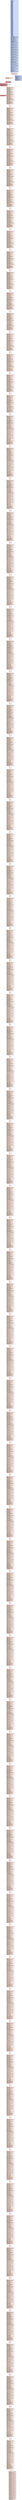digraph "CFG for 'sha512_process_block' function" {
	label="CFG for 'sha512_process_block' function";

	Node0x2288140 [shape=record,color="#3d50c3ff", style=filled, fillcolor="#88abfd70",label="{%3:\l  %4 = alloca i8*, align 8\l  %5 = alloca i64, align 8\l  %6 = alloca %struct.sha512_ctx*, align 8\l  %7 = alloca i64*, align 8\l  %8 = alloca i64*, align 8\l  %9 = alloca [16 x i64], align 16\l  %10 = alloca i64, align 8\l  %11 = alloca i64, align 8\l  %12 = alloca i64, align 8\l  %13 = alloca i64, align 8\l  %14 = alloca i64, align 8\l  %15 = alloca i64, align 8\l  %16 = alloca i64, align 8\l  %17 = alloca i64, align 8\l  %18 = alloca i64, align 8\l  %19 = alloca i32, align 4\l  %20 = alloca i64, align 8\l  %21 = alloca i64, align 8\l  %22 = alloca i64, align 8\l  %23 = alloca i64, align 8\l  %24 = alloca i64, align 8\l  %25 = alloca i64, align 8\l  %26 = alloca i64, align 8\l  %27 = alloca i64, align 8\l  %28 = alloca i64, align 8\l  %29 = alloca i64, align 8\l  %30 = alloca i64, align 8\l  %31 = alloca i64, align 8\l  %32 = alloca i64, align 8\l  %33 = alloca i64, align 8\l  %34 = alloca i64, align 8\l  %35 = alloca i64, align 8\l  %36 = alloca i64, align 8\l  %37 = alloca i64, align 8\l  %38 = alloca i64, align 8\l  %39 = alloca i64, align 8\l  %40 = alloca i64, align 8\l  %41 = alloca i64, align 8\l  %42 = alloca i64, align 8\l  %43 = alloca i64, align 8\l  %44 = alloca i64, align 8\l  %45 = alloca i64, align 8\l  %46 = alloca i64, align 8\l  %47 = alloca i64, align 8\l  %48 = alloca i64, align 8\l  %49 = alloca i64, align 8\l  %50 = alloca i64, align 8\l  %51 = alloca i64, align 8\l  %52 = alloca i64, align 8\l  %53 = alloca i64, align 8\l  %54 = alloca i64, align 8\l  %55 = alloca i64, align 8\l  %56 = alloca i64, align 8\l  %57 = alloca i64, align 8\l  %58 = alloca i64, align 8\l  %59 = alloca i64, align 8\l  %60 = alloca i64, align 8\l  %61 = alloca i64, align 8\l  %62 = alloca i64, align 8\l  %63 = alloca i64, align 8\l  %64 = alloca i64, align 8\l  %65 = alloca i64, align 8\l  %66 = alloca i64, align 8\l  %67 = alloca i64, align 8\l  %68 = alloca i64, align 8\l  %69 = alloca i64, align 8\l  %70 = alloca i64, align 8\l  %71 = alloca i64, align 8\l  %72 = alloca i64, align 8\l  %73 = alloca i64, align 8\l  %74 = alloca i64, align 8\l  %75 = alloca i64, align 8\l  %76 = alloca i64, align 8\l  %77 = alloca i64, align 8\l  %78 = alloca i64, align 8\l  %79 = alloca i64, align 8\l  %80 = alloca i64, align 8\l  %81 = alloca i64, align 8\l  %82 = alloca i64, align 8\l  %83 = alloca i64, align 8\l  %84 = alloca i64, align 8\l  %85 = alloca i64, align 8\l  %86 = alloca i64, align 8\l  %87 = alloca i64, align 8\l  %88 = alloca i64, align 8\l  %89 = alloca i64, align 8\l  %90 = alloca i64, align 8\l  %91 = alloca i64, align 8\l  %92 = alloca i64, align 8\l  %93 = alloca i64, align 8\l  %94 = alloca i64, align 8\l  %95 = alloca i64, align 8\l  %96 = alloca i64, align 8\l  %97 = alloca i64, align 8\l  %98 = alloca i64, align 8\l  %99 = alloca i64, align 8\l  %100 = alloca i64, align 8\l  %101 = alloca i64, align 8\l  %102 = alloca i64, align 8\l  %103 = alloca i64, align 8\l  %104 = alloca i64, align 8\l  %105 = alloca i64, align 8\l  %106 = alloca i64, align 8\l  %107 = alloca i64, align 8\l  %108 = alloca i64, align 8\l  %109 = alloca i64, align 8\l  %110 = alloca i64, align 8\l  %111 = alloca i64, align 8\l  %112 = alloca i64, align 8\l  %113 = alloca i64, align 8\l  %114 = alloca i64, align 8\l  %115 = alloca i64, align 8\l  %116 = alloca i64, align 8\l  %117 = alloca i64, align 8\l  %118 = alloca i64, align 8\l  %119 = alloca i64, align 8\l  %120 = alloca i64, align 8\l  %121 = alloca i64, align 8\l  %122 = alloca i64, align 8\l  %123 = alloca i64, align 8\l  %124 = alloca i64, align 8\l  %125 = alloca i64, align 8\l  %126 = alloca i64, align 8\l  %127 = alloca i64, align 8\l  %128 = alloca i64, align 8\l  %129 = alloca i64, align 8\l  %130 = alloca i64, align 8\l  %131 = alloca i64, align 8\l  %132 = alloca i64, align 8\l  %133 = alloca i64, align 8\l  %134 = alloca i64, align 8\l  %135 = alloca i64, align 8\l  %136 = alloca i64, align 8\l  %137 = alloca i64, align 8\l  %138 = alloca i64, align 8\l  %139 = alloca i64, align 8\l  %140 = alloca i64, align 8\l  %141 = alloca i64, align 8\l  %142 = alloca i64, align 8\l  %143 = alloca i64, align 8\l  %144 = alloca i64, align 8\l  %145 = alloca i64, align 8\l  %146 = alloca i64, align 8\l  %147 = alloca i64, align 8\l  %148 = alloca i64, align 8\l  %149 = alloca i64, align 8\l  %150 = alloca i64, align 8\l  %151 = alloca i64, align 8\l  %152 = alloca i64, align 8\l  %153 = alloca i64, align 8\l  %154 = alloca i64, align 8\l  %155 = alloca i64, align 8\l  %156 = alloca i64, align 8\l  %157 = alloca i64, align 8\l  %158 = alloca i64, align 8\l  %159 = alloca i64, align 8\l  %160 = alloca i64, align 8\l  %161 = alloca i64, align 8\l  %162 = alloca i64, align 8\l  %163 = alloca i64, align 8\l  %164 = alloca i64, align 8\l  %165 = alloca i64, align 8\l  %166 = alloca i64, align 8\l  %167 = alloca i64, align 8\l  %168 = alloca i64, align 8\l  %169 = alloca i64, align 8\l  %170 = alloca i64, align 8\l  %171 = alloca i64, align 8\l  %172 = alloca i64, align 8\l  %173 = alloca i64, align 8\l  %174 = alloca i64, align 8\l  %175 = alloca i64, align 8\l  %176 = alloca i64, align 8\l  %177 = alloca i64, align 8\l  %178 = alloca i64, align 8\l  %179 = alloca i64, align 8\l  store i8* %0, i8** %4, align 8, !tbaa !1554\l  call void @llvm.dbg.declare(metadata i8** %4, metadata !1295, metadata\l... !DIExpression()), !dbg !1558\l  store i64 %1, i64* %5, align 8, !tbaa !1559\l  call void @llvm.dbg.declare(metadata i64* %5, metadata !1296, metadata\l... !DIExpression()), !dbg !1561\l  store %struct.sha512_ctx* %2, %struct.sha512_ctx** %6, align 8, !tbaa !1554\l  call void @llvm.dbg.declare(metadata %struct.sha512_ctx** %6, metadata\l... !1297, metadata !DIExpression()), !dbg !1562\l  %180 = bitcast i64** %7 to i8*, !dbg !1563\l  call void @llvm.lifetime.start.p0i8(i64 8, i8* %180) #26, !dbg !1563\l  call void @llvm.dbg.declare(metadata i64** %7, metadata !1298, metadata\l... !DIExpression()), !dbg !1564\l  %181 = load i8*, i8** %4, align 8, !dbg !1565, !tbaa !1554\l  %182 = bitcast i8* %181 to i64*, !dbg !1565\l  store i64* %182, i64** %7, align 8, !dbg !1564, !tbaa !1554\l  %183 = bitcast i64** %8 to i8*, !dbg !1566\l  call void @llvm.lifetime.start.p0i8(i64 8, i8* %183) #26, !dbg !1566\l  call void @llvm.dbg.declare(metadata i64** %8, metadata !1300, metadata\l... !DIExpression()), !dbg !1567\l  %184 = load i64*, i64** %7, align 8, !dbg !1568, !tbaa !1554\l  %185 = load i64, i64* %5, align 8, !dbg !1569, !tbaa !1559\l  %186 = udiv i64 %185, 8, !dbg !1570\l  %187 = getelementptr inbounds i64, i64* %184, i64 %186, !dbg !1571\l  store i64* %187, i64** %8, align 8, !dbg !1567, !tbaa !1554\l  %188 = bitcast [16 x i64]* %9 to i8*, !dbg !1572\l  call void @llvm.lifetime.start.p0i8(i64 128, i8* %188) #26, !dbg !1572\l  call void @llvm.dbg.declare(metadata [16 x i64]* %9, metadata !1301,\l... metadata !DIExpression()), !dbg !1573\l  %189 = bitcast i64* %10 to i8*, !dbg !1574\l  call void @llvm.lifetime.start.p0i8(i64 8, i8* %189) #26, !dbg !1574\l  call void @llvm.dbg.declare(metadata i64* %10, metadata !1303, metadata\l... !DIExpression()), !dbg !1575\l  %190 = load %struct.sha512_ctx*, %struct.sha512_ctx** %6, align 8, !dbg\l... !1576, !tbaa !1554\l  %191 = getelementptr inbounds %struct.sha512_ctx, %struct.sha512_ctx* %190,\l... i32 0, i32 0, !dbg !1577\l  %192 = getelementptr inbounds [8 x i64], [8 x i64]* %191, i64 0, i64 0, !dbg\l... !1576\l  %193 = load i64, i64* %192, align 8, !dbg !1576, !tbaa !1559\l  store i64 %193, i64* %10, align 8, !dbg !1575, !tbaa !1559\l  %194 = bitcast i64* %11 to i8*, !dbg !1578\l  call void @llvm.lifetime.start.p0i8(i64 8, i8* %194) #26, !dbg !1578\l  call void @llvm.dbg.declare(metadata i64* %11, metadata !1304, metadata\l... !DIExpression()), !dbg !1579\l  %195 = load %struct.sha512_ctx*, %struct.sha512_ctx** %6, align 8, !dbg\l... !1580, !tbaa !1554\l  %196 = getelementptr inbounds %struct.sha512_ctx, %struct.sha512_ctx* %195,\l... i32 0, i32 0, !dbg !1581\l  %197 = getelementptr inbounds [8 x i64], [8 x i64]* %196, i64 0, i64 1, !dbg\l... !1580\l  %198 = load i64, i64* %197, align 8, !dbg !1580, !tbaa !1559\l  store i64 %198, i64* %11, align 8, !dbg !1579, !tbaa !1559\l  %199 = bitcast i64* %12 to i8*, !dbg !1582\l  call void @llvm.lifetime.start.p0i8(i64 8, i8* %199) #26, !dbg !1582\l  call void @llvm.dbg.declare(metadata i64* %12, metadata !1305, metadata\l... !DIExpression()), !dbg !1583\l  %200 = load %struct.sha512_ctx*, %struct.sha512_ctx** %6, align 8, !dbg\l... !1584, !tbaa !1554\l  %201 = getelementptr inbounds %struct.sha512_ctx, %struct.sha512_ctx* %200,\l... i32 0, i32 0, !dbg !1585\l  %202 = getelementptr inbounds [8 x i64], [8 x i64]* %201, i64 0, i64 2, !dbg\l... !1584\l  %203 = load i64, i64* %202, align 8, !dbg !1584, !tbaa !1559\l  store i64 %203, i64* %12, align 8, !dbg !1583, !tbaa !1559\l  %204 = bitcast i64* %13 to i8*, !dbg !1586\l  call void @llvm.lifetime.start.p0i8(i64 8, i8* %204) #26, !dbg !1586\l  call void @llvm.dbg.declare(metadata i64* %13, metadata !1306, metadata\l... !DIExpression()), !dbg !1587\l  %205 = load %struct.sha512_ctx*, %struct.sha512_ctx** %6, align 8, !dbg\l... !1588, !tbaa !1554\l  %206 = getelementptr inbounds %struct.sha512_ctx, %struct.sha512_ctx* %205,\l... i32 0, i32 0, !dbg !1589\l  %207 = getelementptr inbounds [8 x i64], [8 x i64]* %206, i64 0, i64 3, !dbg\l... !1588\l  %208 = load i64, i64* %207, align 8, !dbg !1588, !tbaa !1559\l  store i64 %208, i64* %13, align 8, !dbg !1587, !tbaa !1559\l  %209 = bitcast i64* %14 to i8*, !dbg !1590\l  call void @llvm.lifetime.start.p0i8(i64 8, i8* %209) #26, !dbg !1590\l  call void @llvm.dbg.declare(metadata i64* %14, metadata !1307, metadata\l... !DIExpression()), !dbg !1591\l  %210 = load %struct.sha512_ctx*, %struct.sha512_ctx** %6, align 8, !dbg\l... !1592, !tbaa !1554\l  %211 = getelementptr inbounds %struct.sha512_ctx, %struct.sha512_ctx* %210,\l... i32 0, i32 0, !dbg !1593\l  %212 = getelementptr inbounds [8 x i64], [8 x i64]* %211, i64 0, i64 4, !dbg\l... !1592\l  %213 = load i64, i64* %212, align 8, !dbg !1592, !tbaa !1559\l  store i64 %213, i64* %14, align 8, !dbg !1591, !tbaa !1559\l  %214 = bitcast i64* %15 to i8*, !dbg !1594\l  call void @llvm.lifetime.start.p0i8(i64 8, i8* %214) #26, !dbg !1594\l  call void @llvm.dbg.declare(metadata i64* %15, metadata !1308, metadata\l... !DIExpression()), !dbg !1595\l  %215 = load %struct.sha512_ctx*, %struct.sha512_ctx** %6, align 8, !dbg\l... !1596, !tbaa !1554\l  %216 = getelementptr inbounds %struct.sha512_ctx, %struct.sha512_ctx* %215,\l... i32 0, i32 0, !dbg !1597\l  %217 = getelementptr inbounds [8 x i64], [8 x i64]* %216, i64 0, i64 5, !dbg\l... !1596\l  %218 = load i64, i64* %217, align 8, !dbg !1596, !tbaa !1559\l  store i64 %218, i64* %15, align 8, !dbg !1595, !tbaa !1559\l  %219 = bitcast i64* %16 to i8*, !dbg !1598\l  call void @llvm.lifetime.start.p0i8(i64 8, i8* %219) #26, !dbg !1598\l  call void @llvm.dbg.declare(metadata i64* %16, metadata !1309, metadata\l... !DIExpression()), !dbg !1599\l  %220 = load %struct.sha512_ctx*, %struct.sha512_ctx** %6, align 8, !dbg\l... !1600, !tbaa !1554\l  %221 = getelementptr inbounds %struct.sha512_ctx, %struct.sha512_ctx* %220,\l... i32 0, i32 0, !dbg !1601\l  %222 = getelementptr inbounds [8 x i64], [8 x i64]* %221, i64 0, i64 6, !dbg\l... !1600\l  %223 = load i64, i64* %222, align 8, !dbg !1600, !tbaa !1559\l  store i64 %223, i64* %16, align 8, !dbg !1599, !tbaa !1559\l  %224 = bitcast i64* %17 to i8*, !dbg !1602\l  call void @llvm.lifetime.start.p0i8(i64 8, i8* %224) #26, !dbg !1602\l  call void @llvm.dbg.declare(metadata i64* %17, metadata !1310, metadata\l... !DIExpression()), !dbg !1603\l  %225 = load %struct.sha512_ctx*, %struct.sha512_ctx** %6, align 8, !dbg\l... !1604, !tbaa !1554\l  %226 = getelementptr inbounds %struct.sha512_ctx, %struct.sha512_ctx* %225,\l... i32 0, i32 0, !dbg !1605\l  %227 = getelementptr inbounds [8 x i64], [8 x i64]* %226, i64 0, i64 7, !dbg\l... !1604\l  %228 = load i64, i64* %227, align 8, !dbg !1604, !tbaa !1559\l  store i64 %228, i64* %17, align 8, !dbg !1603, !tbaa !1559\l  %229 = bitcast i64* %18 to i8*, !dbg !1606\l  call void @llvm.lifetime.start.p0i8(i64 8, i8* %229) #26, !dbg !1606\l  call void @llvm.dbg.declare(metadata i64* %18, metadata !1311, metadata\l... !DIExpression()), !dbg !1607\l  %230 = load i64, i64* %5, align 8, !dbg !1608, !tbaa !1559\l  store i64 %230, i64* %18, align 8, !dbg !1607, !tbaa !1559\l  %231 = load %struct.sha512_ctx*, %struct.sha512_ctx** %6, align 8, !dbg\l... !1609, !tbaa !1554\l  %232 = getelementptr inbounds %struct.sha512_ctx, %struct.sha512_ctx* %231,\l... i32 0, i32 1, !dbg !1609\l  %233 = getelementptr inbounds [2 x i64], [2 x i64]* %232, i64 0, i64 0, !dbg\l... !1609\l  %234 = load i64, i64* %233, align 8, !dbg !1609, !tbaa !1559\l  %235 = load i64, i64* %18, align 8, !dbg !1609, !tbaa !1559\l  %236 = add i64 %234, %235, !dbg !1609\l  %237 = load %struct.sha512_ctx*, %struct.sha512_ctx** %6, align 8, !dbg\l... !1610, !tbaa !1554\l  %238 = getelementptr inbounds %struct.sha512_ctx, %struct.sha512_ctx* %237,\l... i32 0, i32 1, !dbg !1611\l  %239 = getelementptr inbounds [2 x i64], [2 x i64]* %238, i64 0, i64 0, !dbg\l... !1610\l  store i64 %236, i64* %239, align 8, !dbg !1612, !tbaa !1559\l  %240 = load %struct.sha512_ctx*, %struct.sha512_ctx** %6, align 8, !dbg\l... !1613, !tbaa !1554\l  %241 = getelementptr inbounds %struct.sha512_ctx, %struct.sha512_ctx* %240,\l... i32 0, i32 1, !dbg !1613\l  %242 = getelementptr inbounds [2 x i64], [2 x i64]* %241, i64 0, i64 1, !dbg\l... !1613\l  %243 = load i64, i64* %242, align 8, !dbg !1613, !tbaa !1559\l  %244 = load i64, i64* %5, align 8, !dbg !1613, !tbaa !1559\l  %245 = lshr i64 %244, 31, !dbg !1613\l  %246 = lshr i64 %245, 31, !dbg !1613\l  %247 = lshr i64 %246, 2, !dbg !1613\l  %248 = load %struct.sha512_ctx*, %struct.sha512_ctx** %6, align 8, !dbg\l... !1613, !tbaa !1554\l  %249 = getelementptr inbounds %struct.sha512_ctx, %struct.sha512_ctx* %248,\l... i32 0, i32 1, !dbg !1613\l  %250 = getelementptr inbounds [2 x i64], [2 x i64]* %249, i64 0, i64 0, !dbg\l... !1613\l  %251 = load i64, i64* %250, align 8, !dbg !1613, !tbaa !1559\l  %252 = load i64, i64* %18, align 8, !dbg !1613, !tbaa !1559\l  %253 = icmp ult i64 %251, %252, !dbg !1613\l  %254 = zext i1 %253 to i32, !dbg !1613\l  %255 = sext i32 %254 to i64, !dbg !1613\l  %256 = add i64 %247, %255, !dbg !1613\l  %257 = add i64 %243, %256, !dbg !1613\l  %258 = load %struct.sha512_ctx*, %struct.sha512_ctx** %6, align 8, !dbg\l... !1614, !tbaa !1554\l  %259 = getelementptr inbounds %struct.sha512_ctx, %struct.sha512_ctx* %258,\l... i32 0, i32 1, !dbg !1615\l  %260 = getelementptr inbounds [2 x i64], [2 x i64]* %259, i64 0, i64 1, !dbg\l... !1614\l  store i64 %257, i64* %260, align 8, !dbg !1616, !tbaa !1559\l  br label %261, !dbg !1617\l}"];
	Node0x2288140 -> Node0x2288960;
	Node0x2288960 [shape=record,color="#3d50c3ff", style=filled, fillcolor="#f3c7b170",label="{%261:\l261:                                              \l  %262 = load i64*, i64** %7, align 8, !dbg !1618, !tbaa !1554\l  %263 = load i64*, i64** %8, align 8, !dbg !1619, !tbaa !1554\l  %264 = icmp ult i64* %262, %263, !dbg !1620\l  br i1 %264, label %265, label %8932, !dbg !1617\l|{<s0>T|<s1>F}}"];
	Node0x2288960:s0 -> Node0x22889b0;
	Node0x2288960:s1 -> Node0x228d640;
	Node0x22889b0 [shape=record,color="#3d50c3ff", style=filled, fillcolor="#f3c7b170",label="{%265:\l265:                                              \l  %266 = bitcast i32* %19 to i8*, !dbg !1621\l  call void @llvm.lifetime.start.p0i8(i64 4, i8* %266) #26, !dbg !1621\l  call void @llvm.dbg.declare(metadata i32* %19, metadata !1312, metadata\l... !DIExpression()), !dbg !1622\l  store i32 0, i32* %19, align 4, !dbg !1623, !tbaa !1625\l  br label %267, !dbg !1627\l}"];
	Node0x22889b0 -> Node0x2288a00;
	Node0x2288a00 [shape=record,color="#b70d28ff", style=filled, fillcolor="#b70d2870",label="{%267:\l267:                                              \l  %268 = load i32, i32* %19, align 4, !dbg !1628, !tbaa !1625\l  %269 = icmp slt i32 %268, 16, !dbg !1630\l  br i1 %269, label %270, label %282, !dbg !1631\l|{<s0>T|<s1>F}}"];
	Node0x2288a00:s0 -> Node0x2288a50;
	Node0x2288a00:s1 -> Node0x2288af0;
	Node0x2288a50 [shape=record,color="#b70d28ff", style=filled, fillcolor="#b70d2870",label="{%270:\l270:                                              \l  %271 = load i64*, i64** %7, align 8, !dbg !1632, !tbaa !1554\l  %272 = load i64, i64* %271, align 8, !dbg !1632, !tbaa !1559\l  %273 = call i64 @__bswap_64(i64 noundef %272), !dbg !1632\l  %274 = load i32, i32* %19, align 4, !dbg !1634, !tbaa !1625\l  %275 = sext i32 %274 to i64, !dbg !1635\l  %276 = getelementptr inbounds [16 x i64], [16 x i64]* %9, i64 0, i64 %275,\l... !dbg !1635\l  store i64 %273, i64* %276, align 8, !dbg !1636, !tbaa !1559\l  %277 = load i64*, i64** %7, align 8, !dbg !1637, !tbaa !1554\l  %278 = getelementptr inbounds i64, i64* %277, i32 1, !dbg !1637\l  store i64* %278, i64** %7, align 8, !dbg !1637, !tbaa !1554\l  br label %279, !dbg !1638\l}"];
	Node0x2288a50 -> Node0x2288aa0;
	Node0x2288aa0 [shape=record,color="#b70d28ff", style=filled, fillcolor="#b70d2870",label="{%279:\l279:                                              \l  %280 = load i32, i32* %19, align 4, !dbg !1639, !tbaa !1625\l  %281 = add nsw i32 %280, 1, !dbg !1639\l  store i32 %281, i32* %19, align 4, !dbg !1639, !tbaa !1625\l  br label %267, !dbg !1640, !llvm.loop !1641\l}"];
	Node0x2288aa0 -> Node0x2288a00;
	Node0x2288af0 [shape=record,color="#3d50c3ff", style=filled, fillcolor="#f3c7b170",label="{%282:\l282:                                              \l  br label %283, !dbg !1645\l}"];
	Node0x2288af0 -> Node0x2288b40;
	Node0x2288b40 [shape=record,color="#3d50c3ff", style=filled, fillcolor="#f3c7b170",label="{%283:\l283:                                              \l  %284 = bitcast i64* %20 to i8*, !dbg !1646\l  call void @llvm.lifetime.start.p0i8(i64 8, i8* %284) #26, !dbg !1646\l  call void @llvm.dbg.declare(metadata i64* %20, metadata !1314, metadata\l... !DIExpression()), !dbg !1646\l  %285 = load i64, i64* %10, align 8, !dbg !1646, !tbaa !1559\l  %286 = shl i64 %285, 36, !dbg !1646\l  %287 = load i64, i64* %10, align 8, !dbg !1646, !tbaa !1559\l  %288 = lshr i64 %287, 28, !dbg !1646\l  %289 = or i64 %286, %288, !dbg !1646\l  %290 = load i64, i64* %10, align 8, !dbg !1646, !tbaa !1559\l  %291 = shl i64 %290, 30, !dbg !1646\l  %292 = load i64, i64* %10, align 8, !dbg !1646, !tbaa !1559\l  %293 = lshr i64 %292, 34, !dbg !1646\l  %294 = or i64 %291, %293, !dbg !1646\l  %295 = load i64, i64* %10, align 8, !dbg !1646, !tbaa !1559\l  %296 = shl i64 %295, 25, !dbg !1646\l  %297 = load i64, i64* %10, align 8, !dbg !1646, !tbaa !1559\l  %298 = lshr i64 %297, 39, !dbg !1646\l  %299 = or i64 %296, %298, !dbg !1646\l  %300 = xor i64 %294, %299, !dbg !1646\l  %301 = xor i64 %289, %300, !dbg !1646\l  %302 = load i64, i64* %10, align 8, !dbg !1646, !tbaa !1559\l  %303 = load i64, i64* %11, align 8, !dbg !1646, !tbaa !1559\l  %304 = and i64 %302, %303, !dbg !1646\l  %305 = load i64, i64* %12, align 8, !dbg !1646, !tbaa !1559\l  %306 = load i64, i64* %10, align 8, !dbg !1646, !tbaa !1559\l  %307 = load i64, i64* %11, align 8, !dbg !1646, !tbaa !1559\l  %308 = or i64 %306, %307, !dbg !1646\l  %309 = and i64 %305, %308, !dbg !1646\l  %310 = or i64 %304, %309, !dbg !1646\l  %311 = add i64 %301, %310, !dbg !1646\l  store i64 %311, i64* %20, align 8, !dbg !1646, !tbaa !1559\l  %312 = bitcast i64* %21 to i8*, !dbg !1646\l  call void @llvm.lifetime.start.p0i8(i64 8, i8* %312) #26, !dbg !1646\l  call void @llvm.dbg.declare(metadata i64* %21, metadata !1316, metadata\l... !DIExpression()), !dbg !1646\l  %313 = load i64, i64* %17, align 8, !dbg !1646, !tbaa !1559\l  %314 = load i64, i64* %14, align 8, !dbg !1646, !tbaa !1559\l  %315 = shl i64 %314, 50, !dbg !1646\l  %316 = load i64, i64* %14, align 8, !dbg !1646, !tbaa !1559\l  %317 = lshr i64 %316, 14, !dbg !1646\l  %318 = or i64 %315, %317, !dbg !1646\l  %319 = load i64, i64* %14, align 8, !dbg !1646, !tbaa !1559\l  %320 = shl i64 %319, 46, !dbg !1646\l  %321 = load i64, i64* %14, align 8, !dbg !1646, !tbaa !1559\l  %322 = lshr i64 %321, 18, !dbg !1646\l  %323 = or i64 %320, %322, !dbg !1646\l  %324 = load i64, i64* %14, align 8, !dbg !1646, !tbaa !1559\l  %325 = shl i64 %324, 23, !dbg !1646\l  %326 = load i64, i64* %14, align 8, !dbg !1646, !tbaa !1559\l  %327 = lshr i64 %326, 41, !dbg !1646\l  %328 = or i64 %325, %327, !dbg !1646\l  %329 = xor i64 %323, %328, !dbg !1646\l  %330 = xor i64 %318, %329, !dbg !1646\l  %331 = load i64, i64* %16, align 8, !dbg !1646, !tbaa !1559\l  %332 = load i64, i64* %14, align 8, !dbg !1646, !tbaa !1559\l  %333 = load i64, i64* %15, align 8, !dbg !1646, !tbaa !1559\l  %334 = load i64, i64* %16, align 8, !dbg !1646, !tbaa !1559\l  %335 = xor i64 %333, %334, !dbg !1646\l  %336 = and i64 %332, %335, !dbg !1646\l  %337 = xor i64 %331, %336, !dbg !1646\l  %338 = load i64, i64* getelementptr inbounds ([80 x i64], [80 x i64]*\l... @sha512_round_constants, i64 0, i64 0), align 16, !dbg !1646, !tbaa !1559\l  %339 = getelementptr inbounds [16 x i64], [16 x i64]* %9, i64 0, i64 0, !dbg\l... !1646\l  %340 = load i64, i64* %339, align 16, !dbg !1646, !tbaa !1559\l  %341 = add i64 %338, %340, !dbg !1646\l  %342 = add i64 %337, %341, !dbg !1646\l  %343 = add i64 %330, %342, !dbg !1646\l  %344 = add i64 %313, %343, !dbg !1646\l  store i64 %344, i64* %21, align 8, !dbg !1646, !tbaa !1559\l  %345 = load i64, i64* %13, align 8, !dbg !1646, !tbaa !1559\l  %346 = load i64, i64* %21, align 8, !dbg !1646, !tbaa !1559\l  %347 = add i64 %345, %346, !dbg !1646\l  store i64 %347, i64* %13, align 8, !dbg !1646, !tbaa !1559\l  %348 = load i64, i64* %20, align 8, !dbg !1646, !tbaa !1559\l  %349 = load i64, i64* %21, align 8, !dbg !1646, !tbaa !1559\l  %350 = add i64 %348, %349, !dbg !1646\l  store i64 %350, i64* %17, align 8, !dbg !1646, !tbaa !1559\l  %351 = bitcast i64* %21 to i8*, !dbg !1645\l  call void @llvm.lifetime.end.p0i8(i64 8, i8* %351) #26, !dbg !1645\l  %352 = bitcast i64* %20 to i8*, !dbg !1645\l  call void @llvm.lifetime.end.p0i8(i64 8, i8* %352) #26, !dbg !1645\l  br label %353, !dbg !1646\l}"];
	Node0x2288b40 -> Node0x2288b90;
	Node0x2288b90 [shape=record,color="#3d50c3ff", style=filled, fillcolor="#f3c7b170",label="{%353:\l353:                                              \l  br label %354, !dbg !1646\l}"];
	Node0x2288b90 -> Node0x2288be0;
	Node0x2288be0 [shape=record,color="#3d50c3ff", style=filled, fillcolor="#f3c7b170",label="{%354:\l354:                                              \l  br label %355, !dbg !1647\l}"];
	Node0x2288be0 -> Node0x2288c30;
	Node0x2288c30 [shape=record,color="#3d50c3ff", style=filled, fillcolor="#f3c7b170",label="{%355:\l355:                                              \l  %356 = bitcast i64* %22 to i8*, !dbg !1648\l  call void @llvm.lifetime.start.p0i8(i64 8, i8* %356) #26, !dbg !1648\l  call void @llvm.dbg.declare(metadata i64* %22, metadata !1317, metadata\l... !DIExpression()), !dbg !1648\l  %357 = load i64, i64* %17, align 8, !dbg !1648, !tbaa !1559\l  %358 = shl i64 %357, 36, !dbg !1648\l  %359 = load i64, i64* %17, align 8, !dbg !1648, !tbaa !1559\l  %360 = lshr i64 %359, 28, !dbg !1648\l  %361 = or i64 %358, %360, !dbg !1648\l  %362 = load i64, i64* %17, align 8, !dbg !1648, !tbaa !1559\l  %363 = shl i64 %362, 30, !dbg !1648\l  %364 = load i64, i64* %17, align 8, !dbg !1648, !tbaa !1559\l  %365 = lshr i64 %364, 34, !dbg !1648\l  %366 = or i64 %363, %365, !dbg !1648\l  %367 = load i64, i64* %17, align 8, !dbg !1648, !tbaa !1559\l  %368 = shl i64 %367, 25, !dbg !1648\l  %369 = load i64, i64* %17, align 8, !dbg !1648, !tbaa !1559\l  %370 = lshr i64 %369, 39, !dbg !1648\l  %371 = or i64 %368, %370, !dbg !1648\l  %372 = xor i64 %366, %371, !dbg !1648\l  %373 = xor i64 %361, %372, !dbg !1648\l  %374 = load i64, i64* %17, align 8, !dbg !1648, !tbaa !1559\l  %375 = load i64, i64* %10, align 8, !dbg !1648, !tbaa !1559\l  %376 = and i64 %374, %375, !dbg !1648\l  %377 = load i64, i64* %11, align 8, !dbg !1648, !tbaa !1559\l  %378 = load i64, i64* %17, align 8, !dbg !1648, !tbaa !1559\l  %379 = load i64, i64* %10, align 8, !dbg !1648, !tbaa !1559\l  %380 = or i64 %378, %379, !dbg !1648\l  %381 = and i64 %377, %380, !dbg !1648\l  %382 = or i64 %376, %381, !dbg !1648\l  %383 = add i64 %373, %382, !dbg !1648\l  store i64 %383, i64* %22, align 8, !dbg !1648, !tbaa !1559\l  %384 = bitcast i64* %23 to i8*, !dbg !1648\l  call void @llvm.lifetime.start.p0i8(i64 8, i8* %384) #26, !dbg !1648\l  call void @llvm.dbg.declare(metadata i64* %23, metadata !1319, metadata\l... !DIExpression()), !dbg !1648\l  %385 = load i64, i64* %16, align 8, !dbg !1648, !tbaa !1559\l  %386 = load i64, i64* %13, align 8, !dbg !1648, !tbaa !1559\l  %387 = shl i64 %386, 50, !dbg !1648\l  %388 = load i64, i64* %13, align 8, !dbg !1648, !tbaa !1559\l  %389 = lshr i64 %388, 14, !dbg !1648\l  %390 = or i64 %387, %389, !dbg !1648\l  %391 = load i64, i64* %13, align 8, !dbg !1648, !tbaa !1559\l  %392 = shl i64 %391, 46, !dbg !1648\l  %393 = load i64, i64* %13, align 8, !dbg !1648, !tbaa !1559\l  %394 = lshr i64 %393, 18, !dbg !1648\l  %395 = or i64 %392, %394, !dbg !1648\l  %396 = load i64, i64* %13, align 8, !dbg !1648, !tbaa !1559\l  %397 = shl i64 %396, 23, !dbg !1648\l  %398 = load i64, i64* %13, align 8, !dbg !1648, !tbaa !1559\l  %399 = lshr i64 %398, 41, !dbg !1648\l  %400 = or i64 %397, %399, !dbg !1648\l  %401 = xor i64 %395, %400, !dbg !1648\l  %402 = xor i64 %390, %401, !dbg !1648\l  %403 = load i64, i64* %15, align 8, !dbg !1648, !tbaa !1559\l  %404 = load i64, i64* %13, align 8, !dbg !1648, !tbaa !1559\l  %405 = load i64, i64* %14, align 8, !dbg !1648, !tbaa !1559\l  %406 = load i64, i64* %15, align 8, !dbg !1648, !tbaa !1559\l  %407 = xor i64 %405, %406, !dbg !1648\l  %408 = and i64 %404, %407, !dbg !1648\l  %409 = xor i64 %403, %408, !dbg !1648\l  %410 = load i64, i64* getelementptr inbounds ([80 x i64], [80 x i64]*\l... @sha512_round_constants, i64 0, i64 1), align 8, !dbg !1648, !tbaa !1559\l  %411 = getelementptr inbounds [16 x i64], [16 x i64]* %9, i64 0, i64 1, !dbg\l... !1648\l  %412 = load i64, i64* %411, align 8, !dbg !1648, !tbaa !1559\l  %413 = add i64 %410, %412, !dbg !1648\l  %414 = add i64 %409, %413, !dbg !1648\l  %415 = add i64 %402, %414, !dbg !1648\l  %416 = add i64 %385, %415, !dbg !1648\l  store i64 %416, i64* %23, align 8, !dbg !1648, !tbaa !1559\l  %417 = load i64, i64* %12, align 8, !dbg !1648, !tbaa !1559\l  %418 = load i64, i64* %23, align 8, !dbg !1648, !tbaa !1559\l  %419 = add i64 %417, %418, !dbg !1648\l  store i64 %419, i64* %12, align 8, !dbg !1648, !tbaa !1559\l  %420 = load i64, i64* %22, align 8, !dbg !1648, !tbaa !1559\l  %421 = load i64, i64* %23, align 8, !dbg !1648, !tbaa !1559\l  %422 = add i64 %420, %421, !dbg !1648\l  store i64 %422, i64* %16, align 8, !dbg !1648, !tbaa !1559\l  %423 = bitcast i64* %23 to i8*, !dbg !1647\l  call void @llvm.lifetime.end.p0i8(i64 8, i8* %423) #26, !dbg !1647\l  %424 = bitcast i64* %22 to i8*, !dbg !1647\l  call void @llvm.lifetime.end.p0i8(i64 8, i8* %424) #26, !dbg !1647\l  br label %425, !dbg !1648\l}"];
	Node0x2288c30 -> Node0x2288c80;
	Node0x2288c80 [shape=record,color="#3d50c3ff", style=filled, fillcolor="#f3c7b170",label="{%425:\l425:                                              \l  br label %426, !dbg !1648\l}"];
	Node0x2288c80 -> Node0x2288cd0;
	Node0x2288cd0 [shape=record,color="#3d50c3ff", style=filled, fillcolor="#f3c7b170",label="{%426:\l426:                                              \l  br label %427, !dbg !1649\l}"];
	Node0x2288cd0 -> Node0x2288d20;
	Node0x2288d20 [shape=record,color="#3d50c3ff", style=filled, fillcolor="#f3c7b170",label="{%427:\l427:                                              \l  %428 = bitcast i64* %24 to i8*, !dbg !1650\l  call void @llvm.lifetime.start.p0i8(i64 8, i8* %428) #26, !dbg !1650\l  call void @llvm.dbg.declare(metadata i64* %24, metadata !1320, metadata\l... !DIExpression()), !dbg !1650\l  %429 = load i64, i64* %16, align 8, !dbg !1650, !tbaa !1559\l  %430 = shl i64 %429, 36, !dbg !1650\l  %431 = load i64, i64* %16, align 8, !dbg !1650, !tbaa !1559\l  %432 = lshr i64 %431, 28, !dbg !1650\l  %433 = or i64 %430, %432, !dbg !1650\l  %434 = load i64, i64* %16, align 8, !dbg !1650, !tbaa !1559\l  %435 = shl i64 %434, 30, !dbg !1650\l  %436 = load i64, i64* %16, align 8, !dbg !1650, !tbaa !1559\l  %437 = lshr i64 %436, 34, !dbg !1650\l  %438 = or i64 %435, %437, !dbg !1650\l  %439 = load i64, i64* %16, align 8, !dbg !1650, !tbaa !1559\l  %440 = shl i64 %439, 25, !dbg !1650\l  %441 = load i64, i64* %16, align 8, !dbg !1650, !tbaa !1559\l  %442 = lshr i64 %441, 39, !dbg !1650\l  %443 = or i64 %440, %442, !dbg !1650\l  %444 = xor i64 %438, %443, !dbg !1650\l  %445 = xor i64 %433, %444, !dbg !1650\l  %446 = load i64, i64* %16, align 8, !dbg !1650, !tbaa !1559\l  %447 = load i64, i64* %17, align 8, !dbg !1650, !tbaa !1559\l  %448 = and i64 %446, %447, !dbg !1650\l  %449 = load i64, i64* %10, align 8, !dbg !1650, !tbaa !1559\l  %450 = load i64, i64* %16, align 8, !dbg !1650, !tbaa !1559\l  %451 = load i64, i64* %17, align 8, !dbg !1650, !tbaa !1559\l  %452 = or i64 %450, %451, !dbg !1650\l  %453 = and i64 %449, %452, !dbg !1650\l  %454 = or i64 %448, %453, !dbg !1650\l  %455 = add i64 %445, %454, !dbg !1650\l  store i64 %455, i64* %24, align 8, !dbg !1650, !tbaa !1559\l  %456 = bitcast i64* %25 to i8*, !dbg !1650\l  call void @llvm.lifetime.start.p0i8(i64 8, i8* %456) #26, !dbg !1650\l  call void @llvm.dbg.declare(metadata i64* %25, metadata !1322, metadata\l... !DIExpression()), !dbg !1650\l  %457 = load i64, i64* %15, align 8, !dbg !1650, !tbaa !1559\l  %458 = load i64, i64* %12, align 8, !dbg !1650, !tbaa !1559\l  %459 = shl i64 %458, 50, !dbg !1650\l  %460 = load i64, i64* %12, align 8, !dbg !1650, !tbaa !1559\l  %461 = lshr i64 %460, 14, !dbg !1650\l  %462 = or i64 %459, %461, !dbg !1650\l  %463 = load i64, i64* %12, align 8, !dbg !1650, !tbaa !1559\l  %464 = shl i64 %463, 46, !dbg !1650\l  %465 = load i64, i64* %12, align 8, !dbg !1650, !tbaa !1559\l  %466 = lshr i64 %465, 18, !dbg !1650\l  %467 = or i64 %464, %466, !dbg !1650\l  %468 = load i64, i64* %12, align 8, !dbg !1650, !tbaa !1559\l  %469 = shl i64 %468, 23, !dbg !1650\l  %470 = load i64, i64* %12, align 8, !dbg !1650, !tbaa !1559\l  %471 = lshr i64 %470, 41, !dbg !1650\l  %472 = or i64 %469, %471, !dbg !1650\l  %473 = xor i64 %467, %472, !dbg !1650\l  %474 = xor i64 %462, %473, !dbg !1650\l  %475 = load i64, i64* %14, align 8, !dbg !1650, !tbaa !1559\l  %476 = load i64, i64* %12, align 8, !dbg !1650, !tbaa !1559\l  %477 = load i64, i64* %13, align 8, !dbg !1650, !tbaa !1559\l  %478 = load i64, i64* %14, align 8, !dbg !1650, !tbaa !1559\l  %479 = xor i64 %477, %478, !dbg !1650\l  %480 = and i64 %476, %479, !dbg !1650\l  %481 = xor i64 %475, %480, !dbg !1650\l  %482 = load i64, i64* getelementptr inbounds ([80 x i64], [80 x i64]*\l... @sha512_round_constants, i64 0, i64 2), align 16, !dbg !1650, !tbaa !1559\l  %483 = getelementptr inbounds [16 x i64], [16 x i64]* %9, i64 0, i64 2, !dbg\l... !1650\l  %484 = load i64, i64* %483, align 16, !dbg !1650, !tbaa !1559\l  %485 = add i64 %482, %484, !dbg !1650\l  %486 = add i64 %481, %485, !dbg !1650\l  %487 = add i64 %474, %486, !dbg !1650\l  %488 = add i64 %457, %487, !dbg !1650\l  store i64 %488, i64* %25, align 8, !dbg !1650, !tbaa !1559\l  %489 = load i64, i64* %11, align 8, !dbg !1650, !tbaa !1559\l  %490 = load i64, i64* %25, align 8, !dbg !1650, !tbaa !1559\l  %491 = add i64 %489, %490, !dbg !1650\l  store i64 %491, i64* %11, align 8, !dbg !1650, !tbaa !1559\l  %492 = load i64, i64* %24, align 8, !dbg !1650, !tbaa !1559\l  %493 = load i64, i64* %25, align 8, !dbg !1650, !tbaa !1559\l  %494 = add i64 %492, %493, !dbg !1650\l  store i64 %494, i64* %15, align 8, !dbg !1650, !tbaa !1559\l  %495 = bitcast i64* %25 to i8*, !dbg !1649\l  call void @llvm.lifetime.end.p0i8(i64 8, i8* %495) #26, !dbg !1649\l  %496 = bitcast i64* %24 to i8*, !dbg !1649\l  call void @llvm.lifetime.end.p0i8(i64 8, i8* %496) #26, !dbg !1649\l  br label %497, !dbg !1650\l}"];
	Node0x2288d20 -> Node0x2288d70;
	Node0x2288d70 [shape=record,color="#3d50c3ff", style=filled, fillcolor="#f3c7b170",label="{%497:\l497:                                              \l  br label %498, !dbg !1650\l}"];
	Node0x2288d70 -> Node0x2288dc0;
	Node0x2288dc0 [shape=record,color="#3d50c3ff", style=filled, fillcolor="#f3c7b170",label="{%498:\l498:                                              \l  br label %499, !dbg !1651\l}"];
	Node0x2288dc0 -> Node0x2288e10;
	Node0x2288e10 [shape=record,color="#3d50c3ff", style=filled, fillcolor="#f3c7b170",label="{%499:\l499:                                              \l  %500 = bitcast i64* %26 to i8*, !dbg !1652\l  call void @llvm.lifetime.start.p0i8(i64 8, i8* %500) #26, !dbg !1652\l  call void @llvm.dbg.declare(metadata i64* %26, metadata !1323, metadata\l... !DIExpression()), !dbg !1652\l  %501 = load i64, i64* %15, align 8, !dbg !1652, !tbaa !1559\l  %502 = shl i64 %501, 36, !dbg !1652\l  %503 = load i64, i64* %15, align 8, !dbg !1652, !tbaa !1559\l  %504 = lshr i64 %503, 28, !dbg !1652\l  %505 = or i64 %502, %504, !dbg !1652\l  %506 = load i64, i64* %15, align 8, !dbg !1652, !tbaa !1559\l  %507 = shl i64 %506, 30, !dbg !1652\l  %508 = load i64, i64* %15, align 8, !dbg !1652, !tbaa !1559\l  %509 = lshr i64 %508, 34, !dbg !1652\l  %510 = or i64 %507, %509, !dbg !1652\l  %511 = load i64, i64* %15, align 8, !dbg !1652, !tbaa !1559\l  %512 = shl i64 %511, 25, !dbg !1652\l  %513 = load i64, i64* %15, align 8, !dbg !1652, !tbaa !1559\l  %514 = lshr i64 %513, 39, !dbg !1652\l  %515 = or i64 %512, %514, !dbg !1652\l  %516 = xor i64 %510, %515, !dbg !1652\l  %517 = xor i64 %505, %516, !dbg !1652\l  %518 = load i64, i64* %15, align 8, !dbg !1652, !tbaa !1559\l  %519 = load i64, i64* %16, align 8, !dbg !1652, !tbaa !1559\l  %520 = and i64 %518, %519, !dbg !1652\l  %521 = load i64, i64* %17, align 8, !dbg !1652, !tbaa !1559\l  %522 = load i64, i64* %15, align 8, !dbg !1652, !tbaa !1559\l  %523 = load i64, i64* %16, align 8, !dbg !1652, !tbaa !1559\l  %524 = or i64 %522, %523, !dbg !1652\l  %525 = and i64 %521, %524, !dbg !1652\l  %526 = or i64 %520, %525, !dbg !1652\l  %527 = add i64 %517, %526, !dbg !1652\l  store i64 %527, i64* %26, align 8, !dbg !1652, !tbaa !1559\l  %528 = bitcast i64* %27 to i8*, !dbg !1652\l  call void @llvm.lifetime.start.p0i8(i64 8, i8* %528) #26, !dbg !1652\l  call void @llvm.dbg.declare(metadata i64* %27, metadata !1325, metadata\l... !DIExpression()), !dbg !1652\l  %529 = load i64, i64* %14, align 8, !dbg !1652, !tbaa !1559\l  %530 = load i64, i64* %11, align 8, !dbg !1652, !tbaa !1559\l  %531 = shl i64 %530, 50, !dbg !1652\l  %532 = load i64, i64* %11, align 8, !dbg !1652, !tbaa !1559\l  %533 = lshr i64 %532, 14, !dbg !1652\l  %534 = or i64 %531, %533, !dbg !1652\l  %535 = load i64, i64* %11, align 8, !dbg !1652, !tbaa !1559\l  %536 = shl i64 %535, 46, !dbg !1652\l  %537 = load i64, i64* %11, align 8, !dbg !1652, !tbaa !1559\l  %538 = lshr i64 %537, 18, !dbg !1652\l  %539 = or i64 %536, %538, !dbg !1652\l  %540 = load i64, i64* %11, align 8, !dbg !1652, !tbaa !1559\l  %541 = shl i64 %540, 23, !dbg !1652\l  %542 = load i64, i64* %11, align 8, !dbg !1652, !tbaa !1559\l  %543 = lshr i64 %542, 41, !dbg !1652\l  %544 = or i64 %541, %543, !dbg !1652\l  %545 = xor i64 %539, %544, !dbg !1652\l  %546 = xor i64 %534, %545, !dbg !1652\l  %547 = load i64, i64* %13, align 8, !dbg !1652, !tbaa !1559\l  %548 = load i64, i64* %11, align 8, !dbg !1652, !tbaa !1559\l  %549 = load i64, i64* %12, align 8, !dbg !1652, !tbaa !1559\l  %550 = load i64, i64* %13, align 8, !dbg !1652, !tbaa !1559\l  %551 = xor i64 %549, %550, !dbg !1652\l  %552 = and i64 %548, %551, !dbg !1652\l  %553 = xor i64 %547, %552, !dbg !1652\l  %554 = load i64, i64* getelementptr inbounds ([80 x i64], [80 x i64]*\l... @sha512_round_constants, i64 0, i64 3), align 8, !dbg !1652, !tbaa !1559\l  %555 = getelementptr inbounds [16 x i64], [16 x i64]* %9, i64 0, i64 3, !dbg\l... !1652\l  %556 = load i64, i64* %555, align 8, !dbg !1652, !tbaa !1559\l  %557 = add i64 %554, %556, !dbg !1652\l  %558 = add i64 %553, %557, !dbg !1652\l  %559 = add i64 %546, %558, !dbg !1652\l  %560 = add i64 %529, %559, !dbg !1652\l  store i64 %560, i64* %27, align 8, !dbg !1652, !tbaa !1559\l  %561 = load i64, i64* %10, align 8, !dbg !1652, !tbaa !1559\l  %562 = load i64, i64* %27, align 8, !dbg !1652, !tbaa !1559\l  %563 = add i64 %561, %562, !dbg !1652\l  store i64 %563, i64* %10, align 8, !dbg !1652, !tbaa !1559\l  %564 = load i64, i64* %26, align 8, !dbg !1652, !tbaa !1559\l  %565 = load i64, i64* %27, align 8, !dbg !1652, !tbaa !1559\l  %566 = add i64 %564, %565, !dbg !1652\l  store i64 %566, i64* %14, align 8, !dbg !1652, !tbaa !1559\l  %567 = bitcast i64* %27 to i8*, !dbg !1651\l  call void @llvm.lifetime.end.p0i8(i64 8, i8* %567) #26, !dbg !1651\l  %568 = bitcast i64* %26 to i8*, !dbg !1651\l  call void @llvm.lifetime.end.p0i8(i64 8, i8* %568) #26, !dbg !1651\l  br label %569, !dbg !1652\l}"];
	Node0x2288e10 -> Node0x2288e60;
	Node0x2288e60 [shape=record,color="#3d50c3ff", style=filled, fillcolor="#f3c7b170",label="{%569:\l569:                                              \l  br label %570, !dbg !1652\l}"];
	Node0x2288e60 -> Node0x2288eb0;
	Node0x2288eb0 [shape=record,color="#3d50c3ff", style=filled, fillcolor="#f3c7b170",label="{%570:\l570:                                              \l  br label %571, !dbg !1653\l}"];
	Node0x2288eb0 -> Node0x2288f00;
	Node0x2288f00 [shape=record,color="#3d50c3ff", style=filled, fillcolor="#f3c7b170",label="{%571:\l571:                                              \l  %572 = bitcast i64* %28 to i8*, !dbg !1654\l  call void @llvm.lifetime.start.p0i8(i64 8, i8* %572) #26, !dbg !1654\l  call void @llvm.dbg.declare(metadata i64* %28, metadata !1326, metadata\l... !DIExpression()), !dbg !1654\l  %573 = load i64, i64* %14, align 8, !dbg !1654, !tbaa !1559\l  %574 = shl i64 %573, 36, !dbg !1654\l  %575 = load i64, i64* %14, align 8, !dbg !1654, !tbaa !1559\l  %576 = lshr i64 %575, 28, !dbg !1654\l  %577 = or i64 %574, %576, !dbg !1654\l  %578 = load i64, i64* %14, align 8, !dbg !1654, !tbaa !1559\l  %579 = shl i64 %578, 30, !dbg !1654\l  %580 = load i64, i64* %14, align 8, !dbg !1654, !tbaa !1559\l  %581 = lshr i64 %580, 34, !dbg !1654\l  %582 = or i64 %579, %581, !dbg !1654\l  %583 = load i64, i64* %14, align 8, !dbg !1654, !tbaa !1559\l  %584 = shl i64 %583, 25, !dbg !1654\l  %585 = load i64, i64* %14, align 8, !dbg !1654, !tbaa !1559\l  %586 = lshr i64 %585, 39, !dbg !1654\l  %587 = or i64 %584, %586, !dbg !1654\l  %588 = xor i64 %582, %587, !dbg !1654\l  %589 = xor i64 %577, %588, !dbg !1654\l  %590 = load i64, i64* %14, align 8, !dbg !1654, !tbaa !1559\l  %591 = load i64, i64* %15, align 8, !dbg !1654, !tbaa !1559\l  %592 = and i64 %590, %591, !dbg !1654\l  %593 = load i64, i64* %16, align 8, !dbg !1654, !tbaa !1559\l  %594 = load i64, i64* %14, align 8, !dbg !1654, !tbaa !1559\l  %595 = load i64, i64* %15, align 8, !dbg !1654, !tbaa !1559\l  %596 = or i64 %594, %595, !dbg !1654\l  %597 = and i64 %593, %596, !dbg !1654\l  %598 = or i64 %592, %597, !dbg !1654\l  %599 = add i64 %589, %598, !dbg !1654\l  store i64 %599, i64* %28, align 8, !dbg !1654, !tbaa !1559\l  %600 = bitcast i64* %29 to i8*, !dbg !1654\l  call void @llvm.lifetime.start.p0i8(i64 8, i8* %600) #26, !dbg !1654\l  call void @llvm.dbg.declare(metadata i64* %29, metadata !1328, metadata\l... !DIExpression()), !dbg !1654\l  %601 = load i64, i64* %13, align 8, !dbg !1654, !tbaa !1559\l  %602 = load i64, i64* %10, align 8, !dbg !1654, !tbaa !1559\l  %603 = shl i64 %602, 50, !dbg !1654\l  %604 = load i64, i64* %10, align 8, !dbg !1654, !tbaa !1559\l  %605 = lshr i64 %604, 14, !dbg !1654\l  %606 = or i64 %603, %605, !dbg !1654\l  %607 = load i64, i64* %10, align 8, !dbg !1654, !tbaa !1559\l  %608 = shl i64 %607, 46, !dbg !1654\l  %609 = load i64, i64* %10, align 8, !dbg !1654, !tbaa !1559\l  %610 = lshr i64 %609, 18, !dbg !1654\l  %611 = or i64 %608, %610, !dbg !1654\l  %612 = load i64, i64* %10, align 8, !dbg !1654, !tbaa !1559\l  %613 = shl i64 %612, 23, !dbg !1654\l  %614 = load i64, i64* %10, align 8, !dbg !1654, !tbaa !1559\l  %615 = lshr i64 %614, 41, !dbg !1654\l  %616 = or i64 %613, %615, !dbg !1654\l  %617 = xor i64 %611, %616, !dbg !1654\l  %618 = xor i64 %606, %617, !dbg !1654\l  %619 = load i64, i64* %12, align 8, !dbg !1654, !tbaa !1559\l  %620 = load i64, i64* %10, align 8, !dbg !1654, !tbaa !1559\l  %621 = load i64, i64* %11, align 8, !dbg !1654, !tbaa !1559\l  %622 = load i64, i64* %12, align 8, !dbg !1654, !tbaa !1559\l  %623 = xor i64 %621, %622, !dbg !1654\l  %624 = and i64 %620, %623, !dbg !1654\l  %625 = xor i64 %619, %624, !dbg !1654\l  %626 = load i64, i64* getelementptr inbounds ([80 x i64], [80 x i64]*\l... @sha512_round_constants, i64 0, i64 4), align 16, !dbg !1654, !tbaa !1559\l  %627 = getelementptr inbounds [16 x i64], [16 x i64]* %9, i64 0, i64 4, !dbg\l... !1654\l  %628 = load i64, i64* %627, align 16, !dbg !1654, !tbaa !1559\l  %629 = add i64 %626, %628, !dbg !1654\l  %630 = add i64 %625, %629, !dbg !1654\l  %631 = add i64 %618, %630, !dbg !1654\l  %632 = add i64 %601, %631, !dbg !1654\l  store i64 %632, i64* %29, align 8, !dbg !1654, !tbaa !1559\l  %633 = load i64, i64* %17, align 8, !dbg !1654, !tbaa !1559\l  %634 = load i64, i64* %29, align 8, !dbg !1654, !tbaa !1559\l  %635 = add i64 %633, %634, !dbg !1654\l  store i64 %635, i64* %17, align 8, !dbg !1654, !tbaa !1559\l  %636 = load i64, i64* %28, align 8, !dbg !1654, !tbaa !1559\l  %637 = load i64, i64* %29, align 8, !dbg !1654, !tbaa !1559\l  %638 = add i64 %636, %637, !dbg !1654\l  store i64 %638, i64* %13, align 8, !dbg !1654, !tbaa !1559\l  %639 = bitcast i64* %29 to i8*, !dbg !1653\l  call void @llvm.lifetime.end.p0i8(i64 8, i8* %639) #26, !dbg !1653\l  %640 = bitcast i64* %28 to i8*, !dbg !1653\l  call void @llvm.lifetime.end.p0i8(i64 8, i8* %640) #26, !dbg !1653\l  br label %641, !dbg !1654\l}"];
	Node0x2288f00 -> Node0x2288f50;
	Node0x2288f50 [shape=record,color="#3d50c3ff", style=filled, fillcolor="#f3c7b170",label="{%641:\l641:                                              \l  br label %642, !dbg !1654\l}"];
	Node0x2288f50 -> Node0x2288fa0;
	Node0x2288fa0 [shape=record,color="#3d50c3ff", style=filled, fillcolor="#f3c7b170",label="{%642:\l642:                                              \l  br label %643, !dbg !1655\l}"];
	Node0x2288fa0 -> Node0x2288ff0;
	Node0x2288ff0 [shape=record,color="#3d50c3ff", style=filled, fillcolor="#f3c7b170",label="{%643:\l643:                                              \l  %644 = bitcast i64* %30 to i8*, !dbg !1656\l  call void @llvm.lifetime.start.p0i8(i64 8, i8* %644) #26, !dbg !1656\l  call void @llvm.dbg.declare(metadata i64* %30, metadata !1329, metadata\l... !DIExpression()), !dbg !1656\l  %645 = load i64, i64* %13, align 8, !dbg !1656, !tbaa !1559\l  %646 = shl i64 %645, 36, !dbg !1656\l  %647 = load i64, i64* %13, align 8, !dbg !1656, !tbaa !1559\l  %648 = lshr i64 %647, 28, !dbg !1656\l  %649 = or i64 %646, %648, !dbg !1656\l  %650 = load i64, i64* %13, align 8, !dbg !1656, !tbaa !1559\l  %651 = shl i64 %650, 30, !dbg !1656\l  %652 = load i64, i64* %13, align 8, !dbg !1656, !tbaa !1559\l  %653 = lshr i64 %652, 34, !dbg !1656\l  %654 = or i64 %651, %653, !dbg !1656\l  %655 = load i64, i64* %13, align 8, !dbg !1656, !tbaa !1559\l  %656 = shl i64 %655, 25, !dbg !1656\l  %657 = load i64, i64* %13, align 8, !dbg !1656, !tbaa !1559\l  %658 = lshr i64 %657, 39, !dbg !1656\l  %659 = or i64 %656, %658, !dbg !1656\l  %660 = xor i64 %654, %659, !dbg !1656\l  %661 = xor i64 %649, %660, !dbg !1656\l  %662 = load i64, i64* %13, align 8, !dbg !1656, !tbaa !1559\l  %663 = load i64, i64* %14, align 8, !dbg !1656, !tbaa !1559\l  %664 = and i64 %662, %663, !dbg !1656\l  %665 = load i64, i64* %15, align 8, !dbg !1656, !tbaa !1559\l  %666 = load i64, i64* %13, align 8, !dbg !1656, !tbaa !1559\l  %667 = load i64, i64* %14, align 8, !dbg !1656, !tbaa !1559\l  %668 = or i64 %666, %667, !dbg !1656\l  %669 = and i64 %665, %668, !dbg !1656\l  %670 = or i64 %664, %669, !dbg !1656\l  %671 = add i64 %661, %670, !dbg !1656\l  store i64 %671, i64* %30, align 8, !dbg !1656, !tbaa !1559\l  %672 = bitcast i64* %31 to i8*, !dbg !1656\l  call void @llvm.lifetime.start.p0i8(i64 8, i8* %672) #26, !dbg !1656\l  call void @llvm.dbg.declare(metadata i64* %31, metadata !1331, metadata\l... !DIExpression()), !dbg !1656\l  %673 = load i64, i64* %12, align 8, !dbg !1656, !tbaa !1559\l  %674 = load i64, i64* %17, align 8, !dbg !1656, !tbaa !1559\l  %675 = shl i64 %674, 50, !dbg !1656\l  %676 = load i64, i64* %17, align 8, !dbg !1656, !tbaa !1559\l  %677 = lshr i64 %676, 14, !dbg !1656\l  %678 = or i64 %675, %677, !dbg !1656\l  %679 = load i64, i64* %17, align 8, !dbg !1656, !tbaa !1559\l  %680 = shl i64 %679, 46, !dbg !1656\l  %681 = load i64, i64* %17, align 8, !dbg !1656, !tbaa !1559\l  %682 = lshr i64 %681, 18, !dbg !1656\l  %683 = or i64 %680, %682, !dbg !1656\l  %684 = load i64, i64* %17, align 8, !dbg !1656, !tbaa !1559\l  %685 = shl i64 %684, 23, !dbg !1656\l  %686 = load i64, i64* %17, align 8, !dbg !1656, !tbaa !1559\l  %687 = lshr i64 %686, 41, !dbg !1656\l  %688 = or i64 %685, %687, !dbg !1656\l  %689 = xor i64 %683, %688, !dbg !1656\l  %690 = xor i64 %678, %689, !dbg !1656\l  %691 = load i64, i64* %11, align 8, !dbg !1656, !tbaa !1559\l  %692 = load i64, i64* %17, align 8, !dbg !1656, !tbaa !1559\l  %693 = load i64, i64* %10, align 8, !dbg !1656, !tbaa !1559\l  %694 = load i64, i64* %11, align 8, !dbg !1656, !tbaa !1559\l  %695 = xor i64 %693, %694, !dbg !1656\l  %696 = and i64 %692, %695, !dbg !1656\l  %697 = xor i64 %691, %696, !dbg !1656\l  %698 = load i64, i64* getelementptr inbounds ([80 x i64], [80 x i64]*\l... @sha512_round_constants, i64 0, i64 5), align 8, !dbg !1656, !tbaa !1559\l  %699 = getelementptr inbounds [16 x i64], [16 x i64]* %9, i64 0, i64 5, !dbg\l... !1656\l  %700 = load i64, i64* %699, align 8, !dbg !1656, !tbaa !1559\l  %701 = add i64 %698, %700, !dbg !1656\l  %702 = add i64 %697, %701, !dbg !1656\l  %703 = add i64 %690, %702, !dbg !1656\l  %704 = add i64 %673, %703, !dbg !1656\l  store i64 %704, i64* %31, align 8, !dbg !1656, !tbaa !1559\l  %705 = load i64, i64* %16, align 8, !dbg !1656, !tbaa !1559\l  %706 = load i64, i64* %31, align 8, !dbg !1656, !tbaa !1559\l  %707 = add i64 %705, %706, !dbg !1656\l  store i64 %707, i64* %16, align 8, !dbg !1656, !tbaa !1559\l  %708 = load i64, i64* %30, align 8, !dbg !1656, !tbaa !1559\l  %709 = load i64, i64* %31, align 8, !dbg !1656, !tbaa !1559\l  %710 = add i64 %708, %709, !dbg !1656\l  store i64 %710, i64* %12, align 8, !dbg !1656, !tbaa !1559\l  %711 = bitcast i64* %31 to i8*, !dbg !1655\l  call void @llvm.lifetime.end.p0i8(i64 8, i8* %711) #26, !dbg !1655\l  %712 = bitcast i64* %30 to i8*, !dbg !1655\l  call void @llvm.lifetime.end.p0i8(i64 8, i8* %712) #26, !dbg !1655\l  br label %713, !dbg !1656\l}"];
	Node0x2288ff0 -> Node0x2289040;
	Node0x2289040 [shape=record,color="#3d50c3ff", style=filled, fillcolor="#f3c7b170",label="{%713:\l713:                                              \l  br label %714, !dbg !1656\l}"];
	Node0x2289040 -> Node0x2289090;
	Node0x2289090 [shape=record,color="#3d50c3ff", style=filled, fillcolor="#f3c7b170",label="{%714:\l714:                                              \l  br label %715, !dbg !1657\l}"];
	Node0x2289090 -> Node0x22890e0;
	Node0x22890e0 [shape=record,color="#3d50c3ff", style=filled, fillcolor="#f3c7b170",label="{%715:\l715:                                              \l  %716 = bitcast i64* %32 to i8*, !dbg !1658\l  call void @llvm.lifetime.start.p0i8(i64 8, i8* %716) #26, !dbg !1658\l  call void @llvm.dbg.declare(metadata i64* %32, metadata !1332, metadata\l... !DIExpression()), !dbg !1658\l  %717 = load i64, i64* %12, align 8, !dbg !1658, !tbaa !1559\l  %718 = shl i64 %717, 36, !dbg !1658\l  %719 = load i64, i64* %12, align 8, !dbg !1658, !tbaa !1559\l  %720 = lshr i64 %719, 28, !dbg !1658\l  %721 = or i64 %718, %720, !dbg !1658\l  %722 = load i64, i64* %12, align 8, !dbg !1658, !tbaa !1559\l  %723 = shl i64 %722, 30, !dbg !1658\l  %724 = load i64, i64* %12, align 8, !dbg !1658, !tbaa !1559\l  %725 = lshr i64 %724, 34, !dbg !1658\l  %726 = or i64 %723, %725, !dbg !1658\l  %727 = load i64, i64* %12, align 8, !dbg !1658, !tbaa !1559\l  %728 = shl i64 %727, 25, !dbg !1658\l  %729 = load i64, i64* %12, align 8, !dbg !1658, !tbaa !1559\l  %730 = lshr i64 %729, 39, !dbg !1658\l  %731 = or i64 %728, %730, !dbg !1658\l  %732 = xor i64 %726, %731, !dbg !1658\l  %733 = xor i64 %721, %732, !dbg !1658\l  %734 = load i64, i64* %12, align 8, !dbg !1658, !tbaa !1559\l  %735 = load i64, i64* %13, align 8, !dbg !1658, !tbaa !1559\l  %736 = and i64 %734, %735, !dbg !1658\l  %737 = load i64, i64* %14, align 8, !dbg !1658, !tbaa !1559\l  %738 = load i64, i64* %12, align 8, !dbg !1658, !tbaa !1559\l  %739 = load i64, i64* %13, align 8, !dbg !1658, !tbaa !1559\l  %740 = or i64 %738, %739, !dbg !1658\l  %741 = and i64 %737, %740, !dbg !1658\l  %742 = or i64 %736, %741, !dbg !1658\l  %743 = add i64 %733, %742, !dbg !1658\l  store i64 %743, i64* %32, align 8, !dbg !1658, !tbaa !1559\l  %744 = bitcast i64* %33 to i8*, !dbg !1658\l  call void @llvm.lifetime.start.p0i8(i64 8, i8* %744) #26, !dbg !1658\l  call void @llvm.dbg.declare(metadata i64* %33, metadata !1334, metadata\l... !DIExpression()), !dbg !1658\l  %745 = load i64, i64* %11, align 8, !dbg !1658, !tbaa !1559\l  %746 = load i64, i64* %16, align 8, !dbg !1658, !tbaa !1559\l  %747 = shl i64 %746, 50, !dbg !1658\l  %748 = load i64, i64* %16, align 8, !dbg !1658, !tbaa !1559\l  %749 = lshr i64 %748, 14, !dbg !1658\l  %750 = or i64 %747, %749, !dbg !1658\l  %751 = load i64, i64* %16, align 8, !dbg !1658, !tbaa !1559\l  %752 = shl i64 %751, 46, !dbg !1658\l  %753 = load i64, i64* %16, align 8, !dbg !1658, !tbaa !1559\l  %754 = lshr i64 %753, 18, !dbg !1658\l  %755 = or i64 %752, %754, !dbg !1658\l  %756 = load i64, i64* %16, align 8, !dbg !1658, !tbaa !1559\l  %757 = shl i64 %756, 23, !dbg !1658\l  %758 = load i64, i64* %16, align 8, !dbg !1658, !tbaa !1559\l  %759 = lshr i64 %758, 41, !dbg !1658\l  %760 = or i64 %757, %759, !dbg !1658\l  %761 = xor i64 %755, %760, !dbg !1658\l  %762 = xor i64 %750, %761, !dbg !1658\l  %763 = load i64, i64* %10, align 8, !dbg !1658, !tbaa !1559\l  %764 = load i64, i64* %16, align 8, !dbg !1658, !tbaa !1559\l  %765 = load i64, i64* %17, align 8, !dbg !1658, !tbaa !1559\l  %766 = load i64, i64* %10, align 8, !dbg !1658, !tbaa !1559\l  %767 = xor i64 %765, %766, !dbg !1658\l  %768 = and i64 %764, %767, !dbg !1658\l  %769 = xor i64 %763, %768, !dbg !1658\l  %770 = load i64, i64* getelementptr inbounds ([80 x i64], [80 x i64]*\l... @sha512_round_constants, i64 0, i64 6), align 16, !dbg !1658, !tbaa !1559\l  %771 = getelementptr inbounds [16 x i64], [16 x i64]* %9, i64 0, i64 6, !dbg\l... !1658\l  %772 = load i64, i64* %771, align 16, !dbg !1658, !tbaa !1559\l  %773 = add i64 %770, %772, !dbg !1658\l  %774 = add i64 %769, %773, !dbg !1658\l  %775 = add i64 %762, %774, !dbg !1658\l  %776 = add i64 %745, %775, !dbg !1658\l  store i64 %776, i64* %33, align 8, !dbg !1658, !tbaa !1559\l  %777 = load i64, i64* %15, align 8, !dbg !1658, !tbaa !1559\l  %778 = load i64, i64* %33, align 8, !dbg !1658, !tbaa !1559\l  %779 = add i64 %777, %778, !dbg !1658\l  store i64 %779, i64* %15, align 8, !dbg !1658, !tbaa !1559\l  %780 = load i64, i64* %32, align 8, !dbg !1658, !tbaa !1559\l  %781 = load i64, i64* %33, align 8, !dbg !1658, !tbaa !1559\l  %782 = add i64 %780, %781, !dbg !1658\l  store i64 %782, i64* %11, align 8, !dbg !1658, !tbaa !1559\l  %783 = bitcast i64* %33 to i8*, !dbg !1657\l  call void @llvm.lifetime.end.p0i8(i64 8, i8* %783) #26, !dbg !1657\l  %784 = bitcast i64* %32 to i8*, !dbg !1657\l  call void @llvm.lifetime.end.p0i8(i64 8, i8* %784) #26, !dbg !1657\l  br label %785, !dbg !1658\l}"];
	Node0x22890e0 -> Node0x2289130;
	Node0x2289130 [shape=record,color="#3d50c3ff", style=filled, fillcolor="#f3c7b170",label="{%785:\l785:                                              \l  br label %786, !dbg !1658\l}"];
	Node0x2289130 -> Node0x2289180;
	Node0x2289180 [shape=record,color="#3d50c3ff", style=filled, fillcolor="#f3c7b170",label="{%786:\l786:                                              \l  br label %787, !dbg !1659\l}"];
	Node0x2289180 -> Node0x22891d0;
	Node0x22891d0 [shape=record,color="#3d50c3ff", style=filled, fillcolor="#f3c7b170",label="{%787:\l787:                                              \l  %788 = bitcast i64* %34 to i8*, !dbg !1660\l  call void @llvm.lifetime.start.p0i8(i64 8, i8* %788) #26, !dbg !1660\l  call void @llvm.dbg.declare(metadata i64* %34, metadata !1335, metadata\l... !DIExpression()), !dbg !1660\l  %789 = load i64, i64* %11, align 8, !dbg !1660, !tbaa !1559\l  %790 = shl i64 %789, 36, !dbg !1660\l  %791 = load i64, i64* %11, align 8, !dbg !1660, !tbaa !1559\l  %792 = lshr i64 %791, 28, !dbg !1660\l  %793 = or i64 %790, %792, !dbg !1660\l  %794 = load i64, i64* %11, align 8, !dbg !1660, !tbaa !1559\l  %795 = shl i64 %794, 30, !dbg !1660\l  %796 = load i64, i64* %11, align 8, !dbg !1660, !tbaa !1559\l  %797 = lshr i64 %796, 34, !dbg !1660\l  %798 = or i64 %795, %797, !dbg !1660\l  %799 = load i64, i64* %11, align 8, !dbg !1660, !tbaa !1559\l  %800 = shl i64 %799, 25, !dbg !1660\l  %801 = load i64, i64* %11, align 8, !dbg !1660, !tbaa !1559\l  %802 = lshr i64 %801, 39, !dbg !1660\l  %803 = or i64 %800, %802, !dbg !1660\l  %804 = xor i64 %798, %803, !dbg !1660\l  %805 = xor i64 %793, %804, !dbg !1660\l  %806 = load i64, i64* %11, align 8, !dbg !1660, !tbaa !1559\l  %807 = load i64, i64* %12, align 8, !dbg !1660, !tbaa !1559\l  %808 = and i64 %806, %807, !dbg !1660\l  %809 = load i64, i64* %13, align 8, !dbg !1660, !tbaa !1559\l  %810 = load i64, i64* %11, align 8, !dbg !1660, !tbaa !1559\l  %811 = load i64, i64* %12, align 8, !dbg !1660, !tbaa !1559\l  %812 = or i64 %810, %811, !dbg !1660\l  %813 = and i64 %809, %812, !dbg !1660\l  %814 = or i64 %808, %813, !dbg !1660\l  %815 = add i64 %805, %814, !dbg !1660\l  store i64 %815, i64* %34, align 8, !dbg !1660, !tbaa !1559\l  %816 = bitcast i64* %35 to i8*, !dbg !1660\l  call void @llvm.lifetime.start.p0i8(i64 8, i8* %816) #26, !dbg !1660\l  call void @llvm.dbg.declare(metadata i64* %35, metadata !1337, metadata\l... !DIExpression()), !dbg !1660\l  %817 = load i64, i64* %10, align 8, !dbg !1660, !tbaa !1559\l  %818 = load i64, i64* %15, align 8, !dbg !1660, !tbaa !1559\l  %819 = shl i64 %818, 50, !dbg !1660\l  %820 = load i64, i64* %15, align 8, !dbg !1660, !tbaa !1559\l  %821 = lshr i64 %820, 14, !dbg !1660\l  %822 = or i64 %819, %821, !dbg !1660\l  %823 = load i64, i64* %15, align 8, !dbg !1660, !tbaa !1559\l  %824 = shl i64 %823, 46, !dbg !1660\l  %825 = load i64, i64* %15, align 8, !dbg !1660, !tbaa !1559\l  %826 = lshr i64 %825, 18, !dbg !1660\l  %827 = or i64 %824, %826, !dbg !1660\l  %828 = load i64, i64* %15, align 8, !dbg !1660, !tbaa !1559\l  %829 = shl i64 %828, 23, !dbg !1660\l  %830 = load i64, i64* %15, align 8, !dbg !1660, !tbaa !1559\l  %831 = lshr i64 %830, 41, !dbg !1660\l  %832 = or i64 %829, %831, !dbg !1660\l  %833 = xor i64 %827, %832, !dbg !1660\l  %834 = xor i64 %822, %833, !dbg !1660\l  %835 = load i64, i64* %17, align 8, !dbg !1660, !tbaa !1559\l  %836 = load i64, i64* %15, align 8, !dbg !1660, !tbaa !1559\l  %837 = load i64, i64* %16, align 8, !dbg !1660, !tbaa !1559\l  %838 = load i64, i64* %17, align 8, !dbg !1660, !tbaa !1559\l  %839 = xor i64 %837, %838, !dbg !1660\l  %840 = and i64 %836, %839, !dbg !1660\l  %841 = xor i64 %835, %840, !dbg !1660\l  %842 = load i64, i64* getelementptr inbounds ([80 x i64], [80 x i64]*\l... @sha512_round_constants, i64 0, i64 7), align 8, !dbg !1660, !tbaa !1559\l  %843 = getelementptr inbounds [16 x i64], [16 x i64]* %9, i64 0, i64 7, !dbg\l... !1660\l  %844 = load i64, i64* %843, align 8, !dbg !1660, !tbaa !1559\l  %845 = add i64 %842, %844, !dbg !1660\l  %846 = add i64 %841, %845, !dbg !1660\l  %847 = add i64 %834, %846, !dbg !1660\l  %848 = add i64 %817, %847, !dbg !1660\l  store i64 %848, i64* %35, align 8, !dbg !1660, !tbaa !1559\l  %849 = load i64, i64* %14, align 8, !dbg !1660, !tbaa !1559\l  %850 = load i64, i64* %35, align 8, !dbg !1660, !tbaa !1559\l  %851 = add i64 %849, %850, !dbg !1660\l  store i64 %851, i64* %14, align 8, !dbg !1660, !tbaa !1559\l  %852 = load i64, i64* %34, align 8, !dbg !1660, !tbaa !1559\l  %853 = load i64, i64* %35, align 8, !dbg !1660, !tbaa !1559\l  %854 = add i64 %852, %853, !dbg !1660\l  store i64 %854, i64* %10, align 8, !dbg !1660, !tbaa !1559\l  %855 = bitcast i64* %35 to i8*, !dbg !1659\l  call void @llvm.lifetime.end.p0i8(i64 8, i8* %855) #26, !dbg !1659\l  %856 = bitcast i64* %34 to i8*, !dbg !1659\l  call void @llvm.lifetime.end.p0i8(i64 8, i8* %856) #26, !dbg !1659\l  br label %857, !dbg !1660\l}"];
	Node0x22891d0 -> Node0x2289220;
	Node0x2289220 [shape=record,color="#3d50c3ff", style=filled, fillcolor="#f3c7b170",label="{%857:\l857:                                              \l  br label %858, !dbg !1660\l}"];
	Node0x2289220 -> Node0x2289270;
	Node0x2289270 [shape=record,color="#3d50c3ff", style=filled, fillcolor="#f3c7b170",label="{%858:\l858:                                              \l  br label %859, !dbg !1661\l}"];
	Node0x2289270 -> Node0x22892c0;
	Node0x22892c0 [shape=record,color="#3d50c3ff", style=filled, fillcolor="#f3c7b170",label="{%859:\l859:                                              \l  %860 = bitcast i64* %36 to i8*, !dbg !1662\l  call void @llvm.lifetime.start.p0i8(i64 8, i8* %860) #26, !dbg !1662\l  call void @llvm.dbg.declare(metadata i64* %36, metadata !1338, metadata\l... !DIExpression()), !dbg !1662\l  %861 = load i64, i64* %10, align 8, !dbg !1662, !tbaa !1559\l  %862 = shl i64 %861, 36, !dbg !1662\l  %863 = load i64, i64* %10, align 8, !dbg !1662, !tbaa !1559\l  %864 = lshr i64 %863, 28, !dbg !1662\l  %865 = or i64 %862, %864, !dbg !1662\l  %866 = load i64, i64* %10, align 8, !dbg !1662, !tbaa !1559\l  %867 = shl i64 %866, 30, !dbg !1662\l  %868 = load i64, i64* %10, align 8, !dbg !1662, !tbaa !1559\l  %869 = lshr i64 %868, 34, !dbg !1662\l  %870 = or i64 %867, %869, !dbg !1662\l  %871 = load i64, i64* %10, align 8, !dbg !1662, !tbaa !1559\l  %872 = shl i64 %871, 25, !dbg !1662\l  %873 = load i64, i64* %10, align 8, !dbg !1662, !tbaa !1559\l  %874 = lshr i64 %873, 39, !dbg !1662\l  %875 = or i64 %872, %874, !dbg !1662\l  %876 = xor i64 %870, %875, !dbg !1662\l  %877 = xor i64 %865, %876, !dbg !1662\l  %878 = load i64, i64* %10, align 8, !dbg !1662, !tbaa !1559\l  %879 = load i64, i64* %11, align 8, !dbg !1662, !tbaa !1559\l  %880 = and i64 %878, %879, !dbg !1662\l  %881 = load i64, i64* %12, align 8, !dbg !1662, !tbaa !1559\l  %882 = load i64, i64* %10, align 8, !dbg !1662, !tbaa !1559\l  %883 = load i64, i64* %11, align 8, !dbg !1662, !tbaa !1559\l  %884 = or i64 %882, %883, !dbg !1662\l  %885 = and i64 %881, %884, !dbg !1662\l  %886 = or i64 %880, %885, !dbg !1662\l  %887 = add i64 %877, %886, !dbg !1662\l  store i64 %887, i64* %36, align 8, !dbg !1662, !tbaa !1559\l  %888 = bitcast i64* %37 to i8*, !dbg !1662\l  call void @llvm.lifetime.start.p0i8(i64 8, i8* %888) #26, !dbg !1662\l  call void @llvm.dbg.declare(metadata i64* %37, metadata !1340, metadata\l... !DIExpression()), !dbg !1662\l  %889 = load i64, i64* %17, align 8, !dbg !1662, !tbaa !1559\l  %890 = load i64, i64* %14, align 8, !dbg !1662, !tbaa !1559\l  %891 = shl i64 %890, 50, !dbg !1662\l  %892 = load i64, i64* %14, align 8, !dbg !1662, !tbaa !1559\l  %893 = lshr i64 %892, 14, !dbg !1662\l  %894 = or i64 %891, %893, !dbg !1662\l  %895 = load i64, i64* %14, align 8, !dbg !1662, !tbaa !1559\l  %896 = shl i64 %895, 46, !dbg !1662\l  %897 = load i64, i64* %14, align 8, !dbg !1662, !tbaa !1559\l  %898 = lshr i64 %897, 18, !dbg !1662\l  %899 = or i64 %896, %898, !dbg !1662\l  %900 = load i64, i64* %14, align 8, !dbg !1662, !tbaa !1559\l  %901 = shl i64 %900, 23, !dbg !1662\l  %902 = load i64, i64* %14, align 8, !dbg !1662, !tbaa !1559\l  %903 = lshr i64 %902, 41, !dbg !1662\l  %904 = or i64 %901, %903, !dbg !1662\l  %905 = xor i64 %899, %904, !dbg !1662\l  %906 = xor i64 %894, %905, !dbg !1662\l  %907 = load i64, i64* %16, align 8, !dbg !1662, !tbaa !1559\l  %908 = load i64, i64* %14, align 8, !dbg !1662, !tbaa !1559\l  %909 = load i64, i64* %15, align 8, !dbg !1662, !tbaa !1559\l  %910 = load i64, i64* %16, align 8, !dbg !1662, !tbaa !1559\l  %911 = xor i64 %909, %910, !dbg !1662\l  %912 = and i64 %908, %911, !dbg !1662\l  %913 = xor i64 %907, %912, !dbg !1662\l  %914 = load i64, i64* getelementptr inbounds ([80 x i64], [80 x i64]*\l... @sha512_round_constants, i64 0, i64 8), align 16, !dbg !1662, !tbaa !1559\l  %915 = getelementptr inbounds [16 x i64], [16 x i64]* %9, i64 0, i64 8, !dbg\l... !1662\l  %916 = load i64, i64* %915, align 16, !dbg !1662, !tbaa !1559\l  %917 = add i64 %914, %916, !dbg !1662\l  %918 = add i64 %913, %917, !dbg !1662\l  %919 = add i64 %906, %918, !dbg !1662\l  %920 = add i64 %889, %919, !dbg !1662\l  store i64 %920, i64* %37, align 8, !dbg !1662, !tbaa !1559\l  %921 = load i64, i64* %13, align 8, !dbg !1662, !tbaa !1559\l  %922 = load i64, i64* %37, align 8, !dbg !1662, !tbaa !1559\l  %923 = add i64 %921, %922, !dbg !1662\l  store i64 %923, i64* %13, align 8, !dbg !1662, !tbaa !1559\l  %924 = load i64, i64* %36, align 8, !dbg !1662, !tbaa !1559\l  %925 = load i64, i64* %37, align 8, !dbg !1662, !tbaa !1559\l  %926 = add i64 %924, %925, !dbg !1662\l  store i64 %926, i64* %17, align 8, !dbg !1662, !tbaa !1559\l  %927 = bitcast i64* %37 to i8*, !dbg !1661\l  call void @llvm.lifetime.end.p0i8(i64 8, i8* %927) #26, !dbg !1661\l  %928 = bitcast i64* %36 to i8*, !dbg !1661\l  call void @llvm.lifetime.end.p0i8(i64 8, i8* %928) #26, !dbg !1661\l  br label %929, !dbg !1662\l}"];
	Node0x22892c0 -> Node0x2289310;
	Node0x2289310 [shape=record,color="#3d50c3ff", style=filled, fillcolor="#f3c7b170",label="{%929:\l929:                                              \l  br label %930, !dbg !1662\l}"];
	Node0x2289310 -> Node0x2289360;
	Node0x2289360 [shape=record,color="#3d50c3ff", style=filled, fillcolor="#f3c7b170",label="{%930:\l930:                                              \l  br label %931, !dbg !1663\l}"];
	Node0x2289360 -> Node0x22893b0;
	Node0x22893b0 [shape=record,color="#3d50c3ff", style=filled, fillcolor="#f3c7b170",label="{%931:\l931:                                              \l  %932 = bitcast i64* %38 to i8*, !dbg !1664\l  call void @llvm.lifetime.start.p0i8(i64 8, i8* %932) #26, !dbg !1664\l  call void @llvm.dbg.declare(metadata i64* %38, metadata !1341, metadata\l... !DIExpression()), !dbg !1664\l  %933 = load i64, i64* %17, align 8, !dbg !1664, !tbaa !1559\l  %934 = shl i64 %933, 36, !dbg !1664\l  %935 = load i64, i64* %17, align 8, !dbg !1664, !tbaa !1559\l  %936 = lshr i64 %935, 28, !dbg !1664\l  %937 = or i64 %934, %936, !dbg !1664\l  %938 = load i64, i64* %17, align 8, !dbg !1664, !tbaa !1559\l  %939 = shl i64 %938, 30, !dbg !1664\l  %940 = load i64, i64* %17, align 8, !dbg !1664, !tbaa !1559\l  %941 = lshr i64 %940, 34, !dbg !1664\l  %942 = or i64 %939, %941, !dbg !1664\l  %943 = load i64, i64* %17, align 8, !dbg !1664, !tbaa !1559\l  %944 = shl i64 %943, 25, !dbg !1664\l  %945 = load i64, i64* %17, align 8, !dbg !1664, !tbaa !1559\l  %946 = lshr i64 %945, 39, !dbg !1664\l  %947 = or i64 %944, %946, !dbg !1664\l  %948 = xor i64 %942, %947, !dbg !1664\l  %949 = xor i64 %937, %948, !dbg !1664\l  %950 = load i64, i64* %17, align 8, !dbg !1664, !tbaa !1559\l  %951 = load i64, i64* %10, align 8, !dbg !1664, !tbaa !1559\l  %952 = and i64 %950, %951, !dbg !1664\l  %953 = load i64, i64* %11, align 8, !dbg !1664, !tbaa !1559\l  %954 = load i64, i64* %17, align 8, !dbg !1664, !tbaa !1559\l  %955 = load i64, i64* %10, align 8, !dbg !1664, !tbaa !1559\l  %956 = or i64 %954, %955, !dbg !1664\l  %957 = and i64 %953, %956, !dbg !1664\l  %958 = or i64 %952, %957, !dbg !1664\l  %959 = add i64 %949, %958, !dbg !1664\l  store i64 %959, i64* %38, align 8, !dbg !1664, !tbaa !1559\l  %960 = bitcast i64* %39 to i8*, !dbg !1664\l  call void @llvm.lifetime.start.p0i8(i64 8, i8* %960) #26, !dbg !1664\l  call void @llvm.dbg.declare(metadata i64* %39, metadata !1343, metadata\l... !DIExpression()), !dbg !1664\l  %961 = load i64, i64* %16, align 8, !dbg !1664, !tbaa !1559\l  %962 = load i64, i64* %13, align 8, !dbg !1664, !tbaa !1559\l  %963 = shl i64 %962, 50, !dbg !1664\l  %964 = load i64, i64* %13, align 8, !dbg !1664, !tbaa !1559\l  %965 = lshr i64 %964, 14, !dbg !1664\l  %966 = or i64 %963, %965, !dbg !1664\l  %967 = load i64, i64* %13, align 8, !dbg !1664, !tbaa !1559\l  %968 = shl i64 %967, 46, !dbg !1664\l  %969 = load i64, i64* %13, align 8, !dbg !1664, !tbaa !1559\l  %970 = lshr i64 %969, 18, !dbg !1664\l  %971 = or i64 %968, %970, !dbg !1664\l  %972 = load i64, i64* %13, align 8, !dbg !1664, !tbaa !1559\l  %973 = shl i64 %972, 23, !dbg !1664\l  %974 = load i64, i64* %13, align 8, !dbg !1664, !tbaa !1559\l  %975 = lshr i64 %974, 41, !dbg !1664\l  %976 = or i64 %973, %975, !dbg !1664\l  %977 = xor i64 %971, %976, !dbg !1664\l  %978 = xor i64 %966, %977, !dbg !1664\l  %979 = load i64, i64* %15, align 8, !dbg !1664, !tbaa !1559\l  %980 = load i64, i64* %13, align 8, !dbg !1664, !tbaa !1559\l  %981 = load i64, i64* %14, align 8, !dbg !1664, !tbaa !1559\l  %982 = load i64, i64* %15, align 8, !dbg !1664, !tbaa !1559\l  %983 = xor i64 %981, %982, !dbg !1664\l  %984 = and i64 %980, %983, !dbg !1664\l  %985 = xor i64 %979, %984, !dbg !1664\l  %986 = load i64, i64* getelementptr inbounds ([80 x i64], [80 x i64]*\l... @sha512_round_constants, i64 0, i64 9), align 8, !dbg !1664, !tbaa !1559\l  %987 = getelementptr inbounds [16 x i64], [16 x i64]* %9, i64 0, i64 9, !dbg\l... !1664\l  %988 = load i64, i64* %987, align 8, !dbg !1664, !tbaa !1559\l  %989 = add i64 %986, %988, !dbg !1664\l  %990 = add i64 %985, %989, !dbg !1664\l  %991 = add i64 %978, %990, !dbg !1664\l  %992 = add i64 %961, %991, !dbg !1664\l  store i64 %992, i64* %39, align 8, !dbg !1664, !tbaa !1559\l  %993 = load i64, i64* %12, align 8, !dbg !1664, !tbaa !1559\l  %994 = load i64, i64* %39, align 8, !dbg !1664, !tbaa !1559\l  %995 = add i64 %993, %994, !dbg !1664\l  store i64 %995, i64* %12, align 8, !dbg !1664, !tbaa !1559\l  %996 = load i64, i64* %38, align 8, !dbg !1664, !tbaa !1559\l  %997 = load i64, i64* %39, align 8, !dbg !1664, !tbaa !1559\l  %998 = add i64 %996, %997, !dbg !1664\l  store i64 %998, i64* %16, align 8, !dbg !1664, !tbaa !1559\l  %999 = bitcast i64* %39 to i8*, !dbg !1663\l  call void @llvm.lifetime.end.p0i8(i64 8, i8* %999) #26, !dbg !1663\l  %1000 = bitcast i64* %38 to i8*, !dbg !1663\l  call void @llvm.lifetime.end.p0i8(i64 8, i8* %1000) #26, !dbg !1663\l  br label %1001, !dbg !1664\l}"];
	Node0x22893b0 -> Node0x2289400;
	Node0x2289400 [shape=record,color="#3d50c3ff", style=filled, fillcolor="#f3c7b170",label="{%1001:\l1001:                                             \l  br label %1002, !dbg !1664\l}"];
	Node0x2289400 -> Node0x2289450;
	Node0x2289450 [shape=record,color="#3d50c3ff", style=filled, fillcolor="#f3c7b170",label="{%1002:\l1002:                                             \l  br label %1003, !dbg !1665\l}"];
	Node0x2289450 -> Node0x22894a0;
	Node0x22894a0 [shape=record,color="#3d50c3ff", style=filled, fillcolor="#f3c7b170",label="{%1003:\l1003:                                             \l  %1004 = bitcast i64* %40 to i8*, !dbg !1666\l  call void @llvm.lifetime.start.p0i8(i64 8, i8* %1004) #26, !dbg !1666\l  call void @llvm.dbg.declare(metadata i64* %40, metadata !1344, metadata\l... !DIExpression()), !dbg !1666\l  %1005 = load i64, i64* %16, align 8, !dbg !1666, !tbaa !1559\l  %1006 = shl i64 %1005, 36, !dbg !1666\l  %1007 = load i64, i64* %16, align 8, !dbg !1666, !tbaa !1559\l  %1008 = lshr i64 %1007, 28, !dbg !1666\l  %1009 = or i64 %1006, %1008, !dbg !1666\l  %1010 = load i64, i64* %16, align 8, !dbg !1666, !tbaa !1559\l  %1011 = shl i64 %1010, 30, !dbg !1666\l  %1012 = load i64, i64* %16, align 8, !dbg !1666, !tbaa !1559\l  %1013 = lshr i64 %1012, 34, !dbg !1666\l  %1014 = or i64 %1011, %1013, !dbg !1666\l  %1015 = load i64, i64* %16, align 8, !dbg !1666, !tbaa !1559\l  %1016 = shl i64 %1015, 25, !dbg !1666\l  %1017 = load i64, i64* %16, align 8, !dbg !1666, !tbaa !1559\l  %1018 = lshr i64 %1017, 39, !dbg !1666\l  %1019 = or i64 %1016, %1018, !dbg !1666\l  %1020 = xor i64 %1014, %1019, !dbg !1666\l  %1021 = xor i64 %1009, %1020, !dbg !1666\l  %1022 = load i64, i64* %16, align 8, !dbg !1666, !tbaa !1559\l  %1023 = load i64, i64* %17, align 8, !dbg !1666, !tbaa !1559\l  %1024 = and i64 %1022, %1023, !dbg !1666\l  %1025 = load i64, i64* %10, align 8, !dbg !1666, !tbaa !1559\l  %1026 = load i64, i64* %16, align 8, !dbg !1666, !tbaa !1559\l  %1027 = load i64, i64* %17, align 8, !dbg !1666, !tbaa !1559\l  %1028 = or i64 %1026, %1027, !dbg !1666\l  %1029 = and i64 %1025, %1028, !dbg !1666\l  %1030 = or i64 %1024, %1029, !dbg !1666\l  %1031 = add i64 %1021, %1030, !dbg !1666\l  store i64 %1031, i64* %40, align 8, !dbg !1666, !tbaa !1559\l  %1032 = bitcast i64* %41 to i8*, !dbg !1666\l  call void @llvm.lifetime.start.p0i8(i64 8, i8* %1032) #26, !dbg !1666\l  call void @llvm.dbg.declare(metadata i64* %41, metadata !1346, metadata\l... !DIExpression()), !dbg !1666\l  %1033 = load i64, i64* %15, align 8, !dbg !1666, !tbaa !1559\l  %1034 = load i64, i64* %12, align 8, !dbg !1666, !tbaa !1559\l  %1035 = shl i64 %1034, 50, !dbg !1666\l  %1036 = load i64, i64* %12, align 8, !dbg !1666, !tbaa !1559\l  %1037 = lshr i64 %1036, 14, !dbg !1666\l  %1038 = or i64 %1035, %1037, !dbg !1666\l  %1039 = load i64, i64* %12, align 8, !dbg !1666, !tbaa !1559\l  %1040 = shl i64 %1039, 46, !dbg !1666\l  %1041 = load i64, i64* %12, align 8, !dbg !1666, !tbaa !1559\l  %1042 = lshr i64 %1041, 18, !dbg !1666\l  %1043 = or i64 %1040, %1042, !dbg !1666\l  %1044 = load i64, i64* %12, align 8, !dbg !1666, !tbaa !1559\l  %1045 = shl i64 %1044, 23, !dbg !1666\l  %1046 = load i64, i64* %12, align 8, !dbg !1666, !tbaa !1559\l  %1047 = lshr i64 %1046, 41, !dbg !1666\l  %1048 = or i64 %1045, %1047, !dbg !1666\l  %1049 = xor i64 %1043, %1048, !dbg !1666\l  %1050 = xor i64 %1038, %1049, !dbg !1666\l  %1051 = load i64, i64* %14, align 8, !dbg !1666, !tbaa !1559\l  %1052 = load i64, i64* %12, align 8, !dbg !1666, !tbaa !1559\l  %1053 = load i64, i64* %13, align 8, !dbg !1666, !tbaa !1559\l  %1054 = load i64, i64* %14, align 8, !dbg !1666, !tbaa !1559\l  %1055 = xor i64 %1053, %1054, !dbg !1666\l  %1056 = and i64 %1052, %1055, !dbg !1666\l  %1057 = xor i64 %1051, %1056, !dbg !1666\l  %1058 = load i64, i64* getelementptr inbounds ([80 x i64], [80 x i64]*\l... @sha512_round_constants, i64 0, i64 10), align 16, !dbg !1666, !tbaa !1559\l  %1059 = getelementptr inbounds [16 x i64], [16 x i64]* %9, i64 0, i64 10,\l... !dbg !1666\l  %1060 = load i64, i64* %1059, align 16, !dbg !1666, !tbaa !1559\l  %1061 = add i64 %1058, %1060, !dbg !1666\l  %1062 = add i64 %1057, %1061, !dbg !1666\l  %1063 = add i64 %1050, %1062, !dbg !1666\l  %1064 = add i64 %1033, %1063, !dbg !1666\l  store i64 %1064, i64* %41, align 8, !dbg !1666, !tbaa !1559\l  %1065 = load i64, i64* %11, align 8, !dbg !1666, !tbaa !1559\l  %1066 = load i64, i64* %41, align 8, !dbg !1666, !tbaa !1559\l  %1067 = add i64 %1065, %1066, !dbg !1666\l  store i64 %1067, i64* %11, align 8, !dbg !1666, !tbaa !1559\l  %1068 = load i64, i64* %40, align 8, !dbg !1666, !tbaa !1559\l  %1069 = load i64, i64* %41, align 8, !dbg !1666, !tbaa !1559\l  %1070 = add i64 %1068, %1069, !dbg !1666\l  store i64 %1070, i64* %15, align 8, !dbg !1666, !tbaa !1559\l  %1071 = bitcast i64* %41 to i8*, !dbg !1665\l  call void @llvm.lifetime.end.p0i8(i64 8, i8* %1071) #26, !dbg !1665\l  %1072 = bitcast i64* %40 to i8*, !dbg !1665\l  call void @llvm.lifetime.end.p0i8(i64 8, i8* %1072) #26, !dbg !1665\l  br label %1073, !dbg !1666\l}"];
	Node0x22894a0 -> Node0x22894f0;
	Node0x22894f0 [shape=record,color="#3d50c3ff", style=filled, fillcolor="#f3c7b170",label="{%1073:\l1073:                                             \l  br label %1074, !dbg !1666\l}"];
	Node0x22894f0 -> Node0x2289540;
	Node0x2289540 [shape=record,color="#3d50c3ff", style=filled, fillcolor="#f3c7b170",label="{%1074:\l1074:                                             \l  br label %1075, !dbg !1667\l}"];
	Node0x2289540 -> Node0x2289590;
	Node0x2289590 [shape=record,color="#3d50c3ff", style=filled, fillcolor="#f3c7b170",label="{%1075:\l1075:                                             \l  %1076 = bitcast i64* %42 to i8*, !dbg !1668\l  call void @llvm.lifetime.start.p0i8(i64 8, i8* %1076) #26, !dbg !1668\l  call void @llvm.dbg.declare(metadata i64* %42, metadata !1347, metadata\l... !DIExpression()), !dbg !1668\l  %1077 = load i64, i64* %15, align 8, !dbg !1668, !tbaa !1559\l  %1078 = shl i64 %1077, 36, !dbg !1668\l  %1079 = load i64, i64* %15, align 8, !dbg !1668, !tbaa !1559\l  %1080 = lshr i64 %1079, 28, !dbg !1668\l  %1081 = or i64 %1078, %1080, !dbg !1668\l  %1082 = load i64, i64* %15, align 8, !dbg !1668, !tbaa !1559\l  %1083 = shl i64 %1082, 30, !dbg !1668\l  %1084 = load i64, i64* %15, align 8, !dbg !1668, !tbaa !1559\l  %1085 = lshr i64 %1084, 34, !dbg !1668\l  %1086 = or i64 %1083, %1085, !dbg !1668\l  %1087 = load i64, i64* %15, align 8, !dbg !1668, !tbaa !1559\l  %1088 = shl i64 %1087, 25, !dbg !1668\l  %1089 = load i64, i64* %15, align 8, !dbg !1668, !tbaa !1559\l  %1090 = lshr i64 %1089, 39, !dbg !1668\l  %1091 = or i64 %1088, %1090, !dbg !1668\l  %1092 = xor i64 %1086, %1091, !dbg !1668\l  %1093 = xor i64 %1081, %1092, !dbg !1668\l  %1094 = load i64, i64* %15, align 8, !dbg !1668, !tbaa !1559\l  %1095 = load i64, i64* %16, align 8, !dbg !1668, !tbaa !1559\l  %1096 = and i64 %1094, %1095, !dbg !1668\l  %1097 = load i64, i64* %17, align 8, !dbg !1668, !tbaa !1559\l  %1098 = load i64, i64* %15, align 8, !dbg !1668, !tbaa !1559\l  %1099 = load i64, i64* %16, align 8, !dbg !1668, !tbaa !1559\l  %1100 = or i64 %1098, %1099, !dbg !1668\l  %1101 = and i64 %1097, %1100, !dbg !1668\l  %1102 = or i64 %1096, %1101, !dbg !1668\l  %1103 = add i64 %1093, %1102, !dbg !1668\l  store i64 %1103, i64* %42, align 8, !dbg !1668, !tbaa !1559\l  %1104 = bitcast i64* %43 to i8*, !dbg !1668\l  call void @llvm.lifetime.start.p0i8(i64 8, i8* %1104) #26, !dbg !1668\l  call void @llvm.dbg.declare(metadata i64* %43, metadata !1349, metadata\l... !DIExpression()), !dbg !1668\l  %1105 = load i64, i64* %14, align 8, !dbg !1668, !tbaa !1559\l  %1106 = load i64, i64* %11, align 8, !dbg !1668, !tbaa !1559\l  %1107 = shl i64 %1106, 50, !dbg !1668\l  %1108 = load i64, i64* %11, align 8, !dbg !1668, !tbaa !1559\l  %1109 = lshr i64 %1108, 14, !dbg !1668\l  %1110 = or i64 %1107, %1109, !dbg !1668\l  %1111 = load i64, i64* %11, align 8, !dbg !1668, !tbaa !1559\l  %1112 = shl i64 %1111, 46, !dbg !1668\l  %1113 = load i64, i64* %11, align 8, !dbg !1668, !tbaa !1559\l  %1114 = lshr i64 %1113, 18, !dbg !1668\l  %1115 = or i64 %1112, %1114, !dbg !1668\l  %1116 = load i64, i64* %11, align 8, !dbg !1668, !tbaa !1559\l  %1117 = shl i64 %1116, 23, !dbg !1668\l  %1118 = load i64, i64* %11, align 8, !dbg !1668, !tbaa !1559\l  %1119 = lshr i64 %1118, 41, !dbg !1668\l  %1120 = or i64 %1117, %1119, !dbg !1668\l  %1121 = xor i64 %1115, %1120, !dbg !1668\l  %1122 = xor i64 %1110, %1121, !dbg !1668\l  %1123 = load i64, i64* %13, align 8, !dbg !1668, !tbaa !1559\l  %1124 = load i64, i64* %11, align 8, !dbg !1668, !tbaa !1559\l  %1125 = load i64, i64* %12, align 8, !dbg !1668, !tbaa !1559\l  %1126 = load i64, i64* %13, align 8, !dbg !1668, !tbaa !1559\l  %1127 = xor i64 %1125, %1126, !dbg !1668\l  %1128 = and i64 %1124, %1127, !dbg !1668\l  %1129 = xor i64 %1123, %1128, !dbg !1668\l  %1130 = load i64, i64* getelementptr inbounds ([80 x i64], [80 x i64]*\l... @sha512_round_constants, i64 0, i64 11), align 8, !dbg !1668, !tbaa !1559\l  %1131 = getelementptr inbounds [16 x i64], [16 x i64]* %9, i64 0, i64 11,\l... !dbg !1668\l  %1132 = load i64, i64* %1131, align 8, !dbg !1668, !tbaa !1559\l  %1133 = add i64 %1130, %1132, !dbg !1668\l  %1134 = add i64 %1129, %1133, !dbg !1668\l  %1135 = add i64 %1122, %1134, !dbg !1668\l  %1136 = add i64 %1105, %1135, !dbg !1668\l  store i64 %1136, i64* %43, align 8, !dbg !1668, !tbaa !1559\l  %1137 = load i64, i64* %10, align 8, !dbg !1668, !tbaa !1559\l  %1138 = load i64, i64* %43, align 8, !dbg !1668, !tbaa !1559\l  %1139 = add i64 %1137, %1138, !dbg !1668\l  store i64 %1139, i64* %10, align 8, !dbg !1668, !tbaa !1559\l  %1140 = load i64, i64* %42, align 8, !dbg !1668, !tbaa !1559\l  %1141 = load i64, i64* %43, align 8, !dbg !1668, !tbaa !1559\l  %1142 = add i64 %1140, %1141, !dbg !1668\l  store i64 %1142, i64* %14, align 8, !dbg !1668, !tbaa !1559\l  %1143 = bitcast i64* %43 to i8*, !dbg !1667\l  call void @llvm.lifetime.end.p0i8(i64 8, i8* %1143) #26, !dbg !1667\l  %1144 = bitcast i64* %42 to i8*, !dbg !1667\l  call void @llvm.lifetime.end.p0i8(i64 8, i8* %1144) #26, !dbg !1667\l  br label %1145, !dbg !1668\l}"];
	Node0x2289590 -> Node0x22895e0;
	Node0x22895e0 [shape=record,color="#3d50c3ff", style=filled, fillcolor="#f3c7b170",label="{%1145:\l1145:                                             \l  br label %1146, !dbg !1668\l}"];
	Node0x22895e0 -> Node0x2289630;
	Node0x2289630 [shape=record,color="#3d50c3ff", style=filled, fillcolor="#f3c7b170",label="{%1146:\l1146:                                             \l  br label %1147, !dbg !1669\l}"];
	Node0x2289630 -> Node0x2289680;
	Node0x2289680 [shape=record,color="#3d50c3ff", style=filled, fillcolor="#f3c7b170",label="{%1147:\l1147:                                             \l  %1148 = bitcast i64* %44 to i8*, !dbg !1670\l  call void @llvm.lifetime.start.p0i8(i64 8, i8* %1148) #26, !dbg !1670\l  call void @llvm.dbg.declare(metadata i64* %44, metadata !1350, metadata\l... !DIExpression()), !dbg !1670\l  %1149 = load i64, i64* %14, align 8, !dbg !1670, !tbaa !1559\l  %1150 = shl i64 %1149, 36, !dbg !1670\l  %1151 = load i64, i64* %14, align 8, !dbg !1670, !tbaa !1559\l  %1152 = lshr i64 %1151, 28, !dbg !1670\l  %1153 = or i64 %1150, %1152, !dbg !1670\l  %1154 = load i64, i64* %14, align 8, !dbg !1670, !tbaa !1559\l  %1155 = shl i64 %1154, 30, !dbg !1670\l  %1156 = load i64, i64* %14, align 8, !dbg !1670, !tbaa !1559\l  %1157 = lshr i64 %1156, 34, !dbg !1670\l  %1158 = or i64 %1155, %1157, !dbg !1670\l  %1159 = load i64, i64* %14, align 8, !dbg !1670, !tbaa !1559\l  %1160 = shl i64 %1159, 25, !dbg !1670\l  %1161 = load i64, i64* %14, align 8, !dbg !1670, !tbaa !1559\l  %1162 = lshr i64 %1161, 39, !dbg !1670\l  %1163 = or i64 %1160, %1162, !dbg !1670\l  %1164 = xor i64 %1158, %1163, !dbg !1670\l  %1165 = xor i64 %1153, %1164, !dbg !1670\l  %1166 = load i64, i64* %14, align 8, !dbg !1670, !tbaa !1559\l  %1167 = load i64, i64* %15, align 8, !dbg !1670, !tbaa !1559\l  %1168 = and i64 %1166, %1167, !dbg !1670\l  %1169 = load i64, i64* %16, align 8, !dbg !1670, !tbaa !1559\l  %1170 = load i64, i64* %14, align 8, !dbg !1670, !tbaa !1559\l  %1171 = load i64, i64* %15, align 8, !dbg !1670, !tbaa !1559\l  %1172 = or i64 %1170, %1171, !dbg !1670\l  %1173 = and i64 %1169, %1172, !dbg !1670\l  %1174 = or i64 %1168, %1173, !dbg !1670\l  %1175 = add i64 %1165, %1174, !dbg !1670\l  store i64 %1175, i64* %44, align 8, !dbg !1670, !tbaa !1559\l  %1176 = bitcast i64* %45 to i8*, !dbg !1670\l  call void @llvm.lifetime.start.p0i8(i64 8, i8* %1176) #26, !dbg !1670\l  call void @llvm.dbg.declare(metadata i64* %45, metadata !1352, metadata\l... !DIExpression()), !dbg !1670\l  %1177 = load i64, i64* %13, align 8, !dbg !1670, !tbaa !1559\l  %1178 = load i64, i64* %10, align 8, !dbg !1670, !tbaa !1559\l  %1179 = shl i64 %1178, 50, !dbg !1670\l  %1180 = load i64, i64* %10, align 8, !dbg !1670, !tbaa !1559\l  %1181 = lshr i64 %1180, 14, !dbg !1670\l  %1182 = or i64 %1179, %1181, !dbg !1670\l  %1183 = load i64, i64* %10, align 8, !dbg !1670, !tbaa !1559\l  %1184 = shl i64 %1183, 46, !dbg !1670\l  %1185 = load i64, i64* %10, align 8, !dbg !1670, !tbaa !1559\l  %1186 = lshr i64 %1185, 18, !dbg !1670\l  %1187 = or i64 %1184, %1186, !dbg !1670\l  %1188 = load i64, i64* %10, align 8, !dbg !1670, !tbaa !1559\l  %1189 = shl i64 %1188, 23, !dbg !1670\l  %1190 = load i64, i64* %10, align 8, !dbg !1670, !tbaa !1559\l  %1191 = lshr i64 %1190, 41, !dbg !1670\l  %1192 = or i64 %1189, %1191, !dbg !1670\l  %1193 = xor i64 %1187, %1192, !dbg !1670\l  %1194 = xor i64 %1182, %1193, !dbg !1670\l  %1195 = load i64, i64* %12, align 8, !dbg !1670, !tbaa !1559\l  %1196 = load i64, i64* %10, align 8, !dbg !1670, !tbaa !1559\l  %1197 = load i64, i64* %11, align 8, !dbg !1670, !tbaa !1559\l  %1198 = load i64, i64* %12, align 8, !dbg !1670, !tbaa !1559\l  %1199 = xor i64 %1197, %1198, !dbg !1670\l  %1200 = and i64 %1196, %1199, !dbg !1670\l  %1201 = xor i64 %1195, %1200, !dbg !1670\l  %1202 = load i64, i64* getelementptr inbounds ([80 x i64], [80 x i64]*\l... @sha512_round_constants, i64 0, i64 12), align 16, !dbg !1670, !tbaa !1559\l  %1203 = getelementptr inbounds [16 x i64], [16 x i64]* %9, i64 0, i64 12,\l... !dbg !1670\l  %1204 = load i64, i64* %1203, align 16, !dbg !1670, !tbaa !1559\l  %1205 = add i64 %1202, %1204, !dbg !1670\l  %1206 = add i64 %1201, %1205, !dbg !1670\l  %1207 = add i64 %1194, %1206, !dbg !1670\l  %1208 = add i64 %1177, %1207, !dbg !1670\l  store i64 %1208, i64* %45, align 8, !dbg !1670, !tbaa !1559\l  %1209 = load i64, i64* %17, align 8, !dbg !1670, !tbaa !1559\l  %1210 = load i64, i64* %45, align 8, !dbg !1670, !tbaa !1559\l  %1211 = add i64 %1209, %1210, !dbg !1670\l  store i64 %1211, i64* %17, align 8, !dbg !1670, !tbaa !1559\l  %1212 = load i64, i64* %44, align 8, !dbg !1670, !tbaa !1559\l  %1213 = load i64, i64* %45, align 8, !dbg !1670, !tbaa !1559\l  %1214 = add i64 %1212, %1213, !dbg !1670\l  store i64 %1214, i64* %13, align 8, !dbg !1670, !tbaa !1559\l  %1215 = bitcast i64* %45 to i8*, !dbg !1669\l  call void @llvm.lifetime.end.p0i8(i64 8, i8* %1215) #26, !dbg !1669\l  %1216 = bitcast i64* %44 to i8*, !dbg !1669\l  call void @llvm.lifetime.end.p0i8(i64 8, i8* %1216) #26, !dbg !1669\l  br label %1217, !dbg !1670\l}"];
	Node0x2289680 -> Node0x22896d0;
	Node0x22896d0 [shape=record,color="#3d50c3ff", style=filled, fillcolor="#f3c7b170",label="{%1217:\l1217:                                             \l  br label %1218, !dbg !1670\l}"];
	Node0x22896d0 -> Node0x2289720;
	Node0x2289720 [shape=record,color="#3d50c3ff", style=filled, fillcolor="#f3c7b170",label="{%1218:\l1218:                                             \l  br label %1219, !dbg !1671\l}"];
	Node0x2289720 -> Node0x2289770;
	Node0x2289770 [shape=record,color="#3d50c3ff", style=filled, fillcolor="#f3c7b170",label="{%1219:\l1219:                                             \l  %1220 = bitcast i64* %46 to i8*, !dbg !1672\l  call void @llvm.lifetime.start.p0i8(i64 8, i8* %1220) #26, !dbg !1672\l  call void @llvm.dbg.declare(metadata i64* %46, metadata !1353, metadata\l... !DIExpression()), !dbg !1672\l  %1221 = load i64, i64* %13, align 8, !dbg !1672, !tbaa !1559\l  %1222 = shl i64 %1221, 36, !dbg !1672\l  %1223 = load i64, i64* %13, align 8, !dbg !1672, !tbaa !1559\l  %1224 = lshr i64 %1223, 28, !dbg !1672\l  %1225 = or i64 %1222, %1224, !dbg !1672\l  %1226 = load i64, i64* %13, align 8, !dbg !1672, !tbaa !1559\l  %1227 = shl i64 %1226, 30, !dbg !1672\l  %1228 = load i64, i64* %13, align 8, !dbg !1672, !tbaa !1559\l  %1229 = lshr i64 %1228, 34, !dbg !1672\l  %1230 = or i64 %1227, %1229, !dbg !1672\l  %1231 = load i64, i64* %13, align 8, !dbg !1672, !tbaa !1559\l  %1232 = shl i64 %1231, 25, !dbg !1672\l  %1233 = load i64, i64* %13, align 8, !dbg !1672, !tbaa !1559\l  %1234 = lshr i64 %1233, 39, !dbg !1672\l  %1235 = or i64 %1232, %1234, !dbg !1672\l  %1236 = xor i64 %1230, %1235, !dbg !1672\l  %1237 = xor i64 %1225, %1236, !dbg !1672\l  %1238 = load i64, i64* %13, align 8, !dbg !1672, !tbaa !1559\l  %1239 = load i64, i64* %14, align 8, !dbg !1672, !tbaa !1559\l  %1240 = and i64 %1238, %1239, !dbg !1672\l  %1241 = load i64, i64* %15, align 8, !dbg !1672, !tbaa !1559\l  %1242 = load i64, i64* %13, align 8, !dbg !1672, !tbaa !1559\l  %1243 = load i64, i64* %14, align 8, !dbg !1672, !tbaa !1559\l  %1244 = or i64 %1242, %1243, !dbg !1672\l  %1245 = and i64 %1241, %1244, !dbg !1672\l  %1246 = or i64 %1240, %1245, !dbg !1672\l  %1247 = add i64 %1237, %1246, !dbg !1672\l  store i64 %1247, i64* %46, align 8, !dbg !1672, !tbaa !1559\l  %1248 = bitcast i64* %47 to i8*, !dbg !1672\l  call void @llvm.lifetime.start.p0i8(i64 8, i8* %1248) #26, !dbg !1672\l  call void @llvm.dbg.declare(metadata i64* %47, metadata !1355, metadata\l... !DIExpression()), !dbg !1672\l  %1249 = load i64, i64* %12, align 8, !dbg !1672, !tbaa !1559\l  %1250 = load i64, i64* %17, align 8, !dbg !1672, !tbaa !1559\l  %1251 = shl i64 %1250, 50, !dbg !1672\l  %1252 = load i64, i64* %17, align 8, !dbg !1672, !tbaa !1559\l  %1253 = lshr i64 %1252, 14, !dbg !1672\l  %1254 = or i64 %1251, %1253, !dbg !1672\l  %1255 = load i64, i64* %17, align 8, !dbg !1672, !tbaa !1559\l  %1256 = shl i64 %1255, 46, !dbg !1672\l  %1257 = load i64, i64* %17, align 8, !dbg !1672, !tbaa !1559\l  %1258 = lshr i64 %1257, 18, !dbg !1672\l  %1259 = or i64 %1256, %1258, !dbg !1672\l  %1260 = load i64, i64* %17, align 8, !dbg !1672, !tbaa !1559\l  %1261 = shl i64 %1260, 23, !dbg !1672\l  %1262 = load i64, i64* %17, align 8, !dbg !1672, !tbaa !1559\l  %1263 = lshr i64 %1262, 41, !dbg !1672\l  %1264 = or i64 %1261, %1263, !dbg !1672\l  %1265 = xor i64 %1259, %1264, !dbg !1672\l  %1266 = xor i64 %1254, %1265, !dbg !1672\l  %1267 = load i64, i64* %11, align 8, !dbg !1672, !tbaa !1559\l  %1268 = load i64, i64* %17, align 8, !dbg !1672, !tbaa !1559\l  %1269 = load i64, i64* %10, align 8, !dbg !1672, !tbaa !1559\l  %1270 = load i64, i64* %11, align 8, !dbg !1672, !tbaa !1559\l  %1271 = xor i64 %1269, %1270, !dbg !1672\l  %1272 = and i64 %1268, %1271, !dbg !1672\l  %1273 = xor i64 %1267, %1272, !dbg !1672\l  %1274 = load i64, i64* getelementptr inbounds ([80 x i64], [80 x i64]*\l... @sha512_round_constants, i64 0, i64 13), align 8, !dbg !1672, !tbaa !1559\l  %1275 = getelementptr inbounds [16 x i64], [16 x i64]* %9, i64 0, i64 13,\l... !dbg !1672\l  %1276 = load i64, i64* %1275, align 8, !dbg !1672, !tbaa !1559\l  %1277 = add i64 %1274, %1276, !dbg !1672\l  %1278 = add i64 %1273, %1277, !dbg !1672\l  %1279 = add i64 %1266, %1278, !dbg !1672\l  %1280 = add i64 %1249, %1279, !dbg !1672\l  store i64 %1280, i64* %47, align 8, !dbg !1672, !tbaa !1559\l  %1281 = load i64, i64* %16, align 8, !dbg !1672, !tbaa !1559\l  %1282 = load i64, i64* %47, align 8, !dbg !1672, !tbaa !1559\l  %1283 = add i64 %1281, %1282, !dbg !1672\l  store i64 %1283, i64* %16, align 8, !dbg !1672, !tbaa !1559\l  %1284 = load i64, i64* %46, align 8, !dbg !1672, !tbaa !1559\l  %1285 = load i64, i64* %47, align 8, !dbg !1672, !tbaa !1559\l  %1286 = add i64 %1284, %1285, !dbg !1672\l  store i64 %1286, i64* %12, align 8, !dbg !1672, !tbaa !1559\l  %1287 = bitcast i64* %47 to i8*, !dbg !1671\l  call void @llvm.lifetime.end.p0i8(i64 8, i8* %1287) #26, !dbg !1671\l  %1288 = bitcast i64* %46 to i8*, !dbg !1671\l  call void @llvm.lifetime.end.p0i8(i64 8, i8* %1288) #26, !dbg !1671\l  br label %1289, !dbg !1672\l}"];
	Node0x2289770 -> Node0x22897c0;
	Node0x22897c0 [shape=record,color="#3d50c3ff", style=filled, fillcolor="#f3c7b170",label="{%1289:\l1289:                                             \l  br label %1290, !dbg !1672\l}"];
	Node0x22897c0 -> Node0x2289810;
	Node0x2289810 [shape=record,color="#3d50c3ff", style=filled, fillcolor="#f3c7b170",label="{%1290:\l1290:                                             \l  br label %1291, !dbg !1673\l}"];
	Node0x2289810 -> Node0x2289860;
	Node0x2289860 [shape=record,color="#3d50c3ff", style=filled, fillcolor="#f3c7b170",label="{%1291:\l1291:                                             \l  %1292 = bitcast i64* %48 to i8*, !dbg !1674\l  call void @llvm.lifetime.start.p0i8(i64 8, i8* %1292) #26, !dbg !1674\l  call void @llvm.dbg.declare(metadata i64* %48, metadata !1356, metadata\l... !DIExpression()), !dbg !1674\l  %1293 = load i64, i64* %12, align 8, !dbg !1674, !tbaa !1559\l  %1294 = shl i64 %1293, 36, !dbg !1674\l  %1295 = load i64, i64* %12, align 8, !dbg !1674, !tbaa !1559\l  %1296 = lshr i64 %1295, 28, !dbg !1674\l  %1297 = or i64 %1294, %1296, !dbg !1674\l  %1298 = load i64, i64* %12, align 8, !dbg !1674, !tbaa !1559\l  %1299 = shl i64 %1298, 30, !dbg !1674\l  %1300 = load i64, i64* %12, align 8, !dbg !1674, !tbaa !1559\l  %1301 = lshr i64 %1300, 34, !dbg !1674\l  %1302 = or i64 %1299, %1301, !dbg !1674\l  %1303 = load i64, i64* %12, align 8, !dbg !1674, !tbaa !1559\l  %1304 = shl i64 %1303, 25, !dbg !1674\l  %1305 = load i64, i64* %12, align 8, !dbg !1674, !tbaa !1559\l  %1306 = lshr i64 %1305, 39, !dbg !1674\l  %1307 = or i64 %1304, %1306, !dbg !1674\l  %1308 = xor i64 %1302, %1307, !dbg !1674\l  %1309 = xor i64 %1297, %1308, !dbg !1674\l  %1310 = load i64, i64* %12, align 8, !dbg !1674, !tbaa !1559\l  %1311 = load i64, i64* %13, align 8, !dbg !1674, !tbaa !1559\l  %1312 = and i64 %1310, %1311, !dbg !1674\l  %1313 = load i64, i64* %14, align 8, !dbg !1674, !tbaa !1559\l  %1314 = load i64, i64* %12, align 8, !dbg !1674, !tbaa !1559\l  %1315 = load i64, i64* %13, align 8, !dbg !1674, !tbaa !1559\l  %1316 = or i64 %1314, %1315, !dbg !1674\l  %1317 = and i64 %1313, %1316, !dbg !1674\l  %1318 = or i64 %1312, %1317, !dbg !1674\l  %1319 = add i64 %1309, %1318, !dbg !1674\l  store i64 %1319, i64* %48, align 8, !dbg !1674, !tbaa !1559\l  %1320 = bitcast i64* %49 to i8*, !dbg !1674\l  call void @llvm.lifetime.start.p0i8(i64 8, i8* %1320) #26, !dbg !1674\l  call void @llvm.dbg.declare(metadata i64* %49, metadata !1358, metadata\l... !DIExpression()), !dbg !1674\l  %1321 = load i64, i64* %11, align 8, !dbg !1674, !tbaa !1559\l  %1322 = load i64, i64* %16, align 8, !dbg !1674, !tbaa !1559\l  %1323 = shl i64 %1322, 50, !dbg !1674\l  %1324 = load i64, i64* %16, align 8, !dbg !1674, !tbaa !1559\l  %1325 = lshr i64 %1324, 14, !dbg !1674\l  %1326 = or i64 %1323, %1325, !dbg !1674\l  %1327 = load i64, i64* %16, align 8, !dbg !1674, !tbaa !1559\l  %1328 = shl i64 %1327, 46, !dbg !1674\l  %1329 = load i64, i64* %16, align 8, !dbg !1674, !tbaa !1559\l  %1330 = lshr i64 %1329, 18, !dbg !1674\l  %1331 = or i64 %1328, %1330, !dbg !1674\l  %1332 = load i64, i64* %16, align 8, !dbg !1674, !tbaa !1559\l  %1333 = shl i64 %1332, 23, !dbg !1674\l  %1334 = load i64, i64* %16, align 8, !dbg !1674, !tbaa !1559\l  %1335 = lshr i64 %1334, 41, !dbg !1674\l  %1336 = or i64 %1333, %1335, !dbg !1674\l  %1337 = xor i64 %1331, %1336, !dbg !1674\l  %1338 = xor i64 %1326, %1337, !dbg !1674\l  %1339 = load i64, i64* %10, align 8, !dbg !1674, !tbaa !1559\l  %1340 = load i64, i64* %16, align 8, !dbg !1674, !tbaa !1559\l  %1341 = load i64, i64* %17, align 8, !dbg !1674, !tbaa !1559\l  %1342 = load i64, i64* %10, align 8, !dbg !1674, !tbaa !1559\l  %1343 = xor i64 %1341, %1342, !dbg !1674\l  %1344 = and i64 %1340, %1343, !dbg !1674\l  %1345 = xor i64 %1339, %1344, !dbg !1674\l  %1346 = load i64, i64* getelementptr inbounds ([80 x i64], [80 x i64]*\l... @sha512_round_constants, i64 0, i64 14), align 16, !dbg !1674, !tbaa !1559\l  %1347 = getelementptr inbounds [16 x i64], [16 x i64]* %9, i64 0, i64 14,\l... !dbg !1674\l  %1348 = load i64, i64* %1347, align 16, !dbg !1674, !tbaa !1559\l  %1349 = add i64 %1346, %1348, !dbg !1674\l  %1350 = add i64 %1345, %1349, !dbg !1674\l  %1351 = add i64 %1338, %1350, !dbg !1674\l  %1352 = add i64 %1321, %1351, !dbg !1674\l  store i64 %1352, i64* %49, align 8, !dbg !1674, !tbaa !1559\l  %1353 = load i64, i64* %15, align 8, !dbg !1674, !tbaa !1559\l  %1354 = load i64, i64* %49, align 8, !dbg !1674, !tbaa !1559\l  %1355 = add i64 %1353, %1354, !dbg !1674\l  store i64 %1355, i64* %15, align 8, !dbg !1674, !tbaa !1559\l  %1356 = load i64, i64* %48, align 8, !dbg !1674, !tbaa !1559\l  %1357 = load i64, i64* %49, align 8, !dbg !1674, !tbaa !1559\l  %1358 = add i64 %1356, %1357, !dbg !1674\l  store i64 %1358, i64* %11, align 8, !dbg !1674, !tbaa !1559\l  %1359 = bitcast i64* %49 to i8*, !dbg !1673\l  call void @llvm.lifetime.end.p0i8(i64 8, i8* %1359) #26, !dbg !1673\l  %1360 = bitcast i64* %48 to i8*, !dbg !1673\l  call void @llvm.lifetime.end.p0i8(i64 8, i8* %1360) #26, !dbg !1673\l  br label %1361, !dbg !1674\l}"];
	Node0x2289860 -> Node0x22898b0;
	Node0x22898b0 [shape=record,color="#3d50c3ff", style=filled, fillcolor="#f3c7b170",label="{%1361:\l1361:                                             \l  br label %1362, !dbg !1674\l}"];
	Node0x22898b0 -> Node0x2289900;
	Node0x2289900 [shape=record,color="#3d50c3ff", style=filled, fillcolor="#f3c7b170",label="{%1362:\l1362:                                             \l  br label %1363, !dbg !1675\l}"];
	Node0x2289900 -> Node0x2289950;
	Node0x2289950 [shape=record,color="#3d50c3ff", style=filled, fillcolor="#f3c7b170",label="{%1363:\l1363:                                             \l  %1364 = bitcast i64* %50 to i8*, !dbg !1676\l  call void @llvm.lifetime.start.p0i8(i64 8, i8* %1364) #26, !dbg !1676\l  call void @llvm.dbg.declare(metadata i64* %50, metadata !1359, metadata\l... !DIExpression()), !dbg !1676\l  %1365 = load i64, i64* %11, align 8, !dbg !1676, !tbaa !1559\l  %1366 = shl i64 %1365, 36, !dbg !1676\l  %1367 = load i64, i64* %11, align 8, !dbg !1676, !tbaa !1559\l  %1368 = lshr i64 %1367, 28, !dbg !1676\l  %1369 = or i64 %1366, %1368, !dbg !1676\l  %1370 = load i64, i64* %11, align 8, !dbg !1676, !tbaa !1559\l  %1371 = shl i64 %1370, 30, !dbg !1676\l  %1372 = load i64, i64* %11, align 8, !dbg !1676, !tbaa !1559\l  %1373 = lshr i64 %1372, 34, !dbg !1676\l  %1374 = or i64 %1371, %1373, !dbg !1676\l  %1375 = load i64, i64* %11, align 8, !dbg !1676, !tbaa !1559\l  %1376 = shl i64 %1375, 25, !dbg !1676\l  %1377 = load i64, i64* %11, align 8, !dbg !1676, !tbaa !1559\l  %1378 = lshr i64 %1377, 39, !dbg !1676\l  %1379 = or i64 %1376, %1378, !dbg !1676\l  %1380 = xor i64 %1374, %1379, !dbg !1676\l  %1381 = xor i64 %1369, %1380, !dbg !1676\l  %1382 = load i64, i64* %11, align 8, !dbg !1676, !tbaa !1559\l  %1383 = load i64, i64* %12, align 8, !dbg !1676, !tbaa !1559\l  %1384 = and i64 %1382, %1383, !dbg !1676\l  %1385 = load i64, i64* %13, align 8, !dbg !1676, !tbaa !1559\l  %1386 = load i64, i64* %11, align 8, !dbg !1676, !tbaa !1559\l  %1387 = load i64, i64* %12, align 8, !dbg !1676, !tbaa !1559\l  %1388 = or i64 %1386, %1387, !dbg !1676\l  %1389 = and i64 %1385, %1388, !dbg !1676\l  %1390 = or i64 %1384, %1389, !dbg !1676\l  %1391 = add i64 %1381, %1390, !dbg !1676\l  store i64 %1391, i64* %50, align 8, !dbg !1676, !tbaa !1559\l  %1392 = bitcast i64* %51 to i8*, !dbg !1676\l  call void @llvm.lifetime.start.p0i8(i64 8, i8* %1392) #26, !dbg !1676\l  call void @llvm.dbg.declare(metadata i64* %51, metadata !1361, metadata\l... !DIExpression()), !dbg !1676\l  %1393 = load i64, i64* %10, align 8, !dbg !1676, !tbaa !1559\l  %1394 = load i64, i64* %15, align 8, !dbg !1676, !tbaa !1559\l  %1395 = shl i64 %1394, 50, !dbg !1676\l  %1396 = load i64, i64* %15, align 8, !dbg !1676, !tbaa !1559\l  %1397 = lshr i64 %1396, 14, !dbg !1676\l  %1398 = or i64 %1395, %1397, !dbg !1676\l  %1399 = load i64, i64* %15, align 8, !dbg !1676, !tbaa !1559\l  %1400 = shl i64 %1399, 46, !dbg !1676\l  %1401 = load i64, i64* %15, align 8, !dbg !1676, !tbaa !1559\l  %1402 = lshr i64 %1401, 18, !dbg !1676\l  %1403 = or i64 %1400, %1402, !dbg !1676\l  %1404 = load i64, i64* %15, align 8, !dbg !1676, !tbaa !1559\l  %1405 = shl i64 %1404, 23, !dbg !1676\l  %1406 = load i64, i64* %15, align 8, !dbg !1676, !tbaa !1559\l  %1407 = lshr i64 %1406, 41, !dbg !1676\l  %1408 = or i64 %1405, %1407, !dbg !1676\l  %1409 = xor i64 %1403, %1408, !dbg !1676\l  %1410 = xor i64 %1398, %1409, !dbg !1676\l  %1411 = load i64, i64* %17, align 8, !dbg !1676, !tbaa !1559\l  %1412 = load i64, i64* %15, align 8, !dbg !1676, !tbaa !1559\l  %1413 = load i64, i64* %16, align 8, !dbg !1676, !tbaa !1559\l  %1414 = load i64, i64* %17, align 8, !dbg !1676, !tbaa !1559\l  %1415 = xor i64 %1413, %1414, !dbg !1676\l  %1416 = and i64 %1412, %1415, !dbg !1676\l  %1417 = xor i64 %1411, %1416, !dbg !1676\l  %1418 = load i64, i64* getelementptr inbounds ([80 x i64], [80 x i64]*\l... @sha512_round_constants, i64 0, i64 15), align 8, !dbg !1676, !tbaa !1559\l  %1419 = getelementptr inbounds [16 x i64], [16 x i64]* %9, i64 0, i64 15,\l... !dbg !1676\l  %1420 = load i64, i64* %1419, align 8, !dbg !1676, !tbaa !1559\l  %1421 = add i64 %1418, %1420, !dbg !1676\l  %1422 = add i64 %1417, %1421, !dbg !1676\l  %1423 = add i64 %1410, %1422, !dbg !1676\l  %1424 = add i64 %1393, %1423, !dbg !1676\l  store i64 %1424, i64* %51, align 8, !dbg !1676, !tbaa !1559\l  %1425 = load i64, i64* %14, align 8, !dbg !1676, !tbaa !1559\l  %1426 = load i64, i64* %51, align 8, !dbg !1676, !tbaa !1559\l  %1427 = add i64 %1425, %1426, !dbg !1676\l  store i64 %1427, i64* %14, align 8, !dbg !1676, !tbaa !1559\l  %1428 = load i64, i64* %50, align 8, !dbg !1676, !tbaa !1559\l  %1429 = load i64, i64* %51, align 8, !dbg !1676, !tbaa !1559\l  %1430 = add i64 %1428, %1429, !dbg !1676\l  store i64 %1430, i64* %10, align 8, !dbg !1676, !tbaa !1559\l  %1431 = bitcast i64* %51 to i8*, !dbg !1675\l  call void @llvm.lifetime.end.p0i8(i64 8, i8* %1431) #26, !dbg !1675\l  %1432 = bitcast i64* %50 to i8*, !dbg !1675\l  call void @llvm.lifetime.end.p0i8(i64 8, i8* %1432) #26, !dbg !1675\l  br label %1433, !dbg !1676\l}"];
	Node0x2289950 -> Node0x22899a0;
	Node0x22899a0 [shape=record,color="#3d50c3ff", style=filled, fillcolor="#f3c7b170",label="{%1433:\l1433:                                             \l  br label %1434, !dbg !1676\l}"];
	Node0x22899a0 -> Node0x22899f0;
	Node0x22899f0 [shape=record,color="#3d50c3ff", style=filled, fillcolor="#f3c7b170",label="{%1434:\l1434:                                             \l  br label %1435, !dbg !1677\l}"];
	Node0x22899f0 -> Node0x2289a40;
	Node0x2289a40 [shape=record,color="#3d50c3ff", style=filled, fillcolor="#f3c7b170",label="{%1435:\l1435:                                             \l  %1436 = bitcast i64* %52 to i8*, !dbg !1678\l  call void @llvm.lifetime.start.p0i8(i64 8, i8* %1436) #26, !dbg !1678\l  call void @llvm.dbg.declare(metadata i64* %52, metadata !1362, metadata\l... !DIExpression()), !dbg !1678\l  %1437 = load i64, i64* %10, align 8, !dbg !1678, !tbaa !1559\l  %1438 = shl i64 %1437, 36, !dbg !1678\l  %1439 = load i64, i64* %10, align 8, !dbg !1678, !tbaa !1559\l  %1440 = lshr i64 %1439, 28, !dbg !1678\l  %1441 = or i64 %1438, %1440, !dbg !1678\l  %1442 = load i64, i64* %10, align 8, !dbg !1678, !tbaa !1559\l  %1443 = shl i64 %1442, 30, !dbg !1678\l  %1444 = load i64, i64* %10, align 8, !dbg !1678, !tbaa !1559\l  %1445 = lshr i64 %1444, 34, !dbg !1678\l  %1446 = or i64 %1443, %1445, !dbg !1678\l  %1447 = load i64, i64* %10, align 8, !dbg !1678, !tbaa !1559\l  %1448 = shl i64 %1447, 25, !dbg !1678\l  %1449 = load i64, i64* %10, align 8, !dbg !1678, !tbaa !1559\l  %1450 = lshr i64 %1449, 39, !dbg !1678\l  %1451 = or i64 %1448, %1450, !dbg !1678\l  %1452 = xor i64 %1446, %1451, !dbg !1678\l  %1453 = xor i64 %1441, %1452, !dbg !1678\l  %1454 = load i64, i64* %10, align 8, !dbg !1678, !tbaa !1559\l  %1455 = load i64, i64* %11, align 8, !dbg !1678, !tbaa !1559\l  %1456 = and i64 %1454, %1455, !dbg !1678\l  %1457 = load i64, i64* %12, align 8, !dbg !1678, !tbaa !1559\l  %1458 = load i64, i64* %10, align 8, !dbg !1678, !tbaa !1559\l  %1459 = load i64, i64* %11, align 8, !dbg !1678, !tbaa !1559\l  %1460 = or i64 %1458, %1459, !dbg !1678\l  %1461 = and i64 %1457, %1460, !dbg !1678\l  %1462 = or i64 %1456, %1461, !dbg !1678\l  %1463 = add i64 %1453, %1462, !dbg !1678\l  store i64 %1463, i64* %52, align 8, !dbg !1678, !tbaa !1559\l  %1464 = bitcast i64* %53 to i8*, !dbg !1678\l  call void @llvm.lifetime.start.p0i8(i64 8, i8* %1464) #26, !dbg !1678\l  call void @llvm.dbg.declare(metadata i64* %53, metadata !1364, metadata\l... !DIExpression()), !dbg !1678\l  %1465 = load i64, i64* %17, align 8, !dbg !1678, !tbaa !1559\l  %1466 = load i64, i64* %14, align 8, !dbg !1678, !tbaa !1559\l  %1467 = shl i64 %1466, 50, !dbg !1678\l  %1468 = load i64, i64* %14, align 8, !dbg !1678, !tbaa !1559\l  %1469 = lshr i64 %1468, 14, !dbg !1678\l  %1470 = or i64 %1467, %1469, !dbg !1678\l  %1471 = load i64, i64* %14, align 8, !dbg !1678, !tbaa !1559\l  %1472 = shl i64 %1471, 46, !dbg !1678\l  %1473 = load i64, i64* %14, align 8, !dbg !1678, !tbaa !1559\l  %1474 = lshr i64 %1473, 18, !dbg !1678\l  %1475 = or i64 %1472, %1474, !dbg !1678\l  %1476 = load i64, i64* %14, align 8, !dbg !1678, !tbaa !1559\l  %1477 = shl i64 %1476, 23, !dbg !1678\l  %1478 = load i64, i64* %14, align 8, !dbg !1678, !tbaa !1559\l  %1479 = lshr i64 %1478, 41, !dbg !1678\l  %1480 = or i64 %1477, %1479, !dbg !1678\l  %1481 = xor i64 %1475, %1480, !dbg !1678\l  %1482 = xor i64 %1470, %1481, !dbg !1678\l  %1483 = load i64, i64* %16, align 8, !dbg !1678, !tbaa !1559\l  %1484 = load i64, i64* %14, align 8, !dbg !1678, !tbaa !1559\l  %1485 = load i64, i64* %15, align 8, !dbg !1678, !tbaa !1559\l  %1486 = load i64, i64* %16, align 8, !dbg !1678, !tbaa !1559\l  %1487 = xor i64 %1485, %1486, !dbg !1678\l  %1488 = and i64 %1484, %1487, !dbg !1678\l  %1489 = xor i64 %1483, %1488, !dbg !1678\l  %1490 = load i64, i64* getelementptr inbounds ([80 x i64], [80 x i64]*\l... @sha512_round_constants, i64 0, i64 16), align 16, !dbg !1678, !tbaa !1559\l  %1491 = getelementptr inbounds [16 x i64], [16 x i64]* %9, i64 0, i64 0,\l... !dbg !1678\l  %1492 = load i64, i64* %1491, align 16, !dbg !1678, !tbaa !1559\l  %1493 = getelementptr inbounds [16 x i64], [16 x i64]* %9, i64 0, i64 14,\l... !dbg !1678\l  %1494 = load i64, i64* %1493, align 16, !dbg !1678, !tbaa !1559\l  %1495 = shl i64 %1494, 45, !dbg !1678\l  %1496 = getelementptr inbounds [16 x i64], [16 x i64]* %9, i64 0, i64 14,\l... !dbg !1678\l  %1497 = load i64, i64* %1496, align 16, !dbg !1678, !tbaa !1559\l  %1498 = lshr i64 %1497, 19, !dbg !1678\l  %1499 = or i64 %1495, %1498, !dbg !1678\l  %1500 = getelementptr inbounds [16 x i64], [16 x i64]* %9, i64 0, i64 14,\l... !dbg !1678\l  %1501 = load i64, i64* %1500, align 16, !dbg !1678, !tbaa !1559\l  %1502 = shl i64 %1501, 3, !dbg !1678\l  %1503 = getelementptr inbounds [16 x i64], [16 x i64]* %9, i64 0, i64 14,\l... !dbg !1678\l  %1504 = load i64, i64* %1503, align 16, !dbg !1678, !tbaa !1559\l  %1505 = lshr i64 %1504, 61, !dbg !1678\l  %1506 = or i64 %1502, %1505, !dbg !1678\l  %1507 = getelementptr inbounds [16 x i64], [16 x i64]* %9, i64 0, i64 14,\l... !dbg !1678\l  %1508 = load i64, i64* %1507, align 16, !dbg !1678, !tbaa !1559\l  %1509 = lshr i64 %1508, 6, !dbg !1678\l  %1510 = xor i64 %1506, %1509, !dbg !1678\l  %1511 = xor i64 %1499, %1510, !dbg !1678\l  %1512 = getelementptr inbounds [16 x i64], [16 x i64]* %9, i64 0, i64 9,\l... !dbg !1678\l  %1513 = load i64, i64* %1512, align 8, !dbg !1678, !tbaa !1559\l  %1514 = getelementptr inbounds [16 x i64], [16 x i64]* %9, i64 0, i64 1,\l... !dbg !1678\l  %1515 = load i64, i64* %1514, align 8, !dbg !1678, !tbaa !1559\l  %1516 = shl i64 %1515, 63, !dbg !1678\l  %1517 = getelementptr inbounds [16 x i64], [16 x i64]* %9, i64 0, i64 1,\l... !dbg !1678\l  %1518 = load i64, i64* %1517, align 8, !dbg !1678, !tbaa !1559\l  %1519 = lshr i64 %1518, 1, !dbg !1678\l  %1520 = or i64 %1516, %1519, !dbg !1678\l  %1521 = getelementptr inbounds [16 x i64], [16 x i64]* %9, i64 0, i64 1,\l... !dbg !1678\l  %1522 = load i64, i64* %1521, align 8, !dbg !1678, !tbaa !1559\l  %1523 = shl i64 %1522, 56, !dbg !1678\l  %1524 = getelementptr inbounds [16 x i64], [16 x i64]* %9, i64 0, i64 1,\l... !dbg !1678\l  %1525 = load i64, i64* %1524, align 8, !dbg !1678, !tbaa !1559\l  %1526 = lshr i64 %1525, 8, !dbg !1678\l  %1527 = or i64 %1523, %1526, !dbg !1678\l  %1528 = getelementptr inbounds [16 x i64], [16 x i64]* %9, i64 0, i64 1,\l... !dbg !1678\l  %1529 = load i64, i64* %1528, align 8, !dbg !1678, !tbaa !1559\l  %1530 = lshr i64 %1529, 7, !dbg !1678\l  %1531 = xor i64 %1527, %1530, !dbg !1678\l  %1532 = xor i64 %1520, %1531, !dbg !1678\l  %1533 = add i64 %1513, %1532, !dbg !1678\l  %1534 = add i64 %1511, %1533, !dbg !1678\l  %1535 = add i64 %1492, %1534, !dbg !1678\l  %1536 = getelementptr inbounds [16 x i64], [16 x i64]* %9, i64 0, i64 0,\l... !dbg !1678\l  store i64 %1535, i64* %1536, align 16, !dbg !1678, !tbaa !1559\l  %1537 = add i64 %1490, %1535, !dbg !1678\l  %1538 = add i64 %1489, %1537, !dbg !1678\l  %1539 = add i64 %1482, %1538, !dbg !1678\l  %1540 = add i64 %1465, %1539, !dbg !1678\l  store i64 %1540, i64* %53, align 8, !dbg !1678, !tbaa !1559\l  %1541 = load i64, i64* %13, align 8, !dbg !1678, !tbaa !1559\l  %1542 = load i64, i64* %53, align 8, !dbg !1678, !tbaa !1559\l  %1543 = add i64 %1541, %1542, !dbg !1678\l  store i64 %1543, i64* %13, align 8, !dbg !1678, !tbaa !1559\l  %1544 = load i64, i64* %52, align 8, !dbg !1678, !tbaa !1559\l  %1545 = load i64, i64* %53, align 8, !dbg !1678, !tbaa !1559\l  %1546 = add i64 %1544, %1545, !dbg !1678\l  store i64 %1546, i64* %17, align 8, !dbg !1678, !tbaa !1559\l  %1547 = bitcast i64* %53 to i8*, !dbg !1677\l  call void @llvm.lifetime.end.p0i8(i64 8, i8* %1547) #26, !dbg !1677\l  %1548 = bitcast i64* %52 to i8*, !dbg !1677\l  call void @llvm.lifetime.end.p0i8(i64 8, i8* %1548) #26, !dbg !1677\l  br label %1549, !dbg !1678\l}"];
	Node0x2289a40 -> Node0x2289a90;
	Node0x2289a90 [shape=record,color="#3d50c3ff", style=filled, fillcolor="#f3c7b170",label="{%1549:\l1549:                                             \l  br label %1550, !dbg !1678\l}"];
	Node0x2289a90 -> Node0x2289ae0;
	Node0x2289ae0 [shape=record,color="#3d50c3ff", style=filled, fillcolor="#f3c7b170",label="{%1550:\l1550:                                             \l  br label %1551, !dbg !1679\l}"];
	Node0x2289ae0 -> Node0x2289b30;
	Node0x2289b30 [shape=record,color="#3d50c3ff", style=filled, fillcolor="#f3c7b170",label="{%1551:\l1551:                                             \l  %1552 = bitcast i64* %54 to i8*, !dbg !1680\l  call void @llvm.lifetime.start.p0i8(i64 8, i8* %1552) #26, !dbg !1680\l  call void @llvm.dbg.declare(metadata i64* %54, metadata !1365, metadata\l... !DIExpression()), !dbg !1680\l  %1553 = load i64, i64* %17, align 8, !dbg !1680, !tbaa !1559\l  %1554 = shl i64 %1553, 36, !dbg !1680\l  %1555 = load i64, i64* %17, align 8, !dbg !1680, !tbaa !1559\l  %1556 = lshr i64 %1555, 28, !dbg !1680\l  %1557 = or i64 %1554, %1556, !dbg !1680\l  %1558 = load i64, i64* %17, align 8, !dbg !1680, !tbaa !1559\l  %1559 = shl i64 %1558, 30, !dbg !1680\l  %1560 = load i64, i64* %17, align 8, !dbg !1680, !tbaa !1559\l  %1561 = lshr i64 %1560, 34, !dbg !1680\l  %1562 = or i64 %1559, %1561, !dbg !1680\l  %1563 = load i64, i64* %17, align 8, !dbg !1680, !tbaa !1559\l  %1564 = shl i64 %1563, 25, !dbg !1680\l  %1565 = load i64, i64* %17, align 8, !dbg !1680, !tbaa !1559\l  %1566 = lshr i64 %1565, 39, !dbg !1680\l  %1567 = or i64 %1564, %1566, !dbg !1680\l  %1568 = xor i64 %1562, %1567, !dbg !1680\l  %1569 = xor i64 %1557, %1568, !dbg !1680\l  %1570 = load i64, i64* %17, align 8, !dbg !1680, !tbaa !1559\l  %1571 = load i64, i64* %10, align 8, !dbg !1680, !tbaa !1559\l  %1572 = and i64 %1570, %1571, !dbg !1680\l  %1573 = load i64, i64* %11, align 8, !dbg !1680, !tbaa !1559\l  %1574 = load i64, i64* %17, align 8, !dbg !1680, !tbaa !1559\l  %1575 = load i64, i64* %10, align 8, !dbg !1680, !tbaa !1559\l  %1576 = or i64 %1574, %1575, !dbg !1680\l  %1577 = and i64 %1573, %1576, !dbg !1680\l  %1578 = or i64 %1572, %1577, !dbg !1680\l  %1579 = add i64 %1569, %1578, !dbg !1680\l  store i64 %1579, i64* %54, align 8, !dbg !1680, !tbaa !1559\l  %1580 = bitcast i64* %55 to i8*, !dbg !1680\l  call void @llvm.lifetime.start.p0i8(i64 8, i8* %1580) #26, !dbg !1680\l  call void @llvm.dbg.declare(metadata i64* %55, metadata !1367, metadata\l... !DIExpression()), !dbg !1680\l  %1581 = load i64, i64* %16, align 8, !dbg !1680, !tbaa !1559\l  %1582 = load i64, i64* %13, align 8, !dbg !1680, !tbaa !1559\l  %1583 = shl i64 %1582, 50, !dbg !1680\l  %1584 = load i64, i64* %13, align 8, !dbg !1680, !tbaa !1559\l  %1585 = lshr i64 %1584, 14, !dbg !1680\l  %1586 = or i64 %1583, %1585, !dbg !1680\l  %1587 = load i64, i64* %13, align 8, !dbg !1680, !tbaa !1559\l  %1588 = shl i64 %1587, 46, !dbg !1680\l  %1589 = load i64, i64* %13, align 8, !dbg !1680, !tbaa !1559\l  %1590 = lshr i64 %1589, 18, !dbg !1680\l  %1591 = or i64 %1588, %1590, !dbg !1680\l  %1592 = load i64, i64* %13, align 8, !dbg !1680, !tbaa !1559\l  %1593 = shl i64 %1592, 23, !dbg !1680\l  %1594 = load i64, i64* %13, align 8, !dbg !1680, !tbaa !1559\l  %1595 = lshr i64 %1594, 41, !dbg !1680\l  %1596 = or i64 %1593, %1595, !dbg !1680\l  %1597 = xor i64 %1591, %1596, !dbg !1680\l  %1598 = xor i64 %1586, %1597, !dbg !1680\l  %1599 = load i64, i64* %15, align 8, !dbg !1680, !tbaa !1559\l  %1600 = load i64, i64* %13, align 8, !dbg !1680, !tbaa !1559\l  %1601 = load i64, i64* %14, align 8, !dbg !1680, !tbaa !1559\l  %1602 = load i64, i64* %15, align 8, !dbg !1680, !tbaa !1559\l  %1603 = xor i64 %1601, %1602, !dbg !1680\l  %1604 = and i64 %1600, %1603, !dbg !1680\l  %1605 = xor i64 %1599, %1604, !dbg !1680\l  %1606 = load i64, i64* getelementptr inbounds ([80 x i64], [80 x i64]*\l... @sha512_round_constants, i64 0, i64 17), align 8, !dbg !1680, !tbaa !1559\l  %1607 = getelementptr inbounds [16 x i64], [16 x i64]* %9, i64 0, i64 1,\l... !dbg !1680\l  %1608 = load i64, i64* %1607, align 8, !dbg !1680, !tbaa !1559\l  %1609 = getelementptr inbounds [16 x i64], [16 x i64]* %9, i64 0, i64 15,\l... !dbg !1680\l  %1610 = load i64, i64* %1609, align 8, !dbg !1680, !tbaa !1559\l  %1611 = shl i64 %1610, 45, !dbg !1680\l  %1612 = getelementptr inbounds [16 x i64], [16 x i64]* %9, i64 0, i64 15,\l... !dbg !1680\l  %1613 = load i64, i64* %1612, align 8, !dbg !1680, !tbaa !1559\l  %1614 = lshr i64 %1613, 19, !dbg !1680\l  %1615 = or i64 %1611, %1614, !dbg !1680\l  %1616 = getelementptr inbounds [16 x i64], [16 x i64]* %9, i64 0, i64 15,\l... !dbg !1680\l  %1617 = load i64, i64* %1616, align 8, !dbg !1680, !tbaa !1559\l  %1618 = shl i64 %1617, 3, !dbg !1680\l  %1619 = getelementptr inbounds [16 x i64], [16 x i64]* %9, i64 0, i64 15,\l... !dbg !1680\l  %1620 = load i64, i64* %1619, align 8, !dbg !1680, !tbaa !1559\l  %1621 = lshr i64 %1620, 61, !dbg !1680\l  %1622 = or i64 %1618, %1621, !dbg !1680\l  %1623 = getelementptr inbounds [16 x i64], [16 x i64]* %9, i64 0, i64 15,\l... !dbg !1680\l  %1624 = load i64, i64* %1623, align 8, !dbg !1680, !tbaa !1559\l  %1625 = lshr i64 %1624, 6, !dbg !1680\l  %1626 = xor i64 %1622, %1625, !dbg !1680\l  %1627 = xor i64 %1615, %1626, !dbg !1680\l  %1628 = getelementptr inbounds [16 x i64], [16 x i64]* %9, i64 0, i64 10,\l... !dbg !1680\l  %1629 = load i64, i64* %1628, align 16, !dbg !1680, !tbaa !1559\l  %1630 = getelementptr inbounds [16 x i64], [16 x i64]* %9, i64 0, i64 2,\l... !dbg !1680\l  %1631 = load i64, i64* %1630, align 16, !dbg !1680, !tbaa !1559\l  %1632 = shl i64 %1631, 63, !dbg !1680\l  %1633 = getelementptr inbounds [16 x i64], [16 x i64]* %9, i64 0, i64 2,\l... !dbg !1680\l  %1634 = load i64, i64* %1633, align 16, !dbg !1680, !tbaa !1559\l  %1635 = lshr i64 %1634, 1, !dbg !1680\l  %1636 = or i64 %1632, %1635, !dbg !1680\l  %1637 = getelementptr inbounds [16 x i64], [16 x i64]* %9, i64 0, i64 2,\l... !dbg !1680\l  %1638 = load i64, i64* %1637, align 16, !dbg !1680, !tbaa !1559\l  %1639 = shl i64 %1638, 56, !dbg !1680\l  %1640 = getelementptr inbounds [16 x i64], [16 x i64]* %9, i64 0, i64 2,\l... !dbg !1680\l  %1641 = load i64, i64* %1640, align 16, !dbg !1680, !tbaa !1559\l  %1642 = lshr i64 %1641, 8, !dbg !1680\l  %1643 = or i64 %1639, %1642, !dbg !1680\l  %1644 = getelementptr inbounds [16 x i64], [16 x i64]* %9, i64 0, i64 2,\l... !dbg !1680\l  %1645 = load i64, i64* %1644, align 16, !dbg !1680, !tbaa !1559\l  %1646 = lshr i64 %1645, 7, !dbg !1680\l  %1647 = xor i64 %1643, %1646, !dbg !1680\l  %1648 = xor i64 %1636, %1647, !dbg !1680\l  %1649 = add i64 %1629, %1648, !dbg !1680\l  %1650 = add i64 %1627, %1649, !dbg !1680\l  %1651 = add i64 %1608, %1650, !dbg !1680\l  %1652 = getelementptr inbounds [16 x i64], [16 x i64]* %9, i64 0, i64 1,\l... !dbg !1680\l  store i64 %1651, i64* %1652, align 8, !dbg !1680, !tbaa !1559\l  %1653 = add i64 %1606, %1651, !dbg !1680\l  %1654 = add i64 %1605, %1653, !dbg !1680\l  %1655 = add i64 %1598, %1654, !dbg !1680\l  %1656 = add i64 %1581, %1655, !dbg !1680\l  store i64 %1656, i64* %55, align 8, !dbg !1680, !tbaa !1559\l  %1657 = load i64, i64* %12, align 8, !dbg !1680, !tbaa !1559\l  %1658 = load i64, i64* %55, align 8, !dbg !1680, !tbaa !1559\l  %1659 = add i64 %1657, %1658, !dbg !1680\l  store i64 %1659, i64* %12, align 8, !dbg !1680, !tbaa !1559\l  %1660 = load i64, i64* %54, align 8, !dbg !1680, !tbaa !1559\l  %1661 = load i64, i64* %55, align 8, !dbg !1680, !tbaa !1559\l  %1662 = add i64 %1660, %1661, !dbg !1680\l  store i64 %1662, i64* %16, align 8, !dbg !1680, !tbaa !1559\l  %1663 = bitcast i64* %55 to i8*, !dbg !1679\l  call void @llvm.lifetime.end.p0i8(i64 8, i8* %1663) #26, !dbg !1679\l  %1664 = bitcast i64* %54 to i8*, !dbg !1679\l  call void @llvm.lifetime.end.p0i8(i64 8, i8* %1664) #26, !dbg !1679\l  br label %1665, !dbg !1680\l}"];
	Node0x2289b30 -> Node0x2289b80;
	Node0x2289b80 [shape=record,color="#3d50c3ff", style=filled, fillcolor="#f3c7b170",label="{%1665:\l1665:                                             \l  br label %1666, !dbg !1680\l}"];
	Node0x2289b80 -> Node0x2289bd0;
	Node0x2289bd0 [shape=record,color="#3d50c3ff", style=filled, fillcolor="#f3c7b170",label="{%1666:\l1666:                                             \l  br label %1667, !dbg !1681\l}"];
	Node0x2289bd0 -> Node0x2289c20;
	Node0x2289c20 [shape=record,color="#3d50c3ff", style=filled, fillcolor="#f3c7b170",label="{%1667:\l1667:                                             \l  %1668 = bitcast i64* %56 to i8*, !dbg !1682\l  call void @llvm.lifetime.start.p0i8(i64 8, i8* %1668) #26, !dbg !1682\l  call void @llvm.dbg.declare(metadata i64* %56, metadata !1368, metadata\l... !DIExpression()), !dbg !1682\l  %1669 = load i64, i64* %16, align 8, !dbg !1682, !tbaa !1559\l  %1670 = shl i64 %1669, 36, !dbg !1682\l  %1671 = load i64, i64* %16, align 8, !dbg !1682, !tbaa !1559\l  %1672 = lshr i64 %1671, 28, !dbg !1682\l  %1673 = or i64 %1670, %1672, !dbg !1682\l  %1674 = load i64, i64* %16, align 8, !dbg !1682, !tbaa !1559\l  %1675 = shl i64 %1674, 30, !dbg !1682\l  %1676 = load i64, i64* %16, align 8, !dbg !1682, !tbaa !1559\l  %1677 = lshr i64 %1676, 34, !dbg !1682\l  %1678 = or i64 %1675, %1677, !dbg !1682\l  %1679 = load i64, i64* %16, align 8, !dbg !1682, !tbaa !1559\l  %1680 = shl i64 %1679, 25, !dbg !1682\l  %1681 = load i64, i64* %16, align 8, !dbg !1682, !tbaa !1559\l  %1682 = lshr i64 %1681, 39, !dbg !1682\l  %1683 = or i64 %1680, %1682, !dbg !1682\l  %1684 = xor i64 %1678, %1683, !dbg !1682\l  %1685 = xor i64 %1673, %1684, !dbg !1682\l  %1686 = load i64, i64* %16, align 8, !dbg !1682, !tbaa !1559\l  %1687 = load i64, i64* %17, align 8, !dbg !1682, !tbaa !1559\l  %1688 = and i64 %1686, %1687, !dbg !1682\l  %1689 = load i64, i64* %10, align 8, !dbg !1682, !tbaa !1559\l  %1690 = load i64, i64* %16, align 8, !dbg !1682, !tbaa !1559\l  %1691 = load i64, i64* %17, align 8, !dbg !1682, !tbaa !1559\l  %1692 = or i64 %1690, %1691, !dbg !1682\l  %1693 = and i64 %1689, %1692, !dbg !1682\l  %1694 = or i64 %1688, %1693, !dbg !1682\l  %1695 = add i64 %1685, %1694, !dbg !1682\l  store i64 %1695, i64* %56, align 8, !dbg !1682, !tbaa !1559\l  %1696 = bitcast i64* %57 to i8*, !dbg !1682\l  call void @llvm.lifetime.start.p0i8(i64 8, i8* %1696) #26, !dbg !1682\l  call void @llvm.dbg.declare(metadata i64* %57, metadata !1370, metadata\l... !DIExpression()), !dbg !1682\l  %1697 = load i64, i64* %15, align 8, !dbg !1682, !tbaa !1559\l  %1698 = load i64, i64* %12, align 8, !dbg !1682, !tbaa !1559\l  %1699 = shl i64 %1698, 50, !dbg !1682\l  %1700 = load i64, i64* %12, align 8, !dbg !1682, !tbaa !1559\l  %1701 = lshr i64 %1700, 14, !dbg !1682\l  %1702 = or i64 %1699, %1701, !dbg !1682\l  %1703 = load i64, i64* %12, align 8, !dbg !1682, !tbaa !1559\l  %1704 = shl i64 %1703, 46, !dbg !1682\l  %1705 = load i64, i64* %12, align 8, !dbg !1682, !tbaa !1559\l  %1706 = lshr i64 %1705, 18, !dbg !1682\l  %1707 = or i64 %1704, %1706, !dbg !1682\l  %1708 = load i64, i64* %12, align 8, !dbg !1682, !tbaa !1559\l  %1709 = shl i64 %1708, 23, !dbg !1682\l  %1710 = load i64, i64* %12, align 8, !dbg !1682, !tbaa !1559\l  %1711 = lshr i64 %1710, 41, !dbg !1682\l  %1712 = or i64 %1709, %1711, !dbg !1682\l  %1713 = xor i64 %1707, %1712, !dbg !1682\l  %1714 = xor i64 %1702, %1713, !dbg !1682\l  %1715 = load i64, i64* %14, align 8, !dbg !1682, !tbaa !1559\l  %1716 = load i64, i64* %12, align 8, !dbg !1682, !tbaa !1559\l  %1717 = load i64, i64* %13, align 8, !dbg !1682, !tbaa !1559\l  %1718 = load i64, i64* %14, align 8, !dbg !1682, !tbaa !1559\l  %1719 = xor i64 %1717, %1718, !dbg !1682\l  %1720 = and i64 %1716, %1719, !dbg !1682\l  %1721 = xor i64 %1715, %1720, !dbg !1682\l  %1722 = load i64, i64* getelementptr inbounds ([80 x i64], [80 x i64]*\l... @sha512_round_constants, i64 0, i64 18), align 16, !dbg !1682, !tbaa !1559\l  %1723 = getelementptr inbounds [16 x i64], [16 x i64]* %9, i64 0, i64 2,\l... !dbg !1682\l  %1724 = load i64, i64* %1723, align 16, !dbg !1682, !tbaa !1559\l  %1725 = getelementptr inbounds [16 x i64], [16 x i64]* %9, i64 0, i64 0,\l... !dbg !1682\l  %1726 = load i64, i64* %1725, align 16, !dbg !1682, !tbaa !1559\l  %1727 = shl i64 %1726, 45, !dbg !1682\l  %1728 = getelementptr inbounds [16 x i64], [16 x i64]* %9, i64 0, i64 0,\l... !dbg !1682\l  %1729 = load i64, i64* %1728, align 16, !dbg !1682, !tbaa !1559\l  %1730 = lshr i64 %1729, 19, !dbg !1682\l  %1731 = or i64 %1727, %1730, !dbg !1682\l  %1732 = getelementptr inbounds [16 x i64], [16 x i64]* %9, i64 0, i64 0,\l... !dbg !1682\l  %1733 = load i64, i64* %1732, align 16, !dbg !1682, !tbaa !1559\l  %1734 = shl i64 %1733, 3, !dbg !1682\l  %1735 = getelementptr inbounds [16 x i64], [16 x i64]* %9, i64 0, i64 0,\l... !dbg !1682\l  %1736 = load i64, i64* %1735, align 16, !dbg !1682, !tbaa !1559\l  %1737 = lshr i64 %1736, 61, !dbg !1682\l  %1738 = or i64 %1734, %1737, !dbg !1682\l  %1739 = getelementptr inbounds [16 x i64], [16 x i64]* %9, i64 0, i64 0,\l... !dbg !1682\l  %1740 = load i64, i64* %1739, align 16, !dbg !1682, !tbaa !1559\l  %1741 = lshr i64 %1740, 6, !dbg !1682\l  %1742 = xor i64 %1738, %1741, !dbg !1682\l  %1743 = xor i64 %1731, %1742, !dbg !1682\l  %1744 = getelementptr inbounds [16 x i64], [16 x i64]* %9, i64 0, i64 11,\l... !dbg !1682\l  %1745 = load i64, i64* %1744, align 8, !dbg !1682, !tbaa !1559\l  %1746 = getelementptr inbounds [16 x i64], [16 x i64]* %9, i64 0, i64 3,\l... !dbg !1682\l  %1747 = load i64, i64* %1746, align 8, !dbg !1682, !tbaa !1559\l  %1748 = shl i64 %1747, 63, !dbg !1682\l  %1749 = getelementptr inbounds [16 x i64], [16 x i64]* %9, i64 0, i64 3,\l... !dbg !1682\l  %1750 = load i64, i64* %1749, align 8, !dbg !1682, !tbaa !1559\l  %1751 = lshr i64 %1750, 1, !dbg !1682\l  %1752 = or i64 %1748, %1751, !dbg !1682\l  %1753 = getelementptr inbounds [16 x i64], [16 x i64]* %9, i64 0, i64 3,\l... !dbg !1682\l  %1754 = load i64, i64* %1753, align 8, !dbg !1682, !tbaa !1559\l  %1755 = shl i64 %1754, 56, !dbg !1682\l  %1756 = getelementptr inbounds [16 x i64], [16 x i64]* %9, i64 0, i64 3,\l... !dbg !1682\l  %1757 = load i64, i64* %1756, align 8, !dbg !1682, !tbaa !1559\l  %1758 = lshr i64 %1757, 8, !dbg !1682\l  %1759 = or i64 %1755, %1758, !dbg !1682\l  %1760 = getelementptr inbounds [16 x i64], [16 x i64]* %9, i64 0, i64 3,\l... !dbg !1682\l  %1761 = load i64, i64* %1760, align 8, !dbg !1682, !tbaa !1559\l  %1762 = lshr i64 %1761, 7, !dbg !1682\l  %1763 = xor i64 %1759, %1762, !dbg !1682\l  %1764 = xor i64 %1752, %1763, !dbg !1682\l  %1765 = add i64 %1745, %1764, !dbg !1682\l  %1766 = add i64 %1743, %1765, !dbg !1682\l  %1767 = add i64 %1724, %1766, !dbg !1682\l  %1768 = getelementptr inbounds [16 x i64], [16 x i64]* %9, i64 0, i64 2,\l... !dbg !1682\l  store i64 %1767, i64* %1768, align 16, !dbg !1682, !tbaa !1559\l  %1769 = add i64 %1722, %1767, !dbg !1682\l  %1770 = add i64 %1721, %1769, !dbg !1682\l  %1771 = add i64 %1714, %1770, !dbg !1682\l  %1772 = add i64 %1697, %1771, !dbg !1682\l  store i64 %1772, i64* %57, align 8, !dbg !1682, !tbaa !1559\l  %1773 = load i64, i64* %11, align 8, !dbg !1682, !tbaa !1559\l  %1774 = load i64, i64* %57, align 8, !dbg !1682, !tbaa !1559\l  %1775 = add i64 %1773, %1774, !dbg !1682\l  store i64 %1775, i64* %11, align 8, !dbg !1682, !tbaa !1559\l  %1776 = load i64, i64* %56, align 8, !dbg !1682, !tbaa !1559\l  %1777 = load i64, i64* %57, align 8, !dbg !1682, !tbaa !1559\l  %1778 = add i64 %1776, %1777, !dbg !1682\l  store i64 %1778, i64* %15, align 8, !dbg !1682, !tbaa !1559\l  %1779 = bitcast i64* %57 to i8*, !dbg !1681\l  call void @llvm.lifetime.end.p0i8(i64 8, i8* %1779) #26, !dbg !1681\l  %1780 = bitcast i64* %56 to i8*, !dbg !1681\l  call void @llvm.lifetime.end.p0i8(i64 8, i8* %1780) #26, !dbg !1681\l  br label %1781, !dbg !1682\l}"];
	Node0x2289c20 -> Node0x2289c70;
	Node0x2289c70 [shape=record,color="#3d50c3ff", style=filled, fillcolor="#f3c7b170",label="{%1781:\l1781:                                             \l  br label %1782, !dbg !1682\l}"];
	Node0x2289c70 -> Node0x2289cc0;
	Node0x2289cc0 [shape=record,color="#3d50c3ff", style=filled, fillcolor="#f3c7b170",label="{%1782:\l1782:                                             \l  br label %1783, !dbg !1683\l}"];
	Node0x2289cc0 -> Node0x2289d10;
	Node0x2289d10 [shape=record,color="#3d50c3ff", style=filled, fillcolor="#f3c7b170",label="{%1783:\l1783:                                             \l  %1784 = bitcast i64* %58 to i8*, !dbg !1684\l  call void @llvm.lifetime.start.p0i8(i64 8, i8* %1784) #26, !dbg !1684\l  call void @llvm.dbg.declare(metadata i64* %58, metadata !1371, metadata\l... !DIExpression()), !dbg !1684\l  %1785 = load i64, i64* %15, align 8, !dbg !1684, !tbaa !1559\l  %1786 = shl i64 %1785, 36, !dbg !1684\l  %1787 = load i64, i64* %15, align 8, !dbg !1684, !tbaa !1559\l  %1788 = lshr i64 %1787, 28, !dbg !1684\l  %1789 = or i64 %1786, %1788, !dbg !1684\l  %1790 = load i64, i64* %15, align 8, !dbg !1684, !tbaa !1559\l  %1791 = shl i64 %1790, 30, !dbg !1684\l  %1792 = load i64, i64* %15, align 8, !dbg !1684, !tbaa !1559\l  %1793 = lshr i64 %1792, 34, !dbg !1684\l  %1794 = or i64 %1791, %1793, !dbg !1684\l  %1795 = load i64, i64* %15, align 8, !dbg !1684, !tbaa !1559\l  %1796 = shl i64 %1795, 25, !dbg !1684\l  %1797 = load i64, i64* %15, align 8, !dbg !1684, !tbaa !1559\l  %1798 = lshr i64 %1797, 39, !dbg !1684\l  %1799 = or i64 %1796, %1798, !dbg !1684\l  %1800 = xor i64 %1794, %1799, !dbg !1684\l  %1801 = xor i64 %1789, %1800, !dbg !1684\l  %1802 = load i64, i64* %15, align 8, !dbg !1684, !tbaa !1559\l  %1803 = load i64, i64* %16, align 8, !dbg !1684, !tbaa !1559\l  %1804 = and i64 %1802, %1803, !dbg !1684\l  %1805 = load i64, i64* %17, align 8, !dbg !1684, !tbaa !1559\l  %1806 = load i64, i64* %15, align 8, !dbg !1684, !tbaa !1559\l  %1807 = load i64, i64* %16, align 8, !dbg !1684, !tbaa !1559\l  %1808 = or i64 %1806, %1807, !dbg !1684\l  %1809 = and i64 %1805, %1808, !dbg !1684\l  %1810 = or i64 %1804, %1809, !dbg !1684\l  %1811 = add i64 %1801, %1810, !dbg !1684\l  store i64 %1811, i64* %58, align 8, !dbg !1684, !tbaa !1559\l  %1812 = bitcast i64* %59 to i8*, !dbg !1684\l  call void @llvm.lifetime.start.p0i8(i64 8, i8* %1812) #26, !dbg !1684\l  call void @llvm.dbg.declare(metadata i64* %59, metadata !1373, metadata\l... !DIExpression()), !dbg !1684\l  %1813 = load i64, i64* %14, align 8, !dbg !1684, !tbaa !1559\l  %1814 = load i64, i64* %11, align 8, !dbg !1684, !tbaa !1559\l  %1815 = shl i64 %1814, 50, !dbg !1684\l  %1816 = load i64, i64* %11, align 8, !dbg !1684, !tbaa !1559\l  %1817 = lshr i64 %1816, 14, !dbg !1684\l  %1818 = or i64 %1815, %1817, !dbg !1684\l  %1819 = load i64, i64* %11, align 8, !dbg !1684, !tbaa !1559\l  %1820 = shl i64 %1819, 46, !dbg !1684\l  %1821 = load i64, i64* %11, align 8, !dbg !1684, !tbaa !1559\l  %1822 = lshr i64 %1821, 18, !dbg !1684\l  %1823 = or i64 %1820, %1822, !dbg !1684\l  %1824 = load i64, i64* %11, align 8, !dbg !1684, !tbaa !1559\l  %1825 = shl i64 %1824, 23, !dbg !1684\l  %1826 = load i64, i64* %11, align 8, !dbg !1684, !tbaa !1559\l  %1827 = lshr i64 %1826, 41, !dbg !1684\l  %1828 = or i64 %1825, %1827, !dbg !1684\l  %1829 = xor i64 %1823, %1828, !dbg !1684\l  %1830 = xor i64 %1818, %1829, !dbg !1684\l  %1831 = load i64, i64* %13, align 8, !dbg !1684, !tbaa !1559\l  %1832 = load i64, i64* %11, align 8, !dbg !1684, !tbaa !1559\l  %1833 = load i64, i64* %12, align 8, !dbg !1684, !tbaa !1559\l  %1834 = load i64, i64* %13, align 8, !dbg !1684, !tbaa !1559\l  %1835 = xor i64 %1833, %1834, !dbg !1684\l  %1836 = and i64 %1832, %1835, !dbg !1684\l  %1837 = xor i64 %1831, %1836, !dbg !1684\l  %1838 = load i64, i64* getelementptr inbounds ([80 x i64], [80 x i64]*\l... @sha512_round_constants, i64 0, i64 19), align 8, !dbg !1684, !tbaa !1559\l  %1839 = getelementptr inbounds [16 x i64], [16 x i64]* %9, i64 0, i64 3,\l... !dbg !1684\l  %1840 = load i64, i64* %1839, align 8, !dbg !1684, !tbaa !1559\l  %1841 = getelementptr inbounds [16 x i64], [16 x i64]* %9, i64 0, i64 1,\l... !dbg !1684\l  %1842 = load i64, i64* %1841, align 8, !dbg !1684, !tbaa !1559\l  %1843 = shl i64 %1842, 45, !dbg !1684\l  %1844 = getelementptr inbounds [16 x i64], [16 x i64]* %9, i64 0, i64 1,\l... !dbg !1684\l  %1845 = load i64, i64* %1844, align 8, !dbg !1684, !tbaa !1559\l  %1846 = lshr i64 %1845, 19, !dbg !1684\l  %1847 = or i64 %1843, %1846, !dbg !1684\l  %1848 = getelementptr inbounds [16 x i64], [16 x i64]* %9, i64 0, i64 1,\l... !dbg !1684\l  %1849 = load i64, i64* %1848, align 8, !dbg !1684, !tbaa !1559\l  %1850 = shl i64 %1849, 3, !dbg !1684\l  %1851 = getelementptr inbounds [16 x i64], [16 x i64]* %9, i64 0, i64 1,\l... !dbg !1684\l  %1852 = load i64, i64* %1851, align 8, !dbg !1684, !tbaa !1559\l  %1853 = lshr i64 %1852, 61, !dbg !1684\l  %1854 = or i64 %1850, %1853, !dbg !1684\l  %1855 = getelementptr inbounds [16 x i64], [16 x i64]* %9, i64 0, i64 1,\l... !dbg !1684\l  %1856 = load i64, i64* %1855, align 8, !dbg !1684, !tbaa !1559\l  %1857 = lshr i64 %1856, 6, !dbg !1684\l  %1858 = xor i64 %1854, %1857, !dbg !1684\l  %1859 = xor i64 %1847, %1858, !dbg !1684\l  %1860 = getelementptr inbounds [16 x i64], [16 x i64]* %9, i64 0, i64 12,\l... !dbg !1684\l  %1861 = load i64, i64* %1860, align 16, !dbg !1684, !tbaa !1559\l  %1862 = getelementptr inbounds [16 x i64], [16 x i64]* %9, i64 0, i64 4,\l... !dbg !1684\l  %1863 = load i64, i64* %1862, align 16, !dbg !1684, !tbaa !1559\l  %1864 = shl i64 %1863, 63, !dbg !1684\l  %1865 = getelementptr inbounds [16 x i64], [16 x i64]* %9, i64 0, i64 4,\l... !dbg !1684\l  %1866 = load i64, i64* %1865, align 16, !dbg !1684, !tbaa !1559\l  %1867 = lshr i64 %1866, 1, !dbg !1684\l  %1868 = or i64 %1864, %1867, !dbg !1684\l  %1869 = getelementptr inbounds [16 x i64], [16 x i64]* %9, i64 0, i64 4,\l... !dbg !1684\l  %1870 = load i64, i64* %1869, align 16, !dbg !1684, !tbaa !1559\l  %1871 = shl i64 %1870, 56, !dbg !1684\l  %1872 = getelementptr inbounds [16 x i64], [16 x i64]* %9, i64 0, i64 4,\l... !dbg !1684\l  %1873 = load i64, i64* %1872, align 16, !dbg !1684, !tbaa !1559\l  %1874 = lshr i64 %1873, 8, !dbg !1684\l  %1875 = or i64 %1871, %1874, !dbg !1684\l  %1876 = getelementptr inbounds [16 x i64], [16 x i64]* %9, i64 0, i64 4,\l... !dbg !1684\l  %1877 = load i64, i64* %1876, align 16, !dbg !1684, !tbaa !1559\l  %1878 = lshr i64 %1877, 7, !dbg !1684\l  %1879 = xor i64 %1875, %1878, !dbg !1684\l  %1880 = xor i64 %1868, %1879, !dbg !1684\l  %1881 = add i64 %1861, %1880, !dbg !1684\l  %1882 = add i64 %1859, %1881, !dbg !1684\l  %1883 = add i64 %1840, %1882, !dbg !1684\l  %1884 = getelementptr inbounds [16 x i64], [16 x i64]* %9, i64 0, i64 3,\l... !dbg !1684\l  store i64 %1883, i64* %1884, align 8, !dbg !1684, !tbaa !1559\l  %1885 = add i64 %1838, %1883, !dbg !1684\l  %1886 = add i64 %1837, %1885, !dbg !1684\l  %1887 = add i64 %1830, %1886, !dbg !1684\l  %1888 = add i64 %1813, %1887, !dbg !1684\l  store i64 %1888, i64* %59, align 8, !dbg !1684, !tbaa !1559\l  %1889 = load i64, i64* %10, align 8, !dbg !1684, !tbaa !1559\l  %1890 = load i64, i64* %59, align 8, !dbg !1684, !tbaa !1559\l  %1891 = add i64 %1889, %1890, !dbg !1684\l  store i64 %1891, i64* %10, align 8, !dbg !1684, !tbaa !1559\l  %1892 = load i64, i64* %58, align 8, !dbg !1684, !tbaa !1559\l  %1893 = load i64, i64* %59, align 8, !dbg !1684, !tbaa !1559\l  %1894 = add i64 %1892, %1893, !dbg !1684\l  store i64 %1894, i64* %14, align 8, !dbg !1684, !tbaa !1559\l  %1895 = bitcast i64* %59 to i8*, !dbg !1683\l  call void @llvm.lifetime.end.p0i8(i64 8, i8* %1895) #26, !dbg !1683\l  %1896 = bitcast i64* %58 to i8*, !dbg !1683\l  call void @llvm.lifetime.end.p0i8(i64 8, i8* %1896) #26, !dbg !1683\l  br label %1897, !dbg !1684\l}"];
	Node0x2289d10 -> Node0x2289d60;
	Node0x2289d60 [shape=record,color="#3d50c3ff", style=filled, fillcolor="#f3c7b170",label="{%1897:\l1897:                                             \l  br label %1898, !dbg !1684\l}"];
	Node0x2289d60 -> Node0x2289db0;
	Node0x2289db0 [shape=record,color="#3d50c3ff", style=filled, fillcolor="#f3c7b170",label="{%1898:\l1898:                                             \l  br label %1899, !dbg !1685\l}"];
	Node0x2289db0 -> Node0x2289e00;
	Node0x2289e00 [shape=record,color="#3d50c3ff", style=filled, fillcolor="#f3c7b170",label="{%1899:\l1899:                                             \l  %1900 = bitcast i64* %60 to i8*, !dbg !1686\l  call void @llvm.lifetime.start.p0i8(i64 8, i8* %1900) #26, !dbg !1686\l  call void @llvm.dbg.declare(metadata i64* %60, metadata !1374, metadata\l... !DIExpression()), !dbg !1686\l  %1901 = load i64, i64* %14, align 8, !dbg !1686, !tbaa !1559\l  %1902 = shl i64 %1901, 36, !dbg !1686\l  %1903 = load i64, i64* %14, align 8, !dbg !1686, !tbaa !1559\l  %1904 = lshr i64 %1903, 28, !dbg !1686\l  %1905 = or i64 %1902, %1904, !dbg !1686\l  %1906 = load i64, i64* %14, align 8, !dbg !1686, !tbaa !1559\l  %1907 = shl i64 %1906, 30, !dbg !1686\l  %1908 = load i64, i64* %14, align 8, !dbg !1686, !tbaa !1559\l  %1909 = lshr i64 %1908, 34, !dbg !1686\l  %1910 = or i64 %1907, %1909, !dbg !1686\l  %1911 = load i64, i64* %14, align 8, !dbg !1686, !tbaa !1559\l  %1912 = shl i64 %1911, 25, !dbg !1686\l  %1913 = load i64, i64* %14, align 8, !dbg !1686, !tbaa !1559\l  %1914 = lshr i64 %1913, 39, !dbg !1686\l  %1915 = or i64 %1912, %1914, !dbg !1686\l  %1916 = xor i64 %1910, %1915, !dbg !1686\l  %1917 = xor i64 %1905, %1916, !dbg !1686\l  %1918 = load i64, i64* %14, align 8, !dbg !1686, !tbaa !1559\l  %1919 = load i64, i64* %15, align 8, !dbg !1686, !tbaa !1559\l  %1920 = and i64 %1918, %1919, !dbg !1686\l  %1921 = load i64, i64* %16, align 8, !dbg !1686, !tbaa !1559\l  %1922 = load i64, i64* %14, align 8, !dbg !1686, !tbaa !1559\l  %1923 = load i64, i64* %15, align 8, !dbg !1686, !tbaa !1559\l  %1924 = or i64 %1922, %1923, !dbg !1686\l  %1925 = and i64 %1921, %1924, !dbg !1686\l  %1926 = or i64 %1920, %1925, !dbg !1686\l  %1927 = add i64 %1917, %1926, !dbg !1686\l  store i64 %1927, i64* %60, align 8, !dbg !1686, !tbaa !1559\l  %1928 = bitcast i64* %61 to i8*, !dbg !1686\l  call void @llvm.lifetime.start.p0i8(i64 8, i8* %1928) #26, !dbg !1686\l  call void @llvm.dbg.declare(metadata i64* %61, metadata !1376, metadata\l... !DIExpression()), !dbg !1686\l  %1929 = load i64, i64* %13, align 8, !dbg !1686, !tbaa !1559\l  %1930 = load i64, i64* %10, align 8, !dbg !1686, !tbaa !1559\l  %1931 = shl i64 %1930, 50, !dbg !1686\l  %1932 = load i64, i64* %10, align 8, !dbg !1686, !tbaa !1559\l  %1933 = lshr i64 %1932, 14, !dbg !1686\l  %1934 = or i64 %1931, %1933, !dbg !1686\l  %1935 = load i64, i64* %10, align 8, !dbg !1686, !tbaa !1559\l  %1936 = shl i64 %1935, 46, !dbg !1686\l  %1937 = load i64, i64* %10, align 8, !dbg !1686, !tbaa !1559\l  %1938 = lshr i64 %1937, 18, !dbg !1686\l  %1939 = or i64 %1936, %1938, !dbg !1686\l  %1940 = load i64, i64* %10, align 8, !dbg !1686, !tbaa !1559\l  %1941 = shl i64 %1940, 23, !dbg !1686\l  %1942 = load i64, i64* %10, align 8, !dbg !1686, !tbaa !1559\l  %1943 = lshr i64 %1942, 41, !dbg !1686\l  %1944 = or i64 %1941, %1943, !dbg !1686\l  %1945 = xor i64 %1939, %1944, !dbg !1686\l  %1946 = xor i64 %1934, %1945, !dbg !1686\l  %1947 = load i64, i64* %12, align 8, !dbg !1686, !tbaa !1559\l  %1948 = load i64, i64* %10, align 8, !dbg !1686, !tbaa !1559\l  %1949 = load i64, i64* %11, align 8, !dbg !1686, !tbaa !1559\l  %1950 = load i64, i64* %12, align 8, !dbg !1686, !tbaa !1559\l  %1951 = xor i64 %1949, %1950, !dbg !1686\l  %1952 = and i64 %1948, %1951, !dbg !1686\l  %1953 = xor i64 %1947, %1952, !dbg !1686\l  %1954 = load i64, i64* getelementptr inbounds ([80 x i64], [80 x i64]*\l... @sha512_round_constants, i64 0, i64 20), align 16, !dbg !1686, !tbaa !1559\l  %1955 = getelementptr inbounds [16 x i64], [16 x i64]* %9, i64 0, i64 4,\l... !dbg !1686\l  %1956 = load i64, i64* %1955, align 16, !dbg !1686, !tbaa !1559\l  %1957 = getelementptr inbounds [16 x i64], [16 x i64]* %9, i64 0, i64 2,\l... !dbg !1686\l  %1958 = load i64, i64* %1957, align 16, !dbg !1686, !tbaa !1559\l  %1959 = shl i64 %1958, 45, !dbg !1686\l  %1960 = getelementptr inbounds [16 x i64], [16 x i64]* %9, i64 0, i64 2,\l... !dbg !1686\l  %1961 = load i64, i64* %1960, align 16, !dbg !1686, !tbaa !1559\l  %1962 = lshr i64 %1961, 19, !dbg !1686\l  %1963 = or i64 %1959, %1962, !dbg !1686\l  %1964 = getelementptr inbounds [16 x i64], [16 x i64]* %9, i64 0, i64 2,\l... !dbg !1686\l  %1965 = load i64, i64* %1964, align 16, !dbg !1686, !tbaa !1559\l  %1966 = shl i64 %1965, 3, !dbg !1686\l  %1967 = getelementptr inbounds [16 x i64], [16 x i64]* %9, i64 0, i64 2,\l... !dbg !1686\l  %1968 = load i64, i64* %1967, align 16, !dbg !1686, !tbaa !1559\l  %1969 = lshr i64 %1968, 61, !dbg !1686\l  %1970 = or i64 %1966, %1969, !dbg !1686\l  %1971 = getelementptr inbounds [16 x i64], [16 x i64]* %9, i64 0, i64 2,\l... !dbg !1686\l  %1972 = load i64, i64* %1971, align 16, !dbg !1686, !tbaa !1559\l  %1973 = lshr i64 %1972, 6, !dbg !1686\l  %1974 = xor i64 %1970, %1973, !dbg !1686\l  %1975 = xor i64 %1963, %1974, !dbg !1686\l  %1976 = getelementptr inbounds [16 x i64], [16 x i64]* %9, i64 0, i64 13,\l... !dbg !1686\l  %1977 = load i64, i64* %1976, align 8, !dbg !1686, !tbaa !1559\l  %1978 = getelementptr inbounds [16 x i64], [16 x i64]* %9, i64 0, i64 5,\l... !dbg !1686\l  %1979 = load i64, i64* %1978, align 8, !dbg !1686, !tbaa !1559\l  %1980 = shl i64 %1979, 63, !dbg !1686\l  %1981 = getelementptr inbounds [16 x i64], [16 x i64]* %9, i64 0, i64 5,\l... !dbg !1686\l  %1982 = load i64, i64* %1981, align 8, !dbg !1686, !tbaa !1559\l  %1983 = lshr i64 %1982, 1, !dbg !1686\l  %1984 = or i64 %1980, %1983, !dbg !1686\l  %1985 = getelementptr inbounds [16 x i64], [16 x i64]* %9, i64 0, i64 5,\l... !dbg !1686\l  %1986 = load i64, i64* %1985, align 8, !dbg !1686, !tbaa !1559\l  %1987 = shl i64 %1986, 56, !dbg !1686\l  %1988 = getelementptr inbounds [16 x i64], [16 x i64]* %9, i64 0, i64 5,\l... !dbg !1686\l  %1989 = load i64, i64* %1988, align 8, !dbg !1686, !tbaa !1559\l  %1990 = lshr i64 %1989, 8, !dbg !1686\l  %1991 = or i64 %1987, %1990, !dbg !1686\l  %1992 = getelementptr inbounds [16 x i64], [16 x i64]* %9, i64 0, i64 5,\l... !dbg !1686\l  %1993 = load i64, i64* %1992, align 8, !dbg !1686, !tbaa !1559\l  %1994 = lshr i64 %1993, 7, !dbg !1686\l  %1995 = xor i64 %1991, %1994, !dbg !1686\l  %1996 = xor i64 %1984, %1995, !dbg !1686\l  %1997 = add i64 %1977, %1996, !dbg !1686\l  %1998 = add i64 %1975, %1997, !dbg !1686\l  %1999 = add i64 %1956, %1998, !dbg !1686\l  %2000 = getelementptr inbounds [16 x i64], [16 x i64]* %9, i64 0, i64 4,\l... !dbg !1686\l  store i64 %1999, i64* %2000, align 16, !dbg !1686, !tbaa !1559\l  %2001 = add i64 %1954, %1999, !dbg !1686\l  %2002 = add i64 %1953, %2001, !dbg !1686\l  %2003 = add i64 %1946, %2002, !dbg !1686\l  %2004 = add i64 %1929, %2003, !dbg !1686\l  store i64 %2004, i64* %61, align 8, !dbg !1686, !tbaa !1559\l  %2005 = load i64, i64* %17, align 8, !dbg !1686, !tbaa !1559\l  %2006 = load i64, i64* %61, align 8, !dbg !1686, !tbaa !1559\l  %2007 = add i64 %2005, %2006, !dbg !1686\l  store i64 %2007, i64* %17, align 8, !dbg !1686, !tbaa !1559\l  %2008 = load i64, i64* %60, align 8, !dbg !1686, !tbaa !1559\l  %2009 = load i64, i64* %61, align 8, !dbg !1686, !tbaa !1559\l  %2010 = add i64 %2008, %2009, !dbg !1686\l  store i64 %2010, i64* %13, align 8, !dbg !1686, !tbaa !1559\l  %2011 = bitcast i64* %61 to i8*, !dbg !1685\l  call void @llvm.lifetime.end.p0i8(i64 8, i8* %2011) #26, !dbg !1685\l  %2012 = bitcast i64* %60 to i8*, !dbg !1685\l  call void @llvm.lifetime.end.p0i8(i64 8, i8* %2012) #26, !dbg !1685\l  br label %2013, !dbg !1686\l}"];
	Node0x2289e00 -> Node0x2289e50;
	Node0x2289e50 [shape=record,color="#3d50c3ff", style=filled, fillcolor="#f3c7b170",label="{%2013:\l2013:                                             \l  br label %2014, !dbg !1686\l}"];
	Node0x2289e50 -> Node0x2289ea0;
	Node0x2289ea0 [shape=record,color="#3d50c3ff", style=filled, fillcolor="#f3c7b170",label="{%2014:\l2014:                                             \l  br label %2015, !dbg !1687\l}"];
	Node0x2289ea0 -> Node0x2289ef0;
	Node0x2289ef0 [shape=record,color="#3d50c3ff", style=filled, fillcolor="#f3c7b170",label="{%2015:\l2015:                                             \l  %2016 = bitcast i64* %62 to i8*, !dbg !1688\l  call void @llvm.lifetime.start.p0i8(i64 8, i8* %2016) #26, !dbg !1688\l  call void @llvm.dbg.declare(metadata i64* %62, metadata !1377, metadata\l... !DIExpression()), !dbg !1688\l  %2017 = load i64, i64* %13, align 8, !dbg !1688, !tbaa !1559\l  %2018 = shl i64 %2017, 36, !dbg !1688\l  %2019 = load i64, i64* %13, align 8, !dbg !1688, !tbaa !1559\l  %2020 = lshr i64 %2019, 28, !dbg !1688\l  %2021 = or i64 %2018, %2020, !dbg !1688\l  %2022 = load i64, i64* %13, align 8, !dbg !1688, !tbaa !1559\l  %2023 = shl i64 %2022, 30, !dbg !1688\l  %2024 = load i64, i64* %13, align 8, !dbg !1688, !tbaa !1559\l  %2025 = lshr i64 %2024, 34, !dbg !1688\l  %2026 = or i64 %2023, %2025, !dbg !1688\l  %2027 = load i64, i64* %13, align 8, !dbg !1688, !tbaa !1559\l  %2028 = shl i64 %2027, 25, !dbg !1688\l  %2029 = load i64, i64* %13, align 8, !dbg !1688, !tbaa !1559\l  %2030 = lshr i64 %2029, 39, !dbg !1688\l  %2031 = or i64 %2028, %2030, !dbg !1688\l  %2032 = xor i64 %2026, %2031, !dbg !1688\l  %2033 = xor i64 %2021, %2032, !dbg !1688\l  %2034 = load i64, i64* %13, align 8, !dbg !1688, !tbaa !1559\l  %2035 = load i64, i64* %14, align 8, !dbg !1688, !tbaa !1559\l  %2036 = and i64 %2034, %2035, !dbg !1688\l  %2037 = load i64, i64* %15, align 8, !dbg !1688, !tbaa !1559\l  %2038 = load i64, i64* %13, align 8, !dbg !1688, !tbaa !1559\l  %2039 = load i64, i64* %14, align 8, !dbg !1688, !tbaa !1559\l  %2040 = or i64 %2038, %2039, !dbg !1688\l  %2041 = and i64 %2037, %2040, !dbg !1688\l  %2042 = or i64 %2036, %2041, !dbg !1688\l  %2043 = add i64 %2033, %2042, !dbg !1688\l  store i64 %2043, i64* %62, align 8, !dbg !1688, !tbaa !1559\l  %2044 = bitcast i64* %63 to i8*, !dbg !1688\l  call void @llvm.lifetime.start.p0i8(i64 8, i8* %2044) #26, !dbg !1688\l  call void @llvm.dbg.declare(metadata i64* %63, metadata !1379, metadata\l... !DIExpression()), !dbg !1688\l  %2045 = load i64, i64* %12, align 8, !dbg !1688, !tbaa !1559\l  %2046 = load i64, i64* %17, align 8, !dbg !1688, !tbaa !1559\l  %2047 = shl i64 %2046, 50, !dbg !1688\l  %2048 = load i64, i64* %17, align 8, !dbg !1688, !tbaa !1559\l  %2049 = lshr i64 %2048, 14, !dbg !1688\l  %2050 = or i64 %2047, %2049, !dbg !1688\l  %2051 = load i64, i64* %17, align 8, !dbg !1688, !tbaa !1559\l  %2052 = shl i64 %2051, 46, !dbg !1688\l  %2053 = load i64, i64* %17, align 8, !dbg !1688, !tbaa !1559\l  %2054 = lshr i64 %2053, 18, !dbg !1688\l  %2055 = or i64 %2052, %2054, !dbg !1688\l  %2056 = load i64, i64* %17, align 8, !dbg !1688, !tbaa !1559\l  %2057 = shl i64 %2056, 23, !dbg !1688\l  %2058 = load i64, i64* %17, align 8, !dbg !1688, !tbaa !1559\l  %2059 = lshr i64 %2058, 41, !dbg !1688\l  %2060 = or i64 %2057, %2059, !dbg !1688\l  %2061 = xor i64 %2055, %2060, !dbg !1688\l  %2062 = xor i64 %2050, %2061, !dbg !1688\l  %2063 = load i64, i64* %11, align 8, !dbg !1688, !tbaa !1559\l  %2064 = load i64, i64* %17, align 8, !dbg !1688, !tbaa !1559\l  %2065 = load i64, i64* %10, align 8, !dbg !1688, !tbaa !1559\l  %2066 = load i64, i64* %11, align 8, !dbg !1688, !tbaa !1559\l  %2067 = xor i64 %2065, %2066, !dbg !1688\l  %2068 = and i64 %2064, %2067, !dbg !1688\l  %2069 = xor i64 %2063, %2068, !dbg !1688\l  %2070 = load i64, i64* getelementptr inbounds ([80 x i64], [80 x i64]*\l... @sha512_round_constants, i64 0, i64 21), align 8, !dbg !1688, !tbaa !1559\l  %2071 = getelementptr inbounds [16 x i64], [16 x i64]* %9, i64 0, i64 5,\l... !dbg !1688\l  %2072 = load i64, i64* %2071, align 8, !dbg !1688, !tbaa !1559\l  %2073 = getelementptr inbounds [16 x i64], [16 x i64]* %9, i64 0, i64 3,\l... !dbg !1688\l  %2074 = load i64, i64* %2073, align 8, !dbg !1688, !tbaa !1559\l  %2075 = shl i64 %2074, 45, !dbg !1688\l  %2076 = getelementptr inbounds [16 x i64], [16 x i64]* %9, i64 0, i64 3,\l... !dbg !1688\l  %2077 = load i64, i64* %2076, align 8, !dbg !1688, !tbaa !1559\l  %2078 = lshr i64 %2077, 19, !dbg !1688\l  %2079 = or i64 %2075, %2078, !dbg !1688\l  %2080 = getelementptr inbounds [16 x i64], [16 x i64]* %9, i64 0, i64 3,\l... !dbg !1688\l  %2081 = load i64, i64* %2080, align 8, !dbg !1688, !tbaa !1559\l  %2082 = shl i64 %2081, 3, !dbg !1688\l  %2083 = getelementptr inbounds [16 x i64], [16 x i64]* %9, i64 0, i64 3,\l... !dbg !1688\l  %2084 = load i64, i64* %2083, align 8, !dbg !1688, !tbaa !1559\l  %2085 = lshr i64 %2084, 61, !dbg !1688\l  %2086 = or i64 %2082, %2085, !dbg !1688\l  %2087 = getelementptr inbounds [16 x i64], [16 x i64]* %9, i64 0, i64 3,\l... !dbg !1688\l  %2088 = load i64, i64* %2087, align 8, !dbg !1688, !tbaa !1559\l  %2089 = lshr i64 %2088, 6, !dbg !1688\l  %2090 = xor i64 %2086, %2089, !dbg !1688\l  %2091 = xor i64 %2079, %2090, !dbg !1688\l  %2092 = getelementptr inbounds [16 x i64], [16 x i64]* %9, i64 0, i64 14,\l... !dbg !1688\l  %2093 = load i64, i64* %2092, align 16, !dbg !1688, !tbaa !1559\l  %2094 = getelementptr inbounds [16 x i64], [16 x i64]* %9, i64 0, i64 6,\l... !dbg !1688\l  %2095 = load i64, i64* %2094, align 16, !dbg !1688, !tbaa !1559\l  %2096 = shl i64 %2095, 63, !dbg !1688\l  %2097 = getelementptr inbounds [16 x i64], [16 x i64]* %9, i64 0, i64 6,\l... !dbg !1688\l  %2098 = load i64, i64* %2097, align 16, !dbg !1688, !tbaa !1559\l  %2099 = lshr i64 %2098, 1, !dbg !1688\l  %2100 = or i64 %2096, %2099, !dbg !1688\l  %2101 = getelementptr inbounds [16 x i64], [16 x i64]* %9, i64 0, i64 6,\l... !dbg !1688\l  %2102 = load i64, i64* %2101, align 16, !dbg !1688, !tbaa !1559\l  %2103 = shl i64 %2102, 56, !dbg !1688\l  %2104 = getelementptr inbounds [16 x i64], [16 x i64]* %9, i64 0, i64 6,\l... !dbg !1688\l  %2105 = load i64, i64* %2104, align 16, !dbg !1688, !tbaa !1559\l  %2106 = lshr i64 %2105, 8, !dbg !1688\l  %2107 = or i64 %2103, %2106, !dbg !1688\l  %2108 = getelementptr inbounds [16 x i64], [16 x i64]* %9, i64 0, i64 6,\l... !dbg !1688\l  %2109 = load i64, i64* %2108, align 16, !dbg !1688, !tbaa !1559\l  %2110 = lshr i64 %2109, 7, !dbg !1688\l  %2111 = xor i64 %2107, %2110, !dbg !1688\l  %2112 = xor i64 %2100, %2111, !dbg !1688\l  %2113 = add i64 %2093, %2112, !dbg !1688\l  %2114 = add i64 %2091, %2113, !dbg !1688\l  %2115 = add i64 %2072, %2114, !dbg !1688\l  %2116 = getelementptr inbounds [16 x i64], [16 x i64]* %9, i64 0, i64 5,\l... !dbg !1688\l  store i64 %2115, i64* %2116, align 8, !dbg !1688, !tbaa !1559\l  %2117 = add i64 %2070, %2115, !dbg !1688\l  %2118 = add i64 %2069, %2117, !dbg !1688\l  %2119 = add i64 %2062, %2118, !dbg !1688\l  %2120 = add i64 %2045, %2119, !dbg !1688\l  store i64 %2120, i64* %63, align 8, !dbg !1688, !tbaa !1559\l  %2121 = load i64, i64* %16, align 8, !dbg !1688, !tbaa !1559\l  %2122 = load i64, i64* %63, align 8, !dbg !1688, !tbaa !1559\l  %2123 = add i64 %2121, %2122, !dbg !1688\l  store i64 %2123, i64* %16, align 8, !dbg !1688, !tbaa !1559\l  %2124 = load i64, i64* %62, align 8, !dbg !1688, !tbaa !1559\l  %2125 = load i64, i64* %63, align 8, !dbg !1688, !tbaa !1559\l  %2126 = add i64 %2124, %2125, !dbg !1688\l  store i64 %2126, i64* %12, align 8, !dbg !1688, !tbaa !1559\l  %2127 = bitcast i64* %63 to i8*, !dbg !1687\l  call void @llvm.lifetime.end.p0i8(i64 8, i8* %2127) #26, !dbg !1687\l  %2128 = bitcast i64* %62 to i8*, !dbg !1687\l  call void @llvm.lifetime.end.p0i8(i64 8, i8* %2128) #26, !dbg !1687\l  br label %2129, !dbg !1688\l}"];
	Node0x2289ef0 -> Node0x2289f40;
	Node0x2289f40 [shape=record,color="#3d50c3ff", style=filled, fillcolor="#f3c7b170",label="{%2129:\l2129:                                             \l  br label %2130, !dbg !1688\l}"];
	Node0x2289f40 -> Node0x2289f90;
	Node0x2289f90 [shape=record,color="#3d50c3ff", style=filled, fillcolor="#f3c7b170",label="{%2130:\l2130:                                             \l  br label %2131, !dbg !1689\l}"];
	Node0x2289f90 -> Node0x2289fe0;
	Node0x2289fe0 [shape=record,color="#3d50c3ff", style=filled, fillcolor="#f3c7b170",label="{%2131:\l2131:                                             \l  %2132 = bitcast i64* %64 to i8*, !dbg !1690\l  call void @llvm.lifetime.start.p0i8(i64 8, i8* %2132) #26, !dbg !1690\l  call void @llvm.dbg.declare(metadata i64* %64, metadata !1380, metadata\l... !DIExpression()), !dbg !1690\l  %2133 = load i64, i64* %12, align 8, !dbg !1690, !tbaa !1559\l  %2134 = shl i64 %2133, 36, !dbg !1690\l  %2135 = load i64, i64* %12, align 8, !dbg !1690, !tbaa !1559\l  %2136 = lshr i64 %2135, 28, !dbg !1690\l  %2137 = or i64 %2134, %2136, !dbg !1690\l  %2138 = load i64, i64* %12, align 8, !dbg !1690, !tbaa !1559\l  %2139 = shl i64 %2138, 30, !dbg !1690\l  %2140 = load i64, i64* %12, align 8, !dbg !1690, !tbaa !1559\l  %2141 = lshr i64 %2140, 34, !dbg !1690\l  %2142 = or i64 %2139, %2141, !dbg !1690\l  %2143 = load i64, i64* %12, align 8, !dbg !1690, !tbaa !1559\l  %2144 = shl i64 %2143, 25, !dbg !1690\l  %2145 = load i64, i64* %12, align 8, !dbg !1690, !tbaa !1559\l  %2146 = lshr i64 %2145, 39, !dbg !1690\l  %2147 = or i64 %2144, %2146, !dbg !1690\l  %2148 = xor i64 %2142, %2147, !dbg !1690\l  %2149 = xor i64 %2137, %2148, !dbg !1690\l  %2150 = load i64, i64* %12, align 8, !dbg !1690, !tbaa !1559\l  %2151 = load i64, i64* %13, align 8, !dbg !1690, !tbaa !1559\l  %2152 = and i64 %2150, %2151, !dbg !1690\l  %2153 = load i64, i64* %14, align 8, !dbg !1690, !tbaa !1559\l  %2154 = load i64, i64* %12, align 8, !dbg !1690, !tbaa !1559\l  %2155 = load i64, i64* %13, align 8, !dbg !1690, !tbaa !1559\l  %2156 = or i64 %2154, %2155, !dbg !1690\l  %2157 = and i64 %2153, %2156, !dbg !1690\l  %2158 = or i64 %2152, %2157, !dbg !1690\l  %2159 = add i64 %2149, %2158, !dbg !1690\l  store i64 %2159, i64* %64, align 8, !dbg !1690, !tbaa !1559\l  %2160 = bitcast i64* %65 to i8*, !dbg !1690\l  call void @llvm.lifetime.start.p0i8(i64 8, i8* %2160) #26, !dbg !1690\l  call void @llvm.dbg.declare(metadata i64* %65, metadata !1382, metadata\l... !DIExpression()), !dbg !1690\l  %2161 = load i64, i64* %11, align 8, !dbg !1690, !tbaa !1559\l  %2162 = load i64, i64* %16, align 8, !dbg !1690, !tbaa !1559\l  %2163 = shl i64 %2162, 50, !dbg !1690\l  %2164 = load i64, i64* %16, align 8, !dbg !1690, !tbaa !1559\l  %2165 = lshr i64 %2164, 14, !dbg !1690\l  %2166 = or i64 %2163, %2165, !dbg !1690\l  %2167 = load i64, i64* %16, align 8, !dbg !1690, !tbaa !1559\l  %2168 = shl i64 %2167, 46, !dbg !1690\l  %2169 = load i64, i64* %16, align 8, !dbg !1690, !tbaa !1559\l  %2170 = lshr i64 %2169, 18, !dbg !1690\l  %2171 = or i64 %2168, %2170, !dbg !1690\l  %2172 = load i64, i64* %16, align 8, !dbg !1690, !tbaa !1559\l  %2173 = shl i64 %2172, 23, !dbg !1690\l  %2174 = load i64, i64* %16, align 8, !dbg !1690, !tbaa !1559\l  %2175 = lshr i64 %2174, 41, !dbg !1690\l  %2176 = or i64 %2173, %2175, !dbg !1690\l  %2177 = xor i64 %2171, %2176, !dbg !1690\l  %2178 = xor i64 %2166, %2177, !dbg !1690\l  %2179 = load i64, i64* %10, align 8, !dbg !1690, !tbaa !1559\l  %2180 = load i64, i64* %16, align 8, !dbg !1690, !tbaa !1559\l  %2181 = load i64, i64* %17, align 8, !dbg !1690, !tbaa !1559\l  %2182 = load i64, i64* %10, align 8, !dbg !1690, !tbaa !1559\l  %2183 = xor i64 %2181, %2182, !dbg !1690\l  %2184 = and i64 %2180, %2183, !dbg !1690\l  %2185 = xor i64 %2179, %2184, !dbg !1690\l  %2186 = load i64, i64* getelementptr inbounds ([80 x i64], [80 x i64]*\l... @sha512_round_constants, i64 0, i64 22), align 16, !dbg !1690, !tbaa !1559\l  %2187 = getelementptr inbounds [16 x i64], [16 x i64]* %9, i64 0, i64 6,\l... !dbg !1690\l  %2188 = load i64, i64* %2187, align 16, !dbg !1690, !tbaa !1559\l  %2189 = getelementptr inbounds [16 x i64], [16 x i64]* %9, i64 0, i64 4,\l... !dbg !1690\l  %2190 = load i64, i64* %2189, align 16, !dbg !1690, !tbaa !1559\l  %2191 = shl i64 %2190, 45, !dbg !1690\l  %2192 = getelementptr inbounds [16 x i64], [16 x i64]* %9, i64 0, i64 4,\l... !dbg !1690\l  %2193 = load i64, i64* %2192, align 16, !dbg !1690, !tbaa !1559\l  %2194 = lshr i64 %2193, 19, !dbg !1690\l  %2195 = or i64 %2191, %2194, !dbg !1690\l  %2196 = getelementptr inbounds [16 x i64], [16 x i64]* %9, i64 0, i64 4,\l... !dbg !1690\l  %2197 = load i64, i64* %2196, align 16, !dbg !1690, !tbaa !1559\l  %2198 = shl i64 %2197, 3, !dbg !1690\l  %2199 = getelementptr inbounds [16 x i64], [16 x i64]* %9, i64 0, i64 4,\l... !dbg !1690\l  %2200 = load i64, i64* %2199, align 16, !dbg !1690, !tbaa !1559\l  %2201 = lshr i64 %2200, 61, !dbg !1690\l  %2202 = or i64 %2198, %2201, !dbg !1690\l  %2203 = getelementptr inbounds [16 x i64], [16 x i64]* %9, i64 0, i64 4,\l... !dbg !1690\l  %2204 = load i64, i64* %2203, align 16, !dbg !1690, !tbaa !1559\l  %2205 = lshr i64 %2204, 6, !dbg !1690\l  %2206 = xor i64 %2202, %2205, !dbg !1690\l  %2207 = xor i64 %2195, %2206, !dbg !1690\l  %2208 = getelementptr inbounds [16 x i64], [16 x i64]* %9, i64 0, i64 15,\l... !dbg !1690\l  %2209 = load i64, i64* %2208, align 8, !dbg !1690, !tbaa !1559\l  %2210 = getelementptr inbounds [16 x i64], [16 x i64]* %9, i64 0, i64 7,\l... !dbg !1690\l  %2211 = load i64, i64* %2210, align 8, !dbg !1690, !tbaa !1559\l  %2212 = shl i64 %2211, 63, !dbg !1690\l  %2213 = getelementptr inbounds [16 x i64], [16 x i64]* %9, i64 0, i64 7,\l... !dbg !1690\l  %2214 = load i64, i64* %2213, align 8, !dbg !1690, !tbaa !1559\l  %2215 = lshr i64 %2214, 1, !dbg !1690\l  %2216 = or i64 %2212, %2215, !dbg !1690\l  %2217 = getelementptr inbounds [16 x i64], [16 x i64]* %9, i64 0, i64 7,\l... !dbg !1690\l  %2218 = load i64, i64* %2217, align 8, !dbg !1690, !tbaa !1559\l  %2219 = shl i64 %2218, 56, !dbg !1690\l  %2220 = getelementptr inbounds [16 x i64], [16 x i64]* %9, i64 0, i64 7,\l... !dbg !1690\l  %2221 = load i64, i64* %2220, align 8, !dbg !1690, !tbaa !1559\l  %2222 = lshr i64 %2221, 8, !dbg !1690\l  %2223 = or i64 %2219, %2222, !dbg !1690\l  %2224 = getelementptr inbounds [16 x i64], [16 x i64]* %9, i64 0, i64 7,\l... !dbg !1690\l  %2225 = load i64, i64* %2224, align 8, !dbg !1690, !tbaa !1559\l  %2226 = lshr i64 %2225, 7, !dbg !1690\l  %2227 = xor i64 %2223, %2226, !dbg !1690\l  %2228 = xor i64 %2216, %2227, !dbg !1690\l  %2229 = add i64 %2209, %2228, !dbg !1690\l  %2230 = add i64 %2207, %2229, !dbg !1690\l  %2231 = add i64 %2188, %2230, !dbg !1690\l  %2232 = getelementptr inbounds [16 x i64], [16 x i64]* %9, i64 0, i64 6,\l... !dbg !1690\l  store i64 %2231, i64* %2232, align 16, !dbg !1690, !tbaa !1559\l  %2233 = add i64 %2186, %2231, !dbg !1690\l  %2234 = add i64 %2185, %2233, !dbg !1690\l  %2235 = add i64 %2178, %2234, !dbg !1690\l  %2236 = add i64 %2161, %2235, !dbg !1690\l  store i64 %2236, i64* %65, align 8, !dbg !1690, !tbaa !1559\l  %2237 = load i64, i64* %15, align 8, !dbg !1690, !tbaa !1559\l  %2238 = load i64, i64* %65, align 8, !dbg !1690, !tbaa !1559\l  %2239 = add i64 %2237, %2238, !dbg !1690\l  store i64 %2239, i64* %15, align 8, !dbg !1690, !tbaa !1559\l  %2240 = load i64, i64* %64, align 8, !dbg !1690, !tbaa !1559\l  %2241 = load i64, i64* %65, align 8, !dbg !1690, !tbaa !1559\l  %2242 = add i64 %2240, %2241, !dbg !1690\l  store i64 %2242, i64* %11, align 8, !dbg !1690, !tbaa !1559\l  %2243 = bitcast i64* %65 to i8*, !dbg !1689\l  call void @llvm.lifetime.end.p0i8(i64 8, i8* %2243) #26, !dbg !1689\l  %2244 = bitcast i64* %64 to i8*, !dbg !1689\l  call void @llvm.lifetime.end.p0i8(i64 8, i8* %2244) #26, !dbg !1689\l  br label %2245, !dbg !1690\l}"];
	Node0x2289fe0 -> Node0x228a030;
	Node0x228a030 [shape=record,color="#3d50c3ff", style=filled, fillcolor="#f3c7b170",label="{%2245:\l2245:                                             \l  br label %2246, !dbg !1690\l}"];
	Node0x228a030 -> Node0x228a080;
	Node0x228a080 [shape=record,color="#3d50c3ff", style=filled, fillcolor="#f3c7b170",label="{%2246:\l2246:                                             \l  br label %2247, !dbg !1691\l}"];
	Node0x228a080 -> Node0x228a0d0;
	Node0x228a0d0 [shape=record,color="#3d50c3ff", style=filled, fillcolor="#f3c7b170",label="{%2247:\l2247:                                             \l  %2248 = bitcast i64* %66 to i8*, !dbg !1692\l  call void @llvm.lifetime.start.p0i8(i64 8, i8* %2248) #26, !dbg !1692\l  call void @llvm.dbg.declare(metadata i64* %66, metadata !1383, metadata\l... !DIExpression()), !dbg !1692\l  %2249 = load i64, i64* %11, align 8, !dbg !1692, !tbaa !1559\l  %2250 = shl i64 %2249, 36, !dbg !1692\l  %2251 = load i64, i64* %11, align 8, !dbg !1692, !tbaa !1559\l  %2252 = lshr i64 %2251, 28, !dbg !1692\l  %2253 = or i64 %2250, %2252, !dbg !1692\l  %2254 = load i64, i64* %11, align 8, !dbg !1692, !tbaa !1559\l  %2255 = shl i64 %2254, 30, !dbg !1692\l  %2256 = load i64, i64* %11, align 8, !dbg !1692, !tbaa !1559\l  %2257 = lshr i64 %2256, 34, !dbg !1692\l  %2258 = or i64 %2255, %2257, !dbg !1692\l  %2259 = load i64, i64* %11, align 8, !dbg !1692, !tbaa !1559\l  %2260 = shl i64 %2259, 25, !dbg !1692\l  %2261 = load i64, i64* %11, align 8, !dbg !1692, !tbaa !1559\l  %2262 = lshr i64 %2261, 39, !dbg !1692\l  %2263 = or i64 %2260, %2262, !dbg !1692\l  %2264 = xor i64 %2258, %2263, !dbg !1692\l  %2265 = xor i64 %2253, %2264, !dbg !1692\l  %2266 = load i64, i64* %11, align 8, !dbg !1692, !tbaa !1559\l  %2267 = load i64, i64* %12, align 8, !dbg !1692, !tbaa !1559\l  %2268 = and i64 %2266, %2267, !dbg !1692\l  %2269 = load i64, i64* %13, align 8, !dbg !1692, !tbaa !1559\l  %2270 = load i64, i64* %11, align 8, !dbg !1692, !tbaa !1559\l  %2271 = load i64, i64* %12, align 8, !dbg !1692, !tbaa !1559\l  %2272 = or i64 %2270, %2271, !dbg !1692\l  %2273 = and i64 %2269, %2272, !dbg !1692\l  %2274 = or i64 %2268, %2273, !dbg !1692\l  %2275 = add i64 %2265, %2274, !dbg !1692\l  store i64 %2275, i64* %66, align 8, !dbg !1692, !tbaa !1559\l  %2276 = bitcast i64* %67 to i8*, !dbg !1692\l  call void @llvm.lifetime.start.p0i8(i64 8, i8* %2276) #26, !dbg !1692\l  call void @llvm.dbg.declare(metadata i64* %67, metadata !1385, metadata\l... !DIExpression()), !dbg !1692\l  %2277 = load i64, i64* %10, align 8, !dbg !1692, !tbaa !1559\l  %2278 = load i64, i64* %15, align 8, !dbg !1692, !tbaa !1559\l  %2279 = shl i64 %2278, 50, !dbg !1692\l  %2280 = load i64, i64* %15, align 8, !dbg !1692, !tbaa !1559\l  %2281 = lshr i64 %2280, 14, !dbg !1692\l  %2282 = or i64 %2279, %2281, !dbg !1692\l  %2283 = load i64, i64* %15, align 8, !dbg !1692, !tbaa !1559\l  %2284 = shl i64 %2283, 46, !dbg !1692\l  %2285 = load i64, i64* %15, align 8, !dbg !1692, !tbaa !1559\l  %2286 = lshr i64 %2285, 18, !dbg !1692\l  %2287 = or i64 %2284, %2286, !dbg !1692\l  %2288 = load i64, i64* %15, align 8, !dbg !1692, !tbaa !1559\l  %2289 = shl i64 %2288, 23, !dbg !1692\l  %2290 = load i64, i64* %15, align 8, !dbg !1692, !tbaa !1559\l  %2291 = lshr i64 %2290, 41, !dbg !1692\l  %2292 = or i64 %2289, %2291, !dbg !1692\l  %2293 = xor i64 %2287, %2292, !dbg !1692\l  %2294 = xor i64 %2282, %2293, !dbg !1692\l  %2295 = load i64, i64* %17, align 8, !dbg !1692, !tbaa !1559\l  %2296 = load i64, i64* %15, align 8, !dbg !1692, !tbaa !1559\l  %2297 = load i64, i64* %16, align 8, !dbg !1692, !tbaa !1559\l  %2298 = load i64, i64* %17, align 8, !dbg !1692, !tbaa !1559\l  %2299 = xor i64 %2297, %2298, !dbg !1692\l  %2300 = and i64 %2296, %2299, !dbg !1692\l  %2301 = xor i64 %2295, %2300, !dbg !1692\l  %2302 = load i64, i64* getelementptr inbounds ([80 x i64], [80 x i64]*\l... @sha512_round_constants, i64 0, i64 23), align 8, !dbg !1692, !tbaa !1559\l  %2303 = getelementptr inbounds [16 x i64], [16 x i64]* %9, i64 0, i64 7,\l... !dbg !1692\l  %2304 = load i64, i64* %2303, align 8, !dbg !1692, !tbaa !1559\l  %2305 = getelementptr inbounds [16 x i64], [16 x i64]* %9, i64 0, i64 5,\l... !dbg !1692\l  %2306 = load i64, i64* %2305, align 8, !dbg !1692, !tbaa !1559\l  %2307 = shl i64 %2306, 45, !dbg !1692\l  %2308 = getelementptr inbounds [16 x i64], [16 x i64]* %9, i64 0, i64 5,\l... !dbg !1692\l  %2309 = load i64, i64* %2308, align 8, !dbg !1692, !tbaa !1559\l  %2310 = lshr i64 %2309, 19, !dbg !1692\l  %2311 = or i64 %2307, %2310, !dbg !1692\l  %2312 = getelementptr inbounds [16 x i64], [16 x i64]* %9, i64 0, i64 5,\l... !dbg !1692\l  %2313 = load i64, i64* %2312, align 8, !dbg !1692, !tbaa !1559\l  %2314 = shl i64 %2313, 3, !dbg !1692\l  %2315 = getelementptr inbounds [16 x i64], [16 x i64]* %9, i64 0, i64 5,\l... !dbg !1692\l  %2316 = load i64, i64* %2315, align 8, !dbg !1692, !tbaa !1559\l  %2317 = lshr i64 %2316, 61, !dbg !1692\l  %2318 = or i64 %2314, %2317, !dbg !1692\l  %2319 = getelementptr inbounds [16 x i64], [16 x i64]* %9, i64 0, i64 5,\l... !dbg !1692\l  %2320 = load i64, i64* %2319, align 8, !dbg !1692, !tbaa !1559\l  %2321 = lshr i64 %2320, 6, !dbg !1692\l  %2322 = xor i64 %2318, %2321, !dbg !1692\l  %2323 = xor i64 %2311, %2322, !dbg !1692\l  %2324 = getelementptr inbounds [16 x i64], [16 x i64]* %9, i64 0, i64 0,\l... !dbg !1692\l  %2325 = load i64, i64* %2324, align 16, !dbg !1692, !tbaa !1559\l  %2326 = getelementptr inbounds [16 x i64], [16 x i64]* %9, i64 0, i64 8,\l... !dbg !1692\l  %2327 = load i64, i64* %2326, align 16, !dbg !1692, !tbaa !1559\l  %2328 = shl i64 %2327, 63, !dbg !1692\l  %2329 = getelementptr inbounds [16 x i64], [16 x i64]* %9, i64 0, i64 8,\l... !dbg !1692\l  %2330 = load i64, i64* %2329, align 16, !dbg !1692, !tbaa !1559\l  %2331 = lshr i64 %2330, 1, !dbg !1692\l  %2332 = or i64 %2328, %2331, !dbg !1692\l  %2333 = getelementptr inbounds [16 x i64], [16 x i64]* %9, i64 0, i64 8,\l... !dbg !1692\l  %2334 = load i64, i64* %2333, align 16, !dbg !1692, !tbaa !1559\l  %2335 = shl i64 %2334, 56, !dbg !1692\l  %2336 = getelementptr inbounds [16 x i64], [16 x i64]* %9, i64 0, i64 8,\l... !dbg !1692\l  %2337 = load i64, i64* %2336, align 16, !dbg !1692, !tbaa !1559\l  %2338 = lshr i64 %2337, 8, !dbg !1692\l  %2339 = or i64 %2335, %2338, !dbg !1692\l  %2340 = getelementptr inbounds [16 x i64], [16 x i64]* %9, i64 0, i64 8,\l... !dbg !1692\l  %2341 = load i64, i64* %2340, align 16, !dbg !1692, !tbaa !1559\l  %2342 = lshr i64 %2341, 7, !dbg !1692\l  %2343 = xor i64 %2339, %2342, !dbg !1692\l  %2344 = xor i64 %2332, %2343, !dbg !1692\l  %2345 = add i64 %2325, %2344, !dbg !1692\l  %2346 = add i64 %2323, %2345, !dbg !1692\l  %2347 = add i64 %2304, %2346, !dbg !1692\l  %2348 = getelementptr inbounds [16 x i64], [16 x i64]* %9, i64 0, i64 7,\l... !dbg !1692\l  store i64 %2347, i64* %2348, align 8, !dbg !1692, !tbaa !1559\l  %2349 = add i64 %2302, %2347, !dbg !1692\l  %2350 = add i64 %2301, %2349, !dbg !1692\l  %2351 = add i64 %2294, %2350, !dbg !1692\l  %2352 = add i64 %2277, %2351, !dbg !1692\l  store i64 %2352, i64* %67, align 8, !dbg !1692, !tbaa !1559\l  %2353 = load i64, i64* %14, align 8, !dbg !1692, !tbaa !1559\l  %2354 = load i64, i64* %67, align 8, !dbg !1692, !tbaa !1559\l  %2355 = add i64 %2353, %2354, !dbg !1692\l  store i64 %2355, i64* %14, align 8, !dbg !1692, !tbaa !1559\l  %2356 = load i64, i64* %66, align 8, !dbg !1692, !tbaa !1559\l  %2357 = load i64, i64* %67, align 8, !dbg !1692, !tbaa !1559\l  %2358 = add i64 %2356, %2357, !dbg !1692\l  store i64 %2358, i64* %10, align 8, !dbg !1692, !tbaa !1559\l  %2359 = bitcast i64* %67 to i8*, !dbg !1691\l  call void @llvm.lifetime.end.p0i8(i64 8, i8* %2359) #26, !dbg !1691\l  %2360 = bitcast i64* %66 to i8*, !dbg !1691\l  call void @llvm.lifetime.end.p0i8(i64 8, i8* %2360) #26, !dbg !1691\l  br label %2361, !dbg !1692\l}"];
	Node0x228a0d0 -> Node0x228a120;
	Node0x228a120 [shape=record,color="#3d50c3ff", style=filled, fillcolor="#f3c7b170",label="{%2361:\l2361:                                             \l  br label %2362, !dbg !1692\l}"];
	Node0x228a120 -> Node0x228a170;
	Node0x228a170 [shape=record,color="#3d50c3ff", style=filled, fillcolor="#f3c7b170",label="{%2362:\l2362:                                             \l  br label %2363, !dbg !1693\l}"];
	Node0x228a170 -> Node0x228a1c0;
	Node0x228a1c0 [shape=record,color="#3d50c3ff", style=filled, fillcolor="#f3c7b170",label="{%2363:\l2363:                                             \l  %2364 = bitcast i64* %68 to i8*, !dbg !1694\l  call void @llvm.lifetime.start.p0i8(i64 8, i8* %2364) #26, !dbg !1694\l  call void @llvm.dbg.declare(metadata i64* %68, metadata !1386, metadata\l... !DIExpression()), !dbg !1694\l  %2365 = load i64, i64* %10, align 8, !dbg !1694, !tbaa !1559\l  %2366 = shl i64 %2365, 36, !dbg !1694\l  %2367 = load i64, i64* %10, align 8, !dbg !1694, !tbaa !1559\l  %2368 = lshr i64 %2367, 28, !dbg !1694\l  %2369 = or i64 %2366, %2368, !dbg !1694\l  %2370 = load i64, i64* %10, align 8, !dbg !1694, !tbaa !1559\l  %2371 = shl i64 %2370, 30, !dbg !1694\l  %2372 = load i64, i64* %10, align 8, !dbg !1694, !tbaa !1559\l  %2373 = lshr i64 %2372, 34, !dbg !1694\l  %2374 = or i64 %2371, %2373, !dbg !1694\l  %2375 = load i64, i64* %10, align 8, !dbg !1694, !tbaa !1559\l  %2376 = shl i64 %2375, 25, !dbg !1694\l  %2377 = load i64, i64* %10, align 8, !dbg !1694, !tbaa !1559\l  %2378 = lshr i64 %2377, 39, !dbg !1694\l  %2379 = or i64 %2376, %2378, !dbg !1694\l  %2380 = xor i64 %2374, %2379, !dbg !1694\l  %2381 = xor i64 %2369, %2380, !dbg !1694\l  %2382 = load i64, i64* %10, align 8, !dbg !1694, !tbaa !1559\l  %2383 = load i64, i64* %11, align 8, !dbg !1694, !tbaa !1559\l  %2384 = and i64 %2382, %2383, !dbg !1694\l  %2385 = load i64, i64* %12, align 8, !dbg !1694, !tbaa !1559\l  %2386 = load i64, i64* %10, align 8, !dbg !1694, !tbaa !1559\l  %2387 = load i64, i64* %11, align 8, !dbg !1694, !tbaa !1559\l  %2388 = or i64 %2386, %2387, !dbg !1694\l  %2389 = and i64 %2385, %2388, !dbg !1694\l  %2390 = or i64 %2384, %2389, !dbg !1694\l  %2391 = add i64 %2381, %2390, !dbg !1694\l  store i64 %2391, i64* %68, align 8, !dbg !1694, !tbaa !1559\l  %2392 = bitcast i64* %69 to i8*, !dbg !1694\l  call void @llvm.lifetime.start.p0i8(i64 8, i8* %2392) #26, !dbg !1694\l  call void @llvm.dbg.declare(metadata i64* %69, metadata !1388, metadata\l... !DIExpression()), !dbg !1694\l  %2393 = load i64, i64* %17, align 8, !dbg !1694, !tbaa !1559\l  %2394 = load i64, i64* %14, align 8, !dbg !1694, !tbaa !1559\l  %2395 = shl i64 %2394, 50, !dbg !1694\l  %2396 = load i64, i64* %14, align 8, !dbg !1694, !tbaa !1559\l  %2397 = lshr i64 %2396, 14, !dbg !1694\l  %2398 = or i64 %2395, %2397, !dbg !1694\l  %2399 = load i64, i64* %14, align 8, !dbg !1694, !tbaa !1559\l  %2400 = shl i64 %2399, 46, !dbg !1694\l  %2401 = load i64, i64* %14, align 8, !dbg !1694, !tbaa !1559\l  %2402 = lshr i64 %2401, 18, !dbg !1694\l  %2403 = or i64 %2400, %2402, !dbg !1694\l  %2404 = load i64, i64* %14, align 8, !dbg !1694, !tbaa !1559\l  %2405 = shl i64 %2404, 23, !dbg !1694\l  %2406 = load i64, i64* %14, align 8, !dbg !1694, !tbaa !1559\l  %2407 = lshr i64 %2406, 41, !dbg !1694\l  %2408 = or i64 %2405, %2407, !dbg !1694\l  %2409 = xor i64 %2403, %2408, !dbg !1694\l  %2410 = xor i64 %2398, %2409, !dbg !1694\l  %2411 = load i64, i64* %16, align 8, !dbg !1694, !tbaa !1559\l  %2412 = load i64, i64* %14, align 8, !dbg !1694, !tbaa !1559\l  %2413 = load i64, i64* %15, align 8, !dbg !1694, !tbaa !1559\l  %2414 = load i64, i64* %16, align 8, !dbg !1694, !tbaa !1559\l  %2415 = xor i64 %2413, %2414, !dbg !1694\l  %2416 = and i64 %2412, %2415, !dbg !1694\l  %2417 = xor i64 %2411, %2416, !dbg !1694\l  %2418 = load i64, i64* getelementptr inbounds ([80 x i64], [80 x i64]*\l... @sha512_round_constants, i64 0, i64 24), align 16, !dbg !1694, !tbaa !1559\l  %2419 = getelementptr inbounds [16 x i64], [16 x i64]* %9, i64 0, i64 8,\l... !dbg !1694\l  %2420 = load i64, i64* %2419, align 16, !dbg !1694, !tbaa !1559\l  %2421 = getelementptr inbounds [16 x i64], [16 x i64]* %9, i64 0, i64 6,\l... !dbg !1694\l  %2422 = load i64, i64* %2421, align 16, !dbg !1694, !tbaa !1559\l  %2423 = shl i64 %2422, 45, !dbg !1694\l  %2424 = getelementptr inbounds [16 x i64], [16 x i64]* %9, i64 0, i64 6,\l... !dbg !1694\l  %2425 = load i64, i64* %2424, align 16, !dbg !1694, !tbaa !1559\l  %2426 = lshr i64 %2425, 19, !dbg !1694\l  %2427 = or i64 %2423, %2426, !dbg !1694\l  %2428 = getelementptr inbounds [16 x i64], [16 x i64]* %9, i64 0, i64 6,\l... !dbg !1694\l  %2429 = load i64, i64* %2428, align 16, !dbg !1694, !tbaa !1559\l  %2430 = shl i64 %2429, 3, !dbg !1694\l  %2431 = getelementptr inbounds [16 x i64], [16 x i64]* %9, i64 0, i64 6,\l... !dbg !1694\l  %2432 = load i64, i64* %2431, align 16, !dbg !1694, !tbaa !1559\l  %2433 = lshr i64 %2432, 61, !dbg !1694\l  %2434 = or i64 %2430, %2433, !dbg !1694\l  %2435 = getelementptr inbounds [16 x i64], [16 x i64]* %9, i64 0, i64 6,\l... !dbg !1694\l  %2436 = load i64, i64* %2435, align 16, !dbg !1694, !tbaa !1559\l  %2437 = lshr i64 %2436, 6, !dbg !1694\l  %2438 = xor i64 %2434, %2437, !dbg !1694\l  %2439 = xor i64 %2427, %2438, !dbg !1694\l  %2440 = getelementptr inbounds [16 x i64], [16 x i64]* %9, i64 0, i64 1,\l... !dbg !1694\l  %2441 = load i64, i64* %2440, align 8, !dbg !1694, !tbaa !1559\l  %2442 = getelementptr inbounds [16 x i64], [16 x i64]* %9, i64 0, i64 9,\l... !dbg !1694\l  %2443 = load i64, i64* %2442, align 8, !dbg !1694, !tbaa !1559\l  %2444 = shl i64 %2443, 63, !dbg !1694\l  %2445 = getelementptr inbounds [16 x i64], [16 x i64]* %9, i64 0, i64 9,\l... !dbg !1694\l  %2446 = load i64, i64* %2445, align 8, !dbg !1694, !tbaa !1559\l  %2447 = lshr i64 %2446, 1, !dbg !1694\l  %2448 = or i64 %2444, %2447, !dbg !1694\l  %2449 = getelementptr inbounds [16 x i64], [16 x i64]* %9, i64 0, i64 9,\l... !dbg !1694\l  %2450 = load i64, i64* %2449, align 8, !dbg !1694, !tbaa !1559\l  %2451 = shl i64 %2450, 56, !dbg !1694\l  %2452 = getelementptr inbounds [16 x i64], [16 x i64]* %9, i64 0, i64 9,\l... !dbg !1694\l  %2453 = load i64, i64* %2452, align 8, !dbg !1694, !tbaa !1559\l  %2454 = lshr i64 %2453, 8, !dbg !1694\l  %2455 = or i64 %2451, %2454, !dbg !1694\l  %2456 = getelementptr inbounds [16 x i64], [16 x i64]* %9, i64 0, i64 9,\l... !dbg !1694\l  %2457 = load i64, i64* %2456, align 8, !dbg !1694, !tbaa !1559\l  %2458 = lshr i64 %2457, 7, !dbg !1694\l  %2459 = xor i64 %2455, %2458, !dbg !1694\l  %2460 = xor i64 %2448, %2459, !dbg !1694\l  %2461 = add i64 %2441, %2460, !dbg !1694\l  %2462 = add i64 %2439, %2461, !dbg !1694\l  %2463 = add i64 %2420, %2462, !dbg !1694\l  %2464 = getelementptr inbounds [16 x i64], [16 x i64]* %9, i64 0, i64 8,\l... !dbg !1694\l  store i64 %2463, i64* %2464, align 16, !dbg !1694, !tbaa !1559\l  %2465 = add i64 %2418, %2463, !dbg !1694\l  %2466 = add i64 %2417, %2465, !dbg !1694\l  %2467 = add i64 %2410, %2466, !dbg !1694\l  %2468 = add i64 %2393, %2467, !dbg !1694\l  store i64 %2468, i64* %69, align 8, !dbg !1694, !tbaa !1559\l  %2469 = load i64, i64* %13, align 8, !dbg !1694, !tbaa !1559\l  %2470 = load i64, i64* %69, align 8, !dbg !1694, !tbaa !1559\l  %2471 = add i64 %2469, %2470, !dbg !1694\l  store i64 %2471, i64* %13, align 8, !dbg !1694, !tbaa !1559\l  %2472 = load i64, i64* %68, align 8, !dbg !1694, !tbaa !1559\l  %2473 = load i64, i64* %69, align 8, !dbg !1694, !tbaa !1559\l  %2474 = add i64 %2472, %2473, !dbg !1694\l  store i64 %2474, i64* %17, align 8, !dbg !1694, !tbaa !1559\l  %2475 = bitcast i64* %69 to i8*, !dbg !1693\l  call void @llvm.lifetime.end.p0i8(i64 8, i8* %2475) #26, !dbg !1693\l  %2476 = bitcast i64* %68 to i8*, !dbg !1693\l  call void @llvm.lifetime.end.p0i8(i64 8, i8* %2476) #26, !dbg !1693\l  br label %2477, !dbg !1694\l}"];
	Node0x228a1c0 -> Node0x228a210;
	Node0x228a210 [shape=record,color="#3d50c3ff", style=filled, fillcolor="#f3c7b170",label="{%2477:\l2477:                                             \l  br label %2478, !dbg !1694\l}"];
	Node0x228a210 -> Node0x228a260;
	Node0x228a260 [shape=record,color="#3d50c3ff", style=filled, fillcolor="#f3c7b170",label="{%2478:\l2478:                                             \l  br label %2479, !dbg !1695\l}"];
	Node0x228a260 -> Node0x228a2b0;
	Node0x228a2b0 [shape=record,color="#3d50c3ff", style=filled, fillcolor="#f3c7b170",label="{%2479:\l2479:                                             \l  %2480 = bitcast i64* %70 to i8*, !dbg !1696\l  call void @llvm.lifetime.start.p0i8(i64 8, i8* %2480) #26, !dbg !1696\l  call void @llvm.dbg.declare(metadata i64* %70, metadata !1389, metadata\l... !DIExpression()), !dbg !1696\l  %2481 = load i64, i64* %17, align 8, !dbg !1696, !tbaa !1559\l  %2482 = shl i64 %2481, 36, !dbg !1696\l  %2483 = load i64, i64* %17, align 8, !dbg !1696, !tbaa !1559\l  %2484 = lshr i64 %2483, 28, !dbg !1696\l  %2485 = or i64 %2482, %2484, !dbg !1696\l  %2486 = load i64, i64* %17, align 8, !dbg !1696, !tbaa !1559\l  %2487 = shl i64 %2486, 30, !dbg !1696\l  %2488 = load i64, i64* %17, align 8, !dbg !1696, !tbaa !1559\l  %2489 = lshr i64 %2488, 34, !dbg !1696\l  %2490 = or i64 %2487, %2489, !dbg !1696\l  %2491 = load i64, i64* %17, align 8, !dbg !1696, !tbaa !1559\l  %2492 = shl i64 %2491, 25, !dbg !1696\l  %2493 = load i64, i64* %17, align 8, !dbg !1696, !tbaa !1559\l  %2494 = lshr i64 %2493, 39, !dbg !1696\l  %2495 = or i64 %2492, %2494, !dbg !1696\l  %2496 = xor i64 %2490, %2495, !dbg !1696\l  %2497 = xor i64 %2485, %2496, !dbg !1696\l  %2498 = load i64, i64* %17, align 8, !dbg !1696, !tbaa !1559\l  %2499 = load i64, i64* %10, align 8, !dbg !1696, !tbaa !1559\l  %2500 = and i64 %2498, %2499, !dbg !1696\l  %2501 = load i64, i64* %11, align 8, !dbg !1696, !tbaa !1559\l  %2502 = load i64, i64* %17, align 8, !dbg !1696, !tbaa !1559\l  %2503 = load i64, i64* %10, align 8, !dbg !1696, !tbaa !1559\l  %2504 = or i64 %2502, %2503, !dbg !1696\l  %2505 = and i64 %2501, %2504, !dbg !1696\l  %2506 = or i64 %2500, %2505, !dbg !1696\l  %2507 = add i64 %2497, %2506, !dbg !1696\l  store i64 %2507, i64* %70, align 8, !dbg !1696, !tbaa !1559\l  %2508 = bitcast i64* %71 to i8*, !dbg !1696\l  call void @llvm.lifetime.start.p0i8(i64 8, i8* %2508) #26, !dbg !1696\l  call void @llvm.dbg.declare(metadata i64* %71, metadata !1391, metadata\l... !DIExpression()), !dbg !1696\l  %2509 = load i64, i64* %16, align 8, !dbg !1696, !tbaa !1559\l  %2510 = load i64, i64* %13, align 8, !dbg !1696, !tbaa !1559\l  %2511 = shl i64 %2510, 50, !dbg !1696\l  %2512 = load i64, i64* %13, align 8, !dbg !1696, !tbaa !1559\l  %2513 = lshr i64 %2512, 14, !dbg !1696\l  %2514 = or i64 %2511, %2513, !dbg !1696\l  %2515 = load i64, i64* %13, align 8, !dbg !1696, !tbaa !1559\l  %2516 = shl i64 %2515, 46, !dbg !1696\l  %2517 = load i64, i64* %13, align 8, !dbg !1696, !tbaa !1559\l  %2518 = lshr i64 %2517, 18, !dbg !1696\l  %2519 = or i64 %2516, %2518, !dbg !1696\l  %2520 = load i64, i64* %13, align 8, !dbg !1696, !tbaa !1559\l  %2521 = shl i64 %2520, 23, !dbg !1696\l  %2522 = load i64, i64* %13, align 8, !dbg !1696, !tbaa !1559\l  %2523 = lshr i64 %2522, 41, !dbg !1696\l  %2524 = or i64 %2521, %2523, !dbg !1696\l  %2525 = xor i64 %2519, %2524, !dbg !1696\l  %2526 = xor i64 %2514, %2525, !dbg !1696\l  %2527 = load i64, i64* %15, align 8, !dbg !1696, !tbaa !1559\l  %2528 = load i64, i64* %13, align 8, !dbg !1696, !tbaa !1559\l  %2529 = load i64, i64* %14, align 8, !dbg !1696, !tbaa !1559\l  %2530 = load i64, i64* %15, align 8, !dbg !1696, !tbaa !1559\l  %2531 = xor i64 %2529, %2530, !dbg !1696\l  %2532 = and i64 %2528, %2531, !dbg !1696\l  %2533 = xor i64 %2527, %2532, !dbg !1696\l  %2534 = load i64, i64* getelementptr inbounds ([80 x i64], [80 x i64]*\l... @sha512_round_constants, i64 0, i64 25), align 8, !dbg !1696, !tbaa !1559\l  %2535 = getelementptr inbounds [16 x i64], [16 x i64]* %9, i64 0, i64 9,\l... !dbg !1696\l  %2536 = load i64, i64* %2535, align 8, !dbg !1696, !tbaa !1559\l  %2537 = getelementptr inbounds [16 x i64], [16 x i64]* %9, i64 0, i64 7,\l... !dbg !1696\l  %2538 = load i64, i64* %2537, align 8, !dbg !1696, !tbaa !1559\l  %2539 = shl i64 %2538, 45, !dbg !1696\l  %2540 = getelementptr inbounds [16 x i64], [16 x i64]* %9, i64 0, i64 7,\l... !dbg !1696\l  %2541 = load i64, i64* %2540, align 8, !dbg !1696, !tbaa !1559\l  %2542 = lshr i64 %2541, 19, !dbg !1696\l  %2543 = or i64 %2539, %2542, !dbg !1696\l  %2544 = getelementptr inbounds [16 x i64], [16 x i64]* %9, i64 0, i64 7,\l... !dbg !1696\l  %2545 = load i64, i64* %2544, align 8, !dbg !1696, !tbaa !1559\l  %2546 = shl i64 %2545, 3, !dbg !1696\l  %2547 = getelementptr inbounds [16 x i64], [16 x i64]* %9, i64 0, i64 7,\l... !dbg !1696\l  %2548 = load i64, i64* %2547, align 8, !dbg !1696, !tbaa !1559\l  %2549 = lshr i64 %2548, 61, !dbg !1696\l  %2550 = or i64 %2546, %2549, !dbg !1696\l  %2551 = getelementptr inbounds [16 x i64], [16 x i64]* %9, i64 0, i64 7,\l... !dbg !1696\l  %2552 = load i64, i64* %2551, align 8, !dbg !1696, !tbaa !1559\l  %2553 = lshr i64 %2552, 6, !dbg !1696\l  %2554 = xor i64 %2550, %2553, !dbg !1696\l  %2555 = xor i64 %2543, %2554, !dbg !1696\l  %2556 = getelementptr inbounds [16 x i64], [16 x i64]* %9, i64 0, i64 2,\l... !dbg !1696\l  %2557 = load i64, i64* %2556, align 16, !dbg !1696, !tbaa !1559\l  %2558 = getelementptr inbounds [16 x i64], [16 x i64]* %9, i64 0, i64 10,\l... !dbg !1696\l  %2559 = load i64, i64* %2558, align 16, !dbg !1696, !tbaa !1559\l  %2560 = shl i64 %2559, 63, !dbg !1696\l  %2561 = getelementptr inbounds [16 x i64], [16 x i64]* %9, i64 0, i64 10,\l... !dbg !1696\l  %2562 = load i64, i64* %2561, align 16, !dbg !1696, !tbaa !1559\l  %2563 = lshr i64 %2562, 1, !dbg !1696\l  %2564 = or i64 %2560, %2563, !dbg !1696\l  %2565 = getelementptr inbounds [16 x i64], [16 x i64]* %9, i64 0, i64 10,\l... !dbg !1696\l  %2566 = load i64, i64* %2565, align 16, !dbg !1696, !tbaa !1559\l  %2567 = shl i64 %2566, 56, !dbg !1696\l  %2568 = getelementptr inbounds [16 x i64], [16 x i64]* %9, i64 0, i64 10,\l... !dbg !1696\l  %2569 = load i64, i64* %2568, align 16, !dbg !1696, !tbaa !1559\l  %2570 = lshr i64 %2569, 8, !dbg !1696\l  %2571 = or i64 %2567, %2570, !dbg !1696\l  %2572 = getelementptr inbounds [16 x i64], [16 x i64]* %9, i64 0, i64 10,\l... !dbg !1696\l  %2573 = load i64, i64* %2572, align 16, !dbg !1696, !tbaa !1559\l  %2574 = lshr i64 %2573, 7, !dbg !1696\l  %2575 = xor i64 %2571, %2574, !dbg !1696\l  %2576 = xor i64 %2564, %2575, !dbg !1696\l  %2577 = add i64 %2557, %2576, !dbg !1696\l  %2578 = add i64 %2555, %2577, !dbg !1696\l  %2579 = add i64 %2536, %2578, !dbg !1696\l  %2580 = getelementptr inbounds [16 x i64], [16 x i64]* %9, i64 0, i64 9,\l... !dbg !1696\l  store i64 %2579, i64* %2580, align 8, !dbg !1696, !tbaa !1559\l  %2581 = add i64 %2534, %2579, !dbg !1696\l  %2582 = add i64 %2533, %2581, !dbg !1696\l  %2583 = add i64 %2526, %2582, !dbg !1696\l  %2584 = add i64 %2509, %2583, !dbg !1696\l  store i64 %2584, i64* %71, align 8, !dbg !1696, !tbaa !1559\l  %2585 = load i64, i64* %12, align 8, !dbg !1696, !tbaa !1559\l  %2586 = load i64, i64* %71, align 8, !dbg !1696, !tbaa !1559\l  %2587 = add i64 %2585, %2586, !dbg !1696\l  store i64 %2587, i64* %12, align 8, !dbg !1696, !tbaa !1559\l  %2588 = load i64, i64* %70, align 8, !dbg !1696, !tbaa !1559\l  %2589 = load i64, i64* %71, align 8, !dbg !1696, !tbaa !1559\l  %2590 = add i64 %2588, %2589, !dbg !1696\l  store i64 %2590, i64* %16, align 8, !dbg !1696, !tbaa !1559\l  %2591 = bitcast i64* %71 to i8*, !dbg !1695\l  call void @llvm.lifetime.end.p0i8(i64 8, i8* %2591) #26, !dbg !1695\l  %2592 = bitcast i64* %70 to i8*, !dbg !1695\l  call void @llvm.lifetime.end.p0i8(i64 8, i8* %2592) #26, !dbg !1695\l  br label %2593, !dbg !1696\l}"];
	Node0x228a2b0 -> Node0x228a300;
	Node0x228a300 [shape=record,color="#3d50c3ff", style=filled, fillcolor="#f3c7b170",label="{%2593:\l2593:                                             \l  br label %2594, !dbg !1696\l}"];
	Node0x228a300 -> Node0x228a350;
	Node0x228a350 [shape=record,color="#3d50c3ff", style=filled, fillcolor="#f3c7b170",label="{%2594:\l2594:                                             \l  br label %2595, !dbg !1697\l}"];
	Node0x228a350 -> Node0x228a3a0;
	Node0x228a3a0 [shape=record,color="#3d50c3ff", style=filled, fillcolor="#f3c7b170",label="{%2595:\l2595:                                             \l  %2596 = bitcast i64* %72 to i8*, !dbg !1698\l  call void @llvm.lifetime.start.p0i8(i64 8, i8* %2596) #26, !dbg !1698\l  call void @llvm.dbg.declare(metadata i64* %72, metadata !1392, metadata\l... !DIExpression()), !dbg !1698\l  %2597 = load i64, i64* %16, align 8, !dbg !1698, !tbaa !1559\l  %2598 = shl i64 %2597, 36, !dbg !1698\l  %2599 = load i64, i64* %16, align 8, !dbg !1698, !tbaa !1559\l  %2600 = lshr i64 %2599, 28, !dbg !1698\l  %2601 = or i64 %2598, %2600, !dbg !1698\l  %2602 = load i64, i64* %16, align 8, !dbg !1698, !tbaa !1559\l  %2603 = shl i64 %2602, 30, !dbg !1698\l  %2604 = load i64, i64* %16, align 8, !dbg !1698, !tbaa !1559\l  %2605 = lshr i64 %2604, 34, !dbg !1698\l  %2606 = or i64 %2603, %2605, !dbg !1698\l  %2607 = load i64, i64* %16, align 8, !dbg !1698, !tbaa !1559\l  %2608 = shl i64 %2607, 25, !dbg !1698\l  %2609 = load i64, i64* %16, align 8, !dbg !1698, !tbaa !1559\l  %2610 = lshr i64 %2609, 39, !dbg !1698\l  %2611 = or i64 %2608, %2610, !dbg !1698\l  %2612 = xor i64 %2606, %2611, !dbg !1698\l  %2613 = xor i64 %2601, %2612, !dbg !1698\l  %2614 = load i64, i64* %16, align 8, !dbg !1698, !tbaa !1559\l  %2615 = load i64, i64* %17, align 8, !dbg !1698, !tbaa !1559\l  %2616 = and i64 %2614, %2615, !dbg !1698\l  %2617 = load i64, i64* %10, align 8, !dbg !1698, !tbaa !1559\l  %2618 = load i64, i64* %16, align 8, !dbg !1698, !tbaa !1559\l  %2619 = load i64, i64* %17, align 8, !dbg !1698, !tbaa !1559\l  %2620 = or i64 %2618, %2619, !dbg !1698\l  %2621 = and i64 %2617, %2620, !dbg !1698\l  %2622 = or i64 %2616, %2621, !dbg !1698\l  %2623 = add i64 %2613, %2622, !dbg !1698\l  store i64 %2623, i64* %72, align 8, !dbg !1698, !tbaa !1559\l  %2624 = bitcast i64* %73 to i8*, !dbg !1698\l  call void @llvm.lifetime.start.p0i8(i64 8, i8* %2624) #26, !dbg !1698\l  call void @llvm.dbg.declare(metadata i64* %73, metadata !1394, metadata\l... !DIExpression()), !dbg !1698\l  %2625 = load i64, i64* %15, align 8, !dbg !1698, !tbaa !1559\l  %2626 = load i64, i64* %12, align 8, !dbg !1698, !tbaa !1559\l  %2627 = shl i64 %2626, 50, !dbg !1698\l  %2628 = load i64, i64* %12, align 8, !dbg !1698, !tbaa !1559\l  %2629 = lshr i64 %2628, 14, !dbg !1698\l  %2630 = or i64 %2627, %2629, !dbg !1698\l  %2631 = load i64, i64* %12, align 8, !dbg !1698, !tbaa !1559\l  %2632 = shl i64 %2631, 46, !dbg !1698\l  %2633 = load i64, i64* %12, align 8, !dbg !1698, !tbaa !1559\l  %2634 = lshr i64 %2633, 18, !dbg !1698\l  %2635 = or i64 %2632, %2634, !dbg !1698\l  %2636 = load i64, i64* %12, align 8, !dbg !1698, !tbaa !1559\l  %2637 = shl i64 %2636, 23, !dbg !1698\l  %2638 = load i64, i64* %12, align 8, !dbg !1698, !tbaa !1559\l  %2639 = lshr i64 %2638, 41, !dbg !1698\l  %2640 = or i64 %2637, %2639, !dbg !1698\l  %2641 = xor i64 %2635, %2640, !dbg !1698\l  %2642 = xor i64 %2630, %2641, !dbg !1698\l  %2643 = load i64, i64* %14, align 8, !dbg !1698, !tbaa !1559\l  %2644 = load i64, i64* %12, align 8, !dbg !1698, !tbaa !1559\l  %2645 = load i64, i64* %13, align 8, !dbg !1698, !tbaa !1559\l  %2646 = load i64, i64* %14, align 8, !dbg !1698, !tbaa !1559\l  %2647 = xor i64 %2645, %2646, !dbg !1698\l  %2648 = and i64 %2644, %2647, !dbg !1698\l  %2649 = xor i64 %2643, %2648, !dbg !1698\l  %2650 = load i64, i64* getelementptr inbounds ([80 x i64], [80 x i64]*\l... @sha512_round_constants, i64 0, i64 26), align 16, !dbg !1698, !tbaa !1559\l  %2651 = getelementptr inbounds [16 x i64], [16 x i64]* %9, i64 0, i64 10,\l... !dbg !1698\l  %2652 = load i64, i64* %2651, align 16, !dbg !1698, !tbaa !1559\l  %2653 = getelementptr inbounds [16 x i64], [16 x i64]* %9, i64 0, i64 8,\l... !dbg !1698\l  %2654 = load i64, i64* %2653, align 16, !dbg !1698, !tbaa !1559\l  %2655 = shl i64 %2654, 45, !dbg !1698\l  %2656 = getelementptr inbounds [16 x i64], [16 x i64]* %9, i64 0, i64 8,\l... !dbg !1698\l  %2657 = load i64, i64* %2656, align 16, !dbg !1698, !tbaa !1559\l  %2658 = lshr i64 %2657, 19, !dbg !1698\l  %2659 = or i64 %2655, %2658, !dbg !1698\l  %2660 = getelementptr inbounds [16 x i64], [16 x i64]* %9, i64 0, i64 8,\l... !dbg !1698\l  %2661 = load i64, i64* %2660, align 16, !dbg !1698, !tbaa !1559\l  %2662 = shl i64 %2661, 3, !dbg !1698\l  %2663 = getelementptr inbounds [16 x i64], [16 x i64]* %9, i64 0, i64 8,\l... !dbg !1698\l  %2664 = load i64, i64* %2663, align 16, !dbg !1698, !tbaa !1559\l  %2665 = lshr i64 %2664, 61, !dbg !1698\l  %2666 = or i64 %2662, %2665, !dbg !1698\l  %2667 = getelementptr inbounds [16 x i64], [16 x i64]* %9, i64 0, i64 8,\l... !dbg !1698\l  %2668 = load i64, i64* %2667, align 16, !dbg !1698, !tbaa !1559\l  %2669 = lshr i64 %2668, 6, !dbg !1698\l  %2670 = xor i64 %2666, %2669, !dbg !1698\l  %2671 = xor i64 %2659, %2670, !dbg !1698\l  %2672 = getelementptr inbounds [16 x i64], [16 x i64]* %9, i64 0, i64 3,\l... !dbg !1698\l  %2673 = load i64, i64* %2672, align 8, !dbg !1698, !tbaa !1559\l  %2674 = getelementptr inbounds [16 x i64], [16 x i64]* %9, i64 0, i64 11,\l... !dbg !1698\l  %2675 = load i64, i64* %2674, align 8, !dbg !1698, !tbaa !1559\l  %2676 = shl i64 %2675, 63, !dbg !1698\l  %2677 = getelementptr inbounds [16 x i64], [16 x i64]* %9, i64 0, i64 11,\l... !dbg !1698\l  %2678 = load i64, i64* %2677, align 8, !dbg !1698, !tbaa !1559\l  %2679 = lshr i64 %2678, 1, !dbg !1698\l  %2680 = or i64 %2676, %2679, !dbg !1698\l  %2681 = getelementptr inbounds [16 x i64], [16 x i64]* %9, i64 0, i64 11,\l... !dbg !1698\l  %2682 = load i64, i64* %2681, align 8, !dbg !1698, !tbaa !1559\l  %2683 = shl i64 %2682, 56, !dbg !1698\l  %2684 = getelementptr inbounds [16 x i64], [16 x i64]* %9, i64 0, i64 11,\l... !dbg !1698\l  %2685 = load i64, i64* %2684, align 8, !dbg !1698, !tbaa !1559\l  %2686 = lshr i64 %2685, 8, !dbg !1698\l  %2687 = or i64 %2683, %2686, !dbg !1698\l  %2688 = getelementptr inbounds [16 x i64], [16 x i64]* %9, i64 0, i64 11,\l... !dbg !1698\l  %2689 = load i64, i64* %2688, align 8, !dbg !1698, !tbaa !1559\l  %2690 = lshr i64 %2689, 7, !dbg !1698\l  %2691 = xor i64 %2687, %2690, !dbg !1698\l  %2692 = xor i64 %2680, %2691, !dbg !1698\l  %2693 = add i64 %2673, %2692, !dbg !1698\l  %2694 = add i64 %2671, %2693, !dbg !1698\l  %2695 = add i64 %2652, %2694, !dbg !1698\l  %2696 = getelementptr inbounds [16 x i64], [16 x i64]* %9, i64 0, i64 10,\l... !dbg !1698\l  store i64 %2695, i64* %2696, align 16, !dbg !1698, !tbaa !1559\l  %2697 = add i64 %2650, %2695, !dbg !1698\l  %2698 = add i64 %2649, %2697, !dbg !1698\l  %2699 = add i64 %2642, %2698, !dbg !1698\l  %2700 = add i64 %2625, %2699, !dbg !1698\l  store i64 %2700, i64* %73, align 8, !dbg !1698, !tbaa !1559\l  %2701 = load i64, i64* %11, align 8, !dbg !1698, !tbaa !1559\l  %2702 = load i64, i64* %73, align 8, !dbg !1698, !tbaa !1559\l  %2703 = add i64 %2701, %2702, !dbg !1698\l  store i64 %2703, i64* %11, align 8, !dbg !1698, !tbaa !1559\l  %2704 = load i64, i64* %72, align 8, !dbg !1698, !tbaa !1559\l  %2705 = load i64, i64* %73, align 8, !dbg !1698, !tbaa !1559\l  %2706 = add i64 %2704, %2705, !dbg !1698\l  store i64 %2706, i64* %15, align 8, !dbg !1698, !tbaa !1559\l  %2707 = bitcast i64* %73 to i8*, !dbg !1697\l  call void @llvm.lifetime.end.p0i8(i64 8, i8* %2707) #26, !dbg !1697\l  %2708 = bitcast i64* %72 to i8*, !dbg !1697\l  call void @llvm.lifetime.end.p0i8(i64 8, i8* %2708) #26, !dbg !1697\l  br label %2709, !dbg !1698\l}"];
	Node0x228a3a0 -> Node0x228a3f0;
	Node0x228a3f0 [shape=record,color="#3d50c3ff", style=filled, fillcolor="#f3c7b170",label="{%2709:\l2709:                                             \l  br label %2710, !dbg !1698\l}"];
	Node0x228a3f0 -> Node0x228a440;
	Node0x228a440 [shape=record,color="#3d50c3ff", style=filled, fillcolor="#f3c7b170",label="{%2710:\l2710:                                             \l  br label %2711, !dbg !1699\l}"];
	Node0x228a440 -> Node0x228a490;
	Node0x228a490 [shape=record,color="#3d50c3ff", style=filled, fillcolor="#f3c7b170",label="{%2711:\l2711:                                             \l  %2712 = bitcast i64* %74 to i8*, !dbg !1700\l  call void @llvm.lifetime.start.p0i8(i64 8, i8* %2712) #26, !dbg !1700\l  call void @llvm.dbg.declare(metadata i64* %74, metadata !1395, metadata\l... !DIExpression()), !dbg !1700\l  %2713 = load i64, i64* %15, align 8, !dbg !1700, !tbaa !1559\l  %2714 = shl i64 %2713, 36, !dbg !1700\l  %2715 = load i64, i64* %15, align 8, !dbg !1700, !tbaa !1559\l  %2716 = lshr i64 %2715, 28, !dbg !1700\l  %2717 = or i64 %2714, %2716, !dbg !1700\l  %2718 = load i64, i64* %15, align 8, !dbg !1700, !tbaa !1559\l  %2719 = shl i64 %2718, 30, !dbg !1700\l  %2720 = load i64, i64* %15, align 8, !dbg !1700, !tbaa !1559\l  %2721 = lshr i64 %2720, 34, !dbg !1700\l  %2722 = or i64 %2719, %2721, !dbg !1700\l  %2723 = load i64, i64* %15, align 8, !dbg !1700, !tbaa !1559\l  %2724 = shl i64 %2723, 25, !dbg !1700\l  %2725 = load i64, i64* %15, align 8, !dbg !1700, !tbaa !1559\l  %2726 = lshr i64 %2725, 39, !dbg !1700\l  %2727 = or i64 %2724, %2726, !dbg !1700\l  %2728 = xor i64 %2722, %2727, !dbg !1700\l  %2729 = xor i64 %2717, %2728, !dbg !1700\l  %2730 = load i64, i64* %15, align 8, !dbg !1700, !tbaa !1559\l  %2731 = load i64, i64* %16, align 8, !dbg !1700, !tbaa !1559\l  %2732 = and i64 %2730, %2731, !dbg !1700\l  %2733 = load i64, i64* %17, align 8, !dbg !1700, !tbaa !1559\l  %2734 = load i64, i64* %15, align 8, !dbg !1700, !tbaa !1559\l  %2735 = load i64, i64* %16, align 8, !dbg !1700, !tbaa !1559\l  %2736 = or i64 %2734, %2735, !dbg !1700\l  %2737 = and i64 %2733, %2736, !dbg !1700\l  %2738 = or i64 %2732, %2737, !dbg !1700\l  %2739 = add i64 %2729, %2738, !dbg !1700\l  store i64 %2739, i64* %74, align 8, !dbg !1700, !tbaa !1559\l  %2740 = bitcast i64* %75 to i8*, !dbg !1700\l  call void @llvm.lifetime.start.p0i8(i64 8, i8* %2740) #26, !dbg !1700\l  call void @llvm.dbg.declare(metadata i64* %75, metadata !1397, metadata\l... !DIExpression()), !dbg !1700\l  %2741 = load i64, i64* %14, align 8, !dbg !1700, !tbaa !1559\l  %2742 = load i64, i64* %11, align 8, !dbg !1700, !tbaa !1559\l  %2743 = shl i64 %2742, 50, !dbg !1700\l  %2744 = load i64, i64* %11, align 8, !dbg !1700, !tbaa !1559\l  %2745 = lshr i64 %2744, 14, !dbg !1700\l  %2746 = or i64 %2743, %2745, !dbg !1700\l  %2747 = load i64, i64* %11, align 8, !dbg !1700, !tbaa !1559\l  %2748 = shl i64 %2747, 46, !dbg !1700\l  %2749 = load i64, i64* %11, align 8, !dbg !1700, !tbaa !1559\l  %2750 = lshr i64 %2749, 18, !dbg !1700\l  %2751 = or i64 %2748, %2750, !dbg !1700\l  %2752 = load i64, i64* %11, align 8, !dbg !1700, !tbaa !1559\l  %2753 = shl i64 %2752, 23, !dbg !1700\l  %2754 = load i64, i64* %11, align 8, !dbg !1700, !tbaa !1559\l  %2755 = lshr i64 %2754, 41, !dbg !1700\l  %2756 = or i64 %2753, %2755, !dbg !1700\l  %2757 = xor i64 %2751, %2756, !dbg !1700\l  %2758 = xor i64 %2746, %2757, !dbg !1700\l  %2759 = load i64, i64* %13, align 8, !dbg !1700, !tbaa !1559\l  %2760 = load i64, i64* %11, align 8, !dbg !1700, !tbaa !1559\l  %2761 = load i64, i64* %12, align 8, !dbg !1700, !tbaa !1559\l  %2762 = load i64, i64* %13, align 8, !dbg !1700, !tbaa !1559\l  %2763 = xor i64 %2761, %2762, !dbg !1700\l  %2764 = and i64 %2760, %2763, !dbg !1700\l  %2765 = xor i64 %2759, %2764, !dbg !1700\l  %2766 = load i64, i64* getelementptr inbounds ([80 x i64], [80 x i64]*\l... @sha512_round_constants, i64 0, i64 27), align 8, !dbg !1700, !tbaa !1559\l  %2767 = getelementptr inbounds [16 x i64], [16 x i64]* %9, i64 0, i64 11,\l... !dbg !1700\l  %2768 = load i64, i64* %2767, align 8, !dbg !1700, !tbaa !1559\l  %2769 = getelementptr inbounds [16 x i64], [16 x i64]* %9, i64 0, i64 9,\l... !dbg !1700\l  %2770 = load i64, i64* %2769, align 8, !dbg !1700, !tbaa !1559\l  %2771 = shl i64 %2770, 45, !dbg !1700\l  %2772 = getelementptr inbounds [16 x i64], [16 x i64]* %9, i64 0, i64 9,\l... !dbg !1700\l  %2773 = load i64, i64* %2772, align 8, !dbg !1700, !tbaa !1559\l  %2774 = lshr i64 %2773, 19, !dbg !1700\l  %2775 = or i64 %2771, %2774, !dbg !1700\l  %2776 = getelementptr inbounds [16 x i64], [16 x i64]* %9, i64 0, i64 9,\l... !dbg !1700\l  %2777 = load i64, i64* %2776, align 8, !dbg !1700, !tbaa !1559\l  %2778 = shl i64 %2777, 3, !dbg !1700\l  %2779 = getelementptr inbounds [16 x i64], [16 x i64]* %9, i64 0, i64 9,\l... !dbg !1700\l  %2780 = load i64, i64* %2779, align 8, !dbg !1700, !tbaa !1559\l  %2781 = lshr i64 %2780, 61, !dbg !1700\l  %2782 = or i64 %2778, %2781, !dbg !1700\l  %2783 = getelementptr inbounds [16 x i64], [16 x i64]* %9, i64 0, i64 9,\l... !dbg !1700\l  %2784 = load i64, i64* %2783, align 8, !dbg !1700, !tbaa !1559\l  %2785 = lshr i64 %2784, 6, !dbg !1700\l  %2786 = xor i64 %2782, %2785, !dbg !1700\l  %2787 = xor i64 %2775, %2786, !dbg !1700\l  %2788 = getelementptr inbounds [16 x i64], [16 x i64]* %9, i64 0, i64 4,\l... !dbg !1700\l  %2789 = load i64, i64* %2788, align 16, !dbg !1700, !tbaa !1559\l  %2790 = getelementptr inbounds [16 x i64], [16 x i64]* %9, i64 0, i64 12,\l... !dbg !1700\l  %2791 = load i64, i64* %2790, align 16, !dbg !1700, !tbaa !1559\l  %2792 = shl i64 %2791, 63, !dbg !1700\l  %2793 = getelementptr inbounds [16 x i64], [16 x i64]* %9, i64 0, i64 12,\l... !dbg !1700\l  %2794 = load i64, i64* %2793, align 16, !dbg !1700, !tbaa !1559\l  %2795 = lshr i64 %2794, 1, !dbg !1700\l  %2796 = or i64 %2792, %2795, !dbg !1700\l  %2797 = getelementptr inbounds [16 x i64], [16 x i64]* %9, i64 0, i64 12,\l... !dbg !1700\l  %2798 = load i64, i64* %2797, align 16, !dbg !1700, !tbaa !1559\l  %2799 = shl i64 %2798, 56, !dbg !1700\l  %2800 = getelementptr inbounds [16 x i64], [16 x i64]* %9, i64 0, i64 12,\l... !dbg !1700\l  %2801 = load i64, i64* %2800, align 16, !dbg !1700, !tbaa !1559\l  %2802 = lshr i64 %2801, 8, !dbg !1700\l  %2803 = or i64 %2799, %2802, !dbg !1700\l  %2804 = getelementptr inbounds [16 x i64], [16 x i64]* %9, i64 0, i64 12,\l... !dbg !1700\l  %2805 = load i64, i64* %2804, align 16, !dbg !1700, !tbaa !1559\l  %2806 = lshr i64 %2805, 7, !dbg !1700\l  %2807 = xor i64 %2803, %2806, !dbg !1700\l  %2808 = xor i64 %2796, %2807, !dbg !1700\l  %2809 = add i64 %2789, %2808, !dbg !1700\l  %2810 = add i64 %2787, %2809, !dbg !1700\l  %2811 = add i64 %2768, %2810, !dbg !1700\l  %2812 = getelementptr inbounds [16 x i64], [16 x i64]* %9, i64 0, i64 11,\l... !dbg !1700\l  store i64 %2811, i64* %2812, align 8, !dbg !1700, !tbaa !1559\l  %2813 = add i64 %2766, %2811, !dbg !1700\l  %2814 = add i64 %2765, %2813, !dbg !1700\l  %2815 = add i64 %2758, %2814, !dbg !1700\l  %2816 = add i64 %2741, %2815, !dbg !1700\l  store i64 %2816, i64* %75, align 8, !dbg !1700, !tbaa !1559\l  %2817 = load i64, i64* %10, align 8, !dbg !1700, !tbaa !1559\l  %2818 = load i64, i64* %75, align 8, !dbg !1700, !tbaa !1559\l  %2819 = add i64 %2817, %2818, !dbg !1700\l  store i64 %2819, i64* %10, align 8, !dbg !1700, !tbaa !1559\l  %2820 = load i64, i64* %74, align 8, !dbg !1700, !tbaa !1559\l  %2821 = load i64, i64* %75, align 8, !dbg !1700, !tbaa !1559\l  %2822 = add i64 %2820, %2821, !dbg !1700\l  store i64 %2822, i64* %14, align 8, !dbg !1700, !tbaa !1559\l  %2823 = bitcast i64* %75 to i8*, !dbg !1699\l  call void @llvm.lifetime.end.p0i8(i64 8, i8* %2823) #26, !dbg !1699\l  %2824 = bitcast i64* %74 to i8*, !dbg !1699\l  call void @llvm.lifetime.end.p0i8(i64 8, i8* %2824) #26, !dbg !1699\l  br label %2825, !dbg !1700\l}"];
	Node0x228a490 -> Node0x228a4e0;
	Node0x228a4e0 [shape=record,color="#3d50c3ff", style=filled, fillcolor="#f3c7b170",label="{%2825:\l2825:                                             \l  br label %2826, !dbg !1700\l}"];
	Node0x228a4e0 -> Node0x228a530;
	Node0x228a530 [shape=record,color="#3d50c3ff", style=filled, fillcolor="#f3c7b170",label="{%2826:\l2826:                                             \l  br label %2827, !dbg !1701\l}"];
	Node0x228a530 -> Node0x228a580;
	Node0x228a580 [shape=record,color="#3d50c3ff", style=filled, fillcolor="#f3c7b170",label="{%2827:\l2827:                                             \l  %2828 = bitcast i64* %76 to i8*, !dbg !1702\l  call void @llvm.lifetime.start.p0i8(i64 8, i8* %2828) #26, !dbg !1702\l  call void @llvm.dbg.declare(metadata i64* %76, metadata !1398, metadata\l... !DIExpression()), !dbg !1702\l  %2829 = load i64, i64* %14, align 8, !dbg !1702, !tbaa !1559\l  %2830 = shl i64 %2829, 36, !dbg !1702\l  %2831 = load i64, i64* %14, align 8, !dbg !1702, !tbaa !1559\l  %2832 = lshr i64 %2831, 28, !dbg !1702\l  %2833 = or i64 %2830, %2832, !dbg !1702\l  %2834 = load i64, i64* %14, align 8, !dbg !1702, !tbaa !1559\l  %2835 = shl i64 %2834, 30, !dbg !1702\l  %2836 = load i64, i64* %14, align 8, !dbg !1702, !tbaa !1559\l  %2837 = lshr i64 %2836, 34, !dbg !1702\l  %2838 = or i64 %2835, %2837, !dbg !1702\l  %2839 = load i64, i64* %14, align 8, !dbg !1702, !tbaa !1559\l  %2840 = shl i64 %2839, 25, !dbg !1702\l  %2841 = load i64, i64* %14, align 8, !dbg !1702, !tbaa !1559\l  %2842 = lshr i64 %2841, 39, !dbg !1702\l  %2843 = or i64 %2840, %2842, !dbg !1702\l  %2844 = xor i64 %2838, %2843, !dbg !1702\l  %2845 = xor i64 %2833, %2844, !dbg !1702\l  %2846 = load i64, i64* %14, align 8, !dbg !1702, !tbaa !1559\l  %2847 = load i64, i64* %15, align 8, !dbg !1702, !tbaa !1559\l  %2848 = and i64 %2846, %2847, !dbg !1702\l  %2849 = load i64, i64* %16, align 8, !dbg !1702, !tbaa !1559\l  %2850 = load i64, i64* %14, align 8, !dbg !1702, !tbaa !1559\l  %2851 = load i64, i64* %15, align 8, !dbg !1702, !tbaa !1559\l  %2852 = or i64 %2850, %2851, !dbg !1702\l  %2853 = and i64 %2849, %2852, !dbg !1702\l  %2854 = or i64 %2848, %2853, !dbg !1702\l  %2855 = add i64 %2845, %2854, !dbg !1702\l  store i64 %2855, i64* %76, align 8, !dbg !1702, !tbaa !1559\l  %2856 = bitcast i64* %77 to i8*, !dbg !1702\l  call void @llvm.lifetime.start.p0i8(i64 8, i8* %2856) #26, !dbg !1702\l  call void @llvm.dbg.declare(metadata i64* %77, metadata !1400, metadata\l... !DIExpression()), !dbg !1702\l  %2857 = load i64, i64* %13, align 8, !dbg !1702, !tbaa !1559\l  %2858 = load i64, i64* %10, align 8, !dbg !1702, !tbaa !1559\l  %2859 = shl i64 %2858, 50, !dbg !1702\l  %2860 = load i64, i64* %10, align 8, !dbg !1702, !tbaa !1559\l  %2861 = lshr i64 %2860, 14, !dbg !1702\l  %2862 = or i64 %2859, %2861, !dbg !1702\l  %2863 = load i64, i64* %10, align 8, !dbg !1702, !tbaa !1559\l  %2864 = shl i64 %2863, 46, !dbg !1702\l  %2865 = load i64, i64* %10, align 8, !dbg !1702, !tbaa !1559\l  %2866 = lshr i64 %2865, 18, !dbg !1702\l  %2867 = or i64 %2864, %2866, !dbg !1702\l  %2868 = load i64, i64* %10, align 8, !dbg !1702, !tbaa !1559\l  %2869 = shl i64 %2868, 23, !dbg !1702\l  %2870 = load i64, i64* %10, align 8, !dbg !1702, !tbaa !1559\l  %2871 = lshr i64 %2870, 41, !dbg !1702\l  %2872 = or i64 %2869, %2871, !dbg !1702\l  %2873 = xor i64 %2867, %2872, !dbg !1702\l  %2874 = xor i64 %2862, %2873, !dbg !1702\l  %2875 = load i64, i64* %12, align 8, !dbg !1702, !tbaa !1559\l  %2876 = load i64, i64* %10, align 8, !dbg !1702, !tbaa !1559\l  %2877 = load i64, i64* %11, align 8, !dbg !1702, !tbaa !1559\l  %2878 = load i64, i64* %12, align 8, !dbg !1702, !tbaa !1559\l  %2879 = xor i64 %2877, %2878, !dbg !1702\l  %2880 = and i64 %2876, %2879, !dbg !1702\l  %2881 = xor i64 %2875, %2880, !dbg !1702\l  %2882 = load i64, i64* getelementptr inbounds ([80 x i64], [80 x i64]*\l... @sha512_round_constants, i64 0, i64 28), align 16, !dbg !1702, !tbaa !1559\l  %2883 = getelementptr inbounds [16 x i64], [16 x i64]* %9, i64 0, i64 12,\l... !dbg !1702\l  %2884 = load i64, i64* %2883, align 16, !dbg !1702, !tbaa !1559\l  %2885 = getelementptr inbounds [16 x i64], [16 x i64]* %9, i64 0, i64 10,\l... !dbg !1702\l  %2886 = load i64, i64* %2885, align 16, !dbg !1702, !tbaa !1559\l  %2887 = shl i64 %2886, 45, !dbg !1702\l  %2888 = getelementptr inbounds [16 x i64], [16 x i64]* %9, i64 0, i64 10,\l... !dbg !1702\l  %2889 = load i64, i64* %2888, align 16, !dbg !1702, !tbaa !1559\l  %2890 = lshr i64 %2889, 19, !dbg !1702\l  %2891 = or i64 %2887, %2890, !dbg !1702\l  %2892 = getelementptr inbounds [16 x i64], [16 x i64]* %9, i64 0, i64 10,\l... !dbg !1702\l  %2893 = load i64, i64* %2892, align 16, !dbg !1702, !tbaa !1559\l  %2894 = shl i64 %2893, 3, !dbg !1702\l  %2895 = getelementptr inbounds [16 x i64], [16 x i64]* %9, i64 0, i64 10,\l... !dbg !1702\l  %2896 = load i64, i64* %2895, align 16, !dbg !1702, !tbaa !1559\l  %2897 = lshr i64 %2896, 61, !dbg !1702\l  %2898 = or i64 %2894, %2897, !dbg !1702\l  %2899 = getelementptr inbounds [16 x i64], [16 x i64]* %9, i64 0, i64 10,\l... !dbg !1702\l  %2900 = load i64, i64* %2899, align 16, !dbg !1702, !tbaa !1559\l  %2901 = lshr i64 %2900, 6, !dbg !1702\l  %2902 = xor i64 %2898, %2901, !dbg !1702\l  %2903 = xor i64 %2891, %2902, !dbg !1702\l  %2904 = getelementptr inbounds [16 x i64], [16 x i64]* %9, i64 0, i64 5,\l... !dbg !1702\l  %2905 = load i64, i64* %2904, align 8, !dbg !1702, !tbaa !1559\l  %2906 = getelementptr inbounds [16 x i64], [16 x i64]* %9, i64 0, i64 13,\l... !dbg !1702\l  %2907 = load i64, i64* %2906, align 8, !dbg !1702, !tbaa !1559\l  %2908 = shl i64 %2907, 63, !dbg !1702\l  %2909 = getelementptr inbounds [16 x i64], [16 x i64]* %9, i64 0, i64 13,\l... !dbg !1702\l  %2910 = load i64, i64* %2909, align 8, !dbg !1702, !tbaa !1559\l  %2911 = lshr i64 %2910, 1, !dbg !1702\l  %2912 = or i64 %2908, %2911, !dbg !1702\l  %2913 = getelementptr inbounds [16 x i64], [16 x i64]* %9, i64 0, i64 13,\l... !dbg !1702\l  %2914 = load i64, i64* %2913, align 8, !dbg !1702, !tbaa !1559\l  %2915 = shl i64 %2914, 56, !dbg !1702\l  %2916 = getelementptr inbounds [16 x i64], [16 x i64]* %9, i64 0, i64 13,\l... !dbg !1702\l  %2917 = load i64, i64* %2916, align 8, !dbg !1702, !tbaa !1559\l  %2918 = lshr i64 %2917, 8, !dbg !1702\l  %2919 = or i64 %2915, %2918, !dbg !1702\l  %2920 = getelementptr inbounds [16 x i64], [16 x i64]* %9, i64 0, i64 13,\l... !dbg !1702\l  %2921 = load i64, i64* %2920, align 8, !dbg !1702, !tbaa !1559\l  %2922 = lshr i64 %2921, 7, !dbg !1702\l  %2923 = xor i64 %2919, %2922, !dbg !1702\l  %2924 = xor i64 %2912, %2923, !dbg !1702\l  %2925 = add i64 %2905, %2924, !dbg !1702\l  %2926 = add i64 %2903, %2925, !dbg !1702\l  %2927 = add i64 %2884, %2926, !dbg !1702\l  %2928 = getelementptr inbounds [16 x i64], [16 x i64]* %9, i64 0, i64 12,\l... !dbg !1702\l  store i64 %2927, i64* %2928, align 16, !dbg !1702, !tbaa !1559\l  %2929 = add i64 %2882, %2927, !dbg !1702\l  %2930 = add i64 %2881, %2929, !dbg !1702\l  %2931 = add i64 %2874, %2930, !dbg !1702\l  %2932 = add i64 %2857, %2931, !dbg !1702\l  store i64 %2932, i64* %77, align 8, !dbg !1702, !tbaa !1559\l  %2933 = load i64, i64* %17, align 8, !dbg !1702, !tbaa !1559\l  %2934 = load i64, i64* %77, align 8, !dbg !1702, !tbaa !1559\l  %2935 = add i64 %2933, %2934, !dbg !1702\l  store i64 %2935, i64* %17, align 8, !dbg !1702, !tbaa !1559\l  %2936 = load i64, i64* %76, align 8, !dbg !1702, !tbaa !1559\l  %2937 = load i64, i64* %77, align 8, !dbg !1702, !tbaa !1559\l  %2938 = add i64 %2936, %2937, !dbg !1702\l  store i64 %2938, i64* %13, align 8, !dbg !1702, !tbaa !1559\l  %2939 = bitcast i64* %77 to i8*, !dbg !1701\l  call void @llvm.lifetime.end.p0i8(i64 8, i8* %2939) #26, !dbg !1701\l  %2940 = bitcast i64* %76 to i8*, !dbg !1701\l  call void @llvm.lifetime.end.p0i8(i64 8, i8* %2940) #26, !dbg !1701\l  br label %2941, !dbg !1702\l}"];
	Node0x228a580 -> Node0x228a5d0;
	Node0x228a5d0 [shape=record,color="#3d50c3ff", style=filled, fillcolor="#f3c7b170",label="{%2941:\l2941:                                             \l  br label %2942, !dbg !1702\l}"];
	Node0x228a5d0 -> Node0x228a620;
	Node0x228a620 [shape=record,color="#3d50c3ff", style=filled, fillcolor="#f3c7b170",label="{%2942:\l2942:                                             \l  br label %2943, !dbg !1703\l}"];
	Node0x228a620 -> Node0x228a670;
	Node0x228a670 [shape=record,color="#3d50c3ff", style=filled, fillcolor="#f3c7b170",label="{%2943:\l2943:                                             \l  %2944 = bitcast i64* %78 to i8*, !dbg !1704\l  call void @llvm.lifetime.start.p0i8(i64 8, i8* %2944) #26, !dbg !1704\l  call void @llvm.dbg.declare(metadata i64* %78, metadata !1401, metadata\l... !DIExpression()), !dbg !1704\l  %2945 = load i64, i64* %13, align 8, !dbg !1704, !tbaa !1559\l  %2946 = shl i64 %2945, 36, !dbg !1704\l  %2947 = load i64, i64* %13, align 8, !dbg !1704, !tbaa !1559\l  %2948 = lshr i64 %2947, 28, !dbg !1704\l  %2949 = or i64 %2946, %2948, !dbg !1704\l  %2950 = load i64, i64* %13, align 8, !dbg !1704, !tbaa !1559\l  %2951 = shl i64 %2950, 30, !dbg !1704\l  %2952 = load i64, i64* %13, align 8, !dbg !1704, !tbaa !1559\l  %2953 = lshr i64 %2952, 34, !dbg !1704\l  %2954 = or i64 %2951, %2953, !dbg !1704\l  %2955 = load i64, i64* %13, align 8, !dbg !1704, !tbaa !1559\l  %2956 = shl i64 %2955, 25, !dbg !1704\l  %2957 = load i64, i64* %13, align 8, !dbg !1704, !tbaa !1559\l  %2958 = lshr i64 %2957, 39, !dbg !1704\l  %2959 = or i64 %2956, %2958, !dbg !1704\l  %2960 = xor i64 %2954, %2959, !dbg !1704\l  %2961 = xor i64 %2949, %2960, !dbg !1704\l  %2962 = load i64, i64* %13, align 8, !dbg !1704, !tbaa !1559\l  %2963 = load i64, i64* %14, align 8, !dbg !1704, !tbaa !1559\l  %2964 = and i64 %2962, %2963, !dbg !1704\l  %2965 = load i64, i64* %15, align 8, !dbg !1704, !tbaa !1559\l  %2966 = load i64, i64* %13, align 8, !dbg !1704, !tbaa !1559\l  %2967 = load i64, i64* %14, align 8, !dbg !1704, !tbaa !1559\l  %2968 = or i64 %2966, %2967, !dbg !1704\l  %2969 = and i64 %2965, %2968, !dbg !1704\l  %2970 = or i64 %2964, %2969, !dbg !1704\l  %2971 = add i64 %2961, %2970, !dbg !1704\l  store i64 %2971, i64* %78, align 8, !dbg !1704, !tbaa !1559\l  %2972 = bitcast i64* %79 to i8*, !dbg !1704\l  call void @llvm.lifetime.start.p0i8(i64 8, i8* %2972) #26, !dbg !1704\l  call void @llvm.dbg.declare(metadata i64* %79, metadata !1403, metadata\l... !DIExpression()), !dbg !1704\l  %2973 = load i64, i64* %12, align 8, !dbg !1704, !tbaa !1559\l  %2974 = load i64, i64* %17, align 8, !dbg !1704, !tbaa !1559\l  %2975 = shl i64 %2974, 50, !dbg !1704\l  %2976 = load i64, i64* %17, align 8, !dbg !1704, !tbaa !1559\l  %2977 = lshr i64 %2976, 14, !dbg !1704\l  %2978 = or i64 %2975, %2977, !dbg !1704\l  %2979 = load i64, i64* %17, align 8, !dbg !1704, !tbaa !1559\l  %2980 = shl i64 %2979, 46, !dbg !1704\l  %2981 = load i64, i64* %17, align 8, !dbg !1704, !tbaa !1559\l  %2982 = lshr i64 %2981, 18, !dbg !1704\l  %2983 = or i64 %2980, %2982, !dbg !1704\l  %2984 = load i64, i64* %17, align 8, !dbg !1704, !tbaa !1559\l  %2985 = shl i64 %2984, 23, !dbg !1704\l  %2986 = load i64, i64* %17, align 8, !dbg !1704, !tbaa !1559\l  %2987 = lshr i64 %2986, 41, !dbg !1704\l  %2988 = or i64 %2985, %2987, !dbg !1704\l  %2989 = xor i64 %2983, %2988, !dbg !1704\l  %2990 = xor i64 %2978, %2989, !dbg !1704\l  %2991 = load i64, i64* %11, align 8, !dbg !1704, !tbaa !1559\l  %2992 = load i64, i64* %17, align 8, !dbg !1704, !tbaa !1559\l  %2993 = load i64, i64* %10, align 8, !dbg !1704, !tbaa !1559\l  %2994 = load i64, i64* %11, align 8, !dbg !1704, !tbaa !1559\l  %2995 = xor i64 %2993, %2994, !dbg !1704\l  %2996 = and i64 %2992, %2995, !dbg !1704\l  %2997 = xor i64 %2991, %2996, !dbg !1704\l  %2998 = load i64, i64* getelementptr inbounds ([80 x i64], [80 x i64]*\l... @sha512_round_constants, i64 0, i64 29), align 8, !dbg !1704, !tbaa !1559\l  %2999 = getelementptr inbounds [16 x i64], [16 x i64]* %9, i64 0, i64 13,\l... !dbg !1704\l  %3000 = load i64, i64* %2999, align 8, !dbg !1704, !tbaa !1559\l  %3001 = getelementptr inbounds [16 x i64], [16 x i64]* %9, i64 0, i64 11,\l... !dbg !1704\l  %3002 = load i64, i64* %3001, align 8, !dbg !1704, !tbaa !1559\l  %3003 = shl i64 %3002, 45, !dbg !1704\l  %3004 = getelementptr inbounds [16 x i64], [16 x i64]* %9, i64 0, i64 11,\l... !dbg !1704\l  %3005 = load i64, i64* %3004, align 8, !dbg !1704, !tbaa !1559\l  %3006 = lshr i64 %3005, 19, !dbg !1704\l  %3007 = or i64 %3003, %3006, !dbg !1704\l  %3008 = getelementptr inbounds [16 x i64], [16 x i64]* %9, i64 0, i64 11,\l... !dbg !1704\l  %3009 = load i64, i64* %3008, align 8, !dbg !1704, !tbaa !1559\l  %3010 = shl i64 %3009, 3, !dbg !1704\l  %3011 = getelementptr inbounds [16 x i64], [16 x i64]* %9, i64 0, i64 11,\l... !dbg !1704\l  %3012 = load i64, i64* %3011, align 8, !dbg !1704, !tbaa !1559\l  %3013 = lshr i64 %3012, 61, !dbg !1704\l  %3014 = or i64 %3010, %3013, !dbg !1704\l  %3015 = getelementptr inbounds [16 x i64], [16 x i64]* %9, i64 0, i64 11,\l... !dbg !1704\l  %3016 = load i64, i64* %3015, align 8, !dbg !1704, !tbaa !1559\l  %3017 = lshr i64 %3016, 6, !dbg !1704\l  %3018 = xor i64 %3014, %3017, !dbg !1704\l  %3019 = xor i64 %3007, %3018, !dbg !1704\l  %3020 = getelementptr inbounds [16 x i64], [16 x i64]* %9, i64 0, i64 6,\l... !dbg !1704\l  %3021 = load i64, i64* %3020, align 16, !dbg !1704, !tbaa !1559\l  %3022 = getelementptr inbounds [16 x i64], [16 x i64]* %9, i64 0, i64 14,\l... !dbg !1704\l  %3023 = load i64, i64* %3022, align 16, !dbg !1704, !tbaa !1559\l  %3024 = shl i64 %3023, 63, !dbg !1704\l  %3025 = getelementptr inbounds [16 x i64], [16 x i64]* %9, i64 0, i64 14,\l... !dbg !1704\l  %3026 = load i64, i64* %3025, align 16, !dbg !1704, !tbaa !1559\l  %3027 = lshr i64 %3026, 1, !dbg !1704\l  %3028 = or i64 %3024, %3027, !dbg !1704\l  %3029 = getelementptr inbounds [16 x i64], [16 x i64]* %9, i64 0, i64 14,\l... !dbg !1704\l  %3030 = load i64, i64* %3029, align 16, !dbg !1704, !tbaa !1559\l  %3031 = shl i64 %3030, 56, !dbg !1704\l  %3032 = getelementptr inbounds [16 x i64], [16 x i64]* %9, i64 0, i64 14,\l... !dbg !1704\l  %3033 = load i64, i64* %3032, align 16, !dbg !1704, !tbaa !1559\l  %3034 = lshr i64 %3033, 8, !dbg !1704\l  %3035 = or i64 %3031, %3034, !dbg !1704\l  %3036 = getelementptr inbounds [16 x i64], [16 x i64]* %9, i64 0, i64 14,\l... !dbg !1704\l  %3037 = load i64, i64* %3036, align 16, !dbg !1704, !tbaa !1559\l  %3038 = lshr i64 %3037, 7, !dbg !1704\l  %3039 = xor i64 %3035, %3038, !dbg !1704\l  %3040 = xor i64 %3028, %3039, !dbg !1704\l  %3041 = add i64 %3021, %3040, !dbg !1704\l  %3042 = add i64 %3019, %3041, !dbg !1704\l  %3043 = add i64 %3000, %3042, !dbg !1704\l  %3044 = getelementptr inbounds [16 x i64], [16 x i64]* %9, i64 0, i64 13,\l... !dbg !1704\l  store i64 %3043, i64* %3044, align 8, !dbg !1704, !tbaa !1559\l  %3045 = add i64 %2998, %3043, !dbg !1704\l  %3046 = add i64 %2997, %3045, !dbg !1704\l  %3047 = add i64 %2990, %3046, !dbg !1704\l  %3048 = add i64 %2973, %3047, !dbg !1704\l  store i64 %3048, i64* %79, align 8, !dbg !1704, !tbaa !1559\l  %3049 = load i64, i64* %16, align 8, !dbg !1704, !tbaa !1559\l  %3050 = load i64, i64* %79, align 8, !dbg !1704, !tbaa !1559\l  %3051 = add i64 %3049, %3050, !dbg !1704\l  store i64 %3051, i64* %16, align 8, !dbg !1704, !tbaa !1559\l  %3052 = load i64, i64* %78, align 8, !dbg !1704, !tbaa !1559\l  %3053 = load i64, i64* %79, align 8, !dbg !1704, !tbaa !1559\l  %3054 = add i64 %3052, %3053, !dbg !1704\l  store i64 %3054, i64* %12, align 8, !dbg !1704, !tbaa !1559\l  %3055 = bitcast i64* %79 to i8*, !dbg !1703\l  call void @llvm.lifetime.end.p0i8(i64 8, i8* %3055) #26, !dbg !1703\l  %3056 = bitcast i64* %78 to i8*, !dbg !1703\l  call void @llvm.lifetime.end.p0i8(i64 8, i8* %3056) #26, !dbg !1703\l  br label %3057, !dbg !1704\l}"];
	Node0x228a670 -> Node0x228a6c0;
	Node0x228a6c0 [shape=record,color="#3d50c3ff", style=filled, fillcolor="#f3c7b170",label="{%3057:\l3057:                                             \l  br label %3058, !dbg !1704\l}"];
	Node0x228a6c0 -> Node0x228a710;
	Node0x228a710 [shape=record,color="#3d50c3ff", style=filled, fillcolor="#f3c7b170",label="{%3058:\l3058:                                             \l  br label %3059, !dbg !1705\l}"];
	Node0x228a710 -> Node0x228a760;
	Node0x228a760 [shape=record,color="#3d50c3ff", style=filled, fillcolor="#f3c7b170",label="{%3059:\l3059:                                             \l  %3060 = bitcast i64* %80 to i8*, !dbg !1706\l  call void @llvm.lifetime.start.p0i8(i64 8, i8* %3060) #26, !dbg !1706\l  call void @llvm.dbg.declare(metadata i64* %80, metadata !1404, metadata\l... !DIExpression()), !dbg !1706\l  %3061 = load i64, i64* %12, align 8, !dbg !1706, !tbaa !1559\l  %3062 = shl i64 %3061, 36, !dbg !1706\l  %3063 = load i64, i64* %12, align 8, !dbg !1706, !tbaa !1559\l  %3064 = lshr i64 %3063, 28, !dbg !1706\l  %3065 = or i64 %3062, %3064, !dbg !1706\l  %3066 = load i64, i64* %12, align 8, !dbg !1706, !tbaa !1559\l  %3067 = shl i64 %3066, 30, !dbg !1706\l  %3068 = load i64, i64* %12, align 8, !dbg !1706, !tbaa !1559\l  %3069 = lshr i64 %3068, 34, !dbg !1706\l  %3070 = or i64 %3067, %3069, !dbg !1706\l  %3071 = load i64, i64* %12, align 8, !dbg !1706, !tbaa !1559\l  %3072 = shl i64 %3071, 25, !dbg !1706\l  %3073 = load i64, i64* %12, align 8, !dbg !1706, !tbaa !1559\l  %3074 = lshr i64 %3073, 39, !dbg !1706\l  %3075 = or i64 %3072, %3074, !dbg !1706\l  %3076 = xor i64 %3070, %3075, !dbg !1706\l  %3077 = xor i64 %3065, %3076, !dbg !1706\l  %3078 = load i64, i64* %12, align 8, !dbg !1706, !tbaa !1559\l  %3079 = load i64, i64* %13, align 8, !dbg !1706, !tbaa !1559\l  %3080 = and i64 %3078, %3079, !dbg !1706\l  %3081 = load i64, i64* %14, align 8, !dbg !1706, !tbaa !1559\l  %3082 = load i64, i64* %12, align 8, !dbg !1706, !tbaa !1559\l  %3083 = load i64, i64* %13, align 8, !dbg !1706, !tbaa !1559\l  %3084 = or i64 %3082, %3083, !dbg !1706\l  %3085 = and i64 %3081, %3084, !dbg !1706\l  %3086 = or i64 %3080, %3085, !dbg !1706\l  %3087 = add i64 %3077, %3086, !dbg !1706\l  store i64 %3087, i64* %80, align 8, !dbg !1706, !tbaa !1559\l  %3088 = bitcast i64* %81 to i8*, !dbg !1706\l  call void @llvm.lifetime.start.p0i8(i64 8, i8* %3088) #26, !dbg !1706\l  call void @llvm.dbg.declare(metadata i64* %81, metadata !1406, metadata\l... !DIExpression()), !dbg !1706\l  %3089 = load i64, i64* %11, align 8, !dbg !1706, !tbaa !1559\l  %3090 = load i64, i64* %16, align 8, !dbg !1706, !tbaa !1559\l  %3091 = shl i64 %3090, 50, !dbg !1706\l  %3092 = load i64, i64* %16, align 8, !dbg !1706, !tbaa !1559\l  %3093 = lshr i64 %3092, 14, !dbg !1706\l  %3094 = or i64 %3091, %3093, !dbg !1706\l  %3095 = load i64, i64* %16, align 8, !dbg !1706, !tbaa !1559\l  %3096 = shl i64 %3095, 46, !dbg !1706\l  %3097 = load i64, i64* %16, align 8, !dbg !1706, !tbaa !1559\l  %3098 = lshr i64 %3097, 18, !dbg !1706\l  %3099 = or i64 %3096, %3098, !dbg !1706\l  %3100 = load i64, i64* %16, align 8, !dbg !1706, !tbaa !1559\l  %3101 = shl i64 %3100, 23, !dbg !1706\l  %3102 = load i64, i64* %16, align 8, !dbg !1706, !tbaa !1559\l  %3103 = lshr i64 %3102, 41, !dbg !1706\l  %3104 = or i64 %3101, %3103, !dbg !1706\l  %3105 = xor i64 %3099, %3104, !dbg !1706\l  %3106 = xor i64 %3094, %3105, !dbg !1706\l  %3107 = load i64, i64* %10, align 8, !dbg !1706, !tbaa !1559\l  %3108 = load i64, i64* %16, align 8, !dbg !1706, !tbaa !1559\l  %3109 = load i64, i64* %17, align 8, !dbg !1706, !tbaa !1559\l  %3110 = load i64, i64* %10, align 8, !dbg !1706, !tbaa !1559\l  %3111 = xor i64 %3109, %3110, !dbg !1706\l  %3112 = and i64 %3108, %3111, !dbg !1706\l  %3113 = xor i64 %3107, %3112, !dbg !1706\l  %3114 = load i64, i64* getelementptr inbounds ([80 x i64], [80 x i64]*\l... @sha512_round_constants, i64 0, i64 30), align 16, !dbg !1706, !tbaa !1559\l  %3115 = getelementptr inbounds [16 x i64], [16 x i64]* %9, i64 0, i64 14,\l... !dbg !1706\l  %3116 = load i64, i64* %3115, align 16, !dbg !1706, !tbaa !1559\l  %3117 = getelementptr inbounds [16 x i64], [16 x i64]* %9, i64 0, i64 12,\l... !dbg !1706\l  %3118 = load i64, i64* %3117, align 16, !dbg !1706, !tbaa !1559\l  %3119 = shl i64 %3118, 45, !dbg !1706\l  %3120 = getelementptr inbounds [16 x i64], [16 x i64]* %9, i64 0, i64 12,\l... !dbg !1706\l  %3121 = load i64, i64* %3120, align 16, !dbg !1706, !tbaa !1559\l  %3122 = lshr i64 %3121, 19, !dbg !1706\l  %3123 = or i64 %3119, %3122, !dbg !1706\l  %3124 = getelementptr inbounds [16 x i64], [16 x i64]* %9, i64 0, i64 12,\l... !dbg !1706\l  %3125 = load i64, i64* %3124, align 16, !dbg !1706, !tbaa !1559\l  %3126 = shl i64 %3125, 3, !dbg !1706\l  %3127 = getelementptr inbounds [16 x i64], [16 x i64]* %9, i64 0, i64 12,\l... !dbg !1706\l  %3128 = load i64, i64* %3127, align 16, !dbg !1706, !tbaa !1559\l  %3129 = lshr i64 %3128, 61, !dbg !1706\l  %3130 = or i64 %3126, %3129, !dbg !1706\l  %3131 = getelementptr inbounds [16 x i64], [16 x i64]* %9, i64 0, i64 12,\l... !dbg !1706\l  %3132 = load i64, i64* %3131, align 16, !dbg !1706, !tbaa !1559\l  %3133 = lshr i64 %3132, 6, !dbg !1706\l  %3134 = xor i64 %3130, %3133, !dbg !1706\l  %3135 = xor i64 %3123, %3134, !dbg !1706\l  %3136 = getelementptr inbounds [16 x i64], [16 x i64]* %9, i64 0, i64 7,\l... !dbg !1706\l  %3137 = load i64, i64* %3136, align 8, !dbg !1706, !tbaa !1559\l  %3138 = getelementptr inbounds [16 x i64], [16 x i64]* %9, i64 0, i64 15,\l... !dbg !1706\l  %3139 = load i64, i64* %3138, align 8, !dbg !1706, !tbaa !1559\l  %3140 = shl i64 %3139, 63, !dbg !1706\l  %3141 = getelementptr inbounds [16 x i64], [16 x i64]* %9, i64 0, i64 15,\l... !dbg !1706\l  %3142 = load i64, i64* %3141, align 8, !dbg !1706, !tbaa !1559\l  %3143 = lshr i64 %3142, 1, !dbg !1706\l  %3144 = or i64 %3140, %3143, !dbg !1706\l  %3145 = getelementptr inbounds [16 x i64], [16 x i64]* %9, i64 0, i64 15,\l... !dbg !1706\l  %3146 = load i64, i64* %3145, align 8, !dbg !1706, !tbaa !1559\l  %3147 = shl i64 %3146, 56, !dbg !1706\l  %3148 = getelementptr inbounds [16 x i64], [16 x i64]* %9, i64 0, i64 15,\l... !dbg !1706\l  %3149 = load i64, i64* %3148, align 8, !dbg !1706, !tbaa !1559\l  %3150 = lshr i64 %3149, 8, !dbg !1706\l  %3151 = or i64 %3147, %3150, !dbg !1706\l  %3152 = getelementptr inbounds [16 x i64], [16 x i64]* %9, i64 0, i64 15,\l... !dbg !1706\l  %3153 = load i64, i64* %3152, align 8, !dbg !1706, !tbaa !1559\l  %3154 = lshr i64 %3153, 7, !dbg !1706\l  %3155 = xor i64 %3151, %3154, !dbg !1706\l  %3156 = xor i64 %3144, %3155, !dbg !1706\l  %3157 = add i64 %3137, %3156, !dbg !1706\l  %3158 = add i64 %3135, %3157, !dbg !1706\l  %3159 = add i64 %3116, %3158, !dbg !1706\l  %3160 = getelementptr inbounds [16 x i64], [16 x i64]* %9, i64 0, i64 14,\l... !dbg !1706\l  store i64 %3159, i64* %3160, align 16, !dbg !1706, !tbaa !1559\l  %3161 = add i64 %3114, %3159, !dbg !1706\l  %3162 = add i64 %3113, %3161, !dbg !1706\l  %3163 = add i64 %3106, %3162, !dbg !1706\l  %3164 = add i64 %3089, %3163, !dbg !1706\l  store i64 %3164, i64* %81, align 8, !dbg !1706, !tbaa !1559\l  %3165 = load i64, i64* %15, align 8, !dbg !1706, !tbaa !1559\l  %3166 = load i64, i64* %81, align 8, !dbg !1706, !tbaa !1559\l  %3167 = add i64 %3165, %3166, !dbg !1706\l  store i64 %3167, i64* %15, align 8, !dbg !1706, !tbaa !1559\l  %3168 = load i64, i64* %80, align 8, !dbg !1706, !tbaa !1559\l  %3169 = load i64, i64* %81, align 8, !dbg !1706, !tbaa !1559\l  %3170 = add i64 %3168, %3169, !dbg !1706\l  store i64 %3170, i64* %11, align 8, !dbg !1706, !tbaa !1559\l  %3171 = bitcast i64* %81 to i8*, !dbg !1705\l  call void @llvm.lifetime.end.p0i8(i64 8, i8* %3171) #26, !dbg !1705\l  %3172 = bitcast i64* %80 to i8*, !dbg !1705\l  call void @llvm.lifetime.end.p0i8(i64 8, i8* %3172) #26, !dbg !1705\l  br label %3173, !dbg !1706\l}"];
	Node0x228a760 -> Node0x228a7b0;
	Node0x228a7b0 [shape=record,color="#3d50c3ff", style=filled, fillcolor="#f3c7b170",label="{%3173:\l3173:                                             \l  br label %3174, !dbg !1706\l}"];
	Node0x228a7b0 -> Node0x228a800;
	Node0x228a800 [shape=record,color="#3d50c3ff", style=filled, fillcolor="#f3c7b170",label="{%3174:\l3174:                                             \l  br label %3175, !dbg !1707\l}"];
	Node0x228a800 -> Node0x228a850;
	Node0x228a850 [shape=record,color="#3d50c3ff", style=filled, fillcolor="#f3c7b170",label="{%3175:\l3175:                                             \l  %3176 = bitcast i64* %82 to i8*, !dbg !1708\l  call void @llvm.lifetime.start.p0i8(i64 8, i8* %3176) #26, !dbg !1708\l  call void @llvm.dbg.declare(metadata i64* %82, metadata !1407, metadata\l... !DIExpression()), !dbg !1708\l  %3177 = load i64, i64* %11, align 8, !dbg !1708, !tbaa !1559\l  %3178 = shl i64 %3177, 36, !dbg !1708\l  %3179 = load i64, i64* %11, align 8, !dbg !1708, !tbaa !1559\l  %3180 = lshr i64 %3179, 28, !dbg !1708\l  %3181 = or i64 %3178, %3180, !dbg !1708\l  %3182 = load i64, i64* %11, align 8, !dbg !1708, !tbaa !1559\l  %3183 = shl i64 %3182, 30, !dbg !1708\l  %3184 = load i64, i64* %11, align 8, !dbg !1708, !tbaa !1559\l  %3185 = lshr i64 %3184, 34, !dbg !1708\l  %3186 = or i64 %3183, %3185, !dbg !1708\l  %3187 = load i64, i64* %11, align 8, !dbg !1708, !tbaa !1559\l  %3188 = shl i64 %3187, 25, !dbg !1708\l  %3189 = load i64, i64* %11, align 8, !dbg !1708, !tbaa !1559\l  %3190 = lshr i64 %3189, 39, !dbg !1708\l  %3191 = or i64 %3188, %3190, !dbg !1708\l  %3192 = xor i64 %3186, %3191, !dbg !1708\l  %3193 = xor i64 %3181, %3192, !dbg !1708\l  %3194 = load i64, i64* %11, align 8, !dbg !1708, !tbaa !1559\l  %3195 = load i64, i64* %12, align 8, !dbg !1708, !tbaa !1559\l  %3196 = and i64 %3194, %3195, !dbg !1708\l  %3197 = load i64, i64* %13, align 8, !dbg !1708, !tbaa !1559\l  %3198 = load i64, i64* %11, align 8, !dbg !1708, !tbaa !1559\l  %3199 = load i64, i64* %12, align 8, !dbg !1708, !tbaa !1559\l  %3200 = or i64 %3198, %3199, !dbg !1708\l  %3201 = and i64 %3197, %3200, !dbg !1708\l  %3202 = or i64 %3196, %3201, !dbg !1708\l  %3203 = add i64 %3193, %3202, !dbg !1708\l  store i64 %3203, i64* %82, align 8, !dbg !1708, !tbaa !1559\l  %3204 = bitcast i64* %83 to i8*, !dbg !1708\l  call void @llvm.lifetime.start.p0i8(i64 8, i8* %3204) #26, !dbg !1708\l  call void @llvm.dbg.declare(metadata i64* %83, metadata !1409, metadata\l... !DIExpression()), !dbg !1708\l  %3205 = load i64, i64* %10, align 8, !dbg !1708, !tbaa !1559\l  %3206 = load i64, i64* %15, align 8, !dbg !1708, !tbaa !1559\l  %3207 = shl i64 %3206, 50, !dbg !1708\l  %3208 = load i64, i64* %15, align 8, !dbg !1708, !tbaa !1559\l  %3209 = lshr i64 %3208, 14, !dbg !1708\l  %3210 = or i64 %3207, %3209, !dbg !1708\l  %3211 = load i64, i64* %15, align 8, !dbg !1708, !tbaa !1559\l  %3212 = shl i64 %3211, 46, !dbg !1708\l  %3213 = load i64, i64* %15, align 8, !dbg !1708, !tbaa !1559\l  %3214 = lshr i64 %3213, 18, !dbg !1708\l  %3215 = or i64 %3212, %3214, !dbg !1708\l  %3216 = load i64, i64* %15, align 8, !dbg !1708, !tbaa !1559\l  %3217 = shl i64 %3216, 23, !dbg !1708\l  %3218 = load i64, i64* %15, align 8, !dbg !1708, !tbaa !1559\l  %3219 = lshr i64 %3218, 41, !dbg !1708\l  %3220 = or i64 %3217, %3219, !dbg !1708\l  %3221 = xor i64 %3215, %3220, !dbg !1708\l  %3222 = xor i64 %3210, %3221, !dbg !1708\l  %3223 = load i64, i64* %17, align 8, !dbg !1708, !tbaa !1559\l  %3224 = load i64, i64* %15, align 8, !dbg !1708, !tbaa !1559\l  %3225 = load i64, i64* %16, align 8, !dbg !1708, !tbaa !1559\l  %3226 = load i64, i64* %17, align 8, !dbg !1708, !tbaa !1559\l  %3227 = xor i64 %3225, %3226, !dbg !1708\l  %3228 = and i64 %3224, %3227, !dbg !1708\l  %3229 = xor i64 %3223, %3228, !dbg !1708\l  %3230 = load i64, i64* getelementptr inbounds ([80 x i64], [80 x i64]*\l... @sha512_round_constants, i64 0, i64 31), align 8, !dbg !1708, !tbaa !1559\l  %3231 = getelementptr inbounds [16 x i64], [16 x i64]* %9, i64 0, i64 15,\l... !dbg !1708\l  %3232 = load i64, i64* %3231, align 8, !dbg !1708, !tbaa !1559\l  %3233 = getelementptr inbounds [16 x i64], [16 x i64]* %9, i64 0, i64 13,\l... !dbg !1708\l  %3234 = load i64, i64* %3233, align 8, !dbg !1708, !tbaa !1559\l  %3235 = shl i64 %3234, 45, !dbg !1708\l  %3236 = getelementptr inbounds [16 x i64], [16 x i64]* %9, i64 0, i64 13,\l... !dbg !1708\l  %3237 = load i64, i64* %3236, align 8, !dbg !1708, !tbaa !1559\l  %3238 = lshr i64 %3237, 19, !dbg !1708\l  %3239 = or i64 %3235, %3238, !dbg !1708\l  %3240 = getelementptr inbounds [16 x i64], [16 x i64]* %9, i64 0, i64 13,\l... !dbg !1708\l  %3241 = load i64, i64* %3240, align 8, !dbg !1708, !tbaa !1559\l  %3242 = shl i64 %3241, 3, !dbg !1708\l  %3243 = getelementptr inbounds [16 x i64], [16 x i64]* %9, i64 0, i64 13,\l... !dbg !1708\l  %3244 = load i64, i64* %3243, align 8, !dbg !1708, !tbaa !1559\l  %3245 = lshr i64 %3244, 61, !dbg !1708\l  %3246 = or i64 %3242, %3245, !dbg !1708\l  %3247 = getelementptr inbounds [16 x i64], [16 x i64]* %9, i64 0, i64 13,\l... !dbg !1708\l  %3248 = load i64, i64* %3247, align 8, !dbg !1708, !tbaa !1559\l  %3249 = lshr i64 %3248, 6, !dbg !1708\l  %3250 = xor i64 %3246, %3249, !dbg !1708\l  %3251 = xor i64 %3239, %3250, !dbg !1708\l  %3252 = getelementptr inbounds [16 x i64], [16 x i64]* %9, i64 0, i64 8,\l... !dbg !1708\l  %3253 = load i64, i64* %3252, align 16, !dbg !1708, !tbaa !1559\l  %3254 = getelementptr inbounds [16 x i64], [16 x i64]* %9, i64 0, i64 0,\l... !dbg !1708\l  %3255 = load i64, i64* %3254, align 16, !dbg !1708, !tbaa !1559\l  %3256 = shl i64 %3255, 63, !dbg !1708\l  %3257 = getelementptr inbounds [16 x i64], [16 x i64]* %9, i64 0, i64 0,\l... !dbg !1708\l  %3258 = load i64, i64* %3257, align 16, !dbg !1708, !tbaa !1559\l  %3259 = lshr i64 %3258, 1, !dbg !1708\l  %3260 = or i64 %3256, %3259, !dbg !1708\l  %3261 = getelementptr inbounds [16 x i64], [16 x i64]* %9, i64 0, i64 0,\l... !dbg !1708\l  %3262 = load i64, i64* %3261, align 16, !dbg !1708, !tbaa !1559\l  %3263 = shl i64 %3262, 56, !dbg !1708\l  %3264 = getelementptr inbounds [16 x i64], [16 x i64]* %9, i64 0, i64 0,\l... !dbg !1708\l  %3265 = load i64, i64* %3264, align 16, !dbg !1708, !tbaa !1559\l  %3266 = lshr i64 %3265, 8, !dbg !1708\l  %3267 = or i64 %3263, %3266, !dbg !1708\l  %3268 = getelementptr inbounds [16 x i64], [16 x i64]* %9, i64 0, i64 0,\l... !dbg !1708\l  %3269 = load i64, i64* %3268, align 16, !dbg !1708, !tbaa !1559\l  %3270 = lshr i64 %3269, 7, !dbg !1708\l  %3271 = xor i64 %3267, %3270, !dbg !1708\l  %3272 = xor i64 %3260, %3271, !dbg !1708\l  %3273 = add i64 %3253, %3272, !dbg !1708\l  %3274 = add i64 %3251, %3273, !dbg !1708\l  %3275 = add i64 %3232, %3274, !dbg !1708\l  %3276 = getelementptr inbounds [16 x i64], [16 x i64]* %9, i64 0, i64 15,\l... !dbg !1708\l  store i64 %3275, i64* %3276, align 8, !dbg !1708, !tbaa !1559\l  %3277 = add i64 %3230, %3275, !dbg !1708\l  %3278 = add i64 %3229, %3277, !dbg !1708\l  %3279 = add i64 %3222, %3278, !dbg !1708\l  %3280 = add i64 %3205, %3279, !dbg !1708\l  store i64 %3280, i64* %83, align 8, !dbg !1708, !tbaa !1559\l  %3281 = load i64, i64* %14, align 8, !dbg !1708, !tbaa !1559\l  %3282 = load i64, i64* %83, align 8, !dbg !1708, !tbaa !1559\l  %3283 = add i64 %3281, %3282, !dbg !1708\l  store i64 %3283, i64* %14, align 8, !dbg !1708, !tbaa !1559\l  %3284 = load i64, i64* %82, align 8, !dbg !1708, !tbaa !1559\l  %3285 = load i64, i64* %83, align 8, !dbg !1708, !tbaa !1559\l  %3286 = add i64 %3284, %3285, !dbg !1708\l  store i64 %3286, i64* %10, align 8, !dbg !1708, !tbaa !1559\l  %3287 = bitcast i64* %83 to i8*, !dbg !1707\l  call void @llvm.lifetime.end.p0i8(i64 8, i8* %3287) #26, !dbg !1707\l  %3288 = bitcast i64* %82 to i8*, !dbg !1707\l  call void @llvm.lifetime.end.p0i8(i64 8, i8* %3288) #26, !dbg !1707\l  br label %3289, !dbg !1708\l}"];
	Node0x228a850 -> Node0x228a8a0;
	Node0x228a8a0 [shape=record,color="#3d50c3ff", style=filled, fillcolor="#f3c7b170",label="{%3289:\l3289:                                             \l  br label %3290, !dbg !1708\l}"];
	Node0x228a8a0 -> Node0x228a8f0;
	Node0x228a8f0 [shape=record,color="#3d50c3ff", style=filled, fillcolor="#f3c7b170",label="{%3290:\l3290:                                             \l  br label %3291, !dbg !1709\l}"];
	Node0x228a8f0 -> Node0x228a940;
	Node0x228a940 [shape=record,color="#3d50c3ff", style=filled, fillcolor="#f3c7b170",label="{%3291:\l3291:                                             \l  %3292 = bitcast i64* %84 to i8*, !dbg !1710\l  call void @llvm.lifetime.start.p0i8(i64 8, i8* %3292) #26, !dbg !1710\l  call void @llvm.dbg.declare(metadata i64* %84, metadata !1410, metadata\l... !DIExpression()), !dbg !1710\l  %3293 = load i64, i64* %10, align 8, !dbg !1710, !tbaa !1559\l  %3294 = shl i64 %3293, 36, !dbg !1710\l  %3295 = load i64, i64* %10, align 8, !dbg !1710, !tbaa !1559\l  %3296 = lshr i64 %3295, 28, !dbg !1710\l  %3297 = or i64 %3294, %3296, !dbg !1710\l  %3298 = load i64, i64* %10, align 8, !dbg !1710, !tbaa !1559\l  %3299 = shl i64 %3298, 30, !dbg !1710\l  %3300 = load i64, i64* %10, align 8, !dbg !1710, !tbaa !1559\l  %3301 = lshr i64 %3300, 34, !dbg !1710\l  %3302 = or i64 %3299, %3301, !dbg !1710\l  %3303 = load i64, i64* %10, align 8, !dbg !1710, !tbaa !1559\l  %3304 = shl i64 %3303, 25, !dbg !1710\l  %3305 = load i64, i64* %10, align 8, !dbg !1710, !tbaa !1559\l  %3306 = lshr i64 %3305, 39, !dbg !1710\l  %3307 = or i64 %3304, %3306, !dbg !1710\l  %3308 = xor i64 %3302, %3307, !dbg !1710\l  %3309 = xor i64 %3297, %3308, !dbg !1710\l  %3310 = load i64, i64* %10, align 8, !dbg !1710, !tbaa !1559\l  %3311 = load i64, i64* %11, align 8, !dbg !1710, !tbaa !1559\l  %3312 = and i64 %3310, %3311, !dbg !1710\l  %3313 = load i64, i64* %12, align 8, !dbg !1710, !tbaa !1559\l  %3314 = load i64, i64* %10, align 8, !dbg !1710, !tbaa !1559\l  %3315 = load i64, i64* %11, align 8, !dbg !1710, !tbaa !1559\l  %3316 = or i64 %3314, %3315, !dbg !1710\l  %3317 = and i64 %3313, %3316, !dbg !1710\l  %3318 = or i64 %3312, %3317, !dbg !1710\l  %3319 = add i64 %3309, %3318, !dbg !1710\l  store i64 %3319, i64* %84, align 8, !dbg !1710, !tbaa !1559\l  %3320 = bitcast i64* %85 to i8*, !dbg !1710\l  call void @llvm.lifetime.start.p0i8(i64 8, i8* %3320) #26, !dbg !1710\l  call void @llvm.dbg.declare(metadata i64* %85, metadata !1412, metadata\l... !DIExpression()), !dbg !1710\l  %3321 = load i64, i64* %17, align 8, !dbg !1710, !tbaa !1559\l  %3322 = load i64, i64* %14, align 8, !dbg !1710, !tbaa !1559\l  %3323 = shl i64 %3322, 50, !dbg !1710\l  %3324 = load i64, i64* %14, align 8, !dbg !1710, !tbaa !1559\l  %3325 = lshr i64 %3324, 14, !dbg !1710\l  %3326 = or i64 %3323, %3325, !dbg !1710\l  %3327 = load i64, i64* %14, align 8, !dbg !1710, !tbaa !1559\l  %3328 = shl i64 %3327, 46, !dbg !1710\l  %3329 = load i64, i64* %14, align 8, !dbg !1710, !tbaa !1559\l  %3330 = lshr i64 %3329, 18, !dbg !1710\l  %3331 = or i64 %3328, %3330, !dbg !1710\l  %3332 = load i64, i64* %14, align 8, !dbg !1710, !tbaa !1559\l  %3333 = shl i64 %3332, 23, !dbg !1710\l  %3334 = load i64, i64* %14, align 8, !dbg !1710, !tbaa !1559\l  %3335 = lshr i64 %3334, 41, !dbg !1710\l  %3336 = or i64 %3333, %3335, !dbg !1710\l  %3337 = xor i64 %3331, %3336, !dbg !1710\l  %3338 = xor i64 %3326, %3337, !dbg !1710\l  %3339 = load i64, i64* %16, align 8, !dbg !1710, !tbaa !1559\l  %3340 = load i64, i64* %14, align 8, !dbg !1710, !tbaa !1559\l  %3341 = load i64, i64* %15, align 8, !dbg !1710, !tbaa !1559\l  %3342 = load i64, i64* %16, align 8, !dbg !1710, !tbaa !1559\l  %3343 = xor i64 %3341, %3342, !dbg !1710\l  %3344 = and i64 %3340, %3343, !dbg !1710\l  %3345 = xor i64 %3339, %3344, !dbg !1710\l  %3346 = load i64, i64* getelementptr inbounds ([80 x i64], [80 x i64]*\l... @sha512_round_constants, i64 0, i64 32), align 16, !dbg !1710, !tbaa !1559\l  %3347 = getelementptr inbounds [16 x i64], [16 x i64]* %9, i64 0, i64 0,\l... !dbg !1710\l  %3348 = load i64, i64* %3347, align 16, !dbg !1710, !tbaa !1559\l  %3349 = getelementptr inbounds [16 x i64], [16 x i64]* %9, i64 0, i64 14,\l... !dbg !1710\l  %3350 = load i64, i64* %3349, align 16, !dbg !1710, !tbaa !1559\l  %3351 = shl i64 %3350, 45, !dbg !1710\l  %3352 = getelementptr inbounds [16 x i64], [16 x i64]* %9, i64 0, i64 14,\l... !dbg !1710\l  %3353 = load i64, i64* %3352, align 16, !dbg !1710, !tbaa !1559\l  %3354 = lshr i64 %3353, 19, !dbg !1710\l  %3355 = or i64 %3351, %3354, !dbg !1710\l  %3356 = getelementptr inbounds [16 x i64], [16 x i64]* %9, i64 0, i64 14,\l... !dbg !1710\l  %3357 = load i64, i64* %3356, align 16, !dbg !1710, !tbaa !1559\l  %3358 = shl i64 %3357, 3, !dbg !1710\l  %3359 = getelementptr inbounds [16 x i64], [16 x i64]* %9, i64 0, i64 14,\l... !dbg !1710\l  %3360 = load i64, i64* %3359, align 16, !dbg !1710, !tbaa !1559\l  %3361 = lshr i64 %3360, 61, !dbg !1710\l  %3362 = or i64 %3358, %3361, !dbg !1710\l  %3363 = getelementptr inbounds [16 x i64], [16 x i64]* %9, i64 0, i64 14,\l... !dbg !1710\l  %3364 = load i64, i64* %3363, align 16, !dbg !1710, !tbaa !1559\l  %3365 = lshr i64 %3364, 6, !dbg !1710\l  %3366 = xor i64 %3362, %3365, !dbg !1710\l  %3367 = xor i64 %3355, %3366, !dbg !1710\l  %3368 = getelementptr inbounds [16 x i64], [16 x i64]* %9, i64 0, i64 9,\l... !dbg !1710\l  %3369 = load i64, i64* %3368, align 8, !dbg !1710, !tbaa !1559\l  %3370 = getelementptr inbounds [16 x i64], [16 x i64]* %9, i64 0, i64 1,\l... !dbg !1710\l  %3371 = load i64, i64* %3370, align 8, !dbg !1710, !tbaa !1559\l  %3372 = shl i64 %3371, 63, !dbg !1710\l  %3373 = getelementptr inbounds [16 x i64], [16 x i64]* %9, i64 0, i64 1,\l... !dbg !1710\l  %3374 = load i64, i64* %3373, align 8, !dbg !1710, !tbaa !1559\l  %3375 = lshr i64 %3374, 1, !dbg !1710\l  %3376 = or i64 %3372, %3375, !dbg !1710\l  %3377 = getelementptr inbounds [16 x i64], [16 x i64]* %9, i64 0, i64 1,\l... !dbg !1710\l  %3378 = load i64, i64* %3377, align 8, !dbg !1710, !tbaa !1559\l  %3379 = shl i64 %3378, 56, !dbg !1710\l  %3380 = getelementptr inbounds [16 x i64], [16 x i64]* %9, i64 0, i64 1,\l... !dbg !1710\l  %3381 = load i64, i64* %3380, align 8, !dbg !1710, !tbaa !1559\l  %3382 = lshr i64 %3381, 8, !dbg !1710\l  %3383 = or i64 %3379, %3382, !dbg !1710\l  %3384 = getelementptr inbounds [16 x i64], [16 x i64]* %9, i64 0, i64 1,\l... !dbg !1710\l  %3385 = load i64, i64* %3384, align 8, !dbg !1710, !tbaa !1559\l  %3386 = lshr i64 %3385, 7, !dbg !1710\l  %3387 = xor i64 %3383, %3386, !dbg !1710\l  %3388 = xor i64 %3376, %3387, !dbg !1710\l  %3389 = add i64 %3369, %3388, !dbg !1710\l  %3390 = add i64 %3367, %3389, !dbg !1710\l  %3391 = add i64 %3348, %3390, !dbg !1710\l  %3392 = getelementptr inbounds [16 x i64], [16 x i64]* %9, i64 0, i64 0,\l... !dbg !1710\l  store i64 %3391, i64* %3392, align 16, !dbg !1710, !tbaa !1559\l  %3393 = add i64 %3346, %3391, !dbg !1710\l  %3394 = add i64 %3345, %3393, !dbg !1710\l  %3395 = add i64 %3338, %3394, !dbg !1710\l  %3396 = add i64 %3321, %3395, !dbg !1710\l  store i64 %3396, i64* %85, align 8, !dbg !1710, !tbaa !1559\l  %3397 = load i64, i64* %13, align 8, !dbg !1710, !tbaa !1559\l  %3398 = load i64, i64* %85, align 8, !dbg !1710, !tbaa !1559\l  %3399 = add i64 %3397, %3398, !dbg !1710\l  store i64 %3399, i64* %13, align 8, !dbg !1710, !tbaa !1559\l  %3400 = load i64, i64* %84, align 8, !dbg !1710, !tbaa !1559\l  %3401 = load i64, i64* %85, align 8, !dbg !1710, !tbaa !1559\l  %3402 = add i64 %3400, %3401, !dbg !1710\l  store i64 %3402, i64* %17, align 8, !dbg !1710, !tbaa !1559\l  %3403 = bitcast i64* %85 to i8*, !dbg !1709\l  call void @llvm.lifetime.end.p0i8(i64 8, i8* %3403) #26, !dbg !1709\l  %3404 = bitcast i64* %84 to i8*, !dbg !1709\l  call void @llvm.lifetime.end.p0i8(i64 8, i8* %3404) #26, !dbg !1709\l  br label %3405, !dbg !1710\l}"];
	Node0x228a940 -> Node0x228a990;
	Node0x228a990 [shape=record,color="#3d50c3ff", style=filled, fillcolor="#f3c7b170",label="{%3405:\l3405:                                             \l  br label %3406, !dbg !1710\l}"];
	Node0x228a990 -> Node0x228a9e0;
	Node0x228a9e0 [shape=record,color="#3d50c3ff", style=filled, fillcolor="#f3c7b170",label="{%3406:\l3406:                                             \l  br label %3407, !dbg !1711\l}"];
	Node0x228a9e0 -> Node0x228aa30;
	Node0x228aa30 [shape=record,color="#3d50c3ff", style=filled, fillcolor="#f3c7b170",label="{%3407:\l3407:                                             \l  %3408 = bitcast i64* %86 to i8*, !dbg !1712\l  call void @llvm.lifetime.start.p0i8(i64 8, i8* %3408) #26, !dbg !1712\l  call void @llvm.dbg.declare(metadata i64* %86, metadata !1413, metadata\l... !DIExpression()), !dbg !1712\l  %3409 = load i64, i64* %17, align 8, !dbg !1712, !tbaa !1559\l  %3410 = shl i64 %3409, 36, !dbg !1712\l  %3411 = load i64, i64* %17, align 8, !dbg !1712, !tbaa !1559\l  %3412 = lshr i64 %3411, 28, !dbg !1712\l  %3413 = or i64 %3410, %3412, !dbg !1712\l  %3414 = load i64, i64* %17, align 8, !dbg !1712, !tbaa !1559\l  %3415 = shl i64 %3414, 30, !dbg !1712\l  %3416 = load i64, i64* %17, align 8, !dbg !1712, !tbaa !1559\l  %3417 = lshr i64 %3416, 34, !dbg !1712\l  %3418 = or i64 %3415, %3417, !dbg !1712\l  %3419 = load i64, i64* %17, align 8, !dbg !1712, !tbaa !1559\l  %3420 = shl i64 %3419, 25, !dbg !1712\l  %3421 = load i64, i64* %17, align 8, !dbg !1712, !tbaa !1559\l  %3422 = lshr i64 %3421, 39, !dbg !1712\l  %3423 = or i64 %3420, %3422, !dbg !1712\l  %3424 = xor i64 %3418, %3423, !dbg !1712\l  %3425 = xor i64 %3413, %3424, !dbg !1712\l  %3426 = load i64, i64* %17, align 8, !dbg !1712, !tbaa !1559\l  %3427 = load i64, i64* %10, align 8, !dbg !1712, !tbaa !1559\l  %3428 = and i64 %3426, %3427, !dbg !1712\l  %3429 = load i64, i64* %11, align 8, !dbg !1712, !tbaa !1559\l  %3430 = load i64, i64* %17, align 8, !dbg !1712, !tbaa !1559\l  %3431 = load i64, i64* %10, align 8, !dbg !1712, !tbaa !1559\l  %3432 = or i64 %3430, %3431, !dbg !1712\l  %3433 = and i64 %3429, %3432, !dbg !1712\l  %3434 = or i64 %3428, %3433, !dbg !1712\l  %3435 = add i64 %3425, %3434, !dbg !1712\l  store i64 %3435, i64* %86, align 8, !dbg !1712, !tbaa !1559\l  %3436 = bitcast i64* %87 to i8*, !dbg !1712\l  call void @llvm.lifetime.start.p0i8(i64 8, i8* %3436) #26, !dbg !1712\l  call void @llvm.dbg.declare(metadata i64* %87, metadata !1415, metadata\l... !DIExpression()), !dbg !1712\l  %3437 = load i64, i64* %16, align 8, !dbg !1712, !tbaa !1559\l  %3438 = load i64, i64* %13, align 8, !dbg !1712, !tbaa !1559\l  %3439 = shl i64 %3438, 50, !dbg !1712\l  %3440 = load i64, i64* %13, align 8, !dbg !1712, !tbaa !1559\l  %3441 = lshr i64 %3440, 14, !dbg !1712\l  %3442 = or i64 %3439, %3441, !dbg !1712\l  %3443 = load i64, i64* %13, align 8, !dbg !1712, !tbaa !1559\l  %3444 = shl i64 %3443, 46, !dbg !1712\l  %3445 = load i64, i64* %13, align 8, !dbg !1712, !tbaa !1559\l  %3446 = lshr i64 %3445, 18, !dbg !1712\l  %3447 = or i64 %3444, %3446, !dbg !1712\l  %3448 = load i64, i64* %13, align 8, !dbg !1712, !tbaa !1559\l  %3449 = shl i64 %3448, 23, !dbg !1712\l  %3450 = load i64, i64* %13, align 8, !dbg !1712, !tbaa !1559\l  %3451 = lshr i64 %3450, 41, !dbg !1712\l  %3452 = or i64 %3449, %3451, !dbg !1712\l  %3453 = xor i64 %3447, %3452, !dbg !1712\l  %3454 = xor i64 %3442, %3453, !dbg !1712\l  %3455 = load i64, i64* %15, align 8, !dbg !1712, !tbaa !1559\l  %3456 = load i64, i64* %13, align 8, !dbg !1712, !tbaa !1559\l  %3457 = load i64, i64* %14, align 8, !dbg !1712, !tbaa !1559\l  %3458 = load i64, i64* %15, align 8, !dbg !1712, !tbaa !1559\l  %3459 = xor i64 %3457, %3458, !dbg !1712\l  %3460 = and i64 %3456, %3459, !dbg !1712\l  %3461 = xor i64 %3455, %3460, !dbg !1712\l  %3462 = load i64, i64* getelementptr inbounds ([80 x i64], [80 x i64]*\l... @sha512_round_constants, i64 0, i64 33), align 8, !dbg !1712, !tbaa !1559\l  %3463 = getelementptr inbounds [16 x i64], [16 x i64]* %9, i64 0, i64 1,\l... !dbg !1712\l  %3464 = load i64, i64* %3463, align 8, !dbg !1712, !tbaa !1559\l  %3465 = getelementptr inbounds [16 x i64], [16 x i64]* %9, i64 0, i64 15,\l... !dbg !1712\l  %3466 = load i64, i64* %3465, align 8, !dbg !1712, !tbaa !1559\l  %3467 = shl i64 %3466, 45, !dbg !1712\l  %3468 = getelementptr inbounds [16 x i64], [16 x i64]* %9, i64 0, i64 15,\l... !dbg !1712\l  %3469 = load i64, i64* %3468, align 8, !dbg !1712, !tbaa !1559\l  %3470 = lshr i64 %3469, 19, !dbg !1712\l  %3471 = or i64 %3467, %3470, !dbg !1712\l  %3472 = getelementptr inbounds [16 x i64], [16 x i64]* %9, i64 0, i64 15,\l... !dbg !1712\l  %3473 = load i64, i64* %3472, align 8, !dbg !1712, !tbaa !1559\l  %3474 = shl i64 %3473, 3, !dbg !1712\l  %3475 = getelementptr inbounds [16 x i64], [16 x i64]* %9, i64 0, i64 15,\l... !dbg !1712\l  %3476 = load i64, i64* %3475, align 8, !dbg !1712, !tbaa !1559\l  %3477 = lshr i64 %3476, 61, !dbg !1712\l  %3478 = or i64 %3474, %3477, !dbg !1712\l  %3479 = getelementptr inbounds [16 x i64], [16 x i64]* %9, i64 0, i64 15,\l... !dbg !1712\l  %3480 = load i64, i64* %3479, align 8, !dbg !1712, !tbaa !1559\l  %3481 = lshr i64 %3480, 6, !dbg !1712\l  %3482 = xor i64 %3478, %3481, !dbg !1712\l  %3483 = xor i64 %3471, %3482, !dbg !1712\l  %3484 = getelementptr inbounds [16 x i64], [16 x i64]* %9, i64 0, i64 10,\l... !dbg !1712\l  %3485 = load i64, i64* %3484, align 16, !dbg !1712, !tbaa !1559\l  %3486 = getelementptr inbounds [16 x i64], [16 x i64]* %9, i64 0, i64 2,\l... !dbg !1712\l  %3487 = load i64, i64* %3486, align 16, !dbg !1712, !tbaa !1559\l  %3488 = shl i64 %3487, 63, !dbg !1712\l  %3489 = getelementptr inbounds [16 x i64], [16 x i64]* %9, i64 0, i64 2,\l... !dbg !1712\l  %3490 = load i64, i64* %3489, align 16, !dbg !1712, !tbaa !1559\l  %3491 = lshr i64 %3490, 1, !dbg !1712\l  %3492 = or i64 %3488, %3491, !dbg !1712\l  %3493 = getelementptr inbounds [16 x i64], [16 x i64]* %9, i64 0, i64 2,\l... !dbg !1712\l  %3494 = load i64, i64* %3493, align 16, !dbg !1712, !tbaa !1559\l  %3495 = shl i64 %3494, 56, !dbg !1712\l  %3496 = getelementptr inbounds [16 x i64], [16 x i64]* %9, i64 0, i64 2,\l... !dbg !1712\l  %3497 = load i64, i64* %3496, align 16, !dbg !1712, !tbaa !1559\l  %3498 = lshr i64 %3497, 8, !dbg !1712\l  %3499 = or i64 %3495, %3498, !dbg !1712\l  %3500 = getelementptr inbounds [16 x i64], [16 x i64]* %9, i64 0, i64 2,\l... !dbg !1712\l  %3501 = load i64, i64* %3500, align 16, !dbg !1712, !tbaa !1559\l  %3502 = lshr i64 %3501, 7, !dbg !1712\l  %3503 = xor i64 %3499, %3502, !dbg !1712\l  %3504 = xor i64 %3492, %3503, !dbg !1712\l  %3505 = add i64 %3485, %3504, !dbg !1712\l  %3506 = add i64 %3483, %3505, !dbg !1712\l  %3507 = add i64 %3464, %3506, !dbg !1712\l  %3508 = getelementptr inbounds [16 x i64], [16 x i64]* %9, i64 0, i64 1,\l... !dbg !1712\l  store i64 %3507, i64* %3508, align 8, !dbg !1712, !tbaa !1559\l  %3509 = add i64 %3462, %3507, !dbg !1712\l  %3510 = add i64 %3461, %3509, !dbg !1712\l  %3511 = add i64 %3454, %3510, !dbg !1712\l  %3512 = add i64 %3437, %3511, !dbg !1712\l  store i64 %3512, i64* %87, align 8, !dbg !1712, !tbaa !1559\l  %3513 = load i64, i64* %12, align 8, !dbg !1712, !tbaa !1559\l  %3514 = load i64, i64* %87, align 8, !dbg !1712, !tbaa !1559\l  %3515 = add i64 %3513, %3514, !dbg !1712\l  store i64 %3515, i64* %12, align 8, !dbg !1712, !tbaa !1559\l  %3516 = load i64, i64* %86, align 8, !dbg !1712, !tbaa !1559\l  %3517 = load i64, i64* %87, align 8, !dbg !1712, !tbaa !1559\l  %3518 = add i64 %3516, %3517, !dbg !1712\l  store i64 %3518, i64* %16, align 8, !dbg !1712, !tbaa !1559\l  %3519 = bitcast i64* %87 to i8*, !dbg !1711\l  call void @llvm.lifetime.end.p0i8(i64 8, i8* %3519) #26, !dbg !1711\l  %3520 = bitcast i64* %86 to i8*, !dbg !1711\l  call void @llvm.lifetime.end.p0i8(i64 8, i8* %3520) #26, !dbg !1711\l  br label %3521, !dbg !1712\l}"];
	Node0x228aa30 -> Node0x228aa80;
	Node0x228aa80 [shape=record,color="#3d50c3ff", style=filled, fillcolor="#f3c7b170",label="{%3521:\l3521:                                             \l  br label %3522, !dbg !1712\l}"];
	Node0x228aa80 -> Node0x228aad0;
	Node0x228aad0 [shape=record,color="#3d50c3ff", style=filled, fillcolor="#f3c7b170",label="{%3522:\l3522:                                             \l  br label %3523, !dbg !1713\l}"];
	Node0x228aad0 -> Node0x228ab20;
	Node0x228ab20 [shape=record,color="#3d50c3ff", style=filled, fillcolor="#f3c7b170",label="{%3523:\l3523:                                             \l  %3524 = bitcast i64* %88 to i8*, !dbg !1714\l  call void @llvm.lifetime.start.p0i8(i64 8, i8* %3524) #26, !dbg !1714\l  call void @llvm.dbg.declare(metadata i64* %88, metadata !1416, metadata\l... !DIExpression()), !dbg !1714\l  %3525 = load i64, i64* %16, align 8, !dbg !1714, !tbaa !1559\l  %3526 = shl i64 %3525, 36, !dbg !1714\l  %3527 = load i64, i64* %16, align 8, !dbg !1714, !tbaa !1559\l  %3528 = lshr i64 %3527, 28, !dbg !1714\l  %3529 = or i64 %3526, %3528, !dbg !1714\l  %3530 = load i64, i64* %16, align 8, !dbg !1714, !tbaa !1559\l  %3531 = shl i64 %3530, 30, !dbg !1714\l  %3532 = load i64, i64* %16, align 8, !dbg !1714, !tbaa !1559\l  %3533 = lshr i64 %3532, 34, !dbg !1714\l  %3534 = or i64 %3531, %3533, !dbg !1714\l  %3535 = load i64, i64* %16, align 8, !dbg !1714, !tbaa !1559\l  %3536 = shl i64 %3535, 25, !dbg !1714\l  %3537 = load i64, i64* %16, align 8, !dbg !1714, !tbaa !1559\l  %3538 = lshr i64 %3537, 39, !dbg !1714\l  %3539 = or i64 %3536, %3538, !dbg !1714\l  %3540 = xor i64 %3534, %3539, !dbg !1714\l  %3541 = xor i64 %3529, %3540, !dbg !1714\l  %3542 = load i64, i64* %16, align 8, !dbg !1714, !tbaa !1559\l  %3543 = load i64, i64* %17, align 8, !dbg !1714, !tbaa !1559\l  %3544 = and i64 %3542, %3543, !dbg !1714\l  %3545 = load i64, i64* %10, align 8, !dbg !1714, !tbaa !1559\l  %3546 = load i64, i64* %16, align 8, !dbg !1714, !tbaa !1559\l  %3547 = load i64, i64* %17, align 8, !dbg !1714, !tbaa !1559\l  %3548 = or i64 %3546, %3547, !dbg !1714\l  %3549 = and i64 %3545, %3548, !dbg !1714\l  %3550 = or i64 %3544, %3549, !dbg !1714\l  %3551 = add i64 %3541, %3550, !dbg !1714\l  store i64 %3551, i64* %88, align 8, !dbg !1714, !tbaa !1559\l  %3552 = bitcast i64* %89 to i8*, !dbg !1714\l  call void @llvm.lifetime.start.p0i8(i64 8, i8* %3552) #26, !dbg !1714\l  call void @llvm.dbg.declare(metadata i64* %89, metadata !1418, metadata\l... !DIExpression()), !dbg !1714\l  %3553 = load i64, i64* %15, align 8, !dbg !1714, !tbaa !1559\l  %3554 = load i64, i64* %12, align 8, !dbg !1714, !tbaa !1559\l  %3555 = shl i64 %3554, 50, !dbg !1714\l  %3556 = load i64, i64* %12, align 8, !dbg !1714, !tbaa !1559\l  %3557 = lshr i64 %3556, 14, !dbg !1714\l  %3558 = or i64 %3555, %3557, !dbg !1714\l  %3559 = load i64, i64* %12, align 8, !dbg !1714, !tbaa !1559\l  %3560 = shl i64 %3559, 46, !dbg !1714\l  %3561 = load i64, i64* %12, align 8, !dbg !1714, !tbaa !1559\l  %3562 = lshr i64 %3561, 18, !dbg !1714\l  %3563 = or i64 %3560, %3562, !dbg !1714\l  %3564 = load i64, i64* %12, align 8, !dbg !1714, !tbaa !1559\l  %3565 = shl i64 %3564, 23, !dbg !1714\l  %3566 = load i64, i64* %12, align 8, !dbg !1714, !tbaa !1559\l  %3567 = lshr i64 %3566, 41, !dbg !1714\l  %3568 = or i64 %3565, %3567, !dbg !1714\l  %3569 = xor i64 %3563, %3568, !dbg !1714\l  %3570 = xor i64 %3558, %3569, !dbg !1714\l  %3571 = load i64, i64* %14, align 8, !dbg !1714, !tbaa !1559\l  %3572 = load i64, i64* %12, align 8, !dbg !1714, !tbaa !1559\l  %3573 = load i64, i64* %13, align 8, !dbg !1714, !tbaa !1559\l  %3574 = load i64, i64* %14, align 8, !dbg !1714, !tbaa !1559\l  %3575 = xor i64 %3573, %3574, !dbg !1714\l  %3576 = and i64 %3572, %3575, !dbg !1714\l  %3577 = xor i64 %3571, %3576, !dbg !1714\l  %3578 = load i64, i64* getelementptr inbounds ([80 x i64], [80 x i64]*\l... @sha512_round_constants, i64 0, i64 34), align 16, !dbg !1714, !tbaa !1559\l  %3579 = getelementptr inbounds [16 x i64], [16 x i64]* %9, i64 0, i64 2,\l... !dbg !1714\l  %3580 = load i64, i64* %3579, align 16, !dbg !1714, !tbaa !1559\l  %3581 = getelementptr inbounds [16 x i64], [16 x i64]* %9, i64 0, i64 0,\l... !dbg !1714\l  %3582 = load i64, i64* %3581, align 16, !dbg !1714, !tbaa !1559\l  %3583 = shl i64 %3582, 45, !dbg !1714\l  %3584 = getelementptr inbounds [16 x i64], [16 x i64]* %9, i64 0, i64 0,\l... !dbg !1714\l  %3585 = load i64, i64* %3584, align 16, !dbg !1714, !tbaa !1559\l  %3586 = lshr i64 %3585, 19, !dbg !1714\l  %3587 = or i64 %3583, %3586, !dbg !1714\l  %3588 = getelementptr inbounds [16 x i64], [16 x i64]* %9, i64 0, i64 0,\l... !dbg !1714\l  %3589 = load i64, i64* %3588, align 16, !dbg !1714, !tbaa !1559\l  %3590 = shl i64 %3589, 3, !dbg !1714\l  %3591 = getelementptr inbounds [16 x i64], [16 x i64]* %9, i64 0, i64 0,\l... !dbg !1714\l  %3592 = load i64, i64* %3591, align 16, !dbg !1714, !tbaa !1559\l  %3593 = lshr i64 %3592, 61, !dbg !1714\l  %3594 = or i64 %3590, %3593, !dbg !1714\l  %3595 = getelementptr inbounds [16 x i64], [16 x i64]* %9, i64 0, i64 0,\l... !dbg !1714\l  %3596 = load i64, i64* %3595, align 16, !dbg !1714, !tbaa !1559\l  %3597 = lshr i64 %3596, 6, !dbg !1714\l  %3598 = xor i64 %3594, %3597, !dbg !1714\l  %3599 = xor i64 %3587, %3598, !dbg !1714\l  %3600 = getelementptr inbounds [16 x i64], [16 x i64]* %9, i64 0, i64 11,\l... !dbg !1714\l  %3601 = load i64, i64* %3600, align 8, !dbg !1714, !tbaa !1559\l  %3602 = getelementptr inbounds [16 x i64], [16 x i64]* %9, i64 0, i64 3,\l... !dbg !1714\l  %3603 = load i64, i64* %3602, align 8, !dbg !1714, !tbaa !1559\l  %3604 = shl i64 %3603, 63, !dbg !1714\l  %3605 = getelementptr inbounds [16 x i64], [16 x i64]* %9, i64 0, i64 3,\l... !dbg !1714\l  %3606 = load i64, i64* %3605, align 8, !dbg !1714, !tbaa !1559\l  %3607 = lshr i64 %3606, 1, !dbg !1714\l  %3608 = or i64 %3604, %3607, !dbg !1714\l  %3609 = getelementptr inbounds [16 x i64], [16 x i64]* %9, i64 0, i64 3,\l... !dbg !1714\l  %3610 = load i64, i64* %3609, align 8, !dbg !1714, !tbaa !1559\l  %3611 = shl i64 %3610, 56, !dbg !1714\l  %3612 = getelementptr inbounds [16 x i64], [16 x i64]* %9, i64 0, i64 3,\l... !dbg !1714\l  %3613 = load i64, i64* %3612, align 8, !dbg !1714, !tbaa !1559\l  %3614 = lshr i64 %3613, 8, !dbg !1714\l  %3615 = or i64 %3611, %3614, !dbg !1714\l  %3616 = getelementptr inbounds [16 x i64], [16 x i64]* %9, i64 0, i64 3,\l... !dbg !1714\l  %3617 = load i64, i64* %3616, align 8, !dbg !1714, !tbaa !1559\l  %3618 = lshr i64 %3617, 7, !dbg !1714\l  %3619 = xor i64 %3615, %3618, !dbg !1714\l  %3620 = xor i64 %3608, %3619, !dbg !1714\l  %3621 = add i64 %3601, %3620, !dbg !1714\l  %3622 = add i64 %3599, %3621, !dbg !1714\l  %3623 = add i64 %3580, %3622, !dbg !1714\l  %3624 = getelementptr inbounds [16 x i64], [16 x i64]* %9, i64 0, i64 2,\l... !dbg !1714\l  store i64 %3623, i64* %3624, align 16, !dbg !1714, !tbaa !1559\l  %3625 = add i64 %3578, %3623, !dbg !1714\l  %3626 = add i64 %3577, %3625, !dbg !1714\l  %3627 = add i64 %3570, %3626, !dbg !1714\l  %3628 = add i64 %3553, %3627, !dbg !1714\l  store i64 %3628, i64* %89, align 8, !dbg !1714, !tbaa !1559\l  %3629 = load i64, i64* %11, align 8, !dbg !1714, !tbaa !1559\l  %3630 = load i64, i64* %89, align 8, !dbg !1714, !tbaa !1559\l  %3631 = add i64 %3629, %3630, !dbg !1714\l  store i64 %3631, i64* %11, align 8, !dbg !1714, !tbaa !1559\l  %3632 = load i64, i64* %88, align 8, !dbg !1714, !tbaa !1559\l  %3633 = load i64, i64* %89, align 8, !dbg !1714, !tbaa !1559\l  %3634 = add i64 %3632, %3633, !dbg !1714\l  store i64 %3634, i64* %15, align 8, !dbg !1714, !tbaa !1559\l  %3635 = bitcast i64* %89 to i8*, !dbg !1713\l  call void @llvm.lifetime.end.p0i8(i64 8, i8* %3635) #26, !dbg !1713\l  %3636 = bitcast i64* %88 to i8*, !dbg !1713\l  call void @llvm.lifetime.end.p0i8(i64 8, i8* %3636) #26, !dbg !1713\l  br label %3637, !dbg !1714\l}"];
	Node0x228ab20 -> Node0x228ab70;
	Node0x228ab70 [shape=record,color="#3d50c3ff", style=filled, fillcolor="#f3c7b170",label="{%3637:\l3637:                                             \l  br label %3638, !dbg !1714\l}"];
	Node0x228ab70 -> Node0x228abc0;
	Node0x228abc0 [shape=record,color="#3d50c3ff", style=filled, fillcolor="#f3c7b170",label="{%3638:\l3638:                                             \l  br label %3639, !dbg !1715\l}"];
	Node0x228abc0 -> Node0x228ac10;
	Node0x228ac10 [shape=record,color="#3d50c3ff", style=filled, fillcolor="#f3c7b170",label="{%3639:\l3639:                                             \l  %3640 = bitcast i64* %90 to i8*, !dbg !1716\l  call void @llvm.lifetime.start.p0i8(i64 8, i8* %3640) #26, !dbg !1716\l  call void @llvm.dbg.declare(metadata i64* %90, metadata !1419, metadata\l... !DIExpression()), !dbg !1716\l  %3641 = load i64, i64* %15, align 8, !dbg !1716, !tbaa !1559\l  %3642 = shl i64 %3641, 36, !dbg !1716\l  %3643 = load i64, i64* %15, align 8, !dbg !1716, !tbaa !1559\l  %3644 = lshr i64 %3643, 28, !dbg !1716\l  %3645 = or i64 %3642, %3644, !dbg !1716\l  %3646 = load i64, i64* %15, align 8, !dbg !1716, !tbaa !1559\l  %3647 = shl i64 %3646, 30, !dbg !1716\l  %3648 = load i64, i64* %15, align 8, !dbg !1716, !tbaa !1559\l  %3649 = lshr i64 %3648, 34, !dbg !1716\l  %3650 = or i64 %3647, %3649, !dbg !1716\l  %3651 = load i64, i64* %15, align 8, !dbg !1716, !tbaa !1559\l  %3652 = shl i64 %3651, 25, !dbg !1716\l  %3653 = load i64, i64* %15, align 8, !dbg !1716, !tbaa !1559\l  %3654 = lshr i64 %3653, 39, !dbg !1716\l  %3655 = or i64 %3652, %3654, !dbg !1716\l  %3656 = xor i64 %3650, %3655, !dbg !1716\l  %3657 = xor i64 %3645, %3656, !dbg !1716\l  %3658 = load i64, i64* %15, align 8, !dbg !1716, !tbaa !1559\l  %3659 = load i64, i64* %16, align 8, !dbg !1716, !tbaa !1559\l  %3660 = and i64 %3658, %3659, !dbg !1716\l  %3661 = load i64, i64* %17, align 8, !dbg !1716, !tbaa !1559\l  %3662 = load i64, i64* %15, align 8, !dbg !1716, !tbaa !1559\l  %3663 = load i64, i64* %16, align 8, !dbg !1716, !tbaa !1559\l  %3664 = or i64 %3662, %3663, !dbg !1716\l  %3665 = and i64 %3661, %3664, !dbg !1716\l  %3666 = or i64 %3660, %3665, !dbg !1716\l  %3667 = add i64 %3657, %3666, !dbg !1716\l  store i64 %3667, i64* %90, align 8, !dbg !1716, !tbaa !1559\l  %3668 = bitcast i64* %91 to i8*, !dbg !1716\l  call void @llvm.lifetime.start.p0i8(i64 8, i8* %3668) #26, !dbg !1716\l  call void @llvm.dbg.declare(metadata i64* %91, metadata !1421, metadata\l... !DIExpression()), !dbg !1716\l  %3669 = load i64, i64* %14, align 8, !dbg !1716, !tbaa !1559\l  %3670 = load i64, i64* %11, align 8, !dbg !1716, !tbaa !1559\l  %3671 = shl i64 %3670, 50, !dbg !1716\l  %3672 = load i64, i64* %11, align 8, !dbg !1716, !tbaa !1559\l  %3673 = lshr i64 %3672, 14, !dbg !1716\l  %3674 = or i64 %3671, %3673, !dbg !1716\l  %3675 = load i64, i64* %11, align 8, !dbg !1716, !tbaa !1559\l  %3676 = shl i64 %3675, 46, !dbg !1716\l  %3677 = load i64, i64* %11, align 8, !dbg !1716, !tbaa !1559\l  %3678 = lshr i64 %3677, 18, !dbg !1716\l  %3679 = or i64 %3676, %3678, !dbg !1716\l  %3680 = load i64, i64* %11, align 8, !dbg !1716, !tbaa !1559\l  %3681 = shl i64 %3680, 23, !dbg !1716\l  %3682 = load i64, i64* %11, align 8, !dbg !1716, !tbaa !1559\l  %3683 = lshr i64 %3682, 41, !dbg !1716\l  %3684 = or i64 %3681, %3683, !dbg !1716\l  %3685 = xor i64 %3679, %3684, !dbg !1716\l  %3686 = xor i64 %3674, %3685, !dbg !1716\l  %3687 = load i64, i64* %13, align 8, !dbg !1716, !tbaa !1559\l  %3688 = load i64, i64* %11, align 8, !dbg !1716, !tbaa !1559\l  %3689 = load i64, i64* %12, align 8, !dbg !1716, !tbaa !1559\l  %3690 = load i64, i64* %13, align 8, !dbg !1716, !tbaa !1559\l  %3691 = xor i64 %3689, %3690, !dbg !1716\l  %3692 = and i64 %3688, %3691, !dbg !1716\l  %3693 = xor i64 %3687, %3692, !dbg !1716\l  %3694 = load i64, i64* getelementptr inbounds ([80 x i64], [80 x i64]*\l... @sha512_round_constants, i64 0, i64 35), align 8, !dbg !1716, !tbaa !1559\l  %3695 = getelementptr inbounds [16 x i64], [16 x i64]* %9, i64 0, i64 3,\l... !dbg !1716\l  %3696 = load i64, i64* %3695, align 8, !dbg !1716, !tbaa !1559\l  %3697 = getelementptr inbounds [16 x i64], [16 x i64]* %9, i64 0, i64 1,\l... !dbg !1716\l  %3698 = load i64, i64* %3697, align 8, !dbg !1716, !tbaa !1559\l  %3699 = shl i64 %3698, 45, !dbg !1716\l  %3700 = getelementptr inbounds [16 x i64], [16 x i64]* %9, i64 0, i64 1,\l... !dbg !1716\l  %3701 = load i64, i64* %3700, align 8, !dbg !1716, !tbaa !1559\l  %3702 = lshr i64 %3701, 19, !dbg !1716\l  %3703 = or i64 %3699, %3702, !dbg !1716\l  %3704 = getelementptr inbounds [16 x i64], [16 x i64]* %9, i64 0, i64 1,\l... !dbg !1716\l  %3705 = load i64, i64* %3704, align 8, !dbg !1716, !tbaa !1559\l  %3706 = shl i64 %3705, 3, !dbg !1716\l  %3707 = getelementptr inbounds [16 x i64], [16 x i64]* %9, i64 0, i64 1,\l... !dbg !1716\l  %3708 = load i64, i64* %3707, align 8, !dbg !1716, !tbaa !1559\l  %3709 = lshr i64 %3708, 61, !dbg !1716\l  %3710 = or i64 %3706, %3709, !dbg !1716\l  %3711 = getelementptr inbounds [16 x i64], [16 x i64]* %9, i64 0, i64 1,\l... !dbg !1716\l  %3712 = load i64, i64* %3711, align 8, !dbg !1716, !tbaa !1559\l  %3713 = lshr i64 %3712, 6, !dbg !1716\l  %3714 = xor i64 %3710, %3713, !dbg !1716\l  %3715 = xor i64 %3703, %3714, !dbg !1716\l  %3716 = getelementptr inbounds [16 x i64], [16 x i64]* %9, i64 0, i64 12,\l... !dbg !1716\l  %3717 = load i64, i64* %3716, align 16, !dbg !1716, !tbaa !1559\l  %3718 = getelementptr inbounds [16 x i64], [16 x i64]* %9, i64 0, i64 4,\l... !dbg !1716\l  %3719 = load i64, i64* %3718, align 16, !dbg !1716, !tbaa !1559\l  %3720 = shl i64 %3719, 63, !dbg !1716\l  %3721 = getelementptr inbounds [16 x i64], [16 x i64]* %9, i64 0, i64 4,\l... !dbg !1716\l  %3722 = load i64, i64* %3721, align 16, !dbg !1716, !tbaa !1559\l  %3723 = lshr i64 %3722, 1, !dbg !1716\l  %3724 = or i64 %3720, %3723, !dbg !1716\l  %3725 = getelementptr inbounds [16 x i64], [16 x i64]* %9, i64 0, i64 4,\l... !dbg !1716\l  %3726 = load i64, i64* %3725, align 16, !dbg !1716, !tbaa !1559\l  %3727 = shl i64 %3726, 56, !dbg !1716\l  %3728 = getelementptr inbounds [16 x i64], [16 x i64]* %9, i64 0, i64 4,\l... !dbg !1716\l  %3729 = load i64, i64* %3728, align 16, !dbg !1716, !tbaa !1559\l  %3730 = lshr i64 %3729, 8, !dbg !1716\l  %3731 = or i64 %3727, %3730, !dbg !1716\l  %3732 = getelementptr inbounds [16 x i64], [16 x i64]* %9, i64 0, i64 4,\l... !dbg !1716\l  %3733 = load i64, i64* %3732, align 16, !dbg !1716, !tbaa !1559\l  %3734 = lshr i64 %3733, 7, !dbg !1716\l  %3735 = xor i64 %3731, %3734, !dbg !1716\l  %3736 = xor i64 %3724, %3735, !dbg !1716\l  %3737 = add i64 %3717, %3736, !dbg !1716\l  %3738 = add i64 %3715, %3737, !dbg !1716\l  %3739 = add i64 %3696, %3738, !dbg !1716\l  %3740 = getelementptr inbounds [16 x i64], [16 x i64]* %9, i64 0, i64 3,\l... !dbg !1716\l  store i64 %3739, i64* %3740, align 8, !dbg !1716, !tbaa !1559\l  %3741 = add i64 %3694, %3739, !dbg !1716\l  %3742 = add i64 %3693, %3741, !dbg !1716\l  %3743 = add i64 %3686, %3742, !dbg !1716\l  %3744 = add i64 %3669, %3743, !dbg !1716\l  store i64 %3744, i64* %91, align 8, !dbg !1716, !tbaa !1559\l  %3745 = load i64, i64* %10, align 8, !dbg !1716, !tbaa !1559\l  %3746 = load i64, i64* %91, align 8, !dbg !1716, !tbaa !1559\l  %3747 = add i64 %3745, %3746, !dbg !1716\l  store i64 %3747, i64* %10, align 8, !dbg !1716, !tbaa !1559\l  %3748 = load i64, i64* %90, align 8, !dbg !1716, !tbaa !1559\l  %3749 = load i64, i64* %91, align 8, !dbg !1716, !tbaa !1559\l  %3750 = add i64 %3748, %3749, !dbg !1716\l  store i64 %3750, i64* %14, align 8, !dbg !1716, !tbaa !1559\l  %3751 = bitcast i64* %91 to i8*, !dbg !1715\l  call void @llvm.lifetime.end.p0i8(i64 8, i8* %3751) #26, !dbg !1715\l  %3752 = bitcast i64* %90 to i8*, !dbg !1715\l  call void @llvm.lifetime.end.p0i8(i64 8, i8* %3752) #26, !dbg !1715\l  br label %3753, !dbg !1716\l}"];
	Node0x228ac10 -> Node0x228ac60;
	Node0x228ac60 [shape=record,color="#3d50c3ff", style=filled, fillcolor="#f3c7b170",label="{%3753:\l3753:                                             \l  br label %3754, !dbg !1716\l}"];
	Node0x228ac60 -> Node0x228acb0;
	Node0x228acb0 [shape=record,color="#3d50c3ff", style=filled, fillcolor="#f3c7b170",label="{%3754:\l3754:                                             \l  br label %3755, !dbg !1717\l}"];
	Node0x228acb0 -> Node0x228ad00;
	Node0x228ad00 [shape=record,color="#3d50c3ff", style=filled, fillcolor="#f3c7b170",label="{%3755:\l3755:                                             \l  %3756 = bitcast i64* %92 to i8*, !dbg !1718\l  call void @llvm.lifetime.start.p0i8(i64 8, i8* %3756) #26, !dbg !1718\l  call void @llvm.dbg.declare(metadata i64* %92, metadata !1422, metadata\l... !DIExpression()), !dbg !1718\l  %3757 = load i64, i64* %14, align 8, !dbg !1718, !tbaa !1559\l  %3758 = shl i64 %3757, 36, !dbg !1718\l  %3759 = load i64, i64* %14, align 8, !dbg !1718, !tbaa !1559\l  %3760 = lshr i64 %3759, 28, !dbg !1718\l  %3761 = or i64 %3758, %3760, !dbg !1718\l  %3762 = load i64, i64* %14, align 8, !dbg !1718, !tbaa !1559\l  %3763 = shl i64 %3762, 30, !dbg !1718\l  %3764 = load i64, i64* %14, align 8, !dbg !1718, !tbaa !1559\l  %3765 = lshr i64 %3764, 34, !dbg !1718\l  %3766 = or i64 %3763, %3765, !dbg !1718\l  %3767 = load i64, i64* %14, align 8, !dbg !1718, !tbaa !1559\l  %3768 = shl i64 %3767, 25, !dbg !1718\l  %3769 = load i64, i64* %14, align 8, !dbg !1718, !tbaa !1559\l  %3770 = lshr i64 %3769, 39, !dbg !1718\l  %3771 = or i64 %3768, %3770, !dbg !1718\l  %3772 = xor i64 %3766, %3771, !dbg !1718\l  %3773 = xor i64 %3761, %3772, !dbg !1718\l  %3774 = load i64, i64* %14, align 8, !dbg !1718, !tbaa !1559\l  %3775 = load i64, i64* %15, align 8, !dbg !1718, !tbaa !1559\l  %3776 = and i64 %3774, %3775, !dbg !1718\l  %3777 = load i64, i64* %16, align 8, !dbg !1718, !tbaa !1559\l  %3778 = load i64, i64* %14, align 8, !dbg !1718, !tbaa !1559\l  %3779 = load i64, i64* %15, align 8, !dbg !1718, !tbaa !1559\l  %3780 = or i64 %3778, %3779, !dbg !1718\l  %3781 = and i64 %3777, %3780, !dbg !1718\l  %3782 = or i64 %3776, %3781, !dbg !1718\l  %3783 = add i64 %3773, %3782, !dbg !1718\l  store i64 %3783, i64* %92, align 8, !dbg !1718, !tbaa !1559\l  %3784 = bitcast i64* %93 to i8*, !dbg !1718\l  call void @llvm.lifetime.start.p0i8(i64 8, i8* %3784) #26, !dbg !1718\l  call void @llvm.dbg.declare(metadata i64* %93, metadata !1424, metadata\l... !DIExpression()), !dbg !1718\l  %3785 = load i64, i64* %13, align 8, !dbg !1718, !tbaa !1559\l  %3786 = load i64, i64* %10, align 8, !dbg !1718, !tbaa !1559\l  %3787 = shl i64 %3786, 50, !dbg !1718\l  %3788 = load i64, i64* %10, align 8, !dbg !1718, !tbaa !1559\l  %3789 = lshr i64 %3788, 14, !dbg !1718\l  %3790 = or i64 %3787, %3789, !dbg !1718\l  %3791 = load i64, i64* %10, align 8, !dbg !1718, !tbaa !1559\l  %3792 = shl i64 %3791, 46, !dbg !1718\l  %3793 = load i64, i64* %10, align 8, !dbg !1718, !tbaa !1559\l  %3794 = lshr i64 %3793, 18, !dbg !1718\l  %3795 = or i64 %3792, %3794, !dbg !1718\l  %3796 = load i64, i64* %10, align 8, !dbg !1718, !tbaa !1559\l  %3797 = shl i64 %3796, 23, !dbg !1718\l  %3798 = load i64, i64* %10, align 8, !dbg !1718, !tbaa !1559\l  %3799 = lshr i64 %3798, 41, !dbg !1718\l  %3800 = or i64 %3797, %3799, !dbg !1718\l  %3801 = xor i64 %3795, %3800, !dbg !1718\l  %3802 = xor i64 %3790, %3801, !dbg !1718\l  %3803 = load i64, i64* %12, align 8, !dbg !1718, !tbaa !1559\l  %3804 = load i64, i64* %10, align 8, !dbg !1718, !tbaa !1559\l  %3805 = load i64, i64* %11, align 8, !dbg !1718, !tbaa !1559\l  %3806 = load i64, i64* %12, align 8, !dbg !1718, !tbaa !1559\l  %3807 = xor i64 %3805, %3806, !dbg !1718\l  %3808 = and i64 %3804, %3807, !dbg !1718\l  %3809 = xor i64 %3803, %3808, !dbg !1718\l  %3810 = load i64, i64* getelementptr inbounds ([80 x i64], [80 x i64]*\l... @sha512_round_constants, i64 0, i64 36), align 16, !dbg !1718, !tbaa !1559\l  %3811 = getelementptr inbounds [16 x i64], [16 x i64]* %9, i64 0, i64 4,\l... !dbg !1718\l  %3812 = load i64, i64* %3811, align 16, !dbg !1718, !tbaa !1559\l  %3813 = getelementptr inbounds [16 x i64], [16 x i64]* %9, i64 0, i64 2,\l... !dbg !1718\l  %3814 = load i64, i64* %3813, align 16, !dbg !1718, !tbaa !1559\l  %3815 = shl i64 %3814, 45, !dbg !1718\l  %3816 = getelementptr inbounds [16 x i64], [16 x i64]* %9, i64 0, i64 2,\l... !dbg !1718\l  %3817 = load i64, i64* %3816, align 16, !dbg !1718, !tbaa !1559\l  %3818 = lshr i64 %3817, 19, !dbg !1718\l  %3819 = or i64 %3815, %3818, !dbg !1718\l  %3820 = getelementptr inbounds [16 x i64], [16 x i64]* %9, i64 0, i64 2,\l... !dbg !1718\l  %3821 = load i64, i64* %3820, align 16, !dbg !1718, !tbaa !1559\l  %3822 = shl i64 %3821, 3, !dbg !1718\l  %3823 = getelementptr inbounds [16 x i64], [16 x i64]* %9, i64 0, i64 2,\l... !dbg !1718\l  %3824 = load i64, i64* %3823, align 16, !dbg !1718, !tbaa !1559\l  %3825 = lshr i64 %3824, 61, !dbg !1718\l  %3826 = or i64 %3822, %3825, !dbg !1718\l  %3827 = getelementptr inbounds [16 x i64], [16 x i64]* %9, i64 0, i64 2,\l... !dbg !1718\l  %3828 = load i64, i64* %3827, align 16, !dbg !1718, !tbaa !1559\l  %3829 = lshr i64 %3828, 6, !dbg !1718\l  %3830 = xor i64 %3826, %3829, !dbg !1718\l  %3831 = xor i64 %3819, %3830, !dbg !1718\l  %3832 = getelementptr inbounds [16 x i64], [16 x i64]* %9, i64 0, i64 13,\l... !dbg !1718\l  %3833 = load i64, i64* %3832, align 8, !dbg !1718, !tbaa !1559\l  %3834 = getelementptr inbounds [16 x i64], [16 x i64]* %9, i64 0, i64 5,\l... !dbg !1718\l  %3835 = load i64, i64* %3834, align 8, !dbg !1718, !tbaa !1559\l  %3836 = shl i64 %3835, 63, !dbg !1718\l  %3837 = getelementptr inbounds [16 x i64], [16 x i64]* %9, i64 0, i64 5,\l... !dbg !1718\l  %3838 = load i64, i64* %3837, align 8, !dbg !1718, !tbaa !1559\l  %3839 = lshr i64 %3838, 1, !dbg !1718\l  %3840 = or i64 %3836, %3839, !dbg !1718\l  %3841 = getelementptr inbounds [16 x i64], [16 x i64]* %9, i64 0, i64 5,\l... !dbg !1718\l  %3842 = load i64, i64* %3841, align 8, !dbg !1718, !tbaa !1559\l  %3843 = shl i64 %3842, 56, !dbg !1718\l  %3844 = getelementptr inbounds [16 x i64], [16 x i64]* %9, i64 0, i64 5,\l... !dbg !1718\l  %3845 = load i64, i64* %3844, align 8, !dbg !1718, !tbaa !1559\l  %3846 = lshr i64 %3845, 8, !dbg !1718\l  %3847 = or i64 %3843, %3846, !dbg !1718\l  %3848 = getelementptr inbounds [16 x i64], [16 x i64]* %9, i64 0, i64 5,\l... !dbg !1718\l  %3849 = load i64, i64* %3848, align 8, !dbg !1718, !tbaa !1559\l  %3850 = lshr i64 %3849, 7, !dbg !1718\l  %3851 = xor i64 %3847, %3850, !dbg !1718\l  %3852 = xor i64 %3840, %3851, !dbg !1718\l  %3853 = add i64 %3833, %3852, !dbg !1718\l  %3854 = add i64 %3831, %3853, !dbg !1718\l  %3855 = add i64 %3812, %3854, !dbg !1718\l  %3856 = getelementptr inbounds [16 x i64], [16 x i64]* %9, i64 0, i64 4,\l... !dbg !1718\l  store i64 %3855, i64* %3856, align 16, !dbg !1718, !tbaa !1559\l  %3857 = add i64 %3810, %3855, !dbg !1718\l  %3858 = add i64 %3809, %3857, !dbg !1718\l  %3859 = add i64 %3802, %3858, !dbg !1718\l  %3860 = add i64 %3785, %3859, !dbg !1718\l  store i64 %3860, i64* %93, align 8, !dbg !1718, !tbaa !1559\l  %3861 = load i64, i64* %17, align 8, !dbg !1718, !tbaa !1559\l  %3862 = load i64, i64* %93, align 8, !dbg !1718, !tbaa !1559\l  %3863 = add i64 %3861, %3862, !dbg !1718\l  store i64 %3863, i64* %17, align 8, !dbg !1718, !tbaa !1559\l  %3864 = load i64, i64* %92, align 8, !dbg !1718, !tbaa !1559\l  %3865 = load i64, i64* %93, align 8, !dbg !1718, !tbaa !1559\l  %3866 = add i64 %3864, %3865, !dbg !1718\l  store i64 %3866, i64* %13, align 8, !dbg !1718, !tbaa !1559\l  %3867 = bitcast i64* %93 to i8*, !dbg !1717\l  call void @llvm.lifetime.end.p0i8(i64 8, i8* %3867) #26, !dbg !1717\l  %3868 = bitcast i64* %92 to i8*, !dbg !1717\l  call void @llvm.lifetime.end.p0i8(i64 8, i8* %3868) #26, !dbg !1717\l  br label %3869, !dbg !1718\l}"];
	Node0x228ad00 -> Node0x228ad50;
	Node0x228ad50 [shape=record,color="#3d50c3ff", style=filled, fillcolor="#f3c7b170",label="{%3869:\l3869:                                             \l  br label %3870, !dbg !1718\l}"];
	Node0x228ad50 -> Node0x228ada0;
	Node0x228ada0 [shape=record,color="#3d50c3ff", style=filled, fillcolor="#f3c7b170",label="{%3870:\l3870:                                             \l  br label %3871, !dbg !1719\l}"];
	Node0x228ada0 -> Node0x228adf0;
	Node0x228adf0 [shape=record,color="#3d50c3ff", style=filled, fillcolor="#f3c7b170",label="{%3871:\l3871:                                             \l  %3872 = bitcast i64* %94 to i8*, !dbg !1720\l  call void @llvm.lifetime.start.p0i8(i64 8, i8* %3872) #26, !dbg !1720\l  call void @llvm.dbg.declare(metadata i64* %94, metadata !1425, metadata\l... !DIExpression()), !dbg !1720\l  %3873 = load i64, i64* %13, align 8, !dbg !1720, !tbaa !1559\l  %3874 = shl i64 %3873, 36, !dbg !1720\l  %3875 = load i64, i64* %13, align 8, !dbg !1720, !tbaa !1559\l  %3876 = lshr i64 %3875, 28, !dbg !1720\l  %3877 = or i64 %3874, %3876, !dbg !1720\l  %3878 = load i64, i64* %13, align 8, !dbg !1720, !tbaa !1559\l  %3879 = shl i64 %3878, 30, !dbg !1720\l  %3880 = load i64, i64* %13, align 8, !dbg !1720, !tbaa !1559\l  %3881 = lshr i64 %3880, 34, !dbg !1720\l  %3882 = or i64 %3879, %3881, !dbg !1720\l  %3883 = load i64, i64* %13, align 8, !dbg !1720, !tbaa !1559\l  %3884 = shl i64 %3883, 25, !dbg !1720\l  %3885 = load i64, i64* %13, align 8, !dbg !1720, !tbaa !1559\l  %3886 = lshr i64 %3885, 39, !dbg !1720\l  %3887 = or i64 %3884, %3886, !dbg !1720\l  %3888 = xor i64 %3882, %3887, !dbg !1720\l  %3889 = xor i64 %3877, %3888, !dbg !1720\l  %3890 = load i64, i64* %13, align 8, !dbg !1720, !tbaa !1559\l  %3891 = load i64, i64* %14, align 8, !dbg !1720, !tbaa !1559\l  %3892 = and i64 %3890, %3891, !dbg !1720\l  %3893 = load i64, i64* %15, align 8, !dbg !1720, !tbaa !1559\l  %3894 = load i64, i64* %13, align 8, !dbg !1720, !tbaa !1559\l  %3895 = load i64, i64* %14, align 8, !dbg !1720, !tbaa !1559\l  %3896 = or i64 %3894, %3895, !dbg !1720\l  %3897 = and i64 %3893, %3896, !dbg !1720\l  %3898 = or i64 %3892, %3897, !dbg !1720\l  %3899 = add i64 %3889, %3898, !dbg !1720\l  store i64 %3899, i64* %94, align 8, !dbg !1720, !tbaa !1559\l  %3900 = bitcast i64* %95 to i8*, !dbg !1720\l  call void @llvm.lifetime.start.p0i8(i64 8, i8* %3900) #26, !dbg !1720\l  call void @llvm.dbg.declare(metadata i64* %95, metadata !1427, metadata\l... !DIExpression()), !dbg !1720\l  %3901 = load i64, i64* %12, align 8, !dbg !1720, !tbaa !1559\l  %3902 = load i64, i64* %17, align 8, !dbg !1720, !tbaa !1559\l  %3903 = shl i64 %3902, 50, !dbg !1720\l  %3904 = load i64, i64* %17, align 8, !dbg !1720, !tbaa !1559\l  %3905 = lshr i64 %3904, 14, !dbg !1720\l  %3906 = or i64 %3903, %3905, !dbg !1720\l  %3907 = load i64, i64* %17, align 8, !dbg !1720, !tbaa !1559\l  %3908 = shl i64 %3907, 46, !dbg !1720\l  %3909 = load i64, i64* %17, align 8, !dbg !1720, !tbaa !1559\l  %3910 = lshr i64 %3909, 18, !dbg !1720\l  %3911 = or i64 %3908, %3910, !dbg !1720\l  %3912 = load i64, i64* %17, align 8, !dbg !1720, !tbaa !1559\l  %3913 = shl i64 %3912, 23, !dbg !1720\l  %3914 = load i64, i64* %17, align 8, !dbg !1720, !tbaa !1559\l  %3915 = lshr i64 %3914, 41, !dbg !1720\l  %3916 = or i64 %3913, %3915, !dbg !1720\l  %3917 = xor i64 %3911, %3916, !dbg !1720\l  %3918 = xor i64 %3906, %3917, !dbg !1720\l  %3919 = load i64, i64* %11, align 8, !dbg !1720, !tbaa !1559\l  %3920 = load i64, i64* %17, align 8, !dbg !1720, !tbaa !1559\l  %3921 = load i64, i64* %10, align 8, !dbg !1720, !tbaa !1559\l  %3922 = load i64, i64* %11, align 8, !dbg !1720, !tbaa !1559\l  %3923 = xor i64 %3921, %3922, !dbg !1720\l  %3924 = and i64 %3920, %3923, !dbg !1720\l  %3925 = xor i64 %3919, %3924, !dbg !1720\l  %3926 = load i64, i64* getelementptr inbounds ([80 x i64], [80 x i64]*\l... @sha512_round_constants, i64 0, i64 37), align 8, !dbg !1720, !tbaa !1559\l  %3927 = getelementptr inbounds [16 x i64], [16 x i64]* %9, i64 0, i64 5,\l... !dbg !1720\l  %3928 = load i64, i64* %3927, align 8, !dbg !1720, !tbaa !1559\l  %3929 = getelementptr inbounds [16 x i64], [16 x i64]* %9, i64 0, i64 3,\l... !dbg !1720\l  %3930 = load i64, i64* %3929, align 8, !dbg !1720, !tbaa !1559\l  %3931 = shl i64 %3930, 45, !dbg !1720\l  %3932 = getelementptr inbounds [16 x i64], [16 x i64]* %9, i64 0, i64 3,\l... !dbg !1720\l  %3933 = load i64, i64* %3932, align 8, !dbg !1720, !tbaa !1559\l  %3934 = lshr i64 %3933, 19, !dbg !1720\l  %3935 = or i64 %3931, %3934, !dbg !1720\l  %3936 = getelementptr inbounds [16 x i64], [16 x i64]* %9, i64 0, i64 3,\l... !dbg !1720\l  %3937 = load i64, i64* %3936, align 8, !dbg !1720, !tbaa !1559\l  %3938 = shl i64 %3937, 3, !dbg !1720\l  %3939 = getelementptr inbounds [16 x i64], [16 x i64]* %9, i64 0, i64 3,\l... !dbg !1720\l  %3940 = load i64, i64* %3939, align 8, !dbg !1720, !tbaa !1559\l  %3941 = lshr i64 %3940, 61, !dbg !1720\l  %3942 = or i64 %3938, %3941, !dbg !1720\l  %3943 = getelementptr inbounds [16 x i64], [16 x i64]* %9, i64 0, i64 3,\l... !dbg !1720\l  %3944 = load i64, i64* %3943, align 8, !dbg !1720, !tbaa !1559\l  %3945 = lshr i64 %3944, 6, !dbg !1720\l  %3946 = xor i64 %3942, %3945, !dbg !1720\l  %3947 = xor i64 %3935, %3946, !dbg !1720\l  %3948 = getelementptr inbounds [16 x i64], [16 x i64]* %9, i64 0, i64 14,\l... !dbg !1720\l  %3949 = load i64, i64* %3948, align 16, !dbg !1720, !tbaa !1559\l  %3950 = getelementptr inbounds [16 x i64], [16 x i64]* %9, i64 0, i64 6,\l... !dbg !1720\l  %3951 = load i64, i64* %3950, align 16, !dbg !1720, !tbaa !1559\l  %3952 = shl i64 %3951, 63, !dbg !1720\l  %3953 = getelementptr inbounds [16 x i64], [16 x i64]* %9, i64 0, i64 6,\l... !dbg !1720\l  %3954 = load i64, i64* %3953, align 16, !dbg !1720, !tbaa !1559\l  %3955 = lshr i64 %3954, 1, !dbg !1720\l  %3956 = or i64 %3952, %3955, !dbg !1720\l  %3957 = getelementptr inbounds [16 x i64], [16 x i64]* %9, i64 0, i64 6,\l... !dbg !1720\l  %3958 = load i64, i64* %3957, align 16, !dbg !1720, !tbaa !1559\l  %3959 = shl i64 %3958, 56, !dbg !1720\l  %3960 = getelementptr inbounds [16 x i64], [16 x i64]* %9, i64 0, i64 6,\l... !dbg !1720\l  %3961 = load i64, i64* %3960, align 16, !dbg !1720, !tbaa !1559\l  %3962 = lshr i64 %3961, 8, !dbg !1720\l  %3963 = or i64 %3959, %3962, !dbg !1720\l  %3964 = getelementptr inbounds [16 x i64], [16 x i64]* %9, i64 0, i64 6,\l... !dbg !1720\l  %3965 = load i64, i64* %3964, align 16, !dbg !1720, !tbaa !1559\l  %3966 = lshr i64 %3965, 7, !dbg !1720\l  %3967 = xor i64 %3963, %3966, !dbg !1720\l  %3968 = xor i64 %3956, %3967, !dbg !1720\l  %3969 = add i64 %3949, %3968, !dbg !1720\l  %3970 = add i64 %3947, %3969, !dbg !1720\l  %3971 = add i64 %3928, %3970, !dbg !1720\l  %3972 = getelementptr inbounds [16 x i64], [16 x i64]* %9, i64 0, i64 5,\l... !dbg !1720\l  store i64 %3971, i64* %3972, align 8, !dbg !1720, !tbaa !1559\l  %3973 = add i64 %3926, %3971, !dbg !1720\l  %3974 = add i64 %3925, %3973, !dbg !1720\l  %3975 = add i64 %3918, %3974, !dbg !1720\l  %3976 = add i64 %3901, %3975, !dbg !1720\l  store i64 %3976, i64* %95, align 8, !dbg !1720, !tbaa !1559\l  %3977 = load i64, i64* %16, align 8, !dbg !1720, !tbaa !1559\l  %3978 = load i64, i64* %95, align 8, !dbg !1720, !tbaa !1559\l  %3979 = add i64 %3977, %3978, !dbg !1720\l  store i64 %3979, i64* %16, align 8, !dbg !1720, !tbaa !1559\l  %3980 = load i64, i64* %94, align 8, !dbg !1720, !tbaa !1559\l  %3981 = load i64, i64* %95, align 8, !dbg !1720, !tbaa !1559\l  %3982 = add i64 %3980, %3981, !dbg !1720\l  store i64 %3982, i64* %12, align 8, !dbg !1720, !tbaa !1559\l  %3983 = bitcast i64* %95 to i8*, !dbg !1719\l  call void @llvm.lifetime.end.p0i8(i64 8, i8* %3983) #26, !dbg !1719\l  %3984 = bitcast i64* %94 to i8*, !dbg !1719\l  call void @llvm.lifetime.end.p0i8(i64 8, i8* %3984) #26, !dbg !1719\l  br label %3985, !dbg !1720\l}"];
	Node0x228adf0 -> Node0x228ae40;
	Node0x228ae40 [shape=record,color="#3d50c3ff", style=filled, fillcolor="#f3c7b170",label="{%3985:\l3985:                                             \l  br label %3986, !dbg !1720\l}"];
	Node0x228ae40 -> Node0x228ae90;
	Node0x228ae90 [shape=record,color="#3d50c3ff", style=filled, fillcolor="#f3c7b170",label="{%3986:\l3986:                                             \l  br label %3987, !dbg !1721\l}"];
	Node0x228ae90 -> Node0x228aee0;
	Node0x228aee0 [shape=record,color="#3d50c3ff", style=filled, fillcolor="#f3c7b170",label="{%3987:\l3987:                                             \l  %3988 = bitcast i64* %96 to i8*, !dbg !1722\l  call void @llvm.lifetime.start.p0i8(i64 8, i8* %3988) #26, !dbg !1722\l  call void @llvm.dbg.declare(metadata i64* %96, metadata !1428, metadata\l... !DIExpression()), !dbg !1722\l  %3989 = load i64, i64* %12, align 8, !dbg !1722, !tbaa !1559\l  %3990 = shl i64 %3989, 36, !dbg !1722\l  %3991 = load i64, i64* %12, align 8, !dbg !1722, !tbaa !1559\l  %3992 = lshr i64 %3991, 28, !dbg !1722\l  %3993 = or i64 %3990, %3992, !dbg !1722\l  %3994 = load i64, i64* %12, align 8, !dbg !1722, !tbaa !1559\l  %3995 = shl i64 %3994, 30, !dbg !1722\l  %3996 = load i64, i64* %12, align 8, !dbg !1722, !tbaa !1559\l  %3997 = lshr i64 %3996, 34, !dbg !1722\l  %3998 = or i64 %3995, %3997, !dbg !1722\l  %3999 = load i64, i64* %12, align 8, !dbg !1722, !tbaa !1559\l  %4000 = shl i64 %3999, 25, !dbg !1722\l  %4001 = load i64, i64* %12, align 8, !dbg !1722, !tbaa !1559\l  %4002 = lshr i64 %4001, 39, !dbg !1722\l  %4003 = or i64 %4000, %4002, !dbg !1722\l  %4004 = xor i64 %3998, %4003, !dbg !1722\l  %4005 = xor i64 %3993, %4004, !dbg !1722\l  %4006 = load i64, i64* %12, align 8, !dbg !1722, !tbaa !1559\l  %4007 = load i64, i64* %13, align 8, !dbg !1722, !tbaa !1559\l  %4008 = and i64 %4006, %4007, !dbg !1722\l  %4009 = load i64, i64* %14, align 8, !dbg !1722, !tbaa !1559\l  %4010 = load i64, i64* %12, align 8, !dbg !1722, !tbaa !1559\l  %4011 = load i64, i64* %13, align 8, !dbg !1722, !tbaa !1559\l  %4012 = or i64 %4010, %4011, !dbg !1722\l  %4013 = and i64 %4009, %4012, !dbg !1722\l  %4014 = or i64 %4008, %4013, !dbg !1722\l  %4015 = add i64 %4005, %4014, !dbg !1722\l  store i64 %4015, i64* %96, align 8, !dbg !1722, !tbaa !1559\l  %4016 = bitcast i64* %97 to i8*, !dbg !1722\l  call void @llvm.lifetime.start.p0i8(i64 8, i8* %4016) #26, !dbg !1722\l  call void @llvm.dbg.declare(metadata i64* %97, metadata !1430, metadata\l... !DIExpression()), !dbg !1722\l  %4017 = load i64, i64* %11, align 8, !dbg !1722, !tbaa !1559\l  %4018 = load i64, i64* %16, align 8, !dbg !1722, !tbaa !1559\l  %4019 = shl i64 %4018, 50, !dbg !1722\l  %4020 = load i64, i64* %16, align 8, !dbg !1722, !tbaa !1559\l  %4021 = lshr i64 %4020, 14, !dbg !1722\l  %4022 = or i64 %4019, %4021, !dbg !1722\l  %4023 = load i64, i64* %16, align 8, !dbg !1722, !tbaa !1559\l  %4024 = shl i64 %4023, 46, !dbg !1722\l  %4025 = load i64, i64* %16, align 8, !dbg !1722, !tbaa !1559\l  %4026 = lshr i64 %4025, 18, !dbg !1722\l  %4027 = or i64 %4024, %4026, !dbg !1722\l  %4028 = load i64, i64* %16, align 8, !dbg !1722, !tbaa !1559\l  %4029 = shl i64 %4028, 23, !dbg !1722\l  %4030 = load i64, i64* %16, align 8, !dbg !1722, !tbaa !1559\l  %4031 = lshr i64 %4030, 41, !dbg !1722\l  %4032 = or i64 %4029, %4031, !dbg !1722\l  %4033 = xor i64 %4027, %4032, !dbg !1722\l  %4034 = xor i64 %4022, %4033, !dbg !1722\l  %4035 = load i64, i64* %10, align 8, !dbg !1722, !tbaa !1559\l  %4036 = load i64, i64* %16, align 8, !dbg !1722, !tbaa !1559\l  %4037 = load i64, i64* %17, align 8, !dbg !1722, !tbaa !1559\l  %4038 = load i64, i64* %10, align 8, !dbg !1722, !tbaa !1559\l  %4039 = xor i64 %4037, %4038, !dbg !1722\l  %4040 = and i64 %4036, %4039, !dbg !1722\l  %4041 = xor i64 %4035, %4040, !dbg !1722\l  %4042 = load i64, i64* getelementptr inbounds ([80 x i64], [80 x i64]*\l... @sha512_round_constants, i64 0, i64 38), align 16, !dbg !1722, !tbaa !1559\l  %4043 = getelementptr inbounds [16 x i64], [16 x i64]* %9, i64 0, i64 6,\l... !dbg !1722\l  %4044 = load i64, i64* %4043, align 16, !dbg !1722, !tbaa !1559\l  %4045 = getelementptr inbounds [16 x i64], [16 x i64]* %9, i64 0, i64 4,\l... !dbg !1722\l  %4046 = load i64, i64* %4045, align 16, !dbg !1722, !tbaa !1559\l  %4047 = shl i64 %4046, 45, !dbg !1722\l  %4048 = getelementptr inbounds [16 x i64], [16 x i64]* %9, i64 0, i64 4,\l... !dbg !1722\l  %4049 = load i64, i64* %4048, align 16, !dbg !1722, !tbaa !1559\l  %4050 = lshr i64 %4049, 19, !dbg !1722\l  %4051 = or i64 %4047, %4050, !dbg !1722\l  %4052 = getelementptr inbounds [16 x i64], [16 x i64]* %9, i64 0, i64 4,\l... !dbg !1722\l  %4053 = load i64, i64* %4052, align 16, !dbg !1722, !tbaa !1559\l  %4054 = shl i64 %4053, 3, !dbg !1722\l  %4055 = getelementptr inbounds [16 x i64], [16 x i64]* %9, i64 0, i64 4,\l... !dbg !1722\l  %4056 = load i64, i64* %4055, align 16, !dbg !1722, !tbaa !1559\l  %4057 = lshr i64 %4056, 61, !dbg !1722\l  %4058 = or i64 %4054, %4057, !dbg !1722\l  %4059 = getelementptr inbounds [16 x i64], [16 x i64]* %9, i64 0, i64 4,\l... !dbg !1722\l  %4060 = load i64, i64* %4059, align 16, !dbg !1722, !tbaa !1559\l  %4061 = lshr i64 %4060, 6, !dbg !1722\l  %4062 = xor i64 %4058, %4061, !dbg !1722\l  %4063 = xor i64 %4051, %4062, !dbg !1722\l  %4064 = getelementptr inbounds [16 x i64], [16 x i64]* %9, i64 0, i64 15,\l... !dbg !1722\l  %4065 = load i64, i64* %4064, align 8, !dbg !1722, !tbaa !1559\l  %4066 = getelementptr inbounds [16 x i64], [16 x i64]* %9, i64 0, i64 7,\l... !dbg !1722\l  %4067 = load i64, i64* %4066, align 8, !dbg !1722, !tbaa !1559\l  %4068 = shl i64 %4067, 63, !dbg !1722\l  %4069 = getelementptr inbounds [16 x i64], [16 x i64]* %9, i64 0, i64 7,\l... !dbg !1722\l  %4070 = load i64, i64* %4069, align 8, !dbg !1722, !tbaa !1559\l  %4071 = lshr i64 %4070, 1, !dbg !1722\l  %4072 = or i64 %4068, %4071, !dbg !1722\l  %4073 = getelementptr inbounds [16 x i64], [16 x i64]* %9, i64 0, i64 7,\l... !dbg !1722\l  %4074 = load i64, i64* %4073, align 8, !dbg !1722, !tbaa !1559\l  %4075 = shl i64 %4074, 56, !dbg !1722\l  %4076 = getelementptr inbounds [16 x i64], [16 x i64]* %9, i64 0, i64 7,\l... !dbg !1722\l  %4077 = load i64, i64* %4076, align 8, !dbg !1722, !tbaa !1559\l  %4078 = lshr i64 %4077, 8, !dbg !1722\l  %4079 = or i64 %4075, %4078, !dbg !1722\l  %4080 = getelementptr inbounds [16 x i64], [16 x i64]* %9, i64 0, i64 7,\l... !dbg !1722\l  %4081 = load i64, i64* %4080, align 8, !dbg !1722, !tbaa !1559\l  %4082 = lshr i64 %4081, 7, !dbg !1722\l  %4083 = xor i64 %4079, %4082, !dbg !1722\l  %4084 = xor i64 %4072, %4083, !dbg !1722\l  %4085 = add i64 %4065, %4084, !dbg !1722\l  %4086 = add i64 %4063, %4085, !dbg !1722\l  %4087 = add i64 %4044, %4086, !dbg !1722\l  %4088 = getelementptr inbounds [16 x i64], [16 x i64]* %9, i64 0, i64 6,\l... !dbg !1722\l  store i64 %4087, i64* %4088, align 16, !dbg !1722, !tbaa !1559\l  %4089 = add i64 %4042, %4087, !dbg !1722\l  %4090 = add i64 %4041, %4089, !dbg !1722\l  %4091 = add i64 %4034, %4090, !dbg !1722\l  %4092 = add i64 %4017, %4091, !dbg !1722\l  store i64 %4092, i64* %97, align 8, !dbg !1722, !tbaa !1559\l  %4093 = load i64, i64* %15, align 8, !dbg !1722, !tbaa !1559\l  %4094 = load i64, i64* %97, align 8, !dbg !1722, !tbaa !1559\l  %4095 = add i64 %4093, %4094, !dbg !1722\l  store i64 %4095, i64* %15, align 8, !dbg !1722, !tbaa !1559\l  %4096 = load i64, i64* %96, align 8, !dbg !1722, !tbaa !1559\l  %4097 = load i64, i64* %97, align 8, !dbg !1722, !tbaa !1559\l  %4098 = add i64 %4096, %4097, !dbg !1722\l  store i64 %4098, i64* %11, align 8, !dbg !1722, !tbaa !1559\l  %4099 = bitcast i64* %97 to i8*, !dbg !1721\l  call void @llvm.lifetime.end.p0i8(i64 8, i8* %4099) #26, !dbg !1721\l  %4100 = bitcast i64* %96 to i8*, !dbg !1721\l  call void @llvm.lifetime.end.p0i8(i64 8, i8* %4100) #26, !dbg !1721\l  br label %4101, !dbg !1722\l}"];
	Node0x228aee0 -> Node0x228af30;
	Node0x228af30 [shape=record,color="#3d50c3ff", style=filled, fillcolor="#f3c7b170",label="{%4101:\l4101:                                             \l  br label %4102, !dbg !1722\l}"];
	Node0x228af30 -> Node0x228af80;
	Node0x228af80 [shape=record,color="#3d50c3ff", style=filled, fillcolor="#f3c7b170",label="{%4102:\l4102:                                             \l  br label %4103, !dbg !1723\l}"];
	Node0x228af80 -> Node0x228afd0;
	Node0x228afd0 [shape=record,color="#3d50c3ff", style=filled, fillcolor="#f3c7b170",label="{%4103:\l4103:                                             \l  %4104 = bitcast i64* %98 to i8*, !dbg !1724\l  call void @llvm.lifetime.start.p0i8(i64 8, i8* %4104) #26, !dbg !1724\l  call void @llvm.dbg.declare(metadata i64* %98, metadata !1431, metadata\l... !DIExpression()), !dbg !1724\l  %4105 = load i64, i64* %11, align 8, !dbg !1724, !tbaa !1559\l  %4106 = shl i64 %4105, 36, !dbg !1724\l  %4107 = load i64, i64* %11, align 8, !dbg !1724, !tbaa !1559\l  %4108 = lshr i64 %4107, 28, !dbg !1724\l  %4109 = or i64 %4106, %4108, !dbg !1724\l  %4110 = load i64, i64* %11, align 8, !dbg !1724, !tbaa !1559\l  %4111 = shl i64 %4110, 30, !dbg !1724\l  %4112 = load i64, i64* %11, align 8, !dbg !1724, !tbaa !1559\l  %4113 = lshr i64 %4112, 34, !dbg !1724\l  %4114 = or i64 %4111, %4113, !dbg !1724\l  %4115 = load i64, i64* %11, align 8, !dbg !1724, !tbaa !1559\l  %4116 = shl i64 %4115, 25, !dbg !1724\l  %4117 = load i64, i64* %11, align 8, !dbg !1724, !tbaa !1559\l  %4118 = lshr i64 %4117, 39, !dbg !1724\l  %4119 = or i64 %4116, %4118, !dbg !1724\l  %4120 = xor i64 %4114, %4119, !dbg !1724\l  %4121 = xor i64 %4109, %4120, !dbg !1724\l  %4122 = load i64, i64* %11, align 8, !dbg !1724, !tbaa !1559\l  %4123 = load i64, i64* %12, align 8, !dbg !1724, !tbaa !1559\l  %4124 = and i64 %4122, %4123, !dbg !1724\l  %4125 = load i64, i64* %13, align 8, !dbg !1724, !tbaa !1559\l  %4126 = load i64, i64* %11, align 8, !dbg !1724, !tbaa !1559\l  %4127 = load i64, i64* %12, align 8, !dbg !1724, !tbaa !1559\l  %4128 = or i64 %4126, %4127, !dbg !1724\l  %4129 = and i64 %4125, %4128, !dbg !1724\l  %4130 = or i64 %4124, %4129, !dbg !1724\l  %4131 = add i64 %4121, %4130, !dbg !1724\l  store i64 %4131, i64* %98, align 8, !dbg !1724, !tbaa !1559\l  %4132 = bitcast i64* %99 to i8*, !dbg !1724\l  call void @llvm.lifetime.start.p0i8(i64 8, i8* %4132) #26, !dbg !1724\l  call void @llvm.dbg.declare(metadata i64* %99, metadata !1433, metadata\l... !DIExpression()), !dbg !1724\l  %4133 = load i64, i64* %10, align 8, !dbg !1724, !tbaa !1559\l  %4134 = load i64, i64* %15, align 8, !dbg !1724, !tbaa !1559\l  %4135 = shl i64 %4134, 50, !dbg !1724\l  %4136 = load i64, i64* %15, align 8, !dbg !1724, !tbaa !1559\l  %4137 = lshr i64 %4136, 14, !dbg !1724\l  %4138 = or i64 %4135, %4137, !dbg !1724\l  %4139 = load i64, i64* %15, align 8, !dbg !1724, !tbaa !1559\l  %4140 = shl i64 %4139, 46, !dbg !1724\l  %4141 = load i64, i64* %15, align 8, !dbg !1724, !tbaa !1559\l  %4142 = lshr i64 %4141, 18, !dbg !1724\l  %4143 = or i64 %4140, %4142, !dbg !1724\l  %4144 = load i64, i64* %15, align 8, !dbg !1724, !tbaa !1559\l  %4145 = shl i64 %4144, 23, !dbg !1724\l  %4146 = load i64, i64* %15, align 8, !dbg !1724, !tbaa !1559\l  %4147 = lshr i64 %4146, 41, !dbg !1724\l  %4148 = or i64 %4145, %4147, !dbg !1724\l  %4149 = xor i64 %4143, %4148, !dbg !1724\l  %4150 = xor i64 %4138, %4149, !dbg !1724\l  %4151 = load i64, i64* %17, align 8, !dbg !1724, !tbaa !1559\l  %4152 = load i64, i64* %15, align 8, !dbg !1724, !tbaa !1559\l  %4153 = load i64, i64* %16, align 8, !dbg !1724, !tbaa !1559\l  %4154 = load i64, i64* %17, align 8, !dbg !1724, !tbaa !1559\l  %4155 = xor i64 %4153, %4154, !dbg !1724\l  %4156 = and i64 %4152, %4155, !dbg !1724\l  %4157 = xor i64 %4151, %4156, !dbg !1724\l  %4158 = load i64, i64* getelementptr inbounds ([80 x i64], [80 x i64]*\l... @sha512_round_constants, i64 0, i64 39), align 8, !dbg !1724, !tbaa !1559\l  %4159 = getelementptr inbounds [16 x i64], [16 x i64]* %9, i64 0, i64 7,\l... !dbg !1724\l  %4160 = load i64, i64* %4159, align 8, !dbg !1724, !tbaa !1559\l  %4161 = getelementptr inbounds [16 x i64], [16 x i64]* %9, i64 0, i64 5,\l... !dbg !1724\l  %4162 = load i64, i64* %4161, align 8, !dbg !1724, !tbaa !1559\l  %4163 = shl i64 %4162, 45, !dbg !1724\l  %4164 = getelementptr inbounds [16 x i64], [16 x i64]* %9, i64 0, i64 5,\l... !dbg !1724\l  %4165 = load i64, i64* %4164, align 8, !dbg !1724, !tbaa !1559\l  %4166 = lshr i64 %4165, 19, !dbg !1724\l  %4167 = or i64 %4163, %4166, !dbg !1724\l  %4168 = getelementptr inbounds [16 x i64], [16 x i64]* %9, i64 0, i64 5,\l... !dbg !1724\l  %4169 = load i64, i64* %4168, align 8, !dbg !1724, !tbaa !1559\l  %4170 = shl i64 %4169, 3, !dbg !1724\l  %4171 = getelementptr inbounds [16 x i64], [16 x i64]* %9, i64 0, i64 5,\l... !dbg !1724\l  %4172 = load i64, i64* %4171, align 8, !dbg !1724, !tbaa !1559\l  %4173 = lshr i64 %4172, 61, !dbg !1724\l  %4174 = or i64 %4170, %4173, !dbg !1724\l  %4175 = getelementptr inbounds [16 x i64], [16 x i64]* %9, i64 0, i64 5,\l... !dbg !1724\l  %4176 = load i64, i64* %4175, align 8, !dbg !1724, !tbaa !1559\l  %4177 = lshr i64 %4176, 6, !dbg !1724\l  %4178 = xor i64 %4174, %4177, !dbg !1724\l  %4179 = xor i64 %4167, %4178, !dbg !1724\l  %4180 = getelementptr inbounds [16 x i64], [16 x i64]* %9, i64 0, i64 0,\l... !dbg !1724\l  %4181 = load i64, i64* %4180, align 16, !dbg !1724, !tbaa !1559\l  %4182 = getelementptr inbounds [16 x i64], [16 x i64]* %9, i64 0, i64 8,\l... !dbg !1724\l  %4183 = load i64, i64* %4182, align 16, !dbg !1724, !tbaa !1559\l  %4184 = shl i64 %4183, 63, !dbg !1724\l  %4185 = getelementptr inbounds [16 x i64], [16 x i64]* %9, i64 0, i64 8,\l... !dbg !1724\l  %4186 = load i64, i64* %4185, align 16, !dbg !1724, !tbaa !1559\l  %4187 = lshr i64 %4186, 1, !dbg !1724\l  %4188 = or i64 %4184, %4187, !dbg !1724\l  %4189 = getelementptr inbounds [16 x i64], [16 x i64]* %9, i64 0, i64 8,\l... !dbg !1724\l  %4190 = load i64, i64* %4189, align 16, !dbg !1724, !tbaa !1559\l  %4191 = shl i64 %4190, 56, !dbg !1724\l  %4192 = getelementptr inbounds [16 x i64], [16 x i64]* %9, i64 0, i64 8,\l... !dbg !1724\l  %4193 = load i64, i64* %4192, align 16, !dbg !1724, !tbaa !1559\l  %4194 = lshr i64 %4193, 8, !dbg !1724\l  %4195 = or i64 %4191, %4194, !dbg !1724\l  %4196 = getelementptr inbounds [16 x i64], [16 x i64]* %9, i64 0, i64 8,\l... !dbg !1724\l  %4197 = load i64, i64* %4196, align 16, !dbg !1724, !tbaa !1559\l  %4198 = lshr i64 %4197, 7, !dbg !1724\l  %4199 = xor i64 %4195, %4198, !dbg !1724\l  %4200 = xor i64 %4188, %4199, !dbg !1724\l  %4201 = add i64 %4181, %4200, !dbg !1724\l  %4202 = add i64 %4179, %4201, !dbg !1724\l  %4203 = add i64 %4160, %4202, !dbg !1724\l  %4204 = getelementptr inbounds [16 x i64], [16 x i64]* %9, i64 0, i64 7,\l... !dbg !1724\l  store i64 %4203, i64* %4204, align 8, !dbg !1724, !tbaa !1559\l  %4205 = add i64 %4158, %4203, !dbg !1724\l  %4206 = add i64 %4157, %4205, !dbg !1724\l  %4207 = add i64 %4150, %4206, !dbg !1724\l  %4208 = add i64 %4133, %4207, !dbg !1724\l  store i64 %4208, i64* %99, align 8, !dbg !1724, !tbaa !1559\l  %4209 = load i64, i64* %14, align 8, !dbg !1724, !tbaa !1559\l  %4210 = load i64, i64* %99, align 8, !dbg !1724, !tbaa !1559\l  %4211 = add i64 %4209, %4210, !dbg !1724\l  store i64 %4211, i64* %14, align 8, !dbg !1724, !tbaa !1559\l  %4212 = load i64, i64* %98, align 8, !dbg !1724, !tbaa !1559\l  %4213 = load i64, i64* %99, align 8, !dbg !1724, !tbaa !1559\l  %4214 = add i64 %4212, %4213, !dbg !1724\l  store i64 %4214, i64* %10, align 8, !dbg !1724, !tbaa !1559\l  %4215 = bitcast i64* %99 to i8*, !dbg !1723\l  call void @llvm.lifetime.end.p0i8(i64 8, i8* %4215) #26, !dbg !1723\l  %4216 = bitcast i64* %98 to i8*, !dbg !1723\l  call void @llvm.lifetime.end.p0i8(i64 8, i8* %4216) #26, !dbg !1723\l  br label %4217, !dbg !1724\l}"];
	Node0x228afd0 -> Node0x228b020;
	Node0x228b020 [shape=record,color="#3d50c3ff", style=filled, fillcolor="#f3c7b170",label="{%4217:\l4217:                                             \l  br label %4218, !dbg !1724\l}"];
	Node0x228b020 -> Node0x228b070;
	Node0x228b070 [shape=record,color="#3d50c3ff", style=filled, fillcolor="#f3c7b170",label="{%4218:\l4218:                                             \l  br label %4219, !dbg !1725\l}"];
	Node0x228b070 -> Node0x228b0c0;
	Node0x228b0c0 [shape=record,color="#3d50c3ff", style=filled, fillcolor="#f3c7b170",label="{%4219:\l4219:                                             \l  %4220 = bitcast i64* %100 to i8*, !dbg !1726\l  call void @llvm.lifetime.start.p0i8(i64 8, i8* %4220) #26, !dbg !1726\l  call void @llvm.dbg.declare(metadata i64* %100, metadata !1434, metadata\l... !DIExpression()), !dbg !1726\l  %4221 = load i64, i64* %10, align 8, !dbg !1726, !tbaa !1559\l  %4222 = shl i64 %4221, 36, !dbg !1726\l  %4223 = load i64, i64* %10, align 8, !dbg !1726, !tbaa !1559\l  %4224 = lshr i64 %4223, 28, !dbg !1726\l  %4225 = or i64 %4222, %4224, !dbg !1726\l  %4226 = load i64, i64* %10, align 8, !dbg !1726, !tbaa !1559\l  %4227 = shl i64 %4226, 30, !dbg !1726\l  %4228 = load i64, i64* %10, align 8, !dbg !1726, !tbaa !1559\l  %4229 = lshr i64 %4228, 34, !dbg !1726\l  %4230 = or i64 %4227, %4229, !dbg !1726\l  %4231 = load i64, i64* %10, align 8, !dbg !1726, !tbaa !1559\l  %4232 = shl i64 %4231, 25, !dbg !1726\l  %4233 = load i64, i64* %10, align 8, !dbg !1726, !tbaa !1559\l  %4234 = lshr i64 %4233, 39, !dbg !1726\l  %4235 = or i64 %4232, %4234, !dbg !1726\l  %4236 = xor i64 %4230, %4235, !dbg !1726\l  %4237 = xor i64 %4225, %4236, !dbg !1726\l  %4238 = load i64, i64* %10, align 8, !dbg !1726, !tbaa !1559\l  %4239 = load i64, i64* %11, align 8, !dbg !1726, !tbaa !1559\l  %4240 = and i64 %4238, %4239, !dbg !1726\l  %4241 = load i64, i64* %12, align 8, !dbg !1726, !tbaa !1559\l  %4242 = load i64, i64* %10, align 8, !dbg !1726, !tbaa !1559\l  %4243 = load i64, i64* %11, align 8, !dbg !1726, !tbaa !1559\l  %4244 = or i64 %4242, %4243, !dbg !1726\l  %4245 = and i64 %4241, %4244, !dbg !1726\l  %4246 = or i64 %4240, %4245, !dbg !1726\l  %4247 = add i64 %4237, %4246, !dbg !1726\l  store i64 %4247, i64* %100, align 8, !dbg !1726, !tbaa !1559\l  %4248 = bitcast i64* %101 to i8*, !dbg !1726\l  call void @llvm.lifetime.start.p0i8(i64 8, i8* %4248) #26, !dbg !1726\l  call void @llvm.dbg.declare(metadata i64* %101, metadata !1436, metadata\l... !DIExpression()), !dbg !1726\l  %4249 = load i64, i64* %17, align 8, !dbg !1726, !tbaa !1559\l  %4250 = load i64, i64* %14, align 8, !dbg !1726, !tbaa !1559\l  %4251 = shl i64 %4250, 50, !dbg !1726\l  %4252 = load i64, i64* %14, align 8, !dbg !1726, !tbaa !1559\l  %4253 = lshr i64 %4252, 14, !dbg !1726\l  %4254 = or i64 %4251, %4253, !dbg !1726\l  %4255 = load i64, i64* %14, align 8, !dbg !1726, !tbaa !1559\l  %4256 = shl i64 %4255, 46, !dbg !1726\l  %4257 = load i64, i64* %14, align 8, !dbg !1726, !tbaa !1559\l  %4258 = lshr i64 %4257, 18, !dbg !1726\l  %4259 = or i64 %4256, %4258, !dbg !1726\l  %4260 = load i64, i64* %14, align 8, !dbg !1726, !tbaa !1559\l  %4261 = shl i64 %4260, 23, !dbg !1726\l  %4262 = load i64, i64* %14, align 8, !dbg !1726, !tbaa !1559\l  %4263 = lshr i64 %4262, 41, !dbg !1726\l  %4264 = or i64 %4261, %4263, !dbg !1726\l  %4265 = xor i64 %4259, %4264, !dbg !1726\l  %4266 = xor i64 %4254, %4265, !dbg !1726\l  %4267 = load i64, i64* %16, align 8, !dbg !1726, !tbaa !1559\l  %4268 = load i64, i64* %14, align 8, !dbg !1726, !tbaa !1559\l  %4269 = load i64, i64* %15, align 8, !dbg !1726, !tbaa !1559\l  %4270 = load i64, i64* %16, align 8, !dbg !1726, !tbaa !1559\l  %4271 = xor i64 %4269, %4270, !dbg !1726\l  %4272 = and i64 %4268, %4271, !dbg !1726\l  %4273 = xor i64 %4267, %4272, !dbg !1726\l  %4274 = load i64, i64* getelementptr inbounds ([80 x i64], [80 x i64]*\l... @sha512_round_constants, i64 0, i64 40), align 16, !dbg !1726, !tbaa !1559\l  %4275 = getelementptr inbounds [16 x i64], [16 x i64]* %9, i64 0, i64 8,\l... !dbg !1726\l  %4276 = load i64, i64* %4275, align 16, !dbg !1726, !tbaa !1559\l  %4277 = getelementptr inbounds [16 x i64], [16 x i64]* %9, i64 0, i64 6,\l... !dbg !1726\l  %4278 = load i64, i64* %4277, align 16, !dbg !1726, !tbaa !1559\l  %4279 = shl i64 %4278, 45, !dbg !1726\l  %4280 = getelementptr inbounds [16 x i64], [16 x i64]* %9, i64 0, i64 6,\l... !dbg !1726\l  %4281 = load i64, i64* %4280, align 16, !dbg !1726, !tbaa !1559\l  %4282 = lshr i64 %4281, 19, !dbg !1726\l  %4283 = or i64 %4279, %4282, !dbg !1726\l  %4284 = getelementptr inbounds [16 x i64], [16 x i64]* %9, i64 0, i64 6,\l... !dbg !1726\l  %4285 = load i64, i64* %4284, align 16, !dbg !1726, !tbaa !1559\l  %4286 = shl i64 %4285, 3, !dbg !1726\l  %4287 = getelementptr inbounds [16 x i64], [16 x i64]* %9, i64 0, i64 6,\l... !dbg !1726\l  %4288 = load i64, i64* %4287, align 16, !dbg !1726, !tbaa !1559\l  %4289 = lshr i64 %4288, 61, !dbg !1726\l  %4290 = or i64 %4286, %4289, !dbg !1726\l  %4291 = getelementptr inbounds [16 x i64], [16 x i64]* %9, i64 0, i64 6,\l... !dbg !1726\l  %4292 = load i64, i64* %4291, align 16, !dbg !1726, !tbaa !1559\l  %4293 = lshr i64 %4292, 6, !dbg !1726\l  %4294 = xor i64 %4290, %4293, !dbg !1726\l  %4295 = xor i64 %4283, %4294, !dbg !1726\l  %4296 = getelementptr inbounds [16 x i64], [16 x i64]* %9, i64 0, i64 1,\l... !dbg !1726\l  %4297 = load i64, i64* %4296, align 8, !dbg !1726, !tbaa !1559\l  %4298 = getelementptr inbounds [16 x i64], [16 x i64]* %9, i64 0, i64 9,\l... !dbg !1726\l  %4299 = load i64, i64* %4298, align 8, !dbg !1726, !tbaa !1559\l  %4300 = shl i64 %4299, 63, !dbg !1726\l  %4301 = getelementptr inbounds [16 x i64], [16 x i64]* %9, i64 0, i64 9,\l... !dbg !1726\l  %4302 = load i64, i64* %4301, align 8, !dbg !1726, !tbaa !1559\l  %4303 = lshr i64 %4302, 1, !dbg !1726\l  %4304 = or i64 %4300, %4303, !dbg !1726\l  %4305 = getelementptr inbounds [16 x i64], [16 x i64]* %9, i64 0, i64 9,\l... !dbg !1726\l  %4306 = load i64, i64* %4305, align 8, !dbg !1726, !tbaa !1559\l  %4307 = shl i64 %4306, 56, !dbg !1726\l  %4308 = getelementptr inbounds [16 x i64], [16 x i64]* %9, i64 0, i64 9,\l... !dbg !1726\l  %4309 = load i64, i64* %4308, align 8, !dbg !1726, !tbaa !1559\l  %4310 = lshr i64 %4309, 8, !dbg !1726\l  %4311 = or i64 %4307, %4310, !dbg !1726\l  %4312 = getelementptr inbounds [16 x i64], [16 x i64]* %9, i64 0, i64 9,\l... !dbg !1726\l  %4313 = load i64, i64* %4312, align 8, !dbg !1726, !tbaa !1559\l  %4314 = lshr i64 %4313, 7, !dbg !1726\l  %4315 = xor i64 %4311, %4314, !dbg !1726\l  %4316 = xor i64 %4304, %4315, !dbg !1726\l  %4317 = add i64 %4297, %4316, !dbg !1726\l  %4318 = add i64 %4295, %4317, !dbg !1726\l  %4319 = add i64 %4276, %4318, !dbg !1726\l  %4320 = getelementptr inbounds [16 x i64], [16 x i64]* %9, i64 0, i64 8,\l... !dbg !1726\l  store i64 %4319, i64* %4320, align 16, !dbg !1726, !tbaa !1559\l  %4321 = add i64 %4274, %4319, !dbg !1726\l  %4322 = add i64 %4273, %4321, !dbg !1726\l  %4323 = add i64 %4266, %4322, !dbg !1726\l  %4324 = add i64 %4249, %4323, !dbg !1726\l  store i64 %4324, i64* %101, align 8, !dbg !1726, !tbaa !1559\l  %4325 = load i64, i64* %13, align 8, !dbg !1726, !tbaa !1559\l  %4326 = load i64, i64* %101, align 8, !dbg !1726, !tbaa !1559\l  %4327 = add i64 %4325, %4326, !dbg !1726\l  store i64 %4327, i64* %13, align 8, !dbg !1726, !tbaa !1559\l  %4328 = load i64, i64* %100, align 8, !dbg !1726, !tbaa !1559\l  %4329 = load i64, i64* %101, align 8, !dbg !1726, !tbaa !1559\l  %4330 = add i64 %4328, %4329, !dbg !1726\l  store i64 %4330, i64* %17, align 8, !dbg !1726, !tbaa !1559\l  %4331 = bitcast i64* %101 to i8*, !dbg !1725\l  call void @llvm.lifetime.end.p0i8(i64 8, i8* %4331) #26, !dbg !1725\l  %4332 = bitcast i64* %100 to i8*, !dbg !1725\l  call void @llvm.lifetime.end.p0i8(i64 8, i8* %4332) #26, !dbg !1725\l  br label %4333, !dbg !1726\l}"];
	Node0x228b0c0 -> Node0x228b110;
	Node0x228b110 [shape=record,color="#3d50c3ff", style=filled, fillcolor="#f3c7b170",label="{%4333:\l4333:                                             \l  br label %4334, !dbg !1726\l}"];
	Node0x228b110 -> Node0x228b160;
	Node0x228b160 [shape=record,color="#3d50c3ff", style=filled, fillcolor="#f3c7b170",label="{%4334:\l4334:                                             \l  br label %4335, !dbg !1727\l}"];
	Node0x228b160 -> Node0x228b1b0;
	Node0x228b1b0 [shape=record,color="#3d50c3ff", style=filled, fillcolor="#f3c7b170",label="{%4335:\l4335:                                             \l  %4336 = bitcast i64* %102 to i8*, !dbg !1728\l  call void @llvm.lifetime.start.p0i8(i64 8, i8* %4336) #26, !dbg !1728\l  call void @llvm.dbg.declare(metadata i64* %102, metadata !1437, metadata\l... !DIExpression()), !dbg !1728\l  %4337 = load i64, i64* %17, align 8, !dbg !1728, !tbaa !1559\l  %4338 = shl i64 %4337, 36, !dbg !1728\l  %4339 = load i64, i64* %17, align 8, !dbg !1728, !tbaa !1559\l  %4340 = lshr i64 %4339, 28, !dbg !1728\l  %4341 = or i64 %4338, %4340, !dbg !1728\l  %4342 = load i64, i64* %17, align 8, !dbg !1728, !tbaa !1559\l  %4343 = shl i64 %4342, 30, !dbg !1728\l  %4344 = load i64, i64* %17, align 8, !dbg !1728, !tbaa !1559\l  %4345 = lshr i64 %4344, 34, !dbg !1728\l  %4346 = or i64 %4343, %4345, !dbg !1728\l  %4347 = load i64, i64* %17, align 8, !dbg !1728, !tbaa !1559\l  %4348 = shl i64 %4347, 25, !dbg !1728\l  %4349 = load i64, i64* %17, align 8, !dbg !1728, !tbaa !1559\l  %4350 = lshr i64 %4349, 39, !dbg !1728\l  %4351 = or i64 %4348, %4350, !dbg !1728\l  %4352 = xor i64 %4346, %4351, !dbg !1728\l  %4353 = xor i64 %4341, %4352, !dbg !1728\l  %4354 = load i64, i64* %17, align 8, !dbg !1728, !tbaa !1559\l  %4355 = load i64, i64* %10, align 8, !dbg !1728, !tbaa !1559\l  %4356 = and i64 %4354, %4355, !dbg !1728\l  %4357 = load i64, i64* %11, align 8, !dbg !1728, !tbaa !1559\l  %4358 = load i64, i64* %17, align 8, !dbg !1728, !tbaa !1559\l  %4359 = load i64, i64* %10, align 8, !dbg !1728, !tbaa !1559\l  %4360 = or i64 %4358, %4359, !dbg !1728\l  %4361 = and i64 %4357, %4360, !dbg !1728\l  %4362 = or i64 %4356, %4361, !dbg !1728\l  %4363 = add i64 %4353, %4362, !dbg !1728\l  store i64 %4363, i64* %102, align 8, !dbg !1728, !tbaa !1559\l  %4364 = bitcast i64* %103 to i8*, !dbg !1728\l  call void @llvm.lifetime.start.p0i8(i64 8, i8* %4364) #26, !dbg !1728\l  call void @llvm.dbg.declare(metadata i64* %103, metadata !1439, metadata\l... !DIExpression()), !dbg !1728\l  %4365 = load i64, i64* %16, align 8, !dbg !1728, !tbaa !1559\l  %4366 = load i64, i64* %13, align 8, !dbg !1728, !tbaa !1559\l  %4367 = shl i64 %4366, 50, !dbg !1728\l  %4368 = load i64, i64* %13, align 8, !dbg !1728, !tbaa !1559\l  %4369 = lshr i64 %4368, 14, !dbg !1728\l  %4370 = or i64 %4367, %4369, !dbg !1728\l  %4371 = load i64, i64* %13, align 8, !dbg !1728, !tbaa !1559\l  %4372 = shl i64 %4371, 46, !dbg !1728\l  %4373 = load i64, i64* %13, align 8, !dbg !1728, !tbaa !1559\l  %4374 = lshr i64 %4373, 18, !dbg !1728\l  %4375 = or i64 %4372, %4374, !dbg !1728\l  %4376 = load i64, i64* %13, align 8, !dbg !1728, !tbaa !1559\l  %4377 = shl i64 %4376, 23, !dbg !1728\l  %4378 = load i64, i64* %13, align 8, !dbg !1728, !tbaa !1559\l  %4379 = lshr i64 %4378, 41, !dbg !1728\l  %4380 = or i64 %4377, %4379, !dbg !1728\l  %4381 = xor i64 %4375, %4380, !dbg !1728\l  %4382 = xor i64 %4370, %4381, !dbg !1728\l  %4383 = load i64, i64* %15, align 8, !dbg !1728, !tbaa !1559\l  %4384 = load i64, i64* %13, align 8, !dbg !1728, !tbaa !1559\l  %4385 = load i64, i64* %14, align 8, !dbg !1728, !tbaa !1559\l  %4386 = load i64, i64* %15, align 8, !dbg !1728, !tbaa !1559\l  %4387 = xor i64 %4385, %4386, !dbg !1728\l  %4388 = and i64 %4384, %4387, !dbg !1728\l  %4389 = xor i64 %4383, %4388, !dbg !1728\l  %4390 = load i64, i64* getelementptr inbounds ([80 x i64], [80 x i64]*\l... @sha512_round_constants, i64 0, i64 41), align 8, !dbg !1728, !tbaa !1559\l  %4391 = getelementptr inbounds [16 x i64], [16 x i64]* %9, i64 0, i64 9,\l... !dbg !1728\l  %4392 = load i64, i64* %4391, align 8, !dbg !1728, !tbaa !1559\l  %4393 = getelementptr inbounds [16 x i64], [16 x i64]* %9, i64 0, i64 7,\l... !dbg !1728\l  %4394 = load i64, i64* %4393, align 8, !dbg !1728, !tbaa !1559\l  %4395 = shl i64 %4394, 45, !dbg !1728\l  %4396 = getelementptr inbounds [16 x i64], [16 x i64]* %9, i64 0, i64 7,\l... !dbg !1728\l  %4397 = load i64, i64* %4396, align 8, !dbg !1728, !tbaa !1559\l  %4398 = lshr i64 %4397, 19, !dbg !1728\l  %4399 = or i64 %4395, %4398, !dbg !1728\l  %4400 = getelementptr inbounds [16 x i64], [16 x i64]* %9, i64 0, i64 7,\l... !dbg !1728\l  %4401 = load i64, i64* %4400, align 8, !dbg !1728, !tbaa !1559\l  %4402 = shl i64 %4401, 3, !dbg !1728\l  %4403 = getelementptr inbounds [16 x i64], [16 x i64]* %9, i64 0, i64 7,\l... !dbg !1728\l  %4404 = load i64, i64* %4403, align 8, !dbg !1728, !tbaa !1559\l  %4405 = lshr i64 %4404, 61, !dbg !1728\l  %4406 = or i64 %4402, %4405, !dbg !1728\l  %4407 = getelementptr inbounds [16 x i64], [16 x i64]* %9, i64 0, i64 7,\l... !dbg !1728\l  %4408 = load i64, i64* %4407, align 8, !dbg !1728, !tbaa !1559\l  %4409 = lshr i64 %4408, 6, !dbg !1728\l  %4410 = xor i64 %4406, %4409, !dbg !1728\l  %4411 = xor i64 %4399, %4410, !dbg !1728\l  %4412 = getelementptr inbounds [16 x i64], [16 x i64]* %9, i64 0, i64 2,\l... !dbg !1728\l  %4413 = load i64, i64* %4412, align 16, !dbg !1728, !tbaa !1559\l  %4414 = getelementptr inbounds [16 x i64], [16 x i64]* %9, i64 0, i64 10,\l... !dbg !1728\l  %4415 = load i64, i64* %4414, align 16, !dbg !1728, !tbaa !1559\l  %4416 = shl i64 %4415, 63, !dbg !1728\l  %4417 = getelementptr inbounds [16 x i64], [16 x i64]* %9, i64 0, i64 10,\l... !dbg !1728\l  %4418 = load i64, i64* %4417, align 16, !dbg !1728, !tbaa !1559\l  %4419 = lshr i64 %4418, 1, !dbg !1728\l  %4420 = or i64 %4416, %4419, !dbg !1728\l  %4421 = getelementptr inbounds [16 x i64], [16 x i64]* %9, i64 0, i64 10,\l... !dbg !1728\l  %4422 = load i64, i64* %4421, align 16, !dbg !1728, !tbaa !1559\l  %4423 = shl i64 %4422, 56, !dbg !1728\l  %4424 = getelementptr inbounds [16 x i64], [16 x i64]* %9, i64 0, i64 10,\l... !dbg !1728\l  %4425 = load i64, i64* %4424, align 16, !dbg !1728, !tbaa !1559\l  %4426 = lshr i64 %4425, 8, !dbg !1728\l  %4427 = or i64 %4423, %4426, !dbg !1728\l  %4428 = getelementptr inbounds [16 x i64], [16 x i64]* %9, i64 0, i64 10,\l... !dbg !1728\l  %4429 = load i64, i64* %4428, align 16, !dbg !1728, !tbaa !1559\l  %4430 = lshr i64 %4429, 7, !dbg !1728\l  %4431 = xor i64 %4427, %4430, !dbg !1728\l  %4432 = xor i64 %4420, %4431, !dbg !1728\l  %4433 = add i64 %4413, %4432, !dbg !1728\l  %4434 = add i64 %4411, %4433, !dbg !1728\l  %4435 = add i64 %4392, %4434, !dbg !1728\l  %4436 = getelementptr inbounds [16 x i64], [16 x i64]* %9, i64 0, i64 9,\l... !dbg !1728\l  store i64 %4435, i64* %4436, align 8, !dbg !1728, !tbaa !1559\l  %4437 = add i64 %4390, %4435, !dbg !1728\l  %4438 = add i64 %4389, %4437, !dbg !1728\l  %4439 = add i64 %4382, %4438, !dbg !1728\l  %4440 = add i64 %4365, %4439, !dbg !1728\l  store i64 %4440, i64* %103, align 8, !dbg !1728, !tbaa !1559\l  %4441 = load i64, i64* %12, align 8, !dbg !1728, !tbaa !1559\l  %4442 = load i64, i64* %103, align 8, !dbg !1728, !tbaa !1559\l  %4443 = add i64 %4441, %4442, !dbg !1728\l  store i64 %4443, i64* %12, align 8, !dbg !1728, !tbaa !1559\l  %4444 = load i64, i64* %102, align 8, !dbg !1728, !tbaa !1559\l  %4445 = load i64, i64* %103, align 8, !dbg !1728, !tbaa !1559\l  %4446 = add i64 %4444, %4445, !dbg !1728\l  store i64 %4446, i64* %16, align 8, !dbg !1728, !tbaa !1559\l  %4447 = bitcast i64* %103 to i8*, !dbg !1727\l  call void @llvm.lifetime.end.p0i8(i64 8, i8* %4447) #26, !dbg !1727\l  %4448 = bitcast i64* %102 to i8*, !dbg !1727\l  call void @llvm.lifetime.end.p0i8(i64 8, i8* %4448) #26, !dbg !1727\l  br label %4449, !dbg !1728\l}"];
	Node0x228b1b0 -> Node0x228b200;
	Node0x228b200 [shape=record,color="#3d50c3ff", style=filled, fillcolor="#f3c7b170",label="{%4449:\l4449:                                             \l  br label %4450, !dbg !1728\l}"];
	Node0x228b200 -> Node0x228b250;
	Node0x228b250 [shape=record,color="#3d50c3ff", style=filled, fillcolor="#f3c7b170",label="{%4450:\l4450:                                             \l  br label %4451, !dbg !1729\l}"];
	Node0x228b250 -> Node0x228b2a0;
	Node0x228b2a0 [shape=record,color="#3d50c3ff", style=filled, fillcolor="#f3c7b170",label="{%4451:\l4451:                                             \l  %4452 = bitcast i64* %104 to i8*, !dbg !1730\l  call void @llvm.lifetime.start.p0i8(i64 8, i8* %4452) #26, !dbg !1730\l  call void @llvm.dbg.declare(metadata i64* %104, metadata !1440, metadata\l... !DIExpression()), !dbg !1730\l  %4453 = load i64, i64* %16, align 8, !dbg !1730, !tbaa !1559\l  %4454 = shl i64 %4453, 36, !dbg !1730\l  %4455 = load i64, i64* %16, align 8, !dbg !1730, !tbaa !1559\l  %4456 = lshr i64 %4455, 28, !dbg !1730\l  %4457 = or i64 %4454, %4456, !dbg !1730\l  %4458 = load i64, i64* %16, align 8, !dbg !1730, !tbaa !1559\l  %4459 = shl i64 %4458, 30, !dbg !1730\l  %4460 = load i64, i64* %16, align 8, !dbg !1730, !tbaa !1559\l  %4461 = lshr i64 %4460, 34, !dbg !1730\l  %4462 = or i64 %4459, %4461, !dbg !1730\l  %4463 = load i64, i64* %16, align 8, !dbg !1730, !tbaa !1559\l  %4464 = shl i64 %4463, 25, !dbg !1730\l  %4465 = load i64, i64* %16, align 8, !dbg !1730, !tbaa !1559\l  %4466 = lshr i64 %4465, 39, !dbg !1730\l  %4467 = or i64 %4464, %4466, !dbg !1730\l  %4468 = xor i64 %4462, %4467, !dbg !1730\l  %4469 = xor i64 %4457, %4468, !dbg !1730\l  %4470 = load i64, i64* %16, align 8, !dbg !1730, !tbaa !1559\l  %4471 = load i64, i64* %17, align 8, !dbg !1730, !tbaa !1559\l  %4472 = and i64 %4470, %4471, !dbg !1730\l  %4473 = load i64, i64* %10, align 8, !dbg !1730, !tbaa !1559\l  %4474 = load i64, i64* %16, align 8, !dbg !1730, !tbaa !1559\l  %4475 = load i64, i64* %17, align 8, !dbg !1730, !tbaa !1559\l  %4476 = or i64 %4474, %4475, !dbg !1730\l  %4477 = and i64 %4473, %4476, !dbg !1730\l  %4478 = or i64 %4472, %4477, !dbg !1730\l  %4479 = add i64 %4469, %4478, !dbg !1730\l  store i64 %4479, i64* %104, align 8, !dbg !1730, !tbaa !1559\l  %4480 = bitcast i64* %105 to i8*, !dbg !1730\l  call void @llvm.lifetime.start.p0i8(i64 8, i8* %4480) #26, !dbg !1730\l  call void @llvm.dbg.declare(metadata i64* %105, metadata !1442, metadata\l... !DIExpression()), !dbg !1730\l  %4481 = load i64, i64* %15, align 8, !dbg !1730, !tbaa !1559\l  %4482 = load i64, i64* %12, align 8, !dbg !1730, !tbaa !1559\l  %4483 = shl i64 %4482, 50, !dbg !1730\l  %4484 = load i64, i64* %12, align 8, !dbg !1730, !tbaa !1559\l  %4485 = lshr i64 %4484, 14, !dbg !1730\l  %4486 = or i64 %4483, %4485, !dbg !1730\l  %4487 = load i64, i64* %12, align 8, !dbg !1730, !tbaa !1559\l  %4488 = shl i64 %4487, 46, !dbg !1730\l  %4489 = load i64, i64* %12, align 8, !dbg !1730, !tbaa !1559\l  %4490 = lshr i64 %4489, 18, !dbg !1730\l  %4491 = or i64 %4488, %4490, !dbg !1730\l  %4492 = load i64, i64* %12, align 8, !dbg !1730, !tbaa !1559\l  %4493 = shl i64 %4492, 23, !dbg !1730\l  %4494 = load i64, i64* %12, align 8, !dbg !1730, !tbaa !1559\l  %4495 = lshr i64 %4494, 41, !dbg !1730\l  %4496 = or i64 %4493, %4495, !dbg !1730\l  %4497 = xor i64 %4491, %4496, !dbg !1730\l  %4498 = xor i64 %4486, %4497, !dbg !1730\l  %4499 = load i64, i64* %14, align 8, !dbg !1730, !tbaa !1559\l  %4500 = load i64, i64* %12, align 8, !dbg !1730, !tbaa !1559\l  %4501 = load i64, i64* %13, align 8, !dbg !1730, !tbaa !1559\l  %4502 = load i64, i64* %14, align 8, !dbg !1730, !tbaa !1559\l  %4503 = xor i64 %4501, %4502, !dbg !1730\l  %4504 = and i64 %4500, %4503, !dbg !1730\l  %4505 = xor i64 %4499, %4504, !dbg !1730\l  %4506 = load i64, i64* getelementptr inbounds ([80 x i64], [80 x i64]*\l... @sha512_round_constants, i64 0, i64 42), align 16, !dbg !1730, !tbaa !1559\l  %4507 = getelementptr inbounds [16 x i64], [16 x i64]* %9, i64 0, i64 10,\l... !dbg !1730\l  %4508 = load i64, i64* %4507, align 16, !dbg !1730, !tbaa !1559\l  %4509 = getelementptr inbounds [16 x i64], [16 x i64]* %9, i64 0, i64 8,\l... !dbg !1730\l  %4510 = load i64, i64* %4509, align 16, !dbg !1730, !tbaa !1559\l  %4511 = shl i64 %4510, 45, !dbg !1730\l  %4512 = getelementptr inbounds [16 x i64], [16 x i64]* %9, i64 0, i64 8,\l... !dbg !1730\l  %4513 = load i64, i64* %4512, align 16, !dbg !1730, !tbaa !1559\l  %4514 = lshr i64 %4513, 19, !dbg !1730\l  %4515 = or i64 %4511, %4514, !dbg !1730\l  %4516 = getelementptr inbounds [16 x i64], [16 x i64]* %9, i64 0, i64 8,\l... !dbg !1730\l  %4517 = load i64, i64* %4516, align 16, !dbg !1730, !tbaa !1559\l  %4518 = shl i64 %4517, 3, !dbg !1730\l  %4519 = getelementptr inbounds [16 x i64], [16 x i64]* %9, i64 0, i64 8,\l... !dbg !1730\l  %4520 = load i64, i64* %4519, align 16, !dbg !1730, !tbaa !1559\l  %4521 = lshr i64 %4520, 61, !dbg !1730\l  %4522 = or i64 %4518, %4521, !dbg !1730\l  %4523 = getelementptr inbounds [16 x i64], [16 x i64]* %9, i64 0, i64 8,\l... !dbg !1730\l  %4524 = load i64, i64* %4523, align 16, !dbg !1730, !tbaa !1559\l  %4525 = lshr i64 %4524, 6, !dbg !1730\l  %4526 = xor i64 %4522, %4525, !dbg !1730\l  %4527 = xor i64 %4515, %4526, !dbg !1730\l  %4528 = getelementptr inbounds [16 x i64], [16 x i64]* %9, i64 0, i64 3,\l... !dbg !1730\l  %4529 = load i64, i64* %4528, align 8, !dbg !1730, !tbaa !1559\l  %4530 = getelementptr inbounds [16 x i64], [16 x i64]* %9, i64 0, i64 11,\l... !dbg !1730\l  %4531 = load i64, i64* %4530, align 8, !dbg !1730, !tbaa !1559\l  %4532 = shl i64 %4531, 63, !dbg !1730\l  %4533 = getelementptr inbounds [16 x i64], [16 x i64]* %9, i64 0, i64 11,\l... !dbg !1730\l  %4534 = load i64, i64* %4533, align 8, !dbg !1730, !tbaa !1559\l  %4535 = lshr i64 %4534, 1, !dbg !1730\l  %4536 = or i64 %4532, %4535, !dbg !1730\l  %4537 = getelementptr inbounds [16 x i64], [16 x i64]* %9, i64 0, i64 11,\l... !dbg !1730\l  %4538 = load i64, i64* %4537, align 8, !dbg !1730, !tbaa !1559\l  %4539 = shl i64 %4538, 56, !dbg !1730\l  %4540 = getelementptr inbounds [16 x i64], [16 x i64]* %9, i64 0, i64 11,\l... !dbg !1730\l  %4541 = load i64, i64* %4540, align 8, !dbg !1730, !tbaa !1559\l  %4542 = lshr i64 %4541, 8, !dbg !1730\l  %4543 = or i64 %4539, %4542, !dbg !1730\l  %4544 = getelementptr inbounds [16 x i64], [16 x i64]* %9, i64 0, i64 11,\l... !dbg !1730\l  %4545 = load i64, i64* %4544, align 8, !dbg !1730, !tbaa !1559\l  %4546 = lshr i64 %4545, 7, !dbg !1730\l  %4547 = xor i64 %4543, %4546, !dbg !1730\l  %4548 = xor i64 %4536, %4547, !dbg !1730\l  %4549 = add i64 %4529, %4548, !dbg !1730\l  %4550 = add i64 %4527, %4549, !dbg !1730\l  %4551 = add i64 %4508, %4550, !dbg !1730\l  %4552 = getelementptr inbounds [16 x i64], [16 x i64]* %9, i64 0, i64 10,\l... !dbg !1730\l  store i64 %4551, i64* %4552, align 16, !dbg !1730, !tbaa !1559\l  %4553 = add i64 %4506, %4551, !dbg !1730\l  %4554 = add i64 %4505, %4553, !dbg !1730\l  %4555 = add i64 %4498, %4554, !dbg !1730\l  %4556 = add i64 %4481, %4555, !dbg !1730\l  store i64 %4556, i64* %105, align 8, !dbg !1730, !tbaa !1559\l  %4557 = load i64, i64* %11, align 8, !dbg !1730, !tbaa !1559\l  %4558 = load i64, i64* %105, align 8, !dbg !1730, !tbaa !1559\l  %4559 = add i64 %4557, %4558, !dbg !1730\l  store i64 %4559, i64* %11, align 8, !dbg !1730, !tbaa !1559\l  %4560 = load i64, i64* %104, align 8, !dbg !1730, !tbaa !1559\l  %4561 = load i64, i64* %105, align 8, !dbg !1730, !tbaa !1559\l  %4562 = add i64 %4560, %4561, !dbg !1730\l  store i64 %4562, i64* %15, align 8, !dbg !1730, !tbaa !1559\l  %4563 = bitcast i64* %105 to i8*, !dbg !1729\l  call void @llvm.lifetime.end.p0i8(i64 8, i8* %4563) #26, !dbg !1729\l  %4564 = bitcast i64* %104 to i8*, !dbg !1729\l  call void @llvm.lifetime.end.p0i8(i64 8, i8* %4564) #26, !dbg !1729\l  br label %4565, !dbg !1730\l}"];
	Node0x228b2a0 -> Node0x228b2f0;
	Node0x228b2f0 [shape=record,color="#3d50c3ff", style=filled, fillcolor="#f3c7b170",label="{%4565:\l4565:                                             \l  br label %4566, !dbg !1730\l}"];
	Node0x228b2f0 -> Node0x228b340;
	Node0x228b340 [shape=record,color="#3d50c3ff", style=filled, fillcolor="#f3c7b170",label="{%4566:\l4566:                                             \l  br label %4567, !dbg !1731\l}"];
	Node0x228b340 -> Node0x228b390;
	Node0x228b390 [shape=record,color="#3d50c3ff", style=filled, fillcolor="#f3c7b170",label="{%4567:\l4567:                                             \l  %4568 = bitcast i64* %106 to i8*, !dbg !1732\l  call void @llvm.lifetime.start.p0i8(i64 8, i8* %4568) #26, !dbg !1732\l  call void @llvm.dbg.declare(metadata i64* %106, metadata !1443, metadata\l... !DIExpression()), !dbg !1732\l  %4569 = load i64, i64* %15, align 8, !dbg !1732, !tbaa !1559\l  %4570 = shl i64 %4569, 36, !dbg !1732\l  %4571 = load i64, i64* %15, align 8, !dbg !1732, !tbaa !1559\l  %4572 = lshr i64 %4571, 28, !dbg !1732\l  %4573 = or i64 %4570, %4572, !dbg !1732\l  %4574 = load i64, i64* %15, align 8, !dbg !1732, !tbaa !1559\l  %4575 = shl i64 %4574, 30, !dbg !1732\l  %4576 = load i64, i64* %15, align 8, !dbg !1732, !tbaa !1559\l  %4577 = lshr i64 %4576, 34, !dbg !1732\l  %4578 = or i64 %4575, %4577, !dbg !1732\l  %4579 = load i64, i64* %15, align 8, !dbg !1732, !tbaa !1559\l  %4580 = shl i64 %4579, 25, !dbg !1732\l  %4581 = load i64, i64* %15, align 8, !dbg !1732, !tbaa !1559\l  %4582 = lshr i64 %4581, 39, !dbg !1732\l  %4583 = or i64 %4580, %4582, !dbg !1732\l  %4584 = xor i64 %4578, %4583, !dbg !1732\l  %4585 = xor i64 %4573, %4584, !dbg !1732\l  %4586 = load i64, i64* %15, align 8, !dbg !1732, !tbaa !1559\l  %4587 = load i64, i64* %16, align 8, !dbg !1732, !tbaa !1559\l  %4588 = and i64 %4586, %4587, !dbg !1732\l  %4589 = load i64, i64* %17, align 8, !dbg !1732, !tbaa !1559\l  %4590 = load i64, i64* %15, align 8, !dbg !1732, !tbaa !1559\l  %4591 = load i64, i64* %16, align 8, !dbg !1732, !tbaa !1559\l  %4592 = or i64 %4590, %4591, !dbg !1732\l  %4593 = and i64 %4589, %4592, !dbg !1732\l  %4594 = or i64 %4588, %4593, !dbg !1732\l  %4595 = add i64 %4585, %4594, !dbg !1732\l  store i64 %4595, i64* %106, align 8, !dbg !1732, !tbaa !1559\l  %4596 = bitcast i64* %107 to i8*, !dbg !1732\l  call void @llvm.lifetime.start.p0i8(i64 8, i8* %4596) #26, !dbg !1732\l  call void @llvm.dbg.declare(metadata i64* %107, metadata !1445, metadata\l... !DIExpression()), !dbg !1732\l  %4597 = load i64, i64* %14, align 8, !dbg !1732, !tbaa !1559\l  %4598 = load i64, i64* %11, align 8, !dbg !1732, !tbaa !1559\l  %4599 = shl i64 %4598, 50, !dbg !1732\l  %4600 = load i64, i64* %11, align 8, !dbg !1732, !tbaa !1559\l  %4601 = lshr i64 %4600, 14, !dbg !1732\l  %4602 = or i64 %4599, %4601, !dbg !1732\l  %4603 = load i64, i64* %11, align 8, !dbg !1732, !tbaa !1559\l  %4604 = shl i64 %4603, 46, !dbg !1732\l  %4605 = load i64, i64* %11, align 8, !dbg !1732, !tbaa !1559\l  %4606 = lshr i64 %4605, 18, !dbg !1732\l  %4607 = or i64 %4604, %4606, !dbg !1732\l  %4608 = load i64, i64* %11, align 8, !dbg !1732, !tbaa !1559\l  %4609 = shl i64 %4608, 23, !dbg !1732\l  %4610 = load i64, i64* %11, align 8, !dbg !1732, !tbaa !1559\l  %4611 = lshr i64 %4610, 41, !dbg !1732\l  %4612 = or i64 %4609, %4611, !dbg !1732\l  %4613 = xor i64 %4607, %4612, !dbg !1732\l  %4614 = xor i64 %4602, %4613, !dbg !1732\l  %4615 = load i64, i64* %13, align 8, !dbg !1732, !tbaa !1559\l  %4616 = load i64, i64* %11, align 8, !dbg !1732, !tbaa !1559\l  %4617 = load i64, i64* %12, align 8, !dbg !1732, !tbaa !1559\l  %4618 = load i64, i64* %13, align 8, !dbg !1732, !tbaa !1559\l  %4619 = xor i64 %4617, %4618, !dbg !1732\l  %4620 = and i64 %4616, %4619, !dbg !1732\l  %4621 = xor i64 %4615, %4620, !dbg !1732\l  %4622 = load i64, i64* getelementptr inbounds ([80 x i64], [80 x i64]*\l... @sha512_round_constants, i64 0, i64 43), align 8, !dbg !1732, !tbaa !1559\l  %4623 = getelementptr inbounds [16 x i64], [16 x i64]* %9, i64 0, i64 11,\l... !dbg !1732\l  %4624 = load i64, i64* %4623, align 8, !dbg !1732, !tbaa !1559\l  %4625 = getelementptr inbounds [16 x i64], [16 x i64]* %9, i64 0, i64 9,\l... !dbg !1732\l  %4626 = load i64, i64* %4625, align 8, !dbg !1732, !tbaa !1559\l  %4627 = shl i64 %4626, 45, !dbg !1732\l  %4628 = getelementptr inbounds [16 x i64], [16 x i64]* %9, i64 0, i64 9,\l... !dbg !1732\l  %4629 = load i64, i64* %4628, align 8, !dbg !1732, !tbaa !1559\l  %4630 = lshr i64 %4629, 19, !dbg !1732\l  %4631 = or i64 %4627, %4630, !dbg !1732\l  %4632 = getelementptr inbounds [16 x i64], [16 x i64]* %9, i64 0, i64 9,\l... !dbg !1732\l  %4633 = load i64, i64* %4632, align 8, !dbg !1732, !tbaa !1559\l  %4634 = shl i64 %4633, 3, !dbg !1732\l  %4635 = getelementptr inbounds [16 x i64], [16 x i64]* %9, i64 0, i64 9,\l... !dbg !1732\l  %4636 = load i64, i64* %4635, align 8, !dbg !1732, !tbaa !1559\l  %4637 = lshr i64 %4636, 61, !dbg !1732\l  %4638 = or i64 %4634, %4637, !dbg !1732\l  %4639 = getelementptr inbounds [16 x i64], [16 x i64]* %9, i64 0, i64 9,\l... !dbg !1732\l  %4640 = load i64, i64* %4639, align 8, !dbg !1732, !tbaa !1559\l  %4641 = lshr i64 %4640, 6, !dbg !1732\l  %4642 = xor i64 %4638, %4641, !dbg !1732\l  %4643 = xor i64 %4631, %4642, !dbg !1732\l  %4644 = getelementptr inbounds [16 x i64], [16 x i64]* %9, i64 0, i64 4,\l... !dbg !1732\l  %4645 = load i64, i64* %4644, align 16, !dbg !1732, !tbaa !1559\l  %4646 = getelementptr inbounds [16 x i64], [16 x i64]* %9, i64 0, i64 12,\l... !dbg !1732\l  %4647 = load i64, i64* %4646, align 16, !dbg !1732, !tbaa !1559\l  %4648 = shl i64 %4647, 63, !dbg !1732\l  %4649 = getelementptr inbounds [16 x i64], [16 x i64]* %9, i64 0, i64 12,\l... !dbg !1732\l  %4650 = load i64, i64* %4649, align 16, !dbg !1732, !tbaa !1559\l  %4651 = lshr i64 %4650, 1, !dbg !1732\l  %4652 = or i64 %4648, %4651, !dbg !1732\l  %4653 = getelementptr inbounds [16 x i64], [16 x i64]* %9, i64 0, i64 12,\l... !dbg !1732\l  %4654 = load i64, i64* %4653, align 16, !dbg !1732, !tbaa !1559\l  %4655 = shl i64 %4654, 56, !dbg !1732\l  %4656 = getelementptr inbounds [16 x i64], [16 x i64]* %9, i64 0, i64 12,\l... !dbg !1732\l  %4657 = load i64, i64* %4656, align 16, !dbg !1732, !tbaa !1559\l  %4658 = lshr i64 %4657, 8, !dbg !1732\l  %4659 = or i64 %4655, %4658, !dbg !1732\l  %4660 = getelementptr inbounds [16 x i64], [16 x i64]* %9, i64 0, i64 12,\l... !dbg !1732\l  %4661 = load i64, i64* %4660, align 16, !dbg !1732, !tbaa !1559\l  %4662 = lshr i64 %4661, 7, !dbg !1732\l  %4663 = xor i64 %4659, %4662, !dbg !1732\l  %4664 = xor i64 %4652, %4663, !dbg !1732\l  %4665 = add i64 %4645, %4664, !dbg !1732\l  %4666 = add i64 %4643, %4665, !dbg !1732\l  %4667 = add i64 %4624, %4666, !dbg !1732\l  %4668 = getelementptr inbounds [16 x i64], [16 x i64]* %9, i64 0, i64 11,\l... !dbg !1732\l  store i64 %4667, i64* %4668, align 8, !dbg !1732, !tbaa !1559\l  %4669 = add i64 %4622, %4667, !dbg !1732\l  %4670 = add i64 %4621, %4669, !dbg !1732\l  %4671 = add i64 %4614, %4670, !dbg !1732\l  %4672 = add i64 %4597, %4671, !dbg !1732\l  store i64 %4672, i64* %107, align 8, !dbg !1732, !tbaa !1559\l  %4673 = load i64, i64* %10, align 8, !dbg !1732, !tbaa !1559\l  %4674 = load i64, i64* %107, align 8, !dbg !1732, !tbaa !1559\l  %4675 = add i64 %4673, %4674, !dbg !1732\l  store i64 %4675, i64* %10, align 8, !dbg !1732, !tbaa !1559\l  %4676 = load i64, i64* %106, align 8, !dbg !1732, !tbaa !1559\l  %4677 = load i64, i64* %107, align 8, !dbg !1732, !tbaa !1559\l  %4678 = add i64 %4676, %4677, !dbg !1732\l  store i64 %4678, i64* %14, align 8, !dbg !1732, !tbaa !1559\l  %4679 = bitcast i64* %107 to i8*, !dbg !1731\l  call void @llvm.lifetime.end.p0i8(i64 8, i8* %4679) #26, !dbg !1731\l  %4680 = bitcast i64* %106 to i8*, !dbg !1731\l  call void @llvm.lifetime.end.p0i8(i64 8, i8* %4680) #26, !dbg !1731\l  br label %4681, !dbg !1732\l}"];
	Node0x228b390 -> Node0x228b3e0;
	Node0x228b3e0 [shape=record,color="#3d50c3ff", style=filled, fillcolor="#f3c7b170",label="{%4681:\l4681:                                             \l  br label %4682, !dbg !1732\l}"];
	Node0x228b3e0 -> Node0x228b430;
	Node0x228b430 [shape=record,color="#3d50c3ff", style=filled, fillcolor="#f3c7b170",label="{%4682:\l4682:                                             \l  br label %4683, !dbg !1733\l}"];
	Node0x228b430 -> Node0x228b480;
	Node0x228b480 [shape=record,color="#3d50c3ff", style=filled, fillcolor="#f3c7b170",label="{%4683:\l4683:                                             \l  %4684 = bitcast i64* %108 to i8*, !dbg !1734\l  call void @llvm.lifetime.start.p0i8(i64 8, i8* %4684) #26, !dbg !1734\l  call void @llvm.dbg.declare(metadata i64* %108, metadata !1446, metadata\l... !DIExpression()), !dbg !1734\l  %4685 = load i64, i64* %14, align 8, !dbg !1734, !tbaa !1559\l  %4686 = shl i64 %4685, 36, !dbg !1734\l  %4687 = load i64, i64* %14, align 8, !dbg !1734, !tbaa !1559\l  %4688 = lshr i64 %4687, 28, !dbg !1734\l  %4689 = or i64 %4686, %4688, !dbg !1734\l  %4690 = load i64, i64* %14, align 8, !dbg !1734, !tbaa !1559\l  %4691 = shl i64 %4690, 30, !dbg !1734\l  %4692 = load i64, i64* %14, align 8, !dbg !1734, !tbaa !1559\l  %4693 = lshr i64 %4692, 34, !dbg !1734\l  %4694 = or i64 %4691, %4693, !dbg !1734\l  %4695 = load i64, i64* %14, align 8, !dbg !1734, !tbaa !1559\l  %4696 = shl i64 %4695, 25, !dbg !1734\l  %4697 = load i64, i64* %14, align 8, !dbg !1734, !tbaa !1559\l  %4698 = lshr i64 %4697, 39, !dbg !1734\l  %4699 = or i64 %4696, %4698, !dbg !1734\l  %4700 = xor i64 %4694, %4699, !dbg !1734\l  %4701 = xor i64 %4689, %4700, !dbg !1734\l  %4702 = load i64, i64* %14, align 8, !dbg !1734, !tbaa !1559\l  %4703 = load i64, i64* %15, align 8, !dbg !1734, !tbaa !1559\l  %4704 = and i64 %4702, %4703, !dbg !1734\l  %4705 = load i64, i64* %16, align 8, !dbg !1734, !tbaa !1559\l  %4706 = load i64, i64* %14, align 8, !dbg !1734, !tbaa !1559\l  %4707 = load i64, i64* %15, align 8, !dbg !1734, !tbaa !1559\l  %4708 = or i64 %4706, %4707, !dbg !1734\l  %4709 = and i64 %4705, %4708, !dbg !1734\l  %4710 = or i64 %4704, %4709, !dbg !1734\l  %4711 = add i64 %4701, %4710, !dbg !1734\l  store i64 %4711, i64* %108, align 8, !dbg !1734, !tbaa !1559\l  %4712 = bitcast i64* %109 to i8*, !dbg !1734\l  call void @llvm.lifetime.start.p0i8(i64 8, i8* %4712) #26, !dbg !1734\l  call void @llvm.dbg.declare(metadata i64* %109, metadata !1448, metadata\l... !DIExpression()), !dbg !1734\l  %4713 = load i64, i64* %13, align 8, !dbg !1734, !tbaa !1559\l  %4714 = load i64, i64* %10, align 8, !dbg !1734, !tbaa !1559\l  %4715 = shl i64 %4714, 50, !dbg !1734\l  %4716 = load i64, i64* %10, align 8, !dbg !1734, !tbaa !1559\l  %4717 = lshr i64 %4716, 14, !dbg !1734\l  %4718 = or i64 %4715, %4717, !dbg !1734\l  %4719 = load i64, i64* %10, align 8, !dbg !1734, !tbaa !1559\l  %4720 = shl i64 %4719, 46, !dbg !1734\l  %4721 = load i64, i64* %10, align 8, !dbg !1734, !tbaa !1559\l  %4722 = lshr i64 %4721, 18, !dbg !1734\l  %4723 = or i64 %4720, %4722, !dbg !1734\l  %4724 = load i64, i64* %10, align 8, !dbg !1734, !tbaa !1559\l  %4725 = shl i64 %4724, 23, !dbg !1734\l  %4726 = load i64, i64* %10, align 8, !dbg !1734, !tbaa !1559\l  %4727 = lshr i64 %4726, 41, !dbg !1734\l  %4728 = or i64 %4725, %4727, !dbg !1734\l  %4729 = xor i64 %4723, %4728, !dbg !1734\l  %4730 = xor i64 %4718, %4729, !dbg !1734\l  %4731 = load i64, i64* %12, align 8, !dbg !1734, !tbaa !1559\l  %4732 = load i64, i64* %10, align 8, !dbg !1734, !tbaa !1559\l  %4733 = load i64, i64* %11, align 8, !dbg !1734, !tbaa !1559\l  %4734 = load i64, i64* %12, align 8, !dbg !1734, !tbaa !1559\l  %4735 = xor i64 %4733, %4734, !dbg !1734\l  %4736 = and i64 %4732, %4735, !dbg !1734\l  %4737 = xor i64 %4731, %4736, !dbg !1734\l  %4738 = load i64, i64* getelementptr inbounds ([80 x i64], [80 x i64]*\l... @sha512_round_constants, i64 0, i64 44), align 16, !dbg !1734, !tbaa !1559\l  %4739 = getelementptr inbounds [16 x i64], [16 x i64]* %9, i64 0, i64 12,\l... !dbg !1734\l  %4740 = load i64, i64* %4739, align 16, !dbg !1734, !tbaa !1559\l  %4741 = getelementptr inbounds [16 x i64], [16 x i64]* %9, i64 0, i64 10,\l... !dbg !1734\l  %4742 = load i64, i64* %4741, align 16, !dbg !1734, !tbaa !1559\l  %4743 = shl i64 %4742, 45, !dbg !1734\l  %4744 = getelementptr inbounds [16 x i64], [16 x i64]* %9, i64 0, i64 10,\l... !dbg !1734\l  %4745 = load i64, i64* %4744, align 16, !dbg !1734, !tbaa !1559\l  %4746 = lshr i64 %4745, 19, !dbg !1734\l  %4747 = or i64 %4743, %4746, !dbg !1734\l  %4748 = getelementptr inbounds [16 x i64], [16 x i64]* %9, i64 0, i64 10,\l... !dbg !1734\l  %4749 = load i64, i64* %4748, align 16, !dbg !1734, !tbaa !1559\l  %4750 = shl i64 %4749, 3, !dbg !1734\l  %4751 = getelementptr inbounds [16 x i64], [16 x i64]* %9, i64 0, i64 10,\l... !dbg !1734\l  %4752 = load i64, i64* %4751, align 16, !dbg !1734, !tbaa !1559\l  %4753 = lshr i64 %4752, 61, !dbg !1734\l  %4754 = or i64 %4750, %4753, !dbg !1734\l  %4755 = getelementptr inbounds [16 x i64], [16 x i64]* %9, i64 0, i64 10,\l... !dbg !1734\l  %4756 = load i64, i64* %4755, align 16, !dbg !1734, !tbaa !1559\l  %4757 = lshr i64 %4756, 6, !dbg !1734\l  %4758 = xor i64 %4754, %4757, !dbg !1734\l  %4759 = xor i64 %4747, %4758, !dbg !1734\l  %4760 = getelementptr inbounds [16 x i64], [16 x i64]* %9, i64 0, i64 5,\l... !dbg !1734\l  %4761 = load i64, i64* %4760, align 8, !dbg !1734, !tbaa !1559\l  %4762 = getelementptr inbounds [16 x i64], [16 x i64]* %9, i64 0, i64 13,\l... !dbg !1734\l  %4763 = load i64, i64* %4762, align 8, !dbg !1734, !tbaa !1559\l  %4764 = shl i64 %4763, 63, !dbg !1734\l  %4765 = getelementptr inbounds [16 x i64], [16 x i64]* %9, i64 0, i64 13,\l... !dbg !1734\l  %4766 = load i64, i64* %4765, align 8, !dbg !1734, !tbaa !1559\l  %4767 = lshr i64 %4766, 1, !dbg !1734\l  %4768 = or i64 %4764, %4767, !dbg !1734\l  %4769 = getelementptr inbounds [16 x i64], [16 x i64]* %9, i64 0, i64 13,\l... !dbg !1734\l  %4770 = load i64, i64* %4769, align 8, !dbg !1734, !tbaa !1559\l  %4771 = shl i64 %4770, 56, !dbg !1734\l  %4772 = getelementptr inbounds [16 x i64], [16 x i64]* %9, i64 0, i64 13,\l... !dbg !1734\l  %4773 = load i64, i64* %4772, align 8, !dbg !1734, !tbaa !1559\l  %4774 = lshr i64 %4773, 8, !dbg !1734\l  %4775 = or i64 %4771, %4774, !dbg !1734\l  %4776 = getelementptr inbounds [16 x i64], [16 x i64]* %9, i64 0, i64 13,\l... !dbg !1734\l  %4777 = load i64, i64* %4776, align 8, !dbg !1734, !tbaa !1559\l  %4778 = lshr i64 %4777, 7, !dbg !1734\l  %4779 = xor i64 %4775, %4778, !dbg !1734\l  %4780 = xor i64 %4768, %4779, !dbg !1734\l  %4781 = add i64 %4761, %4780, !dbg !1734\l  %4782 = add i64 %4759, %4781, !dbg !1734\l  %4783 = add i64 %4740, %4782, !dbg !1734\l  %4784 = getelementptr inbounds [16 x i64], [16 x i64]* %9, i64 0, i64 12,\l... !dbg !1734\l  store i64 %4783, i64* %4784, align 16, !dbg !1734, !tbaa !1559\l  %4785 = add i64 %4738, %4783, !dbg !1734\l  %4786 = add i64 %4737, %4785, !dbg !1734\l  %4787 = add i64 %4730, %4786, !dbg !1734\l  %4788 = add i64 %4713, %4787, !dbg !1734\l  store i64 %4788, i64* %109, align 8, !dbg !1734, !tbaa !1559\l  %4789 = load i64, i64* %17, align 8, !dbg !1734, !tbaa !1559\l  %4790 = load i64, i64* %109, align 8, !dbg !1734, !tbaa !1559\l  %4791 = add i64 %4789, %4790, !dbg !1734\l  store i64 %4791, i64* %17, align 8, !dbg !1734, !tbaa !1559\l  %4792 = load i64, i64* %108, align 8, !dbg !1734, !tbaa !1559\l  %4793 = load i64, i64* %109, align 8, !dbg !1734, !tbaa !1559\l  %4794 = add i64 %4792, %4793, !dbg !1734\l  store i64 %4794, i64* %13, align 8, !dbg !1734, !tbaa !1559\l  %4795 = bitcast i64* %109 to i8*, !dbg !1733\l  call void @llvm.lifetime.end.p0i8(i64 8, i8* %4795) #26, !dbg !1733\l  %4796 = bitcast i64* %108 to i8*, !dbg !1733\l  call void @llvm.lifetime.end.p0i8(i64 8, i8* %4796) #26, !dbg !1733\l  br label %4797, !dbg !1734\l}"];
	Node0x228b480 -> Node0x228b4d0;
	Node0x228b4d0 [shape=record,color="#3d50c3ff", style=filled, fillcolor="#f3c7b170",label="{%4797:\l4797:                                             \l  br label %4798, !dbg !1734\l}"];
	Node0x228b4d0 -> Node0x228b520;
	Node0x228b520 [shape=record,color="#3d50c3ff", style=filled, fillcolor="#f3c7b170",label="{%4798:\l4798:                                             \l  br label %4799, !dbg !1735\l}"];
	Node0x228b520 -> Node0x228b570;
	Node0x228b570 [shape=record,color="#3d50c3ff", style=filled, fillcolor="#f3c7b170",label="{%4799:\l4799:                                             \l  %4800 = bitcast i64* %110 to i8*, !dbg !1736\l  call void @llvm.lifetime.start.p0i8(i64 8, i8* %4800) #26, !dbg !1736\l  call void @llvm.dbg.declare(metadata i64* %110, metadata !1449, metadata\l... !DIExpression()), !dbg !1736\l  %4801 = load i64, i64* %13, align 8, !dbg !1736, !tbaa !1559\l  %4802 = shl i64 %4801, 36, !dbg !1736\l  %4803 = load i64, i64* %13, align 8, !dbg !1736, !tbaa !1559\l  %4804 = lshr i64 %4803, 28, !dbg !1736\l  %4805 = or i64 %4802, %4804, !dbg !1736\l  %4806 = load i64, i64* %13, align 8, !dbg !1736, !tbaa !1559\l  %4807 = shl i64 %4806, 30, !dbg !1736\l  %4808 = load i64, i64* %13, align 8, !dbg !1736, !tbaa !1559\l  %4809 = lshr i64 %4808, 34, !dbg !1736\l  %4810 = or i64 %4807, %4809, !dbg !1736\l  %4811 = load i64, i64* %13, align 8, !dbg !1736, !tbaa !1559\l  %4812 = shl i64 %4811, 25, !dbg !1736\l  %4813 = load i64, i64* %13, align 8, !dbg !1736, !tbaa !1559\l  %4814 = lshr i64 %4813, 39, !dbg !1736\l  %4815 = or i64 %4812, %4814, !dbg !1736\l  %4816 = xor i64 %4810, %4815, !dbg !1736\l  %4817 = xor i64 %4805, %4816, !dbg !1736\l  %4818 = load i64, i64* %13, align 8, !dbg !1736, !tbaa !1559\l  %4819 = load i64, i64* %14, align 8, !dbg !1736, !tbaa !1559\l  %4820 = and i64 %4818, %4819, !dbg !1736\l  %4821 = load i64, i64* %15, align 8, !dbg !1736, !tbaa !1559\l  %4822 = load i64, i64* %13, align 8, !dbg !1736, !tbaa !1559\l  %4823 = load i64, i64* %14, align 8, !dbg !1736, !tbaa !1559\l  %4824 = or i64 %4822, %4823, !dbg !1736\l  %4825 = and i64 %4821, %4824, !dbg !1736\l  %4826 = or i64 %4820, %4825, !dbg !1736\l  %4827 = add i64 %4817, %4826, !dbg !1736\l  store i64 %4827, i64* %110, align 8, !dbg !1736, !tbaa !1559\l  %4828 = bitcast i64* %111 to i8*, !dbg !1736\l  call void @llvm.lifetime.start.p0i8(i64 8, i8* %4828) #26, !dbg !1736\l  call void @llvm.dbg.declare(metadata i64* %111, metadata !1451, metadata\l... !DIExpression()), !dbg !1736\l  %4829 = load i64, i64* %12, align 8, !dbg !1736, !tbaa !1559\l  %4830 = load i64, i64* %17, align 8, !dbg !1736, !tbaa !1559\l  %4831 = shl i64 %4830, 50, !dbg !1736\l  %4832 = load i64, i64* %17, align 8, !dbg !1736, !tbaa !1559\l  %4833 = lshr i64 %4832, 14, !dbg !1736\l  %4834 = or i64 %4831, %4833, !dbg !1736\l  %4835 = load i64, i64* %17, align 8, !dbg !1736, !tbaa !1559\l  %4836 = shl i64 %4835, 46, !dbg !1736\l  %4837 = load i64, i64* %17, align 8, !dbg !1736, !tbaa !1559\l  %4838 = lshr i64 %4837, 18, !dbg !1736\l  %4839 = or i64 %4836, %4838, !dbg !1736\l  %4840 = load i64, i64* %17, align 8, !dbg !1736, !tbaa !1559\l  %4841 = shl i64 %4840, 23, !dbg !1736\l  %4842 = load i64, i64* %17, align 8, !dbg !1736, !tbaa !1559\l  %4843 = lshr i64 %4842, 41, !dbg !1736\l  %4844 = or i64 %4841, %4843, !dbg !1736\l  %4845 = xor i64 %4839, %4844, !dbg !1736\l  %4846 = xor i64 %4834, %4845, !dbg !1736\l  %4847 = load i64, i64* %11, align 8, !dbg !1736, !tbaa !1559\l  %4848 = load i64, i64* %17, align 8, !dbg !1736, !tbaa !1559\l  %4849 = load i64, i64* %10, align 8, !dbg !1736, !tbaa !1559\l  %4850 = load i64, i64* %11, align 8, !dbg !1736, !tbaa !1559\l  %4851 = xor i64 %4849, %4850, !dbg !1736\l  %4852 = and i64 %4848, %4851, !dbg !1736\l  %4853 = xor i64 %4847, %4852, !dbg !1736\l  %4854 = load i64, i64* getelementptr inbounds ([80 x i64], [80 x i64]*\l... @sha512_round_constants, i64 0, i64 45), align 8, !dbg !1736, !tbaa !1559\l  %4855 = getelementptr inbounds [16 x i64], [16 x i64]* %9, i64 0, i64 13,\l... !dbg !1736\l  %4856 = load i64, i64* %4855, align 8, !dbg !1736, !tbaa !1559\l  %4857 = getelementptr inbounds [16 x i64], [16 x i64]* %9, i64 0, i64 11,\l... !dbg !1736\l  %4858 = load i64, i64* %4857, align 8, !dbg !1736, !tbaa !1559\l  %4859 = shl i64 %4858, 45, !dbg !1736\l  %4860 = getelementptr inbounds [16 x i64], [16 x i64]* %9, i64 0, i64 11,\l... !dbg !1736\l  %4861 = load i64, i64* %4860, align 8, !dbg !1736, !tbaa !1559\l  %4862 = lshr i64 %4861, 19, !dbg !1736\l  %4863 = or i64 %4859, %4862, !dbg !1736\l  %4864 = getelementptr inbounds [16 x i64], [16 x i64]* %9, i64 0, i64 11,\l... !dbg !1736\l  %4865 = load i64, i64* %4864, align 8, !dbg !1736, !tbaa !1559\l  %4866 = shl i64 %4865, 3, !dbg !1736\l  %4867 = getelementptr inbounds [16 x i64], [16 x i64]* %9, i64 0, i64 11,\l... !dbg !1736\l  %4868 = load i64, i64* %4867, align 8, !dbg !1736, !tbaa !1559\l  %4869 = lshr i64 %4868, 61, !dbg !1736\l  %4870 = or i64 %4866, %4869, !dbg !1736\l  %4871 = getelementptr inbounds [16 x i64], [16 x i64]* %9, i64 0, i64 11,\l... !dbg !1736\l  %4872 = load i64, i64* %4871, align 8, !dbg !1736, !tbaa !1559\l  %4873 = lshr i64 %4872, 6, !dbg !1736\l  %4874 = xor i64 %4870, %4873, !dbg !1736\l  %4875 = xor i64 %4863, %4874, !dbg !1736\l  %4876 = getelementptr inbounds [16 x i64], [16 x i64]* %9, i64 0, i64 6,\l... !dbg !1736\l  %4877 = load i64, i64* %4876, align 16, !dbg !1736, !tbaa !1559\l  %4878 = getelementptr inbounds [16 x i64], [16 x i64]* %9, i64 0, i64 14,\l... !dbg !1736\l  %4879 = load i64, i64* %4878, align 16, !dbg !1736, !tbaa !1559\l  %4880 = shl i64 %4879, 63, !dbg !1736\l  %4881 = getelementptr inbounds [16 x i64], [16 x i64]* %9, i64 0, i64 14,\l... !dbg !1736\l  %4882 = load i64, i64* %4881, align 16, !dbg !1736, !tbaa !1559\l  %4883 = lshr i64 %4882, 1, !dbg !1736\l  %4884 = or i64 %4880, %4883, !dbg !1736\l  %4885 = getelementptr inbounds [16 x i64], [16 x i64]* %9, i64 0, i64 14,\l... !dbg !1736\l  %4886 = load i64, i64* %4885, align 16, !dbg !1736, !tbaa !1559\l  %4887 = shl i64 %4886, 56, !dbg !1736\l  %4888 = getelementptr inbounds [16 x i64], [16 x i64]* %9, i64 0, i64 14,\l... !dbg !1736\l  %4889 = load i64, i64* %4888, align 16, !dbg !1736, !tbaa !1559\l  %4890 = lshr i64 %4889, 8, !dbg !1736\l  %4891 = or i64 %4887, %4890, !dbg !1736\l  %4892 = getelementptr inbounds [16 x i64], [16 x i64]* %9, i64 0, i64 14,\l... !dbg !1736\l  %4893 = load i64, i64* %4892, align 16, !dbg !1736, !tbaa !1559\l  %4894 = lshr i64 %4893, 7, !dbg !1736\l  %4895 = xor i64 %4891, %4894, !dbg !1736\l  %4896 = xor i64 %4884, %4895, !dbg !1736\l  %4897 = add i64 %4877, %4896, !dbg !1736\l  %4898 = add i64 %4875, %4897, !dbg !1736\l  %4899 = add i64 %4856, %4898, !dbg !1736\l  %4900 = getelementptr inbounds [16 x i64], [16 x i64]* %9, i64 0, i64 13,\l... !dbg !1736\l  store i64 %4899, i64* %4900, align 8, !dbg !1736, !tbaa !1559\l  %4901 = add i64 %4854, %4899, !dbg !1736\l  %4902 = add i64 %4853, %4901, !dbg !1736\l  %4903 = add i64 %4846, %4902, !dbg !1736\l  %4904 = add i64 %4829, %4903, !dbg !1736\l  store i64 %4904, i64* %111, align 8, !dbg !1736, !tbaa !1559\l  %4905 = load i64, i64* %16, align 8, !dbg !1736, !tbaa !1559\l  %4906 = load i64, i64* %111, align 8, !dbg !1736, !tbaa !1559\l  %4907 = add i64 %4905, %4906, !dbg !1736\l  store i64 %4907, i64* %16, align 8, !dbg !1736, !tbaa !1559\l  %4908 = load i64, i64* %110, align 8, !dbg !1736, !tbaa !1559\l  %4909 = load i64, i64* %111, align 8, !dbg !1736, !tbaa !1559\l  %4910 = add i64 %4908, %4909, !dbg !1736\l  store i64 %4910, i64* %12, align 8, !dbg !1736, !tbaa !1559\l  %4911 = bitcast i64* %111 to i8*, !dbg !1735\l  call void @llvm.lifetime.end.p0i8(i64 8, i8* %4911) #26, !dbg !1735\l  %4912 = bitcast i64* %110 to i8*, !dbg !1735\l  call void @llvm.lifetime.end.p0i8(i64 8, i8* %4912) #26, !dbg !1735\l  br label %4913, !dbg !1736\l}"];
	Node0x228b570 -> Node0x228b5c0;
	Node0x228b5c0 [shape=record,color="#3d50c3ff", style=filled, fillcolor="#f3c7b170",label="{%4913:\l4913:                                             \l  br label %4914, !dbg !1736\l}"];
	Node0x228b5c0 -> Node0x228b610;
	Node0x228b610 [shape=record,color="#3d50c3ff", style=filled, fillcolor="#f3c7b170",label="{%4914:\l4914:                                             \l  br label %4915, !dbg !1737\l}"];
	Node0x228b610 -> Node0x228b660;
	Node0x228b660 [shape=record,color="#3d50c3ff", style=filled, fillcolor="#f3c7b170",label="{%4915:\l4915:                                             \l  %4916 = bitcast i64* %112 to i8*, !dbg !1738\l  call void @llvm.lifetime.start.p0i8(i64 8, i8* %4916) #26, !dbg !1738\l  call void @llvm.dbg.declare(metadata i64* %112, metadata !1452, metadata\l... !DIExpression()), !dbg !1738\l  %4917 = load i64, i64* %12, align 8, !dbg !1738, !tbaa !1559\l  %4918 = shl i64 %4917, 36, !dbg !1738\l  %4919 = load i64, i64* %12, align 8, !dbg !1738, !tbaa !1559\l  %4920 = lshr i64 %4919, 28, !dbg !1738\l  %4921 = or i64 %4918, %4920, !dbg !1738\l  %4922 = load i64, i64* %12, align 8, !dbg !1738, !tbaa !1559\l  %4923 = shl i64 %4922, 30, !dbg !1738\l  %4924 = load i64, i64* %12, align 8, !dbg !1738, !tbaa !1559\l  %4925 = lshr i64 %4924, 34, !dbg !1738\l  %4926 = or i64 %4923, %4925, !dbg !1738\l  %4927 = load i64, i64* %12, align 8, !dbg !1738, !tbaa !1559\l  %4928 = shl i64 %4927, 25, !dbg !1738\l  %4929 = load i64, i64* %12, align 8, !dbg !1738, !tbaa !1559\l  %4930 = lshr i64 %4929, 39, !dbg !1738\l  %4931 = or i64 %4928, %4930, !dbg !1738\l  %4932 = xor i64 %4926, %4931, !dbg !1738\l  %4933 = xor i64 %4921, %4932, !dbg !1738\l  %4934 = load i64, i64* %12, align 8, !dbg !1738, !tbaa !1559\l  %4935 = load i64, i64* %13, align 8, !dbg !1738, !tbaa !1559\l  %4936 = and i64 %4934, %4935, !dbg !1738\l  %4937 = load i64, i64* %14, align 8, !dbg !1738, !tbaa !1559\l  %4938 = load i64, i64* %12, align 8, !dbg !1738, !tbaa !1559\l  %4939 = load i64, i64* %13, align 8, !dbg !1738, !tbaa !1559\l  %4940 = or i64 %4938, %4939, !dbg !1738\l  %4941 = and i64 %4937, %4940, !dbg !1738\l  %4942 = or i64 %4936, %4941, !dbg !1738\l  %4943 = add i64 %4933, %4942, !dbg !1738\l  store i64 %4943, i64* %112, align 8, !dbg !1738, !tbaa !1559\l  %4944 = bitcast i64* %113 to i8*, !dbg !1738\l  call void @llvm.lifetime.start.p0i8(i64 8, i8* %4944) #26, !dbg !1738\l  call void @llvm.dbg.declare(metadata i64* %113, metadata !1454, metadata\l... !DIExpression()), !dbg !1738\l  %4945 = load i64, i64* %11, align 8, !dbg !1738, !tbaa !1559\l  %4946 = load i64, i64* %16, align 8, !dbg !1738, !tbaa !1559\l  %4947 = shl i64 %4946, 50, !dbg !1738\l  %4948 = load i64, i64* %16, align 8, !dbg !1738, !tbaa !1559\l  %4949 = lshr i64 %4948, 14, !dbg !1738\l  %4950 = or i64 %4947, %4949, !dbg !1738\l  %4951 = load i64, i64* %16, align 8, !dbg !1738, !tbaa !1559\l  %4952 = shl i64 %4951, 46, !dbg !1738\l  %4953 = load i64, i64* %16, align 8, !dbg !1738, !tbaa !1559\l  %4954 = lshr i64 %4953, 18, !dbg !1738\l  %4955 = or i64 %4952, %4954, !dbg !1738\l  %4956 = load i64, i64* %16, align 8, !dbg !1738, !tbaa !1559\l  %4957 = shl i64 %4956, 23, !dbg !1738\l  %4958 = load i64, i64* %16, align 8, !dbg !1738, !tbaa !1559\l  %4959 = lshr i64 %4958, 41, !dbg !1738\l  %4960 = or i64 %4957, %4959, !dbg !1738\l  %4961 = xor i64 %4955, %4960, !dbg !1738\l  %4962 = xor i64 %4950, %4961, !dbg !1738\l  %4963 = load i64, i64* %10, align 8, !dbg !1738, !tbaa !1559\l  %4964 = load i64, i64* %16, align 8, !dbg !1738, !tbaa !1559\l  %4965 = load i64, i64* %17, align 8, !dbg !1738, !tbaa !1559\l  %4966 = load i64, i64* %10, align 8, !dbg !1738, !tbaa !1559\l  %4967 = xor i64 %4965, %4966, !dbg !1738\l  %4968 = and i64 %4964, %4967, !dbg !1738\l  %4969 = xor i64 %4963, %4968, !dbg !1738\l  %4970 = load i64, i64* getelementptr inbounds ([80 x i64], [80 x i64]*\l... @sha512_round_constants, i64 0, i64 46), align 16, !dbg !1738, !tbaa !1559\l  %4971 = getelementptr inbounds [16 x i64], [16 x i64]* %9, i64 0, i64 14,\l... !dbg !1738\l  %4972 = load i64, i64* %4971, align 16, !dbg !1738, !tbaa !1559\l  %4973 = getelementptr inbounds [16 x i64], [16 x i64]* %9, i64 0, i64 12,\l... !dbg !1738\l  %4974 = load i64, i64* %4973, align 16, !dbg !1738, !tbaa !1559\l  %4975 = shl i64 %4974, 45, !dbg !1738\l  %4976 = getelementptr inbounds [16 x i64], [16 x i64]* %9, i64 0, i64 12,\l... !dbg !1738\l  %4977 = load i64, i64* %4976, align 16, !dbg !1738, !tbaa !1559\l  %4978 = lshr i64 %4977, 19, !dbg !1738\l  %4979 = or i64 %4975, %4978, !dbg !1738\l  %4980 = getelementptr inbounds [16 x i64], [16 x i64]* %9, i64 0, i64 12,\l... !dbg !1738\l  %4981 = load i64, i64* %4980, align 16, !dbg !1738, !tbaa !1559\l  %4982 = shl i64 %4981, 3, !dbg !1738\l  %4983 = getelementptr inbounds [16 x i64], [16 x i64]* %9, i64 0, i64 12,\l... !dbg !1738\l  %4984 = load i64, i64* %4983, align 16, !dbg !1738, !tbaa !1559\l  %4985 = lshr i64 %4984, 61, !dbg !1738\l  %4986 = or i64 %4982, %4985, !dbg !1738\l  %4987 = getelementptr inbounds [16 x i64], [16 x i64]* %9, i64 0, i64 12,\l... !dbg !1738\l  %4988 = load i64, i64* %4987, align 16, !dbg !1738, !tbaa !1559\l  %4989 = lshr i64 %4988, 6, !dbg !1738\l  %4990 = xor i64 %4986, %4989, !dbg !1738\l  %4991 = xor i64 %4979, %4990, !dbg !1738\l  %4992 = getelementptr inbounds [16 x i64], [16 x i64]* %9, i64 0, i64 7,\l... !dbg !1738\l  %4993 = load i64, i64* %4992, align 8, !dbg !1738, !tbaa !1559\l  %4994 = getelementptr inbounds [16 x i64], [16 x i64]* %9, i64 0, i64 15,\l... !dbg !1738\l  %4995 = load i64, i64* %4994, align 8, !dbg !1738, !tbaa !1559\l  %4996 = shl i64 %4995, 63, !dbg !1738\l  %4997 = getelementptr inbounds [16 x i64], [16 x i64]* %9, i64 0, i64 15,\l... !dbg !1738\l  %4998 = load i64, i64* %4997, align 8, !dbg !1738, !tbaa !1559\l  %4999 = lshr i64 %4998, 1, !dbg !1738\l  %5000 = or i64 %4996, %4999, !dbg !1738\l  %5001 = getelementptr inbounds [16 x i64], [16 x i64]* %9, i64 0, i64 15,\l... !dbg !1738\l  %5002 = load i64, i64* %5001, align 8, !dbg !1738, !tbaa !1559\l  %5003 = shl i64 %5002, 56, !dbg !1738\l  %5004 = getelementptr inbounds [16 x i64], [16 x i64]* %9, i64 0, i64 15,\l... !dbg !1738\l  %5005 = load i64, i64* %5004, align 8, !dbg !1738, !tbaa !1559\l  %5006 = lshr i64 %5005, 8, !dbg !1738\l  %5007 = or i64 %5003, %5006, !dbg !1738\l  %5008 = getelementptr inbounds [16 x i64], [16 x i64]* %9, i64 0, i64 15,\l... !dbg !1738\l  %5009 = load i64, i64* %5008, align 8, !dbg !1738, !tbaa !1559\l  %5010 = lshr i64 %5009, 7, !dbg !1738\l  %5011 = xor i64 %5007, %5010, !dbg !1738\l  %5012 = xor i64 %5000, %5011, !dbg !1738\l  %5013 = add i64 %4993, %5012, !dbg !1738\l  %5014 = add i64 %4991, %5013, !dbg !1738\l  %5015 = add i64 %4972, %5014, !dbg !1738\l  %5016 = getelementptr inbounds [16 x i64], [16 x i64]* %9, i64 0, i64 14,\l... !dbg !1738\l  store i64 %5015, i64* %5016, align 16, !dbg !1738, !tbaa !1559\l  %5017 = add i64 %4970, %5015, !dbg !1738\l  %5018 = add i64 %4969, %5017, !dbg !1738\l  %5019 = add i64 %4962, %5018, !dbg !1738\l  %5020 = add i64 %4945, %5019, !dbg !1738\l  store i64 %5020, i64* %113, align 8, !dbg !1738, !tbaa !1559\l  %5021 = load i64, i64* %15, align 8, !dbg !1738, !tbaa !1559\l  %5022 = load i64, i64* %113, align 8, !dbg !1738, !tbaa !1559\l  %5023 = add i64 %5021, %5022, !dbg !1738\l  store i64 %5023, i64* %15, align 8, !dbg !1738, !tbaa !1559\l  %5024 = load i64, i64* %112, align 8, !dbg !1738, !tbaa !1559\l  %5025 = load i64, i64* %113, align 8, !dbg !1738, !tbaa !1559\l  %5026 = add i64 %5024, %5025, !dbg !1738\l  store i64 %5026, i64* %11, align 8, !dbg !1738, !tbaa !1559\l  %5027 = bitcast i64* %113 to i8*, !dbg !1737\l  call void @llvm.lifetime.end.p0i8(i64 8, i8* %5027) #26, !dbg !1737\l  %5028 = bitcast i64* %112 to i8*, !dbg !1737\l  call void @llvm.lifetime.end.p0i8(i64 8, i8* %5028) #26, !dbg !1737\l  br label %5029, !dbg !1738\l}"];
	Node0x228b660 -> Node0x228b6b0;
	Node0x228b6b0 [shape=record,color="#3d50c3ff", style=filled, fillcolor="#f3c7b170",label="{%5029:\l5029:                                             \l  br label %5030, !dbg !1738\l}"];
	Node0x228b6b0 -> Node0x228b700;
	Node0x228b700 [shape=record,color="#3d50c3ff", style=filled, fillcolor="#f3c7b170",label="{%5030:\l5030:                                             \l  br label %5031, !dbg !1739\l}"];
	Node0x228b700 -> Node0x228b750;
	Node0x228b750 [shape=record,color="#3d50c3ff", style=filled, fillcolor="#f3c7b170",label="{%5031:\l5031:                                             \l  %5032 = bitcast i64* %114 to i8*, !dbg !1740\l  call void @llvm.lifetime.start.p0i8(i64 8, i8* %5032) #26, !dbg !1740\l  call void @llvm.dbg.declare(metadata i64* %114, metadata !1455, metadata\l... !DIExpression()), !dbg !1740\l  %5033 = load i64, i64* %11, align 8, !dbg !1740, !tbaa !1559\l  %5034 = shl i64 %5033, 36, !dbg !1740\l  %5035 = load i64, i64* %11, align 8, !dbg !1740, !tbaa !1559\l  %5036 = lshr i64 %5035, 28, !dbg !1740\l  %5037 = or i64 %5034, %5036, !dbg !1740\l  %5038 = load i64, i64* %11, align 8, !dbg !1740, !tbaa !1559\l  %5039 = shl i64 %5038, 30, !dbg !1740\l  %5040 = load i64, i64* %11, align 8, !dbg !1740, !tbaa !1559\l  %5041 = lshr i64 %5040, 34, !dbg !1740\l  %5042 = or i64 %5039, %5041, !dbg !1740\l  %5043 = load i64, i64* %11, align 8, !dbg !1740, !tbaa !1559\l  %5044 = shl i64 %5043, 25, !dbg !1740\l  %5045 = load i64, i64* %11, align 8, !dbg !1740, !tbaa !1559\l  %5046 = lshr i64 %5045, 39, !dbg !1740\l  %5047 = or i64 %5044, %5046, !dbg !1740\l  %5048 = xor i64 %5042, %5047, !dbg !1740\l  %5049 = xor i64 %5037, %5048, !dbg !1740\l  %5050 = load i64, i64* %11, align 8, !dbg !1740, !tbaa !1559\l  %5051 = load i64, i64* %12, align 8, !dbg !1740, !tbaa !1559\l  %5052 = and i64 %5050, %5051, !dbg !1740\l  %5053 = load i64, i64* %13, align 8, !dbg !1740, !tbaa !1559\l  %5054 = load i64, i64* %11, align 8, !dbg !1740, !tbaa !1559\l  %5055 = load i64, i64* %12, align 8, !dbg !1740, !tbaa !1559\l  %5056 = or i64 %5054, %5055, !dbg !1740\l  %5057 = and i64 %5053, %5056, !dbg !1740\l  %5058 = or i64 %5052, %5057, !dbg !1740\l  %5059 = add i64 %5049, %5058, !dbg !1740\l  store i64 %5059, i64* %114, align 8, !dbg !1740, !tbaa !1559\l  %5060 = bitcast i64* %115 to i8*, !dbg !1740\l  call void @llvm.lifetime.start.p0i8(i64 8, i8* %5060) #26, !dbg !1740\l  call void @llvm.dbg.declare(metadata i64* %115, metadata !1457, metadata\l... !DIExpression()), !dbg !1740\l  %5061 = load i64, i64* %10, align 8, !dbg !1740, !tbaa !1559\l  %5062 = load i64, i64* %15, align 8, !dbg !1740, !tbaa !1559\l  %5063 = shl i64 %5062, 50, !dbg !1740\l  %5064 = load i64, i64* %15, align 8, !dbg !1740, !tbaa !1559\l  %5065 = lshr i64 %5064, 14, !dbg !1740\l  %5066 = or i64 %5063, %5065, !dbg !1740\l  %5067 = load i64, i64* %15, align 8, !dbg !1740, !tbaa !1559\l  %5068 = shl i64 %5067, 46, !dbg !1740\l  %5069 = load i64, i64* %15, align 8, !dbg !1740, !tbaa !1559\l  %5070 = lshr i64 %5069, 18, !dbg !1740\l  %5071 = or i64 %5068, %5070, !dbg !1740\l  %5072 = load i64, i64* %15, align 8, !dbg !1740, !tbaa !1559\l  %5073 = shl i64 %5072, 23, !dbg !1740\l  %5074 = load i64, i64* %15, align 8, !dbg !1740, !tbaa !1559\l  %5075 = lshr i64 %5074, 41, !dbg !1740\l  %5076 = or i64 %5073, %5075, !dbg !1740\l  %5077 = xor i64 %5071, %5076, !dbg !1740\l  %5078 = xor i64 %5066, %5077, !dbg !1740\l  %5079 = load i64, i64* %17, align 8, !dbg !1740, !tbaa !1559\l  %5080 = load i64, i64* %15, align 8, !dbg !1740, !tbaa !1559\l  %5081 = load i64, i64* %16, align 8, !dbg !1740, !tbaa !1559\l  %5082 = load i64, i64* %17, align 8, !dbg !1740, !tbaa !1559\l  %5083 = xor i64 %5081, %5082, !dbg !1740\l  %5084 = and i64 %5080, %5083, !dbg !1740\l  %5085 = xor i64 %5079, %5084, !dbg !1740\l  %5086 = load i64, i64* getelementptr inbounds ([80 x i64], [80 x i64]*\l... @sha512_round_constants, i64 0, i64 47), align 8, !dbg !1740, !tbaa !1559\l  %5087 = getelementptr inbounds [16 x i64], [16 x i64]* %9, i64 0, i64 15,\l... !dbg !1740\l  %5088 = load i64, i64* %5087, align 8, !dbg !1740, !tbaa !1559\l  %5089 = getelementptr inbounds [16 x i64], [16 x i64]* %9, i64 0, i64 13,\l... !dbg !1740\l  %5090 = load i64, i64* %5089, align 8, !dbg !1740, !tbaa !1559\l  %5091 = shl i64 %5090, 45, !dbg !1740\l  %5092 = getelementptr inbounds [16 x i64], [16 x i64]* %9, i64 0, i64 13,\l... !dbg !1740\l  %5093 = load i64, i64* %5092, align 8, !dbg !1740, !tbaa !1559\l  %5094 = lshr i64 %5093, 19, !dbg !1740\l  %5095 = or i64 %5091, %5094, !dbg !1740\l  %5096 = getelementptr inbounds [16 x i64], [16 x i64]* %9, i64 0, i64 13,\l... !dbg !1740\l  %5097 = load i64, i64* %5096, align 8, !dbg !1740, !tbaa !1559\l  %5098 = shl i64 %5097, 3, !dbg !1740\l  %5099 = getelementptr inbounds [16 x i64], [16 x i64]* %9, i64 0, i64 13,\l... !dbg !1740\l  %5100 = load i64, i64* %5099, align 8, !dbg !1740, !tbaa !1559\l  %5101 = lshr i64 %5100, 61, !dbg !1740\l  %5102 = or i64 %5098, %5101, !dbg !1740\l  %5103 = getelementptr inbounds [16 x i64], [16 x i64]* %9, i64 0, i64 13,\l... !dbg !1740\l  %5104 = load i64, i64* %5103, align 8, !dbg !1740, !tbaa !1559\l  %5105 = lshr i64 %5104, 6, !dbg !1740\l  %5106 = xor i64 %5102, %5105, !dbg !1740\l  %5107 = xor i64 %5095, %5106, !dbg !1740\l  %5108 = getelementptr inbounds [16 x i64], [16 x i64]* %9, i64 0, i64 8,\l... !dbg !1740\l  %5109 = load i64, i64* %5108, align 16, !dbg !1740, !tbaa !1559\l  %5110 = getelementptr inbounds [16 x i64], [16 x i64]* %9, i64 0, i64 0,\l... !dbg !1740\l  %5111 = load i64, i64* %5110, align 16, !dbg !1740, !tbaa !1559\l  %5112 = shl i64 %5111, 63, !dbg !1740\l  %5113 = getelementptr inbounds [16 x i64], [16 x i64]* %9, i64 0, i64 0,\l... !dbg !1740\l  %5114 = load i64, i64* %5113, align 16, !dbg !1740, !tbaa !1559\l  %5115 = lshr i64 %5114, 1, !dbg !1740\l  %5116 = or i64 %5112, %5115, !dbg !1740\l  %5117 = getelementptr inbounds [16 x i64], [16 x i64]* %9, i64 0, i64 0,\l... !dbg !1740\l  %5118 = load i64, i64* %5117, align 16, !dbg !1740, !tbaa !1559\l  %5119 = shl i64 %5118, 56, !dbg !1740\l  %5120 = getelementptr inbounds [16 x i64], [16 x i64]* %9, i64 0, i64 0,\l... !dbg !1740\l  %5121 = load i64, i64* %5120, align 16, !dbg !1740, !tbaa !1559\l  %5122 = lshr i64 %5121, 8, !dbg !1740\l  %5123 = or i64 %5119, %5122, !dbg !1740\l  %5124 = getelementptr inbounds [16 x i64], [16 x i64]* %9, i64 0, i64 0,\l... !dbg !1740\l  %5125 = load i64, i64* %5124, align 16, !dbg !1740, !tbaa !1559\l  %5126 = lshr i64 %5125, 7, !dbg !1740\l  %5127 = xor i64 %5123, %5126, !dbg !1740\l  %5128 = xor i64 %5116, %5127, !dbg !1740\l  %5129 = add i64 %5109, %5128, !dbg !1740\l  %5130 = add i64 %5107, %5129, !dbg !1740\l  %5131 = add i64 %5088, %5130, !dbg !1740\l  %5132 = getelementptr inbounds [16 x i64], [16 x i64]* %9, i64 0, i64 15,\l... !dbg !1740\l  store i64 %5131, i64* %5132, align 8, !dbg !1740, !tbaa !1559\l  %5133 = add i64 %5086, %5131, !dbg !1740\l  %5134 = add i64 %5085, %5133, !dbg !1740\l  %5135 = add i64 %5078, %5134, !dbg !1740\l  %5136 = add i64 %5061, %5135, !dbg !1740\l  store i64 %5136, i64* %115, align 8, !dbg !1740, !tbaa !1559\l  %5137 = load i64, i64* %14, align 8, !dbg !1740, !tbaa !1559\l  %5138 = load i64, i64* %115, align 8, !dbg !1740, !tbaa !1559\l  %5139 = add i64 %5137, %5138, !dbg !1740\l  store i64 %5139, i64* %14, align 8, !dbg !1740, !tbaa !1559\l  %5140 = load i64, i64* %114, align 8, !dbg !1740, !tbaa !1559\l  %5141 = load i64, i64* %115, align 8, !dbg !1740, !tbaa !1559\l  %5142 = add i64 %5140, %5141, !dbg !1740\l  store i64 %5142, i64* %10, align 8, !dbg !1740, !tbaa !1559\l  %5143 = bitcast i64* %115 to i8*, !dbg !1739\l  call void @llvm.lifetime.end.p0i8(i64 8, i8* %5143) #26, !dbg !1739\l  %5144 = bitcast i64* %114 to i8*, !dbg !1739\l  call void @llvm.lifetime.end.p0i8(i64 8, i8* %5144) #26, !dbg !1739\l  br label %5145, !dbg !1740\l}"];
	Node0x228b750 -> Node0x228b7a0;
	Node0x228b7a0 [shape=record,color="#3d50c3ff", style=filled, fillcolor="#f3c7b170",label="{%5145:\l5145:                                             \l  br label %5146, !dbg !1740\l}"];
	Node0x228b7a0 -> Node0x228b7f0;
	Node0x228b7f0 [shape=record,color="#3d50c3ff", style=filled, fillcolor="#f3c7b170",label="{%5146:\l5146:                                             \l  br label %5147, !dbg !1741\l}"];
	Node0x228b7f0 -> Node0x228b840;
	Node0x228b840 [shape=record,color="#3d50c3ff", style=filled, fillcolor="#f3c7b170",label="{%5147:\l5147:                                             \l  %5148 = bitcast i64* %116 to i8*, !dbg !1742\l  call void @llvm.lifetime.start.p0i8(i64 8, i8* %5148) #26, !dbg !1742\l  call void @llvm.dbg.declare(metadata i64* %116, metadata !1458, metadata\l... !DIExpression()), !dbg !1742\l  %5149 = load i64, i64* %10, align 8, !dbg !1742, !tbaa !1559\l  %5150 = shl i64 %5149, 36, !dbg !1742\l  %5151 = load i64, i64* %10, align 8, !dbg !1742, !tbaa !1559\l  %5152 = lshr i64 %5151, 28, !dbg !1742\l  %5153 = or i64 %5150, %5152, !dbg !1742\l  %5154 = load i64, i64* %10, align 8, !dbg !1742, !tbaa !1559\l  %5155 = shl i64 %5154, 30, !dbg !1742\l  %5156 = load i64, i64* %10, align 8, !dbg !1742, !tbaa !1559\l  %5157 = lshr i64 %5156, 34, !dbg !1742\l  %5158 = or i64 %5155, %5157, !dbg !1742\l  %5159 = load i64, i64* %10, align 8, !dbg !1742, !tbaa !1559\l  %5160 = shl i64 %5159, 25, !dbg !1742\l  %5161 = load i64, i64* %10, align 8, !dbg !1742, !tbaa !1559\l  %5162 = lshr i64 %5161, 39, !dbg !1742\l  %5163 = or i64 %5160, %5162, !dbg !1742\l  %5164 = xor i64 %5158, %5163, !dbg !1742\l  %5165 = xor i64 %5153, %5164, !dbg !1742\l  %5166 = load i64, i64* %10, align 8, !dbg !1742, !tbaa !1559\l  %5167 = load i64, i64* %11, align 8, !dbg !1742, !tbaa !1559\l  %5168 = and i64 %5166, %5167, !dbg !1742\l  %5169 = load i64, i64* %12, align 8, !dbg !1742, !tbaa !1559\l  %5170 = load i64, i64* %10, align 8, !dbg !1742, !tbaa !1559\l  %5171 = load i64, i64* %11, align 8, !dbg !1742, !tbaa !1559\l  %5172 = or i64 %5170, %5171, !dbg !1742\l  %5173 = and i64 %5169, %5172, !dbg !1742\l  %5174 = or i64 %5168, %5173, !dbg !1742\l  %5175 = add i64 %5165, %5174, !dbg !1742\l  store i64 %5175, i64* %116, align 8, !dbg !1742, !tbaa !1559\l  %5176 = bitcast i64* %117 to i8*, !dbg !1742\l  call void @llvm.lifetime.start.p0i8(i64 8, i8* %5176) #26, !dbg !1742\l  call void @llvm.dbg.declare(metadata i64* %117, metadata !1460, metadata\l... !DIExpression()), !dbg !1742\l  %5177 = load i64, i64* %17, align 8, !dbg !1742, !tbaa !1559\l  %5178 = load i64, i64* %14, align 8, !dbg !1742, !tbaa !1559\l  %5179 = shl i64 %5178, 50, !dbg !1742\l  %5180 = load i64, i64* %14, align 8, !dbg !1742, !tbaa !1559\l  %5181 = lshr i64 %5180, 14, !dbg !1742\l  %5182 = or i64 %5179, %5181, !dbg !1742\l  %5183 = load i64, i64* %14, align 8, !dbg !1742, !tbaa !1559\l  %5184 = shl i64 %5183, 46, !dbg !1742\l  %5185 = load i64, i64* %14, align 8, !dbg !1742, !tbaa !1559\l  %5186 = lshr i64 %5185, 18, !dbg !1742\l  %5187 = or i64 %5184, %5186, !dbg !1742\l  %5188 = load i64, i64* %14, align 8, !dbg !1742, !tbaa !1559\l  %5189 = shl i64 %5188, 23, !dbg !1742\l  %5190 = load i64, i64* %14, align 8, !dbg !1742, !tbaa !1559\l  %5191 = lshr i64 %5190, 41, !dbg !1742\l  %5192 = or i64 %5189, %5191, !dbg !1742\l  %5193 = xor i64 %5187, %5192, !dbg !1742\l  %5194 = xor i64 %5182, %5193, !dbg !1742\l  %5195 = load i64, i64* %16, align 8, !dbg !1742, !tbaa !1559\l  %5196 = load i64, i64* %14, align 8, !dbg !1742, !tbaa !1559\l  %5197 = load i64, i64* %15, align 8, !dbg !1742, !tbaa !1559\l  %5198 = load i64, i64* %16, align 8, !dbg !1742, !tbaa !1559\l  %5199 = xor i64 %5197, %5198, !dbg !1742\l  %5200 = and i64 %5196, %5199, !dbg !1742\l  %5201 = xor i64 %5195, %5200, !dbg !1742\l  %5202 = load i64, i64* getelementptr inbounds ([80 x i64], [80 x i64]*\l... @sha512_round_constants, i64 0, i64 48), align 16, !dbg !1742, !tbaa !1559\l  %5203 = getelementptr inbounds [16 x i64], [16 x i64]* %9, i64 0, i64 0,\l... !dbg !1742\l  %5204 = load i64, i64* %5203, align 16, !dbg !1742, !tbaa !1559\l  %5205 = getelementptr inbounds [16 x i64], [16 x i64]* %9, i64 0, i64 14,\l... !dbg !1742\l  %5206 = load i64, i64* %5205, align 16, !dbg !1742, !tbaa !1559\l  %5207 = shl i64 %5206, 45, !dbg !1742\l  %5208 = getelementptr inbounds [16 x i64], [16 x i64]* %9, i64 0, i64 14,\l... !dbg !1742\l  %5209 = load i64, i64* %5208, align 16, !dbg !1742, !tbaa !1559\l  %5210 = lshr i64 %5209, 19, !dbg !1742\l  %5211 = or i64 %5207, %5210, !dbg !1742\l  %5212 = getelementptr inbounds [16 x i64], [16 x i64]* %9, i64 0, i64 14,\l... !dbg !1742\l  %5213 = load i64, i64* %5212, align 16, !dbg !1742, !tbaa !1559\l  %5214 = shl i64 %5213, 3, !dbg !1742\l  %5215 = getelementptr inbounds [16 x i64], [16 x i64]* %9, i64 0, i64 14,\l... !dbg !1742\l  %5216 = load i64, i64* %5215, align 16, !dbg !1742, !tbaa !1559\l  %5217 = lshr i64 %5216, 61, !dbg !1742\l  %5218 = or i64 %5214, %5217, !dbg !1742\l  %5219 = getelementptr inbounds [16 x i64], [16 x i64]* %9, i64 0, i64 14,\l... !dbg !1742\l  %5220 = load i64, i64* %5219, align 16, !dbg !1742, !tbaa !1559\l  %5221 = lshr i64 %5220, 6, !dbg !1742\l  %5222 = xor i64 %5218, %5221, !dbg !1742\l  %5223 = xor i64 %5211, %5222, !dbg !1742\l  %5224 = getelementptr inbounds [16 x i64], [16 x i64]* %9, i64 0, i64 9,\l... !dbg !1742\l  %5225 = load i64, i64* %5224, align 8, !dbg !1742, !tbaa !1559\l  %5226 = getelementptr inbounds [16 x i64], [16 x i64]* %9, i64 0, i64 1,\l... !dbg !1742\l  %5227 = load i64, i64* %5226, align 8, !dbg !1742, !tbaa !1559\l  %5228 = shl i64 %5227, 63, !dbg !1742\l  %5229 = getelementptr inbounds [16 x i64], [16 x i64]* %9, i64 0, i64 1,\l... !dbg !1742\l  %5230 = load i64, i64* %5229, align 8, !dbg !1742, !tbaa !1559\l  %5231 = lshr i64 %5230, 1, !dbg !1742\l  %5232 = or i64 %5228, %5231, !dbg !1742\l  %5233 = getelementptr inbounds [16 x i64], [16 x i64]* %9, i64 0, i64 1,\l... !dbg !1742\l  %5234 = load i64, i64* %5233, align 8, !dbg !1742, !tbaa !1559\l  %5235 = shl i64 %5234, 56, !dbg !1742\l  %5236 = getelementptr inbounds [16 x i64], [16 x i64]* %9, i64 0, i64 1,\l... !dbg !1742\l  %5237 = load i64, i64* %5236, align 8, !dbg !1742, !tbaa !1559\l  %5238 = lshr i64 %5237, 8, !dbg !1742\l  %5239 = or i64 %5235, %5238, !dbg !1742\l  %5240 = getelementptr inbounds [16 x i64], [16 x i64]* %9, i64 0, i64 1,\l... !dbg !1742\l  %5241 = load i64, i64* %5240, align 8, !dbg !1742, !tbaa !1559\l  %5242 = lshr i64 %5241, 7, !dbg !1742\l  %5243 = xor i64 %5239, %5242, !dbg !1742\l  %5244 = xor i64 %5232, %5243, !dbg !1742\l  %5245 = add i64 %5225, %5244, !dbg !1742\l  %5246 = add i64 %5223, %5245, !dbg !1742\l  %5247 = add i64 %5204, %5246, !dbg !1742\l  %5248 = getelementptr inbounds [16 x i64], [16 x i64]* %9, i64 0, i64 0,\l... !dbg !1742\l  store i64 %5247, i64* %5248, align 16, !dbg !1742, !tbaa !1559\l  %5249 = add i64 %5202, %5247, !dbg !1742\l  %5250 = add i64 %5201, %5249, !dbg !1742\l  %5251 = add i64 %5194, %5250, !dbg !1742\l  %5252 = add i64 %5177, %5251, !dbg !1742\l  store i64 %5252, i64* %117, align 8, !dbg !1742, !tbaa !1559\l  %5253 = load i64, i64* %13, align 8, !dbg !1742, !tbaa !1559\l  %5254 = load i64, i64* %117, align 8, !dbg !1742, !tbaa !1559\l  %5255 = add i64 %5253, %5254, !dbg !1742\l  store i64 %5255, i64* %13, align 8, !dbg !1742, !tbaa !1559\l  %5256 = load i64, i64* %116, align 8, !dbg !1742, !tbaa !1559\l  %5257 = load i64, i64* %117, align 8, !dbg !1742, !tbaa !1559\l  %5258 = add i64 %5256, %5257, !dbg !1742\l  store i64 %5258, i64* %17, align 8, !dbg !1742, !tbaa !1559\l  %5259 = bitcast i64* %117 to i8*, !dbg !1741\l  call void @llvm.lifetime.end.p0i8(i64 8, i8* %5259) #26, !dbg !1741\l  %5260 = bitcast i64* %116 to i8*, !dbg !1741\l  call void @llvm.lifetime.end.p0i8(i64 8, i8* %5260) #26, !dbg !1741\l  br label %5261, !dbg !1742\l}"];
	Node0x228b840 -> Node0x228b890;
	Node0x228b890 [shape=record,color="#3d50c3ff", style=filled, fillcolor="#f3c7b170",label="{%5261:\l5261:                                             \l  br label %5262, !dbg !1742\l}"];
	Node0x228b890 -> Node0x228b8e0;
	Node0x228b8e0 [shape=record,color="#3d50c3ff", style=filled, fillcolor="#f3c7b170",label="{%5262:\l5262:                                             \l  br label %5263, !dbg !1743\l}"];
	Node0x228b8e0 -> Node0x228b930;
	Node0x228b930 [shape=record,color="#3d50c3ff", style=filled, fillcolor="#f3c7b170",label="{%5263:\l5263:                                             \l  %5264 = bitcast i64* %118 to i8*, !dbg !1744\l  call void @llvm.lifetime.start.p0i8(i64 8, i8* %5264) #26, !dbg !1744\l  call void @llvm.dbg.declare(metadata i64* %118, metadata !1461, metadata\l... !DIExpression()), !dbg !1744\l  %5265 = load i64, i64* %17, align 8, !dbg !1744, !tbaa !1559\l  %5266 = shl i64 %5265, 36, !dbg !1744\l  %5267 = load i64, i64* %17, align 8, !dbg !1744, !tbaa !1559\l  %5268 = lshr i64 %5267, 28, !dbg !1744\l  %5269 = or i64 %5266, %5268, !dbg !1744\l  %5270 = load i64, i64* %17, align 8, !dbg !1744, !tbaa !1559\l  %5271 = shl i64 %5270, 30, !dbg !1744\l  %5272 = load i64, i64* %17, align 8, !dbg !1744, !tbaa !1559\l  %5273 = lshr i64 %5272, 34, !dbg !1744\l  %5274 = or i64 %5271, %5273, !dbg !1744\l  %5275 = load i64, i64* %17, align 8, !dbg !1744, !tbaa !1559\l  %5276 = shl i64 %5275, 25, !dbg !1744\l  %5277 = load i64, i64* %17, align 8, !dbg !1744, !tbaa !1559\l  %5278 = lshr i64 %5277, 39, !dbg !1744\l  %5279 = or i64 %5276, %5278, !dbg !1744\l  %5280 = xor i64 %5274, %5279, !dbg !1744\l  %5281 = xor i64 %5269, %5280, !dbg !1744\l  %5282 = load i64, i64* %17, align 8, !dbg !1744, !tbaa !1559\l  %5283 = load i64, i64* %10, align 8, !dbg !1744, !tbaa !1559\l  %5284 = and i64 %5282, %5283, !dbg !1744\l  %5285 = load i64, i64* %11, align 8, !dbg !1744, !tbaa !1559\l  %5286 = load i64, i64* %17, align 8, !dbg !1744, !tbaa !1559\l  %5287 = load i64, i64* %10, align 8, !dbg !1744, !tbaa !1559\l  %5288 = or i64 %5286, %5287, !dbg !1744\l  %5289 = and i64 %5285, %5288, !dbg !1744\l  %5290 = or i64 %5284, %5289, !dbg !1744\l  %5291 = add i64 %5281, %5290, !dbg !1744\l  store i64 %5291, i64* %118, align 8, !dbg !1744, !tbaa !1559\l  %5292 = bitcast i64* %119 to i8*, !dbg !1744\l  call void @llvm.lifetime.start.p0i8(i64 8, i8* %5292) #26, !dbg !1744\l  call void @llvm.dbg.declare(metadata i64* %119, metadata !1463, metadata\l... !DIExpression()), !dbg !1744\l  %5293 = load i64, i64* %16, align 8, !dbg !1744, !tbaa !1559\l  %5294 = load i64, i64* %13, align 8, !dbg !1744, !tbaa !1559\l  %5295 = shl i64 %5294, 50, !dbg !1744\l  %5296 = load i64, i64* %13, align 8, !dbg !1744, !tbaa !1559\l  %5297 = lshr i64 %5296, 14, !dbg !1744\l  %5298 = or i64 %5295, %5297, !dbg !1744\l  %5299 = load i64, i64* %13, align 8, !dbg !1744, !tbaa !1559\l  %5300 = shl i64 %5299, 46, !dbg !1744\l  %5301 = load i64, i64* %13, align 8, !dbg !1744, !tbaa !1559\l  %5302 = lshr i64 %5301, 18, !dbg !1744\l  %5303 = or i64 %5300, %5302, !dbg !1744\l  %5304 = load i64, i64* %13, align 8, !dbg !1744, !tbaa !1559\l  %5305 = shl i64 %5304, 23, !dbg !1744\l  %5306 = load i64, i64* %13, align 8, !dbg !1744, !tbaa !1559\l  %5307 = lshr i64 %5306, 41, !dbg !1744\l  %5308 = or i64 %5305, %5307, !dbg !1744\l  %5309 = xor i64 %5303, %5308, !dbg !1744\l  %5310 = xor i64 %5298, %5309, !dbg !1744\l  %5311 = load i64, i64* %15, align 8, !dbg !1744, !tbaa !1559\l  %5312 = load i64, i64* %13, align 8, !dbg !1744, !tbaa !1559\l  %5313 = load i64, i64* %14, align 8, !dbg !1744, !tbaa !1559\l  %5314 = load i64, i64* %15, align 8, !dbg !1744, !tbaa !1559\l  %5315 = xor i64 %5313, %5314, !dbg !1744\l  %5316 = and i64 %5312, %5315, !dbg !1744\l  %5317 = xor i64 %5311, %5316, !dbg !1744\l  %5318 = load i64, i64* getelementptr inbounds ([80 x i64], [80 x i64]*\l... @sha512_round_constants, i64 0, i64 49), align 8, !dbg !1744, !tbaa !1559\l  %5319 = getelementptr inbounds [16 x i64], [16 x i64]* %9, i64 0, i64 1,\l... !dbg !1744\l  %5320 = load i64, i64* %5319, align 8, !dbg !1744, !tbaa !1559\l  %5321 = getelementptr inbounds [16 x i64], [16 x i64]* %9, i64 0, i64 15,\l... !dbg !1744\l  %5322 = load i64, i64* %5321, align 8, !dbg !1744, !tbaa !1559\l  %5323 = shl i64 %5322, 45, !dbg !1744\l  %5324 = getelementptr inbounds [16 x i64], [16 x i64]* %9, i64 0, i64 15,\l... !dbg !1744\l  %5325 = load i64, i64* %5324, align 8, !dbg !1744, !tbaa !1559\l  %5326 = lshr i64 %5325, 19, !dbg !1744\l  %5327 = or i64 %5323, %5326, !dbg !1744\l  %5328 = getelementptr inbounds [16 x i64], [16 x i64]* %9, i64 0, i64 15,\l... !dbg !1744\l  %5329 = load i64, i64* %5328, align 8, !dbg !1744, !tbaa !1559\l  %5330 = shl i64 %5329, 3, !dbg !1744\l  %5331 = getelementptr inbounds [16 x i64], [16 x i64]* %9, i64 0, i64 15,\l... !dbg !1744\l  %5332 = load i64, i64* %5331, align 8, !dbg !1744, !tbaa !1559\l  %5333 = lshr i64 %5332, 61, !dbg !1744\l  %5334 = or i64 %5330, %5333, !dbg !1744\l  %5335 = getelementptr inbounds [16 x i64], [16 x i64]* %9, i64 0, i64 15,\l... !dbg !1744\l  %5336 = load i64, i64* %5335, align 8, !dbg !1744, !tbaa !1559\l  %5337 = lshr i64 %5336, 6, !dbg !1744\l  %5338 = xor i64 %5334, %5337, !dbg !1744\l  %5339 = xor i64 %5327, %5338, !dbg !1744\l  %5340 = getelementptr inbounds [16 x i64], [16 x i64]* %9, i64 0, i64 10,\l... !dbg !1744\l  %5341 = load i64, i64* %5340, align 16, !dbg !1744, !tbaa !1559\l  %5342 = getelementptr inbounds [16 x i64], [16 x i64]* %9, i64 0, i64 2,\l... !dbg !1744\l  %5343 = load i64, i64* %5342, align 16, !dbg !1744, !tbaa !1559\l  %5344 = shl i64 %5343, 63, !dbg !1744\l  %5345 = getelementptr inbounds [16 x i64], [16 x i64]* %9, i64 0, i64 2,\l... !dbg !1744\l  %5346 = load i64, i64* %5345, align 16, !dbg !1744, !tbaa !1559\l  %5347 = lshr i64 %5346, 1, !dbg !1744\l  %5348 = or i64 %5344, %5347, !dbg !1744\l  %5349 = getelementptr inbounds [16 x i64], [16 x i64]* %9, i64 0, i64 2,\l... !dbg !1744\l  %5350 = load i64, i64* %5349, align 16, !dbg !1744, !tbaa !1559\l  %5351 = shl i64 %5350, 56, !dbg !1744\l  %5352 = getelementptr inbounds [16 x i64], [16 x i64]* %9, i64 0, i64 2,\l... !dbg !1744\l  %5353 = load i64, i64* %5352, align 16, !dbg !1744, !tbaa !1559\l  %5354 = lshr i64 %5353, 8, !dbg !1744\l  %5355 = or i64 %5351, %5354, !dbg !1744\l  %5356 = getelementptr inbounds [16 x i64], [16 x i64]* %9, i64 0, i64 2,\l... !dbg !1744\l  %5357 = load i64, i64* %5356, align 16, !dbg !1744, !tbaa !1559\l  %5358 = lshr i64 %5357, 7, !dbg !1744\l  %5359 = xor i64 %5355, %5358, !dbg !1744\l  %5360 = xor i64 %5348, %5359, !dbg !1744\l  %5361 = add i64 %5341, %5360, !dbg !1744\l  %5362 = add i64 %5339, %5361, !dbg !1744\l  %5363 = add i64 %5320, %5362, !dbg !1744\l  %5364 = getelementptr inbounds [16 x i64], [16 x i64]* %9, i64 0, i64 1,\l... !dbg !1744\l  store i64 %5363, i64* %5364, align 8, !dbg !1744, !tbaa !1559\l  %5365 = add i64 %5318, %5363, !dbg !1744\l  %5366 = add i64 %5317, %5365, !dbg !1744\l  %5367 = add i64 %5310, %5366, !dbg !1744\l  %5368 = add i64 %5293, %5367, !dbg !1744\l  store i64 %5368, i64* %119, align 8, !dbg !1744, !tbaa !1559\l  %5369 = load i64, i64* %12, align 8, !dbg !1744, !tbaa !1559\l  %5370 = load i64, i64* %119, align 8, !dbg !1744, !tbaa !1559\l  %5371 = add i64 %5369, %5370, !dbg !1744\l  store i64 %5371, i64* %12, align 8, !dbg !1744, !tbaa !1559\l  %5372 = load i64, i64* %118, align 8, !dbg !1744, !tbaa !1559\l  %5373 = load i64, i64* %119, align 8, !dbg !1744, !tbaa !1559\l  %5374 = add i64 %5372, %5373, !dbg !1744\l  store i64 %5374, i64* %16, align 8, !dbg !1744, !tbaa !1559\l  %5375 = bitcast i64* %119 to i8*, !dbg !1743\l  call void @llvm.lifetime.end.p0i8(i64 8, i8* %5375) #26, !dbg !1743\l  %5376 = bitcast i64* %118 to i8*, !dbg !1743\l  call void @llvm.lifetime.end.p0i8(i64 8, i8* %5376) #26, !dbg !1743\l  br label %5377, !dbg !1744\l}"];
	Node0x228b930 -> Node0x228b980;
	Node0x228b980 [shape=record,color="#3d50c3ff", style=filled, fillcolor="#f3c7b170",label="{%5377:\l5377:                                             \l  br label %5378, !dbg !1744\l}"];
	Node0x228b980 -> Node0x228b9d0;
	Node0x228b9d0 [shape=record,color="#3d50c3ff", style=filled, fillcolor="#f3c7b170",label="{%5378:\l5378:                                             \l  br label %5379, !dbg !1745\l}"];
	Node0x228b9d0 -> Node0x228ba20;
	Node0x228ba20 [shape=record,color="#3d50c3ff", style=filled, fillcolor="#f3c7b170",label="{%5379:\l5379:                                             \l  %5380 = bitcast i64* %120 to i8*, !dbg !1746\l  call void @llvm.lifetime.start.p0i8(i64 8, i8* %5380) #26, !dbg !1746\l  call void @llvm.dbg.declare(metadata i64* %120, metadata !1464, metadata\l... !DIExpression()), !dbg !1746\l  %5381 = load i64, i64* %16, align 8, !dbg !1746, !tbaa !1559\l  %5382 = shl i64 %5381, 36, !dbg !1746\l  %5383 = load i64, i64* %16, align 8, !dbg !1746, !tbaa !1559\l  %5384 = lshr i64 %5383, 28, !dbg !1746\l  %5385 = or i64 %5382, %5384, !dbg !1746\l  %5386 = load i64, i64* %16, align 8, !dbg !1746, !tbaa !1559\l  %5387 = shl i64 %5386, 30, !dbg !1746\l  %5388 = load i64, i64* %16, align 8, !dbg !1746, !tbaa !1559\l  %5389 = lshr i64 %5388, 34, !dbg !1746\l  %5390 = or i64 %5387, %5389, !dbg !1746\l  %5391 = load i64, i64* %16, align 8, !dbg !1746, !tbaa !1559\l  %5392 = shl i64 %5391, 25, !dbg !1746\l  %5393 = load i64, i64* %16, align 8, !dbg !1746, !tbaa !1559\l  %5394 = lshr i64 %5393, 39, !dbg !1746\l  %5395 = or i64 %5392, %5394, !dbg !1746\l  %5396 = xor i64 %5390, %5395, !dbg !1746\l  %5397 = xor i64 %5385, %5396, !dbg !1746\l  %5398 = load i64, i64* %16, align 8, !dbg !1746, !tbaa !1559\l  %5399 = load i64, i64* %17, align 8, !dbg !1746, !tbaa !1559\l  %5400 = and i64 %5398, %5399, !dbg !1746\l  %5401 = load i64, i64* %10, align 8, !dbg !1746, !tbaa !1559\l  %5402 = load i64, i64* %16, align 8, !dbg !1746, !tbaa !1559\l  %5403 = load i64, i64* %17, align 8, !dbg !1746, !tbaa !1559\l  %5404 = or i64 %5402, %5403, !dbg !1746\l  %5405 = and i64 %5401, %5404, !dbg !1746\l  %5406 = or i64 %5400, %5405, !dbg !1746\l  %5407 = add i64 %5397, %5406, !dbg !1746\l  store i64 %5407, i64* %120, align 8, !dbg !1746, !tbaa !1559\l  %5408 = bitcast i64* %121 to i8*, !dbg !1746\l  call void @llvm.lifetime.start.p0i8(i64 8, i8* %5408) #26, !dbg !1746\l  call void @llvm.dbg.declare(metadata i64* %121, metadata !1466, metadata\l... !DIExpression()), !dbg !1746\l  %5409 = load i64, i64* %15, align 8, !dbg !1746, !tbaa !1559\l  %5410 = load i64, i64* %12, align 8, !dbg !1746, !tbaa !1559\l  %5411 = shl i64 %5410, 50, !dbg !1746\l  %5412 = load i64, i64* %12, align 8, !dbg !1746, !tbaa !1559\l  %5413 = lshr i64 %5412, 14, !dbg !1746\l  %5414 = or i64 %5411, %5413, !dbg !1746\l  %5415 = load i64, i64* %12, align 8, !dbg !1746, !tbaa !1559\l  %5416 = shl i64 %5415, 46, !dbg !1746\l  %5417 = load i64, i64* %12, align 8, !dbg !1746, !tbaa !1559\l  %5418 = lshr i64 %5417, 18, !dbg !1746\l  %5419 = or i64 %5416, %5418, !dbg !1746\l  %5420 = load i64, i64* %12, align 8, !dbg !1746, !tbaa !1559\l  %5421 = shl i64 %5420, 23, !dbg !1746\l  %5422 = load i64, i64* %12, align 8, !dbg !1746, !tbaa !1559\l  %5423 = lshr i64 %5422, 41, !dbg !1746\l  %5424 = or i64 %5421, %5423, !dbg !1746\l  %5425 = xor i64 %5419, %5424, !dbg !1746\l  %5426 = xor i64 %5414, %5425, !dbg !1746\l  %5427 = load i64, i64* %14, align 8, !dbg !1746, !tbaa !1559\l  %5428 = load i64, i64* %12, align 8, !dbg !1746, !tbaa !1559\l  %5429 = load i64, i64* %13, align 8, !dbg !1746, !tbaa !1559\l  %5430 = load i64, i64* %14, align 8, !dbg !1746, !tbaa !1559\l  %5431 = xor i64 %5429, %5430, !dbg !1746\l  %5432 = and i64 %5428, %5431, !dbg !1746\l  %5433 = xor i64 %5427, %5432, !dbg !1746\l  %5434 = load i64, i64* getelementptr inbounds ([80 x i64], [80 x i64]*\l... @sha512_round_constants, i64 0, i64 50), align 16, !dbg !1746, !tbaa !1559\l  %5435 = getelementptr inbounds [16 x i64], [16 x i64]* %9, i64 0, i64 2,\l... !dbg !1746\l  %5436 = load i64, i64* %5435, align 16, !dbg !1746, !tbaa !1559\l  %5437 = getelementptr inbounds [16 x i64], [16 x i64]* %9, i64 0, i64 0,\l... !dbg !1746\l  %5438 = load i64, i64* %5437, align 16, !dbg !1746, !tbaa !1559\l  %5439 = shl i64 %5438, 45, !dbg !1746\l  %5440 = getelementptr inbounds [16 x i64], [16 x i64]* %9, i64 0, i64 0,\l... !dbg !1746\l  %5441 = load i64, i64* %5440, align 16, !dbg !1746, !tbaa !1559\l  %5442 = lshr i64 %5441, 19, !dbg !1746\l  %5443 = or i64 %5439, %5442, !dbg !1746\l  %5444 = getelementptr inbounds [16 x i64], [16 x i64]* %9, i64 0, i64 0,\l... !dbg !1746\l  %5445 = load i64, i64* %5444, align 16, !dbg !1746, !tbaa !1559\l  %5446 = shl i64 %5445, 3, !dbg !1746\l  %5447 = getelementptr inbounds [16 x i64], [16 x i64]* %9, i64 0, i64 0,\l... !dbg !1746\l  %5448 = load i64, i64* %5447, align 16, !dbg !1746, !tbaa !1559\l  %5449 = lshr i64 %5448, 61, !dbg !1746\l  %5450 = or i64 %5446, %5449, !dbg !1746\l  %5451 = getelementptr inbounds [16 x i64], [16 x i64]* %9, i64 0, i64 0,\l... !dbg !1746\l  %5452 = load i64, i64* %5451, align 16, !dbg !1746, !tbaa !1559\l  %5453 = lshr i64 %5452, 6, !dbg !1746\l  %5454 = xor i64 %5450, %5453, !dbg !1746\l  %5455 = xor i64 %5443, %5454, !dbg !1746\l  %5456 = getelementptr inbounds [16 x i64], [16 x i64]* %9, i64 0, i64 11,\l... !dbg !1746\l  %5457 = load i64, i64* %5456, align 8, !dbg !1746, !tbaa !1559\l  %5458 = getelementptr inbounds [16 x i64], [16 x i64]* %9, i64 0, i64 3,\l... !dbg !1746\l  %5459 = load i64, i64* %5458, align 8, !dbg !1746, !tbaa !1559\l  %5460 = shl i64 %5459, 63, !dbg !1746\l  %5461 = getelementptr inbounds [16 x i64], [16 x i64]* %9, i64 0, i64 3,\l... !dbg !1746\l  %5462 = load i64, i64* %5461, align 8, !dbg !1746, !tbaa !1559\l  %5463 = lshr i64 %5462, 1, !dbg !1746\l  %5464 = or i64 %5460, %5463, !dbg !1746\l  %5465 = getelementptr inbounds [16 x i64], [16 x i64]* %9, i64 0, i64 3,\l... !dbg !1746\l  %5466 = load i64, i64* %5465, align 8, !dbg !1746, !tbaa !1559\l  %5467 = shl i64 %5466, 56, !dbg !1746\l  %5468 = getelementptr inbounds [16 x i64], [16 x i64]* %9, i64 0, i64 3,\l... !dbg !1746\l  %5469 = load i64, i64* %5468, align 8, !dbg !1746, !tbaa !1559\l  %5470 = lshr i64 %5469, 8, !dbg !1746\l  %5471 = or i64 %5467, %5470, !dbg !1746\l  %5472 = getelementptr inbounds [16 x i64], [16 x i64]* %9, i64 0, i64 3,\l... !dbg !1746\l  %5473 = load i64, i64* %5472, align 8, !dbg !1746, !tbaa !1559\l  %5474 = lshr i64 %5473, 7, !dbg !1746\l  %5475 = xor i64 %5471, %5474, !dbg !1746\l  %5476 = xor i64 %5464, %5475, !dbg !1746\l  %5477 = add i64 %5457, %5476, !dbg !1746\l  %5478 = add i64 %5455, %5477, !dbg !1746\l  %5479 = add i64 %5436, %5478, !dbg !1746\l  %5480 = getelementptr inbounds [16 x i64], [16 x i64]* %9, i64 0, i64 2,\l... !dbg !1746\l  store i64 %5479, i64* %5480, align 16, !dbg !1746, !tbaa !1559\l  %5481 = add i64 %5434, %5479, !dbg !1746\l  %5482 = add i64 %5433, %5481, !dbg !1746\l  %5483 = add i64 %5426, %5482, !dbg !1746\l  %5484 = add i64 %5409, %5483, !dbg !1746\l  store i64 %5484, i64* %121, align 8, !dbg !1746, !tbaa !1559\l  %5485 = load i64, i64* %11, align 8, !dbg !1746, !tbaa !1559\l  %5486 = load i64, i64* %121, align 8, !dbg !1746, !tbaa !1559\l  %5487 = add i64 %5485, %5486, !dbg !1746\l  store i64 %5487, i64* %11, align 8, !dbg !1746, !tbaa !1559\l  %5488 = load i64, i64* %120, align 8, !dbg !1746, !tbaa !1559\l  %5489 = load i64, i64* %121, align 8, !dbg !1746, !tbaa !1559\l  %5490 = add i64 %5488, %5489, !dbg !1746\l  store i64 %5490, i64* %15, align 8, !dbg !1746, !tbaa !1559\l  %5491 = bitcast i64* %121 to i8*, !dbg !1745\l  call void @llvm.lifetime.end.p0i8(i64 8, i8* %5491) #26, !dbg !1745\l  %5492 = bitcast i64* %120 to i8*, !dbg !1745\l  call void @llvm.lifetime.end.p0i8(i64 8, i8* %5492) #26, !dbg !1745\l  br label %5493, !dbg !1746\l}"];
	Node0x228ba20 -> Node0x228ba70;
	Node0x228ba70 [shape=record,color="#3d50c3ff", style=filled, fillcolor="#f3c7b170",label="{%5493:\l5493:                                             \l  br label %5494, !dbg !1746\l}"];
	Node0x228ba70 -> Node0x228bac0;
	Node0x228bac0 [shape=record,color="#3d50c3ff", style=filled, fillcolor="#f3c7b170",label="{%5494:\l5494:                                             \l  br label %5495, !dbg !1747\l}"];
	Node0x228bac0 -> Node0x228bb10;
	Node0x228bb10 [shape=record,color="#3d50c3ff", style=filled, fillcolor="#f3c7b170",label="{%5495:\l5495:                                             \l  %5496 = bitcast i64* %122 to i8*, !dbg !1748\l  call void @llvm.lifetime.start.p0i8(i64 8, i8* %5496) #26, !dbg !1748\l  call void @llvm.dbg.declare(metadata i64* %122, metadata !1467, metadata\l... !DIExpression()), !dbg !1748\l  %5497 = load i64, i64* %15, align 8, !dbg !1748, !tbaa !1559\l  %5498 = shl i64 %5497, 36, !dbg !1748\l  %5499 = load i64, i64* %15, align 8, !dbg !1748, !tbaa !1559\l  %5500 = lshr i64 %5499, 28, !dbg !1748\l  %5501 = or i64 %5498, %5500, !dbg !1748\l  %5502 = load i64, i64* %15, align 8, !dbg !1748, !tbaa !1559\l  %5503 = shl i64 %5502, 30, !dbg !1748\l  %5504 = load i64, i64* %15, align 8, !dbg !1748, !tbaa !1559\l  %5505 = lshr i64 %5504, 34, !dbg !1748\l  %5506 = or i64 %5503, %5505, !dbg !1748\l  %5507 = load i64, i64* %15, align 8, !dbg !1748, !tbaa !1559\l  %5508 = shl i64 %5507, 25, !dbg !1748\l  %5509 = load i64, i64* %15, align 8, !dbg !1748, !tbaa !1559\l  %5510 = lshr i64 %5509, 39, !dbg !1748\l  %5511 = or i64 %5508, %5510, !dbg !1748\l  %5512 = xor i64 %5506, %5511, !dbg !1748\l  %5513 = xor i64 %5501, %5512, !dbg !1748\l  %5514 = load i64, i64* %15, align 8, !dbg !1748, !tbaa !1559\l  %5515 = load i64, i64* %16, align 8, !dbg !1748, !tbaa !1559\l  %5516 = and i64 %5514, %5515, !dbg !1748\l  %5517 = load i64, i64* %17, align 8, !dbg !1748, !tbaa !1559\l  %5518 = load i64, i64* %15, align 8, !dbg !1748, !tbaa !1559\l  %5519 = load i64, i64* %16, align 8, !dbg !1748, !tbaa !1559\l  %5520 = or i64 %5518, %5519, !dbg !1748\l  %5521 = and i64 %5517, %5520, !dbg !1748\l  %5522 = or i64 %5516, %5521, !dbg !1748\l  %5523 = add i64 %5513, %5522, !dbg !1748\l  store i64 %5523, i64* %122, align 8, !dbg !1748, !tbaa !1559\l  %5524 = bitcast i64* %123 to i8*, !dbg !1748\l  call void @llvm.lifetime.start.p0i8(i64 8, i8* %5524) #26, !dbg !1748\l  call void @llvm.dbg.declare(metadata i64* %123, metadata !1469, metadata\l... !DIExpression()), !dbg !1748\l  %5525 = load i64, i64* %14, align 8, !dbg !1748, !tbaa !1559\l  %5526 = load i64, i64* %11, align 8, !dbg !1748, !tbaa !1559\l  %5527 = shl i64 %5526, 50, !dbg !1748\l  %5528 = load i64, i64* %11, align 8, !dbg !1748, !tbaa !1559\l  %5529 = lshr i64 %5528, 14, !dbg !1748\l  %5530 = or i64 %5527, %5529, !dbg !1748\l  %5531 = load i64, i64* %11, align 8, !dbg !1748, !tbaa !1559\l  %5532 = shl i64 %5531, 46, !dbg !1748\l  %5533 = load i64, i64* %11, align 8, !dbg !1748, !tbaa !1559\l  %5534 = lshr i64 %5533, 18, !dbg !1748\l  %5535 = or i64 %5532, %5534, !dbg !1748\l  %5536 = load i64, i64* %11, align 8, !dbg !1748, !tbaa !1559\l  %5537 = shl i64 %5536, 23, !dbg !1748\l  %5538 = load i64, i64* %11, align 8, !dbg !1748, !tbaa !1559\l  %5539 = lshr i64 %5538, 41, !dbg !1748\l  %5540 = or i64 %5537, %5539, !dbg !1748\l  %5541 = xor i64 %5535, %5540, !dbg !1748\l  %5542 = xor i64 %5530, %5541, !dbg !1748\l  %5543 = load i64, i64* %13, align 8, !dbg !1748, !tbaa !1559\l  %5544 = load i64, i64* %11, align 8, !dbg !1748, !tbaa !1559\l  %5545 = load i64, i64* %12, align 8, !dbg !1748, !tbaa !1559\l  %5546 = load i64, i64* %13, align 8, !dbg !1748, !tbaa !1559\l  %5547 = xor i64 %5545, %5546, !dbg !1748\l  %5548 = and i64 %5544, %5547, !dbg !1748\l  %5549 = xor i64 %5543, %5548, !dbg !1748\l  %5550 = load i64, i64* getelementptr inbounds ([80 x i64], [80 x i64]*\l... @sha512_round_constants, i64 0, i64 51), align 8, !dbg !1748, !tbaa !1559\l  %5551 = getelementptr inbounds [16 x i64], [16 x i64]* %9, i64 0, i64 3,\l... !dbg !1748\l  %5552 = load i64, i64* %5551, align 8, !dbg !1748, !tbaa !1559\l  %5553 = getelementptr inbounds [16 x i64], [16 x i64]* %9, i64 0, i64 1,\l... !dbg !1748\l  %5554 = load i64, i64* %5553, align 8, !dbg !1748, !tbaa !1559\l  %5555 = shl i64 %5554, 45, !dbg !1748\l  %5556 = getelementptr inbounds [16 x i64], [16 x i64]* %9, i64 0, i64 1,\l... !dbg !1748\l  %5557 = load i64, i64* %5556, align 8, !dbg !1748, !tbaa !1559\l  %5558 = lshr i64 %5557, 19, !dbg !1748\l  %5559 = or i64 %5555, %5558, !dbg !1748\l  %5560 = getelementptr inbounds [16 x i64], [16 x i64]* %9, i64 0, i64 1,\l... !dbg !1748\l  %5561 = load i64, i64* %5560, align 8, !dbg !1748, !tbaa !1559\l  %5562 = shl i64 %5561, 3, !dbg !1748\l  %5563 = getelementptr inbounds [16 x i64], [16 x i64]* %9, i64 0, i64 1,\l... !dbg !1748\l  %5564 = load i64, i64* %5563, align 8, !dbg !1748, !tbaa !1559\l  %5565 = lshr i64 %5564, 61, !dbg !1748\l  %5566 = or i64 %5562, %5565, !dbg !1748\l  %5567 = getelementptr inbounds [16 x i64], [16 x i64]* %9, i64 0, i64 1,\l... !dbg !1748\l  %5568 = load i64, i64* %5567, align 8, !dbg !1748, !tbaa !1559\l  %5569 = lshr i64 %5568, 6, !dbg !1748\l  %5570 = xor i64 %5566, %5569, !dbg !1748\l  %5571 = xor i64 %5559, %5570, !dbg !1748\l  %5572 = getelementptr inbounds [16 x i64], [16 x i64]* %9, i64 0, i64 12,\l... !dbg !1748\l  %5573 = load i64, i64* %5572, align 16, !dbg !1748, !tbaa !1559\l  %5574 = getelementptr inbounds [16 x i64], [16 x i64]* %9, i64 0, i64 4,\l... !dbg !1748\l  %5575 = load i64, i64* %5574, align 16, !dbg !1748, !tbaa !1559\l  %5576 = shl i64 %5575, 63, !dbg !1748\l  %5577 = getelementptr inbounds [16 x i64], [16 x i64]* %9, i64 0, i64 4,\l... !dbg !1748\l  %5578 = load i64, i64* %5577, align 16, !dbg !1748, !tbaa !1559\l  %5579 = lshr i64 %5578, 1, !dbg !1748\l  %5580 = or i64 %5576, %5579, !dbg !1748\l  %5581 = getelementptr inbounds [16 x i64], [16 x i64]* %9, i64 0, i64 4,\l... !dbg !1748\l  %5582 = load i64, i64* %5581, align 16, !dbg !1748, !tbaa !1559\l  %5583 = shl i64 %5582, 56, !dbg !1748\l  %5584 = getelementptr inbounds [16 x i64], [16 x i64]* %9, i64 0, i64 4,\l... !dbg !1748\l  %5585 = load i64, i64* %5584, align 16, !dbg !1748, !tbaa !1559\l  %5586 = lshr i64 %5585, 8, !dbg !1748\l  %5587 = or i64 %5583, %5586, !dbg !1748\l  %5588 = getelementptr inbounds [16 x i64], [16 x i64]* %9, i64 0, i64 4,\l... !dbg !1748\l  %5589 = load i64, i64* %5588, align 16, !dbg !1748, !tbaa !1559\l  %5590 = lshr i64 %5589, 7, !dbg !1748\l  %5591 = xor i64 %5587, %5590, !dbg !1748\l  %5592 = xor i64 %5580, %5591, !dbg !1748\l  %5593 = add i64 %5573, %5592, !dbg !1748\l  %5594 = add i64 %5571, %5593, !dbg !1748\l  %5595 = add i64 %5552, %5594, !dbg !1748\l  %5596 = getelementptr inbounds [16 x i64], [16 x i64]* %9, i64 0, i64 3,\l... !dbg !1748\l  store i64 %5595, i64* %5596, align 8, !dbg !1748, !tbaa !1559\l  %5597 = add i64 %5550, %5595, !dbg !1748\l  %5598 = add i64 %5549, %5597, !dbg !1748\l  %5599 = add i64 %5542, %5598, !dbg !1748\l  %5600 = add i64 %5525, %5599, !dbg !1748\l  store i64 %5600, i64* %123, align 8, !dbg !1748, !tbaa !1559\l  %5601 = load i64, i64* %10, align 8, !dbg !1748, !tbaa !1559\l  %5602 = load i64, i64* %123, align 8, !dbg !1748, !tbaa !1559\l  %5603 = add i64 %5601, %5602, !dbg !1748\l  store i64 %5603, i64* %10, align 8, !dbg !1748, !tbaa !1559\l  %5604 = load i64, i64* %122, align 8, !dbg !1748, !tbaa !1559\l  %5605 = load i64, i64* %123, align 8, !dbg !1748, !tbaa !1559\l  %5606 = add i64 %5604, %5605, !dbg !1748\l  store i64 %5606, i64* %14, align 8, !dbg !1748, !tbaa !1559\l  %5607 = bitcast i64* %123 to i8*, !dbg !1747\l  call void @llvm.lifetime.end.p0i8(i64 8, i8* %5607) #26, !dbg !1747\l  %5608 = bitcast i64* %122 to i8*, !dbg !1747\l  call void @llvm.lifetime.end.p0i8(i64 8, i8* %5608) #26, !dbg !1747\l  br label %5609, !dbg !1748\l}"];
	Node0x228bb10 -> Node0x228bb60;
	Node0x228bb60 [shape=record,color="#3d50c3ff", style=filled, fillcolor="#f3c7b170",label="{%5609:\l5609:                                             \l  br label %5610, !dbg !1748\l}"];
	Node0x228bb60 -> Node0x228bbb0;
	Node0x228bbb0 [shape=record,color="#3d50c3ff", style=filled, fillcolor="#f3c7b170",label="{%5610:\l5610:                                             \l  br label %5611, !dbg !1749\l}"];
	Node0x228bbb0 -> Node0x228bc00;
	Node0x228bc00 [shape=record,color="#3d50c3ff", style=filled, fillcolor="#f3c7b170",label="{%5611:\l5611:                                             \l  %5612 = bitcast i64* %124 to i8*, !dbg !1750\l  call void @llvm.lifetime.start.p0i8(i64 8, i8* %5612) #26, !dbg !1750\l  call void @llvm.dbg.declare(metadata i64* %124, metadata !1470, metadata\l... !DIExpression()), !dbg !1750\l  %5613 = load i64, i64* %14, align 8, !dbg !1750, !tbaa !1559\l  %5614 = shl i64 %5613, 36, !dbg !1750\l  %5615 = load i64, i64* %14, align 8, !dbg !1750, !tbaa !1559\l  %5616 = lshr i64 %5615, 28, !dbg !1750\l  %5617 = or i64 %5614, %5616, !dbg !1750\l  %5618 = load i64, i64* %14, align 8, !dbg !1750, !tbaa !1559\l  %5619 = shl i64 %5618, 30, !dbg !1750\l  %5620 = load i64, i64* %14, align 8, !dbg !1750, !tbaa !1559\l  %5621 = lshr i64 %5620, 34, !dbg !1750\l  %5622 = or i64 %5619, %5621, !dbg !1750\l  %5623 = load i64, i64* %14, align 8, !dbg !1750, !tbaa !1559\l  %5624 = shl i64 %5623, 25, !dbg !1750\l  %5625 = load i64, i64* %14, align 8, !dbg !1750, !tbaa !1559\l  %5626 = lshr i64 %5625, 39, !dbg !1750\l  %5627 = or i64 %5624, %5626, !dbg !1750\l  %5628 = xor i64 %5622, %5627, !dbg !1750\l  %5629 = xor i64 %5617, %5628, !dbg !1750\l  %5630 = load i64, i64* %14, align 8, !dbg !1750, !tbaa !1559\l  %5631 = load i64, i64* %15, align 8, !dbg !1750, !tbaa !1559\l  %5632 = and i64 %5630, %5631, !dbg !1750\l  %5633 = load i64, i64* %16, align 8, !dbg !1750, !tbaa !1559\l  %5634 = load i64, i64* %14, align 8, !dbg !1750, !tbaa !1559\l  %5635 = load i64, i64* %15, align 8, !dbg !1750, !tbaa !1559\l  %5636 = or i64 %5634, %5635, !dbg !1750\l  %5637 = and i64 %5633, %5636, !dbg !1750\l  %5638 = or i64 %5632, %5637, !dbg !1750\l  %5639 = add i64 %5629, %5638, !dbg !1750\l  store i64 %5639, i64* %124, align 8, !dbg !1750, !tbaa !1559\l  %5640 = bitcast i64* %125 to i8*, !dbg !1750\l  call void @llvm.lifetime.start.p0i8(i64 8, i8* %5640) #26, !dbg !1750\l  call void @llvm.dbg.declare(metadata i64* %125, metadata !1472, metadata\l... !DIExpression()), !dbg !1750\l  %5641 = load i64, i64* %13, align 8, !dbg !1750, !tbaa !1559\l  %5642 = load i64, i64* %10, align 8, !dbg !1750, !tbaa !1559\l  %5643 = shl i64 %5642, 50, !dbg !1750\l  %5644 = load i64, i64* %10, align 8, !dbg !1750, !tbaa !1559\l  %5645 = lshr i64 %5644, 14, !dbg !1750\l  %5646 = or i64 %5643, %5645, !dbg !1750\l  %5647 = load i64, i64* %10, align 8, !dbg !1750, !tbaa !1559\l  %5648 = shl i64 %5647, 46, !dbg !1750\l  %5649 = load i64, i64* %10, align 8, !dbg !1750, !tbaa !1559\l  %5650 = lshr i64 %5649, 18, !dbg !1750\l  %5651 = or i64 %5648, %5650, !dbg !1750\l  %5652 = load i64, i64* %10, align 8, !dbg !1750, !tbaa !1559\l  %5653 = shl i64 %5652, 23, !dbg !1750\l  %5654 = load i64, i64* %10, align 8, !dbg !1750, !tbaa !1559\l  %5655 = lshr i64 %5654, 41, !dbg !1750\l  %5656 = or i64 %5653, %5655, !dbg !1750\l  %5657 = xor i64 %5651, %5656, !dbg !1750\l  %5658 = xor i64 %5646, %5657, !dbg !1750\l  %5659 = load i64, i64* %12, align 8, !dbg !1750, !tbaa !1559\l  %5660 = load i64, i64* %10, align 8, !dbg !1750, !tbaa !1559\l  %5661 = load i64, i64* %11, align 8, !dbg !1750, !tbaa !1559\l  %5662 = load i64, i64* %12, align 8, !dbg !1750, !tbaa !1559\l  %5663 = xor i64 %5661, %5662, !dbg !1750\l  %5664 = and i64 %5660, %5663, !dbg !1750\l  %5665 = xor i64 %5659, %5664, !dbg !1750\l  %5666 = load i64, i64* getelementptr inbounds ([80 x i64], [80 x i64]*\l... @sha512_round_constants, i64 0, i64 52), align 16, !dbg !1750, !tbaa !1559\l  %5667 = getelementptr inbounds [16 x i64], [16 x i64]* %9, i64 0, i64 4,\l... !dbg !1750\l  %5668 = load i64, i64* %5667, align 16, !dbg !1750, !tbaa !1559\l  %5669 = getelementptr inbounds [16 x i64], [16 x i64]* %9, i64 0, i64 2,\l... !dbg !1750\l  %5670 = load i64, i64* %5669, align 16, !dbg !1750, !tbaa !1559\l  %5671 = shl i64 %5670, 45, !dbg !1750\l  %5672 = getelementptr inbounds [16 x i64], [16 x i64]* %9, i64 0, i64 2,\l... !dbg !1750\l  %5673 = load i64, i64* %5672, align 16, !dbg !1750, !tbaa !1559\l  %5674 = lshr i64 %5673, 19, !dbg !1750\l  %5675 = or i64 %5671, %5674, !dbg !1750\l  %5676 = getelementptr inbounds [16 x i64], [16 x i64]* %9, i64 0, i64 2,\l... !dbg !1750\l  %5677 = load i64, i64* %5676, align 16, !dbg !1750, !tbaa !1559\l  %5678 = shl i64 %5677, 3, !dbg !1750\l  %5679 = getelementptr inbounds [16 x i64], [16 x i64]* %9, i64 0, i64 2,\l... !dbg !1750\l  %5680 = load i64, i64* %5679, align 16, !dbg !1750, !tbaa !1559\l  %5681 = lshr i64 %5680, 61, !dbg !1750\l  %5682 = or i64 %5678, %5681, !dbg !1750\l  %5683 = getelementptr inbounds [16 x i64], [16 x i64]* %9, i64 0, i64 2,\l... !dbg !1750\l  %5684 = load i64, i64* %5683, align 16, !dbg !1750, !tbaa !1559\l  %5685 = lshr i64 %5684, 6, !dbg !1750\l  %5686 = xor i64 %5682, %5685, !dbg !1750\l  %5687 = xor i64 %5675, %5686, !dbg !1750\l  %5688 = getelementptr inbounds [16 x i64], [16 x i64]* %9, i64 0, i64 13,\l... !dbg !1750\l  %5689 = load i64, i64* %5688, align 8, !dbg !1750, !tbaa !1559\l  %5690 = getelementptr inbounds [16 x i64], [16 x i64]* %9, i64 0, i64 5,\l... !dbg !1750\l  %5691 = load i64, i64* %5690, align 8, !dbg !1750, !tbaa !1559\l  %5692 = shl i64 %5691, 63, !dbg !1750\l  %5693 = getelementptr inbounds [16 x i64], [16 x i64]* %9, i64 0, i64 5,\l... !dbg !1750\l  %5694 = load i64, i64* %5693, align 8, !dbg !1750, !tbaa !1559\l  %5695 = lshr i64 %5694, 1, !dbg !1750\l  %5696 = or i64 %5692, %5695, !dbg !1750\l  %5697 = getelementptr inbounds [16 x i64], [16 x i64]* %9, i64 0, i64 5,\l... !dbg !1750\l  %5698 = load i64, i64* %5697, align 8, !dbg !1750, !tbaa !1559\l  %5699 = shl i64 %5698, 56, !dbg !1750\l  %5700 = getelementptr inbounds [16 x i64], [16 x i64]* %9, i64 0, i64 5,\l... !dbg !1750\l  %5701 = load i64, i64* %5700, align 8, !dbg !1750, !tbaa !1559\l  %5702 = lshr i64 %5701, 8, !dbg !1750\l  %5703 = or i64 %5699, %5702, !dbg !1750\l  %5704 = getelementptr inbounds [16 x i64], [16 x i64]* %9, i64 0, i64 5,\l... !dbg !1750\l  %5705 = load i64, i64* %5704, align 8, !dbg !1750, !tbaa !1559\l  %5706 = lshr i64 %5705, 7, !dbg !1750\l  %5707 = xor i64 %5703, %5706, !dbg !1750\l  %5708 = xor i64 %5696, %5707, !dbg !1750\l  %5709 = add i64 %5689, %5708, !dbg !1750\l  %5710 = add i64 %5687, %5709, !dbg !1750\l  %5711 = add i64 %5668, %5710, !dbg !1750\l  %5712 = getelementptr inbounds [16 x i64], [16 x i64]* %9, i64 0, i64 4,\l... !dbg !1750\l  store i64 %5711, i64* %5712, align 16, !dbg !1750, !tbaa !1559\l  %5713 = add i64 %5666, %5711, !dbg !1750\l  %5714 = add i64 %5665, %5713, !dbg !1750\l  %5715 = add i64 %5658, %5714, !dbg !1750\l  %5716 = add i64 %5641, %5715, !dbg !1750\l  store i64 %5716, i64* %125, align 8, !dbg !1750, !tbaa !1559\l  %5717 = load i64, i64* %17, align 8, !dbg !1750, !tbaa !1559\l  %5718 = load i64, i64* %125, align 8, !dbg !1750, !tbaa !1559\l  %5719 = add i64 %5717, %5718, !dbg !1750\l  store i64 %5719, i64* %17, align 8, !dbg !1750, !tbaa !1559\l  %5720 = load i64, i64* %124, align 8, !dbg !1750, !tbaa !1559\l  %5721 = load i64, i64* %125, align 8, !dbg !1750, !tbaa !1559\l  %5722 = add i64 %5720, %5721, !dbg !1750\l  store i64 %5722, i64* %13, align 8, !dbg !1750, !tbaa !1559\l  %5723 = bitcast i64* %125 to i8*, !dbg !1749\l  call void @llvm.lifetime.end.p0i8(i64 8, i8* %5723) #26, !dbg !1749\l  %5724 = bitcast i64* %124 to i8*, !dbg !1749\l  call void @llvm.lifetime.end.p0i8(i64 8, i8* %5724) #26, !dbg !1749\l  br label %5725, !dbg !1750\l}"];
	Node0x228bc00 -> Node0x228bc50;
	Node0x228bc50 [shape=record,color="#3d50c3ff", style=filled, fillcolor="#f3c7b170",label="{%5725:\l5725:                                             \l  br label %5726, !dbg !1750\l}"];
	Node0x228bc50 -> Node0x228bca0;
	Node0x228bca0 [shape=record,color="#3d50c3ff", style=filled, fillcolor="#f3c7b170",label="{%5726:\l5726:                                             \l  br label %5727, !dbg !1751\l}"];
	Node0x228bca0 -> Node0x228bcf0;
	Node0x228bcf0 [shape=record,color="#3d50c3ff", style=filled, fillcolor="#f3c7b170",label="{%5727:\l5727:                                             \l  %5728 = bitcast i64* %126 to i8*, !dbg !1752\l  call void @llvm.lifetime.start.p0i8(i64 8, i8* %5728) #26, !dbg !1752\l  call void @llvm.dbg.declare(metadata i64* %126, metadata !1473, metadata\l... !DIExpression()), !dbg !1752\l  %5729 = load i64, i64* %13, align 8, !dbg !1752, !tbaa !1559\l  %5730 = shl i64 %5729, 36, !dbg !1752\l  %5731 = load i64, i64* %13, align 8, !dbg !1752, !tbaa !1559\l  %5732 = lshr i64 %5731, 28, !dbg !1752\l  %5733 = or i64 %5730, %5732, !dbg !1752\l  %5734 = load i64, i64* %13, align 8, !dbg !1752, !tbaa !1559\l  %5735 = shl i64 %5734, 30, !dbg !1752\l  %5736 = load i64, i64* %13, align 8, !dbg !1752, !tbaa !1559\l  %5737 = lshr i64 %5736, 34, !dbg !1752\l  %5738 = or i64 %5735, %5737, !dbg !1752\l  %5739 = load i64, i64* %13, align 8, !dbg !1752, !tbaa !1559\l  %5740 = shl i64 %5739, 25, !dbg !1752\l  %5741 = load i64, i64* %13, align 8, !dbg !1752, !tbaa !1559\l  %5742 = lshr i64 %5741, 39, !dbg !1752\l  %5743 = or i64 %5740, %5742, !dbg !1752\l  %5744 = xor i64 %5738, %5743, !dbg !1752\l  %5745 = xor i64 %5733, %5744, !dbg !1752\l  %5746 = load i64, i64* %13, align 8, !dbg !1752, !tbaa !1559\l  %5747 = load i64, i64* %14, align 8, !dbg !1752, !tbaa !1559\l  %5748 = and i64 %5746, %5747, !dbg !1752\l  %5749 = load i64, i64* %15, align 8, !dbg !1752, !tbaa !1559\l  %5750 = load i64, i64* %13, align 8, !dbg !1752, !tbaa !1559\l  %5751 = load i64, i64* %14, align 8, !dbg !1752, !tbaa !1559\l  %5752 = or i64 %5750, %5751, !dbg !1752\l  %5753 = and i64 %5749, %5752, !dbg !1752\l  %5754 = or i64 %5748, %5753, !dbg !1752\l  %5755 = add i64 %5745, %5754, !dbg !1752\l  store i64 %5755, i64* %126, align 8, !dbg !1752, !tbaa !1559\l  %5756 = bitcast i64* %127 to i8*, !dbg !1752\l  call void @llvm.lifetime.start.p0i8(i64 8, i8* %5756) #26, !dbg !1752\l  call void @llvm.dbg.declare(metadata i64* %127, metadata !1475, metadata\l... !DIExpression()), !dbg !1752\l  %5757 = load i64, i64* %12, align 8, !dbg !1752, !tbaa !1559\l  %5758 = load i64, i64* %17, align 8, !dbg !1752, !tbaa !1559\l  %5759 = shl i64 %5758, 50, !dbg !1752\l  %5760 = load i64, i64* %17, align 8, !dbg !1752, !tbaa !1559\l  %5761 = lshr i64 %5760, 14, !dbg !1752\l  %5762 = or i64 %5759, %5761, !dbg !1752\l  %5763 = load i64, i64* %17, align 8, !dbg !1752, !tbaa !1559\l  %5764 = shl i64 %5763, 46, !dbg !1752\l  %5765 = load i64, i64* %17, align 8, !dbg !1752, !tbaa !1559\l  %5766 = lshr i64 %5765, 18, !dbg !1752\l  %5767 = or i64 %5764, %5766, !dbg !1752\l  %5768 = load i64, i64* %17, align 8, !dbg !1752, !tbaa !1559\l  %5769 = shl i64 %5768, 23, !dbg !1752\l  %5770 = load i64, i64* %17, align 8, !dbg !1752, !tbaa !1559\l  %5771 = lshr i64 %5770, 41, !dbg !1752\l  %5772 = or i64 %5769, %5771, !dbg !1752\l  %5773 = xor i64 %5767, %5772, !dbg !1752\l  %5774 = xor i64 %5762, %5773, !dbg !1752\l  %5775 = load i64, i64* %11, align 8, !dbg !1752, !tbaa !1559\l  %5776 = load i64, i64* %17, align 8, !dbg !1752, !tbaa !1559\l  %5777 = load i64, i64* %10, align 8, !dbg !1752, !tbaa !1559\l  %5778 = load i64, i64* %11, align 8, !dbg !1752, !tbaa !1559\l  %5779 = xor i64 %5777, %5778, !dbg !1752\l  %5780 = and i64 %5776, %5779, !dbg !1752\l  %5781 = xor i64 %5775, %5780, !dbg !1752\l  %5782 = load i64, i64* getelementptr inbounds ([80 x i64], [80 x i64]*\l... @sha512_round_constants, i64 0, i64 53), align 8, !dbg !1752, !tbaa !1559\l  %5783 = getelementptr inbounds [16 x i64], [16 x i64]* %9, i64 0, i64 5,\l... !dbg !1752\l  %5784 = load i64, i64* %5783, align 8, !dbg !1752, !tbaa !1559\l  %5785 = getelementptr inbounds [16 x i64], [16 x i64]* %9, i64 0, i64 3,\l... !dbg !1752\l  %5786 = load i64, i64* %5785, align 8, !dbg !1752, !tbaa !1559\l  %5787 = shl i64 %5786, 45, !dbg !1752\l  %5788 = getelementptr inbounds [16 x i64], [16 x i64]* %9, i64 0, i64 3,\l... !dbg !1752\l  %5789 = load i64, i64* %5788, align 8, !dbg !1752, !tbaa !1559\l  %5790 = lshr i64 %5789, 19, !dbg !1752\l  %5791 = or i64 %5787, %5790, !dbg !1752\l  %5792 = getelementptr inbounds [16 x i64], [16 x i64]* %9, i64 0, i64 3,\l... !dbg !1752\l  %5793 = load i64, i64* %5792, align 8, !dbg !1752, !tbaa !1559\l  %5794 = shl i64 %5793, 3, !dbg !1752\l  %5795 = getelementptr inbounds [16 x i64], [16 x i64]* %9, i64 0, i64 3,\l... !dbg !1752\l  %5796 = load i64, i64* %5795, align 8, !dbg !1752, !tbaa !1559\l  %5797 = lshr i64 %5796, 61, !dbg !1752\l  %5798 = or i64 %5794, %5797, !dbg !1752\l  %5799 = getelementptr inbounds [16 x i64], [16 x i64]* %9, i64 0, i64 3,\l... !dbg !1752\l  %5800 = load i64, i64* %5799, align 8, !dbg !1752, !tbaa !1559\l  %5801 = lshr i64 %5800, 6, !dbg !1752\l  %5802 = xor i64 %5798, %5801, !dbg !1752\l  %5803 = xor i64 %5791, %5802, !dbg !1752\l  %5804 = getelementptr inbounds [16 x i64], [16 x i64]* %9, i64 0, i64 14,\l... !dbg !1752\l  %5805 = load i64, i64* %5804, align 16, !dbg !1752, !tbaa !1559\l  %5806 = getelementptr inbounds [16 x i64], [16 x i64]* %9, i64 0, i64 6,\l... !dbg !1752\l  %5807 = load i64, i64* %5806, align 16, !dbg !1752, !tbaa !1559\l  %5808 = shl i64 %5807, 63, !dbg !1752\l  %5809 = getelementptr inbounds [16 x i64], [16 x i64]* %9, i64 0, i64 6,\l... !dbg !1752\l  %5810 = load i64, i64* %5809, align 16, !dbg !1752, !tbaa !1559\l  %5811 = lshr i64 %5810, 1, !dbg !1752\l  %5812 = or i64 %5808, %5811, !dbg !1752\l  %5813 = getelementptr inbounds [16 x i64], [16 x i64]* %9, i64 0, i64 6,\l... !dbg !1752\l  %5814 = load i64, i64* %5813, align 16, !dbg !1752, !tbaa !1559\l  %5815 = shl i64 %5814, 56, !dbg !1752\l  %5816 = getelementptr inbounds [16 x i64], [16 x i64]* %9, i64 0, i64 6,\l... !dbg !1752\l  %5817 = load i64, i64* %5816, align 16, !dbg !1752, !tbaa !1559\l  %5818 = lshr i64 %5817, 8, !dbg !1752\l  %5819 = or i64 %5815, %5818, !dbg !1752\l  %5820 = getelementptr inbounds [16 x i64], [16 x i64]* %9, i64 0, i64 6,\l... !dbg !1752\l  %5821 = load i64, i64* %5820, align 16, !dbg !1752, !tbaa !1559\l  %5822 = lshr i64 %5821, 7, !dbg !1752\l  %5823 = xor i64 %5819, %5822, !dbg !1752\l  %5824 = xor i64 %5812, %5823, !dbg !1752\l  %5825 = add i64 %5805, %5824, !dbg !1752\l  %5826 = add i64 %5803, %5825, !dbg !1752\l  %5827 = add i64 %5784, %5826, !dbg !1752\l  %5828 = getelementptr inbounds [16 x i64], [16 x i64]* %9, i64 0, i64 5,\l... !dbg !1752\l  store i64 %5827, i64* %5828, align 8, !dbg !1752, !tbaa !1559\l  %5829 = add i64 %5782, %5827, !dbg !1752\l  %5830 = add i64 %5781, %5829, !dbg !1752\l  %5831 = add i64 %5774, %5830, !dbg !1752\l  %5832 = add i64 %5757, %5831, !dbg !1752\l  store i64 %5832, i64* %127, align 8, !dbg !1752, !tbaa !1559\l  %5833 = load i64, i64* %16, align 8, !dbg !1752, !tbaa !1559\l  %5834 = load i64, i64* %127, align 8, !dbg !1752, !tbaa !1559\l  %5835 = add i64 %5833, %5834, !dbg !1752\l  store i64 %5835, i64* %16, align 8, !dbg !1752, !tbaa !1559\l  %5836 = load i64, i64* %126, align 8, !dbg !1752, !tbaa !1559\l  %5837 = load i64, i64* %127, align 8, !dbg !1752, !tbaa !1559\l  %5838 = add i64 %5836, %5837, !dbg !1752\l  store i64 %5838, i64* %12, align 8, !dbg !1752, !tbaa !1559\l  %5839 = bitcast i64* %127 to i8*, !dbg !1751\l  call void @llvm.lifetime.end.p0i8(i64 8, i8* %5839) #26, !dbg !1751\l  %5840 = bitcast i64* %126 to i8*, !dbg !1751\l  call void @llvm.lifetime.end.p0i8(i64 8, i8* %5840) #26, !dbg !1751\l  br label %5841, !dbg !1752\l}"];
	Node0x228bcf0 -> Node0x228bd40;
	Node0x228bd40 [shape=record,color="#3d50c3ff", style=filled, fillcolor="#f3c7b170",label="{%5841:\l5841:                                             \l  br label %5842, !dbg !1752\l}"];
	Node0x228bd40 -> Node0x228bd90;
	Node0x228bd90 [shape=record,color="#3d50c3ff", style=filled, fillcolor="#f3c7b170",label="{%5842:\l5842:                                             \l  br label %5843, !dbg !1753\l}"];
	Node0x228bd90 -> Node0x228bde0;
	Node0x228bde0 [shape=record,color="#3d50c3ff", style=filled, fillcolor="#f3c7b170",label="{%5843:\l5843:                                             \l  %5844 = bitcast i64* %128 to i8*, !dbg !1754\l  call void @llvm.lifetime.start.p0i8(i64 8, i8* %5844) #26, !dbg !1754\l  call void @llvm.dbg.declare(metadata i64* %128, metadata !1476, metadata\l... !DIExpression()), !dbg !1754\l  %5845 = load i64, i64* %12, align 8, !dbg !1754, !tbaa !1559\l  %5846 = shl i64 %5845, 36, !dbg !1754\l  %5847 = load i64, i64* %12, align 8, !dbg !1754, !tbaa !1559\l  %5848 = lshr i64 %5847, 28, !dbg !1754\l  %5849 = or i64 %5846, %5848, !dbg !1754\l  %5850 = load i64, i64* %12, align 8, !dbg !1754, !tbaa !1559\l  %5851 = shl i64 %5850, 30, !dbg !1754\l  %5852 = load i64, i64* %12, align 8, !dbg !1754, !tbaa !1559\l  %5853 = lshr i64 %5852, 34, !dbg !1754\l  %5854 = or i64 %5851, %5853, !dbg !1754\l  %5855 = load i64, i64* %12, align 8, !dbg !1754, !tbaa !1559\l  %5856 = shl i64 %5855, 25, !dbg !1754\l  %5857 = load i64, i64* %12, align 8, !dbg !1754, !tbaa !1559\l  %5858 = lshr i64 %5857, 39, !dbg !1754\l  %5859 = or i64 %5856, %5858, !dbg !1754\l  %5860 = xor i64 %5854, %5859, !dbg !1754\l  %5861 = xor i64 %5849, %5860, !dbg !1754\l  %5862 = load i64, i64* %12, align 8, !dbg !1754, !tbaa !1559\l  %5863 = load i64, i64* %13, align 8, !dbg !1754, !tbaa !1559\l  %5864 = and i64 %5862, %5863, !dbg !1754\l  %5865 = load i64, i64* %14, align 8, !dbg !1754, !tbaa !1559\l  %5866 = load i64, i64* %12, align 8, !dbg !1754, !tbaa !1559\l  %5867 = load i64, i64* %13, align 8, !dbg !1754, !tbaa !1559\l  %5868 = or i64 %5866, %5867, !dbg !1754\l  %5869 = and i64 %5865, %5868, !dbg !1754\l  %5870 = or i64 %5864, %5869, !dbg !1754\l  %5871 = add i64 %5861, %5870, !dbg !1754\l  store i64 %5871, i64* %128, align 8, !dbg !1754, !tbaa !1559\l  %5872 = bitcast i64* %129 to i8*, !dbg !1754\l  call void @llvm.lifetime.start.p0i8(i64 8, i8* %5872) #26, !dbg !1754\l  call void @llvm.dbg.declare(metadata i64* %129, metadata !1478, metadata\l... !DIExpression()), !dbg !1754\l  %5873 = load i64, i64* %11, align 8, !dbg !1754, !tbaa !1559\l  %5874 = load i64, i64* %16, align 8, !dbg !1754, !tbaa !1559\l  %5875 = shl i64 %5874, 50, !dbg !1754\l  %5876 = load i64, i64* %16, align 8, !dbg !1754, !tbaa !1559\l  %5877 = lshr i64 %5876, 14, !dbg !1754\l  %5878 = or i64 %5875, %5877, !dbg !1754\l  %5879 = load i64, i64* %16, align 8, !dbg !1754, !tbaa !1559\l  %5880 = shl i64 %5879, 46, !dbg !1754\l  %5881 = load i64, i64* %16, align 8, !dbg !1754, !tbaa !1559\l  %5882 = lshr i64 %5881, 18, !dbg !1754\l  %5883 = or i64 %5880, %5882, !dbg !1754\l  %5884 = load i64, i64* %16, align 8, !dbg !1754, !tbaa !1559\l  %5885 = shl i64 %5884, 23, !dbg !1754\l  %5886 = load i64, i64* %16, align 8, !dbg !1754, !tbaa !1559\l  %5887 = lshr i64 %5886, 41, !dbg !1754\l  %5888 = or i64 %5885, %5887, !dbg !1754\l  %5889 = xor i64 %5883, %5888, !dbg !1754\l  %5890 = xor i64 %5878, %5889, !dbg !1754\l  %5891 = load i64, i64* %10, align 8, !dbg !1754, !tbaa !1559\l  %5892 = load i64, i64* %16, align 8, !dbg !1754, !tbaa !1559\l  %5893 = load i64, i64* %17, align 8, !dbg !1754, !tbaa !1559\l  %5894 = load i64, i64* %10, align 8, !dbg !1754, !tbaa !1559\l  %5895 = xor i64 %5893, %5894, !dbg !1754\l  %5896 = and i64 %5892, %5895, !dbg !1754\l  %5897 = xor i64 %5891, %5896, !dbg !1754\l  %5898 = load i64, i64* getelementptr inbounds ([80 x i64], [80 x i64]*\l... @sha512_round_constants, i64 0, i64 54), align 16, !dbg !1754, !tbaa !1559\l  %5899 = getelementptr inbounds [16 x i64], [16 x i64]* %9, i64 0, i64 6,\l... !dbg !1754\l  %5900 = load i64, i64* %5899, align 16, !dbg !1754, !tbaa !1559\l  %5901 = getelementptr inbounds [16 x i64], [16 x i64]* %9, i64 0, i64 4,\l... !dbg !1754\l  %5902 = load i64, i64* %5901, align 16, !dbg !1754, !tbaa !1559\l  %5903 = shl i64 %5902, 45, !dbg !1754\l  %5904 = getelementptr inbounds [16 x i64], [16 x i64]* %9, i64 0, i64 4,\l... !dbg !1754\l  %5905 = load i64, i64* %5904, align 16, !dbg !1754, !tbaa !1559\l  %5906 = lshr i64 %5905, 19, !dbg !1754\l  %5907 = or i64 %5903, %5906, !dbg !1754\l  %5908 = getelementptr inbounds [16 x i64], [16 x i64]* %9, i64 0, i64 4,\l... !dbg !1754\l  %5909 = load i64, i64* %5908, align 16, !dbg !1754, !tbaa !1559\l  %5910 = shl i64 %5909, 3, !dbg !1754\l  %5911 = getelementptr inbounds [16 x i64], [16 x i64]* %9, i64 0, i64 4,\l... !dbg !1754\l  %5912 = load i64, i64* %5911, align 16, !dbg !1754, !tbaa !1559\l  %5913 = lshr i64 %5912, 61, !dbg !1754\l  %5914 = or i64 %5910, %5913, !dbg !1754\l  %5915 = getelementptr inbounds [16 x i64], [16 x i64]* %9, i64 0, i64 4,\l... !dbg !1754\l  %5916 = load i64, i64* %5915, align 16, !dbg !1754, !tbaa !1559\l  %5917 = lshr i64 %5916, 6, !dbg !1754\l  %5918 = xor i64 %5914, %5917, !dbg !1754\l  %5919 = xor i64 %5907, %5918, !dbg !1754\l  %5920 = getelementptr inbounds [16 x i64], [16 x i64]* %9, i64 0, i64 15,\l... !dbg !1754\l  %5921 = load i64, i64* %5920, align 8, !dbg !1754, !tbaa !1559\l  %5922 = getelementptr inbounds [16 x i64], [16 x i64]* %9, i64 0, i64 7,\l... !dbg !1754\l  %5923 = load i64, i64* %5922, align 8, !dbg !1754, !tbaa !1559\l  %5924 = shl i64 %5923, 63, !dbg !1754\l  %5925 = getelementptr inbounds [16 x i64], [16 x i64]* %9, i64 0, i64 7,\l... !dbg !1754\l  %5926 = load i64, i64* %5925, align 8, !dbg !1754, !tbaa !1559\l  %5927 = lshr i64 %5926, 1, !dbg !1754\l  %5928 = or i64 %5924, %5927, !dbg !1754\l  %5929 = getelementptr inbounds [16 x i64], [16 x i64]* %9, i64 0, i64 7,\l... !dbg !1754\l  %5930 = load i64, i64* %5929, align 8, !dbg !1754, !tbaa !1559\l  %5931 = shl i64 %5930, 56, !dbg !1754\l  %5932 = getelementptr inbounds [16 x i64], [16 x i64]* %9, i64 0, i64 7,\l... !dbg !1754\l  %5933 = load i64, i64* %5932, align 8, !dbg !1754, !tbaa !1559\l  %5934 = lshr i64 %5933, 8, !dbg !1754\l  %5935 = or i64 %5931, %5934, !dbg !1754\l  %5936 = getelementptr inbounds [16 x i64], [16 x i64]* %9, i64 0, i64 7,\l... !dbg !1754\l  %5937 = load i64, i64* %5936, align 8, !dbg !1754, !tbaa !1559\l  %5938 = lshr i64 %5937, 7, !dbg !1754\l  %5939 = xor i64 %5935, %5938, !dbg !1754\l  %5940 = xor i64 %5928, %5939, !dbg !1754\l  %5941 = add i64 %5921, %5940, !dbg !1754\l  %5942 = add i64 %5919, %5941, !dbg !1754\l  %5943 = add i64 %5900, %5942, !dbg !1754\l  %5944 = getelementptr inbounds [16 x i64], [16 x i64]* %9, i64 0, i64 6,\l... !dbg !1754\l  store i64 %5943, i64* %5944, align 16, !dbg !1754, !tbaa !1559\l  %5945 = add i64 %5898, %5943, !dbg !1754\l  %5946 = add i64 %5897, %5945, !dbg !1754\l  %5947 = add i64 %5890, %5946, !dbg !1754\l  %5948 = add i64 %5873, %5947, !dbg !1754\l  store i64 %5948, i64* %129, align 8, !dbg !1754, !tbaa !1559\l  %5949 = load i64, i64* %15, align 8, !dbg !1754, !tbaa !1559\l  %5950 = load i64, i64* %129, align 8, !dbg !1754, !tbaa !1559\l  %5951 = add i64 %5949, %5950, !dbg !1754\l  store i64 %5951, i64* %15, align 8, !dbg !1754, !tbaa !1559\l  %5952 = load i64, i64* %128, align 8, !dbg !1754, !tbaa !1559\l  %5953 = load i64, i64* %129, align 8, !dbg !1754, !tbaa !1559\l  %5954 = add i64 %5952, %5953, !dbg !1754\l  store i64 %5954, i64* %11, align 8, !dbg !1754, !tbaa !1559\l  %5955 = bitcast i64* %129 to i8*, !dbg !1753\l  call void @llvm.lifetime.end.p0i8(i64 8, i8* %5955) #26, !dbg !1753\l  %5956 = bitcast i64* %128 to i8*, !dbg !1753\l  call void @llvm.lifetime.end.p0i8(i64 8, i8* %5956) #26, !dbg !1753\l  br label %5957, !dbg !1754\l}"];
	Node0x228bde0 -> Node0x228be30;
	Node0x228be30 [shape=record,color="#3d50c3ff", style=filled, fillcolor="#f3c7b170",label="{%5957:\l5957:                                             \l  br label %5958, !dbg !1754\l}"];
	Node0x228be30 -> Node0x228be80;
	Node0x228be80 [shape=record,color="#3d50c3ff", style=filled, fillcolor="#f3c7b170",label="{%5958:\l5958:                                             \l  br label %5959, !dbg !1755\l}"];
	Node0x228be80 -> Node0x228bed0;
	Node0x228bed0 [shape=record,color="#3d50c3ff", style=filled, fillcolor="#f3c7b170",label="{%5959:\l5959:                                             \l  %5960 = bitcast i64* %130 to i8*, !dbg !1756\l  call void @llvm.lifetime.start.p0i8(i64 8, i8* %5960) #26, !dbg !1756\l  call void @llvm.dbg.declare(metadata i64* %130, metadata !1479, metadata\l... !DIExpression()), !dbg !1756\l  %5961 = load i64, i64* %11, align 8, !dbg !1756, !tbaa !1559\l  %5962 = shl i64 %5961, 36, !dbg !1756\l  %5963 = load i64, i64* %11, align 8, !dbg !1756, !tbaa !1559\l  %5964 = lshr i64 %5963, 28, !dbg !1756\l  %5965 = or i64 %5962, %5964, !dbg !1756\l  %5966 = load i64, i64* %11, align 8, !dbg !1756, !tbaa !1559\l  %5967 = shl i64 %5966, 30, !dbg !1756\l  %5968 = load i64, i64* %11, align 8, !dbg !1756, !tbaa !1559\l  %5969 = lshr i64 %5968, 34, !dbg !1756\l  %5970 = or i64 %5967, %5969, !dbg !1756\l  %5971 = load i64, i64* %11, align 8, !dbg !1756, !tbaa !1559\l  %5972 = shl i64 %5971, 25, !dbg !1756\l  %5973 = load i64, i64* %11, align 8, !dbg !1756, !tbaa !1559\l  %5974 = lshr i64 %5973, 39, !dbg !1756\l  %5975 = or i64 %5972, %5974, !dbg !1756\l  %5976 = xor i64 %5970, %5975, !dbg !1756\l  %5977 = xor i64 %5965, %5976, !dbg !1756\l  %5978 = load i64, i64* %11, align 8, !dbg !1756, !tbaa !1559\l  %5979 = load i64, i64* %12, align 8, !dbg !1756, !tbaa !1559\l  %5980 = and i64 %5978, %5979, !dbg !1756\l  %5981 = load i64, i64* %13, align 8, !dbg !1756, !tbaa !1559\l  %5982 = load i64, i64* %11, align 8, !dbg !1756, !tbaa !1559\l  %5983 = load i64, i64* %12, align 8, !dbg !1756, !tbaa !1559\l  %5984 = or i64 %5982, %5983, !dbg !1756\l  %5985 = and i64 %5981, %5984, !dbg !1756\l  %5986 = or i64 %5980, %5985, !dbg !1756\l  %5987 = add i64 %5977, %5986, !dbg !1756\l  store i64 %5987, i64* %130, align 8, !dbg !1756, !tbaa !1559\l  %5988 = bitcast i64* %131 to i8*, !dbg !1756\l  call void @llvm.lifetime.start.p0i8(i64 8, i8* %5988) #26, !dbg !1756\l  call void @llvm.dbg.declare(metadata i64* %131, metadata !1481, metadata\l... !DIExpression()), !dbg !1756\l  %5989 = load i64, i64* %10, align 8, !dbg !1756, !tbaa !1559\l  %5990 = load i64, i64* %15, align 8, !dbg !1756, !tbaa !1559\l  %5991 = shl i64 %5990, 50, !dbg !1756\l  %5992 = load i64, i64* %15, align 8, !dbg !1756, !tbaa !1559\l  %5993 = lshr i64 %5992, 14, !dbg !1756\l  %5994 = or i64 %5991, %5993, !dbg !1756\l  %5995 = load i64, i64* %15, align 8, !dbg !1756, !tbaa !1559\l  %5996 = shl i64 %5995, 46, !dbg !1756\l  %5997 = load i64, i64* %15, align 8, !dbg !1756, !tbaa !1559\l  %5998 = lshr i64 %5997, 18, !dbg !1756\l  %5999 = or i64 %5996, %5998, !dbg !1756\l  %6000 = load i64, i64* %15, align 8, !dbg !1756, !tbaa !1559\l  %6001 = shl i64 %6000, 23, !dbg !1756\l  %6002 = load i64, i64* %15, align 8, !dbg !1756, !tbaa !1559\l  %6003 = lshr i64 %6002, 41, !dbg !1756\l  %6004 = or i64 %6001, %6003, !dbg !1756\l  %6005 = xor i64 %5999, %6004, !dbg !1756\l  %6006 = xor i64 %5994, %6005, !dbg !1756\l  %6007 = load i64, i64* %17, align 8, !dbg !1756, !tbaa !1559\l  %6008 = load i64, i64* %15, align 8, !dbg !1756, !tbaa !1559\l  %6009 = load i64, i64* %16, align 8, !dbg !1756, !tbaa !1559\l  %6010 = load i64, i64* %17, align 8, !dbg !1756, !tbaa !1559\l  %6011 = xor i64 %6009, %6010, !dbg !1756\l  %6012 = and i64 %6008, %6011, !dbg !1756\l  %6013 = xor i64 %6007, %6012, !dbg !1756\l  %6014 = load i64, i64* getelementptr inbounds ([80 x i64], [80 x i64]*\l... @sha512_round_constants, i64 0, i64 55), align 8, !dbg !1756, !tbaa !1559\l  %6015 = getelementptr inbounds [16 x i64], [16 x i64]* %9, i64 0, i64 7,\l... !dbg !1756\l  %6016 = load i64, i64* %6015, align 8, !dbg !1756, !tbaa !1559\l  %6017 = getelementptr inbounds [16 x i64], [16 x i64]* %9, i64 0, i64 5,\l... !dbg !1756\l  %6018 = load i64, i64* %6017, align 8, !dbg !1756, !tbaa !1559\l  %6019 = shl i64 %6018, 45, !dbg !1756\l  %6020 = getelementptr inbounds [16 x i64], [16 x i64]* %9, i64 0, i64 5,\l... !dbg !1756\l  %6021 = load i64, i64* %6020, align 8, !dbg !1756, !tbaa !1559\l  %6022 = lshr i64 %6021, 19, !dbg !1756\l  %6023 = or i64 %6019, %6022, !dbg !1756\l  %6024 = getelementptr inbounds [16 x i64], [16 x i64]* %9, i64 0, i64 5,\l... !dbg !1756\l  %6025 = load i64, i64* %6024, align 8, !dbg !1756, !tbaa !1559\l  %6026 = shl i64 %6025, 3, !dbg !1756\l  %6027 = getelementptr inbounds [16 x i64], [16 x i64]* %9, i64 0, i64 5,\l... !dbg !1756\l  %6028 = load i64, i64* %6027, align 8, !dbg !1756, !tbaa !1559\l  %6029 = lshr i64 %6028, 61, !dbg !1756\l  %6030 = or i64 %6026, %6029, !dbg !1756\l  %6031 = getelementptr inbounds [16 x i64], [16 x i64]* %9, i64 0, i64 5,\l... !dbg !1756\l  %6032 = load i64, i64* %6031, align 8, !dbg !1756, !tbaa !1559\l  %6033 = lshr i64 %6032, 6, !dbg !1756\l  %6034 = xor i64 %6030, %6033, !dbg !1756\l  %6035 = xor i64 %6023, %6034, !dbg !1756\l  %6036 = getelementptr inbounds [16 x i64], [16 x i64]* %9, i64 0, i64 0,\l... !dbg !1756\l  %6037 = load i64, i64* %6036, align 16, !dbg !1756, !tbaa !1559\l  %6038 = getelementptr inbounds [16 x i64], [16 x i64]* %9, i64 0, i64 8,\l... !dbg !1756\l  %6039 = load i64, i64* %6038, align 16, !dbg !1756, !tbaa !1559\l  %6040 = shl i64 %6039, 63, !dbg !1756\l  %6041 = getelementptr inbounds [16 x i64], [16 x i64]* %9, i64 0, i64 8,\l... !dbg !1756\l  %6042 = load i64, i64* %6041, align 16, !dbg !1756, !tbaa !1559\l  %6043 = lshr i64 %6042, 1, !dbg !1756\l  %6044 = or i64 %6040, %6043, !dbg !1756\l  %6045 = getelementptr inbounds [16 x i64], [16 x i64]* %9, i64 0, i64 8,\l... !dbg !1756\l  %6046 = load i64, i64* %6045, align 16, !dbg !1756, !tbaa !1559\l  %6047 = shl i64 %6046, 56, !dbg !1756\l  %6048 = getelementptr inbounds [16 x i64], [16 x i64]* %9, i64 0, i64 8,\l... !dbg !1756\l  %6049 = load i64, i64* %6048, align 16, !dbg !1756, !tbaa !1559\l  %6050 = lshr i64 %6049, 8, !dbg !1756\l  %6051 = or i64 %6047, %6050, !dbg !1756\l  %6052 = getelementptr inbounds [16 x i64], [16 x i64]* %9, i64 0, i64 8,\l... !dbg !1756\l  %6053 = load i64, i64* %6052, align 16, !dbg !1756, !tbaa !1559\l  %6054 = lshr i64 %6053, 7, !dbg !1756\l  %6055 = xor i64 %6051, %6054, !dbg !1756\l  %6056 = xor i64 %6044, %6055, !dbg !1756\l  %6057 = add i64 %6037, %6056, !dbg !1756\l  %6058 = add i64 %6035, %6057, !dbg !1756\l  %6059 = add i64 %6016, %6058, !dbg !1756\l  %6060 = getelementptr inbounds [16 x i64], [16 x i64]* %9, i64 0, i64 7,\l... !dbg !1756\l  store i64 %6059, i64* %6060, align 8, !dbg !1756, !tbaa !1559\l  %6061 = add i64 %6014, %6059, !dbg !1756\l  %6062 = add i64 %6013, %6061, !dbg !1756\l  %6063 = add i64 %6006, %6062, !dbg !1756\l  %6064 = add i64 %5989, %6063, !dbg !1756\l  store i64 %6064, i64* %131, align 8, !dbg !1756, !tbaa !1559\l  %6065 = load i64, i64* %14, align 8, !dbg !1756, !tbaa !1559\l  %6066 = load i64, i64* %131, align 8, !dbg !1756, !tbaa !1559\l  %6067 = add i64 %6065, %6066, !dbg !1756\l  store i64 %6067, i64* %14, align 8, !dbg !1756, !tbaa !1559\l  %6068 = load i64, i64* %130, align 8, !dbg !1756, !tbaa !1559\l  %6069 = load i64, i64* %131, align 8, !dbg !1756, !tbaa !1559\l  %6070 = add i64 %6068, %6069, !dbg !1756\l  store i64 %6070, i64* %10, align 8, !dbg !1756, !tbaa !1559\l  %6071 = bitcast i64* %131 to i8*, !dbg !1755\l  call void @llvm.lifetime.end.p0i8(i64 8, i8* %6071) #26, !dbg !1755\l  %6072 = bitcast i64* %130 to i8*, !dbg !1755\l  call void @llvm.lifetime.end.p0i8(i64 8, i8* %6072) #26, !dbg !1755\l  br label %6073, !dbg !1756\l}"];
	Node0x228bed0 -> Node0x228bf20;
	Node0x228bf20 [shape=record,color="#3d50c3ff", style=filled, fillcolor="#f3c7b170",label="{%6073:\l6073:                                             \l  br label %6074, !dbg !1756\l}"];
	Node0x228bf20 -> Node0x228bf70;
	Node0x228bf70 [shape=record,color="#3d50c3ff", style=filled, fillcolor="#f3c7b170",label="{%6074:\l6074:                                             \l  br label %6075, !dbg !1757\l}"];
	Node0x228bf70 -> Node0x228bfc0;
	Node0x228bfc0 [shape=record,color="#3d50c3ff", style=filled, fillcolor="#f3c7b170",label="{%6075:\l6075:                                             \l  %6076 = bitcast i64* %132 to i8*, !dbg !1758\l  call void @llvm.lifetime.start.p0i8(i64 8, i8* %6076) #26, !dbg !1758\l  call void @llvm.dbg.declare(metadata i64* %132, metadata !1482, metadata\l... !DIExpression()), !dbg !1758\l  %6077 = load i64, i64* %10, align 8, !dbg !1758, !tbaa !1559\l  %6078 = shl i64 %6077, 36, !dbg !1758\l  %6079 = load i64, i64* %10, align 8, !dbg !1758, !tbaa !1559\l  %6080 = lshr i64 %6079, 28, !dbg !1758\l  %6081 = or i64 %6078, %6080, !dbg !1758\l  %6082 = load i64, i64* %10, align 8, !dbg !1758, !tbaa !1559\l  %6083 = shl i64 %6082, 30, !dbg !1758\l  %6084 = load i64, i64* %10, align 8, !dbg !1758, !tbaa !1559\l  %6085 = lshr i64 %6084, 34, !dbg !1758\l  %6086 = or i64 %6083, %6085, !dbg !1758\l  %6087 = load i64, i64* %10, align 8, !dbg !1758, !tbaa !1559\l  %6088 = shl i64 %6087, 25, !dbg !1758\l  %6089 = load i64, i64* %10, align 8, !dbg !1758, !tbaa !1559\l  %6090 = lshr i64 %6089, 39, !dbg !1758\l  %6091 = or i64 %6088, %6090, !dbg !1758\l  %6092 = xor i64 %6086, %6091, !dbg !1758\l  %6093 = xor i64 %6081, %6092, !dbg !1758\l  %6094 = load i64, i64* %10, align 8, !dbg !1758, !tbaa !1559\l  %6095 = load i64, i64* %11, align 8, !dbg !1758, !tbaa !1559\l  %6096 = and i64 %6094, %6095, !dbg !1758\l  %6097 = load i64, i64* %12, align 8, !dbg !1758, !tbaa !1559\l  %6098 = load i64, i64* %10, align 8, !dbg !1758, !tbaa !1559\l  %6099 = load i64, i64* %11, align 8, !dbg !1758, !tbaa !1559\l  %6100 = or i64 %6098, %6099, !dbg !1758\l  %6101 = and i64 %6097, %6100, !dbg !1758\l  %6102 = or i64 %6096, %6101, !dbg !1758\l  %6103 = add i64 %6093, %6102, !dbg !1758\l  store i64 %6103, i64* %132, align 8, !dbg !1758, !tbaa !1559\l  %6104 = bitcast i64* %133 to i8*, !dbg !1758\l  call void @llvm.lifetime.start.p0i8(i64 8, i8* %6104) #26, !dbg !1758\l  call void @llvm.dbg.declare(metadata i64* %133, metadata !1484, metadata\l... !DIExpression()), !dbg !1758\l  %6105 = load i64, i64* %17, align 8, !dbg !1758, !tbaa !1559\l  %6106 = load i64, i64* %14, align 8, !dbg !1758, !tbaa !1559\l  %6107 = shl i64 %6106, 50, !dbg !1758\l  %6108 = load i64, i64* %14, align 8, !dbg !1758, !tbaa !1559\l  %6109 = lshr i64 %6108, 14, !dbg !1758\l  %6110 = or i64 %6107, %6109, !dbg !1758\l  %6111 = load i64, i64* %14, align 8, !dbg !1758, !tbaa !1559\l  %6112 = shl i64 %6111, 46, !dbg !1758\l  %6113 = load i64, i64* %14, align 8, !dbg !1758, !tbaa !1559\l  %6114 = lshr i64 %6113, 18, !dbg !1758\l  %6115 = or i64 %6112, %6114, !dbg !1758\l  %6116 = load i64, i64* %14, align 8, !dbg !1758, !tbaa !1559\l  %6117 = shl i64 %6116, 23, !dbg !1758\l  %6118 = load i64, i64* %14, align 8, !dbg !1758, !tbaa !1559\l  %6119 = lshr i64 %6118, 41, !dbg !1758\l  %6120 = or i64 %6117, %6119, !dbg !1758\l  %6121 = xor i64 %6115, %6120, !dbg !1758\l  %6122 = xor i64 %6110, %6121, !dbg !1758\l  %6123 = load i64, i64* %16, align 8, !dbg !1758, !tbaa !1559\l  %6124 = load i64, i64* %14, align 8, !dbg !1758, !tbaa !1559\l  %6125 = load i64, i64* %15, align 8, !dbg !1758, !tbaa !1559\l  %6126 = load i64, i64* %16, align 8, !dbg !1758, !tbaa !1559\l  %6127 = xor i64 %6125, %6126, !dbg !1758\l  %6128 = and i64 %6124, %6127, !dbg !1758\l  %6129 = xor i64 %6123, %6128, !dbg !1758\l  %6130 = load i64, i64* getelementptr inbounds ([80 x i64], [80 x i64]*\l... @sha512_round_constants, i64 0, i64 56), align 16, !dbg !1758, !tbaa !1559\l  %6131 = getelementptr inbounds [16 x i64], [16 x i64]* %9, i64 0, i64 8,\l... !dbg !1758\l  %6132 = load i64, i64* %6131, align 16, !dbg !1758, !tbaa !1559\l  %6133 = getelementptr inbounds [16 x i64], [16 x i64]* %9, i64 0, i64 6,\l... !dbg !1758\l  %6134 = load i64, i64* %6133, align 16, !dbg !1758, !tbaa !1559\l  %6135 = shl i64 %6134, 45, !dbg !1758\l  %6136 = getelementptr inbounds [16 x i64], [16 x i64]* %9, i64 0, i64 6,\l... !dbg !1758\l  %6137 = load i64, i64* %6136, align 16, !dbg !1758, !tbaa !1559\l  %6138 = lshr i64 %6137, 19, !dbg !1758\l  %6139 = or i64 %6135, %6138, !dbg !1758\l  %6140 = getelementptr inbounds [16 x i64], [16 x i64]* %9, i64 0, i64 6,\l... !dbg !1758\l  %6141 = load i64, i64* %6140, align 16, !dbg !1758, !tbaa !1559\l  %6142 = shl i64 %6141, 3, !dbg !1758\l  %6143 = getelementptr inbounds [16 x i64], [16 x i64]* %9, i64 0, i64 6,\l... !dbg !1758\l  %6144 = load i64, i64* %6143, align 16, !dbg !1758, !tbaa !1559\l  %6145 = lshr i64 %6144, 61, !dbg !1758\l  %6146 = or i64 %6142, %6145, !dbg !1758\l  %6147 = getelementptr inbounds [16 x i64], [16 x i64]* %9, i64 0, i64 6,\l... !dbg !1758\l  %6148 = load i64, i64* %6147, align 16, !dbg !1758, !tbaa !1559\l  %6149 = lshr i64 %6148, 6, !dbg !1758\l  %6150 = xor i64 %6146, %6149, !dbg !1758\l  %6151 = xor i64 %6139, %6150, !dbg !1758\l  %6152 = getelementptr inbounds [16 x i64], [16 x i64]* %9, i64 0, i64 1,\l... !dbg !1758\l  %6153 = load i64, i64* %6152, align 8, !dbg !1758, !tbaa !1559\l  %6154 = getelementptr inbounds [16 x i64], [16 x i64]* %9, i64 0, i64 9,\l... !dbg !1758\l  %6155 = load i64, i64* %6154, align 8, !dbg !1758, !tbaa !1559\l  %6156 = shl i64 %6155, 63, !dbg !1758\l  %6157 = getelementptr inbounds [16 x i64], [16 x i64]* %9, i64 0, i64 9,\l... !dbg !1758\l  %6158 = load i64, i64* %6157, align 8, !dbg !1758, !tbaa !1559\l  %6159 = lshr i64 %6158, 1, !dbg !1758\l  %6160 = or i64 %6156, %6159, !dbg !1758\l  %6161 = getelementptr inbounds [16 x i64], [16 x i64]* %9, i64 0, i64 9,\l... !dbg !1758\l  %6162 = load i64, i64* %6161, align 8, !dbg !1758, !tbaa !1559\l  %6163 = shl i64 %6162, 56, !dbg !1758\l  %6164 = getelementptr inbounds [16 x i64], [16 x i64]* %9, i64 0, i64 9,\l... !dbg !1758\l  %6165 = load i64, i64* %6164, align 8, !dbg !1758, !tbaa !1559\l  %6166 = lshr i64 %6165, 8, !dbg !1758\l  %6167 = or i64 %6163, %6166, !dbg !1758\l  %6168 = getelementptr inbounds [16 x i64], [16 x i64]* %9, i64 0, i64 9,\l... !dbg !1758\l  %6169 = load i64, i64* %6168, align 8, !dbg !1758, !tbaa !1559\l  %6170 = lshr i64 %6169, 7, !dbg !1758\l  %6171 = xor i64 %6167, %6170, !dbg !1758\l  %6172 = xor i64 %6160, %6171, !dbg !1758\l  %6173 = add i64 %6153, %6172, !dbg !1758\l  %6174 = add i64 %6151, %6173, !dbg !1758\l  %6175 = add i64 %6132, %6174, !dbg !1758\l  %6176 = getelementptr inbounds [16 x i64], [16 x i64]* %9, i64 0, i64 8,\l... !dbg !1758\l  store i64 %6175, i64* %6176, align 16, !dbg !1758, !tbaa !1559\l  %6177 = add i64 %6130, %6175, !dbg !1758\l  %6178 = add i64 %6129, %6177, !dbg !1758\l  %6179 = add i64 %6122, %6178, !dbg !1758\l  %6180 = add i64 %6105, %6179, !dbg !1758\l  store i64 %6180, i64* %133, align 8, !dbg !1758, !tbaa !1559\l  %6181 = load i64, i64* %13, align 8, !dbg !1758, !tbaa !1559\l  %6182 = load i64, i64* %133, align 8, !dbg !1758, !tbaa !1559\l  %6183 = add i64 %6181, %6182, !dbg !1758\l  store i64 %6183, i64* %13, align 8, !dbg !1758, !tbaa !1559\l  %6184 = load i64, i64* %132, align 8, !dbg !1758, !tbaa !1559\l  %6185 = load i64, i64* %133, align 8, !dbg !1758, !tbaa !1559\l  %6186 = add i64 %6184, %6185, !dbg !1758\l  store i64 %6186, i64* %17, align 8, !dbg !1758, !tbaa !1559\l  %6187 = bitcast i64* %133 to i8*, !dbg !1757\l  call void @llvm.lifetime.end.p0i8(i64 8, i8* %6187) #26, !dbg !1757\l  %6188 = bitcast i64* %132 to i8*, !dbg !1757\l  call void @llvm.lifetime.end.p0i8(i64 8, i8* %6188) #26, !dbg !1757\l  br label %6189, !dbg !1758\l}"];
	Node0x228bfc0 -> Node0x228c010;
	Node0x228c010 [shape=record,color="#3d50c3ff", style=filled, fillcolor="#f3c7b170",label="{%6189:\l6189:                                             \l  br label %6190, !dbg !1758\l}"];
	Node0x228c010 -> Node0x228c060;
	Node0x228c060 [shape=record,color="#3d50c3ff", style=filled, fillcolor="#f3c7b170",label="{%6190:\l6190:                                             \l  br label %6191, !dbg !1759\l}"];
	Node0x228c060 -> Node0x228c0b0;
	Node0x228c0b0 [shape=record,color="#3d50c3ff", style=filled, fillcolor="#f3c7b170",label="{%6191:\l6191:                                             \l  %6192 = bitcast i64* %134 to i8*, !dbg !1760\l  call void @llvm.lifetime.start.p0i8(i64 8, i8* %6192) #26, !dbg !1760\l  call void @llvm.dbg.declare(metadata i64* %134, metadata !1485, metadata\l... !DIExpression()), !dbg !1760\l  %6193 = load i64, i64* %17, align 8, !dbg !1760, !tbaa !1559\l  %6194 = shl i64 %6193, 36, !dbg !1760\l  %6195 = load i64, i64* %17, align 8, !dbg !1760, !tbaa !1559\l  %6196 = lshr i64 %6195, 28, !dbg !1760\l  %6197 = or i64 %6194, %6196, !dbg !1760\l  %6198 = load i64, i64* %17, align 8, !dbg !1760, !tbaa !1559\l  %6199 = shl i64 %6198, 30, !dbg !1760\l  %6200 = load i64, i64* %17, align 8, !dbg !1760, !tbaa !1559\l  %6201 = lshr i64 %6200, 34, !dbg !1760\l  %6202 = or i64 %6199, %6201, !dbg !1760\l  %6203 = load i64, i64* %17, align 8, !dbg !1760, !tbaa !1559\l  %6204 = shl i64 %6203, 25, !dbg !1760\l  %6205 = load i64, i64* %17, align 8, !dbg !1760, !tbaa !1559\l  %6206 = lshr i64 %6205, 39, !dbg !1760\l  %6207 = or i64 %6204, %6206, !dbg !1760\l  %6208 = xor i64 %6202, %6207, !dbg !1760\l  %6209 = xor i64 %6197, %6208, !dbg !1760\l  %6210 = load i64, i64* %17, align 8, !dbg !1760, !tbaa !1559\l  %6211 = load i64, i64* %10, align 8, !dbg !1760, !tbaa !1559\l  %6212 = and i64 %6210, %6211, !dbg !1760\l  %6213 = load i64, i64* %11, align 8, !dbg !1760, !tbaa !1559\l  %6214 = load i64, i64* %17, align 8, !dbg !1760, !tbaa !1559\l  %6215 = load i64, i64* %10, align 8, !dbg !1760, !tbaa !1559\l  %6216 = or i64 %6214, %6215, !dbg !1760\l  %6217 = and i64 %6213, %6216, !dbg !1760\l  %6218 = or i64 %6212, %6217, !dbg !1760\l  %6219 = add i64 %6209, %6218, !dbg !1760\l  store i64 %6219, i64* %134, align 8, !dbg !1760, !tbaa !1559\l  %6220 = bitcast i64* %135 to i8*, !dbg !1760\l  call void @llvm.lifetime.start.p0i8(i64 8, i8* %6220) #26, !dbg !1760\l  call void @llvm.dbg.declare(metadata i64* %135, metadata !1487, metadata\l... !DIExpression()), !dbg !1760\l  %6221 = load i64, i64* %16, align 8, !dbg !1760, !tbaa !1559\l  %6222 = load i64, i64* %13, align 8, !dbg !1760, !tbaa !1559\l  %6223 = shl i64 %6222, 50, !dbg !1760\l  %6224 = load i64, i64* %13, align 8, !dbg !1760, !tbaa !1559\l  %6225 = lshr i64 %6224, 14, !dbg !1760\l  %6226 = or i64 %6223, %6225, !dbg !1760\l  %6227 = load i64, i64* %13, align 8, !dbg !1760, !tbaa !1559\l  %6228 = shl i64 %6227, 46, !dbg !1760\l  %6229 = load i64, i64* %13, align 8, !dbg !1760, !tbaa !1559\l  %6230 = lshr i64 %6229, 18, !dbg !1760\l  %6231 = or i64 %6228, %6230, !dbg !1760\l  %6232 = load i64, i64* %13, align 8, !dbg !1760, !tbaa !1559\l  %6233 = shl i64 %6232, 23, !dbg !1760\l  %6234 = load i64, i64* %13, align 8, !dbg !1760, !tbaa !1559\l  %6235 = lshr i64 %6234, 41, !dbg !1760\l  %6236 = or i64 %6233, %6235, !dbg !1760\l  %6237 = xor i64 %6231, %6236, !dbg !1760\l  %6238 = xor i64 %6226, %6237, !dbg !1760\l  %6239 = load i64, i64* %15, align 8, !dbg !1760, !tbaa !1559\l  %6240 = load i64, i64* %13, align 8, !dbg !1760, !tbaa !1559\l  %6241 = load i64, i64* %14, align 8, !dbg !1760, !tbaa !1559\l  %6242 = load i64, i64* %15, align 8, !dbg !1760, !tbaa !1559\l  %6243 = xor i64 %6241, %6242, !dbg !1760\l  %6244 = and i64 %6240, %6243, !dbg !1760\l  %6245 = xor i64 %6239, %6244, !dbg !1760\l  %6246 = load i64, i64* getelementptr inbounds ([80 x i64], [80 x i64]*\l... @sha512_round_constants, i64 0, i64 57), align 8, !dbg !1760, !tbaa !1559\l  %6247 = getelementptr inbounds [16 x i64], [16 x i64]* %9, i64 0, i64 9,\l... !dbg !1760\l  %6248 = load i64, i64* %6247, align 8, !dbg !1760, !tbaa !1559\l  %6249 = getelementptr inbounds [16 x i64], [16 x i64]* %9, i64 0, i64 7,\l... !dbg !1760\l  %6250 = load i64, i64* %6249, align 8, !dbg !1760, !tbaa !1559\l  %6251 = shl i64 %6250, 45, !dbg !1760\l  %6252 = getelementptr inbounds [16 x i64], [16 x i64]* %9, i64 0, i64 7,\l... !dbg !1760\l  %6253 = load i64, i64* %6252, align 8, !dbg !1760, !tbaa !1559\l  %6254 = lshr i64 %6253, 19, !dbg !1760\l  %6255 = or i64 %6251, %6254, !dbg !1760\l  %6256 = getelementptr inbounds [16 x i64], [16 x i64]* %9, i64 0, i64 7,\l... !dbg !1760\l  %6257 = load i64, i64* %6256, align 8, !dbg !1760, !tbaa !1559\l  %6258 = shl i64 %6257, 3, !dbg !1760\l  %6259 = getelementptr inbounds [16 x i64], [16 x i64]* %9, i64 0, i64 7,\l... !dbg !1760\l  %6260 = load i64, i64* %6259, align 8, !dbg !1760, !tbaa !1559\l  %6261 = lshr i64 %6260, 61, !dbg !1760\l  %6262 = or i64 %6258, %6261, !dbg !1760\l  %6263 = getelementptr inbounds [16 x i64], [16 x i64]* %9, i64 0, i64 7,\l... !dbg !1760\l  %6264 = load i64, i64* %6263, align 8, !dbg !1760, !tbaa !1559\l  %6265 = lshr i64 %6264, 6, !dbg !1760\l  %6266 = xor i64 %6262, %6265, !dbg !1760\l  %6267 = xor i64 %6255, %6266, !dbg !1760\l  %6268 = getelementptr inbounds [16 x i64], [16 x i64]* %9, i64 0, i64 2,\l... !dbg !1760\l  %6269 = load i64, i64* %6268, align 16, !dbg !1760, !tbaa !1559\l  %6270 = getelementptr inbounds [16 x i64], [16 x i64]* %9, i64 0, i64 10,\l... !dbg !1760\l  %6271 = load i64, i64* %6270, align 16, !dbg !1760, !tbaa !1559\l  %6272 = shl i64 %6271, 63, !dbg !1760\l  %6273 = getelementptr inbounds [16 x i64], [16 x i64]* %9, i64 0, i64 10,\l... !dbg !1760\l  %6274 = load i64, i64* %6273, align 16, !dbg !1760, !tbaa !1559\l  %6275 = lshr i64 %6274, 1, !dbg !1760\l  %6276 = or i64 %6272, %6275, !dbg !1760\l  %6277 = getelementptr inbounds [16 x i64], [16 x i64]* %9, i64 0, i64 10,\l... !dbg !1760\l  %6278 = load i64, i64* %6277, align 16, !dbg !1760, !tbaa !1559\l  %6279 = shl i64 %6278, 56, !dbg !1760\l  %6280 = getelementptr inbounds [16 x i64], [16 x i64]* %9, i64 0, i64 10,\l... !dbg !1760\l  %6281 = load i64, i64* %6280, align 16, !dbg !1760, !tbaa !1559\l  %6282 = lshr i64 %6281, 8, !dbg !1760\l  %6283 = or i64 %6279, %6282, !dbg !1760\l  %6284 = getelementptr inbounds [16 x i64], [16 x i64]* %9, i64 0, i64 10,\l... !dbg !1760\l  %6285 = load i64, i64* %6284, align 16, !dbg !1760, !tbaa !1559\l  %6286 = lshr i64 %6285, 7, !dbg !1760\l  %6287 = xor i64 %6283, %6286, !dbg !1760\l  %6288 = xor i64 %6276, %6287, !dbg !1760\l  %6289 = add i64 %6269, %6288, !dbg !1760\l  %6290 = add i64 %6267, %6289, !dbg !1760\l  %6291 = add i64 %6248, %6290, !dbg !1760\l  %6292 = getelementptr inbounds [16 x i64], [16 x i64]* %9, i64 0, i64 9,\l... !dbg !1760\l  store i64 %6291, i64* %6292, align 8, !dbg !1760, !tbaa !1559\l  %6293 = add i64 %6246, %6291, !dbg !1760\l  %6294 = add i64 %6245, %6293, !dbg !1760\l  %6295 = add i64 %6238, %6294, !dbg !1760\l  %6296 = add i64 %6221, %6295, !dbg !1760\l  store i64 %6296, i64* %135, align 8, !dbg !1760, !tbaa !1559\l  %6297 = load i64, i64* %12, align 8, !dbg !1760, !tbaa !1559\l  %6298 = load i64, i64* %135, align 8, !dbg !1760, !tbaa !1559\l  %6299 = add i64 %6297, %6298, !dbg !1760\l  store i64 %6299, i64* %12, align 8, !dbg !1760, !tbaa !1559\l  %6300 = load i64, i64* %134, align 8, !dbg !1760, !tbaa !1559\l  %6301 = load i64, i64* %135, align 8, !dbg !1760, !tbaa !1559\l  %6302 = add i64 %6300, %6301, !dbg !1760\l  store i64 %6302, i64* %16, align 8, !dbg !1760, !tbaa !1559\l  %6303 = bitcast i64* %135 to i8*, !dbg !1759\l  call void @llvm.lifetime.end.p0i8(i64 8, i8* %6303) #26, !dbg !1759\l  %6304 = bitcast i64* %134 to i8*, !dbg !1759\l  call void @llvm.lifetime.end.p0i8(i64 8, i8* %6304) #26, !dbg !1759\l  br label %6305, !dbg !1760\l}"];
	Node0x228c0b0 -> Node0x228c100;
	Node0x228c100 [shape=record,color="#3d50c3ff", style=filled, fillcolor="#f3c7b170",label="{%6305:\l6305:                                             \l  br label %6306, !dbg !1760\l}"];
	Node0x228c100 -> Node0x228c150;
	Node0x228c150 [shape=record,color="#3d50c3ff", style=filled, fillcolor="#f3c7b170",label="{%6306:\l6306:                                             \l  br label %6307, !dbg !1761\l}"];
	Node0x228c150 -> Node0x228c1a0;
	Node0x228c1a0 [shape=record,color="#3d50c3ff", style=filled, fillcolor="#f3c7b170",label="{%6307:\l6307:                                             \l  %6308 = bitcast i64* %136 to i8*, !dbg !1762\l  call void @llvm.lifetime.start.p0i8(i64 8, i8* %6308) #26, !dbg !1762\l  call void @llvm.dbg.declare(metadata i64* %136, metadata !1488, metadata\l... !DIExpression()), !dbg !1762\l  %6309 = load i64, i64* %16, align 8, !dbg !1762, !tbaa !1559\l  %6310 = shl i64 %6309, 36, !dbg !1762\l  %6311 = load i64, i64* %16, align 8, !dbg !1762, !tbaa !1559\l  %6312 = lshr i64 %6311, 28, !dbg !1762\l  %6313 = or i64 %6310, %6312, !dbg !1762\l  %6314 = load i64, i64* %16, align 8, !dbg !1762, !tbaa !1559\l  %6315 = shl i64 %6314, 30, !dbg !1762\l  %6316 = load i64, i64* %16, align 8, !dbg !1762, !tbaa !1559\l  %6317 = lshr i64 %6316, 34, !dbg !1762\l  %6318 = or i64 %6315, %6317, !dbg !1762\l  %6319 = load i64, i64* %16, align 8, !dbg !1762, !tbaa !1559\l  %6320 = shl i64 %6319, 25, !dbg !1762\l  %6321 = load i64, i64* %16, align 8, !dbg !1762, !tbaa !1559\l  %6322 = lshr i64 %6321, 39, !dbg !1762\l  %6323 = or i64 %6320, %6322, !dbg !1762\l  %6324 = xor i64 %6318, %6323, !dbg !1762\l  %6325 = xor i64 %6313, %6324, !dbg !1762\l  %6326 = load i64, i64* %16, align 8, !dbg !1762, !tbaa !1559\l  %6327 = load i64, i64* %17, align 8, !dbg !1762, !tbaa !1559\l  %6328 = and i64 %6326, %6327, !dbg !1762\l  %6329 = load i64, i64* %10, align 8, !dbg !1762, !tbaa !1559\l  %6330 = load i64, i64* %16, align 8, !dbg !1762, !tbaa !1559\l  %6331 = load i64, i64* %17, align 8, !dbg !1762, !tbaa !1559\l  %6332 = or i64 %6330, %6331, !dbg !1762\l  %6333 = and i64 %6329, %6332, !dbg !1762\l  %6334 = or i64 %6328, %6333, !dbg !1762\l  %6335 = add i64 %6325, %6334, !dbg !1762\l  store i64 %6335, i64* %136, align 8, !dbg !1762, !tbaa !1559\l  %6336 = bitcast i64* %137 to i8*, !dbg !1762\l  call void @llvm.lifetime.start.p0i8(i64 8, i8* %6336) #26, !dbg !1762\l  call void @llvm.dbg.declare(metadata i64* %137, metadata !1490, metadata\l... !DIExpression()), !dbg !1762\l  %6337 = load i64, i64* %15, align 8, !dbg !1762, !tbaa !1559\l  %6338 = load i64, i64* %12, align 8, !dbg !1762, !tbaa !1559\l  %6339 = shl i64 %6338, 50, !dbg !1762\l  %6340 = load i64, i64* %12, align 8, !dbg !1762, !tbaa !1559\l  %6341 = lshr i64 %6340, 14, !dbg !1762\l  %6342 = or i64 %6339, %6341, !dbg !1762\l  %6343 = load i64, i64* %12, align 8, !dbg !1762, !tbaa !1559\l  %6344 = shl i64 %6343, 46, !dbg !1762\l  %6345 = load i64, i64* %12, align 8, !dbg !1762, !tbaa !1559\l  %6346 = lshr i64 %6345, 18, !dbg !1762\l  %6347 = or i64 %6344, %6346, !dbg !1762\l  %6348 = load i64, i64* %12, align 8, !dbg !1762, !tbaa !1559\l  %6349 = shl i64 %6348, 23, !dbg !1762\l  %6350 = load i64, i64* %12, align 8, !dbg !1762, !tbaa !1559\l  %6351 = lshr i64 %6350, 41, !dbg !1762\l  %6352 = or i64 %6349, %6351, !dbg !1762\l  %6353 = xor i64 %6347, %6352, !dbg !1762\l  %6354 = xor i64 %6342, %6353, !dbg !1762\l  %6355 = load i64, i64* %14, align 8, !dbg !1762, !tbaa !1559\l  %6356 = load i64, i64* %12, align 8, !dbg !1762, !tbaa !1559\l  %6357 = load i64, i64* %13, align 8, !dbg !1762, !tbaa !1559\l  %6358 = load i64, i64* %14, align 8, !dbg !1762, !tbaa !1559\l  %6359 = xor i64 %6357, %6358, !dbg !1762\l  %6360 = and i64 %6356, %6359, !dbg !1762\l  %6361 = xor i64 %6355, %6360, !dbg !1762\l  %6362 = load i64, i64* getelementptr inbounds ([80 x i64], [80 x i64]*\l... @sha512_round_constants, i64 0, i64 58), align 16, !dbg !1762, !tbaa !1559\l  %6363 = getelementptr inbounds [16 x i64], [16 x i64]* %9, i64 0, i64 10,\l... !dbg !1762\l  %6364 = load i64, i64* %6363, align 16, !dbg !1762, !tbaa !1559\l  %6365 = getelementptr inbounds [16 x i64], [16 x i64]* %9, i64 0, i64 8,\l... !dbg !1762\l  %6366 = load i64, i64* %6365, align 16, !dbg !1762, !tbaa !1559\l  %6367 = shl i64 %6366, 45, !dbg !1762\l  %6368 = getelementptr inbounds [16 x i64], [16 x i64]* %9, i64 0, i64 8,\l... !dbg !1762\l  %6369 = load i64, i64* %6368, align 16, !dbg !1762, !tbaa !1559\l  %6370 = lshr i64 %6369, 19, !dbg !1762\l  %6371 = or i64 %6367, %6370, !dbg !1762\l  %6372 = getelementptr inbounds [16 x i64], [16 x i64]* %9, i64 0, i64 8,\l... !dbg !1762\l  %6373 = load i64, i64* %6372, align 16, !dbg !1762, !tbaa !1559\l  %6374 = shl i64 %6373, 3, !dbg !1762\l  %6375 = getelementptr inbounds [16 x i64], [16 x i64]* %9, i64 0, i64 8,\l... !dbg !1762\l  %6376 = load i64, i64* %6375, align 16, !dbg !1762, !tbaa !1559\l  %6377 = lshr i64 %6376, 61, !dbg !1762\l  %6378 = or i64 %6374, %6377, !dbg !1762\l  %6379 = getelementptr inbounds [16 x i64], [16 x i64]* %9, i64 0, i64 8,\l... !dbg !1762\l  %6380 = load i64, i64* %6379, align 16, !dbg !1762, !tbaa !1559\l  %6381 = lshr i64 %6380, 6, !dbg !1762\l  %6382 = xor i64 %6378, %6381, !dbg !1762\l  %6383 = xor i64 %6371, %6382, !dbg !1762\l  %6384 = getelementptr inbounds [16 x i64], [16 x i64]* %9, i64 0, i64 3,\l... !dbg !1762\l  %6385 = load i64, i64* %6384, align 8, !dbg !1762, !tbaa !1559\l  %6386 = getelementptr inbounds [16 x i64], [16 x i64]* %9, i64 0, i64 11,\l... !dbg !1762\l  %6387 = load i64, i64* %6386, align 8, !dbg !1762, !tbaa !1559\l  %6388 = shl i64 %6387, 63, !dbg !1762\l  %6389 = getelementptr inbounds [16 x i64], [16 x i64]* %9, i64 0, i64 11,\l... !dbg !1762\l  %6390 = load i64, i64* %6389, align 8, !dbg !1762, !tbaa !1559\l  %6391 = lshr i64 %6390, 1, !dbg !1762\l  %6392 = or i64 %6388, %6391, !dbg !1762\l  %6393 = getelementptr inbounds [16 x i64], [16 x i64]* %9, i64 0, i64 11,\l... !dbg !1762\l  %6394 = load i64, i64* %6393, align 8, !dbg !1762, !tbaa !1559\l  %6395 = shl i64 %6394, 56, !dbg !1762\l  %6396 = getelementptr inbounds [16 x i64], [16 x i64]* %9, i64 0, i64 11,\l... !dbg !1762\l  %6397 = load i64, i64* %6396, align 8, !dbg !1762, !tbaa !1559\l  %6398 = lshr i64 %6397, 8, !dbg !1762\l  %6399 = or i64 %6395, %6398, !dbg !1762\l  %6400 = getelementptr inbounds [16 x i64], [16 x i64]* %9, i64 0, i64 11,\l... !dbg !1762\l  %6401 = load i64, i64* %6400, align 8, !dbg !1762, !tbaa !1559\l  %6402 = lshr i64 %6401, 7, !dbg !1762\l  %6403 = xor i64 %6399, %6402, !dbg !1762\l  %6404 = xor i64 %6392, %6403, !dbg !1762\l  %6405 = add i64 %6385, %6404, !dbg !1762\l  %6406 = add i64 %6383, %6405, !dbg !1762\l  %6407 = add i64 %6364, %6406, !dbg !1762\l  %6408 = getelementptr inbounds [16 x i64], [16 x i64]* %9, i64 0, i64 10,\l... !dbg !1762\l  store i64 %6407, i64* %6408, align 16, !dbg !1762, !tbaa !1559\l  %6409 = add i64 %6362, %6407, !dbg !1762\l  %6410 = add i64 %6361, %6409, !dbg !1762\l  %6411 = add i64 %6354, %6410, !dbg !1762\l  %6412 = add i64 %6337, %6411, !dbg !1762\l  store i64 %6412, i64* %137, align 8, !dbg !1762, !tbaa !1559\l  %6413 = load i64, i64* %11, align 8, !dbg !1762, !tbaa !1559\l  %6414 = load i64, i64* %137, align 8, !dbg !1762, !tbaa !1559\l  %6415 = add i64 %6413, %6414, !dbg !1762\l  store i64 %6415, i64* %11, align 8, !dbg !1762, !tbaa !1559\l  %6416 = load i64, i64* %136, align 8, !dbg !1762, !tbaa !1559\l  %6417 = load i64, i64* %137, align 8, !dbg !1762, !tbaa !1559\l  %6418 = add i64 %6416, %6417, !dbg !1762\l  store i64 %6418, i64* %15, align 8, !dbg !1762, !tbaa !1559\l  %6419 = bitcast i64* %137 to i8*, !dbg !1761\l  call void @llvm.lifetime.end.p0i8(i64 8, i8* %6419) #26, !dbg !1761\l  %6420 = bitcast i64* %136 to i8*, !dbg !1761\l  call void @llvm.lifetime.end.p0i8(i64 8, i8* %6420) #26, !dbg !1761\l  br label %6421, !dbg !1762\l}"];
	Node0x228c1a0 -> Node0x228c1f0;
	Node0x228c1f0 [shape=record,color="#3d50c3ff", style=filled, fillcolor="#f3c7b170",label="{%6421:\l6421:                                             \l  br label %6422, !dbg !1762\l}"];
	Node0x228c1f0 -> Node0x228c240;
	Node0x228c240 [shape=record,color="#3d50c3ff", style=filled, fillcolor="#f3c7b170",label="{%6422:\l6422:                                             \l  br label %6423, !dbg !1763\l}"];
	Node0x228c240 -> Node0x228c290;
	Node0x228c290 [shape=record,color="#3d50c3ff", style=filled, fillcolor="#f3c7b170",label="{%6423:\l6423:                                             \l  %6424 = bitcast i64* %138 to i8*, !dbg !1764\l  call void @llvm.lifetime.start.p0i8(i64 8, i8* %6424) #26, !dbg !1764\l  call void @llvm.dbg.declare(metadata i64* %138, metadata !1491, metadata\l... !DIExpression()), !dbg !1764\l  %6425 = load i64, i64* %15, align 8, !dbg !1764, !tbaa !1559\l  %6426 = shl i64 %6425, 36, !dbg !1764\l  %6427 = load i64, i64* %15, align 8, !dbg !1764, !tbaa !1559\l  %6428 = lshr i64 %6427, 28, !dbg !1764\l  %6429 = or i64 %6426, %6428, !dbg !1764\l  %6430 = load i64, i64* %15, align 8, !dbg !1764, !tbaa !1559\l  %6431 = shl i64 %6430, 30, !dbg !1764\l  %6432 = load i64, i64* %15, align 8, !dbg !1764, !tbaa !1559\l  %6433 = lshr i64 %6432, 34, !dbg !1764\l  %6434 = or i64 %6431, %6433, !dbg !1764\l  %6435 = load i64, i64* %15, align 8, !dbg !1764, !tbaa !1559\l  %6436 = shl i64 %6435, 25, !dbg !1764\l  %6437 = load i64, i64* %15, align 8, !dbg !1764, !tbaa !1559\l  %6438 = lshr i64 %6437, 39, !dbg !1764\l  %6439 = or i64 %6436, %6438, !dbg !1764\l  %6440 = xor i64 %6434, %6439, !dbg !1764\l  %6441 = xor i64 %6429, %6440, !dbg !1764\l  %6442 = load i64, i64* %15, align 8, !dbg !1764, !tbaa !1559\l  %6443 = load i64, i64* %16, align 8, !dbg !1764, !tbaa !1559\l  %6444 = and i64 %6442, %6443, !dbg !1764\l  %6445 = load i64, i64* %17, align 8, !dbg !1764, !tbaa !1559\l  %6446 = load i64, i64* %15, align 8, !dbg !1764, !tbaa !1559\l  %6447 = load i64, i64* %16, align 8, !dbg !1764, !tbaa !1559\l  %6448 = or i64 %6446, %6447, !dbg !1764\l  %6449 = and i64 %6445, %6448, !dbg !1764\l  %6450 = or i64 %6444, %6449, !dbg !1764\l  %6451 = add i64 %6441, %6450, !dbg !1764\l  store i64 %6451, i64* %138, align 8, !dbg !1764, !tbaa !1559\l  %6452 = bitcast i64* %139 to i8*, !dbg !1764\l  call void @llvm.lifetime.start.p0i8(i64 8, i8* %6452) #26, !dbg !1764\l  call void @llvm.dbg.declare(metadata i64* %139, metadata !1493, metadata\l... !DIExpression()), !dbg !1764\l  %6453 = load i64, i64* %14, align 8, !dbg !1764, !tbaa !1559\l  %6454 = load i64, i64* %11, align 8, !dbg !1764, !tbaa !1559\l  %6455 = shl i64 %6454, 50, !dbg !1764\l  %6456 = load i64, i64* %11, align 8, !dbg !1764, !tbaa !1559\l  %6457 = lshr i64 %6456, 14, !dbg !1764\l  %6458 = or i64 %6455, %6457, !dbg !1764\l  %6459 = load i64, i64* %11, align 8, !dbg !1764, !tbaa !1559\l  %6460 = shl i64 %6459, 46, !dbg !1764\l  %6461 = load i64, i64* %11, align 8, !dbg !1764, !tbaa !1559\l  %6462 = lshr i64 %6461, 18, !dbg !1764\l  %6463 = or i64 %6460, %6462, !dbg !1764\l  %6464 = load i64, i64* %11, align 8, !dbg !1764, !tbaa !1559\l  %6465 = shl i64 %6464, 23, !dbg !1764\l  %6466 = load i64, i64* %11, align 8, !dbg !1764, !tbaa !1559\l  %6467 = lshr i64 %6466, 41, !dbg !1764\l  %6468 = or i64 %6465, %6467, !dbg !1764\l  %6469 = xor i64 %6463, %6468, !dbg !1764\l  %6470 = xor i64 %6458, %6469, !dbg !1764\l  %6471 = load i64, i64* %13, align 8, !dbg !1764, !tbaa !1559\l  %6472 = load i64, i64* %11, align 8, !dbg !1764, !tbaa !1559\l  %6473 = load i64, i64* %12, align 8, !dbg !1764, !tbaa !1559\l  %6474 = load i64, i64* %13, align 8, !dbg !1764, !tbaa !1559\l  %6475 = xor i64 %6473, %6474, !dbg !1764\l  %6476 = and i64 %6472, %6475, !dbg !1764\l  %6477 = xor i64 %6471, %6476, !dbg !1764\l  %6478 = load i64, i64* getelementptr inbounds ([80 x i64], [80 x i64]*\l... @sha512_round_constants, i64 0, i64 59), align 8, !dbg !1764, !tbaa !1559\l  %6479 = getelementptr inbounds [16 x i64], [16 x i64]* %9, i64 0, i64 11,\l... !dbg !1764\l  %6480 = load i64, i64* %6479, align 8, !dbg !1764, !tbaa !1559\l  %6481 = getelementptr inbounds [16 x i64], [16 x i64]* %9, i64 0, i64 9,\l... !dbg !1764\l  %6482 = load i64, i64* %6481, align 8, !dbg !1764, !tbaa !1559\l  %6483 = shl i64 %6482, 45, !dbg !1764\l  %6484 = getelementptr inbounds [16 x i64], [16 x i64]* %9, i64 0, i64 9,\l... !dbg !1764\l  %6485 = load i64, i64* %6484, align 8, !dbg !1764, !tbaa !1559\l  %6486 = lshr i64 %6485, 19, !dbg !1764\l  %6487 = or i64 %6483, %6486, !dbg !1764\l  %6488 = getelementptr inbounds [16 x i64], [16 x i64]* %9, i64 0, i64 9,\l... !dbg !1764\l  %6489 = load i64, i64* %6488, align 8, !dbg !1764, !tbaa !1559\l  %6490 = shl i64 %6489, 3, !dbg !1764\l  %6491 = getelementptr inbounds [16 x i64], [16 x i64]* %9, i64 0, i64 9,\l... !dbg !1764\l  %6492 = load i64, i64* %6491, align 8, !dbg !1764, !tbaa !1559\l  %6493 = lshr i64 %6492, 61, !dbg !1764\l  %6494 = or i64 %6490, %6493, !dbg !1764\l  %6495 = getelementptr inbounds [16 x i64], [16 x i64]* %9, i64 0, i64 9,\l... !dbg !1764\l  %6496 = load i64, i64* %6495, align 8, !dbg !1764, !tbaa !1559\l  %6497 = lshr i64 %6496, 6, !dbg !1764\l  %6498 = xor i64 %6494, %6497, !dbg !1764\l  %6499 = xor i64 %6487, %6498, !dbg !1764\l  %6500 = getelementptr inbounds [16 x i64], [16 x i64]* %9, i64 0, i64 4,\l... !dbg !1764\l  %6501 = load i64, i64* %6500, align 16, !dbg !1764, !tbaa !1559\l  %6502 = getelementptr inbounds [16 x i64], [16 x i64]* %9, i64 0, i64 12,\l... !dbg !1764\l  %6503 = load i64, i64* %6502, align 16, !dbg !1764, !tbaa !1559\l  %6504 = shl i64 %6503, 63, !dbg !1764\l  %6505 = getelementptr inbounds [16 x i64], [16 x i64]* %9, i64 0, i64 12,\l... !dbg !1764\l  %6506 = load i64, i64* %6505, align 16, !dbg !1764, !tbaa !1559\l  %6507 = lshr i64 %6506, 1, !dbg !1764\l  %6508 = or i64 %6504, %6507, !dbg !1764\l  %6509 = getelementptr inbounds [16 x i64], [16 x i64]* %9, i64 0, i64 12,\l... !dbg !1764\l  %6510 = load i64, i64* %6509, align 16, !dbg !1764, !tbaa !1559\l  %6511 = shl i64 %6510, 56, !dbg !1764\l  %6512 = getelementptr inbounds [16 x i64], [16 x i64]* %9, i64 0, i64 12,\l... !dbg !1764\l  %6513 = load i64, i64* %6512, align 16, !dbg !1764, !tbaa !1559\l  %6514 = lshr i64 %6513, 8, !dbg !1764\l  %6515 = or i64 %6511, %6514, !dbg !1764\l  %6516 = getelementptr inbounds [16 x i64], [16 x i64]* %9, i64 0, i64 12,\l... !dbg !1764\l  %6517 = load i64, i64* %6516, align 16, !dbg !1764, !tbaa !1559\l  %6518 = lshr i64 %6517, 7, !dbg !1764\l  %6519 = xor i64 %6515, %6518, !dbg !1764\l  %6520 = xor i64 %6508, %6519, !dbg !1764\l  %6521 = add i64 %6501, %6520, !dbg !1764\l  %6522 = add i64 %6499, %6521, !dbg !1764\l  %6523 = add i64 %6480, %6522, !dbg !1764\l  %6524 = getelementptr inbounds [16 x i64], [16 x i64]* %9, i64 0, i64 11,\l... !dbg !1764\l  store i64 %6523, i64* %6524, align 8, !dbg !1764, !tbaa !1559\l  %6525 = add i64 %6478, %6523, !dbg !1764\l  %6526 = add i64 %6477, %6525, !dbg !1764\l  %6527 = add i64 %6470, %6526, !dbg !1764\l  %6528 = add i64 %6453, %6527, !dbg !1764\l  store i64 %6528, i64* %139, align 8, !dbg !1764, !tbaa !1559\l  %6529 = load i64, i64* %10, align 8, !dbg !1764, !tbaa !1559\l  %6530 = load i64, i64* %139, align 8, !dbg !1764, !tbaa !1559\l  %6531 = add i64 %6529, %6530, !dbg !1764\l  store i64 %6531, i64* %10, align 8, !dbg !1764, !tbaa !1559\l  %6532 = load i64, i64* %138, align 8, !dbg !1764, !tbaa !1559\l  %6533 = load i64, i64* %139, align 8, !dbg !1764, !tbaa !1559\l  %6534 = add i64 %6532, %6533, !dbg !1764\l  store i64 %6534, i64* %14, align 8, !dbg !1764, !tbaa !1559\l  %6535 = bitcast i64* %139 to i8*, !dbg !1763\l  call void @llvm.lifetime.end.p0i8(i64 8, i8* %6535) #26, !dbg !1763\l  %6536 = bitcast i64* %138 to i8*, !dbg !1763\l  call void @llvm.lifetime.end.p0i8(i64 8, i8* %6536) #26, !dbg !1763\l  br label %6537, !dbg !1764\l}"];
	Node0x228c290 -> Node0x228c2e0;
	Node0x228c2e0 [shape=record,color="#3d50c3ff", style=filled, fillcolor="#f3c7b170",label="{%6537:\l6537:                                             \l  br label %6538, !dbg !1764\l}"];
	Node0x228c2e0 -> Node0x228c330;
	Node0x228c330 [shape=record,color="#3d50c3ff", style=filled, fillcolor="#f3c7b170",label="{%6538:\l6538:                                             \l  br label %6539, !dbg !1765\l}"];
	Node0x228c330 -> Node0x228c380;
	Node0x228c380 [shape=record,color="#3d50c3ff", style=filled, fillcolor="#f3c7b170",label="{%6539:\l6539:                                             \l  %6540 = bitcast i64* %140 to i8*, !dbg !1766\l  call void @llvm.lifetime.start.p0i8(i64 8, i8* %6540) #26, !dbg !1766\l  call void @llvm.dbg.declare(metadata i64* %140, metadata !1494, metadata\l... !DIExpression()), !dbg !1766\l  %6541 = load i64, i64* %14, align 8, !dbg !1766, !tbaa !1559\l  %6542 = shl i64 %6541, 36, !dbg !1766\l  %6543 = load i64, i64* %14, align 8, !dbg !1766, !tbaa !1559\l  %6544 = lshr i64 %6543, 28, !dbg !1766\l  %6545 = or i64 %6542, %6544, !dbg !1766\l  %6546 = load i64, i64* %14, align 8, !dbg !1766, !tbaa !1559\l  %6547 = shl i64 %6546, 30, !dbg !1766\l  %6548 = load i64, i64* %14, align 8, !dbg !1766, !tbaa !1559\l  %6549 = lshr i64 %6548, 34, !dbg !1766\l  %6550 = or i64 %6547, %6549, !dbg !1766\l  %6551 = load i64, i64* %14, align 8, !dbg !1766, !tbaa !1559\l  %6552 = shl i64 %6551, 25, !dbg !1766\l  %6553 = load i64, i64* %14, align 8, !dbg !1766, !tbaa !1559\l  %6554 = lshr i64 %6553, 39, !dbg !1766\l  %6555 = or i64 %6552, %6554, !dbg !1766\l  %6556 = xor i64 %6550, %6555, !dbg !1766\l  %6557 = xor i64 %6545, %6556, !dbg !1766\l  %6558 = load i64, i64* %14, align 8, !dbg !1766, !tbaa !1559\l  %6559 = load i64, i64* %15, align 8, !dbg !1766, !tbaa !1559\l  %6560 = and i64 %6558, %6559, !dbg !1766\l  %6561 = load i64, i64* %16, align 8, !dbg !1766, !tbaa !1559\l  %6562 = load i64, i64* %14, align 8, !dbg !1766, !tbaa !1559\l  %6563 = load i64, i64* %15, align 8, !dbg !1766, !tbaa !1559\l  %6564 = or i64 %6562, %6563, !dbg !1766\l  %6565 = and i64 %6561, %6564, !dbg !1766\l  %6566 = or i64 %6560, %6565, !dbg !1766\l  %6567 = add i64 %6557, %6566, !dbg !1766\l  store i64 %6567, i64* %140, align 8, !dbg !1766, !tbaa !1559\l  %6568 = bitcast i64* %141 to i8*, !dbg !1766\l  call void @llvm.lifetime.start.p0i8(i64 8, i8* %6568) #26, !dbg !1766\l  call void @llvm.dbg.declare(metadata i64* %141, metadata !1496, metadata\l... !DIExpression()), !dbg !1766\l  %6569 = load i64, i64* %13, align 8, !dbg !1766, !tbaa !1559\l  %6570 = load i64, i64* %10, align 8, !dbg !1766, !tbaa !1559\l  %6571 = shl i64 %6570, 50, !dbg !1766\l  %6572 = load i64, i64* %10, align 8, !dbg !1766, !tbaa !1559\l  %6573 = lshr i64 %6572, 14, !dbg !1766\l  %6574 = or i64 %6571, %6573, !dbg !1766\l  %6575 = load i64, i64* %10, align 8, !dbg !1766, !tbaa !1559\l  %6576 = shl i64 %6575, 46, !dbg !1766\l  %6577 = load i64, i64* %10, align 8, !dbg !1766, !tbaa !1559\l  %6578 = lshr i64 %6577, 18, !dbg !1766\l  %6579 = or i64 %6576, %6578, !dbg !1766\l  %6580 = load i64, i64* %10, align 8, !dbg !1766, !tbaa !1559\l  %6581 = shl i64 %6580, 23, !dbg !1766\l  %6582 = load i64, i64* %10, align 8, !dbg !1766, !tbaa !1559\l  %6583 = lshr i64 %6582, 41, !dbg !1766\l  %6584 = or i64 %6581, %6583, !dbg !1766\l  %6585 = xor i64 %6579, %6584, !dbg !1766\l  %6586 = xor i64 %6574, %6585, !dbg !1766\l  %6587 = load i64, i64* %12, align 8, !dbg !1766, !tbaa !1559\l  %6588 = load i64, i64* %10, align 8, !dbg !1766, !tbaa !1559\l  %6589 = load i64, i64* %11, align 8, !dbg !1766, !tbaa !1559\l  %6590 = load i64, i64* %12, align 8, !dbg !1766, !tbaa !1559\l  %6591 = xor i64 %6589, %6590, !dbg !1766\l  %6592 = and i64 %6588, %6591, !dbg !1766\l  %6593 = xor i64 %6587, %6592, !dbg !1766\l  %6594 = load i64, i64* getelementptr inbounds ([80 x i64], [80 x i64]*\l... @sha512_round_constants, i64 0, i64 60), align 16, !dbg !1766, !tbaa !1559\l  %6595 = getelementptr inbounds [16 x i64], [16 x i64]* %9, i64 0, i64 12,\l... !dbg !1766\l  %6596 = load i64, i64* %6595, align 16, !dbg !1766, !tbaa !1559\l  %6597 = getelementptr inbounds [16 x i64], [16 x i64]* %9, i64 0, i64 10,\l... !dbg !1766\l  %6598 = load i64, i64* %6597, align 16, !dbg !1766, !tbaa !1559\l  %6599 = shl i64 %6598, 45, !dbg !1766\l  %6600 = getelementptr inbounds [16 x i64], [16 x i64]* %9, i64 0, i64 10,\l... !dbg !1766\l  %6601 = load i64, i64* %6600, align 16, !dbg !1766, !tbaa !1559\l  %6602 = lshr i64 %6601, 19, !dbg !1766\l  %6603 = or i64 %6599, %6602, !dbg !1766\l  %6604 = getelementptr inbounds [16 x i64], [16 x i64]* %9, i64 0, i64 10,\l... !dbg !1766\l  %6605 = load i64, i64* %6604, align 16, !dbg !1766, !tbaa !1559\l  %6606 = shl i64 %6605, 3, !dbg !1766\l  %6607 = getelementptr inbounds [16 x i64], [16 x i64]* %9, i64 0, i64 10,\l... !dbg !1766\l  %6608 = load i64, i64* %6607, align 16, !dbg !1766, !tbaa !1559\l  %6609 = lshr i64 %6608, 61, !dbg !1766\l  %6610 = or i64 %6606, %6609, !dbg !1766\l  %6611 = getelementptr inbounds [16 x i64], [16 x i64]* %9, i64 0, i64 10,\l... !dbg !1766\l  %6612 = load i64, i64* %6611, align 16, !dbg !1766, !tbaa !1559\l  %6613 = lshr i64 %6612, 6, !dbg !1766\l  %6614 = xor i64 %6610, %6613, !dbg !1766\l  %6615 = xor i64 %6603, %6614, !dbg !1766\l  %6616 = getelementptr inbounds [16 x i64], [16 x i64]* %9, i64 0, i64 5,\l... !dbg !1766\l  %6617 = load i64, i64* %6616, align 8, !dbg !1766, !tbaa !1559\l  %6618 = getelementptr inbounds [16 x i64], [16 x i64]* %9, i64 0, i64 13,\l... !dbg !1766\l  %6619 = load i64, i64* %6618, align 8, !dbg !1766, !tbaa !1559\l  %6620 = shl i64 %6619, 63, !dbg !1766\l  %6621 = getelementptr inbounds [16 x i64], [16 x i64]* %9, i64 0, i64 13,\l... !dbg !1766\l  %6622 = load i64, i64* %6621, align 8, !dbg !1766, !tbaa !1559\l  %6623 = lshr i64 %6622, 1, !dbg !1766\l  %6624 = or i64 %6620, %6623, !dbg !1766\l  %6625 = getelementptr inbounds [16 x i64], [16 x i64]* %9, i64 0, i64 13,\l... !dbg !1766\l  %6626 = load i64, i64* %6625, align 8, !dbg !1766, !tbaa !1559\l  %6627 = shl i64 %6626, 56, !dbg !1766\l  %6628 = getelementptr inbounds [16 x i64], [16 x i64]* %9, i64 0, i64 13,\l... !dbg !1766\l  %6629 = load i64, i64* %6628, align 8, !dbg !1766, !tbaa !1559\l  %6630 = lshr i64 %6629, 8, !dbg !1766\l  %6631 = or i64 %6627, %6630, !dbg !1766\l  %6632 = getelementptr inbounds [16 x i64], [16 x i64]* %9, i64 0, i64 13,\l... !dbg !1766\l  %6633 = load i64, i64* %6632, align 8, !dbg !1766, !tbaa !1559\l  %6634 = lshr i64 %6633, 7, !dbg !1766\l  %6635 = xor i64 %6631, %6634, !dbg !1766\l  %6636 = xor i64 %6624, %6635, !dbg !1766\l  %6637 = add i64 %6617, %6636, !dbg !1766\l  %6638 = add i64 %6615, %6637, !dbg !1766\l  %6639 = add i64 %6596, %6638, !dbg !1766\l  %6640 = getelementptr inbounds [16 x i64], [16 x i64]* %9, i64 0, i64 12,\l... !dbg !1766\l  store i64 %6639, i64* %6640, align 16, !dbg !1766, !tbaa !1559\l  %6641 = add i64 %6594, %6639, !dbg !1766\l  %6642 = add i64 %6593, %6641, !dbg !1766\l  %6643 = add i64 %6586, %6642, !dbg !1766\l  %6644 = add i64 %6569, %6643, !dbg !1766\l  store i64 %6644, i64* %141, align 8, !dbg !1766, !tbaa !1559\l  %6645 = load i64, i64* %17, align 8, !dbg !1766, !tbaa !1559\l  %6646 = load i64, i64* %141, align 8, !dbg !1766, !tbaa !1559\l  %6647 = add i64 %6645, %6646, !dbg !1766\l  store i64 %6647, i64* %17, align 8, !dbg !1766, !tbaa !1559\l  %6648 = load i64, i64* %140, align 8, !dbg !1766, !tbaa !1559\l  %6649 = load i64, i64* %141, align 8, !dbg !1766, !tbaa !1559\l  %6650 = add i64 %6648, %6649, !dbg !1766\l  store i64 %6650, i64* %13, align 8, !dbg !1766, !tbaa !1559\l  %6651 = bitcast i64* %141 to i8*, !dbg !1765\l  call void @llvm.lifetime.end.p0i8(i64 8, i8* %6651) #26, !dbg !1765\l  %6652 = bitcast i64* %140 to i8*, !dbg !1765\l  call void @llvm.lifetime.end.p0i8(i64 8, i8* %6652) #26, !dbg !1765\l  br label %6653, !dbg !1766\l}"];
	Node0x228c380 -> Node0x228c3d0;
	Node0x228c3d0 [shape=record,color="#3d50c3ff", style=filled, fillcolor="#f3c7b170",label="{%6653:\l6653:                                             \l  br label %6654, !dbg !1766\l}"];
	Node0x228c3d0 -> Node0x228c420;
	Node0x228c420 [shape=record,color="#3d50c3ff", style=filled, fillcolor="#f3c7b170",label="{%6654:\l6654:                                             \l  br label %6655, !dbg !1767\l}"];
	Node0x228c420 -> Node0x228c470;
	Node0x228c470 [shape=record,color="#3d50c3ff", style=filled, fillcolor="#f3c7b170",label="{%6655:\l6655:                                             \l  %6656 = bitcast i64* %142 to i8*, !dbg !1768\l  call void @llvm.lifetime.start.p0i8(i64 8, i8* %6656) #26, !dbg !1768\l  call void @llvm.dbg.declare(metadata i64* %142, metadata !1497, metadata\l... !DIExpression()), !dbg !1768\l  %6657 = load i64, i64* %13, align 8, !dbg !1768, !tbaa !1559\l  %6658 = shl i64 %6657, 36, !dbg !1768\l  %6659 = load i64, i64* %13, align 8, !dbg !1768, !tbaa !1559\l  %6660 = lshr i64 %6659, 28, !dbg !1768\l  %6661 = or i64 %6658, %6660, !dbg !1768\l  %6662 = load i64, i64* %13, align 8, !dbg !1768, !tbaa !1559\l  %6663 = shl i64 %6662, 30, !dbg !1768\l  %6664 = load i64, i64* %13, align 8, !dbg !1768, !tbaa !1559\l  %6665 = lshr i64 %6664, 34, !dbg !1768\l  %6666 = or i64 %6663, %6665, !dbg !1768\l  %6667 = load i64, i64* %13, align 8, !dbg !1768, !tbaa !1559\l  %6668 = shl i64 %6667, 25, !dbg !1768\l  %6669 = load i64, i64* %13, align 8, !dbg !1768, !tbaa !1559\l  %6670 = lshr i64 %6669, 39, !dbg !1768\l  %6671 = or i64 %6668, %6670, !dbg !1768\l  %6672 = xor i64 %6666, %6671, !dbg !1768\l  %6673 = xor i64 %6661, %6672, !dbg !1768\l  %6674 = load i64, i64* %13, align 8, !dbg !1768, !tbaa !1559\l  %6675 = load i64, i64* %14, align 8, !dbg !1768, !tbaa !1559\l  %6676 = and i64 %6674, %6675, !dbg !1768\l  %6677 = load i64, i64* %15, align 8, !dbg !1768, !tbaa !1559\l  %6678 = load i64, i64* %13, align 8, !dbg !1768, !tbaa !1559\l  %6679 = load i64, i64* %14, align 8, !dbg !1768, !tbaa !1559\l  %6680 = or i64 %6678, %6679, !dbg !1768\l  %6681 = and i64 %6677, %6680, !dbg !1768\l  %6682 = or i64 %6676, %6681, !dbg !1768\l  %6683 = add i64 %6673, %6682, !dbg !1768\l  store i64 %6683, i64* %142, align 8, !dbg !1768, !tbaa !1559\l  %6684 = bitcast i64* %143 to i8*, !dbg !1768\l  call void @llvm.lifetime.start.p0i8(i64 8, i8* %6684) #26, !dbg !1768\l  call void @llvm.dbg.declare(metadata i64* %143, metadata !1499, metadata\l... !DIExpression()), !dbg !1768\l  %6685 = load i64, i64* %12, align 8, !dbg !1768, !tbaa !1559\l  %6686 = load i64, i64* %17, align 8, !dbg !1768, !tbaa !1559\l  %6687 = shl i64 %6686, 50, !dbg !1768\l  %6688 = load i64, i64* %17, align 8, !dbg !1768, !tbaa !1559\l  %6689 = lshr i64 %6688, 14, !dbg !1768\l  %6690 = or i64 %6687, %6689, !dbg !1768\l  %6691 = load i64, i64* %17, align 8, !dbg !1768, !tbaa !1559\l  %6692 = shl i64 %6691, 46, !dbg !1768\l  %6693 = load i64, i64* %17, align 8, !dbg !1768, !tbaa !1559\l  %6694 = lshr i64 %6693, 18, !dbg !1768\l  %6695 = or i64 %6692, %6694, !dbg !1768\l  %6696 = load i64, i64* %17, align 8, !dbg !1768, !tbaa !1559\l  %6697 = shl i64 %6696, 23, !dbg !1768\l  %6698 = load i64, i64* %17, align 8, !dbg !1768, !tbaa !1559\l  %6699 = lshr i64 %6698, 41, !dbg !1768\l  %6700 = or i64 %6697, %6699, !dbg !1768\l  %6701 = xor i64 %6695, %6700, !dbg !1768\l  %6702 = xor i64 %6690, %6701, !dbg !1768\l  %6703 = load i64, i64* %11, align 8, !dbg !1768, !tbaa !1559\l  %6704 = load i64, i64* %17, align 8, !dbg !1768, !tbaa !1559\l  %6705 = load i64, i64* %10, align 8, !dbg !1768, !tbaa !1559\l  %6706 = load i64, i64* %11, align 8, !dbg !1768, !tbaa !1559\l  %6707 = xor i64 %6705, %6706, !dbg !1768\l  %6708 = and i64 %6704, %6707, !dbg !1768\l  %6709 = xor i64 %6703, %6708, !dbg !1768\l  %6710 = load i64, i64* getelementptr inbounds ([80 x i64], [80 x i64]*\l... @sha512_round_constants, i64 0, i64 61), align 8, !dbg !1768, !tbaa !1559\l  %6711 = getelementptr inbounds [16 x i64], [16 x i64]* %9, i64 0, i64 13,\l... !dbg !1768\l  %6712 = load i64, i64* %6711, align 8, !dbg !1768, !tbaa !1559\l  %6713 = getelementptr inbounds [16 x i64], [16 x i64]* %9, i64 0, i64 11,\l... !dbg !1768\l  %6714 = load i64, i64* %6713, align 8, !dbg !1768, !tbaa !1559\l  %6715 = shl i64 %6714, 45, !dbg !1768\l  %6716 = getelementptr inbounds [16 x i64], [16 x i64]* %9, i64 0, i64 11,\l... !dbg !1768\l  %6717 = load i64, i64* %6716, align 8, !dbg !1768, !tbaa !1559\l  %6718 = lshr i64 %6717, 19, !dbg !1768\l  %6719 = or i64 %6715, %6718, !dbg !1768\l  %6720 = getelementptr inbounds [16 x i64], [16 x i64]* %9, i64 0, i64 11,\l... !dbg !1768\l  %6721 = load i64, i64* %6720, align 8, !dbg !1768, !tbaa !1559\l  %6722 = shl i64 %6721, 3, !dbg !1768\l  %6723 = getelementptr inbounds [16 x i64], [16 x i64]* %9, i64 0, i64 11,\l... !dbg !1768\l  %6724 = load i64, i64* %6723, align 8, !dbg !1768, !tbaa !1559\l  %6725 = lshr i64 %6724, 61, !dbg !1768\l  %6726 = or i64 %6722, %6725, !dbg !1768\l  %6727 = getelementptr inbounds [16 x i64], [16 x i64]* %9, i64 0, i64 11,\l... !dbg !1768\l  %6728 = load i64, i64* %6727, align 8, !dbg !1768, !tbaa !1559\l  %6729 = lshr i64 %6728, 6, !dbg !1768\l  %6730 = xor i64 %6726, %6729, !dbg !1768\l  %6731 = xor i64 %6719, %6730, !dbg !1768\l  %6732 = getelementptr inbounds [16 x i64], [16 x i64]* %9, i64 0, i64 6,\l... !dbg !1768\l  %6733 = load i64, i64* %6732, align 16, !dbg !1768, !tbaa !1559\l  %6734 = getelementptr inbounds [16 x i64], [16 x i64]* %9, i64 0, i64 14,\l... !dbg !1768\l  %6735 = load i64, i64* %6734, align 16, !dbg !1768, !tbaa !1559\l  %6736 = shl i64 %6735, 63, !dbg !1768\l  %6737 = getelementptr inbounds [16 x i64], [16 x i64]* %9, i64 0, i64 14,\l... !dbg !1768\l  %6738 = load i64, i64* %6737, align 16, !dbg !1768, !tbaa !1559\l  %6739 = lshr i64 %6738, 1, !dbg !1768\l  %6740 = or i64 %6736, %6739, !dbg !1768\l  %6741 = getelementptr inbounds [16 x i64], [16 x i64]* %9, i64 0, i64 14,\l... !dbg !1768\l  %6742 = load i64, i64* %6741, align 16, !dbg !1768, !tbaa !1559\l  %6743 = shl i64 %6742, 56, !dbg !1768\l  %6744 = getelementptr inbounds [16 x i64], [16 x i64]* %9, i64 0, i64 14,\l... !dbg !1768\l  %6745 = load i64, i64* %6744, align 16, !dbg !1768, !tbaa !1559\l  %6746 = lshr i64 %6745, 8, !dbg !1768\l  %6747 = or i64 %6743, %6746, !dbg !1768\l  %6748 = getelementptr inbounds [16 x i64], [16 x i64]* %9, i64 0, i64 14,\l... !dbg !1768\l  %6749 = load i64, i64* %6748, align 16, !dbg !1768, !tbaa !1559\l  %6750 = lshr i64 %6749, 7, !dbg !1768\l  %6751 = xor i64 %6747, %6750, !dbg !1768\l  %6752 = xor i64 %6740, %6751, !dbg !1768\l  %6753 = add i64 %6733, %6752, !dbg !1768\l  %6754 = add i64 %6731, %6753, !dbg !1768\l  %6755 = add i64 %6712, %6754, !dbg !1768\l  %6756 = getelementptr inbounds [16 x i64], [16 x i64]* %9, i64 0, i64 13,\l... !dbg !1768\l  store i64 %6755, i64* %6756, align 8, !dbg !1768, !tbaa !1559\l  %6757 = add i64 %6710, %6755, !dbg !1768\l  %6758 = add i64 %6709, %6757, !dbg !1768\l  %6759 = add i64 %6702, %6758, !dbg !1768\l  %6760 = add i64 %6685, %6759, !dbg !1768\l  store i64 %6760, i64* %143, align 8, !dbg !1768, !tbaa !1559\l  %6761 = load i64, i64* %16, align 8, !dbg !1768, !tbaa !1559\l  %6762 = load i64, i64* %143, align 8, !dbg !1768, !tbaa !1559\l  %6763 = add i64 %6761, %6762, !dbg !1768\l  store i64 %6763, i64* %16, align 8, !dbg !1768, !tbaa !1559\l  %6764 = load i64, i64* %142, align 8, !dbg !1768, !tbaa !1559\l  %6765 = load i64, i64* %143, align 8, !dbg !1768, !tbaa !1559\l  %6766 = add i64 %6764, %6765, !dbg !1768\l  store i64 %6766, i64* %12, align 8, !dbg !1768, !tbaa !1559\l  %6767 = bitcast i64* %143 to i8*, !dbg !1767\l  call void @llvm.lifetime.end.p0i8(i64 8, i8* %6767) #26, !dbg !1767\l  %6768 = bitcast i64* %142 to i8*, !dbg !1767\l  call void @llvm.lifetime.end.p0i8(i64 8, i8* %6768) #26, !dbg !1767\l  br label %6769, !dbg !1768\l}"];
	Node0x228c470 -> Node0x228c4c0;
	Node0x228c4c0 [shape=record,color="#3d50c3ff", style=filled, fillcolor="#f3c7b170",label="{%6769:\l6769:                                             \l  br label %6770, !dbg !1768\l}"];
	Node0x228c4c0 -> Node0x228c510;
	Node0x228c510 [shape=record,color="#3d50c3ff", style=filled, fillcolor="#f3c7b170",label="{%6770:\l6770:                                             \l  br label %6771, !dbg !1769\l}"];
	Node0x228c510 -> Node0x228c560;
	Node0x228c560 [shape=record,color="#3d50c3ff", style=filled, fillcolor="#f3c7b170",label="{%6771:\l6771:                                             \l  %6772 = bitcast i64* %144 to i8*, !dbg !1770\l  call void @llvm.lifetime.start.p0i8(i64 8, i8* %6772) #26, !dbg !1770\l  call void @llvm.dbg.declare(metadata i64* %144, metadata !1500, metadata\l... !DIExpression()), !dbg !1770\l  %6773 = load i64, i64* %12, align 8, !dbg !1770, !tbaa !1559\l  %6774 = shl i64 %6773, 36, !dbg !1770\l  %6775 = load i64, i64* %12, align 8, !dbg !1770, !tbaa !1559\l  %6776 = lshr i64 %6775, 28, !dbg !1770\l  %6777 = or i64 %6774, %6776, !dbg !1770\l  %6778 = load i64, i64* %12, align 8, !dbg !1770, !tbaa !1559\l  %6779 = shl i64 %6778, 30, !dbg !1770\l  %6780 = load i64, i64* %12, align 8, !dbg !1770, !tbaa !1559\l  %6781 = lshr i64 %6780, 34, !dbg !1770\l  %6782 = or i64 %6779, %6781, !dbg !1770\l  %6783 = load i64, i64* %12, align 8, !dbg !1770, !tbaa !1559\l  %6784 = shl i64 %6783, 25, !dbg !1770\l  %6785 = load i64, i64* %12, align 8, !dbg !1770, !tbaa !1559\l  %6786 = lshr i64 %6785, 39, !dbg !1770\l  %6787 = or i64 %6784, %6786, !dbg !1770\l  %6788 = xor i64 %6782, %6787, !dbg !1770\l  %6789 = xor i64 %6777, %6788, !dbg !1770\l  %6790 = load i64, i64* %12, align 8, !dbg !1770, !tbaa !1559\l  %6791 = load i64, i64* %13, align 8, !dbg !1770, !tbaa !1559\l  %6792 = and i64 %6790, %6791, !dbg !1770\l  %6793 = load i64, i64* %14, align 8, !dbg !1770, !tbaa !1559\l  %6794 = load i64, i64* %12, align 8, !dbg !1770, !tbaa !1559\l  %6795 = load i64, i64* %13, align 8, !dbg !1770, !tbaa !1559\l  %6796 = or i64 %6794, %6795, !dbg !1770\l  %6797 = and i64 %6793, %6796, !dbg !1770\l  %6798 = or i64 %6792, %6797, !dbg !1770\l  %6799 = add i64 %6789, %6798, !dbg !1770\l  store i64 %6799, i64* %144, align 8, !dbg !1770, !tbaa !1559\l  %6800 = bitcast i64* %145 to i8*, !dbg !1770\l  call void @llvm.lifetime.start.p0i8(i64 8, i8* %6800) #26, !dbg !1770\l  call void @llvm.dbg.declare(metadata i64* %145, metadata !1502, metadata\l... !DIExpression()), !dbg !1770\l  %6801 = load i64, i64* %11, align 8, !dbg !1770, !tbaa !1559\l  %6802 = load i64, i64* %16, align 8, !dbg !1770, !tbaa !1559\l  %6803 = shl i64 %6802, 50, !dbg !1770\l  %6804 = load i64, i64* %16, align 8, !dbg !1770, !tbaa !1559\l  %6805 = lshr i64 %6804, 14, !dbg !1770\l  %6806 = or i64 %6803, %6805, !dbg !1770\l  %6807 = load i64, i64* %16, align 8, !dbg !1770, !tbaa !1559\l  %6808 = shl i64 %6807, 46, !dbg !1770\l  %6809 = load i64, i64* %16, align 8, !dbg !1770, !tbaa !1559\l  %6810 = lshr i64 %6809, 18, !dbg !1770\l  %6811 = or i64 %6808, %6810, !dbg !1770\l  %6812 = load i64, i64* %16, align 8, !dbg !1770, !tbaa !1559\l  %6813 = shl i64 %6812, 23, !dbg !1770\l  %6814 = load i64, i64* %16, align 8, !dbg !1770, !tbaa !1559\l  %6815 = lshr i64 %6814, 41, !dbg !1770\l  %6816 = or i64 %6813, %6815, !dbg !1770\l  %6817 = xor i64 %6811, %6816, !dbg !1770\l  %6818 = xor i64 %6806, %6817, !dbg !1770\l  %6819 = load i64, i64* %10, align 8, !dbg !1770, !tbaa !1559\l  %6820 = load i64, i64* %16, align 8, !dbg !1770, !tbaa !1559\l  %6821 = load i64, i64* %17, align 8, !dbg !1770, !tbaa !1559\l  %6822 = load i64, i64* %10, align 8, !dbg !1770, !tbaa !1559\l  %6823 = xor i64 %6821, %6822, !dbg !1770\l  %6824 = and i64 %6820, %6823, !dbg !1770\l  %6825 = xor i64 %6819, %6824, !dbg !1770\l  %6826 = load i64, i64* getelementptr inbounds ([80 x i64], [80 x i64]*\l... @sha512_round_constants, i64 0, i64 62), align 16, !dbg !1770, !tbaa !1559\l  %6827 = getelementptr inbounds [16 x i64], [16 x i64]* %9, i64 0, i64 14,\l... !dbg !1770\l  %6828 = load i64, i64* %6827, align 16, !dbg !1770, !tbaa !1559\l  %6829 = getelementptr inbounds [16 x i64], [16 x i64]* %9, i64 0, i64 12,\l... !dbg !1770\l  %6830 = load i64, i64* %6829, align 16, !dbg !1770, !tbaa !1559\l  %6831 = shl i64 %6830, 45, !dbg !1770\l  %6832 = getelementptr inbounds [16 x i64], [16 x i64]* %9, i64 0, i64 12,\l... !dbg !1770\l  %6833 = load i64, i64* %6832, align 16, !dbg !1770, !tbaa !1559\l  %6834 = lshr i64 %6833, 19, !dbg !1770\l  %6835 = or i64 %6831, %6834, !dbg !1770\l  %6836 = getelementptr inbounds [16 x i64], [16 x i64]* %9, i64 0, i64 12,\l... !dbg !1770\l  %6837 = load i64, i64* %6836, align 16, !dbg !1770, !tbaa !1559\l  %6838 = shl i64 %6837, 3, !dbg !1770\l  %6839 = getelementptr inbounds [16 x i64], [16 x i64]* %9, i64 0, i64 12,\l... !dbg !1770\l  %6840 = load i64, i64* %6839, align 16, !dbg !1770, !tbaa !1559\l  %6841 = lshr i64 %6840, 61, !dbg !1770\l  %6842 = or i64 %6838, %6841, !dbg !1770\l  %6843 = getelementptr inbounds [16 x i64], [16 x i64]* %9, i64 0, i64 12,\l... !dbg !1770\l  %6844 = load i64, i64* %6843, align 16, !dbg !1770, !tbaa !1559\l  %6845 = lshr i64 %6844, 6, !dbg !1770\l  %6846 = xor i64 %6842, %6845, !dbg !1770\l  %6847 = xor i64 %6835, %6846, !dbg !1770\l  %6848 = getelementptr inbounds [16 x i64], [16 x i64]* %9, i64 0, i64 7,\l... !dbg !1770\l  %6849 = load i64, i64* %6848, align 8, !dbg !1770, !tbaa !1559\l  %6850 = getelementptr inbounds [16 x i64], [16 x i64]* %9, i64 0, i64 15,\l... !dbg !1770\l  %6851 = load i64, i64* %6850, align 8, !dbg !1770, !tbaa !1559\l  %6852 = shl i64 %6851, 63, !dbg !1770\l  %6853 = getelementptr inbounds [16 x i64], [16 x i64]* %9, i64 0, i64 15,\l... !dbg !1770\l  %6854 = load i64, i64* %6853, align 8, !dbg !1770, !tbaa !1559\l  %6855 = lshr i64 %6854, 1, !dbg !1770\l  %6856 = or i64 %6852, %6855, !dbg !1770\l  %6857 = getelementptr inbounds [16 x i64], [16 x i64]* %9, i64 0, i64 15,\l... !dbg !1770\l  %6858 = load i64, i64* %6857, align 8, !dbg !1770, !tbaa !1559\l  %6859 = shl i64 %6858, 56, !dbg !1770\l  %6860 = getelementptr inbounds [16 x i64], [16 x i64]* %9, i64 0, i64 15,\l... !dbg !1770\l  %6861 = load i64, i64* %6860, align 8, !dbg !1770, !tbaa !1559\l  %6862 = lshr i64 %6861, 8, !dbg !1770\l  %6863 = or i64 %6859, %6862, !dbg !1770\l  %6864 = getelementptr inbounds [16 x i64], [16 x i64]* %9, i64 0, i64 15,\l... !dbg !1770\l  %6865 = load i64, i64* %6864, align 8, !dbg !1770, !tbaa !1559\l  %6866 = lshr i64 %6865, 7, !dbg !1770\l  %6867 = xor i64 %6863, %6866, !dbg !1770\l  %6868 = xor i64 %6856, %6867, !dbg !1770\l  %6869 = add i64 %6849, %6868, !dbg !1770\l  %6870 = add i64 %6847, %6869, !dbg !1770\l  %6871 = add i64 %6828, %6870, !dbg !1770\l  %6872 = getelementptr inbounds [16 x i64], [16 x i64]* %9, i64 0, i64 14,\l... !dbg !1770\l  store i64 %6871, i64* %6872, align 16, !dbg !1770, !tbaa !1559\l  %6873 = add i64 %6826, %6871, !dbg !1770\l  %6874 = add i64 %6825, %6873, !dbg !1770\l  %6875 = add i64 %6818, %6874, !dbg !1770\l  %6876 = add i64 %6801, %6875, !dbg !1770\l  store i64 %6876, i64* %145, align 8, !dbg !1770, !tbaa !1559\l  %6877 = load i64, i64* %15, align 8, !dbg !1770, !tbaa !1559\l  %6878 = load i64, i64* %145, align 8, !dbg !1770, !tbaa !1559\l  %6879 = add i64 %6877, %6878, !dbg !1770\l  store i64 %6879, i64* %15, align 8, !dbg !1770, !tbaa !1559\l  %6880 = load i64, i64* %144, align 8, !dbg !1770, !tbaa !1559\l  %6881 = load i64, i64* %145, align 8, !dbg !1770, !tbaa !1559\l  %6882 = add i64 %6880, %6881, !dbg !1770\l  store i64 %6882, i64* %11, align 8, !dbg !1770, !tbaa !1559\l  %6883 = bitcast i64* %145 to i8*, !dbg !1769\l  call void @llvm.lifetime.end.p0i8(i64 8, i8* %6883) #26, !dbg !1769\l  %6884 = bitcast i64* %144 to i8*, !dbg !1769\l  call void @llvm.lifetime.end.p0i8(i64 8, i8* %6884) #26, !dbg !1769\l  br label %6885, !dbg !1770\l}"];
	Node0x228c560 -> Node0x228c5b0;
	Node0x228c5b0 [shape=record,color="#3d50c3ff", style=filled, fillcolor="#f3c7b170",label="{%6885:\l6885:                                             \l  br label %6886, !dbg !1770\l}"];
	Node0x228c5b0 -> Node0x228c600;
	Node0x228c600 [shape=record,color="#3d50c3ff", style=filled, fillcolor="#f3c7b170",label="{%6886:\l6886:                                             \l  br label %6887, !dbg !1771\l}"];
	Node0x228c600 -> Node0x228c650;
	Node0x228c650 [shape=record,color="#3d50c3ff", style=filled, fillcolor="#f3c7b170",label="{%6887:\l6887:                                             \l  %6888 = bitcast i64* %146 to i8*, !dbg !1772\l  call void @llvm.lifetime.start.p0i8(i64 8, i8* %6888) #26, !dbg !1772\l  call void @llvm.dbg.declare(metadata i64* %146, metadata !1503, metadata\l... !DIExpression()), !dbg !1772\l  %6889 = load i64, i64* %11, align 8, !dbg !1772, !tbaa !1559\l  %6890 = shl i64 %6889, 36, !dbg !1772\l  %6891 = load i64, i64* %11, align 8, !dbg !1772, !tbaa !1559\l  %6892 = lshr i64 %6891, 28, !dbg !1772\l  %6893 = or i64 %6890, %6892, !dbg !1772\l  %6894 = load i64, i64* %11, align 8, !dbg !1772, !tbaa !1559\l  %6895 = shl i64 %6894, 30, !dbg !1772\l  %6896 = load i64, i64* %11, align 8, !dbg !1772, !tbaa !1559\l  %6897 = lshr i64 %6896, 34, !dbg !1772\l  %6898 = or i64 %6895, %6897, !dbg !1772\l  %6899 = load i64, i64* %11, align 8, !dbg !1772, !tbaa !1559\l  %6900 = shl i64 %6899, 25, !dbg !1772\l  %6901 = load i64, i64* %11, align 8, !dbg !1772, !tbaa !1559\l  %6902 = lshr i64 %6901, 39, !dbg !1772\l  %6903 = or i64 %6900, %6902, !dbg !1772\l  %6904 = xor i64 %6898, %6903, !dbg !1772\l  %6905 = xor i64 %6893, %6904, !dbg !1772\l  %6906 = load i64, i64* %11, align 8, !dbg !1772, !tbaa !1559\l  %6907 = load i64, i64* %12, align 8, !dbg !1772, !tbaa !1559\l  %6908 = and i64 %6906, %6907, !dbg !1772\l  %6909 = load i64, i64* %13, align 8, !dbg !1772, !tbaa !1559\l  %6910 = load i64, i64* %11, align 8, !dbg !1772, !tbaa !1559\l  %6911 = load i64, i64* %12, align 8, !dbg !1772, !tbaa !1559\l  %6912 = or i64 %6910, %6911, !dbg !1772\l  %6913 = and i64 %6909, %6912, !dbg !1772\l  %6914 = or i64 %6908, %6913, !dbg !1772\l  %6915 = add i64 %6905, %6914, !dbg !1772\l  store i64 %6915, i64* %146, align 8, !dbg !1772, !tbaa !1559\l  %6916 = bitcast i64* %147 to i8*, !dbg !1772\l  call void @llvm.lifetime.start.p0i8(i64 8, i8* %6916) #26, !dbg !1772\l  call void @llvm.dbg.declare(metadata i64* %147, metadata !1505, metadata\l... !DIExpression()), !dbg !1772\l  %6917 = load i64, i64* %10, align 8, !dbg !1772, !tbaa !1559\l  %6918 = load i64, i64* %15, align 8, !dbg !1772, !tbaa !1559\l  %6919 = shl i64 %6918, 50, !dbg !1772\l  %6920 = load i64, i64* %15, align 8, !dbg !1772, !tbaa !1559\l  %6921 = lshr i64 %6920, 14, !dbg !1772\l  %6922 = or i64 %6919, %6921, !dbg !1772\l  %6923 = load i64, i64* %15, align 8, !dbg !1772, !tbaa !1559\l  %6924 = shl i64 %6923, 46, !dbg !1772\l  %6925 = load i64, i64* %15, align 8, !dbg !1772, !tbaa !1559\l  %6926 = lshr i64 %6925, 18, !dbg !1772\l  %6927 = or i64 %6924, %6926, !dbg !1772\l  %6928 = load i64, i64* %15, align 8, !dbg !1772, !tbaa !1559\l  %6929 = shl i64 %6928, 23, !dbg !1772\l  %6930 = load i64, i64* %15, align 8, !dbg !1772, !tbaa !1559\l  %6931 = lshr i64 %6930, 41, !dbg !1772\l  %6932 = or i64 %6929, %6931, !dbg !1772\l  %6933 = xor i64 %6927, %6932, !dbg !1772\l  %6934 = xor i64 %6922, %6933, !dbg !1772\l  %6935 = load i64, i64* %17, align 8, !dbg !1772, !tbaa !1559\l  %6936 = load i64, i64* %15, align 8, !dbg !1772, !tbaa !1559\l  %6937 = load i64, i64* %16, align 8, !dbg !1772, !tbaa !1559\l  %6938 = load i64, i64* %17, align 8, !dbg !1772, !tbaa !1559\l  %6939 = xor i64 %6937, %6938, !dbg !1772\l  %6940 = and i64 %6936, %6939, !dbg !1772\l  %6941 = xor i64 %6935, %6940, !dbg !1772\l  %6942 = load i64, i64* getelementptr inbounds ([80 x i64], [80 x i64]*\l... @sha512_round_constants, i64 0, i64 63), align 8, !dbg !1772, !tbaa !1559\l  %6943 = getelementptr inbounds [16 x i64], [16 x i64]* %9, i64 0, i64 15,\l... !dbg !1772\l  %6944 = load i64, i64* %6943, align 8, !dbg !1772, !tbaa !1559\l  %6945 = getelementptr inbounds [16 x i64], [16 x i64]* %9, i64 0, i64 13,\l... !dbg !1772\l  %6946 = load i64, i64* %6945, align 8, !dbg !1772, !tbaa !1559\l  %6947 = shl i64 %6946, 45, !dbg !1772\l  %6948 = getelementptr inbounds [16 x i64], [16 x i64]* %9, i64 0, i64 13,\l... !dbg !1772\l  %6949 = load i64, i64* %6948, align 8, !dbg !1772, !tbaa !1559\l  %6950 = lshr i64 %6949, 19, !dbg !1772\l  %6951 = or i64 %6947, %6950, !dbg !1772\l  %6952 = getelementptr inbounds [16 x i64], [16 x i64]* %9, i64 0, i64 13,\l... !dbg !1772\l  %6953 = load i64, i64* %6952, align 8, !dbg !1772, !tbaa !1559\l  %6954 = shl i64 %6953, 3, !dbg !1772\l  %6955 = getelementptr inbounds [16 x i64], [16 x i64]* %9, i64 0, i64 13,\l... !dbg !1772\l  %6956 = load i64, i64* %6955, align 8, !dbg !1772, !tbaa !1559\l  %6957 = lshr i64 %6956, 61, !dbg !1772\l  %6958 = or i64 %6954, %6957, !dbg !1772\l  %6959 = getelementptr inbounds [16 x i64], [16 x i64]* %9, i64 0, i64 13,\l... !dbg !1772\l  %6960 = load i64, i64* %6959, align 8, !dbg !1772, !tbaa !1559\l  %6961 = lshr i64 %6960, 6, !dbg !1772\l  %6962 = xor i64 %6958, %6961, !dbg !1772\l  %6963 = xor i64 %6951, %6962, !dbg !1772\l  %6964 = getelementptr inbounds [16 x i64], [16 x i64]* %9, i64 0, i64 8,\l... !dbg !1772\l  %6965 = load i64, i64* %6964, align 16, !dbg !1772, !tbaa !1559\l  %6966 = getelementptr inbounds [16 x i64], [16 x i64]* %9, i64 0, i64 0,\l... !dbg !1772\l  %6967 = load i64, i64* %6966, align 16, !dbg !1772, !tbaa !1559\l  %6968 = shl i64 %6967, 63, !dbg !1772\l  %6969 = getelementptr inbounds [16 x i64], [16 x i64]* %9, i64 0, i64 0,\l... !dbg !1772\l  %6970 = load i64, i64* %6969, align 16, !dbg !1772, !tbaa !1559\l  %6971 = lshr i64 %6970, 1, !dbg !1772\l  %6972 = or i64 %6968, %6971, !dbg !1772\l  %6973 = getelementptr inbounds [16 x i64], [16 x i64]* %9, i64 0, i64 0,\l... !dbg !1772\l  %6974 = load i64, i64* %6973, align 16, !dbg !1772, !tbaa !1559\l  %6975 = shl i64 %6974, 56, !dbg !1772\l  %6976 = getelementptr inbounds [16 x i64], [16 x i64]* %9, i64 0, i64 0,\l... !dbg !1772\l  %6977 = load i64, i64* %6976, align 16, !dbg !1772, !tbaa !1559\l  %6978 = lshr i64 %6977, 8, !dbg !1772\l  %6979 = or i64 %6975, %6978, !dbg !1772\l  %6980 = getelementptr inbounds [16 x i64], [16 x i64]* %9, i64 0, i64 0,\l... !dbg !1772\l  %6981 = load i64, i64* %6980, align 16, !dbg !1772, !tbaa !1559\l  %6982 = lshr i64 %6981, 7, !dbg !1772\l  %6983 = xor i64 %6979, %6982, !dbg !1772\l  %6984 = xor i64 %6972, %6983, !dbg !1772\l  %6985 = add i64 %6965, %6984, !dbg !1772\l  %6986 = add i64 %6963, %6985, !dbg !1772\l  %6987 = add i64 %6944, %6986, !dbg !1772\l  %6988 = getelementptr inbounds [16 x i64], [16 x i64]* %9, i64 0, i64 15,\l... !dbg !1772\l  store i64 %6987, i64* %6988, align 8, !dbg !1772, !tbaa !1559\l  %6989 = add i64 %6942, %6987, !dbg !1772\l  %6990 = add i64 %6941, %6989, !dbg !1772\l  %6991 = add i64 %6934, %6990, !dbg !1772\l  %6992 = add i64 %6917, %6991, !dbg !1772\l  store i64 %6992, i64* %147, align 8, !dbg !1772, !tbaa !1559\l  %6993 = load i64, i64* %14, align 8, !dbg !1772, !tbaa !1559\l  %6994 = load i64, i64* %147, align 8, !dbg !1772, !tbaa !1559\l  %6995 = add i64 %6993, %6994, !dbg !1772\l  store i64 %6995, i64* %14, align 8, !dbg !1772, !tbaa !1559\l  %6996 = load i64, i64* %146, align 8, !dbg !1772, !tbaa !1559\l  %6997 = load i64, i64* %147, align 8, !dbg !1772, !tbaa !1559\l  %6998 = add i64 %6996, %6997, !dbg !1772\l  store i64 %6998, i64* %10, align 8, !dbg !1772, !tbaa !1559\l  %6999 = bitcast i64* %147 to i8*, !dbg !1771\l  call void @llvm.lifetime.end.p0i8(i64 8, i8* %6999) #26, !dbg !1771\l  %7000 = bitcast i64* %146 to i8*, !dbg !1771\l  call void @llvm.lifetime.end.p0i8(i64 8, i8* %7000) #26, !dbg !1771\l  br label %7001, !dbg !1772\l}"];
	Node0x228c650 -> Node0x228c6a0;
	Node0x228c6a0 [shape=record,color="#3d50c3ff", style=filled, fillcolor="#f3c7b170",label="{%7001:\l7001:                                             \l  br label %7002, !dbg !1772\l}"];
	Node0x228c6a0 -> Node0x228c6f0;
	Node0x228c6f0 [shape=record,color="#3d50c3ff", style=filled, fillcolor="#f3c7b170",label="{%7002:\l7002:                                             \l  br label %7003, !dbg !1773\l}"];
	Node0x228c6f0 -> Node0x228c740;
	Node0x228c740 [shape=record,color="#3d50c3ff", style=filled, fillcolor="#f3c7b170",label="{%7003:\l7003:                                             \l  %7004 = bitcast i64* %148 to i8*, !dbg !1774\l  call void @llvm.lifetime.start.p0i8(i64 8, i8* %7004) #26, !dbg !1774\l  call void @llvm.dbg.declare(metadata i64* %148, metadata !1506, metadata\l... !DIExpression()), !dbg !1774\l  %7005 = load i64, i64* %10, align 8, !dbg !1774, !tbaa !1559\l  %7006 = shl i64 %7005, 36, !dbg !1774\l  %7007 = load i64, i64* %10, align 8, !dbg !1774, !tbaa !1559\l  %7008 = lshr i64 %7007, 28, !dbg !1774\l  %7009 = or i64 %7006, %7008, !dbg !1774\l  %7010 = load i64, i64* %10, align 8, !dbg !1774, !tbaa !1559\l  %7011 = shl i64 %7010, 30, !dbg !1774\l  %7012 = load i64, i64* %10, align 8, !dbg !1774, !tbaa !1559\l  %7013 = lshr i64 %7012, 34, !dbg !1774\l  %7014 = or i64 %7011, %7013, !dbg !1774\l  %7015 = load i64, i64* %10, align 8, !dbg !1774, !tbaa !1559\l  %7016 = shl i64 %7015, 25, !dbg !1774\l  %7017 = load i64, i64* %10, align 8, !dbg !1774, !tbaa !1559\l  %7018 = lshr i64 %7017, 39, !dbg !1774\l  %7019 = or i64 %7016, %7018, !dbg !1774\l  %7020 = xor i64 %7014, %7019, !dbg !1774\l  %7021 = xor i64 %7009, %7020, !dbg !1774\l  %7022 = load i64, i64* %10, align 8, !dbg !1774, !tbaa !1559\l  %7023 = load i64, i64* %11, align 8, !dbg !1774, !tbaa !1559\l  %7024 = and i64 %7022, %7023, !dbg !1774\l  %7025 = load i64, i64* %12, align 8, !dbg !1774, !tbaa !1559\l  %7026 = load i64, i64* %10, align 8, !dbg !1774, !tbaa !1559\l  %7027 = load i64, i64* %11, align 8, !dbg !1774, !tbaa !1559\l  %7028 = or i64 %7026, %7027, !dbg !1774\l  %7029 = and i64 %7025, %7028, !dbg !1774\l  %7030 = or i64 %7024, %7029, !dbg !1774\l  %7031 = add i64 %7021, %7030, !dbg !1774\l  store i64 %7031, i64* %148, align 8, !dbg !1774, !tbaa !1559\l  %7032 = bitcast i64* %149 to i8*, !dbg !1774\l  call void @llvm.lifetime.start.p0i8(i64 8, i8* %7032) #26, !dbg !1774\l  call void @llvm.dbg.declare(metadata i64* %149, metadata !1508, metadata\l... !DIExpression()), !dbg !1774\l  %7033 = load i64, i64* %17, align 8, !dbg !1774, !tbaa !1559\l  %7034 = load i64, i64* %14, align 8, !dbg !1774, !tbaa !1559\l  %7035 = shl i64 %7034, 50, !dbg !1774\l  %7036 = load i64, i64* %14, align 8, !dbg !1774, !tbaa !1559\l  %7037 = lshr i64 %7036, 14, !dbg !1774\l  %7038 = or i64 %7035, %7037, !dbg !1774\l  %7039 = load i64, i64* %14, align 8, !dbg !1774, !tbaa !1559\l  %7040 = shl i64 %7039, 46, !dbg !1774\l  %7041 = load i64, i64* %14, align 8, !dbg !1774, !tbaa !1559\l  %7042 = lshr i64 %7041, 18, !dbg !1774\l  %7043 = or i64 %7040, %7042, !dbg !1774\l  %7044 = load i64, i64* %14, align 8, !dbg !1774, !tbaa !1559\l  %7045 = shl i64 %7044, 23, !dbg !1774\l  %7046 = load i64, i64* %14, align 8, !dbg !1774, !tbaa !1559\l  %7047 = lshr i64 %7046, 41, !dbg !1774\l  %7048 = or i64 %7045, %7047, !dbg !1774\l  %7049 = xor i64 %7043, %7048, !dbg !1774\l  %7050 = xor i64 %7038, %7049, !dbg !1774\l  %7051 = load i64, i64* %16, align 8, !dbg !1774, !tbaa !1559\l  %7052 = load i64, i64* %14, align 8, !dbg !1774, !tbaa !1559\l  %7053 = load i64, i64* %15, align 8, !dbg !1774, !tbaa !1559\l  %7054 = load i64, i64* %16, align 8, !dbg !1774, !tbaa !1559\l  %7055 = xor i64 %7053, %7054, !dbg !1774\l  %7056 = and i64 %7052, %7055, !dbg !1774\l  %7057 = xor i64 %7051, %7056, !dbg !1774\l  %7058 = load i64, i64* getelementptr inbounds ([80 x i64], [80 x i64]*\l... @sha512_round_constants, i64 0, i64 64), align 16, !dbg !1774, !tbaa !1559\l  %7059 = getelementptr inbounds [16 x i64], [16 x i64]* %9, i64 0, i64 0,\l... !dbg !1774\l  %7060 = load i64, i64* %7059, align 16, !dbg !1774, !tbaa !1559\l  %7061 = getelementptr inbounds [16 x i64], [16 x i64]* %9, i64 0, i64 14,\l... !dbg !1774\l  %7062 = load i64, i64* %7061, align 16, !dbg !1774, !tbaa !1559\l  %7063 = shl i64 %7062, 45, !dbg !1774\l  %7064 = getelementptr inbounds [16 x i64], [16 x i64]* %9, i64 0, i64 14,\l... !dbg !1774\l  %7065 = load i64, i64* %7064, align 16, !dbg !1774, !tbaa !1559\l  %7066 = lshr i64 %7065, 19, !dbg !1774\l  %7067 = or i64 %7063, %7066, !dbg !1774\l  %7068 = getelementptr inbounds [16 x i64], [16 x i64]* %9, i64 0, i64 14,\l... !dbg !1774\l  %7069 = load i64, i64* %7068, align 16, !dbg !1774, !tbaa !1559\l  %7070 = shl i64 %7069, 3, !dbg !1774\l  %7071 = getelementptr inbounds [16 x i64], [16 x i64]* %9, i64 0, i64 14,\l... !dbg !1774\l  %7072 = load i64, i64* %7071, align 16, !dbg !1774, !tbaa !1559\l  %7073 = lshr i64 %7072, 61, !dbg !1774\l  %7074 = or i64 %7070, %7073, !dbg !1774\l  %7075 = getelementptr inbounds [16 x i64], [16 x i64]* %9, i64 0, i64 14,\l... !dbg !1774\l  %7076 = load i64, i64* %7075, align 16, !dbg !1774, !tbaa !1559\l  %7077 = lshr i64 %7076, 6, !dbg !1774\l  %7078 = xor i64 %7074, %7077, !dbg !1774\l  %7079 = xor i64 %7067, %7078, !dbg !1774\l  %7080 = getelementptr inbounds [16 x i64], [16 x i64]* %9, i64 0, i64 9,\l... !dbg !1774\l  %7081 = load i64, i64* %7080, align 8, !dbg !1774, !tbaa !1559\l  %7082 = getelementptr inbounds [16 x i64], [16 x i64]* %9, i64 0, i64 1,\l... !dbg !1774\l  %7083 = load i64, i64* %7082, align 8, !dbg !1774, !tbaa !1559\l  %7084 = shl i64 %7083, 63, !dbg !1774\l  %7085 = getelementptr inbounds [16 x i64], [16 x i64]* %9, i64 0, i64 1,\l... !dbg !1774\l  %7086 = load i64, i64* %7085, align 8, !dbg !1774, !tbaa !1559\l  %7087 = lshr i64 %7086, 1, !dbg !1774\l  %7088 = or i64 %7084, %7087, !dbg !1774\l  %7089 = getelementptr inbounds [16 x i64], [16 x i64]* %9, i64 0, i64 1,\l... !dbg !1774\l  %7090 = load i64, i64* %7089, align 8, !dbg !1774, !tbaa !1559\l  %7091 = shl i64 %7090, 56, !dbg !1774\l  %7092 = getelementptr inbounds [16 x i64], [16 x i64]* %9, i64 0, i64 1,\l... !dbg !1774\l  %7093 = load i64, i64* %7092, align 8, !dbg !1774, !tbaa !1559\l  %7094 = lshr i64 %7093, 8, !dbg !1774\l  %7095 = or i64 %7091, %7094, !dbg !1774\l  %7096 = getelementptr inbounds [16 x i64], [16 x i64]* %9, i64 0, i64 1,\l... !dbg !1774\l  %7097 = load i64, i64* %7096, align 8, !dbg !1774, !tbaa !1559\l  %7098 = lshr i64 %7097, 7, !dbg !1774\l  %7099 = xor i64 %7095, %7098, !dbg !1774\l  %7100 = xor i64 %7088, %7099, !dbg !1774\l  %7101 = add i64 %7081, %7100, !dbg !1774\l  %7102 = add i64 %7079, %7101, !dbg !1774\l  %7103 = add i64 %7060, %7102, !dbg !1774\l  %7104 = getelementptr inbounds [16 x i64], [16 x i64]* %9, i64 0, i64 0,\l... !dbg !1774\l  store i64 %7103, i64* %7104, align 16, !dbg !1774, !tbaa !1559\l  %7105 = add i64 %7058, %7103, !dbg !1774\l  %7106 = add i64 %7057, %7105, !dbg !1774\l  %7107 = add i64 %7050, %7106, !dbg !1774\l  %7108 = add i64 %7033, %7107, !dbg !1774\l  store i64 %7108, i64* %149, align 8, !dbg !1774, !tbaa !1559\l  %7109 = load i64, i64* %13, align 8, !dbg !1774, !tbaa !1559\l  %7110 = load i64, i64* %149, align 8, !dbg !1774, !tbaa !1559\l  %7111 = add i64 %7109, %7110, !dbg !1774\l  store i64 %7111, i64* %13, align 8, !dbg !1774, !tbaa !1559\l  %7112 = load i64, i64* %148, align 8, !dbg !1774, !tbaa !1559\l  %7113 = load i64, i64* %149, align 8, !dbg !1774, !tbaa !1559\l  %7114 = add i64 %7112, %7113, !dbg !1774\l  store i64 %7114, i64* %17, align 8, !dbg !1774, !tbaa !1559\l  %7115 = bitcast i64* %149 to i8*, !dbg !1773\l  call void @llvm.lifetime.end.p0i8(i64 8, i8* %7115) #26, !dbg !1773\l  %7116 = bitcast i64* %148 to i8*, !dbg !1773\l  call void @llvm.lifetime.end.p0i8(i64 8, i8* %7116) #26, !dbg !1773\l  br label %7117, !dbg !1774\l}"];
	Node0x228c740 -> Node0x228c790;
	Node0x228c790 [shape=record,color="#3d50c3ff", style=filled, fillcolor="#f3c7b170",label="{%7117:\l7117:                                             \l  br label %7118, !dbg !1774\l}"];
	Node0x228c790 -> Node0x228c7e0;
	Node0x228c7e0 [shape=record,color="#3d50c3ff", style=filled, fillcolor="#f3c7b170",label="{%7118:\l7118:                                             \l  br label %7119, !dbg !1775\l}"];
	Node0x228c7e0 -> Node0x228c830;
	Node0x228c830 [shape=record,color="#3d50c3ff", style=filled, fillcolor="#f3c7b170",label="{%7119:\l7119:                                             \l  %7120 = bitcast i64* %150 to i8*, !dbg !1776\l  call void @llvm.lifetime.start.p0i8(i64 8, i8* %7120) #26, !dbg !1776\l  call void @llvm.dbg.declare(metadata i64* %150, metadata !1509, metadata\l... !DIExpression()), !dbg !1776\l  %7121 = load i64, i64* %17, align 8, !dbg !1776, !tbaa !1559\l  %7122 = shl i64 %7121, 36, !dbg !1776\l  %7123 = load i64, i64* %17, align 8, !dbg !1776, !tbaa !1559\l  %7124 = lshr i64 %7123, 28, !dbg !1776\l  %7125 = or i64 %7122, %7124, !dbg !1776\l  %7126 = load i64, i64* %17, align 8, !dbg !1776, !tbaa !1559\l  %7127 = shl i64 %7126, 30, !dbg !1776\l  %7128 = load i64, i64* %17, align 8, !dbg !1776, !tbaa !1559\l  %7129 = lshr i64 %7128, 34, !dbg !1776\l  %7130 = or i64 %7127, %7129, !dbg !1776\l  %7131 = load i64, i64* %17, align 8, !dbg !1776, !tbaa !1559\l  %7132 = shl i64 %7131, 25, !dbg !1776\l  %7133 = load i64, i64* %17, align 8, !dbg !1776, !tbaa !1559\l  %7134 = lshr i64 %7133, 39, !dbg !1776\l  %7135 = or i64 %7132, %7134, !dbg !1776\l  %7136 = xor i64 %7130, %7135, !dbg !1776\l  %7137 = xor i64 %7125, %7136, !dbg !1776\l  %7138 = load i64, i64* %17, align 8, !dbg !1776, !tbaa !1559\l  %7139 = load i64, i64* %10, align 8, !dbg !1776, !tbaa !1559\l  %7140 = and i64 %7138, %7139, !dbg !1776\l  %7141 = load i64, i64* %11, align 8, !dbg !1776, !tbaa !1559\l  %7142 = load i64, i64* %17, align 8, !dbg !1776, !tbaa !1559\l  %7143 = load i64, i64* %10, align 8, !dbg !1776, !tbaa !1559\l  %7144 = or i64 %7142, %7143, !dbg !1776\l  %7145 = and i64 %7141, %7144, !dbg !1776\l  %7146 = or i64 %7140, %7145, !dbg !1776\l  %7147 = add i64 %7137, %7146, !dbg !1776\l  store i64 %7147, i64* %150, align 8, !dbg !1776, !tbaa !1559\l  %7148 = bitcast i64* %151 to i8*, !dbg !1776\l  call void @llvm.lifetime.start.p0i8(i64 8, i8* %7148) #26, !dbg !1776\l  call void @llvm.dbg.declare(metadata i64* %151, metadata !1511, metadata\l... !DIExpression()), !dbg !1776\l  %7149 = load i64, i64* %16, align 8, !dbg !1776, !tbaa !1559\l  %7150 = load i64, i64* %13, align 8, !dbg !1776, !tbaa !1559\l  %7151 = shl i64 %7150, 50, !dbg !1776\l  %7152 = load i64, i64* %13, align 8, !dbg !1776, !tbaa !1559\l  %7153 = lshr i64 %7152, 14, !dbg !1776\l  %7154 = or i64 %7151, %7153, !dbg !1776\l  %7155 = load i64, i64* %13, align 8, !dbg !1776, !tbaa !1559\l  %7156 = shl i64 %7155, 46, !dbg !1776\l  %7157 = load i64, i64* %13, align 8, !dbg !1776, !tbaa !1559\l  %7158 = lshr i64 %7157, 18, !dbg !1776\l  %7159 = or i64 %7156, %7158, !dbg !1776\l  %7160 = load i64, i64* %13, align 8, !dbg !1776, !tbaa !1559\l  %7161 = shl i64 %7160, 23, !dbg !1776\l  %7162 = load i64, i64* %13, align 8, !dbg !1776, !tbaa !1559\l  %7163 = lshr i64 %7162, 41, !dbg !1776\l  %7164 = or i64 %7161, %7163, !dbg !1776\l  %7165 = xor i64 %7159, %7164, !dbg !1776\l  %7166 = xor i64 %7154, %7165, !dbg !1776\l  %7167 = load i64, i64* %15, align 8, !dbg !1776, !tbaa !1559\l  %7168 = load i64, i64* %13, align 8, !dbg !1776, !tbaa !1559\l  %7169 = load i64, i64* %14, align 8, !dbg !1776, !tbaa !1559\l  %7170 = load i64, i64* %15, align 8, !dbg !1776, !tbaa !1559\l  %7171 = xor i64 %7169, %7170, !dbg !1776\l  %7172 = and i64 %7168, %7171, !dbg !1776\l  %7173 = xor i64 %7167, %7172, !dbg !1776\l  %7174 = load i64, i64* getelementptr inbounds ([80 x i64], [80 x i64]*\l... @sha512_round_constants, i64 0, i64 65), align 8, !dbg !1776, !tbaa !1559\l  %7175 = getelementptr inbounds [16 x i64], [16 x i64]* %9, i64 0, i64 1,\l... !dbg !1776\l  %7176 = load i64, i64* %7175, align 8, !dbg !1776, !tbaa !1559\l  %7177 = getelementptr inbounds [16 x i64], [16 x i64]* %9, i64 0, i64 15,\l... !dbg !1776\l  %7178 = load i64, i64* %7177, align 8, !dbg !1776, !tbaa !1559\l  %7179 = shl i64 %7178, 45, !dbg !1776\l  %7180 = getelementptr inbounds [16 x i64], [16 x i64]* %9, i64 0, i64 15,\l... !dbg !1776\l  %7181 = load i64, i64* %7180, align 8, !dbg !1776, !tbaa !1559\l  %7182 = lshr i64 %7181, 19, !dbg !1776\l  %7183 = or i64 %7179, %7182, !dbg !1776\l  %7184 = getelementptr inbounds [16 x i64], [16 x i64]* %9, i64 0, i64 15,\l... !dbg !1776\l  %7185 = load i64, i64* %7184, align 8, !dbg !1776, !tbaa !1559\l  %7186 = shl i64 %7185, 3, !dbg !1776\l  %7187 = getelementptr inbounds [16 x i64], [16 x i64]* %9, i64 0, i64 15,\l... !dbg !1776\l  %7188 = load i64, i64* %7187, align 8, !dbg !1776, !tbaa !1559\l  %7189 = lshr i64 %7188, 61, !dbg !1776\l  %7190 = or i64 %7186, %7189, !dbg !1776\l  %7191 = getelementptr inbounds [16 x i64], [16 x i64]* %9, i64 0, i64 15,\l... !dbg !1776\l  %7192 = load i64, i64* %7191, align 8, !dbg !1776, !tbaa !1559\l  %7193 = lshr i64 %7192, 6, !dbg !1776\l  %7194 = xor i64 %7190, %7193, !dbg !1776\l  %7195 = xor i64 %7183, %7194, !dbg !1776\l  %7196 = getelementptr inbounds [16 x i64], [16 x i64]* %9, i64 0, i64 10,\l... !dbg !1776\l  %7197 = load i64, i64* %7196, align 16, !dbg !1776, !tbaa !1559\l  %7198 = getelementptr inbounds [16 x i64], [16 x i64]* %9, i64 0, i64 2,\l... !dbg !1776\l  %7199 = load i64, i64* %7198, align 16, !dbg !1776, !tbaa !1559\l  %7200 = shl i64 %7199, 63, !dbg !1776\l  %7201 = getelementptr inbounds [16 x i64], [16 x i64]* %9, i64 0, i64 2,\l... !dbg !1776\l  %7202 = load i64, i64* %7201, align 16, !dbg !1776, !tbaa !1559\l  %7203 = lshr i64 %7202, 1, !dbg !1776\l  %7204 = or i64 %7200, %7203, !dbg !1776\l  %7205 = getelementptr inbounds [16 x i64], [16 x i64]* %9, i64 0, i64 2,\l... !dbg !1776\l  %7206 = load i64, i64* %7205, align 16, !dbg !1776, !tbaa !1559\l  %7207 = shl i64 %7206, 56, !dbg !1776\l  %7208 = getelementptr inbounds [16 x i64], [16 x i64]* %9, i64 0, i64 2,\l... !dbg !1776\l  %7209 = load i64, i64* %7208, align 16, !dbg !1776, !tbaa !1559\l  %7210 = lshr i64 %7209, 8, !dbg !1776\l  %7211 = or i64 %7207, %7210, !dbg !1776\l  %7212 = getelementptr inbounds [16 x i64], [16 x i64]* %9, i64 0, i64 2,\l... !dbg !1776\l  %7213 = load i64, i64* %7212, align 16, !dbg !1776, !tbaa !1559\l  %7214 = lshr i64 %7213, 7, !dbg !1776\l  %7215 = xor i64 %7211, %7214, !dbg !1776\l  %7216 = xor i64 %7204, %7215, !dbg !1776\l  %7217 = add i64 %7197, %7216, !dbg !1776\l  %7218 = add i64 %7195, %7217, !dbg !1776\l  %7219 = add i64 %7176, %7218, !dbg !1776\l  %7220 = getelementptr inbounds [16 x i64], [16 x i64]* %9, i64 0, i64 1,\l... !dbg !1776\l  store i64 %7219, i64* %7220, align 8, !dbg !1776, !tbaa !1559\l  %7221 = add i64 %7174, %7219, !dbg !1776\l  %7222 = add i64 %7173, %7221, !dbg !1776\l  %7223 = add i64 %7166, %7222, !dbg !1776\l  %7224 = add i64 %7149, %7223, !dbg !1776\l  store i64 %7224, i64* %151, align 8, !dbg !1776, !tbaa !1559\l  %7225 = load i64, i64* %12, align 8, !dbg !1776, !tbaa !1559\l  %7226 = load i64, i64* %151, align 8, !dbg !1776, !tbaa !1559\l  %7227 = add i64 %7225, %7226, !dbg !1776\l  store i64 %7227, i64* %12, align 8, !dbg !1776, !tbaa !1559\l  %7228 = load i64, i64* %150, align 8, !dbg !1776, !tbaa !1559\l  %7229 = load i64, i64* %151, align 8, !dbg !1776, !tbaa !1559\l  %7230 = add i64 %7228, %7229, !dbg !1776\l  store i64 %7230, i64* %16, align 8, !dbg !1776, !tbaa !1559\l  %7231 = bitcast i64* %151 to i8*, !dbg !1775\l  call void @llvm.lifetime.end.p0i8(i64 8, i8* %7231) #26, !dbg !1775\l  %7232 = bitcast i64* %150 to i8*, !dbg !1775\l  call void @llvm.lifetime.end.p0i8(i64 8, i8* %7232) #26, !dbg !1775\l  br label %7233, !dbg !1776\l}"];
	Node0x228c830 -> Node0x228c880;
	Node0x228c880 [shape=record,color="#3d50c3ff", style=filled, fillcolor="#f3c7b170",label="{%7233:\l7233:                                             \l  br label %7234, !dbg !1776\l}"];
	Node0x228c880 -> Node0x228c8d0;
	Node0x228c8d0 [shape=record,color="#3d50c3ff", style=filled, fillcolor="#f3c7b170",label="{%7234:\l7234:                                             \l  br label %7235, !dbg !1777\l}"];
	Node0x228c8d0 -> Node0x228c920;
	Node0x228c920 [shape=record,color="#3d50c3ff", style=filled, fillcolor="#f3c7b170",label="{%7235:\l7235:                                             \l  %7236 = bitcast i64* %152 to i8*, !dbg !1778\l  call void @llvm.lifetime.start.p0i8(i64 8, i8* %7236) #26, !dbg !1778\l  call void @llvm.dbg.declare(metadata i64* %152, metadata !1512, metadata\l... !DIExpression()), !dbg !1778\l  %7237 = load i64, i64* %16, align 8, !dbg !1778, !tbaa !1559\l  %7238 = shl i64 %7237, 36, !dbg !1778\l  %7239 = load i64, i64* %16, align 8, !dbg !1778, !tbaa !1559\l  %7240 = lshr i64 %7239, 28, !dbg !1778\l  %7241 = or i64 %7238, %7240, !dbg !1778\l  %7242 = load i64, i64* %16, align 8, !dbg !1778, !tbaa !1559\l  %7243 = shl i64 %7242, 30, !dbg !1778\l  %7244 = load i64, i64* %16, align 8, !dbg !1778, !tbaa !1559\l  %7245 = lshr i64 %7244, 34, !dbg !1778\l  %7246 = or i64 %7243, %7245, !dbg !1778\l  %7247 = load i64, i64* %16, align 8, !dbg !1778, !tbaa !1559\l  %7248 = shl i64 %7247, 25, !dbg !1778\l  %7249 = load i64, i64* %16, align 8, !dbg !1778, !tbaa !1559\l  %7250 = lshr i64 %7249, 39, !dbg !1778\l  %7251 = or i64 %7248, %7250, !dbg !1778\l  %7252 = xor i64 %7246, %7251, !dbg !1778\l  %7253 = xor i64 %7241, %7252, !dbg !1778\l  %7254 = load i64, i64* %16, align 8, !dbg !1778, !tbaa !1559\l  %7255 = load i64, i64* %17, align 8, !dbg !1778, !tbaa !1559\l  %7256 = and i64 %7254, %7255, !dbg !1778\l  %7257 = load i64, i64* %10, align 8, !dbg !1778, !tbaa !1559\l  %7258 = load i64, i64* %16, align 8, !dbg !1778, !tbaa !1559\l  %7259 = load i64, i64* %17, align 8, !dbg !1778, !tbaa !1559\l  %7260 = or i64 %7258, %7259, !dbg !1778\l  %7261 = and i64 %7257, %7260, !dbg !1778\l  %7262 = or i64 %7256, %7261, !dbg !1778\l  %7263 = add i64 %7253, %7262, !dbg !1778\l  store i64 %7263, i64* %152, align 8, !dbg !1778, !tbaa !1559\l  %7264 = bitcast i64* %153 to i8*, !dbg !1778\l  call void @llvm.lifetime.start.p0i8(i64 8, i8* %7264) #26, !dbg !1778\l  call void @llvm.dbg.declare(metadata i64* %153, metadata !1514, metadata\l... !DIExpression()), !dbg !1778\l  %7265 = load i64, i64* %15, align 8, !dbg !1778, !tbaa !1559\l  %7266 = load i64, i64* %12, align 8, !dbg !1778, !tbaa !1559\l  %7267 = shl i64 %7266, 50, !dbg !1778\l  %7268 = load i64, i64* %12, align 8, !dbg !1778, !tbaa !1559\l  %7269 = lshr i64 %7268, 14, !dbg !1778\l  %7270 = or i64 %7267, %7269, !dbg !1778\l  %7271 = load i64, i64* %12, align 8, !dbg !1778, !tbaa !1559\l  %7272 = shl i64 %7271, 46, !dbg !1778\l  %7273 = load i64, i64* %12, align 8, !dbg !1778, !tbaa !1559\l  %7274 = lshr i64 %7273, 18, !dbg !1778\l  %7275 = or i64 %7272, %7274, !dbg !1778\l  %7276 = load i64, i64* %12, align 8, !dbg !1778, !tbaa !1559\l  %7277 = shl i64 %7276, 23, !dbg !1778\l  %7278 = load i64, i64* %12, align 8, !dbg !1778, !tbaa !1559\l  %7279 = lshr i64 %7278, 41, !dbg !1778\l  %7280 = or i64 %7277, %7279, !dbg !1778\l  %7281 = xor i64 %7275, %7280, !dbg !1778\l  %7282 = xor i64 %7270, %7281, !dbg !1778\l  %7283 = load i64, i64* %14, align 8, !dbg !1778, !tbaa !1559\l  %7284 = load i64, i64* %12, align 8, !dbg !1778, !tbaa !1559\l  %7285 = load i64, i64* %13, align 8, !dbg !1778, !tbaa !1559\l  %7286 = load i64, i64* %14, align 8, !dbg !1778, !tbaa !1559\l  %7287 = xor i64 %7285, %7286, !dbg !1778\l  %7288 = and i64 %7284, %7287, !dbg !1778\l  %7289 = xor i64 %7283, %7288, !dbg !1778\l  %7290 = load i64, i64* getelementptr inbounds ([80 x i64], [80 x i64]*\l... @sha512_round_constants, i64 0, i64 66), align 16, !dbg !1778, !tbaa !1559\l  %7291 = getelementptr inbounds [16 x i64], [16 x i64]* %9, i64 0, i64 2,\l... !dbg !1778\l  %7292 = load i64, i64* %7291, align 16, !dbg !1778, !tbaa !1559\l  %7293 = getelementptr inbounds [16 x i64], [16 x i64]* %9, i64 0, i64 0,\l... !dbg !1778\l  %7294 = load i64, i64* %7293, align 16, !dbg !1778, !tbaa !1559\l  %7295 = shl i64 %7294, 45, !dbg !1778\l  %7296 = getelementptr inbounds [16 x i64], [16 x i64]* %9, i64 0, i64 0,\l... !dbg !1778\l  %7297 = load i64, i64* %7296, align 16, !dbg !1778, !tbaa !1559\l  %7298 = lshr i64 %7297, 19, !dbg !1778\l  %7299 = or i64 %7295, %7298, !dbg !1778\l  %7300 = getelementptr inbounds [16 x i64], [16 x i64]* %9, i64 0, i64 0,\l... !dbg !1778\l  %7301 = load i64, i64* %7300, align 16, !dbg !1778, !tbaa !1559\l  %7302 = shl i64 %7301, 3, !dbg !1778\l  %7303 = getelementptr inbounds [16 x i64], [16 x i64]* %9, i64 0, i64 0,\l... !dbg !1778\l  %7304 = load i64, i64* %7303, align 16, !dbg !1778, !tbaa !1559\l  %7305 = lshr i64 %7304, 61, !dbg !1778\l  %7306 = or i64 %7302, %7305, !dbg !1778\l  %7307 = getelementptr inbounds [16 x i64], [16 x i64]* %9, i64 0, i64 0,\l... !dbg !1778\l  %7308 = load i64, i64* %7307, align 16, !dbg !1778, !tbaa !1559\l  %7309 = lshr i64 %7308, 6, !dbg !1778\l  %7310 = xor i64 %7306, %7309, !dbg !1778\l  %7311 = xor i64 %7299, %7310, !dbg !1778\l  %7312 = getelementptr inbounds [16 x i64], [16 x i64]* %9, i64 0, i64 11,\l... !dbg !1778\l  %7313 = load i64, i64* %7312, align 8, !dbg !1778, !tbaa !1559\l  %7314 = getelementptr inbounds [16 x i64], [16 x i64]* %9, i64 0, i64 3,\l... !dbg !1778\l  %7315 = load i64, i64* %7314, align 8, !dbg !1778, !tbaa !1559\l  %7316 = shl i64 %7315, 63, !dbg !1778\l  %7317 = getelementptr inbounds [16 x i64], [16 x i64]* %9, i64 0, i64 3,\l... !dbg !1778\l  %7318 = load i64, i64* %7317, align 8, !dbg !1778, !tbaa !1559\l  %7319 = lshr i64 %7318, 1, !dbg !1778\l  %7320 = or i64 %7316, %7319, !dbg !1778\l  %7321 = getelementptr inbounds [16 x i64], [16 x i64]* %9, i64 0, i64 3,\l... !dbg !1778\l  %7322 = load i64, i64* %7321, align 8, !dbg !1778, !tbaa !1559\l  %7323 = shl i64 %7322, 56, !dbg !1778\l  %7324 = getelementptr inbounds [16 x i64], [16 x i64]* %9, i64 0, i64 3,\l... !dbg !1778\l  %7325 = load i64, i64* %7324, align 8, !dbg !1778, !tbaa !1559\l  %7326 = lshr i64 %7325, 8, !dbg !1778\l  %7327 = or i64 %7323, %7326, !dbg !1778\l  %7328 = getelementptr inbounds [16 x i64], [16 x i64]* %9, i64 0, i64 3,\l... !dbg !1778\l  %7329 = load i64, i64* %7328, align 8, !dbg !1778, !tbaa !1559\l  %7330 = lshr i64 %7329, 7, !dbg !1778\l  %7331 = xor i64 %7327, %7330, !dbg !1778\l  %7332 = xor i64 %7320, %7331, !dbg !1778\l  %7333 = add i64 %7313, %7332, !dbg !1778\l  %7334 = add i64 %7311, %7333, !dbg !1778\l  %7335 = add i64 %7292, %7334, !dbg !1778\l  %7336 = getelementptr inbounds [16 x i64], [16 x i64]* %9, i64 0, i64 2,\l... !dbg !1778\l  store i64 %7335, i64* %7336, align 16, !dbg !1778, !tbaa !1559\l  %7337 = add i64 %7290, %7335, !dbg !1778\l  %7338 = add i64 %7289, %7337, !dbg !1778\l  %7339 = add i64 %7282, %7338, !dbg !1778\l  %7340 = add i64 %7265, %7339, !dbg !1778\l  store i64 %7340, i64* %153, align 8, !dbg !1778, !tbaa !1559\l  %7341 = load i64, i64* %11, align 8, !dbg !1778, !tbaa !1559\l  %7342 = load i64, i64* %153, align 8, !dbg !1778, !tbaa !1559\l  %7343 = add i64 %7341, %7342, !dbg !1778\l  store i64 %7343, i64* %11, align 8, !dbg !1778, !tbaa !1559\l  %7344 = load i64, i64* %152, align 8, !dbg !1778, !tbaa !1559\l  %7345 = load i64, i64* %153, align 8, !dbg !1778, !tbaa !1559\l  %7346 = add i64 %7344, %7345, !dbg !1778\l  store i64 %7346, i64* %15, align 8, !dbg !1778, !tbaa !1559\l  %7347 = bitcast i64* %153 to i8*, !dbg !1777\l  call void @llvm.lifetime.end.p0i8(i64 8, i8* %7347) #26, !dbg !1777\l  %7348 = bitcast i64* %152 to i8*, !dbg !1777\l  call void @llvm.lifetime.end.p0i8(i64 8, i8* %7348) #26, !dbg !1777\l  br label %7349, !dbg !1778\l}"];
	Node0x228c920 -> Node0x228c970;
	Node0x228c970 [shape=record,color="#3d50c3ff", style=filled, fillcolor="#f3c7b170",label="{%7349:\l7349:                                             \l  br label %7350, !dbg !1778\l}"];
	Node0x228c970 -> Node0x228c9c0;
	Node0x228c9c0 [shape=record,color="#3d50c3ff", style=filled, fillcolor="#f3c7b170",label="{%7350:\l7350:                                             \l  br label %7351, !dbg !1779\l}"];
	Node0x228c9c0 -> Node0x228ca10;
	Node0x228ca10 [shape=record,color="#3d50c3ff", style=filled, fillcolor="#f3c7b170",label="{%7351:\l7351:                                             \l  %7352 = bitcast i64* %154 to i8*, !dbg !1780\l  call void @llvm.lifetime.start.p0i8(i64 8, i8* %7352) #26, !dbg !1780\l  call void @llvm.dbg.declare(metadata i64* %154, metadata !1515, metadata\l... !DIExpression()), !dbg !1780\l  %7353 = load i64, i64* %15, align 8, !dbg !1780, !tbaa !1559\l  %7354 = shl i64 %7353, 36, !dbg !1780\l  %7355 = load i64, i64* %15, align 8, !dbg !1780, !tbaa !1559\l  %7356 = lshr i64 %7355, 28, !dbg !1780\l  %7357 = or i64 %7354, %7356, !dbg !1780\l  %7358 = load i64, i64* %15, align 8, !dbg !1780, !tbaa !1559\l  %7359 = shl i64 %7358, 30, !dbg !1780\l  %7360 = load i64, i64* %15, align 8, !dbg !1780, !tbaa !1559\l  %7361 = lshr i64 %7360, 34, !dbg !1780\l  %7362 = or i64 %7359, %7361, !dbg !1780\l  %7363 = load i64, i64* %15, align 8, !dbg !1780, !tbaa !1559\l  %7364 = shl i64 %7363, 25, !dbg !1780\l  %7365 = load i64, i64* %15, align 8, !dbg !1780, !tbaa !1559\l  %7366 = lshr i64 %7365, 39, !dbg !1780\l  %7367 = or i64 %7364, %7366, !dbg !1780\l  %7368 = xor i64 %7362, %7367, !dbg !1780\l  %7369 = xor i64 %7357, %7368, !dbg !1780\l  %7370 = load i64, i64* %15, align 8, !dbg !1780, !tbaa !1559\l  %7371 = load i64, i64* %16, align 8, !dbg !1780, !tbaa !1559\l  %7372 = and i64 %7370, %7371, !dbg !1780\l  %7373 = load i64, i64* %17, align 8, !dbg !1780, !tbaa !1559\l  %7374 = load i64, i64* %15, align 8, !dbg !1780, !tbaa !1559\l  %7375 = load i64, i64* %16, align 8, !dbg !1780, !tbaa !1559\l  %7376 = or i64 %7374, %7375, !dbg !1780\l  %7377 = and i64 %7373, %7376, !dbg !1780\l  %7378 = or i64 %7372, %7377, !dbg !1780\l  %7379 = add i64 %7369, %7378, !dbg !1780\l  store i64 %7379, i64* %154, align 8, !dbg !1780, !tbaa !1559\l  %7380 = bitcast i64* %155 to i8*, !dbg !1780\l  call void @llvm.lifetime.start.p0i8(i64 8, i8* %7380) #26, !dbg !1780\l  call void @llvm.dbg.declare(metadata i64* %155, metadata !1517, metadata\l... !DIExpression()), !dbg !1780\l  %7381 = load i64, i64* %14, align 8, !dbg !1780, !tbaa !1559\l  %7382 = load i64, i64* %11, align 8, !dbg !1780, !tbaa !1559\l  %7383 = shl i64 %7382, 50, !dbg !1780\l  %7384 = load i64, i64* %11, align 8, !dbg !1780, !tbaa !1559\l  %7385 = lshr i64 %7384, 14, !dbg !1780\l  %7386 = or i64 %7383, %7385, !dbg !1780\l  %7387 = load i64, i64* %11, align 8, !dbg !1780, !tbaa !1559\l  %7388 = shl i64 %7387, 46, !dbg !1780\l  %7389 = load i64, i64* %11, align 8, !dbg !1780, !tbaa !1559\l  %7390 = lshr i64 %7389, 18, !dbg !1780\l  %7391 = or i64 %7388, %7390, !dbg !1780\l  %7392 = load i64, i64* %11, align 8, !dbg !1780, !tbaa !1559\l  %7393 = shl i64 %7392, 23, !dbg !1780\l  %7394 = load i64, i64* %11, align 8, !dbg !1780, !tbaa !1559\l  %7395 = lshr i64 %7394, 41, !dbg !1780\l  %7396 = or i64 %7393, %7395, !dbg !1780\l  %7397 = xor i64 %7391, %7396, !dbg !1780\l  %7398 = xor i64 %7386, %7397, !dbg !1780\l  %7399 = load i64, i64* %13, align 8, !dbg !1780, !tbaa !1559\l  %7400 = load i64, i64* %11, align 8, !dbg !1780, !tbaa !1559\l  %7401 = load i64, i64* %12, align 8, !dbg !1780, !tbaa !1559\l  %7402 = load i64, i64* %13, align 8, !dbg !1780, !tbaa !1559\l  %7403 = xor i64 %7401, %7402, !dbg !1780\l  %7404 = and i64 %7400, %7403, !dbg !1780\l  %7405 = xor i64 %7399, %7404, !dbg !1780\l  %7406 = load i64, i64* getelementptr inbounds ([80 x i64], [80 x i64]*\l... @sha512_round_constants, i64 0, i64 67), align 8, !dbg !1780, !tbaa !1559\l  %7407 = getelementptr inbounds [16 x i64], [16 x i64]* %9, i64 0, i64 3,\l... !dbg !1780\l  %7408 = load i64, i64* %7407, align 8, !dbg !1780, !tbaa !1559\l  %7409 = getelementptr inbounds [16 x i64], [16 x i64]* %9, i64 0, i64 1,\l... !dbg !1780\l  %7410 = load i64, i64* %7409, align 8, !dbg !1780, !tbaa !1559\l  %7411 = shl i64 %7410, 45, !dbg !1780\l  %7412 = getelementptr inbounds [16 x i64], [16 x i64]* %9, i64 0, i64 1,\l... !dbg !1780\l  %7413 = load i64, i64* %7412, align 8, !dbg !1780, !tbaa !1559\l  %7414 = lshr i64 %7413, 19, !dbg !1780\l  %7415 = or i64 %7411, %7414, !dbg !1780\l  %7416 = getelementptr inbounds [16 x i64], [16 x i64]* %9, i64 0, i64 1,\l... !dbg !1780\l  %7417 = load i64, i64* %7416, align 8, !dbg !1780, !tbaa !1559\l  %7418 = shl i64 %7417, 3, !dbg !1780\l  %7419 = getelementptr inbounds [16 x i64], [16 x i64]* %9, i64 0, i64 1,\l... !dbg !1780\l  %7420 = load i64, i64* %7419, align 8, !dbg !1780, !tbaa !1559\l  %7421 = lshr i64 %7420, 61, !dbg !1780\l  %7422 = or i64 %7418, %7421, !dbg !1780\l  %7423 = getelementptr inbounds [16 x i64], [16 x i64]* %9, i64 0, i64 1,\l... !dbg !1780\l  %7424 = load i64, i64* %7423, align 8, !dbg !1780, !tbaa !1559\l  %7425 = lshr i64 %7424, 6, !dbg !1780\l  %7426 = xor i64 %7422, %7425, !dbg !1780\l  %7427 = xor i64 %7415, %7426, !dbg !1780\l  %7428 = getelementptr inbounds [16 x i64], [16 x i64]* %9, i64 0, i64 12,\l... !dbg !1780\l  %7429 = load i64, i64* %7428, align 16, !dbg !1780, !tbaa !1559\l  %7430 = getelementptr inbounds [16 x i64], [16 x i64]* %9, i64 0, i64 4,\l... !dbg !1780\l  %7431 = load i64, i64* %7430, align 16, !dbg !1780, !tbaa !1559\l  %7432 = shl i64 %7431, 63, !dbg !1780\l  %7433 = getelementptr inbounds [16 x i64], [16 x i64]* %9, i64 0, i64 4,\l... !dbg !1780\l  %7434 = load i64, i64* %7433, align 16, !dbg !1780, !tbaa !1559\l  %7435 = lshr i64 %7434, 1, !dbg !1780\l  %7436 = or i64 %7432, %7435, !dbg !1780\l  %7437 = getelementptr inbounds [16 x i64], [16 x i64]* %9, i64 0, i64 4,\l... !dbg !1780\l  %7438 = load i64, i64* %7437, align 16, !dbg !1780, !tbaa !1559\l  %7439 = shl i64 %7438, 56, !dbg !1780\l  %7440 = getelementptr inbounds [16 x i64], [16 x i64]* %9, i64 0, i64 4,\l... !dbg !1780\l  %7441 = load i64, i64* %7440, align 16, !dbg !1780, !tbaa !1559\l  %7442 = lshr i64 %7441, 8, !dbg !1780\l  %7443 = or i64 %7439, %7442, !dbg !1780\l  %7444 = getelementptr inbounds [16 x i64], [16 x i64]* %9, i64 0, i64 4,\l... !dbg !1780\l  %7445 = load i64, i64* %7444, align 16, !dbg !1780, !tbaa !1559\l  %7446 = lshr i64 %7445, 7, !dbg !1780\l  %7447 = xor i64 %7443, %7446, !dbg !1780\l  %7448 = xor i64 %7436, %7447, !dbg !1780\l  %7449 = add i64 %7429, %7448, !dbg !1780\l  %7450 = add i64 %7427, %7449, !dbg !1780\l  %7451 = add i64 %7408, %7450, !dbg !1780\l  %7452 = getelementptr inbounds [16 x i64], [16 x i64]* %9, i64 0, i64 3,\l... !dbg !1780\l  store i64 %7451, i64* %7452, align 8, !dbg !1780, !tbaa !1559\l  %7453 = add i64 %7406, %7451, !dbg !1780\l  %7454 = add i64 %7405, %7453, !dbg !1780\l  %7455 = add i64 %7398, %7454, !dbg !1780\l  %7456 = add i64 %7381, %7455, !dbg !1780\l  store i64 %7456, i64* %155, align 8, !dbg !1780, !tbaa !1559\l  %7457 = load i64, i64* %10, align 8, !dbg !1780, !tbaa !1559\l  %7458 = load i64, i64* %155, align 8, !dbg !1780, !tbaa !1559\l  %7459 = add i64 %7457, %7458, !dbg !1780\l  store i64 %7459, i64* %10, align 8, !dbg !1780, !tbaa !1559\l  %7460 = load i64, i64* %154, align 8, !dbg !1780, !tbaa !1559\l  %7461 = load i64, i64* %155, align 8, !dbg !1780, !tbaa !1559\l  %7462 = add i64 %7460, %7461, !dbg !1780\l  store i64 %7462, i64* %14, align 8, !dbg !1780, !tbaa !1559\l  %7463 = bitcast i64* %155 to i8*, !dbg !1779\l  call void @llvm.lifetime.end.p0i8(i64 8, i8* %7463) #26, !dbg !1779\l  %7464 = bitcast i64* %154 to i8*, !dbg !1779\l  call void @llvm.lifetime.end.p0i8(i64 8, i8* %7464) #26, !dbg !1779\l  br label %7465, !dbg !1780\l}"];
	Node0x228ca10 -> Node0x228ca60;
	Node0x228ca60 [shape=record,color="#3d50c3ff", style=filled, fillcolor="#f3c7b170",label="{%7465:\l7465:                                             \l  br label %7466, !dbg !1780\l}"];
	Node0x228ca60 -> Node0x228cab0;
	Node0x228cab0 [shape=record,color="#3d50c3ff", style=filled, fillcolor="#f3c7b170",label="{%7466:\l7466:                                             \l  br label %7467, !dbg !1781\l}"];
	Node0x228cab0 -> Node0x228cb00;
	Node0x228cb00 [shape=record,color="#3d50c3ff", style=filled, fillcolor="#f3c7b170",label="{%7467:\l7467:                                             \l  %7468 = bitcast i64* %156 to i8*, !dbg !1782\l  call void @llvm.lifetime.start.p0i8(i64 8, i8* %7468) #26, !dbg !1782\l  call void @llvm.dbg.declare(metadata i64* %156, metadata !1518, metadata\l... !DIExpression()), !dbg !1782\l  %7469 = load i64, i64* %14, align 8, !dbg !1782, !tbaa !1559\l  %7470 = shl i64 %7469, 36, !dbg !1782\l  %7471 = load i64, i64* %14, align 8, !dbg !1782, !tbaa !1559\l  %7472 = lshr i64 %7471, 28, !dbg !1782\l  %7473 = or i64 %7470, %7472, !dbg !1782\l  %7474 = load i64, i64* %14, align 8, !dbg !1782, !tbaa !1559\l  %7475 = shl i64 %7474, 30, !dbg !1782\l  %7476 = load i64, i64* %14, align 8, !dbg !1782, !tbaa !1559\l  %7477 = lshr i64 %7476, 34, !dbg !1782\l  %7478 = or i64 %7475, %7477, !dbg !1782\l  %7479 = load i64, i64* %14, align 8, !dbg !1782, !tbaa !1559\l  %7480 = shl i64 %7479, 25, !dbg !1782\l  %7481 = load i64, i64* %14, align 8, !dbg !1782, !tbaa !1559\l  %7482 = lshr i64 %7481, 39, !dbg !1782\l  %7483 = or i64 %7480, %7482, !dbg !1782\l  %7484 = xor i64 %7478, %7483, !dbg !1782\l  %7485 = xor i64 %7473, %7484, !dbg !1782\l  %7486 = load i64, i64* %14, align 8, !dbg !1782, !tbaa !1559\l  %7487 = load i64, i64* %15, align 8, !dbg !1782, !tbaa !1559\l  %7488 = and i64 %7486, %7487, !dbg !1782\l  %7489 = load i64, i64* %16, align 8, !dbg !1782, !tbaa !1559\l  %7490 = load i64, i64* %14, align 8, !dbg !1782, !tbaa !1559\l  %7491 = load i64, i64* %15, align 8, !dbg !1782, !tbaa !1559\l  %7492 = or i64 %7490, %7491, !dbg !1782\l  %7493 = and i64 %7489, %7492, !dbg !1782\l  %7494 = or i64 %7488, %7493, !dbg !1782\l  %7495 = add i64 %7485, %7494, !dbg !1782\l  store i64 %7495, i64* %156, align 8, !dbg !1782, !tbaa !1559\l  %7496 = bitcast i64* %157 to i8*, !dbg !1782\l  call void @llvm.lifetime.start.p0i8(i64 8, i8* %7496) #26, !dbg !1782\l  call void @llvm.dbg.declare(metadata i64* %157, metadata !1520, metadata\l... !DIExpression()), !dbg !1782\l  %7497 = load i64, i64* %13, align 8, !dbg !1782, !tbaa !1559\l  %7498 = load i64, i64* %10, align 8, !dbg !1782, !tbaa !1559\l  %7499 = shl i64 %7498, 50, !dbg !1782\l  %7500 = load i64, i64* %10, align 8, !dbg !1782, !tbaa !1559\l  %7501 = lshr i64 %7500, 14, !dbg !1782\l  %7502 = or i64 %7499, %7501, !dbg !1782\l  %7503 = load i64, i64* %10, align 8, !dbg !1782, !tbaa !1559\l  %7504 = shl i64 %7503, 46, !dbg !1782\l  %7505 = load i64, i64* %10, align 8, !dbg !1782, !tbaa !1559\l  %7506 = lshr i64 %7505, 18, !dbg !1782\l  %7507 = or i64 %7504, %7506, !dbg !1782\l  %7508 = load i64, i64* %10, align 8, !dbg !1782, !tbaa !1559\l  %7509 = shl i64 %7508, 23, !dbg !1782\l  %7510 = load i64, i64* %10, align 8, !dbg !1782, !tbaa !1559\l  %7511 = lshr i64 %7510, 41, !dbg !1782\l  %7512 = or i64 %7509, %7511, !dbg !1782\l  %7513 = xor i64 %7507, %7512, !dbg !1782\l  %7514 = xor i64 %7502, %7513, !dbg !1782\l  %7515 = load i64, i64* %12, align 8, !dbg !1782, !tbaa !1559\l  %7516 = load i64, i64* %10, align 8, !dbg !1782, !tbaa !1559\l  %7517 = load i64, i64* %11, align 8, !dbg !1782, !tbaa !1559\l  %7518 = load i64, i64* %12, align 8, !dbg !1782, !tbaa !1559\l  %7519 = xor i64 %7517, %7518, !dbg !1782\l  %7520 = and i64 %7516, %7519, !dbg !1782\l  %7521 = xor i64 %7515, %7520, !dbg !1782\l  %7522 = load i64, i64* getelementptr inbounds ([80 x i64], [80 x i64]*\l... @sha512_round_constants, i64 0, i64 68), align 16, !dbg !1782, !tbaa !1559\l  %7523 = getelementptr inbounds [16 x i64], [16 x i64]* %9, i64 0, i64 4,\l... !dbg !1782\l  %7524 = load i64, i64* %7523, align 16, !dbg !1782, !tbaa !1559\l  %7525 = getelementptr inbounds [16 x i64], [16 x i64]* %9, i64 0, i64 2,\l... !dbg !1782\l  %7526 = load i64, i64* %7525, align 16, !dbg !1782, !tbaa !1559\l  %7527 = shl i64 %7526, 45, !dbg !1782\l  %7528 = getelementptr inbounds [16 x i64], [16 x i64]* %9, i64 0, i64 2,\l... !dbg !1782\l  %7529 = load i64, i64* %7528, align 16, !dbg !1782, !tbaa !1559\l  %7530 = lshr i64 %7529, 19, !dbg !1782\l  %7531 = or i64 %7527, %7530, !dbg !1782\l  %7532 = getelementptr inbounds [16 x i64], [16 x i64]* %9, i64 0, i64 2,\l... !dbg !1782\l  %7533 = load i64, i64* %7532, align 16, !dbg !1782, !tbaa !1559\l  %7534 = shl i64 %7533, 3, !dbg !1782\l  %7535 = getelementptr inbounds [16 x i64], [16 x i64]* %9, i64 0, i64 2,\l... !dbg !1782\l  %7536 = load i64, i64* %7535, align 16, !dbg !1782, !tbaa !1559\l  %7537 = lshr i64 %7536, 61, !dbg !1782\l  %7538 = or i64 %7534, %7537, !dbg !1782\l  %7539 = getelementptr inbounds [16 x i64], [16 x i64]* %9, i64 0, i64 2,\l... !dbg !1782\l  %7540 = load i64, i64* %7539, align 16, !dbg !1782, !tbaa !1559\l  %7541 = lshr i64 %7540, 6, !dbg !1782\l  %7542 = xor i64 %7538, %7541, !dbg !1782\l  %7543 = xor i64 %7531, %7542, !dbg !1782\l  %7544 = getelementptr inbounds [16 x i64], [16 x i64]* %9, i64 0, i64 13,\l... !dbg !1782\l  %7545 = load i64, i64* %7544, align 8, !dbg !1782, !tbaa !1559\l  %7546 = getelementptr inbounds [16 x i64], [16 x i64]* %9, i64 0, i64 5,\l... !dbg !1782\l  %7547 = load i64, i64* %7546, align 8, !dbg !1782, !tbaa !1559\l  %7548 = shl i64 %7547, 63, !dbg !1782\l  %7549 = getelementptr inbounds [16 x i64], [16 x i64]* %9, i64 0, i64 5,\l... !dbg !1782\l  %7550 = load i64, i64* %7549, align 8, !dbg !1782, !tbaa !1559\l  %7551 = lshr i64 %7550, 1, !dbg !1782\l  %7552 = or i64 %7548, %7551, !dbg !1782\l  %7553 = getelementptr inbounds [16 x i64], [16 x i64]* %9, i64 0, i64 5,\l... !dbg !1782\l  %7554 = load i64, i64* %7553, align 8, !dbg !1782, !tbaa !1559\l  %7555 = shl i64 %7554, 56, !dbg !1782\l  %7556 = getelementptr inbounds [16 x i64], [16 x i64]* %9, i64 0, i64 5,\l... !dbg !1782\l  %7557 = load i64, i64* %7556, align 8, !dbg !1782, !tbaa !1559\l  %7558 = lshr i64 %7557, 8, !dbg !1782\l  %7559 = or i64 %7555, %7558, !dbg !1782\l  %7560 = getelementptr inbounds [16 x i64], [16 x i64]* %9, i64 0, i64 5,\l... !dbg !1782\l  %7561 = load i64, i64* %7560, align 8, !dbg !1782, !tbaa !1559\l  %7562 = lshr i64 %7561, 7, !dbg !1782\l  %7563 = xor i64 %7559, %7562, !dbg !1782\l  %7564 = xor i64 %7552, %7563, !dbg !1782\l  %7565 = add i64 %7545, %7564, !dbg !1782\l  %7566 = add i64 %7543, %7565, !dbg !1782\l  %7567 = add i64 %7524, %7566, !dbg !1782\l  %7568 = getelementptr inbounds [16 x i64], [16 x i64]* %9, i64 0, i64 4,\l... !dbg !1782\l  store i64 %7567, i64* %7568, align 16, !dbg !1782, !tbaa !1559\l  %7569 = add i64 %7522, %7567, !dbg !1782\l  %7570 = add i64 %7521, %7569, !dbg !1782\l  %7571 = add i64 %7514, %7570, !dbg !1782\l  %7572 = add i64 %7497, %7571, !dbg !1782\l  store i64 %7572, i64* %157, align 8, !dbg !1782, !tbaa !1559\l  %7573 = load i64, i64* %17, align 8, !dbg !1782, !tbaa !1559\l  %7574 = load i64, i64* %157, align 8, !dbg !1782, !tbaa !1559\l  %7575 = add i64 %7573, %7574, !dbg !1782\l  store i64 %7575, i64* %17, align 8, !dbg !1782, !tbaa !1559\l  %7576 = load i64, i64* %156, align 8, !dbg !1782, !tbaa !1559\l  %7577 = load i64, i64* %157, align 8, !dbg !1782, !tbaa !1559\l  %7578 = add i64 %7576, %7577, !dbg !1782\l  store i64 %7578, i64* %13, align 8, !dbg !1782, !tbaa !1559\l  %7579 = bitcast i64* %157 to i8*, !dbg !1781\l  call void @llvm.lifetime.end.p0i8(i64 8, i8* %7579) #26, !dbg !1781\l  %7580 = bitcast i64* %156 to i8*, !dbg !1781\l  call void @llvm.lifetime.end.p0i8(i64 8, i8* %7580) #26, !dbg !1781\l  br label %7581, !dbg !1782\l}"];
	Node0x228cb00 -> Node0x228cb50;
	Node0x228cb50 [shape=record,color="#3d50c3ff", style=filled, fillcolor="#f3c7b170",label="{%7581:\l7581:                                             \l  br label %7582, !dbg !1782\l}"];
	Node0x228cb50 -> Node0x228cba0;
	Node0x228cba0 [shape=record,color="#3d50c3ff", style=filled, fillcolor="#f3c7b170",label="{%7582:\l7582:                                             \l  br label %7583, !dbg !1783\l}"];
	Node0x228cba0 -> Node0x228cbf0;
	Node0x228cbf0 [shape=record,color="#3d50c3ff", style=filled, fillcolor="#f3c7b170",label="{%7583:\l7583:                                             \l  %7584 = bitcast i64* %158 to i8*, !dbg !1784\l  call void @llvm.lifetime.start.p0i8(i64 8, i8* %7584) #26, !dbg !1784\l  call void @llvm.dbg.declare(metadata i64* %158, metadata !1521, metadata\l... !DIExpression()), !dbg !1784\l  %7585 = load i64, i64* %13, align 8, !dbg !1784, !tbaa !1559\l  %7586 = shl i64 %7585, 36, !dbg !1784\l  %7587 = load i64, i64* %13, align 8, !dbg !1784, !tbaa !1559\l  %7588 = lshr i64 %7587, 28, !dbg !1784\l  %7589 = or i64 %7586, %7588, !dbg !1784\l  %7590 = load i64, i64* %13, align 8, !dbg !1784, !tbaa !1559\l  %7591 = shl i64 %7590, 30, !dbg !1784\l  %7592 = load i64, i64* %13, align 8, !dbg !1784, !tbaa !1559\l  %7593 = lshr i64 %7592, 34, !dbg !1784\l  %7594 = or i64 %7591, %7593, !dbg !1784\l  %7595 = load i64, i64* %13, align 8, !dbg !1784, !tbaa !1559\l  %7596 = shl i64 %7595, 25, !dbg !1784\l  %7597 = load i64, i64* %13, align 8, !dbg !1784, !tbaa !1559\l  %7598 = lshr i64 %7597, 39, !dbg !1784\l  %7599 = or i64 %7596, %7598, !dbg !1784\l  %7600 = xor i64 %7594, %7599, !dbg !1784\l  %7601 = xor i64 %7589, %7600, !dbg !1784\l  %7602 = load i64, i64* %13, align 8, !dbg !1784, !tbaa !1559\l  %7603 = load i64, i64* %14, align 8, !dbg !1784, !tbaa !1559\l  %7604 = and i64 %7602, %7603, !dbg !1784\l  %7605 = load i64, i64* %15, align 8, !dbg !1784, !tbaa !1559\l  %7606 = load i64, i64* %13, align 8, !dbg !1784, !tbaa !1559\l  %7607 = load i64, i64* %14, align 8, !dbg !1784, !tbaa !1559\l  %7608 = or i64 %7606, %7607, !dbg !1784\l  %7609 = and i64 %7605, %7608, !dbg !1784\l  %7610 = or i64 %7604, %7609, !dbg !1784\l  %7611 = add i64 %7601, %7610, !dbg !1784\l  store i64 %7611, i64* %158, align 8, !dbg !1784, !tbaa !1559\l  %7612 = bitcast i64* %159 to i8*, !dbg !1784\l  call void @llvm.lifetime.start.p0i8(i64 8, i8* %7612) #26, !dbg !1784\l  call void @llvm.dbg.declare(metadata i64* %159, metadata !1523, metadata\l... !DIExpression()), !dbg !1784\l  %7613 = load i64, i64* %12, align 8, !dbg !1784, !tbaa !1559\l  %7614 = load i64, i64* %17, align 8, !dbg !1784, !tbaa !1559\l  %7615 = shl i64 %7614, 50, !dbg !1784\l  %7616 = load i64, i64* %17, align 8, !dbg !1784, !tbaa !1559\l  %7617 = lshr i64 %7616, 14, !dbg !1784\l  %7618 = or i64 %7615, %7617, !dbg !1784\l  %7619 = load i64, i64* %17, align 8, !dbg !1784, !tbaa !1559\l  %7620 = shl i64 %7619, 46, !dbg !1784\l  %7621 = load i64, i64* %17, align 8, !dbg !1784, !tbaa !1559\l  %7622 = lshr i64 %7621, 18, !dbg !1784\l  %7623 = or i64 %7620, %7622, !dbg !1784\l  %7624 = load i64, i64* %17, align 8, !dbg !1784, !tbaa !1559\l  %7625 = shl i64 %7624, 23, !dbg !1784\l  %7626 = load i64, i64* %17, align 8, !dbg !1784, !tbaa !1559\l  %7627 = lshr i64 %7626, 41, !dbg !1784\l  %7628 = or i64 %7625, %7627, !dbg !1784\l  %7629 = xor i64 %7623, %7628, !dbg !1784\l  %7630 = xor i64 %7618, %7629, !dbg !1784\l  %7631 = load i64, i64* %11, align 8, !dbg !1784, !tbaa !1559\l  %7632 = load i64, i64* %17, align 8, !dbg !1784, !tbaa !1559\l  %7633 = load i64, i64* %10, align 8, !dbg !1784, !tbaa !1559\l  %7634 = load i64, i64* %11, align 8, !dbg !1784, !tbaa !1559\l  %7635 = xor i64 %7633, %7634, !dbg !1784\l  %7636 = and i64 %7632, %7635, !dbg !1784\l  %7637 = xor i64 %7631, %7636, !dbg !1784\l  %7638 = load i64, i64* getelementptr inbounds ([80 x i64], [80 x i64]*\l... @sha512_round_constants, i64 0, i64 69), align 8, !dbg !1784, !tbaa !1559\l  %7639 = getelementptr inbounds [16 x i64], [16 x i64]* %9, i64 0, i64 5,\l... !dbg !1784\l  %7640 = load i64, i64* %7639, align 8, !dbg !1784, !tbaa !1559\l  %7641 = getelementptr inbounds [16 x i64], [16 x i64]* %9, i64 0, i64 3,\l... !dbg !1784\l  %7642 = load i64, i64* %7641, align 8, !dbg !1784, !tbaa !1559\l  %7643 = shl i64 %7642, 45, !dbg !1784\l  %7644 = getelementptr inbounds [16 x i64], [16 x i64]* %9, i64 0, i64 3,\l... !dbg !1784\l  %7645 = load i64, i64* %7644, align 8, !dbg !1784, !tbaa !1559\l  %7646 = lshr i64 %7645, 19, !dbg !1784\l  %7647 = or i64 %7643, %7646, !dbg !1784\l  %7648 = getelementptr inbounds [16 x i64], [16 x i64]* %9, i64 0, i64 3,\l... !dbg !1784\l  %7649 = load i64, i64* %7648, align 8, !dbg !1784, !tbaa !1559\l  %7650 = shl i64 %7649, 3, !dbg !1784\l  %7651 = getelementptr inbounds [16 x i64], [16 x i64]* %9, i64 0, i64 3,\l... !dbg !1784\l  %7652 = load i64, i64* %7651, align 8, !dbg !1784, !tbaa !1559\l  %7653 = lshr i64 %7652, 61, !dbg !1784\l  %7654 = or i64 %7650, %7653, !dbg !1784\l  %7655 = getelementptr inbounds [16 x i64], [16 x i64]* %9, i64 0, i64 3,\l... !dbg !1784\l  %7656 = load i64, i64* %7655, align 8, !dbg !1784, !tbaa !1559\l  %7657 = lshr i64 %7656, 6, !dbg !1784\l  %7658 = xor i64 %7654, %7657, !dbg !1784\l  %7659 = xor i64 %7647, %7658, !dbg !1784\l  %7660 = getelementptr inbounds [16 x i64], [16 x i64]* %9, i64 0, i64 14,\l... !dbg !1784\l  %7661 = load i64, i64* %7660, align 16, !dbg !1784, !tbaa !1559\l  %7662 = getelementptr inbounds [16 x i64], [16 x i64]* %9, i64 0, i64 6,\l... !dbg !1784\l  %7663 = load i64, i64* %7662, align 16, !dbg !1784, !tbaa !1559\l  %7664 = shl i64 %7663, 63, !dbg !1784\l  %7665 = getelementptr inbounds [16 x i64], [16 x i64]* %9, i64 0, i64 6,\l... !dbg !1784\l  %7666 = load i64, i64* %7665, align 16, !dbg !1784, !tbaa !1559\l  %7667 = lshr i64 %7666, 1, !dbg !1784\l  %7668 = or i64 %7664, %7667, !dbg !1784\l  %7669 = getelementptr inbounds [16 x i64], [16 x i64]* %9, i64 0, i64 6,\l... !dbg !1784\l  %7670 = load i64, i64* %7669, align 16, !dbg !1784, !tbaa !1559\l  %7671 = shl i64 %7670, 56, !dbg !1784\l  %7672 = getelementptr inbounds [16 x i64], [16 x i64]* %9, i64 0, i64 6,\l... !dbg !1784\l  %7673 = load i64, i64* %7672, align 16, !dbg !1784, !tbaa !1559\l  %7674 = lshr i64 %7673, 8, !dbg !1784\l  %7675 = or i64 %7671, %7674, !dbg !1784\l  %7676 = getelementptr inbounds [16 x i64], [16 x i64]* %9, i64 0, i64 6,\l... !dbg !1784\l  %7677 = load i64, i64* %7676, align 16, !dbg !1784, !tbaa !1559\l  %7678 = lshr i64 %7677, 7, !dbg !1784\l  %7679 = xor i64 %7675, %7678, !dbg !1784\l  %7680 = xor i64 %7668, %7679, !dbg !1784\l  %7681 = add i64 %7661, %7680, !dbg !1784\l  %7682 = add i64 %7659, %7681, !dbg !1784\l  %7683 = add i64 %7640, %7682, !dbg !1784\l  %7684 = getelementptr inbounds [16 x i64], [16 x i64]* %9, i64 0, i64 5,\l... !dbg !1784\l  store i64 %7683, i64* %7684, align 8, !dbg !1784, !tbaa !1559\l  %7685 = add i64 %7638, %7683, !dbg !1784\l  %7686 = add i64 %7637, %7685, !dbg !1784\l  %7687 = add i64 %7630, %7686, !dbg !1784\l  %7688 = add i64 %7613, %7687, !dbg !1784\l  store i64 %7688, i64* %159, align 8, !dbg !1784, !tbaa !1559\l  %7689 = load i64, i64* %16, align 8, !dbg !1784, !tbaa !1559\l  %7690 = load i64, i64* %159, align 8, !dbg !1784, !tbaa !1559\l  %7691 = add i64 %7689, %7690, !dbg !1784\l  store i64 %7691, i64* %16, align 8, !dbg !1784, !tbaa !1559\l  %7692 = load i64, i64* %158, align 8, !dbg !1784, !tbaa !1559\l  %7693 = load i64, i64* %159, align 8, !dbg !1784, !tbaa !1559\l  %7694 = add i64 %7692, %7693, !dbg !1784\l  store i64 %7694, i64* %12, align 8, !dbg !1784, !tbaa !1559\l  %7695 = bitcast i64* %159 to i8*, !dbg !1783\l  call void @llvm.lifetime.end.p0i8(i64 8, i8* %7695) #26, !dbg !1783\l  %7696 = bitcast i64* %158 to i8*, !dbg !1783\l  call void @llvm.lifetime.end.p0i8(i64 8, i8* %7696) #26, !dbg !1783\l  br label %7697, !dbg !1784\l}"];
	Node0x228cbf0 -> Node0x228cc40;
	Node0x228cc40 [shape=record,color="#3d50c3ff", style=filled, fillcolor="#f3c7b170",label="{%7697:\l7697:                                             \l  br label %7698, !dbg !1784\l}"];
	Node0x228cc40 -> Node0x228cc90;
	Node0x228cc90 [shape=record,color="#3d50c3ff", style=filled, fillcolor="#f3c7b170",label="{%7698:\l7698:                                             \l  br label %7699, !dbg !1785\l}"];
	Node0x228cc90 -> Node0x228cce0;
	Node0x228cce0 [shape=record,color="#3d50c3ff", style=filled, fillcolor="#f3c7b170",label="{%7699:\l7699:                                             \l  %7700 = bitcast i64* %160 to i8*, !dbg !1786\l  call void @llvm.lifetime.start.p0i8(i64 8, i8* %7700) #26, !dbg !1786\l  call void @llvm.dbg.declare(metadata i64* %160, metadata !1524, metadata\l... !DIExpression()), !dbg !1786\l  %7701 = load i64, i64* %12, align 8, !dbg !1786, !tbaa !1559\l  %7702 = shl i64 %7701, 36, !dbg !1786\l  %7703 = load i64, i64* %12, align 8, !dbg !1786, !tbaa !1559\l  %7704 = lshr i64 %7703, 28, !dbg !1786\l  %7705 = or i64 %7702, %7704, !dbg !1786\l  %7706 = load i64, i64* %12, align 8, !dbg !1786, !tbaa !1559\l  %7707 = shl i64 %7706, 30, !dbg !1786\l  %7708 = load i64, i64* %12, align 8, !dbg !1786, !tbaa !1559\l  %7709 = lshr i64 %7708, 34, !dbg !1786\l  %7710 = or i64 %7707, %7709, !dbg !1786\l  %7711 = load i64, i64* %12, align 8, !dbg !1786, !tbaa !1559\l  %7712 = shl i64 %7711, 25, !dbg !1786\l  %7713 = load i64, i64* %12, align 8, !dbg !1786, !tbaa !1559\l  %7714 = lshr i64 %7713, 39, !dbg !1786\l  %7715 = or i64 %7712, %7714, !dbg !1786\l  %7716 = xor i64 %7710, %7715, !dbg !1786\l  %7717 = xor i64 %7705, %7716, !dbg !1786\l  %7718 = load i64, i64* %12, align 8, !dbg !1786, !tbaa !1559\l  %7719 = load i64, i64* %13, align 8, !dbg !1786, !tbaa !1559\l  %7720 = and i64 %7718, %7719, !dbg !1786\l  %7721 = load i64, i64* %14, align 8, !dbg !1786, !tbaa !1559\l  %7722 = load i64, i64* %12, align 8, !dbg !1786, !tbaa !1559\l  %7723 = load i64, i64* %13, align 8, !dbg !1786, !tbaa !1559\l  %7724 = or i64 %7722, %7723, !dbg !1786\l  %7725 = and i64 %7721, %7724, !dbg !1786\l  %7726 = or i64 %7720, %7725, !dbg !1786\l  %7727 = add i64 %7717, %7726, !dbg !1786\l  store i64 %7727, i64* %160, align 8, !dbg !1786, !tbaa !1559\l  %7728 = bitcast i64* %161 to i8*, !dbg !1786\l  call void @llvm.lifetime.start.p0i8(i64 8, i8* %7728) #26, !dbg !1786\l  call void @llvm.dbg.declare(metadata i64* %161, metadata !1526, metadata\l... !DIExpression()), !dbg !1786\l  %7729 = load i64, i64* %11, align 8, !dbg !1786, !tbaa !1559\l  %7730 = load i64, i64* %16, align 8, !dbg !1786, !tbaa !1559\l  %7731 = shl i64 %7730, 50, !dbg !1786\l  %7732 = load i64, i64* %16, align 8, !dbg !1786, !tbaa !1559\l  %7733 = lshr i64 %7732, 14, !dbg !1786\l  %7734 = or i64 %7731, %7733, !dbg !1786\l  %7735 = load i64, i64* %16, align 8, !dbg !1786, !tbaa !1559\l  %7736 = shl i64 %7735, 46, !dbg !1786\l  %7737 = load i64, i64* %16, align 8, !dbg !1786, !tbaa !1559\l  %7738 = lshr i64 %7737, 18, !dbg !1786\l  %7739 = or i64 %7736, %7738, !dbg !1786\l  %7740 = load i64, i64* %16, align 8, !dbg !1786, !tbaa !1559\l  %7741 = shl i64 %7740, 23, !dbg !1786\l  %7742 = load i64, i64* %16, align 8, !dbg !1786, !tbaa !1559\l  %7743 = lshr i64 %7742, 41, !dbg !1786\l  %7744 = or i64 %7741, %7743, !dbg !1786\l  %7745 = xor i64 %7739, %7744, !dbg !1786\l  %7746 = xor i64 %7734, %7745, !dbg !1786\l  %7747 = load i64, i64* %10, align 8, !dbg !1786, !tbaa !1559\l  %7748 = load i64, i64* %16, align 8, !dbg !1786, !tbaa !1559\l  %7749 = load i64, i64* %17, align 8, !dbg !1786, !tbaa !1559\l  %7750 = load i64, i64* %10, align 8, !dbg !1786, !tbaa !1559\l  %7751 = xor i64 %7749, %7750, !dbg !1786\l  %7752 = and i64 %7748, %7751, !dbg !1786\l  %7753 = xor i64 %7747, %7752, !dbg !1786\l  %7754 = load i64, i64* getelementptr inbounds ([80 x i64], [80 x i64]*\l... @sha512_round_constants, i64 0, i64 70), align 16, !dbg !1786, !tbaa !1559\l  %7755 = getelementptr inbounds [16 x i64], [16 x i64]* %9, i64 0, i64 6,\l... !dbg !1786\l  %7756 = load i64, i64* %7755, align 16, !dbg !1786, !tbaa !1559\l  %7757 = getelementptr inbounds [16 x i64], [16 x i64]* %9, i64 0, i64 4,\l... !dbg !1786\l  %7758 = load i64, i64* %7757, align 16, !dbg !1786, !tbaa !1559\l  %7759 = shl i64 %7758, 45, !dbg !1786\l  %7760 = getelementptr inbounds [16 x i64], [16 x i64]* %9, i64 0, i64 4,\l... !dbg !1786\l  %7761 = load i64, i64* %7760, align 16, !dbg !1786, !tbaa !1559\l  %7762 = lshr i64 %7761, 19, !dbg !1786\l  %7763 = or i64 %7759, %7762, !dbg !1786\l  %7764 = getelementptr inbounds [16 x i64], [16 x i64]* %9, i64 0, i64 4,\l... !dbg !1786\l  %7765 = load i64, i64* %7764, align 16, !dbg !1786, !tbaa !1559\l  %7766 = shl i64 %7765, 3, !dbg !1786\l  %7767 = getelementptr inbounds [16 x i64], [16 x i64]* %9, i64 0, i64 4,\l... !dbg !1786\l  %7768 = load i64, i64* %7767, align 16, !dbg !1786, !tbaa !1559\l  %7769 = lshr i64 %7768, 61, !dbg !1786\l  %7770 = or i64 %7766, %7769, !dbg !1786\l  %7771 = getelementptr inbounds [16 x i64], [16 x i64]* %9, i64 0, i64 4,\l... !dbg !1786\l  %7772 = load i64, i64* %7771, align 16, !dbg !1786, !tbaa !1559\l  %7773 = lshr i64 %7772, 6, !dbg !1786\l  %7774 = xor i64 %7770, %7773, !dbg !1786\l  %7775 = xor i64 %7763, %7774, !dbg !1786\l  %7776 = getelementptr inbounds [16 x i64], [16 x i64]* %9, i64 0, i64 15,\l... !dbg !1786\l  %7777 = load i64, i64* %7776, align 8, !dbg !1786, !tbaa !1559\l  %7778 = getelementptr inbounds [16 x i64], [16 x i64]* %9, i64 0, i64 7,\l... !dbg !1786\l  %7779 = load i64, i64* %7778, align 8, !dbg !1786, !tbaa !1559\l  %7780 = shl i64 %7779, 63, !dbg !1786\l  %7781 = getelementptr inbounds [16 x i64], [16 x i64]* %9, i64 0, i64 7,\l... !dbg !1786\l  %7782 = load i64, i64* %7781, align 8, !dbg !1786, !tbaa !1559\l  %7783 = lshr i64 %7782, 1, !dbg !1786\l  %7784 = or i64 %7780, %7783, !dbg !1786\l  %7785 = getelementptr inbounds [16 x i64], [16 x i64]* %9, i64 0, i64 7,\l... !dbg !1786\l  %7786 = load i64, i64* %7785, align 8, !dbg !1786, !tbaa !1559\l  %7787 = shl i64 %7786, 56, !dbg !1786\l  %7788 = getelementptr inbounds [16 x i64], [16 x i64]* %9, i64 0, i64 7,\l... !dbg !1786\l  %7789 = load i64, i64* %7788, align 8, !dbg !1786, !tbaa !1559\l  %7790 = lshr i64 %7789, 8, !dbg !1786\l  %7791 = or i64 %7787, %7790, !dbg !1786\l  %7792 = getelementptr inbounds [16 x i64], [16 x i64]* %9, i64 0, i64 7,\l... !dbg !1786\l  %7793 = load i64, i64* %7792, align 8, !dbg !1786, !tbaa !1559\l  %7794 = lshr i64 %7793, 7, !dbg !1786\l  %7795 = xor i64 %7791, %7794, !dbg !1786\l  %7796 = xor i64 %7784, %7795, !dbg !1786\l  %7797 = add i64 %7777, %7796, !dbg !1786\l  %7798 = add i64 %7775, %7797, !dbg !1786\l  %7799 = add i64 %7756, %7798, !dbg !1786\l  %7800 = getelementptr inbounds [16 x i64], [16 x i64]* %9, i64 0, i64 6,\l... !dbg !1786\l  store i64 %7799, i64* %7800, align 16, !dbg !1786, !tbaa !1559\l  %7801 = add i64 %7754, %7799, !dbg !1786\l  %7802 = add i64 %7753, %7801, !dbg !1786\l  %7803 = add i64 %7746, %7802, !dbg !1786\l  %7804 = add i64 %7729, %7803, !dbg !1786\l  store i64 %7804, i64* %161, align 8, !dbg !1786, !tbaa !1559\l  %7805 = load i64, i64* %15, align 8, !dbg !1786, !tbaa !1559\l  %7806 = load i64, i64* %161, align 8, !dbg !1786, !tbaa !1559\l  %7807 = add i64 %7805, %7806, !dbg !1786\l  store i64 %7807, i64* %15, align 8, !dbg !1786, !tbaa !1559\l  %7808 = load i64, i64* %160, align 8, !dbg !1786, !tbaa !1559\l  %7809 = load i64, i64* %161, align 8, !dbg !1786, !tbaa !1559\l  %7810 = add i64 %7808, %7809, !dbg !1786\l  store i64 %7810, i64* %11, align 8, !dbg !1786, !tbaa !1559\l  %7811 = bitcast i64* %161 to i8*, !dbg !1785\l  call void @llvm.lifetime.end.p0i8(i64 8, i8* %7811) #26, !dbg !1785\l  %7812 = bitcast i64* %160 to i8*, !dbg !1785\l  call void @llvm.lifetime.end.p0i8(i64 8, i8* %7812) #26, !dbg !1785\l  br label %7813, !dbg !1786\l}"];
	Node0x228cce0 -> Node0x228cd30;
	Node0x228cd30 [shape=record,color="#3d50c3ff", style=filled, fillcolor="#f3c7b170",label="{%7813:\l7813:                                             \l  br label %7814, !dbg !1786\l}"];
	Node0x228cd30 -> Node0x228cd80;
	Node0x228cd80 [shape=record,color="#3d50c3ff", style=filled, fillcolor="#f3c7b170",label="{%7814:\l7814:                                             \l  br label %7815, !dbg !1787\l}"];
	Node0x228cd80 -> Node0x228cdd0;
	Node0x228cdd0 [shape=record,color="#3d50c3ff", style=filled, fillcolor="#f3c7b170",label="{%7815:\l7815:                                             \l  %7816 = bitcast i64* %162 to i8*, !dbg !1788\l  call void @llvm.lifetime.start.p0i8(i64 8, i8* %7816) #26, !dbg !1788\l  call void @llvm.dbg.declare(metadata i64* %162, metadata !1527, metadata\l... !DIExpression()), !dbg !1788\l  %7817 = load i64, i64* %11, align 8, !dbg !1788, !tbaa !1559\l  %7818 = shl i64 %7817, 36, !dbg !1788\l  %7819 = load i64, i64* %11, align 8, !dbg !1788, !tbaa !1559\l  %7820 = lshr i64 %7819, 28, !dbg !1788\l  %7821 = or i64 %7818, %7820, !dbg !1788\l  %7822 = load i64, i64* %11, align 8, !dbg !1788, !tbaa !1559\l  %7823 = shl i64 %7822, 30, !dbg !1788\l  %7824 = load i64, i64* %11, align 8, !dbg !1788, !tbaa !1559\l  %7825 = lshr i64 %7824, 34, !dbg !1788\l  %7826 = or i64 %7823, %7825, !dbg !1788\l  %7827 = load i64, i64* %11, align 8, !dbg !1788, !tbaa !1559\l  %7828 = shl i64 %7827, 25, !dbg !1788\l  %7829 = load i64, i64* %11, align 8, !dbg !1788, !tbaa !1559\l  %7830 = lshr i64 %7829, 39, !dbg !1788\l  %7831 = or i64 %7828, %7830, !dbg !1788\l  %7832 = xor i64 %7826, %7831, !dbg !1788\l  %7833 = xor i64 %7821, %7832, !dbg !1788\l  %7834 = load i64, i64* %11, align 8, !dbg !1788, !tbaa !1559\l  %7835 = load i64, i64* %12, align 8, !dbg !1788, !tbaa !1559\l  %7836 = and i64 %7834, %7835, !dbg !1788\l  %7837 = load i64, i64* %13, align 8, !dbg !1788, !tbaa !1559\l  %7838 = load i64, i64* %11, align 8, !dbg !1788, !tbaa !1559\l  %7839 = load i64, i64* %12, align 8, !dbg !1788, !tbaa !1559\l  %7840 = or i64 %7838, %7839, !dbg !1788\l  %7841 = and i64 %7837, %7840, !dbg !1788\l  %7842 = or i64 %7836, %7841, !dbg !1788\l  %7843 = add i64 %7833, %7842, !dbg !1788\l  store i64 %7843, i64* %162, align 8, !dbg !1788, !tbaa !1559\l  %7844 = bitcast i64* %163 to i8*, !dbg !1788\l  call void @llvm.lifetime.start.p0i8(i64 8, i8* %7844) #26, !dbg !1788\l  call void @llvm.dbg.declare(metadata i64* %163, metadata !1529, metadata\l... !DIExpression()), !dbg !1788\l  %7845 = load i64, i64* %10, align 8, !dbg !1788, !tbaa !1559\l  %7846 = load i64, i64* %15, align 8, !dbg !1788, !tbaa !1559\l  %7847 = shl i64 %7846, 50, !dbg !1788\l  %7848 = load i64, i64* %15, align 8, !dbg !1788, !tbaa !1559\l  %7849 = lshr i64 %7848, 14, !dbg !1788\l  %7850 = or i64 %7847, %7849, !dbg !1788\l  %7851 = load i64, i64* %15, align 8, !dbg !1788, !tbaa !1559\l  %7852 = shl i64 %7851, 46, !dbg !1788\l  %7853 = load i64, i64* %15, align 8, !dbg !1788, !tbaa !1559\l  %7854 = lshr i64 %7853, 18, !dbg !1788\l  %7855 = or i64 %7852, %7854, !dbg !1788\l  %7856 = load i64, i64* %15, align 8, !dbg !1788, !tbaa !1559\l  %7857 = shl i64 %7856, 23, !dbg !1788\l  %7858 = load i64, i64* %15, align 8, !dbg !1788, !tbaa !1559\l  %7859 = lshr i64 %7858, 41, !dbg !1788\l  %7860 = or i64 %7857, %7859, !dbg !1788\l  %7861 = xor i64 %7855, %7860, !dbg !1788\l  %7862 = xor i64 %7850, %7861, !dbg !1788\l  %7863 = load i64, i64* %17, align 8, !dbg !1788, !tbaa !1559\l  %7864 = load i64, i64* %15, align 8, !dbg !1788, !tbaa !1559\l  %7865 = load i64, i64* %16, align 8, !dbg !1788, !tbaa !1559\l  %7866 = load i64, i64* %17, align 8, !dbg !1788, !tbaa !1559\l  %7867 = xor i64 %7865, %7866, !dbg !1788\l  %7868 = and i64 %7864, %7867, !dbg !1788\l  %7869 = xor i64 %7863, %7868, !dbg !1788\l  %7870 = load i64, i64* getelementptr inbounds ([80 x i64], [80 x i64]*\l... @sha512_round_constants, i64 0, i64 71), align 8, !dbg !1788, !tbaa !1559\l  %7871 = getelementptr inbounds [16 x i64], [16 x i64]* %9, i64 0, i64 7,\l... !dbg !1788\l  %7872 = load i64, i64* %7871, align 8, !dbg !1788, !tbaa !1559\l  %7873 = getelementptr inbounds [16 x i64], [16 x i64]* %9, i64 0, i64 5,\l... !dbg !1788\l  %7874 = load i64, i64* %7873, align 8, !dbg !1788, !tbaa !1559\l  %7875 = shl i64 %7874, 45, !dbg !1788\l  %7876 = getelementptr inbounds [16 x i64], [16 x i64]* %9, i64 0, i64 5,\l... !dbg !1788\l  %7877 = load i64, i64* %7876, align 8, !dbg !1788, !tbaa !1559\l  %7878 = lshr i64 %7877, 19, !dbg !1788\l  %7879 = or i64 %7875, %7878, !dbg !1788\l  %7880 = getelementptr inbounds [16 x i64], [16 x i64]* %9, i64 0, i64 5,\l... !dbg !1788\l  %7881 = load i64, i64* %7880, align 8, !dbg !1788, !tbaa !1559\l  %7882 = shl i64 %7881, 3, !dbg !1788\l  %7883 = getelementptr inbounds [16 x i64], [16 x i64]* %9, i64 0, i64 5,\l... !dbg !1788\l  %7884 = load i64, i64* %7883, align 8, !dbg !1788, !tbaa !1559\l  %7885 = lshr i64 %7884, 61, !dbg !1788\l  %7886 = or i64 %7882, %7885, !dbg !1788\l  %7887 = getelementptr inbounds [16 x i64], [16 x i64]* %9, i64 0, i64 5,\l... !dbg !1788\l  %7888 = load i64, i64* %7887, align 8, !dbg !1788, !tbaa !1559\l  %7889 = lshr i64 %7888, 6, !dbg !1788\l  %7890 = xor i64 %7886, %7889, !dbg !1788\l  %7891 = xor i64 %7879, %7890, !dbg !1788\l  %7892 = getelementptr inbounds [16 x i64], [16 x i64]* %9, i64 0, i64 0,\l... !dbg !1788\l  %7893 = load i64, i64* %7892, align 16, !dbg !1788, !tbaa !1559\l  %7894 = getelementptr inbounds [16 x i64], [16 x i64]* %9, i64 0, i64 8,\l... !dbg !1788\l  %7895 = load i64, i64* %7894, align 16, !dbg !1788, !tbaa !1559\l  %7896 = shl i64 %7895, 63, !dbg !1788\l  %7897 = getelementptr inbounds [16 x i64], [16 x i64]* %9, i64 0, i64 8,\l... !dbg !1788\l  %7898 = load i64, i64* %7897, align 16, !dbg !1788, !tbaa !1559\l  %7899 = lshr i64 %7898, 1, !dbg !1788\l  %7900 = or i64 %7896, %7899, !dbg !1788\l  %7901 = getelementptr inbounds [16 x i64], [16 x i64]* %9, i64 0, i64 8,\l... !dbg !1788\l  %7902 = load i64, i64* %7901, align 16, !dbg !1788, !tbaa !1559\l  %7903 = shl i64 %7902, 56, !dbg !1788\l  %7904 = getelementptr inbounds [16 x i64], [16 x i64]* %9, i64 0, i64 8,\l... !dbg !1788\l  %7905 = load i64, i64* %7904, align 16, !dbg !1788, !tbaa !1559\l  %7906 = lshr i64 %7905, 8, !dbg !1788\l  %7907 = or i64 %7903, %7906, !dbg !1788\l  %7908 = getelementptr inbounds [16 x i64], [16 x i64]* %9, i64 0, i64 8,\l... !dbg !1788\l  %7909 = load i64, i64* %7908, align 16, !dbg !1788, !tbaa !1559\l  %7910 = lshr i64 %7909, 7, !dbg !1788\l  %7911 = xor i64 %7907, %7910, !dbg !1788\l  %7912 = xor i64 %7900, %7911, !dbg !1788\l  %7913 = add i64 %7893, %7912, !dbg !1788\l  %7914 = add i64 %7891, %7913, !dbg !1788\l  %7915 = add i64 %7872, %7914, !dbg !1788\l  %7916 = getelementptr inbounds [16 x i64], [16 x i64]* %9, i64 0, i64 7,\l... !dbg !1788\l  store i64 %7915, i64* %7916, align 8, !dbg !1788, !tbaa !1559\l  %7917 = add i64 %7870, %7915, !dbg !1788\l  %7918 = add i64 %7869, %7917, !dbg !1788\l  %7919 = add i64 %7862, %7918, !dbg !1788\l  %7920 = add i64 %7845, %7919, !dbg !1788\l  store i64 %7920, i64* %163, align 8, !dbg !1788, !tbaa !1559\l  %7921 = load i64, i64* %14, align 8, !dbg !1788, !tbaa !1559\l  %7922 = load i64, i64* %163, align 8, !dbg !1788, !tbaa !1559\l  %7923 = add i64 %7921, %7922, !dbg !1788\l  store i64 %7923, i64* %14, align 8, !dbg !1788, !tbaa !1559\l  %7924 = load i64, i64* %162, align 8, !dbg !1788, !tbaa !1559\l  %7925 = load i64, i64* %163, align 8, !dbg !1788, !tbaa !1559\l  %7926 = add i64 %7924, %7925, !dbg !1788\l  store i64 %7926, i64* %10, align 8, !dbg !1788, !tbaa !1559\l  %7927 = bitcast i64* %163 to i8*, !dbg !1787\l  call void @llvm.lifetime.end.p0i8(i64 8, i8* %7927) #26, !dbg !1787\l  %7928 = bitcast i64* %162 to i8*, !dbg !1787\l  call void @llvm.lifetime.end.p0i8(i64 8, i8* %7928) #26, !dbg !1787\l  br label %7929, !dbg !1788\l}"];
	Node0x228cdd0 -> Node0x228ce20;
	Node0x228ce20 [shape=record,color="#3d50c3ff", style=filled, fillcolor="#f3c7b170",label="{%7929:\l7929:                                             \l  br label %7930, !dbg !1788\l}"];
	Node0x228ce20 -> Node0x228ce70;
	Node0x228ce70 [shape=record,color="#3d50c3ff", style=filled, fillcolor="#f3c7b170",label="{%7930:\l7930:                                             \l  br label %7931, !dbg !1789\l}"];
	Node0x228ce70 -> Node0x228cec0;
	Node0x228cec0 [shape=record,color="#3d50c3ff", style=filled, fillcolor="#f3c7b170",label="{%7931:\l7931:                                             \l  %7932 = bitcast i64* %164 to i8*, !dbg !1790\l  call void @llvm.lifetime.start.p0i8(i64 8, i8* %7932) #26, !dbg !1790\l  call void @llvm.dbg.declare(metadata i64* %164, metadata !1530, metadata\l... !DIExpression()), !dbg !1790\l  %7933 = load i64, i64* %10, align 8, !dbg !1790, !tbaa !1559\l  %7934 = shl i64 %7933, 36, !dbg !1790\l  %7935 = load i64, i64* %10, align 8, !dbg !1790, !tbaa !1559\l  %7936 = lshr i64 %7935, 28, !dbg !1790\l  %7937 = or i64 %7934, %7936, !dbg !1790\l  %7938 = load i64, i64* %10, align 8, !dbg !1790, !tbaa !1559\l  %7939 = shl i64 %7938, 30, !dbg !1790\l  %7940 = load i64, i64* %10, align 8, !dbg !1790, !tbaa !1559\l  %7941 = lshr i64 %7940, 34, !dbg !1790\l  %7942 = or i64 %7939, %7941, !dbg !1790\l  %7943 = load i64, i64* %10, align 8, !dbg !1790, !tbaa !1559\l  %7944 = shl i64 %7943, 25, !dbg !1790\l  %7945 = load i64, i64* %10, align 8, !dbg !1790, !tbaa !1559\l  %7946 = lshr i64 %7945, 39, !dbg !1790\l  %7947 = or i64 %7944, %7946, !dbg !1790\l  %7948 = xor i64 %7942, %7947, !dbg !1790\l  %7949 = xor i64 %7937, %7948, !dbg !1790\l  %7950 = load i64, i64* %10, align 8, !dbg !1790, !tbaa !1559\l  %7951 = load i64, i64* %11, align 8, !dbg !1790, !tbaa !1559\l  %7952 = and i64 %7950, %7951, !dbg !1790\l  %7953 = load i64, i64* %12, align 8, !dbg !1790, !tbaa !1559\l  %7954 = load i64, i64* %10, align 8, !dbg !1790, !tbaa !1559\l  %7955 = load i64, i64* %11, align 8, !dbg !1790, !tbaa !1559\l  %7956 = or i64 %7954, %7955, !dbg !1790\l  %7957 = and i64 %7953, %7956, !dbg !1790\l  %7958 = or i64 %7952, %7957, !dbg !1790\l  %7959 = add i64 %7949, %7958, !dbg !1790\l  store i64 %7959, i64* %164, align 8, !dbg !1790, !tbaa !1559\l  %7960 = bitcast i64* %165 to i8*, !dbg !1790\l  call void @llvm.lifetime.start.p0i8(i64 8, i8* %7960) #26, !dbg !1790\l  call void @llvm.dbg.declare(metadata i64* %165, metadata !1532, metadata\l... !DIExpression()), !dbg !1790\l  %7961 = load i64, i64* %17, align 8, !dbg !1790, !tbaa !1559\l  %7962 = load i64, i64* %14, align 8, !dbg !1790, !tbaa !1559\l  %7963 = shl i64 %7962, 50, !dbg !1790\l  %7964 = load i64, i64* %14, align 8, !dbg !1790, !tbaa !1559\l  %7965 = lshr i64 %7964, 14, !dbg !1790\l  %7966 = or i64 %7963, %7965, !dbg !1790\l  %7967 = load i64, i64* %14, align 8, !dbg !1790, !tbaa !1559\l  %7968 = shl i64 %7967, 46, !dbg !1790\l  %7969 = load i64, i64* %14, align 8, !dbg !1790, !tbaa !1559\l  %7970 = lshr i64 %7969, 18, !dbg !1790\l  %7971 = or i64 %7968, %7970, !dbg !1790\l  %7972 = load i64, i64* %14, align 8, !dbg !1790, !tbaa !1559\l  %7973 = shl i64 %7972, 23, !dbg !1790\l  %7974 = load i64, i64* %14, align 8, !dbg !1790, !tbaa !1559\l  %7975 = lshr i64 %7974, 41, !dbg !1790\l  %7976 = or i64 %7973, %7975, !dbg !1790\l  %7977 = xor i64 %7971, %7976, !dbg !1790\l  %7978 = xor i64 %7966, %7977, !dbg !1790\l  %7979 = load i64, i64* %16, align 8, !dbg !1790, !tbaa !1559\l  %7980 = load i64, i64* %14, align 8, !dbg !1790, !tbaa !1559\l  %7981 = load i64, i64* %15, align 8, !dbg !1790, !tbaa !1559\l  %7982 = load i64, i64* %16, align 8, !dbg !1790, !tbaa !1559\l  %7983 = xor i64 %7981, %7982, !dbg !1790\l  %7984 = and i64 %7980, %7983, !dbg !1790\l  %7985 = xor i64 %7979, %7984, !dbg !1790\l  %7986 = load i64, i64* getelementptr inbounds ([80 x i64], [80 x i64]*\l... @sha512_round_constants, i64 0, i64 72), align 16, !dbg !1790, !tbaa !1559\l  %7987 = getelementptr inbounds [16 x i64], [16 x i64]* %9, i64 0, i64 8,\l... !dbg !1790\l  %7988 = load i64, i64* %7987, align 16, !dbg !1790, !tbaa !1559\l  %7989 = getelementptr inbounds [16 x i64], [16 x i64]* %9, i64 0, i64 6,\l... !dbg !1790\l  %7990 = load i64, i64* %7989, align 16, !dbg !1790, !tbaa !1559\l  %7991 = shl i64 %7990, 45, !dbg !1790\l  %7992 = getelementptr inbounds [16 x i64], [16 x i64]* %9, i64 0, i64 6,\l... !dbg !1790\l  %7993 = load i64, i64* %7992, align 16, !dbg !1790, !tbaa !1559\l  %7994 = lshr i64 %7993, 19, !dbg !1790\l  %7995 = or i64 %7991, %7994, !dbg !1790\l  %7996 = getelementptr inbounds [16 x i64], [16 x i64]* %9, i64 0, i64 6,\l... !dbg !1790\l  %7997 = load i64, i64* %7996, align 16, !dbg !1790, !tbaa !1559\l  %7998 = shl i64 %7997, 3, !dbg !1790\l  %7999 = getelementptr inbounds [16 x i64], [16 x i64]* %9, i64 0, i64 6,\l... !dbg !1790\l  %8000 = load i64, i64* %7999, align 16, !dbg !1790, !tbaa !1559\l  %8001 = lshr i64 %8000, 61, !dbg !1790\l  %8002 = or i64 %7998, %8001, !dbg !1790\l  %8003 = getelementptr inbounds [16 x i64], [16 x i64]* %9, i64 0, i64 6,\l... !dbg !1790\l  %8004 = load i64, i64* %8003, align 16, !dbg !1790, !tbaa !1559\l  %8005 = lshr i64 %8004, 6, !dbg !1790\l  %8006 = xor i64 %8002, %8005, !dbg !1790\l  %8007 = xor i64 %7995, %8006, !dbg !1790\l  %8008 = getelementptr inbounds [16 x i64], [16 x i64]* %9, i64 0, i64 1,\l... !dbg !1790\l  %8009 = load i64, i64* %8008, align 8, !dbg !1790, !tbaa !1559\l  %8010 = getelementptr inbounds [16 x i64], [16 x i64]* %9, i64 0, i64 9,\l... !dbg !1790\l  %8011 = load i64, i64* %8010, align 8, !dbg !1790, !tbaa !1559\l  %8012 = shl i64 %8011, 63, !dbg !1790\l  %8013 = getelementptr inbounds [16 x i64], [16 x i64]* %9, i64 0, i64 9,\l... !dbg !1790\l  %8014 = load i64, i64* %8013, align 8, !dbg !1790, !tbaa !1559\l  %8015 = lshr i64 %8014, 1, !dbg !1790\l  %8016 = or i64 %8012, %8015, !dbg !1790\l  %8017 = getelementptr inbounds [16 x i64], [16 x i64]* %9, i64 0, i64 9,\l... !dbg !1790\l  %8018 = load i64, i64* %8017, align 8, !dbg !1790, !tbaa !1559\l  %8019 = shl i64 %8018, 56, !dbg !1790\l  %8020 = getelementptr inbounds [16 x i64], [16 x i64]* %9, i64 0, i64 9,\l... !dbg !1790\l  %8021 = load i64, i64* %8020, align 8, !dbg !1790, !tbaa !1559\l  %8022 = lshr i64 %8021, 8, !dbg !1790\l  %8023 = or i64 %8019, %8022, !dbg !1790\l  %8024 = getelementptr inbounds [16 x i64], [16 x i64]* %9, i64 0, i64 9,\l... !dbg !1790\l  %8025 = load i64, i64* %8024, align 8, !dbg !1790, !tbaa !1559\l  %8026 = lshr i64 %8025, 7, !dbg !1790\l  %8027 = xor i64 %8023, %8026, !dbg !1790\l  %8028 = xor i64 %8016, %8027, !dbg !1790\l  %8029 = add i64 %8009, %8028, !dbg !1790\l  %8030 = add i64 %8007, %8029, !dbg !1790\l  %8031 = add i64 %7988, %8030, !dbg !1790\l  %8032 = getelementptr inbounds [16 x i64], [16 x i64]* %9, i64 0, i64 8,\l... !dbg !1790\l  store i64 %8031, i64* %8032, align 16, !dbg !1790, !tbaa !1559\l  %8033 = add i64 %7986, %8031, !dbg !1790\l  %8034 = add i64 %7985, %8033, !dbg !1790\l  %8035 = add i64 %7978, %8034, !dbg !1790\l  %8036 = add i64 %7961, %8035, !dbg !1790\l  store i64 %8036, i64* %165, align 8, !dbg !1790, !tbaa !1559\l  %8037 = load i64, i64* %13, align 8, !dbg !1790, !tbaa !1559\l  %8038 = load i64, i64* %165, align 8, !dbg !1790, !tbaa !1559\l  %8039 = add i64 %8037, %8038, !dbg !1790\l  store i64 %8039, i64* %13, align 8, !dbg !1790, !tbaa !1559\l  %8040 = load i64, i64* %164, align 8, !dbg !1790, !tbaa !1559\l  %8041 = load i64, i64* %165, align 8, !dbg !1790, !tbaa !1559\l  %8042 = add i64 %8040, %8041, !dbg !1790\l  store i64 %8042, i64* %17, align 8, !dbg !1790, !tbaa !1559\l  %8043 = bitcast i64* %165 to i8*, !dbg !1789\l  call void @llvm.lifetime.end.p0i8(i64 8, i8* %8043) #26, !dbg !1789\l  %8044 = bitcast i64* %164 to i8*, !dbg !1789\l  call void @llvm.lifetime.end.p0i8(i64 8, i8* %8044) #26, !dbg !1789\l  br label %8045, !dbg !1790\l}"];
	Node0x228cec0 -> Node0x228cf10;
	Node0x228cf10 [shape=record,color="#3d50c3ff", style=filled, fillcolor="#f3c7b170",label="{%8045:\l8045:                                             \l  br label %8046, !dbg !1790\l}"];
	Node0x228cf10 -> Node0x228cf60;
	Node0x228cf60 [shape=record,color="#3d50c3ff", style=filled, fillcolor="#f3c7b170",label="{%8046:\l8046:                                             \l  br label %8047, !dbg !1791\l}"];
	Node0x228cf60 -> Node0x228cfb0;
	Node0x228cfb0 [shape=record,color="#3d50c3ff", style=filled, fillcolor="#f3c7b170",label="{%8047:\l8047:                                             \l  %8048 = bitcast i64* %166 to i8*, !dbg !1792\l  call void @llvm.lifetime.start.p0i8(i64 8, i8* %8048) #26, !dbg !1792\l  call void @llvm.dbg.declare(metadata i64* %166, metadata !1533, metadata\l... !DIExpression()), !dbg !1792\l  %8049 = load i64, i64* %17, align 8, !dbg !1792, !tbaa !1559\l  %8050 = shl i64 %8049, 36, !dbg !1792\l  %8051 = load i64, i64* %17, align 8, !dbg !1792, !tbaa !1559\l  %8052 = lshr i64 %8051, 28, !dbg !1792\l  %8053 = or i64 %8050, %8052, !dbg !1792\l  %8054 = load i64, i64* %17, align 8, !dbg !1792, !tbaa !1559\l  %8055 = shl i64 %8054, 30, !dbg !1792\l  %8056 = load i64, i64* %17, align 8, !dbg !1792, !tbaa !1559\l  %8057 = lshr i64 %8056, 34, !dbg !1792\l  %8058 = or i64 %8055, %8057, !dbg !1792\l  %8059 = load i64, i64* %17, align 8, !dbg !1792, !tbaa !1559\l  %8060 = shl i64 %8059, 25, !dbg !1792\l  %8061 = load i64, i64* %17, align 8, !dbg !1792, !tbaa !1559\l  %8062 = lshr i64 %8061, 39, !dbg !1792\l  %8063 = or i64 %8060, %8062, !dbg !1792\l  %8064 = xor i64 %8058, %8063, !dbg !1792\l  %8065 = xor i64 %8053, %8064, !dbg !1792\l  %8066 = load i64, i64* %17, align 8, !dbg !1792, !tbaa !1559\l  %8067 = load i64, i64* %10, align 8, !dbg !1792, !tbaa !1559\l  %8068 = and i64 %8066, %8067, !dbg !1792\l  %8069 = load i64, i64* %11, align 8, !dbg !1792, !tbaa !1559\l  %8070 = load i64, i64* %17, align 8, !dbg !1792, !tbaa !1559\l  %8071 = load i64, i64* %10, align 8, !dbg !1792, !tbaa !1559\l  %8072 = or i64 %8070, %8071, !dbg !1792\l  %8073 = and i64 %8069, %8072, !dbg !1792\l  %8074 = or i64 %8068, %8073, !dbg !1792\l  %8075 = add i64 %8065, %8074, !dbg !1792\l  store i64 %8075, i64* %166, align 8, !dbg !1792, !tbaa !1559\l  %8076 = bitcast i64* %167 to i8*, !dbg !1792\l  call void @llvm.lifetime.start.p0i8(i64 8, i8* %8076) #26, !dbg !1792\l  call void @llvm.dbg.declare(metadata i64* %167, metadata !1535, metadata\l... !DIExpression()), !dbg !1792\l  %8077 = load i64, i64* %16, align 8, !dbg !1792, !tbaa !1559\l  %8078 = load i64, i64* %13, align 8, !dbg !1792, !tbaa !1559\l  %8079 = shl i64 %8078, 50, !dbg !1792\l  %8080 = load i64, i64* %13, align 8, !dbg !1792, !tbaa !1559\l  %8081 = lshr i64 %8080, 14, !dbg !1792\l  %8082 = or i64 %8079, %8081, !dbg !1792\l  %8083 = load i64, i64* %13, align 8, !dbg !1792, !tbaa !1559\l  %8084 = shl i64 %8083, 46, !dbg !1792\l  %8085 = load i64, i64* %13, align 8, !dbg !1792, !tbaa !1559\l  %8086 = lshr i64 %8085, 18, !dbg !1792\l  %8087 = or i64 %8084, %8086, !dbg !1792\l  %8088 = load i64, i64* %13, align 8, !dbg !1792, !tbaa !1559\l  %8089 = shl i64 %8088, 23, !dbg !1792\l  %8090 = load i64, i64* %13, align 8, !dbg !1792, !tbaa !1559\l  %8091 = lshr i64 %8090, 41, !dbg !1792\l  %8092 = or i64 %8089, %8091, !dbg !1792\l  %8093 = xor i64 %8087, %8092, !dbg !1792\l  %8094 = xor i64 %8082, %8093, !dbg !1792\l  %8095 = load i64, i64* %15, align 8, !dbg !1792, !tbaa !1559\l  %8096 = load i64, i64* %13, align 8, !dbg !1792, !tbaa !1559\l  %8097 = load i64, i64* %14, align 8, !dbg !1792, !tbaa !1559\l  %8098 = load i64, i64* %15, align 8, !dbg !1792, !tbaa !1559\l  %8099 = xor i64 %8097, %8098, !dbg !1792\l  %8100 = and i64 %8096, %8099, !dbg !1792\l  %8101 = xor i64 %8095, %8100, !dbg !1792\l  %8102 = load i64, i64* getelementptr inbounds ([80 x i64], [80 x i64]*\l... @sha512_round_constants, i64 0, i64 73), align 8, !dbg !1792, !tbaa !1559\l  %8103 = getelementptr inbounds [16 x i64], [16 x i64]* %9, i64 0, i64 9,\l... !dbg !1792\l  %8104 = load i64, i64* %8103, align 8, !dbg !1792, !tbaa !1559\l  %8105 = getelementptr inbounds [16 x i64], [16 x i64]* %9, i64 0, i64 7,\l... !dbg !1792\l  %8106 = load i64, i64* %8105, align 8, !dbg !1792, !tbaa !1559\l  %8107 = shl i64 %8106, 45, !dbg !1792\l  %8108 = getelementptr inbounds [16 x i64], [16 x i64]* %9, i64 0, i64 7,\l... !dbg !1792\l  %8109 = load i64, i64* %8108, align 8, !dbg !1792, !tbaa !1559\l  %8110 = lshr i64 %8109, 19, !dbg !1792\l  %8111 = or i64 %8107, %8110, !dbg !1792\l  %8112 = getelementptr inbounds [16 x i64], [16 x i64]* %9, i64 0, i64 7,\l... !dbg !1792\l  %8113 = load i64, i64* %8112, align 8, !dbg !1792, !tbaa !1559\l  %8114 = shl i64 %8113, 3, !dbg !1792\l  %8115 = getelementptr inbounds [16 x i64], [16 x i64]* %9, i64 0, i64 7,\l... !dbg !1792\l  %8116 = load i64, i64* %8115, align 8, !dbg !1792, !tbaa !1559\l  %8117 = lshr i64 %8116, 61, !dbg !1792\l  %8118 = or i64 %8114, %8117, !dbg !1792\l  %8119 = getelementptr inbounds [16 x i64], [16 x i64]* %9, i64 0, i64 7,\l... !dbg !1792\l  %8120 = load i64, i64* %8119, align 8, !dbg !1792, !tbaa !1559\l  %8121 = lshr i64 %8120, 6, !dbg !1792\l  %8122 = xor i64 %8118, %8121, !dbg !1792\l  %8123 = xor i64 %8111, %8122, !dbg !1792\l  %8124 = getelementptr inbounds [16 x i64], [16 x i64]* %9, i64 0, i64 2,\l... !dbg !1792\l  %8125 = load i64, i64* %8124, align 16, !dbg !1792, !tbaa !1559\l  %8126 = getelementptr inbounds [16 x i64], [16 x i64]* %9, i64 0, i64 10,\l... !dbg !1792\l  %8127 = load i64, i64* %8126, align 16, !dbg !1792, !tbaa !1559\l  %8128 = shl i64 %8127, 63, !dbg !1792\l  %8129 = getelementptr inbounds [16 x i64], [16 x i64]* %9, i64 0, i64 10,\l... !dbg !1792\l  %8130 = load i64, i64* %8129, align 16, !dbg !1792, !tbaa !1559\l  %8131 = lshr i64 %8130, 1, !dbg !1792\l  %8132 = or i64 %8128, %8131, !dbg !1792\l  %8133 = getelementptr inbounds [16 x i64], [16 x i64]* %9, i64 0, i64 10,\l... !dbg !1792\l  %8134 = load i64, i64* %8133, align 16, !dbg !1792, !tbaa !1559\l  %8135 = shl i64 %8134, 56, !dbg !1792\l  %8136 = getelementptr inbounds [16 x i64], [16 x i64]* %9, i64 0, i64 10,\l... !dbg !1792\l  %8137 = load i64, i64* %8136, align 16, !dbg !1792, !tbaa !1559\l  %8138 = lshr i64 %8137, 8, !dbg !1792\l  %8139 = or i64 %8135, %8138, !dbg !1792\l  %8140 = getelementptr inbounds [16 x i64], [16 x i64]* %9, i64 0, i64 10,\l... !dbg !1792\l  %8141 = load i64, i64* %8140, align 16, !dbg !1792, !tbaa !1559\l  %8142 = lshr i64 %8141, 7, !dbg !1792\l  %8143 = xor i64 %8139, %8142, !dbg !1792\l  %8144 = xor i64 %8132, %8143, !dbg !1792\l  %8145 = add i64 %8125, %8144, !dbg !1792\l  %8146 = add i64 %8123, %8145, !dbg !1792\l  %8147 = add i64 %8104, %8146, !dbg !1792\l  %8148 = getelementptr inbounds [16 x i64], [16 x i64]* %9, i64 0, i64 9,\l... !dbg !1792\l  store i64 %8147, i64* %8148, align 8, !dbg !1792, !tbaa !1559\l  %8149 = add i64 %8102, %8147, !dbg !1792\l  %8150 = add i64 %8101, %8149, !dbg !1792\l  %8151 = add i64 %8094, %8150, !dbg !1792\l  %8152 = add i64 %8077, %8151, !dbg !1792\l  store i64 %8152, i64* %167, align 8, !dbg !1792, !tbaa !1559\l  %8153 = load i64, i64* %12, align 8, !dbg !1792, !tbaa !1559\l  %8154 = load i64, i64* %167, align 8, !dbg !1792, !tbaa !1559\l  %8155 = add i64 %8153, %8154, !dbg !1792\l  store i64 %8155, i64* %12, align 8, !dbg !1792, !tbaa !1559\l  %8156 = load i64, i64* %166, align 8, !dbg !1792, !tbaa !1559\l  %8157 = load i64, i64* %167, align 8, !dbg !1792, !tbaa !1559\l  %8158 = add i64 %8156, %8157, !dbg !1792\l  store i64 %8158, i64* %16, align 8, !dbg !1792, !tbaa !1559\l  %8159 = bitcast i64* %167 to i8*, !dbg !1791\l  call void @llvm.lifetime.end.p0i8(i64 8, i8* %8159) #26, !dbg !1791\l  %8160 = bitcast i64* %166 to i8*, !dbg !1791\l  call void @llvm.lifetime.end.p0i8(i64 8, i8* %8160) #26, !dbg !1791\l  br label %8161, !dbg !1792\l}"];
	Node0x228cfb0 -> Node0x228d000;
	Node0x228d000 [shape=record,color="#3d50c3ff", style=filled, fillcolor="#f3c7b170",label="{%8161:\l8161:                                             \l  br label %8162, !dbg !1792\l}"];
	Node0x228d000 -> Node0x228d050;
	Node0x228d050 [shape=record,color="#3d50c3ff", style=filled, fillcolor="#f3c7b170",label="{%8162:\l8162:                                             \l  br label %8163, !dbg !1793\l}"];
	Node0x228d050 -> Node0x228d0a0;
	Node0x228d0a0 [shape=record,color="#3d50c3ff", style=filled, fillcolor="#f3c7b170",label="{%8163:\l8163:                                             \l  %8164 = bitcast i64* %168 to i8*, !dbg !1794\l  call void @llvm.lifetime.start.p0i8(i64 8, i8* %8164) #26, !dbg !1794\l  call void @llvm.dbg.declare(metadata i64* %168, metadata !1536, metadata\l... !DIExpression()), !dbg !1794\l  %8165 = load i64, i64* %16, align 8, !dbg !1794, !tbaa !1559\l  %8166 = shl i64 %8165, 36, !dbg !1794\l  %8167 = load i64, i64* %16, align 8, !dbg !1794, !tbaa !1559\l  %8168 = lshr i64 %8167, 28, !dbg !1794\l  %8169 = or i64 %8166, %8168, !dbg !1794\l  %8170 = load i64, i64* %16, align 8, !dbg !1794, !tbaa !1559\l  %8171 = shl i64 %8170, 30, !dbg !1794\l  %8172 = load i64, i64* %16, align 8, !dbg !1794, !tbaa !1559\l  %8173 = lshr i64 %8172, 34, !dbg !1794\l  %8174 = or i64 %8171, %8173, !dbg !1794\l  %8175 = load i64, i64* %16, align 8, !dbg !1794, !tbaa !1559\l  %8176 = shl i64 %8175, 25, !dbg !1794\l  %8177 = load i64, i64* %16, align 8, !dbg !1794, !tbaa !1559\l  %8178 = lshr i64 %8177, 39, !dbg !1794\l  %8179 = or i64 %8176, %8178, !dbg !1794\l  %8180 = xor i64 %8174, %8179, !dbg !1794\l  %8181 = xor i64 %8169, %8180, !dbg !1794\l  %8182 = load i64, i64* %16, align 8, !dbg !1794, !tbaa !1559\l  %8183 = load i64, i64* %17, align 8, !dbg !1794, !tbaa !1559\l  %8184 = and i64 %8182, %8183, !dbg !1794\l  %8185 = load i64, i64* %10, align 8, !dbg !1794, !tbaa !1559\l  %8186 = load i64, i64* %16, align 8, !dbg !1794, !tbaa !1559\l  %8187 = load i64, i64* %17, align 8, !dbg !1794, !tbaa !1559\l  %8188 = or i64 %8186, %8187, !dbg !1794\l  %8189 = and i64 %8185, %8188, !dbg !1794\l  %8190 = or i64 %8184, %8189, !dbg !1794\l  %8191 = add i64 %8181, %8190, !dbg !1794\l  store i64 %8191, i64* %168, align 8, !dbg !1794, !tbaa !1559\l  %8192 = bitcast i64* %169 to i8*, !dbg !1794\l  call void @llvm.lifetime.start.p0i8(i64 8, i8* %8192) #26, !dbg !1794\l  call void @llvm.dbg.declare(metadata i64* %169, metadata !1538, metadata\l... !DIExpression()), !dbg !1794\l  %8193 = load i64, i64* %15, align 8, !dbg !1794, !tbaa !1559\l  %8194 = load i64, i64* %12, align 8, !dbg !1794, !tbaa !1559\l  %8195 = shl i64 %8194, 50, !dbg !1794\l  %8196 = load i64, i64* %12, align 8, !dbg !1794, !tbaa !1559\l  %8197 = lshr i64 %8196, 14, !dbg !1794\l  %8198 = or i64 %8195, %8197, !dbg !1794\l  %8199 = load i64, i64* %12, align 8, !dbg !1794, !tbaa !1559\l  %8200 = shl i64 %8199, 46, !dbg !1794\l  %8201 = load i64, i64* %12, align 8, !dbg !1794, !tbaa !1559\l  %8202 = lshr i64 %8201, 18, !dbg !1794\l  %8203 = or i64 %8200, %8202, !dbg !1794\l  %8204 = load i64, i64* %12, align 8, !dbg !1794, !tbaa !1559\l  %8205 = shl i64 %8204, 23, !dbg !1794\l  %8206 = load i64, i64* %12, align 8, !dbg !1794, !tbaa !1559\l  %8207 = lshr i64 %8206, 41, !dbg !1794\l  %8208 = or i64 %8205, %8207, !dbg !1794\l  %8209 = xor i64 %8203, %8208, !dbg !1794\l  %8210 = xor i64 %8198, %8209, !dbg !1794\l  %8211 = load i64, i64* %14, align 8, !dbg !1794, !tbaa !1559\l  %8212 = load i64, i64* %12, align 8, !dbg !1794, !tbaa !1559\l  %8213 = load i64, i64* %13, align 8, !dbg !1794, !tbaa !1559\l  %8214 = load i64, i64* %14, align 8, !dbg !1794, !tbaa !1559\l  %8215 = xor i64 %8213, %8214, !dbg !1794\l  %8216 = and i64 %8212, %8215, !dbg !1794\l  %8217 = xor i64 %8211, %8216, !dbg !1794\l  %8218 = load i64, i64* getelementptr inbounds ([80 x i64], [80 x i64]*\l... @sha512_round_constants, i64 0, i64 74), align 16, !dbg !1794, !tbaa !1559\l  %8219 = getelementptr inbounds [16 x i64], [16 x i64]* %9, i64 0, i64 10,\l... !dbg !1794\l  %8220 = load i64, i64* %8219, align 16, !dbg !1794, !tbaa !1559\l  %8221 = getelementptr inbounds [16 x i64], [16 x i64]* %9, i64 0, i64 8,\l... !dbg !1794\l  %8222 = load i64, i64* %8221, align 16, !dbg !1794, !tbaa !1559\l  %8223 = shl i64 %8222, 45, !dbg !1794\l  %8224 = getelementptr inbounds [16 x i64], [16 x i64]* %9, i64 0, i64 8,\l... !dbg !1794\l  %8225 = load i64, i64* %8224, align 16, !dbg !1794, !tbaa !1559\l  %8226 = lshr i64 %8225, 19, !dbg !1794\l  %8227 = or i64 %8223, %8226, !dbg !1794\l  %8228 = getelementptr inbounds [16 x i64], [16 x i64]* %9, i64 0, i64 8,\l... !dbg !1794\l  %8229 = load i64, i64* %8228, align 16, !dbg !1794, !tbaa !1559\l  %8230 = shl i64 %8229, 3, !dbg !1794\l  %8231 = getelementptr inbounds [16 x i64], [16 x i64]* %9, i64 0, i64 8,\l... !dbg !1794\l  %8232 = load i64, i64* %8231, align 16, !dbg !1794, !tbaa !1559\l  %8233 = lshr i64 %8232, 61, !dbg !1794\l  %8234 = or i64 %8230, %8233, !dbg !1794\l  %8235 = getelementptr inbounds [16 x i64], [16 x i64]* %9, i64 0, i64 8,\l... !dbg !1794\l  %8236 = load i64, i64* %8235, align 16, !dbg !1794, !tbaa !1559\l  %8237 = lshr i64 %8236, 6, !dbg !1794\l  %8238 = xor i64 %8234, %8237, !dbg !1794\l  %8239 = xor i64 %8227, %8238, !dbg !1794\l  %8240 = getelementptr inbounds [16 x i64], [16 x i64]* %9, i64 0, i64 3,\l... !dbg !1794\l  %8241 = load i64, i64* %8240, align 8, !dbg !1794, !tbaa !1559\l  %8242 = getelementptr inbounds [16 x i64], [16 x i64]* %9, i64 0, i64 11,\l... !dbg !1794\l  %8243 = load i64, i64* %8242, align 8, !dbg !1794, !tbaa !1559\l  %8244 = shl i64 %8243, 63, !dbg !1794\l  %8245 = getelementptr inbounds [16 x i64], [16 x i64]* %9, i64 0, i64 11,\l... !dbg !1794\l  %8246 = load i64, i64* %8245, align 8, !dbg !1794, !tbaa !1559\l  %8247 = lshr i64 %8246, 1, !dbg !1794\l  %8248 = or i64 %8244, %8247, !dbg !1794\l  %8249 = getelementptr inbounds [16 x i64], [16 x i64]* %9, i64 0, i64 11,\l... !dbg !1794\l  %8250 = load i64, i64* %8249, align 8, !dbg !1794, !tbaa !1559\l  %8251 = shl i64 %8250, 56, !dbg !1794\l  %8252 = getelementptr inbounds [16 x i64], [16 x i64]* %9, i64 0, i64 11,\l... !dbg !1794\l  %8253 = load i64, i64* %8252, align 8, !dbg !1794, !tbaa !1559\l  %8254 = lshr i64 %8253, 8, !dbg !1794\l  %8255 = or i64 %8251, %8254, !dbg !1794\l  %8256 = getelementptr inbounds [16 x i64], [16 x i64]* %9, i64 0, i64 11,\l... !dbg !1794\l  %8257 = load i64, i64* %8256, align 8, !dbg !1794, !tbaa !1559\l  %8258 = lshr i64 %8257, 7, !dbg !1794\l  %8259 = xor i64 %8255, %8258, !dbg !1794\l  %8260 = xor i64 %8248, %8259, !dbg !1794\l  %8261 = add i64 %8241, %8260, !dbg !1794\l  %8262 = add i64 %8239, %8261, !dbg !1794\l  %8263 = add i64 %8220, %8262, !dbg !1794\l  %8264 = getelementptr inbounds [16 x i64], [16 x i64]* %9, i64 0, i64 10,\l... !dbg !1794\l  store i64 %8263, i64* %8264, align 16, !dbg !1794, !tbaa !1559\l  %8265 = add i64 %8218, %8263, !dbg !1794\l  %8266 = add i64 %8217, %8265, !dbg !1794\l  %8267 = add i64 %8210, %8266, !dbg !1794\l  %8268 = add i64 %8193, %8267, !dbg !1794\l  store i64 %8268, i64* %169, align 8, !dbg !1794, !tbaa !1559\l  %8269 = load i64, i64* %11, align 8, !dbg !1794, !tbaa !1559\l  %8270 = load i64, i64* %169, align 8, !dbg !1794, !tbaa !1559\l  %8271 = add i64 %8269, %8270, !dbg !1794\l  store i64 %8271, i64* %11, align 8, !dbg !1794, !tbaa !1559\l  %8272 = load i64, i64* %168, align 8, !dbg !1794, !tbaa !1559\l  %8273 = load i64, i64* %169, align 8, !dbg !1794, !tbaa !1559\l  %8274 = add i64 %8272, %8273, !dbg !1794\l  store i64 %8274, i64* %15, align 8, !dbg !1794, !tbaa !1559\l  %8275 = bitcast i64* %169 to i8*, !dbg !1793\l  call void @llvm.lifetime.end.p0i8(i64 8, i8* %8275) #26, !dbg !1793\l  %8276 = bitcast i64* %168 to i8*, !dbg !1793\l  call void @llvm.lifetime.end.p0i8(i64 8, i8* %8276) #26, !dbg !1793\l  br label %8277, !dbg !1794\l}"];
	Node0x228d0a0 -> Node0x228d0f0;
	Node0x228d0f0 [shape=record,color="#3d50c3ff", style=filled, fillcolor="#f3c7b170",label="{%8277:\l8277:                                             \l  br label %8278, !dbg !1794\l}"];
	Node0x228d0f0 -> Node0x228d140;
	Node0x228d140 [shape=record,color="#3d50c3ff", style=filled, fillcolor="#f3c7b170",label="{%8278:\l8278:                                             \l  br label %8279, !dbg !1795\l}"];
	Node0x228d140 -> Node0x228d190;
	Node0x228d190 [shape=record,color="#3d50c3ff", style=filled, fillcolor="#f3c7b170",label="{%8279:\l8279:                                             \l  %8280 = bitcast i64* %170 to i8*, !dbg !1796\l  call void @llvm.lifetime.start.p0i8(i64 8, i8* %8280) #26, !dbg !1796\l  call void @llvm.dbg.declare(metadata i64* %170, metadata !1539, metadata\l... !DIExpression()), !dbg !1796\l  %8281 = load i64, i64* %15, align 8, !dbg !1796, !tbaa !1559\l  %8282 = shl i64 %8281, 36, !dbg !1796\l  %8283 = load i64, i64* %15, align 8, !dbg !1796, !tbaa !1559\l  %8284 = lshr i64 %8283, 28, !dbg !1796\l  %8285 = or i64 %8282, %8284, !dbg !1796\l  %8286 = load i64, i64* %15, align 8, !dbg !1796, !tbaa !1559\l  %8287 = shl i64 %8286, 30, !dbg !1796\l  %8288 = load i64, i64* %15, align 8, !dbg !1796, !tbaa !1559\l  %8289 = lshr i64 %8288, 34, !dbg !1796\l  %8290 = or i64 %8287, %8289, !dbg !1796\l  %8291 = load i64, i64* %15, align 8, !dbg !1796, !tbaa !1559\l  %8292 = shl i64 %8291, 25, !dbg !1796\l  %8293 = load i64, i64* %15, align 8, !dbg !1796, !tbaa !1559\l  %8294 = lshr i64 %8293, 39, !dbg !1796\l  %8295 = or i64 %8292, %8294, !dbg !1796\l  %8296 = xor i64 %8290, %8295, !dbg !1796\l  %8297 = xor i64 %8285, %8296, !dbg !1796\l  %8298 = load i64, i64* %15, align 8, !dbg !1796, !tbaa !1559\l  %8299 = load i64, i64* %16, align 8, !dbg !1796, !tbaa !1559\l  %8300 = and i64 %8298, %8299, !dbg !1796\l  %8301 = load i64, i64* %17, align 8, !dbg !1796, !tbaa !1559\l  %8302 = load i64, i64* %15, align 8, !dbg !1796, !tbaa !1559\l  %8303 = load i64, i64* %16, align 8, !dbg !1796, !tbaa !1559\l  %8304 = or i64 %8302, %8303, !dbg !1796\l  %8305 = and i64 %8301, %8304, !dbg !1796\l  %8306 = or i64 %8300, %8305, !dbg !1796\l  %8307 = add i64 %8297, %8306, !dbg !1796\l  store i64 %8307, i64* %170, align 8, !dbg !1796, !tbaa !1559\l  %8308 = bitcast i64* %171 to i8*, !dbg !1796\l  call void @llvm.lifetime.start.p0i8(i64 8, i8* %8308) #26, !dbg !1796\l  call void @llvm.dbg.declare(metadata i64* %171, metadata !1541, metadata\l... !DIExpression()), !dbg !1796\l  %8309 = load i64, i64* %14, align 8, !dbg !1796, !tbaa !1559\l  %8310 = load i64, i64* %11, align 8, !dbg !1796, !tbaa !1559\l  %8311 = shl i64 %8310, 50, !dbg !1796\l  %8312 = load i64, i64* %11, align 8, !dbg !1796, !tbaa !1559\l  %8313 = lshr i64 %8312, 14, !dbg !1796\l  %8314 = or i64 %8311, %8313, !dbg !1796\l  %8315 = load i64, i64* %11, align 8, !dbg !1796, !tbaa !1559\l  %8316 = shl i64 %8315, 46, !dbg !1796\l  %8317 = load i64, i64* %11, align 8, !dbg !1796, !tbaa !1559\l  %8318 = lshr i64 %8317, 18, !dbg !1796\l  %8319 = or i64 %8316, %8318, !dbg !1796\l  %8320 = load i64, i64* %11, align 8, !dbg !1796, !tbaa !1559\l  %8321 = shl i64 %8320, 23, !dbg !1796\l  %8322 = load i64, i64* %11, align 8, !dbg !1796, !tbaa !1559\l  %8323 = lshr i64 %8322, 41, !dbg !1796\l  %8324 = or i64 %8321, %8323, !dbg !1796\l  %8325 = xor i64 %8319, %8324, !dbg !1796\l  %8326 = xor i64 %8314, %8325, !dbg !1796\l  %8327 = load i64, i64* %13, align 8, !dbg !1796, !tbaa !1559\l  %8328 = load i64, i64* %11, align 8, !dbg !1796, !tbaa !1559\l  %8329 = load i64, i64* %12, align 8, !dbg !1796, !tbaa !1559\l  %8330 = load i64, i64* %13, align 8, !dbg !1796, !tbaa !1559\l  %8331 = xor i64 %8329, %8330, !dbg !1796\l  %8332 = and i64 %8328, %8331, !dbg !1796\l  %8333 = xor i64 %8327, %8332, !dbg !1796\l  %8334 = load i64, i64* getelementptr inbounds ([80 x i64], [80 x i64]*\l... @sha512_round_constants, i64 0, i64 75), align 8, !dbg !1796, !tbaa !1559\l  %8335 = getelementptr inbounds [16 x i64], [16 x i64]* %9, i64 0, i64 11,\l... !dbg !1796\l  %8336 = load i64, i64* %8335, align 8, !dbg !1796, !tbaa !1559\l  %8337 = getelementptr inbounds [16 x i64], [16 x i64]* %9, i64 0, i64 9,\l... !dbg !1796\l  %8338 = load i64, i64* %8337, align 8, !dbg !1796, !tbaa !1559\l  %8339 = shl i64 %8338, 45, !dbg !1796\l  %8340 = getelementptr inbounds [16 x i64], [16 x i64]* %9, i64 0, i64 9,\l... !dbg !1796\l  %8341 = load i64, i64* %8340, align 8, !dbg !1796, !tbaa !1559\l  %8342 = lshr i64 %8341, 19, !dbg !1796\l  %8343 = or i64 %8339, %8342, !dbg !1796\l  %8344 = getelementptr inbounds [16 x i64], [16 x i64]* %9, i64 0, i64 9,\l... !dbg !1796\l  %8345 = load i64, i64* %8344, align 8, !dbg !1796, !tbaa !1559\l  %8346 = shl i64 %8345, 3, !dbg !1796\l  %8347 = getelementptr inbounds [16 x i64], [16 x i64]* %9, i64 0, i64 9,\l... !dbg !1796\l  %8348 = load i64, i64* %8347, align 8, !dbg !1796, !tbaa !1559\l  %8349 = lshr i64 %8348, 61, !dbg !1796\l  %8350 = or i64 %8346, %8349, !dbg !1796\l  %8351 = getelementptr inbounds [16 x i64], [16 x i64]* %9, i64 0, i64 9,\l... !dbg !1796\l  %8352 = load i64, i64* %8351, align 8, !dbg !1796, !tbaa !1559\l  %8353 = lshr i64 %8352, 6, !dbg !1796\l  %8354 = xor i64 %8350, %8353, !dbg !1796\l  %8355 = xor i64 %8343, %8354, !dbg !1796\l  %8356 = getelementptr inbounds [16 x i64], [16 x i64]* %9, i64 0, i64 4,\l... !dbg !1796\l  %8357 = load i64, i64* %8356, align 16, !dbg !1796, !tbaa !1559\l  %8358 = getelementptr inbounds [16 x i64], [16 x i64]* %9, i64 0, i64 12,\l... !dbg !1796\l  %8359 = load i64, i64* %8358, align 16, !dbg !1796, !tbaa !1559\l  %8360 = shl i64 %8359, 63, !dbg !1796\l  %8361 = getelementptr inbounds [16 x i64], [16 x i64]* %9, i64 0, i64 12,\l... !dbg !1796\l  %8362 = load i64, i64* %8361, align 16, !dbg !1796, !tbaa !1559\l  %8363 = lshr i64 %8362, 1, !dbg !1796\l  %8364 = or i64 %8360, %8363, !dbg !1796\l  %8365 = getelementptr inbounds [16 x i64], [16 x i64]* %9, i64 0, i64 12,\l... !dbg !1796\l  %8366 = load i64, i64* %8365, align 16, !dbg !1796, !tbaa !1559\l  %8367 = shl i64 %8366, 56, !dbg !1796\l  %8368 = getelementptr inbounds [16 x i64], [16 x i64]* %9, i64 0, i64 12,\l... !dbg !1796\l  %8369 = load i64, i64* %8368, align 16, !dbg !1796, !tbaa !1559\l  %8370 = lshr i64 %8369, 8, !dbg !1796\l  %8371 = or i64 %8367, %8370, !dbg !1796\l  %8372 = getelementptr inbounds [16 x i64], [16 x i64]* %9, i64 0, i64 12,\l... !dbg !1796\l  %8373 = load i64, i64* %8372, align 16, !dbg !1796, !tbaa !1559\l  %8374 = lshr i64 %8373, 7, !dbg !1796\l  %8375 = xor i64 %8371, %8374, !dbg !1796\l  %8376 = xor i64 %8364, %8375, !dbg !1796\l  %8377 = add i64 %8357, %8376, !dbg !1796\l  %8378 = add i64 %8355, %8377, !dbg !1796\l  %8379 = add i64 %8336, %8378, !dbg !1796\l  %8380 = getelementptr inbounds [16 x i64], [16 x i64]* %9, i64 0, i64 11,\l... !dbg !1796\l  store i64 %8379, i64* %8380, align 8, !dbg !1796, !tbaa !1559\l  %8381 = add i64 %8334, %8379, !dbg !1796\l  %8382 = add i64 %8333, %8381, !dbg !1796\l  %8383 = add i64 %8326, %8382, !dbg !1796\l  %8384 = add i64 %8309, %8383, !dbg !1796\l  store i64 %8384, i64* %171, align 8, !dbg !1796, !tbaa !1559\l  %8385 = load i64, i64* %10, align 8, !dbg !1796, !tbaa !1559\l  %8386 = load i64, i64* %171, align 8, !dbg !1796, !tbaa !1559\l  %8387 = add i64 %8385, %8386, !dbg !1796\l  store i64 %8387, i64* %10, align 8, !dbg !1796, !tbaa !1559\l  %8388 = load i64, i64* %170, align 8, !dbg !1796, !tbaa !1559\l  %8389 = load i64, i64* %171, align 8, !dbg !1796, !tbaa !1559\l  %8390 = add i64 %8388, %8389, !dbg !1796\l  store i64 %8390, i64* %14, align 8, !dbg !1796, !tbaa !1559\l  %8391 = bitcast i64* %171 to i8*, !dbg !1795\l  call void @llvm.lifetime.end.p0i8(i64 8, i8* %8391) #26, !dbg !1795\l  %8392 = bitcast i64* %170 to i8*, !dbg !1795\l  call void @llvm.lifetime.end.p0i8(i64 8, i8* %8392) #26, !dbg !1795\l  br label %8393, !dbg !1796\l}"];
	Node0x228d190 -> Node0x228d1e0;
	Node0x228d1e0 [shape=record,color="#3d50c3ff", style=filled, fillcolor="#f3c7b170",label="{%8393:\l8393:                                             \l  br label %8394, !dbg !1796\l}"];
	Node0x228d1e0 -> Node0x228d230;
	Node0x228d230 [shape=record,color="#3d50c3ff", style=filled, fillcolor="#f3c7b170",label="{%8394:\l8394:                                             \l  br label %8395, !dbg !1797\l}"];
	Node0x228d230 -> Node0x228d280;
	Node0x228d280 [shape=record,color="#3d50c3ff", style=filled, fillcolor="#f3c7b170",label="{%8395:\l8395:                                             \l  %8396 = bitcast i64* %172 to i8*, !dbg !1798\l  call void @llvm.lifetime.start.p0i8(i64 8, i8* %8396) #26, !dbg !1798\l  call void @llvm.dbg.declare(metadata i64* %172, metadata !1542, metadata\l... !DIExpression()), !dbg !1798\l  %8397 = load i64, i64* %14, align 8, !dbg !1798, !tbaa !1559\l  %8398 = shl i64 %8397, 36, !dbg !1798\l  %8399 = load i64, i64* %14, align 8, !dbg !1798, !tbaa !1559\l  %8400 = lshr i64 %8399, 28, !dbg !1798\l  %8401 = or i64 %8398, %8400, !dbg !1798\l  %8402 = load i64, i64* %14, align 8, !dbg !1798, !tbaa !1559\l  %8403 = shl i64 %8402, 30, !dbg !1798\l  %8404 = load i64, i64* %14, align 8, !dbg !1798, !tbaa !1559\l  %8405 = lshr i64 %8404, 34, !dbg !1798\l  %8406 = or i64 %8403, %8405, !dbg !1798\l  %8407 = load i64, i64* %14, align 8, !dbg !1798, !tbaa !1559\l  %8408 = shl i64 %8407, 25, !dbg !1798\l  %8409 = load i64, i64* %14, align 8, !dbg !1798, !tbaa !1559\l  %8410 = lshr i64 %8409, 39, !dbg !1798\l  %8411 = or i64 %8408, %8410, !dbg !1798\l  %8412 = xor i64 %8406, %8411, !dbg !1798\l  %8413 = xor i64 %8401, %8412, !dbg !1798\l  %8414 = load i64, i64* %14, align 8, !dbg !1798, !tbaa !1559\l  %8415 = load i64, i64* %15, align 8, !dbg !1798, !tbaa !1559\l  %8416 = and i64 %8414, %8415, !dbg !1798\l  %8417 = load i64, i64* %16, align 8, !dbg !1798, !tbaa !1559\l  %8418 = load i64, i64* %14, align 8, !dbg !1798, !tbaa !1559\l  %8419 = load i64, i64* %15, align 8, !dbg !1798, !tbaa !1559\l  %8420 = or i64 %8418, %8419, !dbg !1798\l  %8421 = and i64 %8417, %8420, !dbg !1798\l  %8422 = or i64 %8416, %8421, !dbg !1798\l  %8423 = add i64 %8413, %8422, !dbg !1798\l  store i64 %8423, i64* %172, align 8, !dbg !1798, !tbaa !1559\l  %8424 = bitcast i64* %173 to i8*, !dbg !1798\l  call void @llvm.lifetime.start.p0i8(i64 8, i8* %8424) #26, !dbg !1798\l  call void @llvm.dbg.declare(metadata i64* %173, metadata !1544, metadata\l... !DIExpression()), !dbg !1798\l  %8425 = load i64, i64* %13, align 8, !dbg !1798, !tbaa !1559\l  %8426 = load i64, i64* %10, align 8, !dbg !1798, !tbaa !1559\l  %8427 = shl i64 %8426, 50, !dbg !1798\l  %8428 = load i64, i64* %10, align 8, !dbg !1798, !tbaa !1559\l  %8429 = lshr i64 %8428, 14, !dbg !1798\l  %8430 = or i64 %8427, %8429, !dbg !1798\l  %8431 = load i64, i64* %10, align 8, !dbg !1798, !tbaa !1559\l  %8432 = shl i64 %8431, 46, !dbg !1798\l  %8433 = load i64, i64* %10, align 8, !dbg !1798, !tbaa !1559\l  %8434 = lshr i64 %8433, 18, !dbg !1798\l  %8435 = or i64 %8432, %8434, !dbg !1798\l  %8436 = load i64, i64* %10, align 8, !dbg !1798, !tbaa !1559\l  %8437 = shl i64 %8436, 23, !dbg !1798\l  %8438 = load i64, i64* %10, align 8, !dbg !1798, !tbaa !1559\l  %8439 = lshr i64 %8438, 41, !dbg !1798\l  %8440 = or i64 %8437, %8439, !dbg !1798\l  %8441 = xor i64 %8435, %8440, !dbg !1798\l  %8442 = xor i64 %8430, %8441, !dbg !1798\l  %8443 = load i64, i64* %12, align 8, !dbg !1798, !tbaa !1559\l  %8444 = load i64, i64* %10, align 8, !dbg !1798, !tbaa !1559\l  %8445 = load i64, i64* %11, align 8, !dbg !1798, !tbaa !1559\l  %8446 = load i64, i64* %12, align 8, !dbg !1798, !tbaa !1559\l  %8447 = xor i64 %8445, %8446, !dbg !1798\l  %8448 = and i64 %8444, %8447, !dbg !1798\l  %8449 = xor i64 %8443, %8448, !dbg !1798\l  %8450 = load i64, i64* getelementptr inbounds ([80 x i64], [80 x i64]*\l... @sha512_round_constants, i64 0, i64 76), align 16, !dbg !1798, !tbaa !1559\l  %8451 = getelementptr inbounds [16 x i64], [16 x i64]* %9, i64 0, i64 12,\l... !dbg !1798\l  %8452 = load i64, i64* %8451, align 16, !dbg !1798, !tbaa !1559\l  %8453 = getelementptr inbounds [16 x i64], [16 x i64]* %9, i64 0, i64 10,\l... !dbg !1798\l  %8454 = load i64, i64* %8453, align 16, !dbg !1798, !tbaa !1559\l  %8455 = shl i64 %8454, 45, !dbg !1798\l  %8456 = getelementptr inbounds [16 x i64], [16 x i64]* %9, i64 0, i64 10,\l... !dbg !1798\l  %8457 = load i64, i64* %8456, align 16, !dbg !1798, !tbaa !1559\l  %8458 = lshr i64 %8457, 19, !dbg !1798\l  %8459 = or i64 %8455, %8458, !dbg !1798\l  %8460 = getelementptr inbounds [16 x i64], [16 x i64]* %9, i64 0, i64 10,\l... !dbg !1798\l  %8461 = load i64, i64* %8460, align 16, !dbg !1798, !tbaa !1559\l  %8462 = shl i64 %8461, 3, !dbg !1798\l  %8463 = getelementptr inbounds [16 x i64], [16 x i64]* %9, i64 0, i64 10,\l... !dbg !1798\l  %8464 = load i64, i64* %8463, align 16, !dbg !1798, !tbaa !1559\l  %8465 = lshr i64 %8464, 61, !dbg !1798\l  %8466 = or i64 %8462, %8465, !dbg !1798\l  %8467 = getelementptr inbounds [16 x i64], [16 x i64]* %9, i64 0, i64 10,\l... !dbg !1798\l  %8468 = load i64, i64* %8467, align 16, !dbg !1798, !tbaa !1559\l  %8469 = lshr i64 %8468, 6, !dbg !1798\l  %8470 = xor i64 %8466, %8469, !dbg !1798\l  %8471 = xor i64 %8459, %8470, !dbg !1798\l  %8472 = getelementptr inbounds [16 x i64], [16 x i64]* %9, i64 0, i64 5,\l... !dbg !1798\l  %8473 = load i64, i64* %8472, align 8, !dbg !1798, !tbaa !1559\l  %8474 = getelementptr inbounds [16 x i64], [16 x i64]* %9, i64 0, i64 13,\l... !dbg !1798\l  %8475 = load i64, i64* %8474, align 8, !dbg !1798, !tbaa !1559\l  %8476 = shl i64 %8475, 63, !dbg !1798\l  %8477 = getelementptr inbounds [16 x i64], [16 x i64]* %9, i64 0, i64 13,\l... !dbg !1798\l  %8478 = load i64, i64* %8477, align 8, !dbg !1798, !tbaa !1559\l  %8479 = lshr i64 %8478, 1, !dbg !1798\l  %8480 = or i64 %8476, %8479, !dbg !1798\l  %8481 = getelementptr inbounds [16 x i64], [16 x i64]* %9, i64 0, i64 13,\l... !dbg !1798\l  %8482 = load i64, i64* %8481, align 8, !dbg !1798, !tbaa !1559\l  %8483 = shl i64 %8482, 56, !dbg !1798\l  %8484 = getelementptr inbounds [16 x i64], [16 x i64]* %9, i64 0, i64 13,\l... !dbg !1798\l  %8485 = load i64, i64* %8484, align 8, !dbg !1798, !tbaa !1559\l  %8486 = lshr i64 %8485, 8, !dbg !1798\l  %8487 = or i64 %8483, %8486, !dbg !1798\l  %8488 = getelementptr inbounds [16 x i64], [16 x i64]* %9, i64 0, i64 13,\l... !dbg !1798\l  %8489 = load i64, i64* %8488, align 8, !dbg !1798, !tbaa !1559\l  %8490 = lshr i64 %8489, 7, !dbg !1798\l  %8491 = xor i64 %8487, %8490, !dbg !1798\l  %8492 = xor i64 %8480, %8491, !dbg !1798\l  %8493 = add i64 %8473, %8492, !dbg !1798\l  %8494 = add i64 %8471, %8493, !dbg !1798\l  %8495 = add i64 %8452, %8494, !dbg !1798\l  %8496 = getelementptr inbounds [16 x i64], [16 x i64]* %9, i64 0, i64 12,\l... !dbg !1798\l  store i64 %8495, i64* %8496, align 16, !dbg !1798, !tbaa !1559\l  %8497 = add i64 %8450, %8495, !dbg !1798\l  %8498 = add i64 %8449, %8497, !dbg !1798\l  %8499 = add i64 %8442, %8498, !dbg !1798\l  %8500 = add i64 %8425, %8499, !dbg !1798\l  store i64 %8500, i64* %173, align 8, !dbg !1798, !tbaa !1559\l  %8501 = load i64, i64* %17, align 8, !dbg !1798, !tbaa !1559\l  %8502 = load i64, i64* %173, align 8, !dbg !1798, !tbaa !1559\l  %8503 = add i64 %8501, %8502, !dbg !1798\l  store i64 %8503, i64* %17, align 8, !dbg !1798, !tbaa !1559\l  %8504 = load i64, i64* %172, align 8, !dbg !1798, !tbaa !1559\l  %8505 = load i64, i64* %173, align 8, !dbg !1798, !tbaa !1559\l  %8506 = add i64 %8504, %8505, !dbg !1798\l  store i64 %8506, i64* %13, align 8, !dbg !1798, !tbaa !1559\l  %8507 = bitcast i64* %173 to i8*, !dbg !1797\l  call void @llvm.lifetime.end.p0i8(i64 8, i8* %8507) #26, !dbg !1797\l  %8508 = bitcast i64* %172 to i8*, !dbg !1797\l  call void @llvm.lifetime.end.p0i8(i64 8, i8* %8508) #26, !dbg !1797\l  br label %8509, !dbg !1798\l}"];
	Node0x228d280 -> Node0x228d2d0;
	Node0x228d2d0 [shape=record,color="#3d50c3ff", style=filled, fillcolor="#f3c7b170",label="{%8509:\l8509:                                             \l  br label %8510, !dbg !1798\l}"];
	Node0x228d2d0 -> Node0x228d320;
	Node0x228d320 [shape=record,color="#3d50c3ff", style=filled, fillcolor="#f3c7b170",label="{%8510:\l8510:                                             \l  br label %8511, !dbg !1799\l}"];
	Node0x228d320 -> Node0x228d370;
	Node0x228d370 [shape=record,color="#3d50c3ff", style=filled, fillcolor="#f3c7b170",label="{%8511:\l8511:                                             \l  %8512 = bitcast i64* %174 to i8*, !dbg !1800\l  call void @llvm.lifetime.start.p0i8(i64 8, i8* %8512) #26, !dbg !1800\l  call void @llvm.dbg.declare(metadata i64* %174, metadata !1545, metadata\l... !DIExpression()), !dbg !1800\l  %8513 = load i64, i64* %13, align 8, !dbg !1800, !tbaa !1559\l  %8514 = shl i64 %8513, 36, !dbg !1800\l  %8515 = load i64, i64* %13, align 8, !dbg !1800, !tbaa !1559\l  %8516 = lshr i64 %8515, 28, !dbg !1800\l  %8517 = or i64 %8514, %8516, !dbg !1800\l  %8518 = load i64, i64* %13, align 8, !dbg !1800, !tbaa !1559\l  %8519 = shl i64 %8518, 30, !dbg !1800\l  %8520 = load i64, i64* %13, align 8, !dbg !1800, !tbaa !1559\l  %8521 = lshr i64 %8520, 34, !dbg !1800\l  %8522 = or i64 %8519, %8521, !dbg !1800\l  %8523 = load i64, i64* %13, align 8, !dbg !1800, !tbaa !1559\l  %8524 = shl i64 %8523, 25, !dbg !1800\l  %8525 = load i64, i64* %13, align 8, !dbg !1800, !tbaa !1559\l  %8526 = lshr i64 %8525, 39, !dbg !1800\l  %8527 = or i64 %8524, %8526, !dbg !1800\l  %8528 = xor i64 %8522, %8527, !dbg !1800\l  %8529 = xor i64 %8517, %8528, !dbg !1800\l  %8530 = load i64, i64* %13, align 8, !dbg !1800, !tbaa !1559\l  %8531 = load i64, i64* %14, align 8, !dbg !1800, !tbaa !1559\l  %8532 = and i64 %8530, %8531, !dbg !1800\l  %8533 = load i64, i64* %15, align 8, !dbg !1800, !tbaa !1559\l  %8534 = load i64, i64* %13, align 8, !dbg !1800, !tbaa !1559\l  %8535 = load i64, i64* %14, align 8, !dbg !1800, !tbaa !1559\l  %8536 = or i64 %8534, %8535, !dbg !1800\l  %8537 = and i64 %8533, %8536, !dbg !1800\l  %8538 = or i64 %8532, %8537, !dbg !1800\l  %8539 = add i64 %8529, %8538, !dbg !1800\l  store i64 %8539, i64* %174, align 8, !dbg !1800, !tbaa !1559\l  %8540 = bitcast i64* %175 to i8*, !dbg !1800\l  call void @llvm.lifetime.start.p0i8(i64 8, i8* %8540) #26, !dbg !1800\l  call void @llvm.dbg.declare(metadata i64* %175, metadata !1547, metadata\l... !DIExpression()), !dbg !1800\l  %8541 = load i64, i64* %12, align 8, !dbg !1800, !tbaa !1559\l  %8542 = load i64, i64* %17, align 8, !dbg !1800, !tbaa !1559\l  %8543 = shl i64 %8542, 50, !dbg !1800\l  %8544 = load i64, i64* %17, align 8, !dbg !1800, !tbaa !1559\l  %8545 = lshr i64 %8544, 14, !dbg !1800\l  %8546 = or i64 %8543, %8545, !dbg !1800\l  %8547 = load i64, i64* %17, align 8, !dbg !1800, !tbaa !1559\l  %8548 = shl i64 %8547, 46, !dbg !1800\l  %8549 = load i64, i64* %17, align 8, !dbg !1800, !tbaa !1559\l  %8550 = lshr i64 %8549, 18, !dbg !1800\l  %8551 = or i64 %8548, %8550, !dbg !1800\l  %8552 = load i64, i64* %17, align 8, !dbg !1800, !tbaa !1559\l  %8553 = shl i64 %8552, 23, !dbg !1800\l  %8554 = load i64, i64* %17, align 8, !dbg !1800, !tbaa !1559\l  %8555 = lshr i64 %8554, 41, !dbg !1800\l  %8556 = or i64 %8553, %8555, !dbg !1800\l  %8557 = xor i64 %8551, %8556, !dbg !1800\l  %8558 = xor i64 %8546, %8557, !dbg !1800\l  %8559 = load i64, i64* %11, align 8, !dbg !1800, !tbaa !1559\l  %8560 = load i64, i64* %17, align 8, !dbg !1800, !tbaa !1559\l  %8561 = load i64, i64* %10, align 8, !dbg !1800, !tbaa !1559\l  %8562 = load i64, i64* %11, align 8, !dbg !1800, !tbaa !1559\l  %8563 = xor i64 %8561, %8562, !dbg !1800\l  %8564 = and i64 %8560, %8563, !dbg !1800\l  %8565 = xor i64 %8559, %8564, !dbg !1800\l  %8566 = load i64, i64* getelementptr inbounds ([80 x i64], [80 x i64]*\l... @sha512_round_constants, i64 0, i64 77), align 8, !dbg !1800, !tbaa !1559\l  %8567 = getelementptr inbounds [16 x i64], [16 x i64]* %9, i64 0, i64 13,\l... !dbg !1800\l  %8568 = load i64, i64* %8567, align 8, !dbg !1800, !tbaa !1559\l  %8569 = getelementptr inbounds [16 x i64], [16 x i64]* %9, i64 0, i64 11,\l... !dbg !1800\l  %8570 = load i64, i64* %8569, align 8, !dbg !1800, !tbaa !1559\l  %8571 = shl i64 %8570, 45, !dbg !1800\l  %8572 = getelementptr inbounds [16 x i64], [16 x i64]* %9, i64 0, i64 11,\l... !dbg !1800\l  %8573 = load i64, i64* %8572, align 8, !dbg !1800, !tbaa !1559\l  %8574 = lshr i64 %8573, 19, !dbg !1800\l  %8575 = or i64 %8571, %8574, !dbg !1800\l  %8576 = getelementptr inbounds [16 x i64], [16 x i64]* %9, i64 0, i64 11,\l... !dbg !1800\l  %8577 = load i64, i64* %8576, align 8, !dbg !1800, !tbaa !1559\l  %8578 = shl i64 %8577, 3, !dbg !1800\l  %8579 = getelementptr inbounds [16 x i64], [16 x i64]* %9, i64 0, i64 11,\l... !dbg !1800\l  %8580 = load i64, i64* %8579, align 8, !dbg !1800, !tbaa !1559\l  %8581 = lshr i64 %8580, 61, !dbg !1800\l  %8582 = or i64 %8578, %8581, !dbg !1800\l  %8583 = getelementptr inbounds [16 x i64], [16 x i64]* %9, i64 0, i64 11,\l... !dbg !1800\l  %8584 = load i64, i64* %8583, align 8, !dbg !1800, !tbaa !1559\l  %8585 = lshr i64 %8584, 6, !dbg !1800\l  %8586 = xor i64 %8582, %8585, !dbg !1800\l  %8587 = xor i64 %8575, %8586, !dbg !1800\l  %8588 = getelementptr inbounds [16 x i64], [16 x i64]* %9, i64 0, i64 6,\l... !dbg !1800\l  %8589 = load i64, i64* %8588, align 16, !dbg !1800, !tbaa !1559\l  %8590 = getelementptr inbounds [16 x i64], [16 x i64]* %9, i64 0, i64 14,\l... !dbg !1800\l  %8591 = load i64, i64* %8590, align 16, !dbg !1800, !tbaa !1559\l  %8592 = shl i64 %8591, 63, !dbg !1800\l  %8593 = getelementptr inbounds [16 x i64], [16 x i64]* %9, i64 0, i64 14,\l... !dbg !1800\l  %8594 = load i64, i64* %8593, align 16, !dbg !1800, !tbaa !1559\l  %8595 = lshr i64 %8594, 1, !dbg !1800\l  %8596 = or i64 %8592, %8595, !dbg !1800\l  %8597 = getelementptr inbounds [16 x i64], [16 x i64]* %9, i64 0, i64 14,\l... !dbg !1800\l  %8598 = load i64, i64* %8597, align 16, !dbg !1800, !tbaa !1559\l  %8599 = shl i64 %8598, 56, !dbg !1800\l  %8600 = getelementptr inbounds [16 x i64], [16 x i64]* %9, i64 0, i64 14,\l... !dbg !1800\l  %8601 = load i64, i64* %8600, align 16, !dbg !1800, !tbaa !1559\l  %8602 = lshr i64 %8601, 8, !dbg !1800\l  %8603 = or i64 %8599, %8602, !dbg !1800\l  %8604 = getelementptr inbounds [16 x i64], [16 x i64]* %9, i64 0, i64 14,\l... !dbg !1800\l  %8605 = load i64, i64* %8604, align 16, !dbg !1800, !tbaa !1559\l  %8606 = lshr i64 %8605, 7, !dbg !1800\l  %8607 = xor i64 %8603, %8606, !dbg !1800\l  %8608 = xor i64 %8596, %8607, !dbg !1800\l  %8609 = add i64 %8589, %8608, !dbg !1800\l  %8610 = add i64 %8587, %8609, !dbg !1800\l  %8611 = add i64 %8568, %8610, !dbg !1800\l  %8612 = getelementptr inbounds [16 x i64], [16 x i64]* %9, i64 0, i64 13,\l... !dbg !1800\l  store i64 %8611, i64* %8612, align 8, !dbg !1800, !tbaa !1559\l  %8613 = add i64 %8566, %8611, !dbg !1800\l  %8614 = add i64 %8565, %8613, !dbg !1800\l  %8615 = add i64 %8558, %8614, !dbg !1800\l  %8616 = add i64 %8541, %8615, !dbg !1800\l  store i64 %8616, i64* %175, align 8, !dbg !1800, !tbaa !1559\l  %8617 = load i64, i64* %16, align 8, !dbg !1800, !tbaa !1559\l  %8618 = load i64, i64* %175, align 8, !dbg !1800, !tbaa !1559\l  %8619 = add i64 %8617, %8618, !dbg !1800\l  store i64 %8619, i64* %16, align 8, !dbg !1800, !tbaa !1559\l  %8620 = load i64, i64* %174, align 8, !dbg !1800, !tbaa !1559\l  %8621 = load i64, i64* %175, align 8, !dbg !1800, !tbaa !1559\l  %8622 = add i64 %8620, %8621, !dbg !1800\l  store i64 %8622, i64* %12, align 8, !dbg !1800, !tbaa !1559\l  %8623 = bitcast i64* %175 to i8*, !dbg !1799\l  call void @llvm.lifetime.end.p0i8(i64 8, i8* %8623) #26, !dbg !1799\l  %8624 = bitcast i64* %174 to i8*, !dbg !1799\l  call void @llvm.lifetime.end.p0i8(i64 8, i8* %8624) #26, !dbg !1799\l  br label %8625, !dbg !1800\l}"];
	Node0x228d370 -> Node0x228d3c0;
	Node0x228d3c0 [shape=record,color="#3d50c3ff", style=filled, fillcolor="#f3c7b170",label="{%8625:\l8625:                                             \l  br label %8626, !dbg !1800\l}"];
	Node0x228d3c0 -> Node0x228d410;
	Node0x228d410 [shape=record,color="#3d50c3ff", style=filled, fillcolor="#f3c7b170",label="{%8626:\l8626:                                             \l  br label %8627, !dbg !1801\l}"];
	Node0x228d410 -> Node0x228d460;
	Node0x228d460 [shape=record,color="#3d50c3ff", style=filled, fillcolor="#f3c7b170",label="{%8627:\l8627:                                             \l  %8628 = bitcast i64* %176 to i8*, !dbg !1802\l  call void @llvm.lifetime.start.p0i8(i64 8, i8* %8628) #26, !dbg !1802\l  call void @llvm.dbg.declare(metadata i64* %176, metadata !1548, metadata\l... !DIExpression()), !dbg !1802\l  %8629 = load i64, i64* %12, align 8, !dbg !1802, !tbaa !1559\l  %8630 = shl i64 %8629, 36, !dbg !1802\l  %8631 = load i64, i64* %12, align 8, !dbg !1802, !tbaa !1559\l  %8632 = lshr i64 %8631, 28, !dbg !1802\l  %8633 = or i64 %8630, %8632, !dbg !1802\l  %8634 = load i64, i64* %12, align 8, !dbg !1802, !tbaa !1559\l  %8635 = shl i64 %8634, 30, !dbg !1802\l  %8636 = load i64, i64* %12, align 8, !dbg !1802, !tbaa !1559\l  %8637 = lshr i64 %8636, 34, !dbg !1802\l  %8638 = or i64 %8635, %8637, !dbg !1802\l  %8639 = load i64, i64* %12, align 8, !dbg !1802, !tbaa !1559\l  %8640 = shl i64 %8639, 25, !dbg !1802\l  %8641 = load i64, i64* %12, align 8, !dbg !1802, !tbaa !1559\l  %8642 = lshr i64 %8641, 39, !dbg !1802\l  %8643 = or i64 %8640, %8642, !dbg !1802\l  %8644 = xor i64 %8638, %8643, !dbg !1802\l  %8645 = xor i64 %8633, %8644, !dbg !1802\l  %8646 = load i64, i64* %12, align 8, !dbg !1802, !tbaa !1559\l  %8647 = load i64, i64* %13, align 8, !dbg !1802, !tbaa !1559\l  %8648 = and i64 %8646, %8647, !dbg !1802\l  %8649 = load i64, i64* %14, align 8, !dbg !1802, !tbaa !1559\l  %8650 = load i64, i64* %12, align 8, !dbg !1802, !tbaa !1559\l  %8651 = load i64, i64* %13, align 8, !dbg !1802, !tbaa !1559\l  %8652 = or i64 %8650, %8651, !dbg !1802\l  %8653 = and i64 %8649, %8652, !dbg !1802\l  %8654 = or i64 %8648, %8653, !dbg !1802\l  %8655 = add i64 %8645, %8654, !dbg !1802\l  store i64 %8655, i64* %176, align 8, !dbg !1802, !tbaa !1559\l  %8656 = bitcast i64* %177 to i8*, !dbg !1802\l  call void @llvm.lifetime.start.p0i8(i64 8, i8* %8656) #26, !dbg !1802\l  call void @llvm.dbg.declare(metadata i64* %177, metadata !1550, metadata\l... !DIExpression()), !dbg !1802\l  %8657 = load i64, i64* %11, align 8, !dbg !1802, !tbaa !1559\l  %8658 = load i64, i64* %16, align 8, !dbg !1802, !tbaa !1559\l  %8659 = shl i64 %8658, 50, !dbg !1802\l  %8660 = load i64, i64* %16, align 8, !dbg !1802, !tbaa !1559\l  %8661 = lshr i64 %8660, 14, !dbg !1802\l  %8662 = or i64 %8659, %8661, !dbg !1802\l  %8663 = load i64, i64* %16, align 8, !dbg !1802, !tbaa !1559\l  %8664 = shl i64 %8663, 46, !dbg !1802\l  %8665 = load i64, i64* %16, align 8, !dbg !1802, !tbaa !1559\l  %8666 = lshr i64 %8665, 18, !dbg !1802\l  %8667 = or i64 %8664, %8666, !dbg !1802\l  %8668 = load i64, i64* %16, align 8, !dbg !1802, !tbaa !1559\l  %8669 = shl i64 %8668, 23, !dbg !1802\l  %8670 = load i64, i64* %16, align 8, !dbg !1802, !tbaa !1559\l  %8671 = lshr i64 %8670, 41, !dbg !1802\l  %8672 = or i64 %8669, %8671, !dbg !1802\l  %8673 = xor i64 %8667, %8672, !dbg !1802\l  %8674 = xor i64 %8662, %8673, !dbg !1802\l  %8675 = load i64, i64* %10, align 8, !dbg !1802, !tbaa !1559\l  %8676 = load i64, i64* %16, align 8, !dbg !1802, !tbaa !1559\l  %8677 = load i64, i64* %17, align 8, !dbg !1802, !tbaa !1559\l  %8678 = load i64, i64* %10, align 8, !dbg !1802, !tbaa !1559\l  %8679 = xor i64 %8677, %8678, !dbg !1802\l  %8680 = and i64 %8676, %8679, !dbg !1802\l  %8681 = xor i64 %8675, %8680, !dbg !1802\l  %8682 = load i64, i64* getelementptr inbounds ([80 x i64], [80 x i64]*\l... @sha512_round_constants, i64 0, i64 78), align 16, !dbg !1802, !tbaa !1559\l  %8683 = getelementptr inbounds [16 x i64], [16 x i64]* %9, i64 0, i64 14,\l... !dbg !1802\l  %8684 = load i64, i64* %8683, align 16, !dbg !1802, !tbaa !1559\l  %8685 = getelementptr inbounds [16 x i64], [16 x i64]* %9, i64 0, i64 12,\l... !dbg !1802\l  %8686 = load i64, i64* %8685, align 16, !dbg !1802, !tbaa !1559\l  %8687 = shl i64 %8686, 45, !dbg !1802\l  %8688 = getelementptr inbounds [16 x i64], [16 x i64]* %9, i64 0, i64 12,\l... !dbg !1802\l  %8689 = load i64, i64* %8688, align 16, !dbg !1802, !tbaa !1559\l  %8690 = lshr i64 %8689, 19, !dbg !1802\l  %8691 = or i64 %8687, %8690, !dbg !1802\l  %8692 = getelementptr inbounds [16 x i64], [16 x i64]* %9, i64 0, i64 12,\l... !dbg !1802\l  %8693 = load i64, i64* %8692, align 16, !dbg !1802, !tbaa !1559\l  %8694 = shl i64 %8693, 3, !dbg !1802\l  %8695 = getelementptr inbounds [16 x i64], [16 x i64]* %9, i64 0, i64 12,\l... !dbg !1802\l  %8696 = load i64, i64* %8695, align 16, !dbg !1802, !tbaa !1559\l  %8697 = lshr i64 %8696, 61, !dbg !1802\l  %8698 = or i64 %8694, %8697, !dbg !1802\l  %8699 = getelementptr inbounds [16 x i64], [16 x i64]* %9, i64 0, i64 12,\l... !dbg !1802\l  %8700 = load i64, i64* %8699, align 16, !dbg !1802, !tbaa !1559\l  %8701 = lshr i64 %8700, 6, !dbg !1802\l  %8702 = xor i64 %8698, %8701, !dbg !1802\l  %8703 = xor i64 %8691, %8702, !dbg !1802\l  %8704 = getelementptr inbounds [16 x i64], [16 x i64]* %9, i64 0, i64 7,\l... !dbg !1802\l  %8705 = load i64, i64* %8704, align 8, !dbg !1802, !tbaa !1559\l  %8706 = getelementptr inbounds [16 x i64], [16 x i64]* %9, i64 0, i64 15,\l... !dbg !1802\l  %8707 = load i64, i64* %8706, align 8, !dbg !1802, !tbaa !1559\l  %8708 = shl i64 %8707, 63, !dbg !1802\l  %8709 = getelementptr inbounds [16 x i64], [16 x i64]* %9, i64 0, i64 15,\l... !dbg !1802\l  %8710 = load i64, i64* %8709, align 8, !dbg !1802, !tbaa !1559\l  %8711 = lshr i64 %8710, 1, !dbg !1802\l  %8712 = or i64 %8708, %8711, !dbg !1802\l  %8713 = getelementptr inbounds [16 x i64], [16 x i64]* %9, i64 0, i64 15,\l... !dbg !1802\l  %8714 = load i64, i64* %8713, align 8, !dbg !1802, !tbaa !1559\l  %8715 = shl i64 %8714, 56, !dbg !1802\l  %8716 = getelementptr inbounds [16 x i64], [16 x i64]* %9, i64 0, i64 15,\l... !dbg !1802\l  %8717 = load i64, i64* %8716, align 8, !dbg !1802, !tbaa !1559\l  %8718 = lshr i64 %8717, 8, !dbg !1802\l  %8719 = or i64 %8715, %8718, !dbg !1802\l  %8720 = getelementptr inbounds [16 x i64], [16 x i64]* %9, i64 0, i64 15,\l... !dbg !1802\l  %8721 = load i64, i64* %8720, align 8, !dbg !1802, !tbaa !1559\l  %8722 = lshr i64 %8721, 7, !dbg !1802\l  %8723 = xor i64 %8719, %8722, !dbg !1802\l  %8724 = xor i64 %8712, %8723, !dbg !1802\l  %8725 = add i64 %8705, %8724, !dbg !1802\l  %8726 = add i64 %8703, %8725, !dbg !1802\l  %8727 = add i64 %8684, %8726, !dbg !1802\l  %8728 = getelementptr inbounds [16 x i64], [16 x i64]* %9, i64 0, i64 14,\l... !dbg !1802\l  store i64 %8727, i64* %8728, align 16, !dbg !1802, !tbaa !1559\l  %8729 = add i64 %8682, %8727, !dbg !1802\l  %8730 = add i64 %8681, %8729, !dbg !1802\l  %8731 = add i64 %8674, %8730, !dbg !1802\l  %8732 = add i64 %8657, %8731, !dbg !1802\l  store i64 %8732, i64* %177, align 8, !dbg !1802, !tbaa !1559\l  %8733 = load i64, i64* %15, align 8, !dbg !1802, !tbaa !1559\l  %8734 = load i64, i64* %177, align 8, !dbg !1802, !tbaa !1559\l  %8735 = add i64 %8733, %8734, !dbg !1802\l  store i64 %8735, i64* %15, align 8, !dbg !1802, !tbaa !1559\l  %8736 = load i64, i64* %176, align 8, !dbg !1802, !tbaa !1559\l  %8737 = load i64, i64* %177, align 8, !dbg !1802, !tbaa !1559\l  %8738 = add i64 %8736, %8737, !dbg !1802\l  store i64 %8738, i64* %11, align 8, !dbg !1802, !tbaa !1559\l  %8739 = bitcast i64* %177 to i8*, !dbg !1801\l  call void @llvm.lifetime.end.p0i8(i64 8, i8* %8739) #26, !dbg !1801\l  %8740 = bitcast i64* %176 to i8*, !dbg !1801\l  call void @llvm.lifetime.end.p0i8(i64 8, i8* %8740) #26, !dbg !1801\l  br label %8741, !dbg !1802\l}"];
	Node0x228d460 -> Node0x228d4b0;
	Node0x228d4b0 [shape=record,color="#3d50c3ff", style=filled, fillcolor="#f3c7b170",label="{%8741:\l8741:                                             \l  br label %8742, !dbg !1802\l}"];
	Node0x228d4b0 -> Node0x228d500;
	Node0x228d500 [shape=record,color="#3d50c3ff", style=filled, fillcolor="#f3c7b170",label="{%8742:\l8742:                                             \l  br label %8743, !dbg !1803\l}"];
	Node0x228d500 -> Node0x228d550;
	Node0x228d550 [shape=record,color="#3d50c3ff", style=filled, fillcolor="#f3c7b170",label="{%8743:\l8743:                                             \l  %8744 = bitcast i64* %178 to i8*, !dbg !1804\l  call void @llvm.lifetime.start.p0i8(i64 8, i8* %8744) #26, !dbg !1804\l  call void @llvm.dbg.declare(metadata i64* %178, metadata !1551, metadata\l... !DIExpression()), !dbg !1804\l  %8745 = load i64, i64* %11, align 8, !dbg !1804, !tbaa !1559\l  %8746 = shl i64 %8745, 36, !dbg !1804\l  %8747 = load i64, i64* %11, align 8, !dbg !1804, !tbaa !1559\l  %8748 = lshr i64 %8747, 28, !dbg !1804\l  %8749 = or i64 %8746, %8748, !dbg !1804\l  %8750 = load i64, i64* %11, align 8, !dbg !1804, !tbaa !1559\l  %8751 = shl i64 %8750, 30, !dbg !1804\l  %8752 = load i64, i64* %11, align 8, !dbg !1804, !tbaa !1559\l  %8753 = lshr i64 %8752, 34, !dbg !1804\l  %8754 = or i64 %8751, %8753, !dbg !1804\l  %8755 = load i64, i64* %11, align 8, !dbg !1804, !tbaa !1559\l  %8756 = shl i64 %8755, 25, !dbg !1804\l  %8757 = load i64, i64* %11, align 8, !dbg !1804, !tbaa !1559\l  %8758 = lshr i64 %8757, 39, !dbg !1804\l  %8759 = or i64 %8756, %8758, !dbg !1804\l  %8760 = xor i64 %8754, %8759, !dbg !1804\l  %8761 = xor i64 %8749, %8760, !dbg !1804\l  %8762 = load i64, i64* %11, align 8, !dbg !1804, !tbaa !1559\l  %8763 = load i64, i64* %12, align 8, !dbg !1804, !tbaa !1559\l  %8764 = and i64 %8762, %8763, !dbg !1804\l  %8765 = load i64, i64* %13, align 8, !dbg !1804, !tbaa !1559\l  %8766 = load i64, i64* %11, align 8, !dbg !1804, !tbaa !1559\l  %8767 = load i64, i64* %12, align 8, !dbg !1804, !tbaa !1559\l  %8768 = or i64 %8766, %8767, !dbg !1804\l  %8769 = and i64 %8765, %8768, !dbg !1804\l  %8770 = or i64 %8764, %8769, !dbg !1804\l  %8771 = add i64 %8761, %8770, !dbg !1804\l  store i64 %8771, i64* %178, align 8, !dbg !1804, !tbaa !1559\l  %8772 = bitcast i64* %179 to i8*, !dbg !1804\l  call void @llvm.lifetime.start.p0i8(i64 8, i8* %8772) #26, !dbg !1804\l  call void @llvm.dbg.declare(metadata i64* %179, metadata !1553, metadata\l... !DIExpression()), !dbg !1804\l  %8773 = load i64, i64* %10, align 8, !dbg !1804, !tbaa !1559\l  %8774 = load i64, i64* %15, align 8, !dbg !1804, !tbaa !1559\l  %8775 = shl i64 %8774, 50, !dbg !1804\l  %8776 = load i64, i64* %15, align 8, !dbg !1804, !tbaa !1559\l  %8777 = lshr i64 %8776, 14, !dbg !1804\l  %8778 = or i64 %8775, %8777, !dbg !1804\l  %8779 = load i64, i64* %15, align 8, !dbg !1804, !tbaa !1559\l  %8780 = shl i64 %8779, 46, !dbg !1804\l  %8781 = load i64, i64* %15, align 8, !dbg !1804, !tbaa !1559\l  %8782 = lshr i64 %8781, 18, !dbg !1804\l  %8783 = or i64 %8780, %8782, !dbg !1804\l  %8784 = load i64, i64* %15, align 8, !dbg !1804, !tbaa !1559\l  %8785 = shl i64 %8784, 23, !dbg !1804\l  %8786 = load i64, i64* %15, align 8, !dbg !1804, !tbaa !1559\l  %8787 = lshr i64 %8786, 41, !dbg !1804\l  %8788 = or i64 %8785, %8787, !dbg !1804\l  %8789 = xor i64 %8783, %8788, !dbg !1804\l  %8790 = xor i64 %8778, %8789, !dbg !1804\l  %8791 = load i64, i64* %17, align 8, !dbg !1804, !tbaa !1559\l  %8792 = load i64, i64* %15, align 8, !dbg !1804, !tbaa !1559\l  %8793 = load i64, i64* %16, align 8, !dbg !1804, !tbaa !1559\l  %8794 = load i64, i64* %17, align 8, !dbg !1804, !tbaa !1559\l  %8795 = xor i64 %8793, %8794, !dbg !1804\l  %8796 = and i64 %8792, %8795, !dbg !1804\l  %8797 = xor i64 %8791, %8796, !dbg !1804\l  %8798 = load i64, i64* getelementptr inbounds ([80 x i64], [80 x i64]*\l... @sha512_round_constants, i64 0, i64 79), align 8, !dbg !1804, !tbaa !1559\l  %8799 = getelementptr inbounds [16 x i64], [16 x i64]* %9, i64 0, i64 15,\l... !dbg !1804\l  %8800 = load i64, i64* %8799, align 8, !dbg !1804, !tbaa !1559\l  %8801 = getelementptr inbounds [16 x i64], [16 x i64]* %9, i64 0, i64 13,\l... !dbg !1804\l  %8802 = load i64, i64* %8801, align 8, !dbg !1804, !tbaa !1559\l  %8803 = shl i64 %8802, 45, !dbg !1804\l  %8804 = getelementptr inbounds [16 x i64], [16 x i64]* %9, i64 0, i64 13,\l... !dbg !1804\l  %8805 = load i64, i64* %8804, align 8, !dbg !1804, !tbaa !1559\l  %8806 = lshr i64 %8805, 19, !dbg !1804\l  %8807 = or i64 %8803, %8806, !dbg !1804\l  %8808 = getelementptr inbounds [16 x i64], [16 x i64]* %9, i64 0, i64 13,\l... !dbg !1804\l  %8809 = load i64, i64* %8808, align 8, !dbg !1804, !tbaa !1559\l  %8810 = shl i64 %8809, 3, !dbg !1804\l  %8811 = getelementptr inbounds [16 x i64], [16 x i64]* %9, i64 0, i64 13,\l... !dbg !1804\l  %8812 = load i64, i64* %8811, align 8, !dbg !1804, !tbaa !1559\l  %8813 = lshr i64 %8812, 61, !dbg !1804\l  %8814 = or i64 %8810, %8813, !dbg !1804\l  %8815 = getelementptr inbounds [16 x i64], [16 x i64]* %9, i64 0, i64 13,\l... !dbg !1804\l  %8816 = load i64, i64* %8815, align 8, !dbg !1804, !tbaa !1559\l  %8817 = lshr i64 %8816, 6, !dbg !1804\l  %8818 = xor i64 %8814, %8817, !dbg !1804\l  %8819 = xor i64 %8807, %8818, !dbg !1804\l  %8820 = getelementptr inbounds [16 x i64], [16 x i64]* %9, i64 0, i64 8,\l... !dbg !1804\l  %8821 = load i64, i64* %8820, align 16, !dbg !1804, !tbaa !1559\l  %8822 = getelementptr inbounds [16 x i64], [16 x i64]* %9, i64 0, i64 0,\l... !dbg !1804\l  %8823 = load i64, i64* %8822, align 16, !dbg !1804, !tbaa !1559\l  %8824 = shl i64 %8823, 63, !dbg !1804\l  %8825 = getelementptr inbounds [16 x i64], [16 x i64]* %9, i64 0, i64 0,\l... !dbg !1804\l  %8826 = load i64, i64* %8825, align 16, !dbg !1804, !tbaa !1559\l  %8827 = lshr i64 %8826, 1, !dbg !1804\l  %8828 = or i64 %8824, %8827, !dbg !1804\l  %8829 = getelementptr inbounds [16 x i64], [16 x i64]* %9, i64 0, i64 0,\l... !dbg !1804\l  %8830 = load i64, i64* %8829, align 16, !dbg !1804, !tbaa !1559\l  %8831 = shl i64 %8830, 56, !dbg !1804\l  %8832 = getelementptr inbounds [16 x i64], [16 x i64]* %9, i64 0, i64 0,\l... !dbg !1804\l  %8833 = load i64, i64* %8832, align 16, !dbg !1804, !tbaa !1559\l  %8834 = lshr i64 %8833, 8, !dbg !1804\l  %8835 = or i64 %8831, %8834, !dbg !1804\l  %8836 = getelementptr inbounds [16 x i64], [16 x i64]* %9, i64 0, i64 0,\l... !dbg !1804\l  %8837 = load i64, i64* %8836, align 16, !dbg !1804, !tbaa !1559\l  %8838 = lshr i64 %8837, 7, !dbg !1804\l  %8839 = xor i64 %8835, %8838, !dbg !1804\l  %8840 = xor i64 %8828, %8839, !dbg !1804\l  %8841 = add i64 %8821, %8840, !dbg !1804\l  %8842 = add i64 %8819, %8841, !dbg !1804\l  %8843 = add i64 %8800, %8842, !dbg !1804\l  %8844 = getelementptr inbounds [16 x i64], [16 x i64]* %9, i64 0, i64 15,\l... !dbg !1804\l  store i64 %8843, i64* %8844, align 8, !dbg !1804, !tbaa !1559\l  %8845 = add i64 %8798, %8843, !dbg !1804\l  %8846 = add i64 %8797, %8845, !dbg !1804\l  %8847 = add i64 %8790, %8846, !dbg !1804\l  %8848 = add i64 %8773, %8847, !dbg !1804\l  store i64 %8848, i64* %179, align 8, !dbg !1804, !tbaa !1559\l  %8849 = load i64, i64* %14, align 8, !dbg !1804, !tbaa !1559\l  %8850 = load i64, i64* %179, align 8, !dbg !1804, !tbaa !1559\l  %8851 = add i64 %8849, %8850, !dbg !1804\l  store i64 %8851, i64* %14, align 8, !dbg !1804, !tbaa !1559\l  %8852 = load i64, i64* %178, align 8, !dbg !1804, !tbaa !1559\l  %8853 = load i64, i64* %179, align 8, !dbg !1804, !tbaa !1559\l  %8854 = add i64 %8852, %8853, !dbg !1804\l  store i64 %8854, i64* %10, align 8, !dbg !1804, !tbaa !1559\l  %8855 = bitcast i64* %179 to i8*, !dbg !1803\l  call void @llvm.lifetime.end.p0i8(i64 8, i8* %8855) #26, !dbg !1803\l  %8856 = bitcast i64* %178 to i8*, !dbg !1803\l  call void @llvm.lifetime.end.p0i8(i64 8, i8* %8856) #26, !dbg !1803\l  br label %8857, !dbg !1804\l}"];
	Node0x228d550 -> Node0x228d5a0;
	Node0x228d5a0 [shape=record,color="#3d50c3ff", style=filled, fillcolor="#f3c7b170",label="{%8857:\l8857:                                             \l  br label %8858, !dbg !1804\l}"];
	Node0x228d5a0 -> Node0x228d5f0;
	Node0x228d5f0 [shape=record,color="#3d50c3ff", style=filled, fillcolor="#f3c7b170",label="{%8858:\l8858:                                             \l  %8859 = load %struct.sha512_ctx*, %struct.sha512_ctx** %6, align 8, !dbg\l... !1805, !tbaa !1554\l  %8860 = getelementptr inbounds %struct.sha512_ctx, %struct.sha512_ctx*\l... %8859, i32 0, i32 0, !dbg !1805\l  %8861 = getelementptr inbounds [8 x i64], [8 x i64]* %8860, i64 0, i64 0,\l... !dbg !1805\l  %8862 = load i64, i64* %8861, align 8, !dbg !1805, !tbaa !1559\l  %8863 = load i64, i64* %10, align 8, !dbg !1805, !tbaa !1559\l  %8864 = add i64 %8862, %8863, !dbg !1805\l  %8865 = load %struct.sha512_ctx*, %struct.sha512_ctx** %6, align 8, !dbg\l... !1806, !tbaa !1554\l  %8866 = getelementptr inbounds %struct.sha512_ctx, %struct.sha512_ctx*\l... %8865, i32 0, i32 0, !dbg !1807\l  %8867 = getelementptr inbounds [8 x i64], [8 x i64]* %8866, i64 0, i64 0,\l... !dbg !1806\l  store i64 %8864, i64* %8867, align 8, !dbg !1808, !tbaa !1559\l  store i64 %8864, i64* %10, align 8, !dbg !1809, !tbaa !1559\l  %8868 = load %struct.sha512_ctx*, %struct.sha512_ctx** %6, align 8, !dbg\l... !1810, !tbaa !1554\l  %8869 = getelementptr inbounds %struct.sha512_ctx, %struct.sha512_ctx*\l... %8868, i32 0, i32 0, !dbg !1810\l  %8870 = getelementptr inbounds [8 x i64], [8 x i64]* %8869, i64 0, i64 1,\l... !dbg !1810\l  %8871 = load i64, i64* %8870, align 8, !dbg !1810, !tbaa !1559\l  %8872 = load i64, i64* %11, align 8, !dbg !1810, !tbaa !1559\l  %8873 = add i64 %8871, %8872, !dbg !1810\l  %8874 = load %struct.sha512_ctx*, %struct.sha512_ctx** %6, align 8, !dbg\l... !1811, !tbaa !1554\l  %8875 = getelementptr inbounds %struct.sha512_ctx, %struct.sha512_ctx*\l... %8874, i32 0, i32 0, !dbg !1812\l  %8876 = getelementptr inbounds [8 x i64], [8 x i64]* %8875, i64 0, i64 1,\l... !dbg !1811\l  store i64 %8873, i64* %8876, align 8, !dbg !1813, !tbaa !1559\l  store i64 %8873, i64* %11, align 8, !dbg !1814, !tbaa !1559\l  %8877 = load %struct.sha512_ctx*, %struct.sha512_ctx** %6, align 8, !dbg\l... !1815, !tbaa !1554\l  %8878 = getelementptr inbounds %struct.sha512_ctx, %struct.sha512_ctx*\l... %8877, i32 0, i32 0, !dbg !1815\l  %8879 = getelementptr inbounds [8 x i64], [8 x i64]* %8878, i64 0, i64 2,\l... !dbg !1815\l  %8880 = load i64, i64* %8879, align 8, !dbg !1815, !tbaa !1559\l  %8881 = load i64, i64* %12, align 8, !dbg !1815, !tbaa !1559\l  %8882 = add i64 %8880, %8881, !dbg !1815\l  %8883 = load %struct.sha512_ctx*, %struct.sha512_ctx** %6, align 8, !dbg\l... !1816, !tbaa !1554\l  %8884 = getelementptr inbounds %struct.sha512_ctx, %struct.sha512_ctx*\l... %8883, i32 0, i32 0, !dbg !1817\l  %8885 = getelementptr inbounds [8 x i64], [8 x i64]* %8884, i64 0, i64 2,\l... !dbg !1816\l  store i64 %8882, i64* %8885, align 8, !dbg !1818, !tbaa !1559\l  store i64 %8882, i64* %12, align 8, !dbg !1819, !tbaa !1559\l  %8886 = load %struct.sha512_ctx*, %struct.sha512_ctx** %6, align 8, !dbg\l... !1820, !tbaa !1554\l  %8887 = getelementptr inbounds %struct.sha512_ctx, %struct.sha512_ctx*\l... %8886, i32 0, i32 0, !dbg !1820\l  %8888 = getelementptr inbounds [8 x i64], [8 x i64]* %8887, i64 0, i64 3,\l... !dbg !1820\l  %8889 = load i64, i64* %8888, align 8, !dbg !1820, !tbaa !1559\l  %8890 = load i64, i64* %13, align 8, !dbg !1820, !tbaa !1559\l  %8891 = add i64 %8889, %8890, !dbg !1820\l  %8892 = load %struct.sha512_ctx*, %struct.sha512_ctx** %6, align 8, !dbg\l... !1821, !tbaa !1554\l  %8893 = getelementptr inbounds %struct.sha512_ctx, %struct.sha512_ctx*\l... %8892, i32 0, i32 0, !dbg !1822\l  %8894 = getelementptr inbounds [8 x i64], [8 x i64]* %8893, i64 0, i64 3,\l... !dbg !1821\l  store i64 %8891, i64* %8894, align 8, !dbg !1823, !tbaa !1559\l  store i64 %8891, i64* %13, align 8, !dbg !1824, !tbaa !1559\l  %8895 = load %struct.sha512_ctx*, %struct.sha512_ctx** %6, align 8, !dbg\l... !1825, !tbaa !1554\l  %8896 = getelementptr inbounds %struct.sha512_ctx, %struct.sha512_ctx*\l... %8895, i32 0, i32 0, !dbg !1825\l  %8897 = getelementptr inbounds [8 x i64], [8 x i64]* %8896, i64 0, i64 4,\l... !dbg !1825\l  %8898 = load i64, i64* %8897, align 8, !dbg !1825, !tbaa !1559\l  %8899 = load i64, i64* %14, align 8, !dbg !1825, !tbaa !1559\l  %8900 = add i64 %8898, %8899, !dbg !1825\l  %8901 = load %struct.sha512_ctx*, %struct.sha512_ctx** %6, align 8, !dbg\l... !1826, !tbaa !1554\l  %8902 = getelementptr inbounds %struct.sha512_ctx, %struct.sha512_ctx*\l... %8901, i32 0, i32 0, !dbg !1827\l  %8903 = getelementptr inbounds [8 x i64], [8 x i64]* %8902, i64 0, i64 4,\l... !dbg !1826\l  store i64 %8900, i64* %8903, align 8, !dbg !1828, !tbaa !1559\l  store i64 %8900, i64* %14, align 8, !dbg !1829, !tbaa !1559\l  %8904 = load %struct.sha512_ctx*, %struct.sha512_ctx** %6, align 8, !dbg\l... !1830, !tbaa !1554\l  %8905 = getelementptr inbounds %struct.sha512_ctx, %struct.sha512_ctx*\l... %8904, i32 0, i32 0, !dbg !1830\l  %8906 = getelementptr inbounds [8 x i64], [8 x i64]* %8905, i64 0, i64 5,\l... !dbg !1830\l  %8907 = load i64, i64* %8906, align 8, !dbg !1830, !tbaa !1559\l  %8908 = load i64, i64* %15, align 8, !dbg !1830, !tbaa !1559\l  %8909 = add i64 %8907, %8908, !dbg !1830\l  %8910 = load %struct.sha512_ctx*, %struct.sha512_ctx** %6, align 8, !dbg\l... !1831, !tbaa !1554\l  %8911 = getelementptr inbounds %struct.sha512_ctx, %struct.sha512_ctx*\l... %8910, i32 0, i32 0, !dbg !1832\l  %8912 = getelementptr inbounds [8 x i64], [8 x i64]* %8911, i64 0, i64 5,\l... !dbg !1831\l  store i64 %8909, i64* %8912, align 8, !dbg !1833, !tbaa !1559\l  store i64 %8909, i64* %15, align 8, !dbg !1834, !tbaa !1559\l  %8913 = load %struct.sha512_ctx*, %struct.sha512_ctx** %6, align 8, !dbg\l... !1835, !tbaa !1554\l  %8914 = getelementptr inbounds %struct.sha512_ctx, %struct.sha512_ctx*\l... %8913, i32 0, i32 0, !dbg !1835\l  %8915 = getelementptr inbounds [8 x i64], [8 x i64]* %8914, i64 0, i64 6,\l... !dbg !1835\l  %8916 = load i64, i64* %8915, align 8, !dbg !1835, !tbaa !1559\l  %8917 = load i64, i64* %16, align 8, !dbg !1835, !tbaa !1559\l  %8918 = add i64 %8916, %8917, !dbg !1835\l  %8919 = load %struct.sha512_ctx*, %struct.sha512_ctx** %6, align 8, !dbg\l... !1836, !tbaa !1554\l  %8920 = getelementptr inbounds %struct.sha512_ctx, %struct.sha512_ctx*\l... %8919, i32 0, i32 0, !dbg !1837\l  %8921 = getelementptr inbounds [8 x i64], [8 x i64]* %8920, i64 0, i64 6,\l... !dbg !1836\l  store i64 %8918, i64* %8921, align 8, !dbg !1838, !tbaa !1559\l  store i64 %8918, i64* %16, align 8, !dbg !1839, !tbaa !1559\l  %8922 = load %struct.sha512_ctx*, %struct.sha512_ctx** %6, align 8, !dbg\l... !1840, !tbaa !1554\l  %8923 = getelementptr inbounds %struct.sha512_ctx, %struct.sha512_ctx*\l... %8922, i32 0, i32 0, !dbg !1840\l  %8924 = getelementptr inbounds [8 x i64], [8 x i64]* %8923, i64 0, i64 7,\l... !dbg !1840\l  %8925 = load i64, i64* %8924, align 8, !dbg !1840, !tbaa !1559\l  %8926 = load i64, i64* %17, align 8, !dbg !1840, !tbaa !1559\l  %8927 = add i64 %8925, %8926, !dbg !1840\l  %8928 = load %struct.sha512_ctx*, %struct.sha512_ctx** %6, align 8, !dbg\l... !1841, !tbaa !1554\l  %8929 = getelementptr inbounds %struct.sha512_ctx, %struct.sha512_ctx*\l... %8928, i32 0, i32 0, !dbg !1842\l  %8930 = getelementptr inbounds [8 x i64], [8 x i64]* %8929, i64 0, i64 7,\l... !dbg !1841\l  store i64 %8927, i64* %8930, align 8, !dbg !1843, !tbaa !1559\l  store i64 %8927, i64* %17, align 8, !dbg !1844, !tbaa !1559\l  %8931 = bitcast i32* %19 to i8*, !dbg !1845\l  call void @llvm.lifetime.end.p0i8(i64 4, i8* %8931) #26, !dbg !1845\l  br label %261, !dbg !1617, !llvm.loop !1846\l}"];
	Node0x228d5f0 -> Node0x2288960;
	Node0x228d640 [shape=record,color="#3d50c3ff", style=filled, fillcolor="#88abfd70",label="{%8932:\l8932:                                             \l  %8933 = bitcast i64* %18 to i8*, !dbg !1847\l  call void @llvm.lifetime.end.p0i8(i64 8, i8* %8933) #26, !dbg !1847\l  %8934 = bitcast i64* %17 to i8*, !dbg !1847\l  call void @llvm.lifetime.end.p0i8(i64 8, i8* %8934) #26, !dbg !1847\l  %8935 = bitcast i64* %16 to i8*, !dbg !1847\l  call void @llvm.lifetime.end.p0i8(i64 8, i8* %8935) #26, !dbg !1847\l  %8936 = bitcast i64* %15 to i8*, !dbg !1847\l  call void @llvm.lifetime.end.p0i8(i64 8, i8* %8936) #26, !dbg !1847\l  %8937 = bitcast i64* %14 to i8*, !dbg !1847\l  call void @llvm.lifetime.end.p0i8(i64 8, i8* %8937) #26, !dbg !1847\l  %8938 = bitcast i64* %13 to i8*, !dbg !1847\l  call void @llvm.lifetime.end.p0i8(i64 8, i8* %8938) #26, !dbg !1847\l  %8939 = bitcast i64* %12 to i8*, !dbg !1847\l  call void @llvm.lifetime.end.p0i8(i64 8, i8* %8939) #26, !dbg !1847\l  %8940 = bitcast i64* %11 to i8*, !dbg !1847\l  call void @llvm.lifetime.end.p0i8(i64 8, i8* %8940) #26, !dbg !1847\l  %8941 = bitcast i64* %10 to i8*, !dbg !1847\l  call void @llvm.lifetime.end.p0i8(i64 8, i8* %8941) #26, !dbg !1847\l  %8942 = bitcast [16 x i64]* %9 to i8*, !dbg !1847\l  call void @llvm.lifetime.end.p0i8(i64 128, i8* %8942) #26, !dbg !1847\l  %8943 = bitcast i64** %8 to i8*, !dbg !1847\l  call void @llvm.lifetime.end.p0i8(i64 8, i8* %8943) #26, !dbg !1847\l  %8944 = bitcast i64** %7 to i8*, !dbg !1847\l  call void @llvm.lifetime.end.p0i8(i64 8, i8* %8944) #26, !dbg !1847\l  ret void, !dbg !1847\l}"];
}
